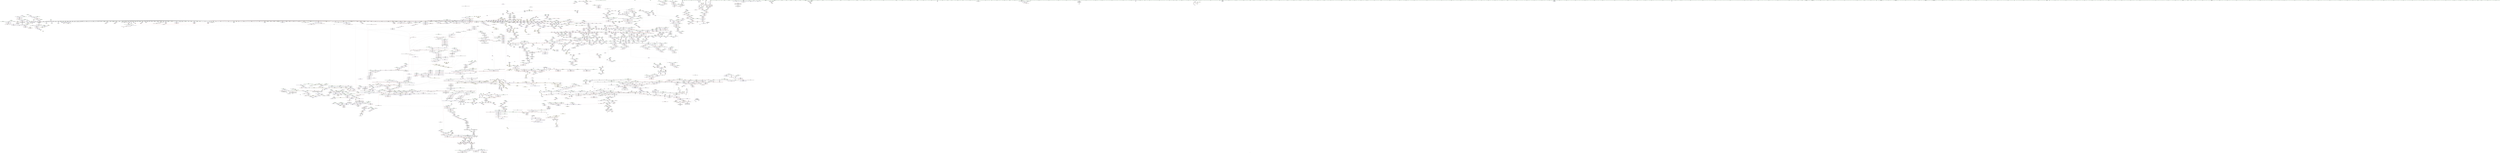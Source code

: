 digraph "SVFG" {
	label="SVFG";

	Node0x5639db625160 [shape=record,color=grey,label="{NodeID: 0\nNullPtr}"];
	Node0x5639db625160 -> Node0x5639dc00d4a0[style=solid];
	Node0x5639db625160 -> Node0x5639dc00d5a0[style=solid];
	Node0x5639db625160 -> Node0x5639dc00d670[style=solid];
	Node0x5639db625160 -> Node0x5639dc00d740[style=solid];
	Node0x5639db625160 -> Node0x5639dc00d810[style=solid];
	Node0x5639db625160 -> Node0x5639dc00d8e0[style=solid];
	Node0x5639db625160 -> Node0x5639dc00d9b0[style=solid];
	Node0x5639db625160 -> Node0x5639dc00da80[style=solid];
	Node0x5639db625160 -> Node0x5639dc00db50[style=solid];
	Node0x5639db625160 -> Node0x5639dc00dc20[style=solid];
	Node0x5639db625160 -> Node0x5639dc00dcf0[style=solid];
	Node0x5639db625160 -> Node0x5639dc00ddc0[style=solid];
	Node0x5639db625160 -> Node0x5639dc00de90[style=solid];
	Node0x5639db625160 -> Node0x5639dc00df60[style=solid];
	Node0x5639db625160 -> Node0x5639dc00e030[style=solid];
	Node0x5639db625160 -> Node0x5639dc00e100[style=solid];
	Node0x5639db625160 -> Node0x5639dc00e1d0[style=solid];
	Node0x5639db625160 -> Node0x5639dc00e2a0[style=solid];
	Node0x5639db625160 -> Node0x5639dc00e370[style=solid];
	Node0x5639db625160 -> Node0x5639dc00e440[style=solid];
	Node0x5639db625160 -> Node0x5639dc00e510[style=solid];
	Node0x5639db625160 -> Node0x5639dc00e5e0[style=solid];
	Node0x5639db625160 -> Node0x5639dc00e6b0[style=solid];
	Node0x5639db625160 -> Node0x5639dc00e780[style=solid];
	Node0x5639db625160 -> Node0x5639dc00e850[style=solid];
	Node0x5639db625160 -> Node0x5639dc00e920[style=solid];
	Node0x5639db625160 -> Node0x5639dc00e9f0[style=solid];
	Node0x5639db625160 -> Node0x5639dc00eac0[style=solid];
	Node0x5639db625160 -> Node0x5639dc00eb90[style=solid];
	Node0x5639db625160 -> Node0x5639dc00ec60[style=solid];
	Node0x5639db625160 -> Node0x5639dc00ed30[style=solid];
	Node0x5639db625160 -> Node0x5639dc00ee00[style=solid];
	Node0x5639db625160 -> Node0x5639dc00eed0[style=solid];
	Node0x5639db625160 -> Node0x5639dc00efa0[style=solid];
	Node0x5639db625160 -> Node0x5639dc00f070[style=solid];
	Node0x5639db625160 -> Node0x5639dc00f140[style=solid];
	Node0x5639db625160 -> Node0x5639dc00f210[style=solid];
	Node0x5639db625160 -> Node0x5639dc00f2e0[style=solid];
	Node0x5639db625160 -> Node0x5639dc00f3b0[style=solid];
	Node0x5639db625160 -> Node0x5639dc00f480[style=solid];
	Node0x5639db625160 -> Node0x5639dc00f550[style=solid];
	Node0x5639db625160 -> Node0x5639dc00f620[style=solid];
	Node0x5639db625160 -> Node0x5639dc00f6f0[style=solid];
	Node0x5639db625160 -> Node0x5639dc00f7c0[style=solid];
	Node0x5639db625160 -> Node0x5639dc00f890[style=solid];
	Node0x5639db625160 -> Node0x5639dc00f960[style=solid];
	Node0x5639db625160 -> Node0x5639dc00fa30[style=solid];
	Node0x5639db625160 -> Node0x5639dc00fb00[style=solid];
	Node0x5639db625160 -> Node0x5639dc00fbd0[style=solid];
	Node0x5639db625160 -> Node0x5639dc00fca0[style=solid];
	Node0x5639db625160 -> Node0x5639dc00fd70[style=solid];
	Node0x5639db625160 -> Node0x5639dc00fe40[style=solid];
	Node0x5639db625160 -> Node0x5639dc00ff10[style=solid];
	Node0x5639db625160 -> Node0x5639dc00ffe0[style=solid];
	Node0x5639db625160 -> Node0x5639dc0100b0[style=solid];
	Node0x5639db625160 -> Node0x5639dc010180[style=solid];
	Node0x5639db625160 -> Node0x5639dc010250[style=solid];
	Node0x5639db625160 -> Node0x5639dc010320[style=solid];
	Node0x5639db625160 -> Node0x5639dc0103f0[style=solid];
	Node0x5639db625160 -> Node0x5639dc0104c0[style=solid];
	Node0x5639db625160 -> Node0x5639dc010590[style=solid];
	Node0x5639db625160 -> Node0x5639dc010660[style=solid];
	Node0x5639db625160 -> Node0x5639dc010730[style=solid];
	Node0x5639db625160 -> Node0x5639dc010800[style=solid];
	Node0x5639db625160 -> Node0x5639dc0108d0[style=solid];
	Node0x5639db625160 -> Node0x5639dc0109a0[style=solid];
	Node0x5639db625160 -> Node0x5639dc010a70[style=solid];
	Node0x5639db625160 -> Node0x5639dc010b40[style=solid];
	Node0x5639db625160 -> Node0x5639dc010c10[style=solid];
	Node0x5639db625160 -> Node0x5639dc010ce0[style=solid];
	Node0x5639db625160 -> Node0x5639dc010db0[style=solid];
	Node0x5639db625160 -> Node0x5639dc010e80[style=solid];
	Node0x5639db625160 -> Node0x5639dc010f50[style=solid];
	Node0x5639db625160 -> Node0x5639dc011020[style=solid];
	Node0x5639db625160 -> Node0x5639dc0110f0[style=solid];
	Node0x5639db625160 -> Node0x5639dc0111c0[style=solid];
	Node0x5639db625160 -> Node0x5639dc011290[style=solid];
	Node0x5639db625160 -> Node0x5639dc011360[style=solid];
	Node0x5639db625160 -> Node0x5639dc011430[style=solid];
	Node0x5639db625160 -> Node0x5639dc011500[style=solid];
	Node0x5639db625160 -> Node0x5639dc0115d0[style=solid];
	Node0x5639db625160 -> Node0x5639dc0116a0[style=solid];
	Node0x5639db625160 -> Node0x5639dc011770[style=solid];
	Node0x5639db625160 -> Node0x5639dc011840[style=solid];
	Node0x5639db625160 -> Node0x5639dc011910[style=solid];
	Node0x5639db625160 -> Node0x5639dc0119e0[style=solid];
	Node0x5639db625160 -> Node0x5639dc011ab0[style=solid];
	Node0x5639db625160 -> Node0x5639dc0221b0[style=solid];
	Node0x5639db625160 -> Node0x5639dc065bc0[style=solid];
	Node0x5639db625160 -> Node0x5639dc068fc0[style=solid];
	Node0x5639db625160 -> Node0x5639dc06e6b0[style=solid];
	Node0x5639db625160 -> Node0x5639dc06e780[style=solid];
	Node0x5639db625160 -> Node0x5639dc06e850[style=solid];
	Node0x5639db625160 -> Node0x5639dc072200[style=solid];
	Node0x5639db625160 -> Node0x5639dc0722d0[style=solid];
	Node0x5639db625160 -> Node0x5639dc0723a0[style=solid];
	Node0x5639db625160 -> Node0x5639db203050[style=solid];
	Node0x5639db625160 -> Node0x5639dc0c7cd0[style=solid];
	Node0x5639db625160 -> Node0x5639dc0cb210[style=solid];
	Node0x5639db625160 -> Node0x5639dc0cbc90[style=solid];
	Node0x5639db625160 -> Node0x5639dc0cc410[style=solid];
	Node0x5639db625160 -> Node0x5639dc0cc590[style=solid];
	Node0x5639db625160 -> Node0x5639dc0cc890[style=solid];
	Node0x5639db625160 -> Node0x5639dc0cca10[style=solid];
	Node0x5639db625160 -> Node0x5639dc0cd010[style=solid];
	Node0x5639db625160:s64 -> Node0x5639dc2adfa0[style=solid,color=red];
	Node0x5639db625160:s64 -> Node0x5639dc2a57c0[style=solid,color=red];
	Node0x5639db625160:s64 -> Node0x5639dc2c6ae0[style=solid,color=red];
	Node0x5639dc014fb0 [shape=record,color=red,label="{NodeID: 1550\n2043\<--2030\nthis1\<--this.addr\n_ZNSt8_Rb_treeISt4pairIiiES1_St9_IdentityIS1_ESt4lessIS1_ESaIS1_EE17_M_construct_nodeIJS1_EEEvPSt13_Rb_tree_nodeIS1_EDpOT_\n|{<s0>180|<s1>185}}"];
	Node0x5639dc014fb0:s0 -> Node0x5639dc2ad7b0[style=solid,color=red];
	Node0x5639dc014fb0:s1 -> Node0x5639dc2aba40[style=solid,color=red];
	Node0x5639dbff2d30 [shape=record,color=green,label="{NodeID: 443\n2705\<--2706\n.addr\<--.addr_field_insensitive\n_ZNSt12_Destroy_auxILb1EE9__destroyIPSt4pairIiiEEEvT_S5_\n}"];
	Node0x5639dbff2d30 -> Node0x5639dc070a70[style=solid];
	Node0x5639dc2bcdf0 [shape=record,color=black,label="{NodeID: 5314\n3366 = PHI(3394, )\n}"];
	Node0x5639dc2bcdf0 -> Node0x5639dc075530[style=solid];
	Node0x5639dc06a8f0 [shape=record,color=blue,label="{NodeID: 1993\n1737\<--1735\nthis.addr\<--this\n_ZNKSt17_Rb_tree_iteratorISt4pairIiiEEeqERKS2_\n}"];
	Node0x5639dc06a8f0 -> Node0x5639dc041870[style=dashed];
	Node0x5639dc002080 [shape=record,color=black,label="{NodeID: 886\n2313\<--2312\n\<--this1\n_ZNSt6vectorISt4pairIiiESaIS1_EE21_M_default_initializeEm\n}"];
	Node0x5639dc002080 -> Node0x5639dc030290[style=solid];
	Node0x5639dc002080 -> Node0x5639dc030360[style=solid];
	Node0x5639dc038cb0 [shape=record,color=red,label="{NodeID: 1329\n234\<--82\n\<--i50\n_Z5solvev\n}"];
	Node0x5639dc038cb0 -> Node0x5639dc0cd610[style=solid];
	Node0x5639dbfeaed0 [shape=record,color=green,label="{NodeID: 222\n1254\<--1255\n_ZN9__gnu_cxx13new_allocatorISt13_Rb_tree_nodeISt4pairIiiEEE10deallocateEPS4_m\<--_ZN9__gnu_cxx13new_allocatorISt13_Rb_tree_nodeISt4pairIiiEEE10deallocateEPS4_m_field_insensitive\n}"];
	Node0x5639dc2a4630 [shape=record,color=black,label="{NodeID: 5093\n3281 = PHI(734, )\n0th arg _ZSt8_DestroyIPiiEvT_S1_RSaIT0_E }"];
	Node0x5639dc2a4630 -> Node0x5639dc074c40[style=solid];
	Node0x5639dc020410 [shape=record,color=red,label="{NodeID: 1772\n3866\<--3858\n\<--__a.addr\n_ZSt4swapIiENSt9enable_ifIXsr6__and_ISt6__not_ISt15__is_tuple_likeIT_EESt21is_move_constructibleIS3_ESt18is_move_assignableIS3_EEE5valueEvE4typeERS3_SC_\n|{<s0>317}}"];
	Node0x5639dc020410:s0 -> Node0x5639dc2a04a0[style=solid,color=red];
	Node0x5639dc00f070 [shape=record,color=black,label="{NodeID: 665\n749\<--3\n\<--dummyVal\n_ZNSt6vectorIiSaIiEED2Ev\n}"];
	Node0x5639dc075d50 [shape=record,color=blue,label="{NodeID: 2215\n3422\<--3450\n__x.addr\<--call3\n_ZNKSt8_Rb_treeISt4pairIiiES1_St9_IdentityIS1_ESt4lessIS1_ESaIS1_EE14_M_lower_boundEPKSt13_Rb_tree_nodeIS1_EPKSt18_Rb_tree_node_baseRKS1_\n}"];
	Node0x5639dc075d50 -> Node0x5639dc158360[style=dashed];
	Node0x5639dc02d920 [shape=record,color=purple,label="{NodeID: 1108\n1503\<--1502\n_M_key_compare14\<--\n_ZNSt8_Rb_treeISt4pairIiiES1_St9_IdentityIS1_ESt4lessIS1_ESaIS1_EE24_M_get_insert_unique_posERKS1_\n|{<s0>145}}"];
	Node0x5639dc02d920:s0 -> Node0x5639dc2a1a00[style=solid,color=red];
	Node0x5639db624f90 [shape=record,color=green,label="{NodeID: 1\n7\<--1\n__dso_handle\<--dummyObj\nGlob }"];
	Node0x5639dc148260 [shape=record,color=yellow,style=double,label="{NodeID: 3765\n327V_1 = ENCHI(MR_327V_0)\npts\{13110000 \}\nFun[_ZNSt8_Rb_treeISt4pairIiiES1_St9_IdentityIS1_ESt4lessIS1_ESaIS1_EE16_M_insert_uniqueIS1_EES0_ISt17_Rb_tree_iteratorIS1_EbEOT_]|{|<s1>124}}"];
	Node0x5639dc148260 -> Node0x5639dc174060[style=dashed];
	Node0x5639dc148260:s1 -> Node0x5639dc0693d0[style=dashed,color=red];
	Node0x5639dc015080 [shape=record,color=red,label="{NodeID: 1551\n2044\<--2032\n\<--__node.addr\n_ZNSt8_Rb_treeISt4pairIiiES1_St9_IdentityIS1_ESt4lessIS1_ESaIS1_EE17_M_construct_nodeIJS1_EEEvPSt13_Rb_tree_nodeIS1_EDpOT_\n}"];
	Node0x5639dc015080 -> Node0x5639dc001380[style=solid];
	Node0x5639dbff2e00 [shape=record,color=green,label="{NodeID: 444\n2707\<--2708\n.addr1\<--.addr1_field_insensitive\n_ZNSt12_Destroy_auxILb1EE9__destroyIPSt4pairIiiEEEvT_S5_\n}"];
	Node0x5639dbff2e00 -> Node0x5639dc070b40[style=solid];
	Node0x5639dc2bcf00 [shape=record,color=black,label="{NodeID: 5315\n1657 = PHI(2203, )\n}"];
	Node0x5639dc2bcf00 -> Node0x5639dbfff980[style=solid];
	Node0x5639dc06a9c0 [shape=record,color=blue,label="{NodeID: 1994\n1739\<--1736\n__x.addr\<--__x\n_ZNKSt17_Rb_tree_iteratorISt4pairIiiEEeqERKS2_\n}"];
	Node0x5639dc06a9c0 -> Node0x5639dc041940[style=dashed];
	Node0x5639dc002150 [shape=record,color=black,label="{NodeID: 887\n2318\<--2312\n\<--this1\n_ZNSt6vectorISt4pairIiiESaIS1_EE21_M_default_initializeEm\n|{<s0>200}}"];
	Node0x5639dc002150:s0 -> Node0x5639dc2c7290[style=solid,color=red];
	Node0x5639dc038d80 [shape=record,color=red,label="{NodeID: 1330\n238\<--82\n\<--i50\n_Z5solvev\n}"];
	Node0x5639dc038d80 -> Node0x5639dc0233c0[style=solid];
	Node0x5639dbfeafd0 [shape=record,color=green,label="{NodeID: 223\n1261\<--1262\nthis.addr\<--this.addr_field_insensitive\n_ZN9__gnu_cxx13new_allocatorISt13_Rb_tree_nodeISt4pairIiiEEE10deallocateEPS4_m\n}"];
	Node0x5639dbfeafd0 -> Node0x5639dc03e880[style=solid];
	Node0x5639dbfeafd0 -> Node0x5639dc067aa0[style=solid];
	Node0x5639dc2a4740 [shape=record,color=black,label="{NodeID: 5094\n3282 = PHI(738, )\n1st arg _ZSt8_DestroyIPiiEvT_S1_RSaIT0_E }"];
	Node0x5639dc2a4740 -> Node0x5639dc074d10[style=solid];
	Node0x5639dc0204e0 [shape=record,color=red,label="{NodeID: 1773\n3875\<--3858\n\<--__a.addr\n_ZSt4swapIiENSt9enable_ifIXsr6__and_ISt6__not_ISt15__is_tuple_likeIT_EESt21is_move_constructibleIS3_ESt18is_move_assignableIS3_EEE5valueEvE4typeERS3_SC_\n}"];
	Node0x5639dc0204e0 -> Node0x5639dc078860[style=solid];
	Node0x5639dc00f140 [shape=record,color=black,label="{NodeID: 666\n750\<--3\n\<--dummyVal\n_ZNSt6vectorIiSaIiEED2Ev\n}"];
	Node0x5639dc00f140 -> Node0x5639dc064df0[style=solid];
	Node0x5639dc075e20 [shape=record,color=blue,label="{NodeID: 2216\n3422\<--3457\n__x.addr\<--call4\n_ZNKSt8_Rb_treeISt4pairIiiES1_St9_IdentityIS1_ESt4lessIS1_ESaIS1_EE14_M_lower_boundEPKSt13_Rb_tree_nodeIS1_EPKSt18_Rb_tree_node_baseRKS1_\n}"];
	Node0x5639dc075e20 -> Node0x5639dc158360[style=dashed];
	Node0x5639dc02d9f0 [shape=record,color=purple,label="{NodeID: 1109\n1545\<--1544\n_M_t\<--this1\n_ZNSt8_Rb_treeISt4pairIiiES1_St9_IdentityIS1_ESt4lessIS1_ESaIS1_EE11_Alloc_nodeC2ERS7_\n}"];
	Node0x5639dc02d9f0 -> Node0x5639dc0693d0[style=solid];
	Node0x5639dbfe32d0 [shape=record,color=green,label="{NodeID: 2\n8\<--1\n_ZSt3cin\<--dummyObj\nGlob }"];
	Node0x5639dc015150 [shape=record,color=red,label="{NodeID: 1552\n2048\<--2032\n\<--__node.addr\n_ZNSt8_Rb_treeISt4pairIiiES1_St9_IdentityIS1_ESt4lessIS1_ESaIS1_EE17_M_construct_nodeIJS1_EEEvPSt13_Rb_tree_nodeIS1_EDpOT_\n|{<s0>181}}"];
	Node0x5639dc015150:s0 -> Node0x5639dc2aa340[style=solid,color=red];
	Node0x5639dbff2ed0 [shape=record,color=green,label="{NodeID: 445\n2716\<--2717\nthis.addr\<--this.addr_field_insensitive\n_ZNSt12_Vector_baseISt4pairIiiESaIS1_EE13_M_deallocateEPS1_m\n}"];
	Node0x5639dbff2ed0 -> Node0x5639dc0193f0[style=solid];
	Node0x5639dbff2ed0 -> Node0x5639dc070c10[style=solid];
	Node0x5639dc2bd010 [shape=record,color=black,label="{NodeID: 5316\n1665 = PHI(2210, )\n}"];
	Node0x5639dc2bd010 -> Node0x5639dc0411f0[style=solid];
	Node0x5639dc06aa90 [shape=record,color=blue,label="{NodeID: 1995\n1755\<--1752\nthis.addr\<--this\n_ZNSt8_Rb_treeISt4pairIiiES1_St9_IdentityIS1_ESt4lessIS1_ESaIS1_EE5beginEv\n}"];
	Node0x5639dc06aa90 -> Node0x5639dc041bb0[style=dashed];
	Node0x5639dc002220 [shape=record,color=black,label="{NodeID: 888\n2323\<--2312\n\<--this1\n_ZNSt6vectorISt4pairIiiESaIS1_EE21_M_default_initializeEm\n}"];
	Node0x5639dc002220 -> Node0x5639dc030430[style=solid];
	Node0x5639dc002220 -> Node0x5639dc030500[style=solid];
	Node0x5639dc038e50 [shape=record,color=red,label="{NodeID: 1331\n239\<--82\n\<--i50\n_Z5solvev\n}"];
	Node0x5639dc038e50 -> Node0x5639dc012640[style=solid];
	Node0x5639dbfeb0a0 [shape=record,color=green,label="{NodeID: 224\n1263\<--1264\n__p.addr\<--__p.addr_field_insensitive\n_ZN9__gnu_cxx13new_allocatorISt13_Rb_tree_nodeISt4pairIiiEEE10deallocateEPS4_m\n}"];
	Node0x5639dbfeb0a0 -> Node0x5639dc03e950[style=solid];
	Node0x5639dbfeb0a0 -> Node0x5639dc067b70[style=solid];
	Node0x5639dc2a4850 [shape=record,color=black,label="{NodeID: 5095\n3283 = PHI(740, )\n2nd arg _ZSt8_DestroyIPiiEvT_S1_RSaIT0_E }"];
	Node0x5639dc2a4850 -> Node0x5639dc074de0[style=solid];
	Node0x5639dc0205b0 [shape=record,color=red,label="{NodeID: 1774\n3872\<--3860\n\<--__b.addr\n_ZSt4swapIiENSt9enable_ifIXsr6__and_ISt6__not_ISt15__is_tuple_likeIT_EESt21is_move_constructibleIS3_ESt18is_move_assignableIS3_EEE5valueEvE4typeERS3_SC_\n|{<s0>318}}"];
	Node0x5639dc0205b0:s0 -> Node0x5639dc2a04a0[style=solid,color=red];
	Node0x5639dc00f210 [shape=record,color=black,label="{NodeID: 667\n752\<--3\n\<--dummyVal\n_ZNSt6vectorIiSaIiEED2Ev\n}"];
	Node0x5639dc00f210 -> Node0x5639dc064ec0[style=solid];
	Node0x5639dc075ef0 [shape=record,color=blue,label="{NodeID: 2217\n3470\<--3469\nthis.addr\<--this\n_ZNKSt8_Rb_treeISt4pairIiiES1_St9_IdentityIS1_ESt4lessIS1_ESaIS1_EE8_M_beginEv\n}"];
	Node0x5639dc075ef0 -> Node0x5639dc01e460[style=dashed];
	Node0x5639dc02dac0 [shape=record,color=purple,label="{NodeID: 1110\n1630\<--1555\ncoerce.dive\<--retval\n_ZNSt8_Rb_treeISt4pairIiiES1_St9_IdentityIS1_ESt4lessIS1_ESaIS1_EE10_M_insert_IS1_NS7_11_Alloc_nodeEEESt17_Rb_tree_iteratorIS1_EPSt18_Rb_tree_node_baseSD_OT_RT0_\n}"];
	Node0x5639dc02dac0 -> Node0x5639dc040de0[style=solid];
	Node0x5639dbfe29b0 [shape=record,color=green,label="{NodeID: 3\n9\<--1\n_ZSt4cout\<--dummyObj\nGlob }"];
	Node0x5639dc148420 [shape=record,color=yellow,style=double,label="{NodeID: 3767\n490V_1 = ENCHI(MR_490V_0)\npts\{13170000 \}\nFun[_ZNSt8_Rb_treeISt4pairIiiES1_St9_IdentityIS1_ESt4lessIS1_ESaIS1_EE16_M_insert_uniqueIS1_EES0_ISt17_Rb_tree_iteratorIS1_EbEOT_]|{|<s1>128}}"];
	Node0x5639dc148420 -> Node0x5639dc174a60[style=dashed];
	Node0x5639dc148420:s1 -> Node0x5639dc06a410[style=dashed,color=red];
	Node0x5639dc015220 [shape=record,color=red,label="{NodeID: 1553\n2064\<--2032\n\<--__node.addr\n_ZNSt8_Rb_treeISt4pairIiiES1_St9_IdentityIS1_ESt4lessIS1_ESaIS1_EE17_M_construct_nodeIJS1_EEEvPSt13_Rb_tree_nodeIS1_EDpOT_\n}"];
	Node0x5639dbff2fa0 [shape=record,color=green,label="{NodeID: 446\n2718\<--2719\n__p.addr\<--__p.addr_field_insensitive\n_ZNSt12_Vector_baseISt4pairIiiESaIS1_EE13_M_deallocateEPS1_m\n}"];
	Node0x5639dbff2fa0 -> Node0x5639dc0194c0[style=solid];
	Node0x5639dbff2fa0 -> Node0x5639dc019590[style=solid];
	Node0x5639dbff2fa0 -> Node0x5639dc070ce0[style=solid];
	Node0x5639dc2bd150 [shape=record,color=black,label="{NodeID: 5317\n2576 = PHI(2580, )\n}"];
	Node0x5639dc2bd150 -> Node0x5639dc002ff0[style=solid];
	Node0x5639dc06ab60 [shape=record,color=blue,label="{NodeID: 1996\n1774\<--1771\nthis.addr\<--this\n_ZNSt4pairIPSt18_Rb_tree_node_baseS1_EC2IRPSt13_Rb_tree_nodeIS_IiiEERS1_Lb1EEEOT_OT0_\n}"];
	Node0x5639dc06ab60 -> Node0x5639dc041e20[style=dashed];
	Node0x5639dc0022f0 [shape=record,color=black,label="{NodeID: 889\n2347\<--2343\nsub.ptr.lhs.cast\<--\n_ZNSt12_Vector_baseISt4pairIiiESaIS1_EED2Ev\n}"];
	Node0x5639dc0022f0 -> Node0x5639dc0ca010[style=solid];
	Node0x5639dc038f20 [shape=record,color=red,label="{NodeID: 1332\n246\<--82\n\<--i50\n_Z5solvev\n}"];
	Node0x5639dc038f20 -> Node0x5639dc0caa90[style=solid];
	Node0x5639dbfeb170 [shape=record,color=green,label="{NodeID: 225\n1265\<--1266\n.addr\<--.addr_field_insensitive\n_ZN9__gnu_cxx13new_allocatorISt13_Rb_tree_nodeISt4pairIiiEEE10deallocateEPS4_m\n}"];
	Node0x5639dbfeb170 -> Node0x5639dc067c40[style=solid];
	Node0x5639dc2a4960 [shape=record,color=black,label="{NodeID: 5096\n1935 = PHI(1928, )\n0th arg _ZNK9__gnu_cxx16__aligned_membufISt4pairIiiEE7_M_addrEv }"];
	Node0x5639dc2a4960 -> Node0x5639dc06bba0[style=solid];
	Node0x5639dc195830 [shape=record,color=yellow,style=double,label="{NodeID: 3989\n38V_1 = ENCHI(MR_38V_0)\npts\{510001 \}\nFun[_ZNSt3setISt4pairIiiESt4lessIS1_ESaIS1_EED2Ev]|{<s0>80}}"];
	Node0x5639dc195830:s0 -> Node0x5639dc195420[style=dashed,color=red];
	Node0x5639dc020680 [shape=record,color=red,label="{NodeID: 1775\n3879\<--3860\n\<--__b.addr\n_ZSt4swapIiENSt9enable_ifIXsr6__and_ISt6__not_ISt15__is_tuple_likeIT_EESt21is_move_constructibleIS3_ESt18is_move_assignableIS3_EEE5valueEvE4typeERS3_SC_\n}"];
	Node0x5639dc020680 -> Node0x5639dc078930[style=solid];
	Node0x5639dc00f2e0 [shape=record,color=black,label="{NodeID: 668\n790\<--3\n\<--dummyVal\n_ZNSt6vectorISt4pairIiiESaIS1_EED2Ev\n}"];
	Node0x5639dc075fc0 [shape=record,color=blue,label="{NodeID: 2218\n3485\<--3484\nthis.addr\<--this\n_ZNKSt8_Rb_treeISt4pairIiiES1_St9_IdentityIS1_ESt4lessIS1_ESaIS1_EE6_M_endEv\n}"];
	Node0x5639dc075fc0 -> Node0x5639dc01e600[style=dashed];
	Node0x5639dc02db90 [shape=record,color=purple,label="{NodeID: 1111\n1586\<--1578\n_M_impl\<--this1\n_ZNSt8_Rb_treeISt4pairIiiES1_St9_IdentityIS1_ESt4lessIS1_ESaIS1_EE10_M_insert_IS1_NS7_11_Alloc_nodeEEESt17_Rb_tree_iteratorIS1_EPSt18_Rb_tree_node_baseSD_OT_RT0_\n}"];
	Node0x5639dc02db90 -> Node0x5639dbffeef0[style=solid];
	Node0x5639dbfe2a40 [shape=record,color=green,label="{NodeID: 4\n10\<--1\n.str\<--dummyObj\nGlob }"];
	Node0x5639dc148500 [shape=record,color=yellow,style=double,label="{NodeID: 3768\n492V_1 = ENCHI(MR_492V_0)\npts\{13010000 13010001 \}\nFun[_ZNSt8_Rb_treeISt4pairIiiES1_St9_IdentityIS1_ESt4lessIS1_ESaIS1_EE16_M_insert_uniqueIS1_EES0_ISt17_Rb_tree_iteratorIS1_EbEOT_]|{<s0>127|<s1>127|<s2>129|<s3>129}}"];
	Node0x5639dc148500:s0 -> Node0x5639dc06a0d0[style=dashed,color=red];
	Node0x5639dc148500:s1 -> Node0x5639dc06a1a0[style=dashed,color=red];
	Node0x5639dc148500:s2 -> Node0x5639dc06a0d0[style=dashed,color=red];
	Node0x5639dc148500:s3 -> Node0x5639dc06a1a0[style=dashed,color=red];
	Node0x5639dc0152f0 [shape=record,color=red,label="{NodeID: 1554\n2065\<--2032\n\<--__node.addr\n_ZNSt8_Rb_treeISt4pairIiiES1_St9_IdentityIS1_ESt4lessIS1_ESaIS1_EE17_M_construct_nodeIJS1_EEEvPSt13_Rb_tree_nodeIS1_EDpOT_\n|{<s0>185}}"];
	Node0x5639dc0152f0:s0 -> Node0x5639dc2abbc0[style=solid,color=red];
	Node0x5639dbff3070 [shape=record,color=green,label="{NodeID: 447\n2720\<--2721\n__n.addr\<--__n.addr_field_insensitive\n_ZNSt12_Vector_baseISt4pairIiiESaIS1_EE13_M_deallocateEPS1_m\n}"];
	Node0x5639dbff3070 -> Node0x5639dc019660[style=solid];
	Node0x5639dbff3070 -> Node0x5639dc070db0[style=solid];
	Node0x5639dc2bd290 [shape=record,color=black,label="{NodeID: 5318\n2602 = PHI(2667, )\n|{<s0>218}}"];
	Node0x5639dc2bd290:s0 -> Node0x5639dc2c1fc0[style=solid,color=red];
	Node0x5639dc06ac30 [shape=record,color=blue,label="{NodeID: 1997\n1776\<--1772\n__x.addr\<--__x\n_ZNSt4pairIPSt18_Rb_tree_node_baseS1_EC2IRPSt13_Rb_tree_nodeIS_IiiEERS1_Lb1EEEOT_OT0_\n}"];
	Node0x5639dc06ac30 -> Node0x5639dc041ef0[style=dashed];
	Node0x5639dc0023c0 [shape=record,color=black,label="{NodeID: 890\n2348\<--2346\nsub.ptr.rhs.cast\<--\n_ZNSt12_Vector_baseISt4pairIiiESaIS1_EED2Ev\n}"];
	Node0x5639dc0023c0 -> Node0x5639dc0ca010[style=solid];
	Node0x5639dc038ff0 [shape=record,color=red,label="{NodeID: 1333\n332\<--84\n\<--ans\n_Z5solvev\n}"];
	Node0x5639dc038ff0 -> Node0x5639dc012b20[style=solid];
	Node0x5639dc038ff0 -> Node0x5639dc012bf0[style=solid];
	Node0x5639dbfeb240 [shape=record,color=green,label="{NodeID: 226\n1274\<--1275\n_ZdlPv\<--_ZdlPv_field_insensitive\n}"];
	Node0x5639dc2a4a70 [shape=record,color=black,label="{NodeID: 5097\n880 = PHI(864, )\n0th arg _ZNSaISt13_Rb_tree_nodeISt4pairIiiEEEC2Ev }"];
	Node0x5639dc2a4a70 -> Node0x5639dc0656e0[style=solid];
	Node0x5639dc020750 [shape=record,color=red,label="{NodeID: 1776\n3870\<--3867\n\<--call\n_ZSt4swapIiENSt9enable_ifIXsr6__and_ISt6__not_ISt15__is_tuple_likeIT_EESt21is_move_constructibleIS3_ESt18is_move_assignableIS3_EEE5valueEvE4typeERS3_SC_\n}"];
	Node0x5639dc020750 -> Node0x5639dc078790[style=solid];
	Node0x5639dc00f3b0 [shape=record,color=black,label="{NodeID: 669\n791\<--3\n\<--dummyVal\n_ZNSt6vectorISt4pairIiiESaIS1_EED2Ev\n}"];
	Node0x5639dc00f3b0 -> Node0x5639dc065060[style=solid];
	Node0x5639dc076090 [shape=record,color=blue,label="{NodeID: 2219\n3497\<--3496\n__x.addr\<--__x\n_ZNSt8_Rb_treeISt4pairIiiES1_St9_IdentityIS1_ESt4lessIS1_ESaIS1_EE7_S_leftEPKSt18_Rb_tree_node_base\n}"];
	Node0x5639dc076090 -> Node0x5639dc01e6d0[style=dashed];
	Node0x5639dc02dc60 [shape=record,color=purple,label="{NodeID: 1112\n1611\<--1578\n_M_impl8\<--this1\n_ZNSt8_Rb_treeISt4pairIiiES1_St9_IdentityIS1_ESt4lessIS1_ESaIS1_EE10_M_insert_IS1_NS7_11_Alloc_nodeEEESt17_Rb_tree_iteratorIS1_EPSt18_Rb_tree_node_baseSD_OT_RT0_\n}"];
	Node0x5639dc02dc60 -> Node0x5639dbfff230[style=solid];
	Node0x5639dbfe2cf0 [shape=record,color=green,label="{NodeID: 5\n12\<--1\n.str.1\<--dummyObj\nGlob }"];
	Node0x5639dc1485e0 [shape=record,color=yellow,style=double,label="{NodeID: 3769\n494V_1 = ENCHI(MR_494V_0)\npts\{510001 510002 510004 21350004 21350005 \}\nFun[_ZNSt8_Rb_treeISt4pairIiiES1_St9_IdentityIS1_ESt4lessIS1_ESaIS1_EE16_M_insert_uniqueIS1_EES0_ISt17_Rb_tree_iteratorIS1_EbEOT_]|{|<s1>123|<s2>123|<s3>123|<s4>126|<s5>126|<s6>126|<s7>126}}"];
	Node0x5639dc1485e0 -> Node0x5639dc175460[style=dashed];
	Node0x5639dc1485e0:s1 -> Node0x5639dc179590[style=dashed,color=red];
	Node0x5639dc1485e0:s2 -> Node0x5639dc179670[style=dashed,color=red];
	Node0x5639dc1485e0:s3 -> Node0x5639dc1799f0[style=dashed,color=red];
	Node0x5639dc1485e0:s4 -> Node0x5639dc069a50[style=dashed,color=red];
	Node0x5639dc1485e0:s5 -> Node0x5639dc069b20[style=dashed,color=red];
	Node0x5639dc1485e0:s6 -> Node0x5639dc199aa0[style=dashed,color=red];
	Node0x5639dc1485e0:s7 -> Node0x5639dc199e20[style=dashed,color=red];
	Node0x5639dc0153c0 [shape=record,color=red,label="{NodeID: 1555\n2050\<--2034\n\<--__args.addr\n_ZNSt8_Rb_treeISt4pairIiiES1_St9_IdentityIS1_ESt4lessIS1_ESaIS1_EE17_M_construct_nodeIJS1_EEEvPSt13_Rb_tree_nodeIS1_EDpOT_\n|{<s0>182}}"];
	Node0x5639dc0153c0:s0 -> Node0x5639dc2a9120[style=solid,color=red];
	Node0x5639dbff3140 [shape=record,color=green,label="{NodeID: 448\n2734\<--2735\n_ZNSt16allocator_traitsISaISt4pairIiiEEE10deallocateERS2_PS1_m\<--_ZNSt16allocator_traitsISaISt4pairIiiEEE10deallocateERS2_PS1_m_field_insensitive\n}"];
	Node0x5639dc2bd3d0 [shape=record,color=black,label="{NodeID: 5319\n2624 = PHI()\n}"];
	Node0x5639dc06ad00 [shape=record,color=blue,label="{NodeID: 1998\n1778\<--1773\n__y.addr\<--__y\n_ZNSt4pairIPSt18_Rb_tree_node_baseS1_EC2IRPSt13_Rb_tree_nodeIS_IiiEERS1_Lb1EEEOT_OT0_\n}"];
	Node0x5639dc06ad00 -> Node0x5639dc041fc0[style=dashed];
	Node0x5639dc002490 [shape=record,color=black,label="{NodeID: 891\n2378\<--2377\n\<--this1\n_ZNSt12_Vector_baseISt4pairIiiESaIS1_EE12_Vector_implC2ERKS2_\n|{<s0>206}}"];
	Node0x5639dc002490:s0 -> Node0x5639dc2a3030[style=solid,color=red];
	Node0x5639dc0390c0 [shape=record,color=red,label="{NodeID: 1334\n308\<--86\n\<--ok\n_Z5solvev\n}"];
	Node0x5639dc0390c0 -> Node0x5639dc012a50[style=solid];
	Node0x5639dbfeb340 [shape=record,color=green,label="{NodeID: 227\n1281\<--1282\nthis.addr\<--this.addr_field_insensitive\n_ZNSaISt13_Rb_tree_nodeISt4pairIiiEEED2Ev\n}"];
	Node0x5639dbfeb340 -> Node0x5639dc03ea20[style=solid];
	Node0x5639dbfeb340 -> Node0x5639dc067d10[style=solid];
	Node0x5639dc2a4bb0 [shape=record,color=black,label="{NodeID: 5098\n2141 = PHI(2120, )\n0th arg _ZNK9__gnu_cxx13new_allocatorISt13_Rb_tree_nodeISt4pairIiiEEE8max_sizeEv }"];
	Node0x5639dc2a4bb0 -> Node0x5639dc06cd80[style=solid];
	Node0x5639dc195a20 [shape=record,color=yellow,style=double,label="{NodeID: 3991\n438V_1 = ENCHI(MR_438V_0)\npts\{2333 \}\nFun[_ZNSt12_Vector_baseISt4pairIiiESaIS1_EED2Ev]}"];
	Node0x5639dc195a20 -> Node0x5639dc06e370[style=dashed];
	Node0x5639dc020820 [shape=record,color=red,label="{NodeID: 1777\n3874\<--3873\n\<--call1\n_ZSt4swapIiENSt9enable_ifIXsr6__and_ISt6__not_ISt15__is_tuple_likeIT_EESt21is_move_constructibleIS3_ESt18is_move_assignableIS3_EEE5valueEvE4typeERS3_SC_\n}"];
	Node0x5639dc020820 -> Node0x5639dc078860[style=solid];
	Node0x5639dc00f480 [shape=record,color=black,label="{NodeID: 670\n793\<--3\n\<--dummyVal\n_ZNSt6vectorISt4pairIiiESaIS1_EED2Ev\n}"];
	Node0x5639dc00f480 -> Node0x5639dc065130[style=solid];
	Node0x5639dc076160 [shape=record,color=blue,label="{NodeID: 2220\n3507\<--3506\n__x.addr\<--__x\n_ZNSt8_Rb_treeISt4pairIiiES1_St9_IdentityIS1_ESt4lessIS1_ESaIS1_EE8_S_rightEPKSt18_Rb_tree_node_base\n}"];
	Node0x5639dc076160 -> Node0x5639dc01e870[style=dashed];
	Node0x5639dc02dd30 [shape=record,color=purple,label="{NodeID: 1113\n1619\<--1578\n_M_impl9\<--this1\n_ZNSt8_Rb_treeISt4pairIiiES1_St9_IdentityIS1_ESt4lessIS1_ESaIS1_EE10_M_insert_IS1_NS7_11_Alloc_nodeEEESt17_Rb_tree_iteratorIS1_EPSt18_Rb_tree_node_baseSD_OT_RT0_\n}"];
	Node0x5639dc02dd30 -> Node0x5639dbfff3d0[style=solid];
	Node0x5639dbfe2d80 [shape=record,color=green,label="{NodeID: 6\n14\<--1\n.str.2\<--dummyObj\nGlob }"];
	Node0x5639dc1486f0 [shape=record,color=yellow,style=double,label="{NodeID: 3770\n92V_1 = ENCHI(MR_92V_0)\npts\{510005 630000 630001 670000 670001 \}\nFun[_ZNSt8_Rb_treeISt4pairIiiES1_St9_IdentityIS1_ESt4lessIS1_ESaIS1_EE16_M_insert_uniqueIS1_EES0_ISt17_Rb_tree_iteratorIS1_EbEOT_]|{<s0>123|<s1>126|<s2>126}}"];
	Node0x5639dc1486f0:s0 -> Node0x5639dc1799f0[style=dashed,color=red];
	Node0x5639dc1486f0:s1 -> Node0x5639dc199b80[style=dashed,color=red];
	Node0x5639dc1486f0:s2 -> Node0x5639dc199f00[style=dashed,color=red];
	Node0x5639dc015490 [shape=record,color=red,label="{NodeID: 1556\n2062\<--2036\nexn\<--exn.slot\n_ZNSt8_Rb_treeISt4pairIiiES1_St9_IdentityIS1_ESt4lessIS1_ESaIS1_EE17_M_construct_nodeIJS1_EEEvPSt13_Rb_tree_nodeIS1_EDpOT_\n}"];
	Node0x5639dbff3240 [shape=record,color=green,label="{NodeID: 449\n2742\<--2743\n__a.addr\<--__a.addr_field_insensitive\n_ZNSt16allocator_traitsISaISt4pairIiiEEE10deallocateERS2_PS1_m\n}"];
	Node0x5639dbff3240 -> Node0x5639dc019730[style=solid];
	Node0x5639dbff3240 -> Node0x5639dc070e80[style=solid];
	Node0x5639dc2bd4a0 [shape=record,color=black,label="{NodeID: 5320\n1787 = PHI(1943, )\n}"];
	Node0x5639dc2bd4a0 -> Node0x5639dc042090[style=solid];
	Node0x5639dc06add0 [shape=record,color=blue,label="{NodeID: 1999\n1785\<--1791\nfirst\<--\n_ZNSt4pairIPSt18_Rb_tree_node_baseS1_EC2IRPSt13_Rb_tree_nodeIS_IiiEERS1_Lb1EEEOT_OT0_\n|{<s0>142|<s1>146}}"];
	Node0x5639dc06add0:s0 -> Node0x5639dc151000[style=dashed,color=blue];
	Node0x5639dc06add0:s1 -> Node0x5639dc151000[style=dashed,color=blue];
	Node0x5639dc002560 [shape=record,color=black,label="{NodeID: 892\n2428\<--2427\n\<--this1\n_ZNSt12_Vector_baseISt4pairIiiESaIS1_EE12_Vector_implD2Ev\n|{<s0>208}}"];
	Node0x5639dc002560:s0 -> Node0x5639dc2c82b0[style=solid,color=red];
	Node0x5639dc039190 [shape=record,color=red,label="{NodeID: 1335\n264\<--88\n\<--i59\n_Z5solvev\n}"];
	Node0x5639dc039190 -> Node0x5639dc0cc290[style=solid];
	Node0x5639dbfeb410 [shape=record,color=green,label="{NodeID: 228\n1287\<--1288\n_ZN9__gnu_cxx13new_allocatorISt13_Rb_tree_nodeISt4pairIiiEEED2Ev\<--_ZN9__gnu_cxx13new_allocatorISt13_Rb_tree_nodeISt4pairIiiEEED2Ev_field_insensitive\n}"];
	Node0x5639dc2a4cf0 [shape=record,color=black,label="{NodeID: 5099\n2778 = PHI(775, )\n0th arg _ZSt8_DestroyIPSt4pairIiiES1_EvT_S3_RSaIT0_E }"];
	Node0x5639dc2a4cf0 -> Node0x5639dc071360[style=solid];
	Node0x5639dc195b00 [shape=record,color=yellow,style=double,label="{NodeID: 3992\n440V_1 = ENCHI(MR_440V_0)\npts\{2335 \}\nFun[_ZNSt12_Vector_baseISt4pairIiiESaIS1_EED2Ev]}"];
	Node0x5639dc195b00 -> Node0x5639dc06e440[style=dashed];
	Node0x5639dc0208f0 [shape=record,color=red,label="{NodeID: 1778\n3878\<--3877\n\<--call2\n_ZSt4swapIiENSt9enable_ifIXsr6__and_ISt6__not_ISt15__is_tuple_likeIT_EESt21is_move_constructibleIS3_ESt18is_move_assignableIS3_EEE5valueEvE4typeERS3_SC_\n}"];
	Node0x5639dc0208f0 -> Node0x5639dc078930[style=solid];
	Node0x5639dc00f550 [shape=record,color=black,label="{NodeID: 671\n912\<--3\n\<--dummyVal\n_ZNSt15_Rb_tree_headerC2Ev\n}"];
	Node0x5639dc076230 [shape=record,color=blue,label="{NodeID: 2221\n3518\<--3516\nthis.addr\<--this\n_ZNSt23_Rb_tree_const_iteratorISt4pairIiiEEC2EPKSt18_Rb_tree_node_base\n}"];
	Node0x5639dc076230 -> Node0x5639dc01ea10[style=dashed];
	Node0x5639dc02de00 [shape=record,color=purple,label="{NodeID: 1114\n1588\<--1587\n_M_key_compare\<--\n_ZNSt8_Rb_treeISt4pairIiiES1_St9_IdentityIS1_ESt4lessIS1_ESaIS1_EE10_M_insert_IS1_NS7_11_Alloc_nodeEEESt17_Rb_tree_iteratorIS1_EPSt18_Rb_tree_node_baseSD_OT_RT0_\n|{<s0>151}}"];
	Node0x5639dc02de00:s0 -> Node0x5639dc2a1a00[style=solid,color=red];
	Node0x5639dbfe2e10 [shape=record,color=green,label="{NodeID: 7\n16\<--1\n.str.3\<--dummyObj\nGlob }"];
	Node0x5639dc015560 [shape=record,color=red,label="{NodeID: 1557\n2080\<--2036\nexn7\<--exn.slot\n_ZNSt8_Rb_treeISt4pairIiiES1_St9_IdentityIS1_ESt4lessIS1_ESaIS1_EE17_M_construct_nodeIJS1_EEEvPSt13_Rb_tree_nodeIS1_EDpOT_\n}"];
	Node0x5639dbff3310 [shape=record,color=green,label="{NodeID: 450\n2744\<--2745\n__p.addr\<--__p.addr_field_insensitive\n_ZNSt16allocator_traitsISaISt4pairIiiEEE10deallocateERS2_PS1_m\n}"];
	Node0x5639dbff3310 -> Node0x5639dc019800[style=solid];
	Node0x5639dbff3310 -> Node0x5639dc070f50[style=solid];
	Node0x5639dc2bd610 [shape=record,color=black,label="{NodeID: 5321\n1795 = PHI(1950, )\n}"];
	Node0x5639dc2bd610 -> Node0x5639dc042160[style=solid];
	Node0x5639dc06aea0 [shape=record,color=blue,label="{NodeID: 2000\n1793\<--1798\nsecond\<--\n_ZNSt4pairIPSt18_Rb_tree_node_baseS1_EC2IRPSt13_Rb_tree_nodeIS_IiiEERS1_Lb1EEEOT_OT0_\n|{<s0>142|<s1>146}}"];
	Node0x5639dc06aea0:s0 -> Node0x5639dc151000[style=dashed,color=blue];
	Node0x5639dc06aea0:s1 -> Node0x5639dc151000[style=dashed,color=blue];
	Node0x5639dc002630 [shape=record,color=black,label="{NodeID: 893\n2441\<--2440\n\<--this1\n_ZNSaISt4pairIiiEEC2ERKS1_\n|{<s0>209}}"];
	Node0x5639dc002630:s0 -> Node0x5639dc2a4410[style=solid,color=red];
	Node0x5639dc039260 [shape=record,color=red,label="{NodeID: 1336\n269\<--88\n\<--i59\n_Z5solvev\n}"];
	Node0x5639dc039260 -> Node0x5639dc012710[style=solid];
	Node0x5639dbff3a40 [shape=record,color=green,label="{NodeID: 229\n1292\<--1293\nthis.addr\<--this.addr_field_insensitive\n_ZN9__gnu_cxx13new_allocatorISt13_Rb_tree_nodeISt4pairIiiEEED2Ev\n}"];
	Node0x5639dbff3a40 -> Node0x5639dc03eaf0[style=solid];
	Node0x5639dbff3a40 -> Node0x5639dc067de0[style=solid];
	Node0x5639dc2a4e30 [shape=record,color=black,label="{NodeID: 5100\n2779 = PHI(779, )\n1st arg _ZSt8_DestroyIPSt4pairIiiES1_EvT_S3_RSaIT0_E }"];
	Node0x5639dc2a4e30 -> Node0x5639dc071430[style=solid];
	Node0x5639dc195be0 [shape=record,color=yellow,style=double,label="{NodeID: 3993\n52V_1 = ENCHI(MR_52V_0)\npts\{730000 \}\nFun[_ZNSt12_Vector_baseISt4pairIiiESaIS1_EED2Ev]}"];
	Node0x5639dc195be0 -> Node0x5639dc017030[style=dashed];
	Node0x5639dc195be0 -> Node0x5639dc0171d0[style=dashed];
	Node0x5639dc0209c0 [shape=record,color=red,label="{NodeID: 1779\n3887\<--3884\n\<--__t.addr\n_ZSt4moveIRiEONSt16remove_referenceIT_E4typeEOS2_\n}"];
	Node0x5639dc0209c0 -> Node0x5639dc028410[style=solid];
	Node0x5639dc00f620 [shape=record,color=black,label="{NodeID: 672\n913\<--3\n\<--dummyVal\n_ZNSt15_Rb_tree_headerC2Ev\n|{<s0>92}}"];
	Node0x5639dc00f620:s0 -> Node0x5639dc2a2620[style=solid,color=red];
	Node0x5639dc076300 [shape=record,color=blue,label="{NodeID: 2222\n3520\<--3517\n__x.addr\<--__x\n_ZNSt23_Rb_tree_const_iteratorISt4pairIiiEEC2EPKSt18_Rb_tree_node_base\n}"];
	Node0x5639dc076300 -> Node0x5639dc01eae0[style=dashed];
	Node0x5639dc02ded0 [shape=record,color=purple,label="{NodeID: 1115\n1613\<--1612\nadd.ptr\<--\n_ZNSt8_Rb_treeISt4pairIiiES1_St9_IdentityIS1_ESt4lessIS1_ESaIS1_EE10_M_insert_IS1_NS7_11_Alloc_nodeEEESt17_Rb_tree_iteratorIS1_EPSt18_Rb_tree_node_baseSD_OT_RT0_\n}"];
	Node0x5639dc02ded0 -> Node0x5639dbfff300[style=solid];
	Node0x5639dbfab3f0 [shape=record,color=green,label="{NodeID: 8\n19\<--1\n\<--dummyObj\nCan only get source location for instruction, argument, global var or function.}"];
	Node0x5639dc015630 [shape=record,color=red,label="{NodeID: 1558\n2081\<--2038\nsel\<--ehselector.slot\n_ZNSt8_Rb_treeISt4pairIiiES1_St9_IdentityIS1_ESt4lessIS1_ESaIS1_EE17_M_construct_nodeIJS1_EEEvPSt13_Rb_tree_nodeIS1_EDpOT_\n}"];
	Node0x5639dbff33e0 [shape=record,color=green,label="{NodeID: 451\n2746\<--2747\n__n.addr\<--__n.addr_field_insensitive\n_ZNSt16allocator_traitsISaISt4pairIiiEEE10deallocateERS2_PS1_m\n}"];
	Node0x5639dbff33e0 -> Node0x5639dc0198d0[style=solid];
	Node0x5639dbff33e0 -> Node0x5639dc071020[style=solid];
	Node0x5639dc2bd750 [shape=record,color=black,label="{NodeID: 5322\n1809 = PHI()\n}"];
	Node0x5639dc2bd750 -> Node0x5639dc06b040[style=solid];
	Node0x5639dc06af70 [shape=record,color=blue,label="{NodeID: 2001\n1803\<--1802\nthis.addr\<--this\n_ZNSt17_Rb_tree_iteratorISt4pairIiiEEmmEv\n}"];
	Node0x5639dc06af70 -> Node0x5639dc042230[style=dashed];
	Node0x5639dc002700 [shape=record,color=black,label="{NodeID: 894\n2443\<--2442\n\<--\n_ZNSaISt4pairIiiEEC2ERKS1_\n|{<s0>209}}"];
	Node0x5639dc002700:s0 -> Node0x5639dc2a4520[style=solid,color=red];
	Node0x5639dc16d260 [shape=record,color=black,label="{NodeID: 3551\nMR_34V_2 = PHI(MR_34V_5, MR_34V_1, MR_34V_4, MR_34V_1, )\npts\{3071 \}\n|{<s0>67}}"];
	Node0x5639dc16d260:s0 -> Node0x5639dc1d5480[style=dashed,color=blue];
	Node0x5639dc039330 [shape=record,color=red,label="{NodeID: 1337\n276\<--88\n\<--i59\n_Z5solvev\n}"];
	Node0x5639dc039330 -> Node0x5639dc0128b0[style=solid];
	Node0x5639dbff3b10 [shape=record,color=green,label="{NodeID: 230\n1300\<--1301\nretval\<--retval_field_insensitive\n_ZNSt8_Rb_treeISt4pairIiiES1_St9_IdentityIS1_ESt4lessIS1_ESaIS1_EE16_M_insert_uniqueIS1_EES0_ISt17_Rb_tree_iteratorIS1_EbEOT_\n|{|<s1>127|<s2>129}}"];
	Node0x5639dbff3b10 -> Node0x5639dbffe050[style=solid];
	Node0x5639dbff3b10:s1 -> Node0x5639dc29fa80[style=solid,color=red];
	Node0x5639dbff3b10:s2 -> Node0x5639dc29fa80[style=solid,color=red];
	Node0x5639dc2a4f70 [shape=record,color=black,label="{NodeID: 5101\n2780 = PHI(781, )\n2nd arg _ZSt8_DestroyIPSt4pairIiiES1_EvT_S3_RSaIT0_E }"];
	Node0x5639dc2a4f70 -> Node0x5639dc071500[style=solid];
	Node0x5639dc195cc0 [shape=record,color=yellow,style=double,label="{NodeID: 3994\n122V_1 = ENCHI(MR_122V_0)\npts\{730002 \}\nFun[_ZNSt12_Vector_baseISt4pairIiiESaIS1_EED2Ev]}"];
	Node0x5639dc195cc0 -> Node0x5639dc017100[style=dashed];
	Node0x5639dc020a90 [shape=record,color=red,label="{NodeID: 1780\n3898\<--3892\n\<--__lhs.addr\n_ZN9__gnu_cxxltIPiSt6vectorIiSaIiEEEEbRKNS_17__normal_iteratorIT_T0_EESA_\n|{<s0>320}}"];
	Node0x5639dc020a90:s0 -> Node0x5639dc2c4750[style=solid,color=red];
	Node0x5639dc00f6f0 [shape=record,color=black,label="{NodeID: 673\n1009\<--3\n\<--dummyVal\n_ZNSt8_Rb_treeISt4pairIiiES1_St9_IdentityIS1_ESt4lessIS1_ESaIS1_EED2Ev\n}"];
	Node0x5639dc0763d0 [shape=record,color=blue,label="{NodeID: 2223\n3525\<--3526\n_M_node\<--\n_ZNSt23_Rb_tree_const_iteratorISt4pairIiiEEC2EPKSt18_Rb_tree_node_base\n|{<s0>268|<s1>273}}"];
	Node0x5639dc0763d0:s0 -> Node0x5639dc1d7060[style=dashed,color=blue];
	Node0x5639dc0763d0:s1 -> Node0x5639dc1d8d40[style=dashed,color=blue];
	Node0x5639dc02dfa0 [shape=record,color=purple,label="{NodeID: 1116\n1615\<--1614\n_M_header\<--\n_ZNSt8_Rb_treeISt4pairIiiES1_St9_IdentityIS1_ESt4lessIS1_ESaIS1_EE10_M_insert_IS1_NS7_11_Alloc_nodeEEESt17_Rb_tree_iteratorIS1_EPSt18_Rb_tree_node_baseSD_OT_RT0_\n}"];
	Node0x5639dbfab4b0 [shape=record,color=green,label="{NodeID: 9\n103\<--1\n\<--dummyObj\nCan only get source location for instruction, argument, global var or function.}"];
	Node0x5639dc015700 [shape=record,color=red,label="{NodeID: 1559\n2100\<--2094\n\<--__a.addr\n_ZNSt16allocator_traitsISaISt13_Rb_tree_nodeISt4pairIiiEEEE8allocateERS4_m\n}"];
	Node0x5639dc015700 -> Node0x5639dc001520[style=solid];
	Node0x5639dbff34b0 [shape=record,color=green,label="{NodeID: 452\n2756\<--2757\n_ZN9__gnu_cxx13new_allocatorISt4pairIiiEE10deallocateEPS2_m\<--_ZN9__gnu_cxx13new_allocatorISt4pairIiiEE10deallocateEPS2_m_field_insensitive\n}"];
	Node0x5639dc2bd820 [shape=record,color=black,label="{NodeID: 5323\n2049 = PHI(1193, )\n|{<s0>183}}"];
	Node0x5639dc2bd820:s0 -> Node0x5639dc2a5e20[style=solid,color=red];
	Node0x5639dc06b040 [shape=record,color=blue,label="{NodeID: 2002\n1812\<--1809\n_M_node2\<--call\n_ZNSt17_Rb_tree_iteratorISt4pairIiiEEmmEv\n|{<s0>143}}"];
	Node0x5639dc06b040:s0 -> Node0x5639dc175990[style=dashed,color=blue];
	Node0x5639dc0027d0 [shape=record,color=black,label="{NodeID: 895\n2473\<--2472\n\<--_M_impl\n_ZNSt12_Vector_baseISt4pairIiiESaIS1_EE11_M_allocateEm\n|{<s0>210}}"];
	Node0x5639dc0027d0:s0 -> Node0x5639dc2a3250[style=solid,color=red];
	Node0x5639dc16d760 [shape=record,color=black,label="{NodeID: 3552\nMR_968V_3 = PHI(MR_968V_6, MR_968V_4, MR_968V_5, MR_968V_2, )\npts\{3548 \}\n}"];
	Node0x5639dc16d760 -> Node0x5639dc01ee20[style=dashed];
	Node0x5639dc039400 [shape=record,color=red,label="{NodeID: 1338\n304\<--88\n\<--i59\n_Z5solvev\n}"];
	Node0x5639dc039400 -> Node0x5639dc0ca910[style=solid];
	Node0x5639dbff3be0 [shape=record,color=green,label="{NodeID: 231\n1302\<--1303\nthis.addr\<--this.addr_field_insensitive\n_ZNSt8_Rb_treeISt4pairIiiES1_St9_IdentityIS1_ESt4lessIS1_ESaIS1_EE16_M_insert_uniqueIS1_EES0_ISt17_Rb_tree_iteratorIS1_EbEOT_\n}"];
	Node0x5639dbff3be0 -> Node0x5639dc03ebc0[style=solid];
	Node0x5639dbff3be0 -> Node0x5639dc067eb0[style=solid];
	Node0x5639dc2a50b0 [shape=record,color=black,label="{NodeID: 5102\n2241 = PHI(1404, )\n0th arg _ZSt7forwardIRbEOT_RNSt16remove_referenceIS1_E4typeE }"];
	Node0x5639dc2a50b0 -> Node0x5639dc06d9b0[style=solid];
	Node0x5639dc195da0 [shape=record,color=yellow,style=double,label="{NodeID: 3995\n32V_1 = ENCHI(MR_32V_0)\npts\{2523 \}\nFun[_ZNSt6vectorISt4pairIiiESaIS1_EEC2EmRKS2_]|{<s0>53}}"];
	Node0x5639dc195da0:s0 -> Node0x5639dc1980d0[style=dashed,color=red];
	Node0x5639dc020b60 [shape=record,color=red,label="{NodeID: 1781\n3901\<--3894\n\<--__rhs.addr\n_ZN9__gnu_cxxltIPiSt6vectorIiSaIiEEEEbRKNS_17__normal_iteratorIT_T0_EESA_\n|{<s0>321}}"];
	Node0x5639dc020b60:s0 -> Node0x5639dc2c4750[style=solid,color=red];
	Node0x5639dc00f7c0 [shape=record,color=black,label="{NodeID: 674\n1010\<--3\n\<--dummyVal\n_ZNSt8_Rb_treeISt4pairIiiES1_St9_IdentityIS1_ESt4lessIS1_ESaIS1_EED2Ev\n}"];
	Node0x5639dc00f7c0 -> Node0x5639dc0664b0[style=solid];
	Node0x5639dc0764a0 [shape=record,color=blue,label="{NodeID: 2224\n3532\<--3530\nthis.addr\<--this\n_ZN9__gnu_cxx17__normal_iteratorIPiSt6vectorIiSaIiEEEC2ERKS1_\n}"];
	Node0x5639dc0764a0 -> Node0x5639dc01ebb0[style=dashed];
	Node0x5639dc02e070 [shape=record,color=purple,label="{NodeID: 1117\n3919\<--1614\n_M_header_1\<--\n}"];
	Node0x5639dc02e070 -> Node0x5639dc069a50[style=solid];
	Node0x5639dbfab570 [shape=record,color=green,label="{NodeID: 10\n108\<--1\n\<--dummyObj\nCan only get source location for instruction, argument, global var or function.}"];
	Node0x5639dc0157d0 [shape=record,color=red,label="{NodeID: 1560\n2102\<--2096\n\<--__n.addr\n_ZNSt16allocator_traitsISaISt13_Rb_tree_nodeISt4pairIiiEEEE8allocateERS4_m\n|{<s0>189}}"];
	Node0x5639dc0157d0:s0 -> Node0x5639dc2ade90[style=solid,color=red];
	Node0x5639dbff35b0 [shape=record,color=green,label="{NodeID: 453\n2763\<--2764\nthis.addr\<--this.addr_field_insensitive\n_ZN9__gnu_cxx13new_allocatorISt4pairIiiEE10deallocateEPS2_m\n}"];
	Node0x5639dbff35b0 -> Node0x5639dc0199a0[style=solid];
	Node0x5639dbff35b0 -> Node0x5639dc0710f0[style=solid];
	Node0x5639dc2bda20 [shape=record,color=black,label="{NodeID: 5324\n2051 = PHI(1633, )\n|{<s0>183}}"];
	Node0x5639dc2bda20:s0 -> Node0x5639dc2a5f30[style=solid,color=red];
	Node0x5639dc06b110 [shape=record,color=blue,label="{NodeID: 2003\n1817\<--1816\n__x.addr\<--__x\n_ZNSt8_Rb_treeISt4pairIiiES1_St9_IdentityIS1_ESt4lessIS1_ESaIS1_EE6_S_keyEPKSt18_Rb_tree_node_base\n}"];
	Node0x5639dc06b110 -> Node0x5639dc0423d0[style=dashed];
	Node0x5639dc0028a0 [shape=record,color=black,label="{NodeID: 896\n2459\<--2480\n_ZNSt12_Vector_baseISt4pairIiiESaIS1_EE11_M_allocateEm_ret\<--cond\n_ZNSt12_Vector_baseISt4pairIiiESaIS1_EE11_M_allocateEm\n|{<s0>207}}"];
	Node0x5639dc0028a0:s0 -> Node0x5639dc2be3b0[style=solid,color=blue];
	Node0x5639dc16dc60 [shape=record,color=black,label="{NodeID: 3553\nMR_974V_2 = PHI(MR_974V_8, MR_974V_4, MR_974V_8, MR_974V_1, )\npts\{35560000 \}\n}"];
	Node0x5639dc0394d0 [shape=record,color=red,label="{NodeID: 1339\n193\<--192\n\<--first37\n_Z5solvev\n}"];
	Node0x5639dc0394d0 -> Node0x5639dc0c9d10[style=solid];
	Node0x5639dbff3cb0 [shape=record,color=green,label="{NodeID: 232\n1304\<--1305\n__v.addr\<--__v.addr_field_insensitive\n_ZNSt8_Rb_treeISt4pairIiiES1_St9_IdentityIS1_ESt4lessIS1_ESaIS1_EE16_M_insert_uniqueIS1_EES0_ISt17_Rb_tree_iteratorIS1_EbEOT_\n}"];
	Node0x5639dbff3cb0 -> Node0x5639dc03ec90[style=solid];
	Node0x5639dbff3cb0 -> Node0x5639dc03ed60[style=solid];
	Node0x5639dbff3cb0 -> Node0x5639dc067f80[style=solid];
	Node0x5639dc2a51f0 [shape=record,color=black,label="{NodeID: 5103\n956 = PHI(429, 433, 978, 983, )\n0th arg _ZSt7forwardIRiEOT_RNSt16remove_referenceIS1_E4typeE }"];
	Node0x5639dc2a51f0 -> Node0x5639dc065f00[style=solid];
	Node0x5639dc195eb0 [shape=record,color=yellow,style=double,label="{NodeID: 3996\n52V_1 = ENCHI(MR_52V_0)\npts\{730000 \}\nFun[_ZNSt6vectorISt4pairIiiESaIS1_EEC2EmRKS2_]|{<s0>52}}"];
	Node0x5639dc195eb0:s0 -> Node0x5639dc193870[style=dashed,color=red];
	Node0x5639dc020c30 [shape=record,color=red,label="{NodeID: 1782\n3900\<--3899\n\<--call\n_ZN9__gnu_cxxltIPiSt6vectorIiSaIiEEEEbRKNS_17__normal_iteratorIT_T0_EESA_\n}"];
	Node0x5639dc020c30 -> Node0x5639dc0cce90[style=solid];
	Node0x5639dc00f890 [shape=record,color=black,label="{NodeID: 675\n1012\<--3\n\<--dummyVal\n_ZNSt8_Rb_treeISt4pairIiiES1_St9_IdentityIS1_ESt4lessIS1_ESaIS1_EED2Ev\n}"];
	Node0x5639dc00f890 -> Node0x5639dc066580[style=solid];
	Node0x5639dc076570 [shape=record,color=blue,label="{NodeID: 2225\n3534\<--3531\n__i.addr\<--__i\n_ZN9__gnu_cxx17__normal_iteratorIPiSt6vectorIiSaIiEEEC2ERKS1_\n}"];
	Node0x5639dc076570 -> Node0x5639dc01ec80[style=dashed];
	Node0x5639dc02e140 [shape=record,color=purple,label="{NodeID: 1118\n3920\<--1614\n_M_header_2\<--\n}"];
	Node0x5639dc02e140 -> Node0x5639dc069b20[style=solid];
	Node0x5639dbfab670 [shape=record,color=green,label="{NodeID: 11\n115\<--1\n\<--dummyObj\nCan only get source location for instruction, argument, global var or function.}"];
	Node0x5639dc148c10 [shape=record,color=yellow,style=double,label="{NodeID: 3775\n527V_1 = ENCHI(MR_527V_0)\npts\{14290000 \}\nFun[_ZNKSt17_Rb_tree_iteratorISt4pairIiiEEeqERKS2_]}"];
	Node0x5639dc148c10 -> Node0x5639dc041a10[style=dashed];
	Node0x5639dc0158a0 [shape=record,color=red,label="{NodeID: 1561\n2120\<--2111\nthis1\<--this.addr\n_ZN9__gnu_cxx13new_allocatorISt13_Rb_tree_nodeISt4pairIiiEEE8allocateEmPKv\n|{<s0>190}}"];
	Node0x5639dc0158a0:s0 -> Node0x5639dc2a4bb0[style=solid,color=red];
	Node0x5639dbff3680 [shape=record,color=green,label="{NodeID: 454\n2765\<--2766\n__p.addr\<--__p.addr_field_insensitive\n_ZN9__gnu_cxx13new_allocatorISt4pairIiiEE10deallocateEPS2_m\n}"];
	Node0x5639dbff3680 -> Node0x5639dc019a70[style=solid];
	Node0x5639dbff3680 -> Node0x5639dc0711c0[style=solid];
	Node0x5639dc2bdb60 [shape=record,color=black,label="{NodeID: 5325\n2063 = PHI()\n}"];
	Node0x5639dc06b1e0 [shape=record,color=blue,label="{NodeID: 2004\n1832\<--1829\nthis.addr\<--this\n_ZNSt4pairIPSt18_Rb_tree_node_baseS1_EC2IRS1_Lb1EEEOT_RKS1_\n}"];
	Node0x5639dc06b1e0 -> Node0x5639dc0424a0[style=dashed];
	Node0x5639dc002970 [shape=record,color=black,label="{NodeID: 897\n2492\<--2491\n\<--\n_ZNSt16allocator_traitsISaISt4pairIiiEEE8allocateERS2_m\n|{<s0>211}}"];
	Node0x5639dc002970:s0 -> Node0x5639dc2a55a0[style=solid,color=red];
	Node0x5639dc16e160 [shape=record,color=black,label="{NodeID: 3554\nMR_976V_2 = PHI(MR_976V_4, MR_976V_1, MR_976V_4, MR_976V_1, )\npts\{35580000 \}\n}"];
	Node0x5639dc0395a0 [shape=record,color=red,label="{NodeID: 1340\n200\<--199\n\<--second41\n_Z5solvev\n}"];
	Node0x5639dc0395a0 -> Node0x5639dc0c9b90[style=solid];
	Node0x5639dbff3d80 [shape=record,color=green,label="{NodeID: 233\n1306\<--1307\n__res\<--__res_field_insensitive\n_ZNSt8_Rb_treeISt4pairIiiES1_St9_IdentityIS1_ESt4lessIS1_ESaIS1_EE16_M_insert_uniqueIS1_EES0_ISt17_Rb_tree_iteratorIS1_EbEOT_\n}"];
	Node0x5639dbff3d80 -> Node0x5639dbffe120[style=solid];
	Node0x5639dbff3d80 -> Node0x5639dc02ccf0[style=solid];
	Node0x5639dbff3d80 -> Node0x5639dc02cdc0[style=solid];
	Node0x5639dbff3d80 -> Node0x5639dc02ce90[style=solid];
	Node0x5639dbff3d80 -> Node0x5639dc02cf60[style=solid];
	Node0x5639dc2a55a0 [shape=record,color=black,label="{NodeID: 5104\n2499 = PHI(2492, )\n0th arg _ZN9__gnu_cxx13new_allocatorISt4pairIiiEE8allocateEmPKv }"];
	Node0x5639dc2a55a0 -> Node0x5639dc06f480[style=solid];
	Node0x5639dc195f90 [shape=record,color=yellow,style=double,label="{NodeID: 3997\n120V_1 = ENCHI(MR_120V_0)\npts\{730001 \}\nFun[_ZNSt6vectorISt4pairIiiESaIS1_EEC2EmRKS2_]|{<s0>52}}"];
	Node0x5639dc195f90:s0 -> Node0x5639dc193870[style=dashed,color=red];
	Node0x5639dc020d00 [shape=record,color=red,label="{NodeID: 1783\n3903\<--3902\n\<--call1\n_ZN9__gnu_cxxltIPiSt6vectorIiSaIiEEEEbRKNS_17__normal_iteratorIT_T0_EESA_\n}"];
	Node0x5639dc020d00 -> Node0x5639dc0cce90[style=solid];
	Node0x5639dc00f960 [shape=record,color=black,label="{NodeID: 676\n1143\<--3\n\<--dummyVal\n_ZNSt8_Rb_treeISt4pairIiiES1_St9_IdentityIS1_ESt4lessIS1_ESaIS1_EE15_M_destroy_nodeEPSt13_Rb_tree_nodeIS1_E\n}"];
	Node0x5639dc076640 [shape=record,color=blue,label="{NodeID: 2226\n3539\<--3541\n_M_current\<--\n_ZN9__gnu_cxx17__normal_iteratorIPiSt6vectorIiSaIiEEEC2ERKS1_\n|{<s0>68|<s1>69}}"];
	Node0x5639dc076640:s0 -> Node0x5639dc1d55e0[style=dashed,color=blue];
	Node0x5639dc076640:s1 -> Node0x5639dc1d5740[style=dashed,color=blue];
	Node0x5639dc02e210 [shape=record,color=purple,label="{NodeID: 1119\n3921\<--1614\n_M_header_3\<--\n}"];
	Node0x5639dc02e210 -> Node0x5639dc069bf0[style=solid];
	Node0x5639dbfe37f0 [shape=record,color=green,label="{NodeID: 12\n258\<--1\n\<--dummyObj\nCan only get source location for instruction, argument, global var or function.}"];
	Node0x5639dc148cf0 [shape=record,color=yellow,style=double,label="{NodeID: 3776\n529V_1 = ENCHI(MR_529V_0)\npts\{14310000 \}\nFun[_ZNKSt17_Rb_tree_iteratorISt4pairIiiEEeqERKS2_]}"];
	Node0x5639dc148cf0 -> Node0x5639dc041ae0[style=dashed];
	Node0x5639dc015970 [shape=record,color=red,label="{NodeID: 1562\n2121\<--2113\n\<--__n.addr\n_ZN9__gnu_cxx13new_allocatorISt13_Rb_tree_nodeISt4pairIiiEEE8allocateEmPKv\n}"];
	Node0x5639dc015970 -> Node0x5639dc0cd310[style=solid];
	Node0x5639dbff3750 [shape=record,color=green,label="{NodeID: 455\n2767\<--2768\n.addr\<--.addr_field_insensitive\n_ZN9__gnu_cxx13new_allocatorISt4pairIiiEE10deallocateEPS2_m\n}"];
	Node0x5639dbff3750 -> Node0x5639dc071290[style=solid];
	Node0x5639dc2bdc30 [shape=record,color=black,label="{NodeID: 5326\n2103 = PHI(2107, )\n}"];
	Node0x5639dc2bdc30 -> Node0x5639dc0015f0[style=solid];
	Node0x5639dc06b2b0 [shape=record,color=blue,label="{NodeID: 2005\n1834\<--1830\n__x.addr\<--__x\n_ZNSt4pairIPSt18_Rb_tree_node_baseS1_EC2IRS1_Lb1EEEOT_RKS1_\n}"];
	Node0x5639dc06b2b0 -> Node0x5639dc042570[style=dashed];
	Node0x5639dc002a40 [shape=record,color=black,label="{NodeID: 898\n2482\<--2494\n_ZNSt16allocator_traitsISaISt4pairIiiEEE8allocateERS2_m_ret\<--call\n_ZNSt16allocator_traitsISaISt4pairIiiEEE8allocateERS2_m\n|{<s0>210}}"];
	Node0x5639dc002a40:s0 -> Node0x5639dc2be4c0[style=solid,color=blue];
	Node0x5639dc16e660 [shape=record,color=black,label="{NodeID: 3555\nMR_978V_2 = PHI(MR_978V_4, MR_978V_1, MR_978V_4, MR_978V_1, )\npts\{35600000 \}\n}"];
	Node0x5639dc039670 [shape=record,color=red,label="{NodeID: 1341\n273\<--272\n\<--first67\n_Z5solvev\n}"];
	Node0x5639dc039670 -> Node0x5639dc0127e0[style=solid];
	Node0x5639dbff3e50 [shape=record,color=green,label="{NodeID: 234\n1308\<--1309\nref.tmp\<--ref.tmp_field_insensitive\n_ZNSt8_Rb_treeISt4pairIiiES1_St9_IdentityIS1_ESt4lessIS1_ESaIS1_EE16_M_insert_uniqueIS1_EES0_ISt17_Rb_tree_iteratorIS1_EbEOT_\n|{<s0>122}}"];
	Node0x5639dbff3e50:s0 -> Node0x5639dc2c25d0[style=solid,color=red];
	Node0x5639dc2a56b0 [shape=record,color=black,label="{NodeID: 5105\n2500 = PHI(2493, )\n1st arg _ZN9__gnu_cxx13new_allocatorISt4pairIiiEE8allocateEmPKv }"];
	Node0x5639dc2a56b0 -> Node0x5639dc06f550[style=solid];
	Node0x5639dc196070 [shape=record,color=yellow,style=double,label="{NodeID: 3998\n122V_1 = ENCHI(MR_122V_0)\npts\{730002 \}\nFun[_ZNSt6vectorISt4pairIiiESaIS1_EEC2EmRKS2_]|{<s0>52}}"];
	Node0x5639dc196070:s0 -> Node0x5639dc193870[style=dashed,color=red];
	Node0x5639dc020dd0 [shape=record,color=red,label="{NodeID: 1784\n3915\<--3914\ndummyVal\<--offset_0\n_ZSt16next_permutationIN9__gnu_cxx17__normal_iteratorIPiSt6vectorIiSaIiEEEEEbT_S7_\n}"];
	Node0x5639dc020dd0 -> Node0x5639dc0649e0[style=solid];
	Node0x5639dc00fa30 [shape=record,color=black,label="{NodeID: 677\n1144\<--3\n\<--dummyVal\n_ZNSt8_Rb_treeISt4pairIiiES1_St9_IdentityIS1_ESt4lessIS1_ESaIS1_EE15_M_destroy_nodeEPSt13_Rb_tree_nodeIS1_E\n|{<s0>112}}"];
	Node0x5639dc00fa30:s0 -> Node0x5639dc2a2620[style=solid,color=red];
	Node0x5639dc076710 [shape=record,color=blue,label="{NodeID: 2227\n3589\<--3545\ncoerce.dive\<--__first.coerce\n_ZSt18__next_permutationIN9__gnu_cxx17__normal_iteratorIPiSt6vectorIiSaIiEEEENS0_5__ops15_Iter_less_iterEEbT_S9_T0_\n|{|<s2>274|<s3>297}}"];
	Node0x5639dc076710 -> Node0x5639dc0212b0[style=dashed];
	Node0x5639dc076710 -> Node0x5639dc021c70[style=dashed];
	Node0x5639dc076710:s2 -> Node0x5639dc193e40[style=dashed,color=red];
	Node0x5639dc076710:s3 -> Node0x5639dc193e40[style=dashed,color=red];
	Node0x5639dc02e2e0 [shape=record,color=purple,label="{NodeID: 1120\n1621\<--1620\nadd.ptr10\<--\n_ZNSt8_Rb_treeISt4pairIiiES1_St9_IdentityIS1_ESt4lessIS1_ESaIS1_EE10_M_insert_IS1_NS7_11_Alloc_nodeEEESt17_Rb_tree_iteratorIS1_EPSt18_Rb_tree_node_baseSD_OT_RT0_\n}"];
	Node0x5639dc02e2e0 -> Node0x5639dbfff4a0[style=solid];
	Node0x5639dbfe3880 [shape=record,color=green,label="{NodeID: 13\n261\<--1\n\<--dummyObj\nCan only get source location for instruction, argument, global var or function.}"];
	Node0x5639dc015a40 [shape=record,color=red,label="{NodeID: 1563\n2131\<--2113\n\<--__n.addr\n_ZN9__gnu_cxx13new_allocatorISt13_Rb_tree_nodeISt4pairIiiEEE8allocateEmPKv\n}"];
	Node0x5639dc015a40 -> Node0x5639dc0ca790[style=solid];
	Node0x5639dbff3820 [shape=record,color=green,label="{NodeID: 456\n2781\<--2782\n__first.addr\<--__first.addr_field_insensitive\n_ZSt8_DestroyIPSt4pairIiiES1_EvT_S3_RSaIT0_E\n}"];
	Node0x5639dbff3820 -> Node0x5639dc019b40[style=solid];
	Node0x5639dbff3820 -> Node0x5639dc071360[style=solid];
	Node0x5639dc2bdd40 [shape=record,color=black,label="{NodeID: 5327\n2122 = PHI(2140, )\n}"];
	Node0x5639dc2bdd40 -> Node0x5639dc0cd310[style=solid];
	Node0x5639dc06b380 [shape=record,color=blue,label="{NodeID: 2006\n1836\<--1831\n__y.addr\<--__y\n_ZNSt4pairIPSt18_Rb_tree_node_baseS1_EC2IRS1_Lb1EEEOT_RKS1_\n}"];
	Node0x5639dc06b380 -> Node0x5639dc042640[style=dashed];
	Node0x5639dc002b10 [shape=record,color=black,label="{NodeID: 899\n2524\<--2522\n\<--call2\n_ZN9__gnu_cxx13new_allocatorISt4pairIiiEE8allocateEmPKv\n}"];
	Node0x5639dc002b10 -> Node0x5639dc002be0[style=solid];
	Node0x5639dc16eb60 [shape=record,color=black,label="{NodeID: 3556\nMR_980V_2 = PHI(MR_980V_4, MR_980V_1, MR_980V_4, MR_980V_1, )\npts\{35620000 \}\n}"];
	Node0x5639dc039740 [shape=record,color=red,label="{NodeID: 1342\n280\<--279\n\<--second72\n_Z5solvev\n}"];
	Node0x5639dc039740 -> Node0x5639dc012980[style=solid];
	Node0x5639dbff3f20 [shape=record,color=green,label="{NodeID: 235\n1310\<--1311\n__an\<--__an_field_insensitive\n_ZNSt8_Rb_treeISt4pairIiiES1_St9_IdentityIS1_ESt4lessIS1_ESaIS1_EE16_M_insert_uniqueIS1_EES0_ISt17_Rb_tree_iteratorIS1_EbEOT_\n|{<s0>124|<s1>126}}"];
	Node0x5639dbff3f20:s0 -> Node0x5639dc2adb60[style=solid,color=red];
	Node0x5639dbff3f20:s1 -> Node0x5639dc2aa8d0[style=solid,color=red];
	Node0x5639dc2a57c0 [shape=record,color=black,label="{NodeID: 5106\n2501 = PHI(3, )\n2nd arg _ZN9__gnu_cxx13new_allocatorISt4pairIiiEE8allocateEmPKv }"];
	Node0x5639dc2a57c0 -> Node0x5639dc06f620[style=solid];
	Node0x5639dc020ea0 [shape=record,color=red,label="{NodeID: 1785\n3918\<--3917\ndummyVal\<--offset_0\n_ZSt16next_permutationIN9__gnu_cxx17__normal_iteratorIPiSt6vectorIiSaIiEEEEEbT_S7_\n}"];
	Node0x5639dc020ea0 -> Node0x5639dc064ab0[style=solid];
	Node0x5639dc00fb00 [shape=record,color=black,label="{NodeID: 678\n1164\<--3\n\<--dummyVal\n_ZNSt8_Rb_treeISt4pairIiiES1_St9_IdentityIS1_ESt4lessIS1_ESaIS1_EE11_M_put_nodeEPSt13_Rb_tree_nodeIS1_E\n}"];
	Node0x5639dc0767e0 [shape=record,color=blue,label="{NodeID: 2228\n3591\<--3546\ncoerce.dive1\<--__last.coerce\n_ZSt18__next_permutationIN9__gnu_cxx17__normal_iteratorIPiSt6vectorIiSaIiEEEENS0_5__ops15_Iter_less_iterEEbT_S9_T0_\n|{|<s4>274|<s5>277}}"];
	Node0x5639dc0767e0 -> Node0x5639dc021380[style=dashed];
	Node0x5639dc0767e0 -> Node0x5639dc0216c0[style=dashed];
	Node0x5639dc0767e0 -> Node0x5639dc021ba0[style=dashed];
	Node0x5639dc0767e0 -> Node0x5639dc021d40[style=dashed];
	Node0x5639dc0767e0:s4 -> Node0x5639dc193e40[style=dashed,color=red];
	Node0x5639dc0767e0:s5 -> Node0x5639dc193e40[style=dashed,color=red];
	Node0x5639dc02e3b0 [shape=record,color=purple,label="{NodeID: 1121\n1623\<--1622\n_M_node_count\<--\n_ZNSt8_Rb_treeISt4pairIiiES1_St9_IdentityIS1_ESt4lessIS1_ESaIS1_EE10_M_insert_IS1_NS7_11_Alloc_nodeEEESt17_Rb_tree_iteratorIS1_EPSt18_Rb_tree_node_baseSD_OT_RT0_\n}"];
	Node0x5639dc02e3b0 -> Node0x5639dc040d10[style=solid];
	Node0x5639dc02e3b0 -> Node0x5639dc069cc0[style=solid];
	Node0x5639dbfe3910 [shape=record,color=green,label="{NodeID: 14\n290\<--1\n\<--dummyObj\nCan only get source location for instruction, argument, global var or function.}"];
	Node0x5639dc015b10 [shape=record,color=red,label="{NodeID: 1564\n2145\<--2142\nthis1\<--this.addr\n_ZNK9__gnu_cxx13new_allocatorISt13_Rb_tree_nodeISt4pairIiiEEE8max_sizeEv\n}"];
	Node0x5639dbff38f0 [shape=record,color=green,label="{NodeID: 457\n2783\<--2784\n__last.addr\<--__last.addr_field_insensitive\n_ZSt8_DestroyIPSt4pairIiiES1_EvT_S3_RSaIT0_E\n}"];
	Node0x5639dbff38f0 -> Node0x5639dc019c10[style=solid];
	Node0x5639dbff38f0 -> Node0x5639dc071430[style=solid];
	Node0x5639dc2bde50 [shape=record,color=black,label="{NodeID: 5328\n2168 = PHI(1633, )\n|{<s0>194}}"];
	Node0x5639dc2bde50:s0 -> Node0x5639dc2a2f20[style=solid,color=red];
	Node0x5639dc06b450 [shape=record,color=blue,label="{NodeID: 2007\n1843\<--1846\nfirst\<--\n_ZNSt4pairIPSt18_Rb_tree_node_baseS1_EC2IRS1_Lb1EEEOT_RKS1_\n|{<s0>147}}"];
	Node0x5639dc06b450:s0 -> Node0x5639dc151000[style=dashed,color=blue];
	Node0x5639dc002be0 [shape=record,color=black,label="{NodeID: 900\n2498\<--2524\n_ZN9__gnu_cxx13new_allocatorISt4pairIiiEE8allocateEmPKv_ret\<--\n_ZN9__gnu_cxx13new_allocatorISt4pairIiiEE8allocateEmPKv\n|{<s0>211}}"];
	Node0x5639dc002be0:s0 -> Node0x5639dc2be5d0[style=solid,color=blue];
	Node0x5639dc16f060 [shape=record,color=black,label="{NodeID: 3557\nMR_982V_2 = PHI(MR_982V_1, MR_982V_1, MR_982V_5, MR_982V_1, )\npts\{35640000 \}\n}"];
	Node0x5639dc039810 [shape=record,color=red,label="{NodeID: 1343\n325\<--324\n\<--coerce.dive90\n_Z5solvev\n|{<s0>36}}"];
	Node0x5639dc039810:s0 -> Node0x5639dc2ac950[style=solid,color=red];
	Node0x5639dbff3ff0 [shape=record,color=green,label="{NodeID: 236\n1312\<--1313\nref.tmp3\<--ref.tmp3_field_insensitive\n_ZNSt8_Rb_treeISt4pairIiiES1_St9_IdentityIS1_ESt4lessIS1_ESaIS1_EE16_M_insert_uniqueIS1_EES0_ISt17_Rb_tree_iteratorIS1_EbEOT_\n|{|<s1>127}}"];
	Node0x5639dbff3ff0 -> Node0x5639dc02d030[style=solid];
	Node0x5639dbff3ff0:s1 -> Node0x5639dc2a73f0[style=solid,color=red];
	Node0x5639dc2a58d0 [shape=record,color=black,label="{NodeID: 5107\n891 = PHI(868, )\n0th arg _ZNSt20_Rb_tree_key_compareISt4lessISt4pairIiiEEEC2Ev }"];
	Node0x5639dc2a58d0 -> Node0x5639dc0657b0[style=solid];
	Node0x5639dc020f70 [shape=record,color=red,label="{NodeID: 1786\n3924\<--3923\ndummyVal\<--offset_0\n_ZNSt4pairISt17_Rb_tree_iteratorIS_IiiEEbEC2IS2_bLb1EEEOT_OT0_\n}"];
	Node0x5639dc020f70 -> Node0x5639dc06a0d0[style=solid];
	Node0x5639dc00fbd0 [shape=record,color=black,label="{NodeID: 679\n1165\<--3\n\<--dummyVal\n_ZNSt8_Rb_treeISt4pairIiiES1_St9_IdentityIS1_ESt4lessIS1_ESaIS1_EE11_M_put_nodeEPSt13_Rb_tree_nodeIS1_E\n|{<s0>115}}"];
	Node0x5639dc00fbd0:s0 -> Node0x5639dc2a2620[style=solid,color=red];
	Node0x5639dc0768b0 [shape=record,color=blue,label="{NodeID: 2229\n3547\<--664\nretval\<--\n_ZSt18__next_permutationIN9__gnu_cxx17__normal_iteratorIPiSt6vectorIiSaIiEEEENS0_5__ops15_Iter_less_iterEEbT_S9_T0_\n}"];
	Node0x5639dc0768b0 -> Node0x5639dc16d760[style=dashed];
	Node0x5639dc02e480 [shape=record,color=purple,label="{NodeID: 1122\n1655\<--1653\nfirst\<--this1\n_ZNSt4pairISt17_Rb_tree_iteratorIS_IiiEEbEC2IS2_bLb1EEEOT_OT0_\n}"];
	Node0x5639dc02e480 -> Node0x5639dbfff8b0[style=solid];
	Node0x5639dbfe39d0 [shape=record,color=green,label="{NodeID: 15\n663\<--1\n\<--dummyObj\nCan only get source location for instruction, argument, global var or function.}"];
	Node0x5639dc148ff0 [shape=record,color=yellow,style=double,label="{NodeID: 3779\n932V_1 = ENCHI(MR_932V_0)\npts\{33970000 \}\nFun[_ZNKSt8_Rb_treeISt4pairIiiES1_St9_IdentityIS1_ESt4lessIS1_ESaIS1_EE3endEv]|{<s0>268}}"];
	Node0x5639dc148ff0:s0 -> Node0x5639dc0763d0[style=dashed,color=red];
	Node0x5639dc015be0 [shape=record,color=red,label="{NodeID: 1565\n2164\<--2155\n\<--__a.addr\n_ZNSt16allocator_traitsISaISt13_Rb_tree_nodeISt4pairIiiEEEE9constructIS2_JS2_EEEvRS4_PT_DpOT0_\n}"];
	Node0x5639dc015be0 -> Node0x5639dc001930[style=solid];
	Node0x5639dc0040c0 [shape=record,color=green,label="{NodeID: 458\n2785\<--2786\n.addr\<--.addr_field_insensitive\n_ZSt8_DestroyIPSt4pairIiiES1_EvT_S3_RSaIT0_E\n}"];
	Node0x5639dc0040c0 -> Node0x5639dc071500[style=solid];
	Node0x5639dc2be020 [shape=record,color=black,label="{NodeID: 5329\n2193 = PHI(1633, )\n}"];
	Node0x5639dc2be020 -> Node0x5639dc001c70[style=solid];
	Node0x5639dc06b520 [shape=record,color=blue,label="{NodeID: 2008\n1848\<--1850\nsecond\<--\n_ZNSt4pairIPSt18_Rb_tree_node_baseS1_EC2IRS1_Lb1EEEOT_RKS1_\n|{<s0>147}}"];
	Node0x5639dc06b520:s0 -> Node0x5639dc151000[style=dashed,color=blue];
	Node0x5639dc002cb0 [shape=record,color=black,label="{NodeID: 901\n2526\<--2533\n_ZNK9__gnu_cxx13new_allocatorISt4pairIiiEE8max_sizeEv_ret\<--\n_ZNK9__gnu_cxx13new_allocatorISt4pairIiiEE8max_sizeEv\n|{<s0>212}}"];
	Node0x5639dc002cb0:s0 -> Node0x5639dc2be710[style=solid,color=blue];
	Node0x5639dc16f560 [shape=record,color=black,label="{NodeID: 3558\nMR_984V_2 = PHI(MR_984V_1, MR_984V_1, MR_984V_4, MR_984V_1, )\npts\{35660000 \}\n}"];
	Node0x5639dc0398e0 [shape=record,color=red,label="{NodeID: 1344\n327\<--326\n\<--coerce.dive91\n_Z5solvev\n|{<s0>36}}"];
	Node0x5639dc0398e0:s0 -> Node0x5639dc2aca60[style=solid,color=red];
	Node0x5639dbff40c0 [shape=record,color=green,label="{NodeID: 237\n1314\<--1315\nref.tmp7\<--ref.tmp7_field_insensitive\n_ZNSt8_Rb_treeISt4pairIiiES1_St9_IdentityIS1_ESt4lessIS1_ESaIS1_EE16_M_insert_uniqueIS1_EES0_ISt17_Rb_tree_iteratorIS1_EbEOT_\n|{|<s1>127}}"];
	Node0x5639dbff40c0 -> Node0x5639dc0682c0[style=solid];
	Node0x5639dbff40c0:s1 -> Node0x5639dc2a7600[style=solid,color=red];
	Node0x5639dc2a59e0 [shape=record,color=black,label="{NodeID: 5108\n1924 = PHI(1918, )\n0th arg _ZNK9__gnu_cxx16__aligned_membufISt4pairIiiEE6_M_ptrEv }"];
	Node0x5639dc2a59e0 -> Node0x5639dc06bad0[style=solid];
	Node0x5639dc021040 [shape=record,color=red,label="{NodeID: 1787\n3927\<--3926\ndummyVal\<--offset_0\n_ZN9__gnu_cxx13new_allocatorISt13_Rb_tree_nodeISt4pairIiiEEE9constructIS3_JS3_EEEvPT_DpOT0_\n}"];
	Node0x5639dc021040 -> Node0x5639dc06d330[style=solid];
	Node0x5639dc00fca0 [shape=record,color=black,label="{NodeID: 680\n1332\<--3\n\<--dummyVal\n_ZNSt8_Rb_treeISt4pairIiiES1_St9_IdentityIS1_ESt4lessIS1_ESaIS1_EE16_M_insert_uniqueIS1_EES0_ISt17_Rb_tree_iteratorIS1_EbEOT_\n}"];
	Node0x5639dc00fca0 -> Node0x5639dc068050[style=solid];
	Node0x5639dc076980 [shape=record,color=blue, style = dotted,label="{NodeID: 2230\n3934\<--3936\noffset_0\<--dummyVal\n_ZSt18__next_permutationIN9__gnu_cxx17__normal_iteratorIPiSt6vectorIiSaIiEEEENS0_5__ops15_Iter_less_iterEEbT_S9_T0_\n|{<s0>276|<s1>276}}"];
	Node0x5639dc076980:s0 -> Node0x5639dc01fb20[style=dashed,color=red];
	Node0x5639dc076980:s1 -> Node0x5639dc0779c0[style=dashed,color=red];
	Node0x5639dc02e550 [shape=record,color=purple,label="{NodeID: 1123\n1663\<--1653\nsecond\<--this1\n_ZNSt4pairISt17_Rb_tree_iteratorIS_IiiEEbEC2IS2_bLb1EEEOT_OT0_\n}"];
	Node0x5639dc02e550 -> Node0x5639dc06a1a0[style=solid];
	Node0x5639dbfe3ad0 [shape=record,color=green,label="{NodeID: 16\n664\<--1\n\<--dummyObj\nCan only get source location for instruction, argument, global var or function.}"];
	Node0x5639dc015cb0 [shape=record,color=red,label="{NodeID: 1566\n2166\<--2157\n\<--__p.addr\n_ZNSt16allocator_traitsISaISt13_Rb_tree_nodeISt4pairIiiEEEE9constructIS2_JS2_EEEvRS4_PT_DpOT0_\n|{<s0>194}}"];
	Node0x5639dc015cb0:s0 -> Node0x5639dc2a2e10[style=solid,color=red];
	Node0x5639dc004190 [shape=record,color=green,label="{NodeID: 459\n2796\<--2797\nthis.addr\<--this.addr_field_insensitive\n_ZN9__gnu_cxx13new_allocatorIiEC2Ev\n}"];
	Node0x5639dc004190 -> Node0x5639dc019ce0[style=solid];
	Node0x5639dc004190 -> Node0x5639dc0715d0[style=solid];
	Node0x5639dc2be130 [shape=record,color=black,label="{NodeID: 5330\n2319 = PHI(2553, )\n|{<s0>201}}"];
	Node0x5639dc2be130:s0 -> Node0x5639dc2a0bd0[style=solid,color=red];
	Node0x5639dc06b5f0 [shape=record,color=blue,label="{NodeID: 2009\n1856\<--1854\n__x.addr\<--__x\n_ZStltIiiEbRKSt4pairIT_T0_ES5_\n}"];
	Node0x5639dc06b5f0 -> Node0x5639dc0428b0[style=dashed];
	Node0x5639dc06b5f0 -> Node0x5639dc042980[style=dashed];
	Node0x5639dc06b5f0 -> Node0x5639dc042a50[style=dashed];
	Node0x5639dc002d80 [shape=record,color=black,label="{NodeID: 902\n2534\<--2549\n_ZSt27__uninitialized_default_n_aIPSt4pairIiiEmS1_ET_S3_T0_RSaIT1_E_ret\<--call\n_ZSt27__uninitialized_default_n_aIPSt4pairIiiEmS1_ET_S3_T0_RSaIT1_E\n|{<s0>201}}"];
	Node0x5639dc002d80:s0 -> Node0x5639dc2be2a0[style=solid,color=blue];
	Node0x5639dc16fa60 [shape=record,color=black,label="{NodeID: 3559\nMR_986V_2 = PHI(MR_986V_1, MR_986V_1, MR_986V_4, MR_986V_1, )\npts\{35680000 \}\n}"];
	Node0x5639dc0399b0 [shape=record,color=red,label="{NodeID: 1345\n371\<--368\nthis1\<--this.addr\n_ZNSt3setISt4pairIiiESt4lessIS1_ESaIS1_EEC2Ev\n}"];
	Node0x5639dc0399b0 -> Node0x5639dc029820[style=solid];
	Node0x5639dbff4190 [shape=record,color=green,label="{NodeID: 238\n1316\<--1317\nref.tmp8\<--ref.tmp8_field_insensitive\n_ZNSt8_Rb_treeISt4pairIiiES1_St9_IdentityIS1_ESt4lessIS1_ESaIS1_EE16_M_insert_uniqueIS1_EES0_ISt17_Rb_tree_iteratorIS1_EbEOT_\n|{<s0>128|<s1>129}}"];
	Node0x5639dbff4190:s0 -> Node0x5639dc2a6070[style=solid,color=red];
	Node0x5639dbff4190:s1 -> Node0x5639dc2a73f0[style=solid,color=red];
	Node0x5639dc2a5af0 [shape=record,color=black,label="{NodeID: 5109\n1205 = PHI(1178, )\n0th arg _ZN9__gnu_cxx13new_allocatorISt13_Rb_tree_nodeISt4pairIiiEEE7destroyIS3_EEvPT_ }"];
	Node0x5639dc2a5af0 -> Node0x5639dc0674f0[style=solid];
	Node0x5639dc1963f0 [shape=record,color=yellow,style=double,label="{NodeID: 4002\n114V_1 = ENCHI(MR_114V_0)\npts\{463 \}\nFun[_ZNSt6vectorISt4pairIiiESaIS1_EEC2EmRKS2_]}"];
	Node0x5639dc1963f0 -> Node0x5639dc0639a0[style=dashed];
	Node0x5639dc021110 [shape=record,color=red,label="{NodeID: 1788\n3930\<--3929\ndummyVal\<--offset_1\n_ZN9__gnu_cxx13new_allocatorISt13_Rb_tree_nodeISt4pairIiiEEE9constructIS3_JS3_EEEvPT_DpOT0_\n}"];
	Node0x5639dc021110 -> Node0x5639dc06d400[style=solid];
	Node0x5639dc00fd70 [shape=record,color=black,label="{NodeID: 681\n1335\<--3\n\<--dummyVal\n_ZNSt8_Rb_treeISt4pairIiiES1_St9_IdentityIS1_ESt4lessIS1_ESaIS1_EE16_M_insert_uniqueIS1_EES0_ISt17_Rb_tree_iteratorIS1_EbEOT_\n}"];
	Node0x5639dc00fd70 -> Node0x5639dc068120[style=solid];
	Node0x5639dc076a50 [shape=record,color=blue,label="{NodeID: 2231\n3547\<--664\nretval\<--\n_ZSt18__next_permutationIN9__gnu_cxx17__normal_iteratorIPiSt6vectorIiSaIiEEEENS0_5__ops15_Iter_less_iterEEbT_S9_T0_\n}"];
	Node0x5639dc076a50 -> Node0x5639dc16d760[style=dashed];
	Node0x5639dc02e620 [shape=record,color=purple,label="{NodeID: 1124\n3922\<--1660\noffset_0\<--\n}"];
	Node0x5639dc02e620 -> Node0x5639dc06a0d0[style=solid];
	Node0x5639dbfe3bd0 [shape=record,color=green,label="{NodeID: 17\n1160\<--1\n\<--dummyObj\nCan only get source location for instruction, argument, global var or function.|{<s0>114|<s1>179}}"];
	Node0x5639dbfe3bd0:s0 -> Node0x5639dc2c81a0[style=solid,color=red];
	Node0x5639dbfe3bd0:s1 -> Node0x5639dc2a9820[style=solid,color=red];
	Node0x5639dc015d80 [shape=record,color=red,label="{NodeID: 1567\n2167\<--2159\n\<--__args.addr\n_ZNSt16allocator_traitsISaISt13_Rb_tree_nodeISt4pairIiiEEEE9constructIS2_JS2_EEEvRS4_PT_DpOT0_\n|{<s0>193}}"];
	Node0x5639dc015d80:s0 -> Node0x5639dc2a9120[style=solid,color=red];
	Node0x5639dc004260 [shape=record,color=green,label="{NodeID: 460\n2803\<--2804\nthis.addr\<--this.addr_field_insensitive\n_ZN9__gnu_cxx13new_allocatorIiED2Ev\n}"];
	Node0x5639dc004260 -> Node0x5639dc019db0[style=solid];
	Node0x5639dc004260 -> Node0x5639dc0716a0[style=solid];
	Node0x5639dc2be2a0 [shape=record,color=black,label="{NodeID: 5331\n2320 = PHI(2534, )\n}"];
	Node0x5639dc2be2a0 -> Node0x5639dc06e1d0[style=solid];
	Node0x5639dc06b6c0 [shape=record,color=blue,label="{NodeID: 2010\n1858\<--1855\n__y.addr\<--__y\n_ZStltIiiEbRKSt4pairIT_T0_ES5_\n}"];
	Node0x5639dc06b6c0 -> Node0x5639dc042b20[style=dashed];
	Node0x5639dc06b6c0 -> Node0x5639dc042bf0[style=dashed];
	Node0x5639dc06b6c0 -> Node0x5639dc042cc0[style=dashed];
	Node0x5639dc002e50 [shape=record,color=black,label="{NodeID: 903\n2560\<--2559\n\<--_M_impl\n_ZNSt12_Vector_baseISt4pairIiiESaIS1_EE19_M_get_Tp_allocatorEv\n}"];
	Node0x5639dc002e50 -> Node0x5639dc002f20[style=solid];
	Node0x5639dc16ff60 [shape=record,color=black,label="{NodeID: 3560\nMR_988V_2 = PHI(MR_988V_1, MR_988V_1, MR_988V_3, MR_988V_1, )\npts\{35700000 \}\n}"];
	Node0x5639dc039a80 [shape=record,color=red,label="{NodeID: 1346\n394\<--386\nthis1\<--this.addr\n_ZNSt3setISt4pairIiiESt4lessIS1_ESaIS1_EE6insertEOS1_\n}"];
	Node0x5639dc039a80 -> Node0x5639dc029a90[style=solid];
	Node0x5639dbff4260 [shape=record,color=green,label="{NodeID: 239\n1318\<--1319\nref.tmp10\<--ref.tmp10_field_insensitive\n_ZNSt8_Rb_treeISt4pairIiiES1_St9_IdentityIS1_ESt4lessIS1_ESaIS1_EE16_M_insert_uniqueIS1_EES0_ISt17_Rb_tree_iteratorIS1_EbEOT_\n|{|<s1>129}}"];
	Node0x5639dbff4260 -> Node0x5639dc068390[style=solid];
	Node0x5639dbff4260:s1 -> Node0x5639dc2a7600[style=solid,color=red];
	Node0x5639dc2a5c00 [shape=record,color=black,label="{NodeID: 5110\n1206 = PHI(1179, )\n1st arg _ZN9__gnu_cxx13new_allocatorISt13_Rb_tree_nodeISt4pairIiiEEE7destroyIS3_EEvPT_ }"];
	Node0x5639dc2a5c00 -> Node0x5639dc0675c0[style=solid];
	Node0x5639dc1964d0 [shape=record,color=yellow,style=double,label="{NodeID: 4003\n116V_1 = ENCHI(MR_116V_0)\npts\{465 \}\nFun[_ZNSt6vectorISt4pairIiiESaIS1_EEC2EmRKS2_]}"];
	Node0x5639dc1964d0 -> Node0x5639dc063a70[style=dashed];
	Node0x5639dc0211e0 [shape=record,color=red,label="{NodeID: 1789\n3933\<--3932\ndummyVal\<--offset_0\n_ZNKSt8_Rb_treeISt4pairIiiES1_St9_IdentityIS1_ESt4lessIS1_ESaIS1_EE4findERKS1_\n}"];
	Node0x5639dc0211e0 -> Node0x5639dc075600[style=solid];
	Node0x5639dc00fe40 [shape=record,color=black,label="{NodeID: 682\n2056\<--3\n\<--dummyVal\n_ZNSt8_Rb_treeISt4pairIiiES1_St9_IdentityIS1_ESt4lessIS1_ESaIS1_EE17_M_construct_nodeIJS1_EEEvPSt13_Rb_tree_nodeIS1_EDpOT_\n}"];
	Node0x5639dc076b20 [shape=record,color=blue, style = dotted,label="{NodeID: 2232\n3937\<--3939\noffset_0\<--dummyVal\n_ZSt18__next_permutationIN9__gnu_cxx17__normal_iteratorIPiSt6vectorIiSaIiEEEENS0_5__ops15_Iter_less_iterEEbT_S9_T0_\n|{<s0>279|<s1>279}}"];
	Node0x5639dc076b20:s0 -> Node0x5639dc01fcc0[style=dashed,color=red];
	Node0x5639dc076b20:s1 -> Node0x5639dc077b60[style=dashed,color=red];
	Node0x5639dc02e6f0 [shape=record,color=purple,label="{NodeID: 1125\n3923\<--1661\noffset_0\<--\n}"];
	Node0x5639dc02e6f0 -> Node0x5639dc020f70[style=solid];
	Node0x5639dbfe3cd0 [shape=record,color=green,label="{NodeID: 18\n1596\<--1\n\<--dummyObj\nCan only get source location for instruction, argument, global var or function.}"];
	Node0x5639dc015e50 [shape=record,color=red,label="{NodeID: 1568\n2188\<--2179\nthis1\<--this.addr\n_ZN9__gnu_cxx13new_allocatorISt13_Rb_tree_nodeISt4pairIiiEEE9constructIS3_JS3_EEEvPT_DpOT0_\n}"];
	Node0x5639dc004330 [shape=record,color=green,label="{NodeID: 461\n2812\<--2813\nthis.addr\<--this.addr_field_insensitive\n_ZNSt12_Vector_baseIiSaIiEEC2EmRKS0_\n}"];
	Node0x5639dc004330 -> Node0x5639dc019e80[style=solid];
	Node0x5639dc004330 -> Node0x5639dc071770[style=solid];
	Node0x5639dc2be3b0 [shape=record,color=black,label="{NodeID: 5332\n2401 = PHI(2459, )\n}"];
	Node0x5639dc2be3b0 -> Node0x5639dc06eac0[style=solid];
	Node0x5639dc06b790 [shape=record,color=blue,label="{NodeID: 2011\n1893\<--1891\nthis.addr\<--this\n_ZNKSt9_IdentityISt4pairIiiEEclERKS1_\n}"];
	Node0x5639dc06b790 -> Node0x5639dc043270[style=dashed];
	Node0x5639dc002f20 [shape=record,color=black,label="{NodeID: 904\n2553\<--2560\n_ZNSt12_Vector_baseISt4pairIiiESaIS1_EE19_M_get_Tp_allocatorEv_ret\<--\n_ZNSt12_Vector_baseISt4pairIiiESaIS1_EE19_M_get_Tp_allocatorEv\n|{<s0>75|<s1>200}}"];
	Node0x5639dc002f20:s0 -> Node0x5639dc2b5a60[style=solid,color=blue];
	Node0x5639dc002f20:s1 -> Node0x5639dc2be130[style=solid,color=blue];
	Node0x5639dc170460 [shape=record,color=black,label="{NodeID: 3561\nMR_990V_2 = PHI(MR_990V_1, MR_990V_1, MR_990V_3, MR_990V_1, )\npts\{35720000 \}\n}"];
	Node0x5639dc039b50 [shape=record,color=red,label="{NodeID: 1347\n396\<--388\n\<--__x.addr\n_ZNSt3setISt4pairIiiESt4lessIS1_ESaIS1_EE6insertEOS1_\n|{<s0>45}}"];
	Node0x5639dc039b50:s0 -> Node0x5639dc2c61e0[style=solid,color=red];
	Node0x5639dbff4330 [shape=record,color=green,label="{NodeID: 240\n1325\<--1326\n_ZNKSt9_IdentityISt4pairIiiEEclERS1_\<--_ZNKSt9_IdentityISt4pairIiiEEclERS1__field_insensitive\n}"];
	Node0x5639dc2a5d10 [shape=record,color=black,label="{NodeID: 5111\n2152 = PHI(2047, )\n0th arg _ZNSt16allocator_traitsISaISt13_Rb_tree_nodeISt4pairIiiEEEE9constructIS2_JS2_EEEvRS4_PT_DpOT0_ }"];
	Node0x5639dc2a5d10 -> Node0x5639dc06ce50[style=solid];
	Node0x5639dc0212b0 [shape=record,color=red,label="{NodeID: 1790\n3936\<--3935\ndummyVal\<--offset_0\n_ZSt18__next_permutationIN9__gnu_cxx17__normal_iteratorIPiSt6vectorIiSaIiEEEENS0_5__ops15_Iter_less_iterEEbT_S9_T0_\n}"];
	Node0x5639dc0212b0 -> Node0x5639dc076980[style=solid];
	Node0x5639dc00ff10 [shape=record,color=black,label="{NodeID: 683\n2057\<--3\n\<--dummyVal\n_ZNSt8_Rb_treeISt4pairIiiES1_St9_IdentityIS1_ESt4lessIS1_ESaIS1_EE17_M_construct_nodeIJS1_EEEvPSt13_Rb_tree_nodeIS1_EDpOT_\n}"];
	Node0x5639dc00ff10 -> Node0x5639dc06c630[style=solid];
	Node0x5639dc076bf0 [shape=record,color=blue, style = dotted,label="{NodeID: 2233\n3940\<--3942\noffset_0\<--dummyVal\n_ZSt18__next_permutationIN9__gnu_cxx17__normal_iteratorIPiSt6vectorIiSaIiEEEENS0_5__ops15_Iter_less_iterEEbT_S9_T0_\n}"];
	Node0x5639dc076bf0 -> Node0x5639dc0215f0[style=dashed];
	Node0x5639dc076bf0 -> Node0x5639dc021ad0[style=dashed];
	Node0x5639dc076bf0 -> Node0x5639dc076bf0[style=dashed];
	Node0x5639dc076bf0 -> Node0x5639dc16e160[style=dashed];
	Node0x5639dc02e7c0 [shape=record,color=purple,label="{NodeID: 1126\n1683\<--1682\n_M_node\<--this1\n_ZNSt17_Rb_tree_iteratorISt4pairIiiEEC2EPSt18_Rb_tree_node_base\n}"];
	Node0x5639dc02e7c0 -> Node0x5639dc06a410[style=solid];
	Node0x5639dbfe3dd0 [shape=record,color=green,label="{NodeID: 19\n2133\<--1\n\<--dummyObj\nCan only get source location for instruction, argument, global var or function.}"];
	Node0x5639dc015f20 [shape=record,color=red,label="{NodeID: 1569\n2189\<--2181\n\<--__p.addr\n_ZN9__gnu_cxx13new_allocatorISt13_Rb_tree_nodeISt4pairIiiEEE9constructIS3_JS3_EEEvPT_DpOT0_\n}"];
	Node0x5639dc015f20 -> Node0x5639dc001a00[style=solid];
	Node0x5639dc004400 [shape=record,color=green,label="{NodeID: 462\n2814\<--2815\n__n.addr\<--__n.addr_field_insensitive\n_ZNSt12_Vector_baseIiSaIiEEC2EmRKS0_\n}"];
	Node0x5639dc004400 -> Node0x5639dc019f50[style=solid];
	Node0x5639dc004400 -> Node0x5639dc071840[style=solid];
	Node0x5639dc2be4c0 [shape=record,color=black,label="{NodeID: 5333\n2475 = PHI(2482, )\n}"];
	Node0x5639dc2be4c0 -> Node0x5639dc0c7cd0[style=solid];
	Node0x5639dc06b860 [shape=record,color=blue,label="{NodeID: 2012\n1895\<--1892\n__x.addr\<--__x\n_ZNKSt9_IdentityISt4pairIiiEEclERKS1_\n}"];
	Node0x5639dc06b860 -> Node0x5639dc043340[style=dashed];
	Node0x5639dc002ff0 [shape=record,color=black,label="{NodeID: 905\n2562\<--2576\n_ZSt25__uninitialized_default_nIPSt4pairIiiEmET_S3_T0__ret\<--call\n_ZSt25__uninitialized_default_nIPSt4pairIiiEmET_S3_T0_\n|{<s0>215}}"];
	Node0x5639dc002ff0:s0 -> Node0x5639dc2be850[style=solid,color=blue];
	Node0x5639dc170960 [shape=record,color=black,label="{NodeID: 3562\nMR_992V_2 = PHI(MR_992V_1, MR_992V_1, MR_992V_3, MR_992V_1, )\npts\{35740000 \}\n}"];
	Node0x5639dc039c20 [shape=record,color=red,label="{NodeID: 1348\n416\<--415\n\<--\n_ZNSt3setISt4pairIiiESt4lessIS1_ESaIS1_EE6insertEOS1_\n}"];
	Node0x5639dc039c20 -> Node0x5639dc012e60[style=solid];
	Node0x5639dbff4430 [shape=record,color=green,label="{NodeID: 241\n1328\<--1329\n_ZNSt8_Rb_treeISt4pairIiiES1_St9_IdentityIS1_ESt4lessIS1_ESaIS1_EE24_M_get_insert_unique_posERKS1_\<--_ZNSt8_Rb_treeISt4pairIiiES1_St9_IdentityIS1_ESt4lessIS1_ESaIS1_EE24_M_get_insert_unique_posERKS1__field_insensitive\n}"];
	Node0x5639dc2a5e20 [shape=record,color=black,label="{NodeID: 5112\n2153 = PHI(2049, )\n1st arg _ZNSt16allocator_traitsISaISt13_Rb_tree_nodeISt4pairIiiEEEE9constructIS2_JS2_EEEvRS4_PT_DpOT0_ }"];
	Node0x5639dc2a5e20 -> Node0x5639dc06cf20[style=solid];
	Node0x5639dc021380 [shape=record,color=red,label="{NodeID: 1791\n3939\<--3938\ndummyVal\<--offset_0\n_ZSt18__next_permutationIN9__gnu_cxx17__normal_iteratorIPiSt6vectorIiSaIiEEEENS0_5__ops15_Iter_less_iterEEbT_S9_T0_\n}"];
	Node0x5639dc021380 -> Node0x5639dc076b20[style=solid];
	Node0x5639dc00ffe0 [shape=record,color=black,label="{NodeID: 684\n2059\<--3\n\<--dummyVal\n_ZNSt8_Rb_treeISt4pairIiiES1_St9_IdentityIS1_ESt4lessIS1_ESaIS1_EE17_M_construct_nodeIJS1_EEEvPSt13_Rb_tree_nodeIS1_EDpOT_\n}"];
	Node0x5639dc00ffe0 -> Node0x5639dc06c700[style=solid];
	Node0x5639dc076cc0 [shape=record,color=blue, style = dotted,label="{NodeID: 2234\n3943\<--3945\noffset_0\<--dummyVal\n_ZSt18__next_permutationIN9__gnu_cxx17__normal_iteratorIPiSt6vectorIiSaIiEEEENS0_5__ops15_Iter_less_iterEEbT_S9_T0_\n}"];
	Node0x5639dc076cc0 -> Node0x5639dc01eef0[style=dashed];
	Node0x5639dc076cc0 -> Node0x5639dc076cc0[style=dashed];
	Node0x5639dc076cc0 -> Node0x5639dc16e660[style=dashed];
	Node0x5639dc02e890 [shape=record,color=purple,label="{NodeID: 1127\n1693\<--1692\n_M_impl\<--this1\n_ZNSt8_Rb_treeISt4pairIiiES1_St9_IdentityIS1_ESt4lessIS1_ESaIS1_EE6_M_endEv\n}"];
	Node0x5639dc02e890 -> Node0x5639dbfffbf0[style=solid];
	Node0x5639dbfe3ed0 [shape=record,color=green,label="{NodeID: 20\n2147\<--1\n\<--dummyObj\nCan only get source location for instruction, argument, global var or function.}"];
	Node0x5639dc015ff0 [shape=record,color=red,label="{NodeID: 1570\n2192\<--2183\n\<--__args.addr\n_ZN9__gnu_cxx13new_allocatorISt13_Rb_tree_nodeISt4pairIiiEEE9constructIS3_JS3_EEEvPT_DpOT0_\n|{<s0>195}}"];
	Node0x5639dc015ff0:s0 -> Node0x5639dc2a9120[style=solid,color=red];
	Node0x5639dc0044d0 [shape=record,color=green,label="{NodeID: 463\n2816\<--2817\n__a.addr\<--__a.addr_field_insensitive\n_ZNSt12_Vector_baseIiSaIiEEC2EmRKS0_\n}"];
	Node0x5639dc0044d0 -> Node0x5639dc01a020[style=solid];
	Node0x5639dc0044d0 -> Node0x5639dc071910[style=solid];
	Node0x5639dc2be5d0 [shape=record,color=black,label="{NodeID: 5334\n2494 = PHI(2498, )\n}"];
	Node0x5639dc2be5d0 -> Node0x5639dc002a40[style=solid];
	Node0x5639dc06b930 [shape=record,color=blue,label="{NodeID: 2013\n1904\<--1903\n__x.addr\<--__x\n_ZNSt8_Rb_treeISt4pairIiiES1_St9_IdentityIS1_ESt4lessIS1_ESaIS1_EE8_S_valueEPKSt13_Rb_tree_nodeIS1_E\n}"];
	Node0x5639dc06b930 -> Node0x5639dc043410[style=dashed];
	Node0x5639dc0030c0 [shape=record,color=black,label="{NodeID: 906\n2580\<--2631\n_ZNSt27__uninitialized_default_n_1ILb0EE18__uninit_default_nIPSt4pairIiiEmEET_S5_T0__ret\<--\n_ZNSt27__uninitialized_default_n_1ILb0EE18__uninit_default_nIPSt4pairIiiEmEET_S5_T0_\n|{<s0>216}}"];
	Node0x5639dc0030c0:s0 -> Node0x5639dc2bd150[style=solid,color=blue];
	Node0x5639dc170e60 [shape=record,color=black,label="{NodeID: 3563\nMR_994V_2 = PHI(MR_994V_1, MR_994V_1, MR_994V_3, MR_994V_1, )\npts\{35760000 \}\n}"];
	Node0x5639dc039cf0 [shape=record,color=red,label="{NodeID: 1349\n429\<--423\n\<--__x.addr\n_ZSt9make_pairIRiS0_ESt4pairINSt17__decay_and_stripIT_E6__typeENS2_IT0_E6__typeEEOS3_OS6_\n|{<s0>48}}"];
	Node0x5639dc039cf0:s0 -> Node0x5639dc2a51f0[style=solid,color=red];
	Node0x5639dbff4530 [shape=record,color=green,label="{NodeID: 242\n1342\<--1343\n_ZNSt8_Rb_treeISt4pairIiiES1_St9_IdentityIS1_ESt4lessIS1_ESaIS1_EE11_Alloc_nodeC2ERS7_\<--_ZNSt8_Rb_treeISt4pairIiiES1_St9_IdentityIS1_ESt4lessIS1_ESaIS1_EE11_Alloc_nodeC2ERS7__field_insensitive\n}"];
	Node0x5639dc2a5f30 [shape=record,color=black,label="{NodeID: 5113\n2154 = PHI(2051, )\n2nd arg _ZNSt16allocator_traitsISaISt13_Rb_tree_nodeISt4pairIiiEEEE9constructIS2_JS2_EEEvRS4_PT_DpOT0_ }"];
	Node0x5639dc2a5f30 -> Node0x5639dc06cff0[style=solid];
	Node0x5639dc021450 [shape=record,color=red,label="{NodeID: 1792\n3942\<--3941\ndummyVal\<--offset_0\n_ZSt18__next_permutationIN9__gnu_cxx17__normal_iteratorIPiSt6vectorIiSaIiEEEENS0_5__ops15_Iter_less_iterEEbT_S9_T0_\n}"];
	Node0x5639dc021450 -> Node0x5639dc076bf0[style=solid];
	Node0x5639dc0100b0 [shape=record,color=black,label="{NodeID: 685\n2070\<--3\n\<--dummyVal\n_ZNSt8_Rb_treeISt4pairIiiES1_St9_IdentityIS1_ESt4lessIS1_ESaIS1_EE17_M_construct_nodeIJS1_EEEvPSt13_Rb_tree_nodeIS1_EDpOT_\n}"];
	Node0x5639dc076d90 [shape=record,color=blue, style = dotted,label="{NodeID: 2235\n3946\<--3948\noffset_0\<--dummyVal\n_ZSt18__next_permutationIN9__gnu_cxx17__normal_iteratorIPiSt6vectorIiSaIiEEEENS0_5__ops15_Iter_less_iterEEbT_S9_T0_\n}"];
	Node0x5639dc076d90 -> Node0x5639dc01efc0[style=dashed];
	Node0x5639dc076d90 -> Node0x5639dc076d90[style=dashed];
	Node0x5639dc076d90 -> Node0x5639dc16eb60[style=dashed];
	Node0x5639dc02e960 [shape=record,color=purple,label="{NodeID: 1128\n1695\<--1694\nadd.ptr\<--\n_ZNSt8_Rb_treeISt4pairIiiES1_St9_IdentityIS1_ESt4lessIS1_ESaIS1_EE6_M_endEv\n}"];
	Node0x5639dc02e960 -> Node0x5639dbfffcc0[style=solid];
	Node0x5639dbfe3fd0 [shape=record,color=green,label="{NodeID: 21\n2533\<--1\n\<--dummyObj\nCan only get source location for instruction, argument, global var or function.}"];
	Node0x5639dc0160c0 [shape=record,color=red,label="{NodeID: 1571\n2208\<--2205\n\<--__t.addr\n_ZSt7forwardISt17_Rb_tree_iteratorISt4pairIiiEEEOT_RNSt16remove_referenceIS4_E4typeE\n}"];
	Node0x5639dc0160c0 -> Node0x5639dc001d40[style=solid];
	Node0x5639dc0045a0 [shape=record,color=green,label="{NodeID: 464\n2818\<--2819\nexn.slot\<--exn.slot_field_insensitive\n_ZNSt12_Vector_baseIiSaIiEEC2EmRKS0_\n}"];
	Node0x5639dc0045a0 -> Node0x5639dc01a0f0[style=solid];
	Node0x5639dc0045a0 -> Node0x5639dc0719e0[style=solid];
	Node0x5639dc2be710 [shape=record,color=black,label="{NodeID: 5335\n2513 = PHI(2526, )\n}"];
	Node0x5639dc2be710 -> Node0x5639dc0cbb10[style=solid];
	Node0x5639dc06ba00 [shape=record,color=blue,label="{NodeID: 2014\n1914\<--1913\nthis.addr\<--this\n_ZNKSt13_Rb_tree_nodeISt4pairIiiEE9_M_valptrEv\n}"];
	Node0x5639dc06ba00 -> Node0x5639dc014450[style=dashed];
	Node0x5639dc003190 [shape=record,color=black,label="{NodeID: 907\n2661\<--2660\n\<--\n_ZSt10_ConstructISt4pairIiiEJEEvPT_DpOT0_\n}"];
	Node0x5639dc003190 -> Node0x5639dc003260[style=solid];
	Node0x5639dc171360 [shape=record,color=black,label="{NodeID: 3564\nMR_996V_2 = PHI(MR_996V_3, MR_996V_1, MR_996V_1, MR_996V_1, )\npts\{35820000 \}\n}"];
	Node0x5639dc039dc0 [shape=record,color=red,label="{NodeID: 1350\n433\<--425\n\<--__y.addr\n_ZSt9make_pairIRiS0_ESt4pairINSt17__decay_and_stripIT_E6__typeENS2_IT0_E6__typeEEOS3_OS6_\n|{<s0>49}}"];
	Node0x5639dc039dc0:s0 -> Node0x5639dc2a51f0[style=solid,color=red];
	Node0x5639dbff4630 [shape=record,color=green,label="{NodeID: 243\n1350\<--1351\n_ZSt7forwardISt4pairIiiEEOT_RNSt16remove_referenceIS2_E4typeE\<--_ZSt7forwardISt4pairIiiEEOT_RNSt16remove_referenceIS2_E4typeE_field_insensitive\n}"];
	Node0x5639dc2a6070 [shape=record,color=black,label="{NodeID: 5114\n1674 = PHI(1316, 1428, 1555, 1753, )\n0th arg _ZNSt17_Rb_tree_iteratorISt4pairIiiEEC2EPSt18_Rb_tree_node_base }"];
	Node0x5639dc2a6070 -> Node0x5639dc06a270[style=solid];
	Node0x5639dc021520 [shape=record,color=red,label="{NodeID: 1793\n3945\<--3944\ndummyVal\<--offset_0\n_ZSt18__next_permutationIN9__gnu_cxx17__normal_iteratorIPiSt6vectorIiSaIiEEEENS0_5__ops15_Iter_less_iterEEbT_S9_T0_\n}"];
	Node0x5639dc021520 -> Node0x5639dc076cc0[style=solid];
	Node0x5639dc010180 [shape=record,color=black,label="{NodeID: 686\n2071\<--3\n\<--dummyVal\n_ZNSt8_Rb_treeISt4pairIiiES1_St9_IdentityIS1_ESt4lessIS1_ESaIS1_EE17_M_construct_nodeIJS1_EEEvPSt13_Rb_tree_nodeIS1_EDpOT_\n}"];
	Node0x5639dc010180 -> Node0x5639dc06c7d0[style=solid];
	Node0x5639dc076e60 [shape=record,color=blue, style = dotted,label="{NodeID: 2236\n3949\<--3951\noffset_0\<--dummyVal\n_ZSt18__next_permutationIN9__gnu_cxx17__normal_iteratorIPiSt6vectorIiSaIiEEEENS0_5__ops15_Iter_less_iterEEbT_S9_T0_\n}"];
	Node0x5639dc076e60 -> Node0x5639dc156f60[style=dashed];
	Node0x5639dc02ea30 [shape=record,color=purple,label="{NodeID: 1129\n1697\<--1696\n_M_header\<--\n_ZNSt8_Rb_treeISt4pairIiiES1_St9_IdentityIS1_ESt4lessIS1_ESaIS1_EE6_M_endEv\n}"];
	Node0x5639dc02ea30 -> Node0x5639dbfffd90[style=solid];
	Node0x5639dbfe40d0 [shape=record,color=green,label="{NodeID: 22\n2611\<--1\n\<--dummyObj\nCan only get source location for instruction, argument, global var or function.}"];
	Node0x5639dc149670 [shape=record,color=yellow,style=double,label="{NodeID: 3786\n86V_1 = ENCHI(MR_86V_0)\npts\{3910000 \}\nFun[_ZNSt23_Rb_tree_const_iteratorISt4pairIiiEEC2ERKSt17_Rb_tree_iteratorIS1_E]}"];
	Node0x5639dc149670 -> Node0x5639dc0164d0[style=dashed];
	Node0x5639dc016190 [shape=record,color=red,label="{NodeID: 1572\n2215\<--2212\n\<--__t.addr\n_ZSt7forwardIbEOT_RNSt16remove_referenceIS0_E4typeE\n}"];
	Node0x5639dc016190 -> Node0x5639dc001e10[style=solid];
	Node0x5639dc004670 [shape=record,color=green,label="{NodeID: 465\n2820\<--2821\nehselector.slot\<--ehselector.slot_field_insensitive\n_ZNSt12_Vector_baseIiSaIiEEC2EmRKS0_\n}"];
	Node0x5639dc004670 -> Node0x5639dc01a1c0[style=solid];
	Node0x5639dc004670 -> Node0x5639dc071ab0[style=solid];
	Node0x5639dc2be850 [shape=record,color=black,label="{NodeID: 5336\n2549 = PHI(2562, )\n}"];
	Node0x5639dc2be850 -> Node0x5639dc002d80[style=solid];
	Node0x5639dc06bad0 [shape=record,color=blue,label="{NodeID: 2015\n1925\<--1924\nthis.addr\<--this\n_ZNK9__gnu_cxx16__aligned_membufISt4pairIiiEE6_M_ptrEv\n}"];
	Node0x5639dc06bad0 -> Node0x5639dc014520[style=dashed];
	Node0x5639dc003260 [shape=record,color=black,label="{NodeID: 908\n2662\<--2661\n\<--\n_ZSt10_ConstructISt4pairIiiEJEEvPT_DpOT0_\n|{<s0>225}}"];
	Node0x5639dc003260:s0 -> Node0x5639dc2a0ce0[style=solid,color=red];
	Node0x5639dc171860 [shape=record,color=black,label="{NodeID: 3565\nMR_998V_2 = PHI(MR_998V_3, MR_998V_1, MR_998V_1, MR_998V_1, )\npts\{35840000 \}\n}"];
	Node0x5639dc039e90 [shape=record,color=red,label="{NodeID: 1351\n439\<--438\n\<--\n_ZSt9make_pairIRiS0_ESt4pairINSt17__decay_and_stripIT_E6__typeENS2_IT0_E6__typeEEOS3_OS6_\n}"];
	Node0x5639dc039e90 -> Node0x5639dc013000[style=solid];
	Node0x5639dbff4730 [shape=record,color=green,label="{NodeID: 244\n1353\<--1354\n_ZNSt8_Rb_treeISt4pairIiiES1_St9_IdentityIS1_ESt4lessIS1_ESaIS1_EE10_M_insert_IS1_NS7_11_Alloc_nodeEEESt17_Rb_tree_iteratorIS1_EPSt18_Rb_tree_node_baseSD_OT_RT0_\<--_ZNSt8_Rb_treeISt4pairIiiES1_St9_IdentityIS1_ESt4lessIS1_ESaIS1_EE10_M_insert_IS1_NS7_11_Alloc_nodeEEESt17_Rb_tree_iteratorIS1_EPSt18_Rb_tree_node_baseSD_OT_RT0__field_insensitive\n}"];
	Node0x5639dc2a6420 [shape=record,color=black,label="{NodeID: 5115\n1675 = PHI(1363, 1478, 1628, 1765, )\n1st arg _ZNSt17_Rb_tree_iteratorISt4pairIiiEEC2EPSt18_Rb_tree_node_base }"];
	Node0x5639dc2a6420 -> Node0x5639dc06a340[style=solid];
	Node0x5639dc0215f0 [shape=record,color=red,label="{NodeID: 1794\n3948\<--3947\ndummyVal\<--offset_0\n_ZSt18__next_permutationIN9__gnu_cxx17__normal_iteratorIPiSt6vectorIiSaIiEEEENS0_5__ops15_Iter_less_iterEEbT_S9_T0_\n}"];
	Node0x5639dc0215f0 -> Node0x5639dc076d90[style=solid];
	Node0x5639dc010250 [shape=record,color=black,label="{NodeID: 687\n2073\<--3\n\<--dummyVal\n_ZNSt8_Rb_treeISt4pairIiiES1_St9_IdentityIS1_ESt4lessIS1_ESaIS1_EE17_M_construct_nodeIJS1_EEEvPSt13_Rb_tree_nodeIS1_EDpOT_\n}"];
	Node0x5639dc010250 -> Node0x5639dc06c8a0[style=solid];
	Node0x5639dc076f30 [shape=record,color=blue, style = dotted,label="{NodeID: 2237\n3952\<--3954\noffset_0\<--dummyVal\n_ZSt18__next_permutationIN9__gnu_cxx17__normal_iteratorIPiSt6vectorIiSaIiEEEENS0_5__ops15_Iter_less_iterEEbT_S9_T0_\n}"];
	Node0x5639dc076f30 -> Node0x5639dc01f090[style=dashed];
	Node0x5639dc076f30 -> Node0x5639dc076f30[style=dashed];
	Node0x5639dc076f30 -> Node0x5639dc16f560[style=dashed];
	Node0x5639dc02eb00 [shape=record,color=purple,label="{NodeID: 1130\n1744\<--1743\n_M_node\<--this1\n_ZNKSt17_Rb_tree_iteratorISt4pairIiiEEeqERKS2_\n}"];
	Node0x5639dc02eb00 -> Node0x5639dc041a10[style=solid];
	Node0x5639dbfe41d0 [shape=record,color=green,label="{NodeID: 23\n2898\<--1\n\<--dummyObj\nCan only get source location for instruction, argument, global var or function.}"];
	Node0x5639dc149750 [shape=record,color=yellow,style=double,label="{NodeID: 3787\n38V_1 = ENCHI(MR_38V_0)\npts\{510001 \}\nFun[_ZNSt8_Rb_treeISt4pairIiiES1_St9_IdentityIS1_ESt4lessIS1_ESaIS1_EE8_M_beginEv]}"];
	Node0x5639dc149750 -> Node0x5639dc03d430[style=dashed];
	Node0x5639dc016260 [shape=record,color=red,label="{NodeID: 1573\n2222\<--2219\n\<--__t.addr\n_ZSt7forwardIRSt17_Rb_tree_iteratorISt4pairIiiEEEOT_RNSt16remove_referenceIS5_E4typeE\n}"];
	Node0x5639dc016260 -> Node0x5639dc001ee0[style=solid];
	Node0x5639dc004740 [shape=record,color=green,label="{NodeID: 466\n2829\<--2830\n_ZNSt12_Vector_baseIiSaIiEE12_Vector_implC2ERKS0_\<--_ZNSt12_Vector_baseIiSaIiEE12_Vector_implC2ERKS0__field_insensitive\n}"];
	Node0x5639dc2be990 [shape=record,color=black,label="{NodeID: 5337\n3593 = PHI(3707, )\n}"];
	Node0x5639dc06bba0 [shape=record,color=blue,label="{NodeID: 2016\n1936\<--1935\nthis.addr\<--this\n_ZNK9__gnu_cxx16__aligned_membufISt4pairIiiEE7_M_addrEv\n}"];
	Node0x5639dc06bba0 -> Node0x5639dc0145f0[style=dashed];
	Node0x5639dc003330 [shape=record,color=black,label="{NodeID: 909\n2667\<--2672\n_ZSt11__addressofISt4pairIiiEEPT_RS2__ret\<--\n_ZSt11__addressofISt4pairIiiEEPT_RS2_\n|{<s0>217}}"];
	Node0x5639dc003330:s0 -> Node0x5639dc2bd290[style=solid,color=blue];
	Node0x5639dc171d60 [shape=record,color=black,label="{NodeID: 3566\nMR_24V_7 = PHI(MR_24V_6, MR_24V_5, )\npts\{85 \}\n}"];
	Node0x5639dc171d60 -> Node0x5639dc038ff0[style=dashed];
	Node0x5639dc171d60 -> Node0x5639dc023d80[style=dashed];
	Node0x5639dc171d60 -> Node0x5639dc171d60[style=dashed];
	Node0x5639dc039f60 [shape=record,color=red,label="{NodeID: 1352\n446\<--443\nthis1\<--this.addr\n_ZNSaISt4pairIiiEEC2Ev\n}"];
	Node0x5639dc039f60 -> Node0x5639dc0130d0[style=solid];
	Node0x5639dbff4830 [shape=record,color=green,label="{NodeID: 245\n1359\<--1360\n_ZNSt4pairISt17_Rb_tree_iteratorIS_IiiEEbEC2IS2_bLb1EEEOT_OT0_\<--_ZNSt4pairISt17_Rb_tree_iteratorIS_IiiEEbEC2IS2_bLb1EEEOT_OT0__field_insensitive\n}"];
	Node0x5639dc2a6620 [shape=record,color=black,label="{NodeID: 5116\n2760 = PHI(2752, )\n0th arg _ZN9__gnu_cxx13new_allocatorISt4pairIiiEE10deallocateEPS2_m }"];
	Node0x5639dc2a6620 -> Node0x5639dc0710f0[style=solid];
	Node0x5639dc0216c0 [shape=record,color=red,label="{NodeID: 1795\n3951\<--3950\ndummyVal\<--offset_0\n_ZSt18__next_permutationIN9__gnu_cxx17__normal_iteratorIPiSt6vectorIiSaIiEEEENS0_5__ops15_Iter_less_iterEEbT_S9_T0_\n}"];
	Node0x5639dc0216c0 -> Node0x5639dc076e60[style=solid];
	Node0x5639dc010320 [shape=record,color=black,label="{NodeID: 688\n2082\<--3\nlpad.val\<--dummyVal\n_ZNSt8_Rb_treeISt4pairIiiES1_St9_IdentityIS1_ESt4lessIS1_ESaIS1_EE17_M_construct_nodeIJS1_EEEvPSt13_Rb_tree_nodeIS1_EDpOT_\n}"];
	Node0x5639dc077000 [shape=record,color=blue, style = dotted,label="{NodeID: 2238\n3955\<--3957\noffset_0\<--dummyVal\n_ZSt18__next_permutationIN9__gnu_cxx17__normal_iteratorIPiSt6vectorIiSaIiEEEENS0_5__ops15_Iter_less_iterEEbT_S9_T0_\n}"];
	Node0x5639dc077000 -> Node0x5639dc01f160[style=dashed];
	Node0x5639dc077000 -> Node0x5639dc077000[style=dashed];
	Node0x5639dc077000 -> Node0x5639dc16fa60[style=dashed];
	Node0x5639dc02ebd0 [shape=record,color=purple,label="{NodeID: 1131\n1747\<--1746\n_M_node2\<--\n_ZNKSt17_Rb_tree_iteratorISt4pairIiiEEeqERKS2_\n}"];
	Node0x5639dc02ebd0 -> Node0x5639dc041ae0[style=solid];
	Node0x5639dbfe42d0 [shape=record,color=green,label="{NodeID: 24\n3081\<--1\n\<--dummyObj\nCan only get source location for instruction, argument, global var or function.}"];
	Node0x5639dc016330 [shape=record,color=red,label="{NodeID: 1574\n2233\<--2227\nthis1\<--this.addr\n_ZNSt23_Rb_tree_const_iteratorISt4pairIiiEEC2ERKSt17_Rb_tree_iteratorIS1_E\n}"];
	Node0x5639dc016330 -> Node0x5639dc030020[style=solid];
	Node0x5639dc004840 [shape=record,color=green,label="{NodeID: 467\n2833\<--2834\n_ZNSt12_Vector_baseIiSaIiEE17_M_create_storageEm\<--_ZNSt12_Vector_baseIiSaIiEE17_M_create_storageEm_field_insensitive\n}"];
	Node0x5639dc2beaa0 [shape=record,color=black,label="{NodeID: 5338\n3602 = PHI(3726, )\n}"];
	Node0x5639dc06bc70 [shape=record,color=blue,label="{NodeID: 2017\n1945\<--1944\n__t.addr\<--__t\n_ZSt7forwardIRPSt13_Rb_tree_nodeISt4pairIiiEEEOT_RNSt16remove_referenceIS6_E4typeE\n}"];
	Node0x5639dc06bc70 -> Node0x5639dc0146c0[style=dashed];
	Node0x5639dc003400 [shape=record,color=black,label="{NodeID: 910\n2696\<--2695\n\<--this1\n_ZNSt4pairIiiEC2IiiLb1EEEv\n}"];
	Node0x5639dc172260 [shape=record,color=black,label="{NodeID: 3567\nMR_32V_2 = PHI(MR_32V_3, MR_32V_1, )\npts\{2523 \}\n|{<s0>216|<s1>218}}"];
	Node0x5639dc172260:s0 -> Node0x5639dc1d71c0[style=dashed,color=blue];
	Node0x5639dc172260:s1 -> Node0x5639dc178450[style=dashed,color=red];
	Node0x5639dc03a030 [shape=record,color=red,label="{NodeID: 1353\n469\<--456\nthis1\<--this.addr\n_ZNSt6vectorISt4pairIiiESaIS1_EEC2EmRKS2_\n|{|<s2>53}}"];
	Node0x5639dc03a030 -> Node0x5639dc0131a0[style=solid];
	Node0x5639dc03a030 -> Node0x5639dc013270[style=solid];
	Node0x5639dc03a030:s2 -> Node0x5639dc2a9d70[style=solid,color=red];
	Node0x5639dbff4930 [shape=record,color=green,label="{NodeID: 246\n1365\<--1366\n_ZNSt17_Rb_tree_iteratorISt4pairIiiEEC2EPSt18_Rb_tree_node_base\<--_ZNSt17_Rb_tree_iteratorISt4pairIiiEEC2EPSt18_Rb_tree_node_base_field_insensitive\n}"];
	Node0x5639dc2a6730 [shape=record,color=black,label="{NodeID: 5117\n2761 = PHI(2753, )\n1st arg _ZN9__gnu_cxx13new_allocatorISt4pairIiiEE10deallocateEPS2_m }"];
	Node0x5639dc2a6730 -> Node0x5639dc0711c0[style=solid];
	Node0x5639dc196bb0 [shape=record,color=yellow,style=double,label="{NodeID: 4010\n54V_1 = ENCHI(MR_54V_0)\npts\{790000 \}\nFun[_ZNSt6vectorIiSaIiEEixEm]}"];
	Node0x5639dc196bb0 -> Node0x5639dc03b070[style=dashed];
	Node0x5639dc021790 [shape=record,color=red,label="{NodeID: 1796\n3954\<--3953\ndummyVal\<--offset_0\n_ZSt18__next_permutationIN9__gnu_cxx17__normal_iteratorIPiSt6vectorIiSaIiEEEENS0_5__ops15_Iter_less_iterEEbT_S9_T0_\n}"];
	Node0x5639dc021790 -> Node0x5639dc076f30[style=solid];
	Node0x5639dc0103f0 [shape=record,color=black,label="{NodeID: 689\n2083\<--3\nlpad.val8\<--dummyVal\n_ZNSt8_Rb_treeISt4pairIiiES1_St9_IdentityIS1_ESt4lessIS1_ESaIS1_EE17_M_construct_nodeIJS1_EEEvPSt13_Rb_tree_nodeIS1_EDpOT_\n}"];
	Node0x5639dc0770d0 [shape=record,color=blue, style = dotted,label="{NodeID: 2239\n3958\<--3960\noffset_0\<--dummyVal\n_ZSt18__next_permutationIN9__gnu_cxx17__normal_iteratorIPiSt6vectorIiSaIiEEEENS0_5__ops15_Iter_less_iterEEbT_S9_T0_\n}"];
	Node0x5639dc0770d0 -> Node0x5639dc01f230[style=dashed];
	Node0x5639dc0770d0 -> Node0x5639dc16ff60[style=dashed];
	Node0x5639dc02eca0 [shape=record,color=purple,label="{NodeID: 1132\n1767\<--1753\ncoerce.dive\<--retval\n_ZNSt8_Rb_treeISt4pairIiiES1_St9_IdentityIS1_ESt4lessIS1_ESaIS1_EE5beginEv\n}"];
	Node0x5639dc02eca0 -> Node0x5639dc041d50[style=solid];
	Node0x5639dbfe43d0 [shape=record,color=green,label="{NodeID: 25\n4\<--6\n_ZStL8__ioinit\<--_ZStL8__ioinit_field_insensitive\nGlob }"];
	Node0x5639dbfe43d0 -> Node0x5639dc0285b0[style=solid];
	Node0x5639dc149940 [shape=record,color=yellow,style=double,label="{NodeID: 3789\n34V_1 = ENCHI(MR_34V_0)\npts\{3071 \}\nFun[_ZNSt27__uninitialized_default_n_1ILb1EE18__uninit_default_nIPimEET_S3_T0_]|{<s0>251}}"];
	Node0x5639dc149940:s0 -> Node0x5639dc146720[style=dashed,color=red];
	Node0x5639dc016400 [shape=record,color=red,label="{NodeID: 1575\n2235\<--2229\n\<--__it.addr\n_ZNSt23_Rb_tree_const_iteratorISt4pairIiiEEC2ERKSt17_Rb_tree_iteratorIS1_E\n}"];
	Node0x5639dc016400 -> Node0x5639dc0300f0[style=solid];
	Node0x5639dc004940 [shape=record,color=green,label="{NodeID: 468\n2842\<--2843\n_ZNSt12_Vector_baseIiSaIiEE12_Vector_implD2Ev\<--_ZNSt12_Vector_baseIiSaIiEE12_Vector_implD2Ev_field_insensitive\n}"];
	Node0x5639dc2bebb0 [shape=record,color=black,label="{NodeID: 5339\n3605 = PHI(3707, )\n}"];
	Node0x5639dc06bd40 [shape=record,color=blue,label="{NodeID: 2018\n1952\<--1951\n__t.addr\<--__t\n_ZSt7forwardIRPSt18_Rb_tree_node_baseEOT_RNSt16remove_referenceIS3_E4typeE\n}"];
	Node0x5639dc06bd40 -> Node0x5639dc014790[style=dashed];
	Node0x5639dc0034d0 [shape=record,color=black,label="{NodeID: 911\n2730\<--2729\n\<--_M_impl\n_ZNSt12_Vector_baseISt4pairIiiESaIS1_EE13_M_deallocateEPS1_m\n|{<s0>227}}"];
	Node0x5639dc0034d0:s0 -> Node0x5639dc29f5a0[style=solid,color=red];
	Node0x5639dc172760 [shape=record,color=black,label="{NodeID: 3568\nMR_419V_3 = PHI(MR_419V_4, MR_419V_2, )\npts\{2586 \}\n}"];
	Node0x5639dc172760 -> Node0x5639dc018890[style=dashed];
	Node0x5639dc172760 -> Node0x5639dc018960[style=dashed];
	Node0x5639dc172760 -> Node0x5639dc06ffe0[style=dashed];
	Node0x5639dc03a100 [shape=record,color=red,label="{NodeID: 1354\n471\<--458\n\<--__n.addr\n_ZNSt6vectorISt4pairIiiESaIS1_EEC2EmRKS2_\n|{<s0>52}}"];
	Node0x5639dc03a100:s0 -> Node0x5639dc2a7170[style=solid,color=red];
	Node0x5639dbff4a30 [shape=record,color=green,label="{NodeID: 247\n1375\<--1376\n__t.addr\<--__t.addr_field_insensitive\n_ZSt4moveIRSt4pairIiiEEONSt16remove_referenceIT_E4typeEOS4_\n}"];
	Node0x5639dbff4a30 -> Node0x5639dc03f240[style=solid];
	Node0x5639dbff4a30 -> Node0x5639dc068460[style=solid];
	Node0x5639dc2a6840 [shape=record,color=black,label="{NodeID: 5118\n2762 = PHI(2754, )\n2nd arg _ZN9__gnu_cxx13new_allocatorISt4pairIiiEE10deallocateEPS2_m }"];
	Node0x5639dc2a6840 -> Node0x5639dc071290[style=solid];
	Node0x5639dc021860 [shape=record,color=red,label="{NodeID: 1797\n3957\<--3956\ndummyVal\<--offset_0\n_ZSt18__next_permutationIN9__gnu_cxx17__normal_iteratorIPiSt6vectorIiSaIiEEEENS0_5__ops15_Iter_less_iterEEbT_S9_T0_\n}"];
	Node0x5639dc021860 -> Node0x5639dc077000[style=solid];
	Node0x5639dc0104c0 [shape=record,color=black,label="{NodeID: 690\n2085\<--3\n\<--dummyVal\n_ZNSt8_Rb_treeISt4pairIiiES1_St9_IdentityIS1_ESt4lessIS1_ESaIS1_EE17_M_construct_nodeIJS1_EEEvPSt13_Rb_tree_nodeIS1_EDpOT_\n}"];
	Node0x5639dc0771a0 [shape=record,color=blue, style = dotted,label="{NodeID: 2240\n3961\<--3963\noffset_0\<--dummyVal\n_ZSt18__next_permutationIN9__gnu_cxx17__normal_iteratorIPiSt6vectorIiSaIiEEEENS0_5__ops15_Iter_less_iterEEbT_S9_T0_\n}"];
	Node0x5639dc0771a0 -> Node0x5639dc01f300[style=dashed];
	Node0x5639dc0771a0 -> Node0x5639dc170460[style=dashed];
	Node0x5639dc02ed70 [shape=record,color=purple,label="{NodeID: 1133\n1759\<--1758\n_M_impl\<--this1\n_ZNSt8_Rb_treeISt4pairIiiES1_St9_IdentityIS1_ESt4lessIS1_ESaIS1_EE5beginEv\n}"];
	Node0x5639dc02ed70 -> Node0x5639dc0000d0[style=solid];
	Node0x5639dbfe44d0 [shape=record,color=green,label="{NodeID: 26\n18\<--22\nllvm.global_ctors\<--llvm.global_ctors_field_insensitive\nGlob }"];
	Node0x5639dbfe44d0 -> Node0x5639dc0289c0[style=solid];
	Node0x5639dbfe44d0 -> Node0x5639dc028ac0[style=solid];
	Node0x5639dbfe44d0 -> Node0x5639dc028bc0[style=solid];
	Node0x5639dc0164d0 [shape=record,color=red,label="{NodeID: 1576\n2237\<--2236\n\<--_M_node2\n_ZNSt23_Rb_tree_const_iteratorISt4pairIiiEEC2ERKSt17_Rb_tree_iteratorIS1_E\n}"];
	Node0x5639dc0164d0 -> Node0x5639dc06d8e0[style=solid];
	Node0x5639dc004a40 [shape=record,color=green,label="{NodeID: 469\n2853\<--2854\nthis.addr\<--this.addr_field_insensitive\n_ZNSt6vectorIiSaIiEE21_M_default_initializeEm\n}"];
	Node0x5639dc004a40 -> Node0x5639dc01a290[style=solid];
	Node0x5639dc004a40 -> Node0x5639dc071b80[style=solid];
	Node0x5639dc2becc0 [shape=record,color=black,label="{NodeID: 5340\n3612 = PHI(3737, )\n}"];
	Node0x5639dc06be10 [shape=record,color=blue,label="{NodeID: 2019\n1961\<--1960\n__x.addr\<--__x\n_ZNSt8_Rb_treeISt4pairIiiES1_St9_IdentityIS1_ESt4lessIS1_ESaIS1_EE8_S_valueEPKSt18_Rb_tree_node_base\n}"];
	Node0x5639dc06be10 -> Node0x5639dc014860[style=dashed];
	Node0x5639dc0035a0 [shape=record,color=black,label="{NodeID: 912\n2752\<--2751\n\<--\n_ZNSt16allocator_traitsISaISt4pairIiiEEE10deallocateERS2_PS1_m\n|{<s0>228}}"];
	Node0x5639dc0035a0:s0 -> Node0x5639dc2a6620[style=solid,color=red];
	Node0x5639dc172c60 [shape=record,color=black,label="{NodeID: 3569\nMR_421V_3 = PHI(MR_421V_4, MR_421V_2, )\npts\{2588 \}\n}"];
	Node0x5639dc172c60 -> Node0x5639dc018a30[style=dashed];
	Node0x5639dc172c60 -> Node0x5639dc018b00[style=dashed];
	Node0x5639dc172c60 -> Node0x5639dc018bd0[style=dashed];
	Node0x5639dc172c60 -> Node0x5639dc018ca0[style=dashed];
	Node0x5639dc172c60 -> Node0x5639dc0700b0[style=dashed];
	Node0x5639dc03a1d0 [shape=record,color=red,label="{NodeID: 1355\n476\<--458\n\<--__n.addr\n_ZNSt6vectorISt4pairIiiESaIS1_EEC2EmRKS2_\n|{<s0>53}}"];
	Node0x5639dc03a1d0:s0 -> Node0x5639dc2a9e80[style=solid,color=red];
	Node0x5639dbff4b00 [shape=record,color=green,label="{NodeID: 248\n1384\<--1385\nthis.addr\<--this.addr_field_insensitive\n_ZNSt4pairISt23_Rb_tree_const_iteratorIS_IiiEEbEC2IRSt17_Rb_tree_iteratorIS1_ERbLb1EEEOT_OT0_\n}"];
	Node0x5639dbff4b00 -> Node0x5639dc03f310[style=solid];
	Node0x5639dbff4b00 -> Node0x5639dc068530[style=solid];
	Node0x5639dc2a6950 [shape=record,color=black,label="{NodeID: 5119\n2391 = PHI(2278, )\n0th arg _ZNSt12_Vector_baseISt4pairIiiESaIS1_EE17_M_create_storageEm }"];
	Node0x5639dc2a6950 -> Node0x5639dc06e920[style=solid];
	Node0x5639dc021930 [shape=record,color=red,label="{NodeID: 1798\n3960\<--3959\ndummyVal\<--offset_0\n_ZSt18__next_permutationIN9__gnu_cxx17__normal_iteratorIPiSt6vectorIiSaIiEEEENS0_5__ops15_Iter_less_iterEEbT_S9_T0_\n}"];
	Node0x5639dc021930 -> Node0x5639dc0770d0[style=solid];
	Node0x5639dc010590 [shape=record,color=black,label="{NodeID: 691\n2086\<--3\n\<--dummyVal\n_ZNSt8_Rb_treeISt4pairIiiES1_St9_IdentityIS1_ESt4lessIS1_ESaIS1_EE17_M_construct_nodeIJS1_EEEvPSt13_Rb_tree_nodeIS1_EDpOT_\n|{<s0>188}}"];
	Node0x5639dc010590:s0 -> Node0x5639dc2a2620[style=solid,color=red];
	Node0x5639dc077270 [shape=record,color=blue, style = dotted,label="{NodeID: 2241\n3964\<--3966\noffset_0\<--dummyVal\n_ZSt18__next_permutationIN9__gnu_cxx17__normal_iteratorIPiSt6vectorIiSaIiEEEENS0_5__ops15_Iter_less_iterEEbT_S9_T0_\n}"];
	Node0x5639dc077270 -> Node0x5639dc01f3d0[style=dashed];
	Node0x5639dc077270 -> Node0x5639dc170960[style=dashed];
	Node0x5639dc02ee40 [shape=record,color=purple,label="{NodeID: 1134\n1761\<--1760\nadd.ptr\<--\n_ZNSt8_Rb_treeISt4pairIiiES1_St9_IdentityIS1_ESt4lessIS1_ESaIS1_EE5beginEv\n}"];
	Node0x5639dc02ee40 -> Node0x5639dc0001a0[style=solid];
	Node0x5639dbfe45d0 [shape=record,color=green,label="{NodeID: 27\n23\<--24\n__cxx_global_var_init\<--__cxx_global_var_init_field_insensitive\n}"];
	Node0x5639dc0165a0 [shape=record,color=red,label="{NodeID: 1577\n2245\<--2242\n\<--__t.addr\n_ZSt7forwardIRbEOT_RNSt16remove_referenceIS1_E4typeE\n}"];
	Node0x5639dc0165a0 -> Node0x5639dc001fb0[style=solid];
	Node0x5639dc004b10 [shape=record,color=green,label="{NodeID: 470\n2855\<--2856\n__n.addr\<--__n.addr_field_insensitive\n_ZNSt6vectorIiSaIiEE21_M_default_initializeEm\n}"];
	Node0x5639dc004b10 -> Node0x5639dc01a360[style=solid];
	Node0x5639dc004b10 -> Node0x5639dc071c50[style=solid];
	Node0x5639dc2bee00 [shape=record,color=black,label="{NodeID: 5341\n3619 = PHI(3737, )\n}"];
	Node0x5639dc06bee0 [shape=record,color=blue,label="{NodeID: 2020\n1971\<--1969\nthis.addr\<--this\n_ZNKSt8_Rb_treeISt4pairIiiES1_St9_IdentityIS1_ESt4lessIS1_ESaIS1_EE11_Alloc_nodeclIS1_EEPSt13_Rb_tree_nodeIS1_EOT_\n}"];
	Node0x5639dc06bee0 -> Node0x5639dc014930[style=dashed];
	Node0x5639dc003670 [shape=record,color=black,label="{NodeID: 913\n2774\<--2773\n\<--\n_ZN9__gnu_cxx13new_allocatorISt4pairIiiEE10deallocateEPS2_m\n}"];
	Node0x5639dc173160 [shape=record,color=black,label="{NodeID: 3570\nMR_478V_3 = PHI(MR_478V_1, MR_478V_2, )\npts\{1315 \}\n}"];
	Node0x5639dc03a2a0 [shape=record,color=red,label="{NodeID: 1356\n472\<--460\n\<--__a.addr\n_ZNSt6vectorISt4pairIiiESaIS1_EEC2EmRKS2_\n|{<s0>52}}"];
	Node0x5639dc03a2a0:s0 -> Node0x5639dc2a72b0[style=solid,color=red];
	Node0x5639dbff4bd0 [shape=record,color=green,label="{NodeID: 249\n1386\<--1387\n__x.addr\<--__x.addr_field_insensitive\n_ZNSt4pairISt23_Rb_tree_const_iteratorIS_IiiEEbEC2IRSt17_Rb_tree_iteratorIS1_ERbLb1EEEOT_OT0_\n}"];
	Node0x5639dbff4bd0 -> Node0x5639dc03f3e0[style=solid];
	Node0x5639dbff4bd0 -> Node0x5639dc068600[style=solid];
	Node0x5639dc2a6a60 [shape=record,color=black,label="{NodeID: 5120\n2392 = PHI(2284, )\n1st arg _ZNSt12_Vector_baseISt4pairIiiESaIS1_EE17_M_create_storageEm }"];
	Node0x5639dc2a6a60 -> Node0x5639dc06e9f0[style=solid];
	Node0x5639dc196e80 [shape=record,color=yellow,style=double,label="{NodeID: 4013\n327V_1 = ENCHI(MR_327V_0)\npts\{13110000 \}\nFun[_ZNKSt8_Rb_treeISt4pairIiiES1_St9_IdentityIS1_ESt4lessIS1_ESaIS1_EE11_Alloc_nodeclIS1_EEPSt13_Rb_tree_nodeIS1_EOT_]}"];
	Node0x5639dc196e80 -> Node0x5639dc014ad0[style=dashed];
	Node0x5639dc021a00 [shape=record,color=red,label="{NodeID: 1799\n3963\<--3962\ndummyVal\<--offset_0\n_ZSt18__next_permutationIN9__gnu_cxx17__normal_iteratorIPiSt6vectorIiSaIiEEEENS0_5__ops15_Iter_less_iterEEbT_S9_T0_\n}"];
	Node0x5639dc021a00 -> Node0x5639dc0771a0[style=solid];
	Node0x5639dc010660 [shape=record,color=black,label="{NodeID: 692\n2289\<--3\n\<--dummyVal\n_ZNSt12_Vector_baseISt4pairIiiESaIS1_EEC2EmRKS2_\n}"];
	Node0x5639dc077340 [shape=record,color=blue, style = dotted,label="{NodeID: 2242\n3967\<--3969\noffset_0\<--dummyVal\n_ZSt18__next_permutationIN9__gnu_cxx17__normal_iteratorIPiSt6vectorIiSaIiEEEENS0_5__ops15_Iter_less_iterEEbT_S9_T0_\n}"];
	Node0x5639dc077340 -> Node0x5639dc01f4a0[style=dashed];
	Node0x5639dc077340 -> Node0x5639dc170e60[style=dashed];
	Node0x5639dc02ef10 [shape=record,color=purple,label="{NodeID: 1135\n1763\<--1762\n_M_header\<--\n_ZNSt8_Rb_treeISt4pairIiiES1_St9_IdentityIS1_ESt4lessIS1_ESaIS1_EE5beginEv\n}"];
	Node0x5639dbfe46d0 [shape=record,color=green,label="{NodeID: 28\n27\<--28\n_ZNSt8ios_base4InitC1Ev\<--_ZNSt8ios_base4InitC1Ev_field_insensitive\n}"];
	Node0x5639dc016670 [shape=record,color=red,label="{NodeID: 1578\n2252\<--2249\nthis1\<--this.addr\n_ZN9__gnu_cxx13new_allocatorISt4pairIiiEEC2Ev\n}"];
	Node0x5639dc004be0 [shape=record,color=green,label="{NodeID: 471\n2868\<--2869\n_ZSt27__uninitialized_default_n_aIPimiET_S1_T0_RSaIT1_E\<--_ZSt27__uninitialized_default_n_aIPimiET_S1_T0_RSaIT1_E_field_insensitive\n}"];
	Node0x5639dc2bef40 [shape=record,color=black,label="{NodeID: 5342\n3630 = PHI(3748, )\n}"];
	Node0x5639dc06bfb0 [shape=record,color=blue,label="{NodeID: 2021\n1973\<--1970\n__arg.addr\<--__arg\n_ZNKSt8_Rb_treeISt4pairIiiES1_St9_IdentityIS1_ESt4lessIS1_ESaIS1_EE11_Alloc_nodeclIS1_EEPSt13_Rb_tree_nodeIS1_EOT_\n}"];
	Node0x5639dc06bfb0 -> Node0x5639dc014a00[style=dashed];
	Node0x5639dc003740 [shape=record,color=black,label="{NodeID: 914\n2860\<--2859\n\<--this1\n_ZNSt6vectorIiSaIiEE21_M_default_initializeEm\n}"];
	Node0x5639dc003740 -> Node0x5639dc031c90[style=solid];
	Node0x5639dc003740 -> Node0x5639dc031d60[style=solid];
	Node0x5639dc173660 [shape=record,color=black,label="{NodeID: 3571\nMR_480V_2 = PHI(MR_480V_3, MR_480V_1, )\npts\{1319 \}\n}"];
	Node0x5639dc03a370 [shape=record,color=red,label="{NodeID: 1357\n491\<--462\nexn\<--exn.slot\n_ZNSt6vectorISt4pairIiiESaIS1_EEC2EmRKS2_\n}"];
	Node0x5639dbff4ca0 [shape=record,color=green,label="{NodeID: 250\n1388\<--1389\n__y.addr\<--__y.addr_field_insensitive\n_ZNSt4pairISt23_Rb_tree_const_iteratorIS_IiiEEbEC2IRSt17_Rb_tree_iteratorIS1_ERbLb1EEEOT_OT0_\n}"];
	Node0x5639dbff4ca0 -> Node0x5639dc03f4b0[style=solid];
	Node0x5639dbff4ca0 -> Node0x5639dc0686d0[style=solid];
	Node0x5639dc2a6b70 [shape=record,color=black,label="{NodeID: 5121\n1021 = PHI(997, 1031, )\n0th arg _ZNSt8_Rb_treeISt4pairIiiES1_St9_IdentityIS1_ESt4lessIS1_ESaIS1_EE8_M_eraseEPSt13_Rb_tree_nodeIS1_E }"];
	Node0x5639dc2a6b70 -> Node0x5639dc066650[style=solid];
	Node0x5639dc196f60 [shape=record,color=yellow,style=double,label="{NodeID: 4014\n74V_1 = ENCHI(MR_74V_0)\npts\{21350004 21350005 \}\nFun[_ZNKSt8_Rb_treeISt4pairIiiES1_St9_IdentityIS1_ESt4lessIS1_ESaIS1_EE11_Alloc_nodeclIS1_EEPSt13_Rb_tree_nodeIS1_EOT_]|{<s0>174}}"];
	Node0x5639dc196f60:s0 -> Node0x5639dc17cab0[style=dashed,color=red];
	Node0x5639dc021ad0 [shape=record,color=red,label="{NodeID: 1800\n3966\<--3965\ndummyVal\<--offset_0\n_ZSt18__next_permutationIN9__gnu_cxx17__normal_iteratorIPiSt6vectorIiSaIiEEEENS0_5__ops15_Iter_less_iterEEbT_S9_T0_\n}"];
	Node0x5639dc021ad0 -> Node0x5639dc077270[style=solid];
	Node0x5639dc010730 [shape=record,color=black,label="{NodeID: 693\n2290\<--3\n\<--dummyVal\n_ZNSt12_Vector_baseISt4pairIiiESaIS1_EEC2EmRKS2_\n}"];
	Node0x5639dc010730 -> Node0x5639dc06de90[style=solid];
	Node0x5639dc077410 [shape=record,color=blue,label="{NodeID: 2243\n3547\<--1596\nretval\<--\n_ZSt18__next_permutationIN9__gnu_cxx17__normal_iteratorIPiSt6vectorIiSaIiEEEENS0_5__ops15_Iter_less_iterEEbT_S9_T0_\n}"];
	Node0x5639dc077410 -> Node0x5639dc16d760[style=dashed];
	Node0x5639dc02efe0 [shape=record,color=purple,label="{NodeID: 1136\n1764\<--1762\n_M_left\<--\n_ZNSt8_Rb_treeISt4pairIiiES1_St9_IdentityIS1_ESt4lessIS1_ESaIS1_EE5beginEv\n}"];
	Node0x5639dc02efe0 -> Node0x5639dc041c80[style=solid];
	Node0x5639dbfe47d0 [shape=record,color=green,label="{NodeID: 29\n33\<--34\n__cxa_atexit\<--__cxa_atexit_field_insensitive\n}"];
	Node0x5639dc016740 [shape=record,color=red,label="{NodeID: 1579\n2259\<--2256\nthis1\<--this.addr\n_ZN9__gnu_cxx13new_allocatorISt4pairIiiEED2Ev\n}"];
	Node0x5639dc004ce0 [shape=record,color=green,label="{NodeID: 472\n2877\<--2878\nthis.addr\<--this.addr_field_insensitive\n_ZNSt12_Vector_baseIiSaIiEED2Ev\n}"];
	Node0x5639dc004ce0 -> Node0x5639dc01a500[style=solid];
	Node0x5639dc004ce0 -> Node0x5639dc071df0[style=solid];
	Node0x5639dc2bf080 [shape=record,color=black,label="{NodeID: 5343\n3641 = PHI(3737, )\n}"];
	Node0x5639dc2bf080 -> Node0x5639dc027a50[style=solid];
	Node0x5639dc06c080 [shape=record,color=blue,label="{NodeID: 2022\n1994\<--1992\nthis.addr\<--this\n_ZNSt8_Rb_treeISt4pairIiiES1_St9_IdentityIS1_ESt4lessIS1_ESaIS1_EE14_M_create_nodeIJS1_EEEPSt13_Rb_tree_nodeIS1_EDpOT_\n}"];
	Node0x5639dc06c080 -> Node0x5639dc014ba0[style=dashed];
	Node0x5639dc003810 [shape=record,color=black,label="{NodeID: 915\n2865\<--2859\n\<--this1\n_ZNSt6vectorIiSaIiEE21_M_default_initializeEm\n|{<s0>234}}"];
	Node0x5639dc003810:s0 -> Node0x5639dc2c2960[style=solid,color=red];
	Node0x5639dc173b60 [shape=record,color=black,label="{NodeID: 3572\nMR_257V_3 = PHI(MR_257V_1, MR_257V_2, )\npts\{510003 \}\n|{<s0>46}}"];
	Node0x5639dc173b60:s0 -> Node0x5639dc1d45a0[style=dashed,color=blue];
	Node0x5639dc03a440 [shape=record,color=red,label="{NodeID: 1358\n492\<--464\nsel\<--ehselector.slot\n_ZNSt6vectorISt4pairIiiESaIS1_EEC2EmRKS2_\n}"];
	Node0x5639dbff4d70 [shape=record,color=green,label="{NodeID: 251\n1398\<--1399\n_ZSt7forwardIRSt17_Rb_tree_iteratorISt4pairIiiEEEOT_RNSt16remove_referenceIS5_E4typeE\<--_ZSt7forwardIRSt17_Rb_tree_iteratorISt4pairIiiEEEOT_RNSt16remove_referenceIS5_E4typeE_field_insensitive\n}"];
	Node0x5639dc2a6cc0 [shape=record,color=black,label="{NodeID: 5122\n1022 = PHI(998, 1038, )\n1st arg _ZNSt8_Rb_treeISt4pairIiiES1_St9_IdentityIS1_ESt4lessIS1_ESaIS1_EE8_M_eraseEPSt13_Rb_tree_nodeIS1_E }"];
	Node0x5639dc2a6cc0 -> Node0x5639dc066720[style=solid];
	Node0x5639dc197040 [shape=record,color=yellow,style=double,label="{NodeID: 4015\n269V_1 = ENCHI(MR_269V_0)\npts\{630000 630001 670000 670001 \}\nFun[_ZNKSt8_Rb_treeISt4pairIiiES1_St9_IdentityIS1_ESt4lessIS1_ESaIS1_EE11_Alloc_nodeclIS1_EEPSt13_Rb_tree_nodeIS1_EOT_]|{<s0>174}}"];
	Node0x5639dc197040:s0 -> Node0x5639dc17cb90[style=dashed,color=red];
	Node0x5639dc021ba0 [shape=record,color=red,label="{NodeID: 1801\n3969\<--3968\ndummyVal\<--offset_0\n_ZSt18__next_permutationIN9__gnu_cxx17__normal_iteratorIPiSt6vectorIiSaIiEEEENS0_5__ops15_Iter_less_iterEEbT_S9_T0_\n}"];
	Node0x5639dc021ba0 -> Node0x5639dc077340[style=solid];
	Node0x5639dc010800 [shape=record,color=black,label="{NodeID: 694\n2292\<--3\n\<--dummyVal\n_ZNSt12_Vector_baseISt4pairIiiESaIS1_EEC2EmRKS2_\n}"];
	Node0x5639dc010800 -> Node0x5639dc06df60[style=solid];
	Node0x5639dc0774e0 [shape=record,color=blue, style = dotted,label="{NodeID: 2244\n3970\<--3972\noffset_0\<--dummyVal\n_ZSt18__next_permutationIN9__gnu_cxx17__normal_iteratorIPiSt6vectorIiSaIiEEEENS0_5__ops15_Iter_less_iterEEbT_S9_T0_\n}"];
	Node0x5639dc0774e0 -> Node0x5639dc01f570[style=dashed];
	Node0x5639dc0774e0 -> Node0x5639dc171360[style=dashed];
	Node0x5639dc02f0b0 [shape=record,color=purple,label="{NodeID: 1137\n1785\<--1783\nfirst\<--this1\n_ZNSt4pairIPSt18_Rb_tree_node_baseS1_EC2IRPSt13_Rb_tree_nodeIS_IiiEERS1_Lb1EEEOT_OT0_\n}"];
	Node0x5639dc02f0b0 -> Node0x5639dc06add0[style=solid];
	Node0x5639dbfe48d0 [shape=record,color=green,label="{NodeID: 30\n32\<--38\n_ZNSt8ios_base4InitD1Ev\<--_ZNSt8ios_base4InitD1Ev_field_insensitive\n}"];
	Node0x5639dbfe48d0 -> Node0x5639dc011b80[style=solid];
	Node0x5639dc016810 [shape=record,color=red,label="{NodeID: 1580\n2278\<--2265\nthis1\<--this.addr\n_ZNSt12_Vector_baseISt4pairIiiESaIS1_EEC2EmRKS2_\n|{|<s1>198}}"];
	Node0x5639dc016810 -> Node0x5639dc0301c0[style=solid];
	Node0x5639dc016810:s1 -> Node0x5639dc2a6950[style=solid,color=red];
	Node0x5639dc004db0 [shape=record,color=green,label="{NodeID: 473\n2879\<--2880\nexn.slot\<--exn.slot_field_insensitive\n_ZNSt12_Vector_baseIiSaIiEED2Ev\n}"];
	Node0x5639dc004db0 -> Node0x5639dc01a5d0[style=solid];
	Node0x5639dc004db0 -> Node0x5639dc071ec0[style=solid];
	Node0x5639dc2bf250 [shape=record,color=black,label="{NodeID: 5344\n2866 = PHI(3101, )\n|{<s0>235}}"];
	Node0x5639dc2bf250:s0 -> Node0x5639dc2c34d0[style=solid,color=red];
	Node0x5639dc06c150 [shape=record,color=blue,label="{NodeID: 2023\n1996\<--1993\n__args.addr\<--__args\n_ZNSt8_Rb_treeISt4pairIiiES1_St9_IdentityIS1_ESt4lessIS1_ESaIS1_EE14_M_create_nodeIJS1_EEEPSt13_Rb_tree_nodeIS1_EDpOT_\n}"];
	Node0x5639dc06c150 -> Node0x5639dc014c70[style=dashed];
	Node0x5639dc0038e0 [shape=record,color=black,label="{NodeID: 916\n2870\<--2859\n\<--this1\n_ZNSt6vectorIiSaIiEE21_M_default_initializeEm\n}"];
	Node0x5639dc0038e0 -> Node0x5639dc031e30[style=solid];
	Node0x5639dc0038e0 -> Node0x5639dc031f00[style=solid];
	Node0x5639dc174060 [shape=record,color=black,label="{NodeID: 3573\nMR_327V_3 = PHI(MR_327V_1, MR_327V_2, )\npts\{13110000 \}\n}"];
	Node0x5639dc03a510 [shape=record,color=red,label="{NodeID: 1359\n501\<--498\nthis1\<--this.addr\n_ZNSaISt4pairIiiEED2Ev\n}"];
	Node0x5639dc03a510 -> Node0x5639dc013340[style=solid];
	Node0x5639dbff4e70 [shape=record,color=green,label="{NodeID: 252\n1401\<--1402\n_ZNSt23_Rb_tree_const_iteratorISt4pairIiiEEC2ERKSt17_Rb_tree_iteratorIS1_E\<--_ZNSt23_Rb_tree_const_iteratorISt4pairIiiEEC2ERKSt17_Rb_tree_iteratorIS1_E_field_insensitive\n}"];
	Node0x5639dc2a6e40 [shape=record,color=black,label="{NodeID: 5123\n3300 = PHI(3293, )\n0th arg _ZSt8_DestroyIPiEvT_S1_ }"];
	Node0x5639dc2a6e40 -> Node0x5639dc074eb0[style=solid];
	Node0x5639dc021c70 [shape=record,color=red,label="{NodeID: 1802\n3972\<--3971\ndummyVal\<--offset_0\n_ZSt18__next_permutationIN9__gnu_cxx17__normal_iteratorIPiSt6vectorIiSaIiEEEENS0_5__ops15_Iter_less_iterEEbT_S9_T0_\n}"];
	Node0x5639dc021c70 -> Node0x5639dc0774e0[style=solid];
	Node0x5639dc0108d0 [shape=record,color=black,label="{NodeID: 695\n2300\<--3\nlpad.val\<--dummyVal\n_ZNSt12_Vector_baseISt4pairIiiESaIS1_EEC2EmRKS2_\n}"];
	Node0x5639dc0775b0 [shape=record,color=blue, style = dotted,label="{NodeID: 2245\n3973\<--3975\noffset_0\<--dummyVal\n_ZSt18__next_permutationIN9__gnu_cxx17__normal_iteratorIPiSt6vectorIiSaIiEEEENS0_5__ops15_Iter_less_iterEEbT_S9_T0_\n}"];
	Node0x5639dc0775b0 -> Node0x5639dc01f640[style=dashed];
	Node0x5639dc0775b0 -> Node0x5639dc171860[style=dashed];
	Node0x5639dc02f180 [shape=record,color=purple,label="{NodeID: 1138\n1793\<--1783\nsecond\<--this1\n_ZNSt4pairIPSt18_Rb_tree_node_baseS1_EC2IRPSt13_Rb_tree_nodeIS_IiiEERS1_Lb1EEEOT_OT0_\n}"];
	Node0x5639dc02f180 -> Node0x5639dc06aea0[style=solid];
	Node0x5639dbfe49d0 [shape=record,color=green,label="{NodeID: 31\n45\<--46\n_Z5solvev\<--_Z5solvev_field_insensitive\n}"];
	Node0x5639dc149f10 [shape=record,color=yellow,style=double,label="{NodeID: 3795\n2V_1 = ENCHI(MR_2V_0)\npts\{49 \}\nFun[_Z5solvev]}"];
	Node0x5639dc149f10 -> Node0x5639dc037e10[style=dashed];
	Node0x5639dc149f10 -> Node0x5639dc037ee0[style=dashed];
	Node0x5639dc149f10 -> Node0x5639dc037fb0[style=dashed];
	Node0x5639dc0168e0 [shape=record,color=red,label="{NodeID: 1581\n2284\<--2267\n\<--__n.addr\n_ZNSt12_Vector_baseISt4pairIiiESaIS1_EEC2EmRKS2_\n|{<s0>198}}"];
	Node0x5639dc0168e0:s0 -> Node0x5639dc2a6a60[style=solid,color=red];
	Node0x5639dc004e80 [shape=record,color=green,label="{NodeID: 474\n2881\<--2882\nehselector.slot\<--ehselector.slot_field_insensitive\n_ZNSt12_Vector_baseIiSaIiEED2Ev\n}"];
	Node0x5639dc004e80 -> Node0x5639dc071f90[style=solid];
	Node0x5639dc2bf390 [shape=record,color=black,label="{NodeID: 5345\n2867 = PHI(3082, )\n}"];
	Node0x5639dc2bf390 -> Node0x5639dc071d20[style=solid];
	Node0x5639dc06c220 [shape=record,color=blue,label="{NodeID: 2024\n1998\<--2003\n__tmp\<--call\n_ZNSt8_Rb_treeISt4pairIiiES1_St9_IdentityIS1_ESt4lessIS1_ESaIS1_EE14_M_create_nodeIJS1_EEEPSt13_Rb_tree_nodeIS1_EDpOT_\n}"];
	Node0x5639dc06c220 -> Node0x5639dc014d40[style=dashed];
	Node0x5639dc06c220 -> Node0x5639dc014e10[style=dashed];
	Node0x5639dc0039b0 [shape=record,color=black,label="{NodeID: 917\n2894\<--2890\nsub.ptr.lhs.cast\<--\n_ZNSt12_Vector_baseIiSaIiEED2Ev\n}"];
	Node0x5639dc0039b0 -> Node0x5639dc0c8e10[style=solid];
	Node0x5639dc174560 [shape=record,color=black,label="{NodeID: 3574\nMR_488V_3 = PHI(MR_488V_1, MR_488V_2, )\npts\{13130000 \}\n}"];
	Node0x5639dc03a5e0 [shape=record,color=red,label="{NodeID: 1360\n516\<--510\nthis1\<--this.addr\n_ZNSt6vectorISt4pairIiiESaIS1_EEixEm\n}"];
	Node0x5639dc03a5e0 -> Node0x5639dc013410[style=solid];
	Node0x5639dbff4f70 [shape=record,color=green,label="{NodeID: 253\n1406\<--1407\n_ZSt7forwardIRbEOT_RNSt16remove_referenceIS1_E4typeE\<--_ZSt7forwardIRbEOT_RNSt16remove_referenceIS1_E4typeE_field_insensitive\n}"];
	Node0x5639dc2a6f50 [shape=record,color=black,label="{NodeID: 5124\n3301 = PHI(3294, )\n1st arg _ZSt8_DestroyIPiEvT_S1_ }"];
	Node0x5639dc2a6f50 -> Node0x5639dc074f80[style=solid];
	Node0x5639dc021d40 [shape=record,color=red,label="{NodeID: 1803\n3975\<--3974\ndummyVal\<--offset_0\n_ZSt18__next_permutationIN9__gnu_cxx17__normal_iteratorIPiSt6vectorIiSaIiEEEENS0_5__ops15_Iter_less_iterEEbT_S9_T0_\n}"];
	Node0x5639dc021d40 -> Node0x5639dc0775b0[style=solid];
	Node0x5639dc0109a0 [shape=record,color=black,label="{NodeID: 696\n2301\<--3\nlpad.val2\<--dummyVal\n_ZNSt12_Vector_baseISt4pairIiiESaIS1_EEC2EmRKS2_\n}"];
	Node0x5639dc077680 [shape=record,color=blue,label="{NodeID: 2246\n3547\<--664\nretval\<--\n_ZSt18__next_permutationIN9__gnu_cxx17__normal_iteratorIPiSt6vectorIiSaIiEEEENS0_5__ops15_Iter_less_iterEEbT_S9_T0_\n}"];
	Node0x5639dc077680 -> Node0x5639dc16d760[style=dashed];
	Node0x5639dc02f250 [shape=record,color=purple,label="{NodeID: 1139\n1807\<--1806\n_M_node\<--this1\n_ZNSt17_Rb_tree_iteratorISt4pairIiiEEmmEv\n}"];
	Node0x5639dc02f250 -> Node0x5639dc042300[style=solid];
	Node0x5639dbfe4ad0 [shape=record,color=green,label="{NodeID: 32\n48\<--49\nn\<--n_field_insensitive\n_Z5solvev\n}"];
	Node0x5639dbfe4ad0 -> Node0x5639dc037e10[style=solid];
	Node0x5639dbfe4ad0 -> Node0x5639dc037ee0[style=solid];
	Node0x5639dbfe4ad0 -> Node0x5639dc037fb0[style=solid];
	Node0x5639dc0169b0 [shape=record,color=red,label="{NodeID: 1582\n2280\<--2269\n\<--__a.addr\n_ZNSt12_Vector_baseISt4pairIiiESaIS1_EEC2EmRKS2_\n|{<s0>197}}"];
	Node0x5639dc0169b0:s0 -> Node0x5639dc2aa0a0[style=solid,color=red];
	Node0x5639dc004f50 [shape=record,color=green,label="{NodeID: 475\n2900\<--2901\n_ZNSt12_Vector_baseIiSaIiEE13_M_deallocateEPim\<--_ZNSt12_Vector_baseIiSaIiEE13_M_deallocateEPim_field_insensitive\n}"];
	Node0x5639dc2bf4d0 [shape=record,color=black,label="{NodeID: 5346\n2949 = PHI(3007, )\n}"];
	Node0x5639dc2bf4d0 -> Node0x5639dc072610[style=solid];
	Node0x5639dc06c2f0 [shape=record,color=blue,label="{NodeID: 2025\n2017\<--2016\nthis.addr\<--this\n_ZNSt8_Rb_treeISt4pairIiiES1_St9_IdentityIS1_ESt4lessIS1_ESaIS1_EE11_M_get_nodeEv\n}"];
	Node0x5639dc06c2f0 -> Node0x5639dc014ee0[style=dashed];
	Node0x5639dc003a80 [shape=record,color=black,label="{NodeID: 918\n2895\<--2893\nsub.ptr.rhs.cast\<--\n_ZNSt12_Vector_baseIiSaIiEED2Ev\n}"];
	Node0x5639dc003a80 -> Node0x5639dc0c8e10[style=solid];
	Node0x5639dc174a60 [shape=record,color=black,label="{NodeID: 3575\nMR_490V_2 = PHI(MR_490V_3, MR_490V_1, )\npts\{13170000 \}\n}"];
	Node0x5639dc03a6b0 [shape=record,color=red,label="{NodeID: 1361\n521\<--512\n\<--__n.addr\n_ZNSt6vectorISt4pairIiiESaIS1_EEixEm\n}"];
	Node0x5639dbff5070 [shape=record,color=green,label="{NodeID: 254\n1416\<--1417\nretval\<--retval_field_insensitive\n_ZNSt8_Rb_treeISt4pairIiiES1_St9_IdentityIS1_ESt4lessIS1_ESaIS1_EE24_M_get_insert_unique_posERKS1_\n|{|<s1>142|<s2>146|<s3>147}}"];
	Node0x5639dbff5070 -> Node0x5639dbffe600[style=solid];
	Node0x5639dbff5070:s1 -> Node0x5639dc2c4d60[style=solid,color=red];
	Node0x5639dbff5070:s2 -> Node0x5639dc2c4d60[style=solid,color=red];
	Node0x5639dbff5070:s3 -> Node0x5639dc2ae490[style=solid,color=red];
	Node0x5639dc2a7060 [shape=record,color=black,label="{NodeID: 5125\n2262 = PHI(470, )\n0th arg _ZNSt12_Vector_baseISt4pairIiiESaIS1_EEC2EmRKS2_ }"];
	Node0x5639dc2a7060 -> Node0x5639dc06dc20[style=solid];
	Node0x5639dc021e10 [shape=record,color=red,label="{NodeID: 1804\n3978\<--3977\ndummyVal\<--offset_0\n_ZSt9__reverseIN9__gnu_cxx17__normal_iteratorIPiSt6vectorIiSaIiEEEEEvT_S7_St26random_access_iterator_tag\n}"];
	Node0x5639dc021e10 -> Node0x5639dc0781e0[style=solid];
	Node0x5639dc010a70 [shape=record,color=black,label="{NodeID: 697\n2357\<--3\n\<--dummyVal\n_ZNSt12_Vector_baseISt4pairIiiESaIS1_EED2Ev\n}"];
	Node0x5639dc077750 [shape=record,color=blue,label="{NodeID: 2247\n3710\<--3708\n__lhs.addr\<--__lhs\n_ZN9__gnu_cxxeqIPiSt6vectorIiSaIiEEEEbRKNS_17__normal_iteratorIT_T0_EESA_\n}"];
	Node0x5639dc077750 -> Node0x5639dc01f710[style=dashed];
	Node0x5639dc02f320 [shape=record,color=purple,label="{NodeID: 1140\n1812\<--1806\n_M_node2\<--this1\n_ZNSt17_Rb_tree_iteratorISt4pairIiiEEmmEv\n}"];
	Node0x5639dc02f320 -> Node0x5639dc06b040[style=solid];
	Node0x5639dbfe4ba0 [shape=record,color=green,label="{NodeID: 33\n50\<--51\nas\<--as_field_insensitive\n_Z5solvev\n|{<s0>4|<s1>8|<s2>10|<s3>32|<s4>41|<s5>43}}"];
	Node0x5639dbfe4ba0:s0 -> Node0x5639dc2c8470[style=solid,color=red];
	Node0x5639dbfe4ba0:s1 -> Node0x5639dc2ae0b0[style=solid,color=red];
	Node0x5639dbfe4ba0:s2 -> Node0x5639dc2ae0b0[style=solid,color=red];
	Node0x5639dbfe4ba0:s3 -> Node0x5639dc2aad40[style=solid,color=red];
	Node0x5639dbfe4ba0:s4 -> Node0x5639dc2a7ab0[style=solid,color=red];
	Node0x5639dbfe4ba0:s5 -> Node0x5639dc2a7ab0[style=solid,color=red];
	Node0x5639dc016a80 [shape=record,color=red,label="{NodeID: 1583\n2298\<--2271\nexn\<--exn.slot\n_ZNSt12_Vector_baseISt4pairIiiESaIS1_EEC2EmRKS2_\n}"];
	Node0x5639dc005050 [shape=record,color=green,label="{NodeID: 476\n2919\<--2920\nthis.addr\<--this.addr_field_insensitive\n_ZNSt12_Vector_baseIiSaIiEE12_Vector_implC2ERKS0_\n}"];
	Node0x5639dc005050 -> Node0x5639dc01a910[style=solid];
	Node0x5639dc005050 -> Node0x5639dc072060[style=solid];
	Node0x5639dc2bf610 [shape=record,color=black,label="{NodeID: 5347\n3023 = PHI(3030, )\n}"];
	Node0x5639dc2bf610 -> Node0x5639db203050[style=solid];
	Node0x5639dc06c3c0 [shape=record,color=blue,label="{NodeID: 2026\n2030\<--2027\nthis.addr\<--this\n_ZNSt8_Rb_treeISt4pairIiiES1_St9_IdentityIS1_ESt4lessIS1_ESaIS1_EE17_M_construct_nodeIJS1_EEEvPSt13_Rb_tree_nodeIS1_EDpOT_\n}"];
	Node0x5639dc06c3c0 -> Node0x5639dc014fb0[style=dashed];
	Node0x5639dc003b50 [shape=record,color=black,label="{NodeID: 919\n2926\<--2925\n\<--this1\n_ZNSt12_Vector_baseIiSaIiEE12_Vector_implC2ERKS0_\n|{<s0>240}}"];
	Node0x5639dc003b50:s0 -> Node0x5639dc2c20d0[style=solid,color=red];
	Node0x5639dc174f60 [shape=record,color=black,label="{NodeID: 3576\nMR_492V_3 = PHI(MR_492V_4, MR_492V_2, )\npts\{13010000 13010001 \}\n}"];
	Node0x5639dc03a780 [shape=record,color=red,label="{NodeID: 1362\n520\<--519\n\<--_M_start\n_ZNSt6vectorISt4pairIiiESaIS1_EEixEm\n}"];
	Node0x5639dc03a780 -> Node0x5639dc037ad0[style=solid];
	Node0x5639dbff5140 [shape=record,color=green,label="{NodeID: 255\n1418\<--1419\nthis.addr\<--this.addr_field_insensitive\n_ZNSt8_Rb_treeISt4pairIiiES1_St9_IdentityIS1_ESt4lessIS1_ESaIS1_EE24_M_get_insert_unique_posERKS1_\n}"];
	Node0x5639dbff5140 -> Node0x5639dc03f650[style=solid];
	Node0x5639dbff5140 -> Node0x5639dc068870[style=solid];
	Node0x5639dc2a7170 [shape=record,color=black,label="{NodeID: 5126\n2263 = PHI(471, )\n1st arg _ZNSt12_Vector_baseISt4pairIiiESaIS1_EEC2EmRKS2_ }"];
	Node0x5639dc2a7170 -> Node0x5639dc06dcf0[style=solid];
	Node0x5639dc021ee0 [shape=record,color=red,label="{NodeID: 1805\n3981\<--3980\ndummyVal\<--offset_0\n_ZSt9__reverseIN9__gnu_cxx17__normal_iteratorIPiSt6vectorIiSaIiEEEEEvT_S7_St26random_access_iterator_tag\n}"];
	Node0x5639dc021ee0 -> Node0x5639dc0782b0[style=solid];
	Node0x5639dc010b40 [shape=record,color=black,label="{NodeID: 698\n2358\<--3\n\<--dummyVal\n_ZNSt12_Vector_baseISt4pairIiiESaIS1_EED2Ev\n}"];
	Node0x5639dc010b40 -> Node0x5639dc06e370[style=solid];
	Node0x5639dc077820 [shape=record,color=blue,label="{NodeID: 2248\n3712\<--3709\n__rhs.addr\<--__rhs\n_ZN9__gnu_cxxeqIPiSt6vectorIiSaIiEEEEbRKNS_17__normal_iteratorIT_T0_EESA_\n}"];
	Node0x5639dc077820 -> Node0x5639dc01f7e0[style=dashed];
	Node0x5639dc02f3f0 [shape=record,color=purple,label="{NodeID: 1141\n1843\<--1841\nfirst\<--this1\n_ZNSt4pairIPSt18_Rb_tree_node_baseS1_EC2IRS1_Lb1EEEOT_RKS1_\n}"];
	Node0x5639dc02f3f0 -> Node0x5639dc06b450[style=solid];
	Node0x5639dbfe4c70 [shape=record,color=green,label="{NodeID: 34\n52\<--53\ni\<--i_field_insensitive\n_Z5solvev\n}"];
	Node0x5639dbfe4c70 -> Node0x5639dc038080[style=solid];
	Node0x5639dbfe4c70 -> Node0x5639dc038150[style=solid];
	Node0x5639dbfe4c70 -> Node0x5639dc0222b0[style=solid];
	Node0x5639dbfe4c70 -> Node0x5639dc022a00[style=solid];
	Node0x5639dc016b50 [shape=record,color=red,label="{NodeID: 1584\n2299\<--2273\nsel\<--ehselector.slot\n_ZNSt12_Vector_baseISt4pairIiiESaIS1_EEC2EmRKS2_\n}"];
	Node0x5639dc005120 [shape=record,color=green,label="{NodeID: 477\n2921\<--2922\n__a.addr\<--__a.addr_field_insensitive\n_ZNSt12_Vector_baseIiSaIiEE12_Vector_implC2ERKS0_\n}"];
	Node0x5639dc005120 -> Node0x5639dc01a9e0[style=solid];
	Node0x5639dc005120 -> Node0x5639dc072130[style=solid];
	Node0x5639dc2bf750 [shape=record,color=black,label="{NodeID: 5348\n3042 = PHI(3046, )\n}"];
	Node0x5639dc2bf750 -> Node0x5639dc0244b0[style=solid];
	Node0x5639dc06c490 [shape=record,color=blue,label="{NodeID: 2027\n2032\<--2028\n__node.addr\<--__node\n_ZNSt8_Rb_treeISt4pairIiiES1_St9_IdentityIS1_ESt4lessIS1_ESaIS1_EE17_M_construct_nodeIJS1_EEEvPSt13_Rb_tree_nodeIS1_EDpOT_\n}"];
	Node0x5639dc06c490 -> Node0x5639dc015080[style=dashed];
	Node0x5639dc06c490 -> Node0x5639dc015150[style=dashed];
	Node0x5639dc06c490 -> Node0x5639dc015220[style=dashed];
	Node0x5639dc06c490 -> Node0x5639dc0152f0[style=dashed];
	Node0x5639dc003c20 [shape=record,color=black,label="{NodeID: 920\n2976\<--2975\n\<--this1\n_ZNSt12_Vector_baseIiSaIiEE12_Vector_implD2Ev\n|{<s0>242}}"];
	Node0x5639dc003c20:s0 -> Node0x5639dc2a8240[style=solid,color=red];
	Node0x5639dc175460 [shape=record,color=black,label="{NodeID: 3577\nMR_494V_3 = PHI(MR_494V_1, MR_494V_2, )\npts\{510001 510002 510004 21350004 21350005 \}\n|{<s0>46}}"];
	Node0x5639dc175460:s0 -> Node0x5639dc1d45a0[style=dashed,color=blue];
	Node0x5639dc03a850 [shape=record,color=red,label="{NodeID: 1363\n529\<--526\nthis1\<--this.addr\n_ZNSaIiEC2Ev\n}"];
	Node0x5639dc03a850 -> Node0x5639dc0135b0[style=solid];
	Node0x5639dbff5210 [shape=record,color=green,label="{NodeID: 256\n1420\<--1421\n__k.addr\<--__k.addr_field_insensitive\n_ZNSt8_Rb_treeISt4pairIiiES1_St9_IdentityIS1_ESt4lessIS1_ESaIS1_EE24_M_get_insert_unique_posERKS1_\n}"];
	Node0x5639dbff5210 -> Node0x5639dc03f720[style=solid];
	Node0x5639dbff5210 -> Node0x5639dc03f7f0[style=solid];
	Node0x5639dbff5210 -> Node0x5639dc068940[style=solid];
	Node0x5639dc2a72b0 [shape=record,color=black,label="{NodeID: 5127\n2264 = PHI(472, )\n2nd arg _ZNSt12_Vector_baseISt4pairIiiESaIS1_EEC2EmRKS2_ }"];
	Node0x5639dc2a72b0 -> Node0x5639dc06ddc0[style=solid];
	Node0x5639dc021fb0 [shape=record,color=blue,label="{NodeID: 1806\n3910\<--19\nllvm.global_ctors_0\<--\nGlob }"];
	Node0x5639dc010c10 [shape=record,color=black,label="{NodeID: 699\n2360\<--3\n\<--dummyVal\n_ZNSt12_Vector_baseISt4pairIiiESaIS1_EED2Ev\n}"];
	Node0x5639dc010c10 -> Node0x5639dc06e440[style=solid];
	Node0x5639dc0778f0 [shape=record,color=blue,label="{NodeID: 2249\n3728\<--3727\nthis.addr\<--this\n_ZN9__gnu_cxx17__normal_iteratorIPiSt6vectorIiSaIiEEEppEv\n}"];
	Node0x5639dc0778f0 -> Node0x5639dc01fa50[style=dashed];
	Node0x5639dc02f4c0 [shape=record,color=purple,label="{NodeID: 1142\n1848\<--1841\nsecond\<--this1\n_ZNSt4pairIPSt18_Rb_tree_node_baseS1_EC2IRS1_Lb1EEEOT_RKS1_\n}"];
	Node0x5639dc02f4c0 -> Node0x5639dc06b520[style=solid];
	Node0x5639dbfe4d40 [shape=record,color=green,label="{NodeID: 35\n54\<--55\na\<--a_field_insensitive\n_Z5solvev\n|{|<s2>7|<s3>9}}"];
	Node0x5639dbfe4d40 -> Node0x5639dc038220[style=solid];
	Node0x5639dbfe4d40 -> Node0x5639dc022380[style=solid];
	Node0x5639dbfe4d40:s2 -> Node0x5639dc2ac4e0[style=solid,color=red];
	Node0x5639dbfe4d40:s3 -> Node0x5639dc2ac790[style=solid,color=red];
	Node0x5639dc14a2c0 [shape=record,color=yellow,style=double,label="{NodeID: 3799\n10V_1 = ENCHI(MR_10V_0)\npts\{59 \}\nFun[_Z5solvev]}"];
	Node0x5639dc14a2c0 -> Node0x5639dc022ad0[style=dashed];
	Node0x5639dc14a2c0 -> Node0x5639dc022fb0[style=dashed];
	Node0x5639dc14a2c0 -> Node0x5639dc023150[style=dashed];
	Node0x5639dc14a2c0 -> Node0x5639dc023560[style=dashed];
	Node0x5639dc14a2c0 -> Node0x5639dc023b10[style=dashed];
	Node0x5639dc016c20 [shape=record,color=red,label="{NodeID: 1585\n2312\<--2306\nthis1\<--this.addr\n_ZNSt6vectorISt4pairIiiESaIS1_EE21_M_default_initializeEm\n}"];
	Node0x5639dc016c20 -> Node0x5639dc002080[style=solid];
	Node0x5639dc016c20 -> Node0x5639dc002150[style=solid];
	Node0x5639dc016c20 -> Node0x5639dc002220[style=solid];
	Node0x5639dc0051f0 [shape=record,color=green,label="{NodeID: 478\n2929\<--2930\n_ZNSaIiEC2ERKS_\<--_ZNSaIiEC2ERKS__field_insensitive\n}"];
	Node0x5639dc2bf890 [shape=record,color=black,label="{NodeID: 5349\n3061 = PHI(3074, )\n}"];
	Node0x5639dc2bf890 -> Node0x5639dc0cd190[style=solid];
	Node0x5639dc06c560 [shape=record,color=blue,label="{NodeID: 2028\n2034\<--2029\n__args.addr\<--__args\n_ZNSt8_Rb_treeISt4pairIiiES1_St9_IdentityIS1_ESt4lessIS1_ESaIS1_EE17_M_construct_nodeIJS1_EEEvPSt13_Rb_tree_nodeIS1_EDpOT_\n}"];
	Node0x5639dc06c560 -> Node0x5639dc0153c0[style=dashed];
	Node0x5639dc003cf0 [shape=record,color=black,label="{NodeID: 921\n2989\<--2988\n\<--this1\n_ZNSaIiEC2ERKS_\n|{<s0>243}}"];
	Node0x5639dc003cf0:s0 -> Node0x5639dc2a12f0[style=solid,color=red];
	Node0x5639dc175990 [shape=record,color=black,label="{NodeID: 3578\nMR_527V_5 = PHI(MR_527V_3, MR_527V_2, )\npts\{14290000 \}\n|{|<s2>147}}"];
	Node0x5639dc175990 -> Node0x5639dc03ff40[style=dashed];
	Node0x5639dc175990 -> Node0x5639dc150600[style=dashed];
	Node0x5639dc175990:s2 -> Node0x5639dc19ecb0[style=dashed,color=red];
	Node0x5639dc03a920 [shape=record,color=red,label="{NodeID: 1364\n552\<--539\nthis1\<--this.addr\n_ZNSt6vectorIiSaIiEEC2EmRKS0_\n|{|<s2>58}}"];
	Node0x5639dc03a920 -> Node0x5639dc013680[style=solid];
	Node0x5639dc03a920 -> Node0x5639dc013750[style=solid];
	Node0x5639dc03a920:s2 -> Node0x5639dc2aaf60[style=solid,color=red];
	Node0x5639dbff52e0 [shape=record,color=green,label="{NodeID: 257\n1422\<--1423\n__x\<--__x_field_insensitive\n_ZNSt8_Rb_treeISt4pairIiiES1_St9_IdentityIS1_ESt4lessIS1_ESaIS1_EE24_M_get_insert_unique_posERKS1_\n|{|<s7>142|<s8>146}}"];
	Node0x5639dbff52e0 -> Node0x5639dc03f8c0[style=solid];
	Node0x5639dbff52e0 -> Node0x5639dc03f990[style=solid];
	Node0x5639dbff52e0 -> Node0x5639dc03fa60[style=solid];
	Node0x5639dbff52e0 -> Node0x5639dc03fb30[style=solid];
	Node0x5639dbff52e0 -> Node0x5639dc03fc00[style=solid];
	Node0x5639dbff52e0 -> Node0x5639dc068a10[style=solid];
	Node0x5639dbff52e0 -> Node0x5639dc068e20[style=solid];
	Node0x5639dbff52e0:s7 -> Node0x5639dc2c4eb0[style=solid,color=red];
	Node0x5639dbff52e0:s8 -> Node0x5639dc2c4eb0[style=solid,color=red];
	Node0x5639dc2a73f0 [shape=record,color=black,label="{NodeID: 5128\n1642 = PHI(1312, 1316, )\n1st arg _ZNSt4pairISt17_Rb_tree_iteratorIS_IiiEEbEC2IS2_bLb1EEEOT_OT0_ }"];
	Node0x5639dc2a73f0 -> Node0x5639dc069f30[style=solid];
	Node0x5639dc0220b0 [shape=record,color=blue,label="{NodeID: 1807\n3911\<--20\nllvm.global_ctors_1\<--_GLOBAL__sub_I_tanakh_3_0.cpp\nGlob }"];
	Node0x5639dc010ce0 [shape=record,color=black,label="{NodeID: 700\n2617\<--3\n\<--dummyVal\n_ZNSt27__uninitialized_default_n_1ILb0EE18__uninit_default_nIPSt4pairIiiEmEET_S5_T0_\n}"];
	Node0x5639dc0779c0 [shape=record,color=blue,label="{NodeID: 2250\n3732\<--3734\n_M_current\<--incdec.ptr\n_ZN9__gnu_cxx17__normal_iteratorIPiSt6vectorIiSaIiEEEppEv\n|{<s0>276|<s1>315}}"];
	Node0x5639dc0779c0:s0 -> Node0x5639dc1d7e20[style=dashed,color=blue];
	Node0x5639dc0779c0:s1 -> Node0x5639dc162d60[style=dashed,color=blue];
	Node0x5639dc02f590 [shape=record,color=purple,label="{NodeID: 1143\n1863\<--1862\nfirst\<--\n_ZStltIiiEbRKSt4pairIT_T0_ES5_\n}"];
	Node0x5639dc02f590 -> Node0x5639dc042d90[style=solid];
	Node0x5639dbfe4e10 [shape=record,color=green,label="{NodeID: 36\n56\<--57\nb\<--b_field_insensitive\n_Z5solvev\n|{|<s2>7|<s3>9}}"];
	Node0x5639dbfe4e10 -> Node0x5639dc0382f0[style=solid];
	Node0x5639dbfe4e10 -> Node0x5639dc022450[style=solid];
	Node0x5639dbfe4e10:s2 -> Node0x5639dc2ac790[style=solid,color=red];
	Node0x5639dbfe4e10:s3 -> Node0x5639dc2ac4e0[style=solid,color=red];
	Node0x5639dc14a3a0 [shape=record,color=yellow,style=double,label="{NodeID: 3800\n12V_1 = ENCHI(MR_12V_0)\npts\{61 \}\nFun[_Z5solvev]}"];
	Node0x5639dc14a3a0 -> Node0x5639dc022ba0[style=dashed];
	Node0x5639dc14a3a0 -> Node0x5639dc023080[style=dashed];
	Node0x5639dc14a3a0 -> Node0x5639dc023220[style=dashed];
	Node0x5639dc14a3a0 -> Node0x5639dc023630[style=dashed];
	Node0x5639dc14a3a0 -> Node0x5639dc023be0[style=dashed];
	Node0x5639dc016cf0 [shape=record,color=red,label="{NodeID: 1586\n2317\<--2308\n\<--__n.addr\n_ZNSt6vectorISt4pairIiiESaIS1_EE21_M_default_initializeEm\n|{<s0>201}}"];
	Node0x5639dc016cf0:s0 -> Node0x5639dc2a0ac0[style=solid,color=red];
	Node0x5639dc0052f0 [shape=record,color=green,label="{NodeID: 479\n2941\<--2942\nthis.addr\<--this.addr_field_insensitive\n_ZNSt12_Vector_baseIiSaIiEE17_M_create_storageEm\n}"];
	Node0x5639dc0052f0 -> Node0x5639dc01aab0[style=solid];
	Node0x5639dc0052f0 -> Node0x5639dc072470[style=solid];
	Node0x5639dc2bf9d0 [shape=record,color=black,label="{NodeID: 5350\n3097 = PHI(3110, )\n}"];
	Node0x5639dc2bf9d0 -> Node0x5639dc0247f0[style=solid];
	Node0x5639dc06c630 [shape=record,color=blue,label="{NodeID: 2029\n2036\<--2057\nexn.slot\<--\n_ZNSt8_Rb_treeISt4pairIiiES1_St9_IdentityIS1_ESt4lessIS1_ESaIS1_EE17_M_construct_nodeIJS1_EEEvPSt13_Rb_tree_nodeIS1_EDpOT_\n}"];
	Node0x5639dc06c630 -> Node0x5639dc015490[style=dashed];
	Node0x5639dc06c630 -> Node0x5639dc06c7d0[style=dashed];
	Node0x5639dc003dc0 [shape=record,color=black,label="{NodeID: 922\n2991\<--2990\n\<--\n_ZNSaIiEC2ERKS_\n|{<s0>243}}"];
	Node0x5639dc003dc0:s0 -> Node0x5639dc2a1430[style=solid,color=red];
	Node0x5639dc03a9f0 [shape=record,color=red,label="{NodeID: 1365\n554\<--541\n\<--__n.addr\n_ZNSt6vectorIiSaIiEEC2EmRKS0_\n|{<s0>57}}"];
	Node0x5639dc03a9f0:s0 -> Node0x5639dc2acc80[style=solid,color=red];
	Node0x5639dbff53b0 [shape=record,color=green,label="{NodeID: 258\n1424\<--1425\n__y\<--__y_field_insensitive\n_ZNSt8_Rb_treeISt4pairIiiES1_St9_IdentityIS1_ESt4lessIS1_ESaIS1_EE24_M_get_insert_unique_posERKS1_\n|{|<s3>142|<s4>146}}"];
	Node0x5639dbff53b0 -> Node0x5639dc03fcd0[style=solid];
	Node0x5639dbff53b0 -> Node0x5639dc068ae0[style=solid];
	Node0x5639dbff53b0 -> Node0x5639dc068c80[style=solid];
	Node0x5639dbff53b0:s3 -> Node0x5639dc2c5000[style=solid,color=red];
	Node0x5639dbff53b0:s4 -> Node0x5639dc2c5000[style=solid,color=red];
	Node0x5639dc2a7600 [shape=record,color=black,label="{NodeID: 5129\n1643 = PHI(1314, 1318, )\n2nd arg _ZNSt4pairISt17_Rb_tree_iteratorIS_IiiEEbEC2IS2_bLb1EEEOT_OT0_ }"];
	Node0x5639dc2a7600 -> Node0x5639dc06a000[style=solid];
	Node0x5639dc0221b0 [shape=record,color=blue, style = dotted,label="{NodeID: 1808\n3912\<--3\nllvm.global_ctors_2\<--dummyVal\nGlob }"];
	Node0x5639dc010db0 [shape=record,color=black,label="{NodeID: 701\n2618\<--3\n\<--dummyVal\n_ZNSt27__uninitialized_default_n_1ILb0EE18__uninit_default_nIPSt4pairIiiEmEET_S5_T0_\n}"];
	Node0x5639dc010db0 -> Node0x5639dc070180[style=solid];
	Node0x5639dc077a90 [shape=record,color=blue,label="{NodeID: 2251\n3739\<--3738\nthis.addr\<--this\n_ZN9__gnu_cxx17__normal_iteratorIPiSt6vectorIiSaIiEEEmmEv\n}"];
	Node0x5639dc077a90 -> Node0x5639dc01fbf0[style=dashed];
	Node0x5639dc02f660 [shape=record,color=purple,label="{NodeID: 1144\n1866\<--1865\nfirst1\<--\n_ZStltIiiEbRKSt4pairIT_T0_ES5_\n}"];
	Node0x5639dc02f660 -> Node0x5639dc042e60[style=solid];
	Node0x5639dbfe4ee0 [shape=record,color=green,label="{NodeID: 37\n58\<--59\nexn.slot\<--exn.slot_field_insensitive\n_Z5solvev\n}"];
	Node0x5639dbfe4ee0 -> Node0x5639dc0383c0[style=solid];
	Node0x5639dbfe4ee0 -> Node0x5639dc022ad0[style=solid];
	Node0x5639dbfe4ee0 -> Node0x5639dc022fb0[style=solid];
	Node0x5639dbfe4ee0 -> Node0x5639dc023150[style=solid];
	Node0x5639dbfe4ee0 -> Node0x5639dc023560[style=solid];
	Node0x5639dbfe4ee0 -> Node0x5639dc023b10[style=solid];
	Node0x5639dc016dc0 [shape=record,color=red,label="{NodeID: 1587\n2316\<--2315\n\<--_M_start\n_ZNSt6vectorISt4pairIiiESaIS1_EE21_M_default_initializeEm\n|{<s0>201}}"];
	Node0x5639dc016dc0:s0 -> Node0x5639dc2a09b0[style=solid,color=red];
	Node0x5639dc0053c0 [shape=record,color=green,label="{NodeID: 480\n2943\<--2944\n__n.addr\<--__n.addr_field_insensitive\n_ZNSt12_Vector_baseIiSaIiEE17_M_create_storageEm\n}"];
	Node0x5639dc0053c0 -> Node0x5639dc01ab80[style=solid];
	Node0x5639dc0053c0 -> Node0x5639dc01ac50[style=solid];
	Node0x5639dc0053c0 -> Node0x5639dc072540[style=solid];
	Node0x5639dc2bfb10 [shape=record,color=black,label="{NodeID: 5351\n3124 = PHI(3128, )\n}"];
	Node0x5639dc2bfb10 -> Node0x5639dc024a60[style=solid];
	Node0x5639dc06c700 [shape=record,color=blue,label="{NodeID: 2030\n2038\<--2059\nehselector.slot\<--\n_ZNSt8_Rb_treeISt4pairIiiES1_St9_IdentityIS1_ESt4lessIS1_ESaIS1_EE17_M_construct_nodeIJS1_EEEvPSt13_Rb_tree_nodeIS1_EDpOT_\n}"];
	Node0x5639dc06c700 -> Node0x5639dc06c8a0[style=dashed];
	Node0x5639dc003e90 [shape=record,color=black,label="{NodeID: 923\n3021\<--3020\n\<--_M_impl\n_ZNSt12_Vector_baseIiSaIiEE11_M_allocateEm\n|{<s0>244}}"];
	Node0x5639dc003e90:s0 -> Node0x5639dc2a8df0[style=solid,color=red];
	Node0x5639dc176390 [shape=record,color=black,label="{NodeID: 3580\nMR_26V_7 = PHI(MR_26V_6, MR_26V_5, )\npts\{87 \}\n}"];
	Node0x5639dc176390 -> Node0x5639dc0390c0[style=dashed];
	Node0x5639dc176390 -> Node0x5639dc0237d0[style=dashed];
	Node0x5639dc03aac0 [shape=record,color=red,label="{NodeID: 1366\n559\<--541\n\<--__n.addr\n_ZNSt6vectorIiSaIiEEC2EmRKS0_\n|{<s0>58}}"];
	Node0x5639dc03aac0:s0 -> Node0x5639dc2ab070[style=solid,color=red];
	Node0x5639dbff5480 [shape=record,color=green,label="{NodeID: 259\n1426\<--1427\n__comp\<--__comp_field_insensitive\n_ZNSt8_Rb_treeISt4pairIiiES1_St9_IdentityIS1_ESt4lessIS1_ESaIS1_EE24_M_get_insert_unique_posERKS1_\n}"];
	Node0x5639dbff5480 -> Node0x5639dc03fda0[style=solid];
	Node0x5639dbff5480 -> Node0x5639dc03fe70[style=solid];
	Node0x5639dbff5480 -> Node0x5639dc068bb0[style=solid];
	Node0x5639dbff5480 -> Node0x5639dc068d50[style=solid];
	Node0x5639dc2a7780 [shape=record,color=black,label="{NodeID: 5130\n989 = PHI(807, )\n0th arg _ZNSt8_Rb_treeISt4pairIiiES1_St9_IdentityIS1_ESt4lessIS1_ESaIS1_EED2Ev }"];
	Node0x5639dc2a7780 -> Node0x5639dc0663e0[style=solid];
	Node0x5639dc0222b0 [shape=record,color=blue,label="{NodeID: 1809\n52\<--103\ni\<--\n_Z5solvev\n}"];
	Node0x5639dc0222b0 -> Node0x5639dc14a730[style=dashed];
	Node0x5639dc010e80 [shape=record,color=black,label="{NodeID: 702\n2620\<--3\n\<--dummyVal\n_ZNSt27__uninitialized_default_n_1ILb0EE18__uninit_default_nIPSt4pairIiiEmEET_S5_T0_\n}"];
	Node0x5639dc010e80 -> Node0x5639dc070250[style=solid];
	Node0x5639dc077b60 [shape=record,color=blue,label="{NodeID: 2252\n3743\<--3745\n_M_current\<--incdec.ptr\n_ZN9__gnu_cxx17__normal_iteratorIPiSt6vectorIiSaIiEEEmmEv\n|{<s0>279|<s1>281|<s2>287|<s3>287|<s4>287|<s5>287|<s6>310|<s7>316}}"];
	Node0x5639dc077b60:s0 -> Node0x5639dc15c460[style=dashed,color=blue];
	Node0x5639dc077b60:s1 -> Node0x5639dc1d80e0[style=dashed,color=blue];
	Node0x5639dc077b60:s2 -> Node0x5639dc021860[style=dashed,color=blue];
	Node0x5639dc077b60:s3 -> Node0x5639dc021a00[style=dashed,color=blue];
	Node0x5639dc077b60:s4 -> Node0x5639dc156f60[style=dashed,color=blue];
	Node0x5639dc077b60:s5 -> Node0x5639dc16f060[style=dashed,color=blue];
	Node0x5639dc077b60:s6 -> Node0x5639dc163260[style=dashed,color=blue];
	Node0x5639dc077b60:s7 -> Node0x5639dc163260[style=dashed,color=blue];
	Node0x5639dc02f730 [shape=record,color=purple,label="{NodeID: 1145\n1871\<--1870\nfirst2\<--\n_ZStltIiiEbRKSt4pairIT_T0_ES5_\n}"];
	Node0x5639dc02f730 -> Node0x5639dc042f30[style=solid];
	Node0x5639dbfe4fb0 [shape=record,color=green,label="{NodeID: 38\n60\<--61\nehselector.slot\<--ehselector.slot_field_insensitive\n_Z5solvev\n}"];
	Node0x5639dbfe4fb0 -> Node0x5639dc038490[style=solid];
	Node0x5639dbfe4fb0 -> Node0x5639dc022ba0[style=solid];
	Node0x5639dbfe4fb0 -> Node0x5639dc023080[style=solid];
	Node0x5639dbfe4fb0 -> Node0x5639dc023220[style=solid];
	Node0x5639dbfe4fb0 -> Node0x5639dc023630[style=solid];
	Node0x5639dbfe4fb0 -> Node0x5639dc023be0[style=solid];
	Node0x5639dc016e90 [shape=record,color=red,label="{NodeID: 1588\n2337\<--2330\nthis1\<--this.addr\n_ZNSt12_Vector_baseISt4pairIiiESaIS1_EED2Ev\n|{|<s8>202}}"];
	Node0x5639dc016e90 -> Node0x5639dc0305d0[style=solid];
	Node0x5639dc016e90 -> Node0x5639dc0306a0[style=solid];
	Node0x5639dc016e90 -> Node0x5639dc030770[style=solid];
	Node0x5639dc016e90 -> Node0x5639dc030840[style=solid];
	Node0x5639dc016e90 -> Node0x5639dc030910[style=solid];
	Node0x5639dc016e90 -> Node0x5639dc0309e0[style=solid];
	Node0x5639dc016e90 -> Node0x5639dc030ab0[style=solid];
	Node0x5639dc016e90 -> Node0x5639dc030b80[style=solid];
	Node0x5639dc016e90:s8 -> Node0x5639dc2c5eb0[style=solid,color=red];
	Node0x5639dc005490 [shape=record,color=green,label="{NodeID: 481\n2950\<--2951\n_ZNSt12_Vector_baseIiSaIiEE11_M_allocateEm\<--_ZNSt12_Vector_baseIiSaIiEE11_M_allocateEm_field_insensitive\n}"];
	Node0x5639dc2bfc50 [shape=record,color=black,label="{NodeID: 5352\n3142 = PHI(3146, )\n}"];
	Node0x5639dc2bfc50 -> Node0x5639dc024b30[style=solid];
	Node0x5639dc06c7d0 [shape=record,color=blue,label="{NodeID: 2031\n2036\<--2071\nexn.slot\<--\n_ZNSt8_Rb_treeISt4pairIiiES1_St9_IdentityIS1_ESt4lessIS1_ESaIS1_EE17_M_construct_nodeIJS1_EEEvPSt13_Rb_tree_nodeIS1_EDpOT_\n}"];
	Node0x5639dc06c7d0 -> Node0x5639dc015560[style=dashed];
	Node0x5639dc003f60 [shape=record,color=black,label="{NodeID: 924\n3007\<--3028\n_ZNSt12_Vector_baseIiSaIiEE11_M_allocateEm_ret\<--cond\n_ZNSt12_Vector_baseIiSaIiEE11_M_allocateEm\n|{<s0>241}}"];
	Node0x5639dc003f60:s0 -> Node0x5639dc2bf4d0[style=solid,color=blue];
	Node0x5639dc176890 [shape=record,color=black,label="{NodeID: 3581\nMR_30V_7 = PHI(MR_30V_6, MR_30V_5, )\npts\{91 \}\n}"];
	Node0x5639dc176890 -> Node0x5639dc023970[style=dashed];
	Node0x5639dc176890 -> Node0x5639dc176890[style=dashed];
	Node0x5639dc03ab90 [shape=record,color=red,label="{NodeID: 1367\n555\<--543\n\<--__a.addr\n_ZNSt6vectorIiSaIiEEC2EmRKS0_\n|{<s0>57}}"];
	Node0x5639dc03ab90:s0 -> Node0x5639dc2acd90[style=solid,color=red];
	Node0x5639dbff5550 [shape=record,color=green,label="{NodeID: 260\n1428\<--1429\n__j\<--__j_field_insensitive\n_ZNSt8_Rb_treeISt4pairIiiES1_St9_IdentityIS1_ESt4lessIS1_ESaIS1_EE24_M_get_insert_unique_posERKS1_\n|{|<s2>139|<s3>141|<s4>143}}"];
	Node0x5639dbff5550 -> Node0x5639dc02d440[style=solid];
	Node0x5639dbff5550 -> Node0x5639dc02d510[style=solid];
	Node0x5639dbff5550:s2 -> Node0x5639dc2a6070[style=solid,color=red];
	Node0x5639dbff5550:s3 -> Node0x5639dc2c5810[style=solid,color=red];
	Node0x5639dbff5550:s4 -> Node0x5639dc2c3b60[style=solid,color=red];
	Node0x5639dc2a7890 [shape=record,color=black,label="{NodeID: 5131\n2255 = PHI(502, )\n0th arg _ZN9__gnu_cxx13new_allocatorISt4pairIiiEED2Ev }"];
	Node0x5639dc2a7890 -> Node0x5639dc06db50[style=solid];
	Node0x5639dc022380 [shape=record,color=blue,label="{NodeID: 1810\n54\<--114\na\<--dec\n_Z5solvev\n|{|<s1>7|<s2>9}}"];
	Node0x5639dc022380 -> Node0x5639dc14b100[style=dashed];
	Node0x5639dc022380:s1 -> Node0x5639dc19c330[style=dashed,color=red];
	Node0x5639dc022380:s2 -> Node0x5639dc19c330[style=dashed,color=red];
	Node0x5639dc010f50 [shape=record,color=black,label="{NodeID: 703\n2633\<--3\n\<--dummyVal\n_ZNSt27__uninitialized_default_n_1ILb0EE18__uninit_default_nIPSt4pairIiiEmEET_S5_T0_\n}"];
	Node0x5639dc077c30 [shape=record,color=blue,label="{NodeID: 2253\n3758\<--3750\ncoerce.dive\<--__it1.coerce\n_ZNK9__gnu_cxx5__ops15_Iter_less_iterclINS_17__normal_iteratorIPiSt6vectorIiSaIiEEEES8_EEbT_T0_\n|{<s0>304}}"];
	Node0x5639dc077c30:s0 -> Node0x5639dc17d650[style=dashed,color=red];
	Node0x5639dc02f800 [shape=record,color=purple,label="{NodeID: 1146\n1874\<--1873\nfirst3\<--\n_ZStltIiiEbRKSt4pairIT_T0_ES5_\n}"];
	Node0x5639dc02f800 -> Node0x5639dc043000[style=solid];
	Node0x5639dbfe5080 [shape=record,color=green,label="{NodeID: 39\n62\<--63\nref.tmp\<--ref.tmp_field_insensitive\n_Z5solvev\n|{|<s1>8}}"];
	Node0x5639dbfe5080 -> Node0x5639dc011c80[style=solid];
	Node0x5639dbfe5080:s1 -> Node0x5639dc2ae200[style=solid,color=red];
	Node0x5639dc14a640 [shape=record,color=yellow,style=double,label="{NodeID: 3803\n18V_1 = ENCHI(MR_18V_0)\npts\{71 \}\nFun[_Z5solvev]}"];
	Node0x5639dc14a640 -> Node0x5639dc038560[style=dashed];
	Node0x5639dc14a640 -> Node0x5639dc038630[style=dashed];
	Node0x5639dc14a640 -> Node0x5639dc038700[style=dashed];
	Node0x5639dc016f60 [shape=record,color=red,label="{NodeID: 1589\n2365\<--2332\nexn\<--exn.slot\n_ZNSt12_Vector_baseISt4pairIiiESaIS1_EED2Ev\n|{<s0>205}}"];
	Node0x5639dc016f60:s0 -> Node0x5639dc2a2620[style=solid,color=red];
	Node0x5639dc005590 [shape=record,color=green,label="{NodeID: 482\n2972\<--2973\nthis.addr\<--this.addr_field_insensitive\n_ZNSt12_Vector_baseIiSaIiEE12_Vector_implD2Ev\n}"];
	Node0x5639dc005590 -> Node0x5639dc01aec0[style=solid];
	Node0x5639dc005590 -> Node0x5639dc072880[style=solid];
	Node0x5639dc2bfd90 [shape=record,color=black,label="{NodeID: 5353\n3441 = PHI(1719, )\n|{<s0>270}}"];
	Node0x5639dc2bfd90:s0 -> Node0x5639dc2a1df0[style=solid,color=red];
	Node0x5639dc06c8a0 [shape=record,color=blue,label="{NodeID: 2032\n2038\<--2073\nehselector.slot\<--\n_ZNSt8_Rb_treeISt4pairIiiES1_St9_IdentityIS1_ESt4lessIS1_ESaIS1_EE17_M_construct_nodeIJS1_EEEvPSt13_Rb_tree_nodeIS1_EDpOT_\n}"];
	Node0x5639dc06c8a0 -> Node0x5639dc015630[style=dashed];
	Node0x5639dc004030 [shape=record,color=black,label="{NodeID: 925\n3040\<--3039\n\<--\n_ZNSt16allocator_traitsISaIiEE8allocateERS0_m\n|{<s0>245}}"];
	Node0x5639dc004030:s0 -> Node0x5639dc2c68c0[style=solid,color=red];
	Node0x5639dc03ac60 [shape=record,color=red,label="{NodeID: 1368\n574\<--545\nexn\<--exn.slot\n_ZNSt6vectorIiSaIiEEC2EmRKS0_\n}"];
	Node0x5639dbff5620 [shape=record,color=green,label="{NodeID: 261\n1430\<--1431\nref.tmp\<--ref.tmp_field_insensitive\n_ZNSt8_Rb_treeISt4pairIiiES1_St9_IdentityIS1_ESt4lessIS1_ESaIS1_EE24_M_get_insert_unique_posERKS1_\n|{|<s1>141}}"];
	Node0x5639dbff5620 -> Node0x5639dc02d5e0[style=solid];
	Node0x5639dbff5620:s1 -> Node0x5639dc2c5950[style=solid,color=red];
	Node0x5639dc2a79a0 [shape=record,color=black,label="{NodeID: 5132\n3506 = PHI(3456, )\n0th arg _ZNSt8_Rb_treeISt4pairIiiES1_St9_IdentityIS1_ESt4lessIS1_ESaIS1_EE8_S_rightEPKSt18_Rb_tree_node_base }"];
	Node0x5639dc2a79a0 -> Node0x5639dc076160[style=solid];
	Node0x5639dc197a20 [shape=record,color=yellow,style=double,label="{NodeID: 4025\n279V_1 = ENCHI(MR_279V_0)\npts\{2037 \}\nFun[_ZNSt8_Rb_treeISt4pairIiiES1_St9_IdentityIS1_ESt4lessIS1_ESaIS1_EE17_M_construct_nodeIJS1_EEEvPSt13_Rb_tree_nodeIS1_EDpOT_]}"];
	Node0x5639dc197a20 -> Node0x5639dc06c630[style=dashed];
	Node0x5639dc022450 [shape=record,color=blue,label="{NodeID: 1811\n56\<--118\nb\<--dec4\n_Z5solvev\n|{|<s1>7|<s2>9}}"];
	Node0x5639dc022450 -> Node0x5639dc14ac00[style=dashed];
	Node0x5639dc022450:s1 -> Node0x5639dc19c330[style=dashed,color=red];
	Node0x5639dc022450:s2 -> Node0x5639dc19c330[style=dashed,color=red];
	Node0x5639dc011020 [shape=record,color=black,label="{NodeID: 704\n2634\<--3\n\<--dummyVal\n_ZNSt27__uninitialized_default_n_1ILb0EE18__uninit_default_nIPSt4pairIiiEmEET_S5_T0_\n}"];
	Node0x5639dc011020 -> Node0x5639dc070320[style=solid];
	Node0x5639dc077d00 [shape=record,color=blue,label="{NodeID: 2254\n3760\<--3751\ncoerce.dive1\<--__it2.coerce\n_ZNK9__gnu_cxx5__ops15_Iter_less_iterclINS_17__normal_iteratorIPiSt6vectorIiSaIiEEEES8_EEbT_T0_\n|{<s0>305}}"];
	Node0x5639dc077d00:s0 -> Node0x5639dc17d650[style=dashed,color=red];
	Node0x5639dc02f8d0 [shape=record,color=purple,label="{NodeID: 1147\n1879\<--1878\nsecond\<--\n_ZStltIiiEbRKSt4pairIT_T0_ES5_\n}"];
	Node0x5639dc02f8d0 -> Node0x5639dc0430d0[style=solid];
	Node0x5639dbfe5150 [shape=record,color=green,label="{NodeID: 40\n64\<--65\ncoerce\<--coerce_field_insensitive\n_Z5solvev\n}"];
	Node0x5639dbfe5150 -> Node0x5639dc011d50[style=solid];
	Node0x5639dc017030 [shape=record,color=red,label="{NodeID: 1590\n2340\<--2339\n\<--_M_start\n_ZNSt12_Vector_baseISt4pairIiiESaIS1_EED2Ev\n|{<s0>202}}"];
	Node0x5639dc017030:s0 -> Node0x5639dc29fc00[style=solid,color=red];
	Node0x5639dc005660 [shape=record,color=green,label="{NodeID: 483\n2982\<--2983\nthis.addr\<--this.addr_field_insensitive\n_ZNSaIiEC2ERKS_\n}"];
	Node0x5639dc005660 -> Node0x5639dc01af90[style=solid];
	Node0x5639dc005660 -> Node0x5639dc072950[style=solid];
	Node0x5639dc2bff60 [shape=record,color=black,label="{NodeID: 5354\n3443 = PHI(1699, )\n}"];
	Node0x5639dc06c970 [shape=record,color=blue,label="{NodeID: 2033\n2094\<--2092\n__a.addr\<--__a\n_ZNSt16allocator_traitsISaISt13_Rb_tree_nodeISt4pairIiiEEEE8allocateERS4_m\n}"];
	Node0x5639dc06c970 -> Node0x5639dc015700[style=dashed];
	Node0x5639dc0244b0 [shape=record,color=black,label="{NodeID: 926\n3030\<--3042\n_ZNSt16allocator_traitsISaIiEE8allocateERS0_m_ret\<--call\n_ZNSt16allocator_traitsISaIiEE8allocateERS0_m\n|{<s0>244}}"];
	Node0x5639dc0244b0:s0 -> Node0x5639dc2bf610[style=solid,color=blue];
	Node0x5639dc03ad30 [shape=record,color=red,label="{NodeID: 1369\n575\<--547\nsel\<--ehselector.slot\n_ZNSt6vectorIiSaIiEEC2EmRKS0_\n}"];
	Node0x5639dbff56f0 [shape=record,color=green,label="{NodeID: 262\n1432\<--1433\nref.tmp20\<--ref.tmp20_field_insensitive\n_ZNSt8_Rb_treeISt4pairIiiES1_St9_IdentityIS1_ESt4lessIS1_ESaIS1_EE24_M_get_insert_unique_posERKS1_\n|{|<s1>147}}"];
	Node0x5639dbff56f0 -> Node0x5639dc068fc0[style=solid];
	Node0x5639dbff56f0:s1 -> Node0x5639dc2ae6b0[style=solid,color=red];
	Node0x5639dc2a7ab0 [shape=record,color=black,label="{NodeID: 5133\n802 = PHI(50, 50, )\n0th arg _ZNSt3setISt4pairIiiESt4lessIS1_ESaIS1_EED2Ev }"];
	Node0x5639dc2a7ab0 -> Node0x5639dc065200[style=solid];
	Node0x5639dc197b00 [shape=record,color=yellow,style=double,label="{NodeID: 4026\n281V_1 = ENCHI(MR_281V_0)\npts\{2039 \}\nFun[_ZNSt8_Rb_treeISt4pairIiiES1_St9_IdentityIS1_ESt4lessIS1_ESaIS1_EE17_M_construct_nodeIJS1_EEEvPSt13_Rb_tree_nodeIS1_EDpOT_]}"];
	Node0x5639dc197b00 -> Node0x5639dc06c700[style=dashed];
	Node0x5639dc022520 [shape=record,color=blue,label="{NodeID: 1812\n123\<--120\n\<--call6\n_Z5solvev\n}"];
	Node0x5639dc022520 -> Node0x5639dc14b600[style=dashed];
	Node0x5639dc0110f0 [shape=record,color=black,label="{NodeID: 705\n2636\<--3\n\<--dummyVal\n_ZNSt27__uninitialized_default_n_1ILb0EE18__uninit_default_nIPSt4pairIiiEmEET_S5_T0_\n}"];
	Node0x5639dc0110f0 -> Node0x5639dc0703f0[style=solid];
	Node0x5639dc077dd0 [shape=record,color=blue,label="{NodeID: 2255\n3756\<--3749\nthis.addr\<--this\n_ZNK9__gnu_cxx5__ops15_Iter_less_iterclINS_17__normal_iteratorIPiSt6vectorIiSaIiEEEES8_EEbT_T0_\n}"];
	Node0x5639dc077dd0 -> Node0x5639dc01fd90[style=dashed];
	Node0x5639dc02f9a0 [shape=record,color=purple,label="{NodeID: 1148\n1882\<--1881\nsecond5\<--\n_ZStltIiiEbRKSt4pairIT_T0_ES5_\n}"];
	Node0x5639dc02f9a0 -> Node0x5639dc0431a0[style=solid];
	Node0x5639dbfe5220 [shape=record,color=green,label="{NodeID: 41\n66\<--67\nref.tmp9\<--ref.tmp9_field_insensitive\n_Z5solvev\n|{|<s1>10}}"];
	Node0x5639dbfe5220 -> Node0x5639dc011e20[style=solid];
	Node0x5639dbfe5220:s1 -> Node0x5639dc2ae200[style=solid,color=red];
	Node0x5639dc017100 [shape=record,color=red,label="{NodeID: 1591\n2343\<--2342\n\<--_M_end_of_storage\n_ZNSt12_Vector_baseISt4pairIiiESaIS1_EED2Ev\n}"];
	Node0x5639dc017100 -> Node0x5639dc0022f0[style=solid];
	Node0x5639dc005730 [shape=record,color=green,label="{NodeID: 484\n2984\<--2985\n__a.addr\<--__a.addr_field_insensitive\n_ZNSaIiEC2ERKS_\n}"];
	Node0x5639dc005730 -> Node0x5639dc01b060[style=solid];
	Node0x5639dc005730 -> Node0x5639dc072a20[style=solid];
	Node0x5639dc2c0070 [shape=record,color=black,label="{NodeID: 5355\n3450 = PHI(3495, )\n}"];
	Node0x5639dc2c0070 -> Node0x5639dc075d50[style=solid];
	Node0x5639dc06ca40 [shape=record,color=blue,label="{NodeID: 2034\n2096\<--2093\n__n.addr\<--__n\n_ZNSt16allocator_traitsISaISt13_Rb_tree_nodeISt4pairIiiEEEE8allocateERS4_m\n}"];
	Node0x5639dc06ca40 -> Node0x5639dc0157d0[style=dashed];
	Node0x5639dc024580 [shape=record,color=black,label="{NodeID: 927\n3072\<--3070\n\<--call2\n_ZN9__gnu_cxx13new_allocatorIiE8allocateEmPKv\n}"];
	Node0x5639dc024580 -> Node0x5639dc024650[style=solid];
	Node0x5639dc03ae00 [shape=record,color=red,label="{NodeID: 1370\n584\<--581\nthis1\<--this.addr\n_ZNSaIiED2Ev\n}"];
	Node0x5639dc03ae00 -> Node0x5639dc013820[style=solid];
	Node0x5639dbff57c0 [shape=record,color=green,label="{NodeID: 263\n1440\<--1441\n_ZNSt8_Rb_treeISt4pairIiiES1_St9_IdentityIS1_ESt4lessIS1_ESaIS1_EE6_M_endEv\<--_ZNSt8_Rb_treeISt4pairIiiES1_St9_IdentityIS1_ESt4lessIS1_ESaIS1_EE6_M_endEv_field_insensitive\n}"];
	Node0x5639dc2a7cc0 [shape=record,color=black,label="{NodeID: 5134\n2329 = PHI(486, 787, 795, )\n0th arg _ZNSt12_Vector_baseISt4pairIiiESaIS1_EED2Ev }"];
	Node0x5639dc2a7cc0 -> Node0x5639dc06e2a0[style=solid];
	Node0x5639dc197be0 [shape=record,color=yellow,style=double,label="{NodeID: 4027\n74V_1 = ENCHI(MR_74V_0)\npts\{21350004 21350005 \}\nFun[_ZNSt8_Rb_treeISt4pairIiiES1_St9_IdentityIS1_ESt4lessIS1_ESaIS1_EE17_M_construct_nodeIJS1_EEEvPSt13_Rb_tree_nodeIS1_EDpOT_]|{<s0>183}}"];
	Node0x5639dc197be0:s0 -> Node0x5639dc180e50[style=dashed,color=red];
	Node0x5639dc0225f0 [shape=record,color=blue,label="{NodeID: 1813\n129\<--130\n\<--\n_Z5solvev\n}"];
	Node0x5639dc0225f0 -> Node0x5639dc14ca00[style=dashed];
	Node0x5639dc0111c0 [shape=record,color=black,label="{NodeID: 706\n2646\<--3\nlpad.val\<--dummyVal\n_ZNSt27__uninitialized_default_n_1ILb0EE18__uninit_default_nIPSt4pairIiiEmEET_S5_T0_\n}"];
	Node0x5639dc077ea0 [shape=record,color=blue,label="{NodeID: 2256\n3779\<--3773\ncoerce.dive\<--__a.coerce\n_ZSt9iter_swapIN9__gnu_cxx17__normal_iteratorIPiSt6vectorIiSaIiEEEES6_EvT_T0_\n|{<s0>306}}"];
	Node0x5639dc077ea0:s0 -> Node0x5639dc17d650[style=dashed,color=red];
	Node0x5639dc02fa70 [shape=record,color=purple,label="{NodeID: 1149\n1918\<--1917\n_M_storage\<--this1\n_ZNKSt13_Rb_tree_nodeISt4pairIiiEE9_M_valptrEv\n|{<s0>170}}"];
	Node0x5639dc02fa70:s0 -> Node0x5639dc2a59e0[style=solid,color=red];
	Node0x5639dbfe52f0 [shape=record,color=green,label="{NodeID: 42\n68\<--69\ncoerce14\<--coerce14_field_insensitive\n_Z5solvev\n}"];
	Node0x5639dbfe52f0 -> Node0x5639dc011ef0[style=solid];
	Node0x5639dc0171d0 [shape=record,color=red,label="{NodeID: 1592\n2346\<--2345\n\<--_M_start4\n_ZNSt12_Vector_baseISt4pairIiiESaIS1_EED2Ev\n}"];
	Node0x5639dc0171d0 -> Node0x5639dc0023c0[style=solid];
	Node0x5639dc005800 [shape=record,color=green,label="{NodeID: 485\n2993\<--2994\n_ZN9__gnu_cxx13new_allocatorIiEC2ERKS1_\<--_ZN9__gnu_cxx13new_allocatorIiEC2ERKS1__field_insensitive\n}"];
	Node0x5639dc2c0180 [shape=record,color=black,label="{NodeID: 5356\n3457 = PHI(3505, )\n}"];
	Node0x5639dc2c0180 -> Node0x5639dc075e20[style=solid];
	Node0x5639dc06cb10 [shape=record,color=blue,label="{NodeID: 2035\n2111\<--2108\nthis.addr\<--this\n_ZN9__gnu_cxx13new_allocatorISt13_Rb_tree_nodeISt4pairIiiEEE8allocateEmPKv\n}"];
	Node0x5639dc06cb10 -> Node0x5639dc0158a0[style=dashed];
	Node0x5639dc024650 [shape=record,color=black,label="{NodeID: 928\n3046\<--3072\n_ZN9__gnu_cxx13new_allocatorIiE8allocateEmPKv_ret\<--\n_ZN9__gnu_cxx13new_allocatorIiE8allocateEmPKv\n|{<s0>245}}"];
	Node0x5639dc024650:s0 -> Node0x5639dc2bf750[style=solid,color=blue];
	Node0x5639dc03aed0 [shape=record,color=red,label="{NodeID: 1371\n599\<--593\nthis1\<--this.addr\n_ZNSt6vectorIiSaIiEEixEm\n}"];
	Node0x5639dc03aed0 -> Node0x5639dc0138f0[style=solid];
	Node0x5639dbff58c0 [shape=record,color=green,label="{NodeID: 264\n1457\<--1458\n_ZNSt8_Rb_treeISt4pairIiiES1_St9_IdentityIS1_ESt4lessIS1_ESaIS1_EE6_S_keyEPKSt13_Rb_tree_nodeIS1_E\<--_ZNSt8_Rb_treeISt4pairIiiES1_St9_IdentityIS1_ESt4lessIS1_ESaIS1_EE6_S_keyEPKSt13_Rb_tree_nodeIS1_E_field_insensitive\n}"];
	Node0x5639dc2a7f10 [shape=record,color=black,label="{NodeID: 5135\n453 = PHI(72, )\n0th arg _ZNSt6vectorISt4pairIiiESaIS1_EEC2EmRKS2_ }"];
	Node0x5639dc2a7f10 -> Node0x5639dc063730[style=solid];
	Node0x5639dc197cc0 [shape=record,color=yellow,style=double,label="{NodeID: 4028\n269V_1 = ENCHI(MR_269V_0)\npts\{630000 630001 670000 670001 \}\nFun[_ZNSt8_Rb_treeISt4pairIiiES1_St9_IdentityIS1_ESt4lessIS1_ESaIS1_EE17_M_construct_nodeIJS1_EEEvPSt13_Rb_tree_nodeIS1_EDpOT_]|{<s0>183}}"];
	Node0x5639dc197cc0:s0 -> Node0x5639dc180f30[style=dashed,color=red];
	Node0x5639dc0226c0 [shape=record,color=blue,label="{NodeID: 1814\n132\<--133\n\<--\n_Z5solvev\n}"];
	Node0x5639dc0226c0 -> Node0x5639dc14cf00[style=dashed];
	Node0x5639dc011290 [shape=record,color=black,label="{NodeID: 707\n2647\<--3\nlpad.val5\<--dummyVal\n_ZNSt27__uninitialized_default_n_1ILb0EE18__uninit_default_nIPSt4pairIiiEmEET_S5_T0_\n}"];
	Node0x5639dc077f70 [shape=record,color=blue,label="{NodeID: 2257\n3781\<--3774\ncoerce.dive1\<--__b.coerce\n_ZSt9iter_swapIN9__gnu_cxx17__normal_iteratorIPiSt6vectorIiSaIiEEEES6_EvT_T0_\n|{<s0>307}}"];
	Node0x5639dc077f70:s0 -> Node0x5639dc17d650[style=dashed,color=red];
	Node0x5639dc02fb40 [shape=record,color=purple,label="{NodeID: 1150\n1940\<--1939\n_M_storage\<--this1\n_ZNK9__gnu_cxx16__aligned_membufISt4pairIiiEE7_M_addrEv\n}"];
	Node0x5639dc02fb40 -> Node0x5639dc000c30[style=solid];
	Node0x5639dbfe53c0 [shape=record,color=green,label="{NodeID: 43\n70\<--71\nm\<--m_field_insensitive\n_Z5solvev\n}"];
	Node0x5639dbfe53c0 -> Node0x5639dc038560[style=solid];
	Node0x5639dbfe53c0 -> Node0x5639dc038630[style=solid];
	Node0x5639dbfe53c0 -> Node0x5639dc038700[style=solid];
	Node0x5639dc0172a0 [shape=record,color=red,label="{NodeID: 1593\n2377\<--2371\nthis1\<--this.addr\n_ZNSt12_Vector_baseISt4pairIiiESaIS1_EE12_Vector_implC2ERKS2_\n}"];
	Node0x5639dc0172a0 -> Node0x5639dc002490[style=solid];
	Node0x5639dc0172a0 -> Node0x5639dc030c50[style=solid];
	Node0x5639dc0172a0 -> Node0x5639dc030d20[style=solid];
	Node0x5639dc0172a0 -> Node0x5639dc030df0[style=solid];
	Node0x5639dc005900 [shape=record,color=green,label="{NodeID: 486\n2999\<--3000\nthis.addr\<--this.addr_field_insensitive\n_ZN9__gnu_cxx13new_allocatorIiEC2ERKS1_\n}"];
	Node0x5639dc005900 -> Node0x5639dc01b130[style=solid];
	Node0x5639dc005900 -> Node0x5639dc072af0[style=solid];
	Node0x5639dc2c0290 [shape=record,color=black,label="{NodeID: 5357\n3649 = PHI(3748, )\n}"];
	Node0x5639dc2c0290 -> Node0x5639dc0c8990[style=solid];
	Node0x5639dc06cbe0 [shape=record,color=blue,label="{NodeID: 2036\n2113\<--2109\n__n.addr\<--__n\n_ZN9__gnu_cxx13new_allocatorISt13_Rb_tree_nodeISt4pairIiiEEE8allocateEmPKv\n}"];
	Node0x5639dc06cbe0 -> Node0x5639dc015970[style=dashed];
	Node0x5639dc06cbe0 -> Node0x5639dc015a40[style=dashed];
	Node0x5639dc024720 [shape=record,color=black,label="{NodeID: 929\n3074\<--3081\n_ZNK9__gnu_cxx13new_allocatorIiE8max_sizeEv_ret\<--\n_ZNK9__gnu_cxx13new_allocatorIiE8max_sizeEv\n|{<s0>246}}"];
	Node0x5639dc024720:s0 -> Node0x5639dc2bf890[style=solid,color=blue];
	Node0x5639dc03afa0 [shape=record,color=red,label="{NodeID: 1372\n604\<--595\n\<--__n.addr\n_ZNSt6vectorIiSaIiEEixEm\n}"];
	Node0x5639dbff59c0 [shape=record,color=green,label="{NodeID: 265\n1460\<--1461\n_ZNKSt4lessISt4pairIiiEEclERKS1_S4_\<--_ZNKSt4lessISt4pairIiiEEclERKS1_S4__field_insensitive\n}"];
	Node0x5639dc2a8020 [shape=record,color=black,label="{NodeID: 5136\n454 = PHI(160, )\n1st arg _ZNSt6vectorISt4pairIiiESaIS1_EEC2EmRKS2_ }"];
	Node0x5639dc2a8020 -> Node0x5639dc063800[style=solid];
	Node0x5639dc022790 [shape=record,color=blue,label="{NodeID: 1815\n136\<--135\n\<--call11\n_Z5solvev\n}"];
	Node0x5639dc022790 -> Node0x5639dc14bb00[style=dashed];
	Node0x5639dc011360 [shape=record,color=black,label="{NodeID: 708\n2649\<--3\n\<--dummyVal\n_ZNSt27__uninitialized_default_n_1ILb0EE18__uninit_default_nIPSt4pairIiiEmEET_S5_T0_\n}"];
	Node0x5639dc078040 [shape=record,color=blue,label="{NodeID: 2258\n3802\<--3790\ncoerce.dive\<--__first.coerce\n_ZSt9__reverseIN9__gnu_cxx17__normal_iteratorIPiSt6vectorIiSaIiEEEEEvT_S7_St26random_access_iterator_tag\n|{|<s2>309}}"];
	Node0x5639dc078040 -> Node0x5639dc159c60[style=dashed];
	Node0x5639dc078040 -> Node0x5639dc162d60[style=dashed];
	Node0x5639dc078040:s2 -> Node0x5639dc193e40[style=dashed,color=red];
	Node0x5639dc02fc10 [shape=record,color=purple,label="{NodeID: 1151\n1978\<--1977\n_M_t\<--this1\n_ZNKSt8_Rb_treeISt4pairIiiES1_St9_IdentityIS1_ESt4lessIS1_ESaIS1_EE11_Alloc_nodeclIS1_EEPSt13_Rb_tree_nodeIS1_EOT_\n}"];
	Node0x5639dc02fc10 -> Node0x5639dc014ad0[style=solid];
	Node0x5639dbfe5490 [shape=record,color=green,label="{NodeID: 44\n72\<--73\nbs\<--bs_field_insensitive\n_Z5solvev\n|{<s0>13|<s1>15|<s2>17|<s3>19|<s4>20|<s5>27|<s6>29|<s7>40|<s8>42}}"];
	Node0x5639dbfe5490:s0 -> Node0x5639dc2a7f10[style=solid,color=red];
	Node0x5639dbfe5490:s1 -> Node0x5639dc29dc50[style=solid,color=red];
	Node0x5639dbfe5490:s2 -> Node0x5639dc29dc50[style=solid,color=red];
	Node0x5639dbfe5490:s3 -> Node0x5639dc29dc50[style=solid,color=red];
	Node0x5639dbfe5490:s4 -> Node0x5639dc29dc50[style=solid,color=red];
	Node0x5639dbfe5490:s5 -> Node0x5639dc29dc50[style=solid,color=red];
	Node0x5639dbfe5490:s6 -> Node0x5639dc29dc50[style=solid,color=red];
	Node0x5639dbfe5490:s7 -> Node0x5639dc2c6bf0[style=solid,color=red];
	Node0x5639dbfe5490:s8 -> Node0x5639dc2c6bf0[style=solid,color=red];
	Node0x5639dc017370 [shape=record,color=red,label="{NodeID: 1594\n2379\<--2373\n\<--__a.addr\n_ZNSt12_Vector_baseISt4pairIiiESaIS1_EE12_Vector_implC2ERKS2_\n|{<s0>206}}"];
	Node0x5639dc017370:s0 -> Node0x5639dc2a3140[style=solid,color=red];
	Node0x5639dc0059d0 [shape=record,color=green,label="{NodeID: 487\n3001\<--3002\n.addr\<--.addr_field_insensitive\n_ZN9__gnu_cxx13new_allocatorIiEC2ERKS1_\n}"];
	Node0x5639dc0059d0 -> Node0x5639dc072bc0[style=solid];
	Node0x5639dc2c03d0 [shape=record,color=black,label="{NodeID: 5358\n3684 = PHI(3707, )\n}"];
	Node0x5639dc06ccb0 [shape=record,color=blue,label="{NodeID: 2037\n2115\<--2110\n.addr\<--\n_ZN9__gnu_cxx13new_allocatorISt13_Rb_tree_nodeISt4pairIiiEEE8allocateEmPKv\n}"];
	Node0x5639dc0247f0 [shape=record,color=black,label="{NodeID: 930\n3082\<--3097\n_ZSt27__uninitialized_default_n_aIPimiET_S1_T0_RSaIT1_E_ret\<--call\n_ZSt27__uninitialized_default_n_aIPimiET_S1_T0_RSaIT1_E\n|{<s0>235}}"];
	Node0x5639dc0247f0:s0 -> Node0x5639dc2bf390[style=solid,color=blue];
	Node0x5639dc03b070 [shape=record,color=red,label="{NodeID: 1373\n603\<--602\n\<--_M_start\n_ZNSt6vectorIiSaIiEEixEm\n}"];
	Node0x5639dc03b070 -> Node0x5639dc037ba0[style=solid];
	Node0x5639dbff5ac0 [shape=record,color=green,label="{NodeID: 266\n1484\<--1485\n_ZNSt8_Rb_treeISt4pairIiiES1_St9_IdentityIS1_ESt4lessIS1_ESaIS1_EE5beginEv\<--_ZNSt8_Rb_treeISt4pairIiiES1_St9_IdentityIS1_ESt4lessIS1_ESaIS1_EE5beginEv_field_insensitive\n}"];
	Node0x5639dc2a8130 [shape=record,color=black,label="{NodeID: 5137\n455 = PHI(74, )\n2nd arg _ZNSt6vectorISt4pairIiiESaIS1_EEC2EmRKS2_ }"];
	Node0x5639dc2a8130 -> Node0x5639dc0638d0[style=solid];
	Node0x5639dc022860 [shape=record,color=blue,label="{NodeID: 1816\n140\<--141\n\<--\n_Z5solvev\n}"];
	Node0x5639dc022860 -> Node0x5639dc14d400[style=dashed];
	Node0x5639dc011430 [shape=record,color=black,label="{NodeID: 709\n2650\<--3\n\<--dummyVal\n_ZNSt27__uninitialized_default_n_1ILb0EE18__uninit_default_nIPSt4pairIiiEmEET_S5_T0_\n|{<s0>224}}"];
	Node0x5639dc011430:s0 -> Node0x5639dc2a2620[style=solid,color=red];
	Node0x5639dc078110 [shape=record,color=blue,label="{NodeID: 2259\n3804\<--3791\ncoerce.dive1\<--__last.coerce\n_ZSt9__reverseIN9__gnu_cxx17__normal_iteratorIPiSt6vectorIiSaIiEEEEEvT_S7_St26random_access_iterator_tag\n|{|<s1>309|<s2>310|<s3>310}}"];
	Node0x5639dc078110 -> Node0x5639dc15a160[style=dashed];
	Node0x5639dc078110:s1 -> Node0x5639dc193e40[style=dashed,color=red];
	Node0x5639dc078110:s2 -> Node0x5639dc01fcc0[style=dashed,color=red];
	Node0x5639dc078110:s3 -> Node0x5639dc077b60[style=dashed,color=red];
	Node0x5639dc02fce0 [shape=record,color=purple,label="{NodeID: 1152\n3925\<--2194\noffset_0\<--\n}"];
	Node0x5639dc02fce0 -> Node0x5639dc06d330[style=solid];
	Node0x5639dbfe5560 [shape=record,color=green,label="{NodeID: 45\n74\<--75\nref.tmp18\<--ref.tmp18_field_insensitive\n_Z5solvev\n|{<s0>12|<s1>13|<s2>14|<s3>21}}"];
	Node0x5639dbfe5560:s0 -> Node0x5639dc2a9c60[style=solid,color=red];
	Node0x5639dbfe5560:s1 -> Node0x5639dc2a8130[style=solid,color=red];
	Node0x5639dbfe5560:s2 -> Node0x5639dc2c82b0[style=solid,color=red];
	Node0x5639dbfe5560:s3 -> Node0x5639dc2c82b0[style=solid,color=red];
	Node0x5639dc017440 [shape=record,color=red,label="{NodeID: 1595\n2399\<--2393\nthis1\<--this.addr\n_ZNSt12_Vector_baseISt4pairIiiESaIS1_EE17_M_create_storageEm\n|{|<s10>207}}"];
	Node0x5639dc017440 -> Node0x5639dc030ec0[style=solid];
	Node0x5639dc017440 -> Node0x5639dc030f90[style=solid];
	Node0x5639dc017440 -> Node0x5639dc031060[style=solid];
	Node0x5639dc017440 -> Node0x5639dc031130[style=solid];
	Node0x5639dc017440 -> Node0x5639dc031200[style=solid];
	Node0x5639dc017440 -> Node0x5639dc0312d0[style=solid];
	Node0x5639dc017440 -> Node0x5639dc0313a0[style=solid];
	Node0x5639dc017440 -> Node0x5639dc031470[style=solid];
	Node0x5639dc017440 -> Node0x5639dc031540[style=solid];
	Node0x5639dc017440 -> Node0x5639dc031610[style=solid];
	Node0x5639dc017440:s10 -> Node0x5639dc2c5590[style=solid,color=red];
	Node0x5639dc005aa0 [shape=record,color=green,label="{NodeID: 488\n3010\<--3011\nthis.addr\<--this.addr_field_insensitive\n_ZNSt12_Vector_baseIiSaIiEE11_M_allocateEm\n}"];
	Node0x5639dc005aa0 -> Node0x5639dc01b200[style=solid];
	Node0x5639dc005aa0 -> Node0x5639dc072c90[style=solid];
	Node0x5639dc2c04e0 [shape=record,color=black,label="{NodeID: 5359\n3717 = PHI(3838, )\n}"];
	Node0x5639dc2c04e0 -> Node0x5639dc01f8b0[style=solid];
	Node0x5639dc06cd80 [shape=record,color=blue,label="{NodeID: 2038\n2142\<--2141\nthis.addr\<--this\n_ZNK9__gnu_cxx13new_allocatorISt13_Rb_tree_nodeISt4pairIiiEEE8max_sizeEv\n}"];
	Node0x5639dc06cd80 -> Node0x5639dc015b10[style=dashed];
	Node0x5639dc0248c0 [shape=record,color=black,label="{NodeID: 931\n3108\<--3107\n\<--_M_impl\n_ZNSt12_Vector_baseIiSaIiEE19_M_get_Tp_allocatorEv\n}"];
	Node0x5639dc0248c0 -> Node0x5639dc024990[style=solid];
	Node0x5639dc177c10 [shape=record,color=yellow,style=double,label="{NodeID: 3588\n139V_1 = ENCHI(MR_139V_0)\npts\{546 \}\nFun[_ZNSt6vectorIiSaIiEEC2EmRKS0_]}"];
	Node0x5639dc177c10 -> Node0x5639dc0640f0[style=dashed];
	Node0x5639dc03b140 [shape=record,color=red,label="{NodeID: 1374\n620\<--610\nthis1\<--this.addr\n_ZNKSt3setISt4pairIiiESt4lessIS1_ESaIS1_EE5countERKS1_\n}"];
	Node0x5639dc03b140 -> Node0x5639dc02a1e0[style=solid];
	Node0x5639dc03b140 -> Node0x5639dc02a2b0[style=solid];
	Node0x5639dbff5bc0 [shape=record,color=green,label="{NodeID: 267\n1489\<--1490\n_ZNKSt17_Rb_tree_iteratorISt4pairIiiEEeqERKS2_\<--_ZNKSt17_Rb_tree_iteratorISt4pairIiiEEeqERKS2__field_insensitive\n}"];
	Node0x5639dc2a8240 [shape=record,color=black,label="{NodeID: 5138\n580 = PHI(80, 80, 2976, )\n0th arg _ZNSaIiED2Ev }"];
	Node0x5639dc2a8240 -> Node0x5639dc064290[style=solid];
	Node0x5639dc022930 [shape=record,color=blue,label="{NodeID: 1817\n143\<--144\n\<--\n_Z5solvev\n}"];
	Node0x5639dc022930 -> Node0x5639dc14d900[style=dashed];
	Node0x5639dc011500 [shape=record,color=black,label="{NodeID: 710\n2836\<--3\n\<--dummyVal\n_ZNSt12_Vector_baseIiSaIiEEC2EmRKS0_\n}"];
	Node0x5639db1ff1a0 [shape=record,color=black,label="{NodeID: 3367\n638 = PHI(103, 108, )\n}"];
	Node0x5639db1ff1a0 -> Node0x5639dc013b60[style=solid];
	Node0x5639dc0781e0 [shape=record,color=blue, style = dotted,label="{NodeID: 2260\n3976\<--3978\noffset_0\<--dummyVal\n_ZSt9__reverseIN9__gnu_cxx17__normal_iteratorIPiSt6vectorIiSaIiEEEEEvT_S7_St26random_access_iterator_tag\n}"];
	Node0x5639dc0781e0 -> Node0x5639dc020000[style=dashed];
	Node0x5639dc0781e0 -> Node0x5639dc0781e0[style=dashed];
	Node0x5639dc0781e0 -> Node0x5639dc15a660[style=dashed];
	Node0x5639dc02fdb0 [shape=record,color=purple,label="{NodeID: 1153\n3928\<--2194\noffset_1\<--\n}"];
	Node0x5639dc02fdb0 -> Node0x5639dc06d400[style=solid];
	Node0x5639dbfe5630 [shape=record,color=green,label="{NodeID: 46\n76\<--77\ni21\<--i21_field_insensitive\n_Z5solvev\n}"];
	Node0x5639dbfe5630 -> Node0x5639dc0387d0[style=solid];
	Node0x5639dbfe5630 -> Node0x5639dc0388a0[style=solid];
	Node0x5639dbfe5630 -> Node0x5639dc038970[style=solid];
	Node0x5639dbfe5630 -> Node0x5639dc038a40[style=solid];
	Node0x5639dbfe5630 -> Node0x5639dc038b10[style=solid];
	Node0x5639dbfe5630 -> Node0x5639dc038be0[style=solid];
	Node0x5639dbfe5630 -> Node0x5639dc022c70[style=solid];
	Node0x5639dbfe5630 -> Node0x5639dc022ee0[style=solid];
	Node0x5639dc189890 [shape=record,color=yellow,style=double,label="{NodeID: 3810\n32V_1 = ENCHI(MR_32V_0)\npts\{2523 \}\nFun[_Z5solvev]|{<s0>13}}"];
	Node0x5639dc189890:s0 -> Node0x5639dc195da0[style=dashed,color=red];
	Node0x5639dc017510 [shape=record,color=red,label="{NodeID: 1596\n2400\<--2395\n\<--__n.addr\n_ZNSt12_Vector_baseISt4pairIiiESaIS1_EE17_M_create_storageEm\n|{<s0>207}}"];
	Node0x5639dc017510:s0 -> Node0x5639dc2c56d0[style=solid,color=red];
	Node0x5639dc005b70 [shape=record,color=green,label="{NodeID: 489\n3012\<--3013\n__n.addr\<--__n.addr_field_insensitive\n_ZNSt12_Vector_baseIiSaIiEE11_M_allocateEm\n}"];
	Node0x5639dc005b70 -> Node0x5639dc01b2d0[style=solid];
	Node0x5639dc005b70 -> Node0x5639dc01b3a0[style=solid];
	Node0x5639dc005b70 -> Node0x5639dc072d60[style=solid];
	Node0x5639dc2c0650 [shape=record,color=black,label="{NodeID: 5360\n3722 = PHI(3838, )\n}"];
	Node0x5639dc2c0650 -> Node0x5639dc01f980[style=solid];
	Node0x5639dc06ce50 [shape=record,color=blue,label="{NodeID: 2039\n2155\<--2152\n__a.addr\<--__a\n_ZNSt16allocator_traitsISaISt13_Rb_tree_nodeISt4pairIiiEEEE9constructIS2_JS2_EEEvRS4_PT_DpOT0_\n}"];
	Node0x5639dc06ce50 -> Node0x5639dc015be0[style=dashed];
	Node0x5639dc024990 [shape=record,color=black,label="{NodeID: 932\n3101\<--3108\n_ZNSt12_Vector_baseIiSaIiEE19_M_get_Tp_allocatorEv_ret\<--\n_ZNSt12_Vector_baseIiSaIiEE19_M_get_Tp_allocatorEv\n|{<s0>70|<s1>234}}"];
	Node0x5639dc024990:s0 -> Node0x5639dc2b5830[style=solid,color=blue];
	Node0x5639dc024990:s1 -> Node0x5639dc2bf250[style=solid,color=blue];
	Node0x5639dc177cf0 [shape=record,color=yellow,style=double,label="{NodeID: 3589\n141V_1 = ENCHI(MR_141V_0)\npts\{548 \}\nFun[_ZNSt6vectorIiSaIiEEC2EmRKS0_]}"];
	Node0x5639dc177cf0 -> Node0x5639dc0641c0[style=dashed];
	Node0x5639dc03b210 [shape=record,color=red,label="{NodeID: 1375\n622\<--612\n\<--__x.addr\n_ZNKSt3setISt4pairIiiESt4lessIS1_ESaIS1_EE5countERKS1_\n|{<s0>61}}"];
	Node0x5639dc03b210:s0 -> Node0x5639dc2c7180[style=solid,color=red];
	Node0x5639dbff5cc0 [shape=record,color=green,label="{NodeID: 268\n1493\<--1494\n_ZNSt4pairIPSt18_Rb_tree_node_baseS1_EC2IRPSt13_Rb_tree_nodeIS_IiiEERS1_Lb1EEEOT_OT0_\<--_ZNSt4pairIPSt18_Rb_tree_node_baseS1_EC2IRPSt13_Rb_tree_nodeIS_IiiEERS1_Lb1EEEOT_OT0__field_insensitive\n}"];
	Node0x5639dc2a8490 [shape=record,color=black,label="{NodeID: 5139\n1903 = PHI(1726, )\n0th arg _ZNSt8_Rb_treeISt4pairIiiES1_St9_IdentityIS1_ESt4lessIS1_ESaIS1_EE8_S_valueEPKSt13_Rb_tree_nodeIS1_E }"];
	Node0x5639dc2a8490 -> Node0x5639dc06b930[style=solid];
	Node0x5639dc1980d0 [shape=record,color=yellow,style=double,label="{NodeID: 4032\n32V_1 = ENCHI(MR_32V_0)\npts\{2523 \}\nFun[_ZNSt6vectorISt4pairIiiESaIS1_EE21_M_default_initializeEm]|{<s0>201}}"];
	Node0x5639dc1980d0:s0 -> Node0x5639dc18ace0[style=dashed,color=red];
	Node0x5639dc022a00 [shape=record,color=blue,label="{NodeID: 1818\n52\<--148\ni\<--inc\n_Z5solvev\n}"];
	Node0x5639dc022a00 -> Node0x5639dc14a730[style=dashed];
	Node0x5639dc0115d0 [shape=record,color=black,label="{NodeID: 711\n2837\<--3\n\<--dummyVal\n_ZNSt12_Vector_baseIiSaIiEEC2EmRKS0_\n}"];
	Node0x5639dc0115d0 -> Node0x5639dc0719e0[style=solid];
	Node0x5639db203050 [shape=record,color=black,label="{NodeID: 3368\n3028 = PHI(3023, 3, )\n}"];
	Node0x5639db203050 -> Node0x5639dc003f60[style=solid];
	Node0x5639dc0782b0 [shape=record,color=blue, style = dotted,label="{NodeID: 2261\n3979\<--3981\noffset_0\<--dummyVal\n_ZSt9__reverseIN9__gnu_cxx17__normal_iteratorIPiSt6vectorIiSaIiEEEEEvT_S7_St26random_access_iterator_tag\n}"];
	Node0x5639dc0782b0 -> Node0x5639dc0200d0[style=dashed];
	Node0x5639dc0782b0 -> Node0x5639dc0782b0[style=dashed];
	Node0x5639dc0782b0 -> Node0x5639dc15ab60[style=dashed];
	Node0x5639dc02fe80 [shape=record,color=purple,label="{NodeID: 1154\n3926\<--2195\noffset_0\<--\n}"];
	Node0x5639dc02fe80 -> Node0x5639dc021040[style=solid];
	Node0x5639dbfe5700 [shape=record,color=green,label="{NodeID: 47\n78\<--79\np\<--p_field_insensitive\n_Z5solvev\n|{<s0>23|<s1>25|<s2>28|<s3>30|<s4>33|<s5>34|<s6>35|<s7>39}}"];
	Node0x5639dbfe5700:s0 -> Node0x5639dc27f9e0[style=solid,color=red];
	Node0x5639dbfe5700:s1 -> Node0x5639dc2a87c0[style=solid,color=red];
	Node0x5639dbfe5700:s2 -> Node0x5639dc2a87c0[style=solid,color=red];
	Node0x5639dbfe5700:s3 -> Node0x5639dc2a87c0[style=solid,color=red];
	Node0x5639dbfe5700:s4 -> Node0x5639dc2c4b00[style=solid,color=red];
	Node0x5639dbfe5700:s5 -> Node0x5639dc2ae380[style=solid,color=red];
	Node0x5639dbfe5700:s6 -> Node0x5639dc2a3ec0[style=solid,color=red];
	Node0x5639dbfe5700:s7 -> Node0x5639dc2c4b00[style=solid,color=red];
	Node0x5639dc189970 [shape=record,color=yellow,style=double,label="{NodeID: 3811\n34V_1 = ENCHI(MR_34V_0)\npts\{3071 \}\nFun[_Z5solvev]|{<s0>7|<s1>9|<s2>23}}"];
	Node0x5639dc189970:s0 -> Node0x5639dc19c330[style=dashed,color=red];
	Node0x5639dc189970:s1 -> Node0x5639dc19c330[style=dashed,color=red];
	Node0x5639dc189970:s2 -> Node0x5639dc177dd0[style=dashed,color=red];
	Node0x5639dc0175e0 [shape=record,color=red,label="{NodeID: 1597\n2416\<--2395\n\<--__n.addr\n_ZNSt12_Vector_baseISt4pairIiiESaIS1_EE17_M_create_storageEm\n}"];
	Node0x5639dc005c40 [shape=record,color=green,label="{NodeID: 490\n3024\<--3025\n_ZNSt16allocator_traitsISaIiEE8allocateERS0_m\<--_ZNSt16allocator_traitsISaIiEE8allocateERS0_m_field_insensitive\n}"];
	Node0x5639dc2c0790 [shape=record,color=black,label="{NodeID: 5361\n3764 = PHI(3846, )\n}"];
	Node0x5639dc2c0790 -> Node0x5639dc01fe60[style=solid];
	Node0x5639dc06cf20 [shape=record,color=blue,label="{NodeID: 2040\n2157\<--2153\n__p.addr\<--__p\n_ZNSt16allocator_traitsISaISt13_Rb_tree_nodeISt4pairIiiEEEE9constructIS2_JS2_EEEvRS4_PT_DpOT0_\n}"];
	Node0x5639dc06cf20 -> Node0x5639dc015cb0[style=dashed];
	Node0x5639dc024a60 [shape=record,color=black,label="{NodeID: 933\n3110\<--3124\n_ZSt25__uninitialized_default_nIPimET_S1_T0__ret\<--call\n_ZSt25__uninitialized_default_nIPimET_S1_T0_\n|{<s0>249}}"];
	Node0x5639dc024a60:s0 -> Node0x5639dc2bf9d0[style=solid,color=blue];
	Node0x5639dc177dd0 [shape=record,color=yellow,style=double,label="{NodeID: 3590\n34V_1 = ENCHI(MR_34V_0)\npts\{3071 \}\nFun[_ZNSt6vectorIiSaIiEEC2EmRKS0_]|{<s0>58}}"];
	Node0x5639dc177dd0:s0 -> Node0x5639dc19a8e0[style=dashed,color=red];
	Node0x5639dc03b2e0 [shape=record,color=red,label="{NodeID: 1376\n674\<--673\n\<--coerce.dive4\n_ZSt16next_permutationIN9__gnu_cxx17__normal_iteratorIPiSt6vectorIiSaIiEEEEEbT_S7_\n|{<s0>67}}"];
	Node0x5639dc03b2e0:s0 -> Node0x5639dc2a3ca0[style=solid,color=red];
	Node0x5639dbff5dc0 [shape=record,color=green,label="{NodeID: 269\n1497\<--1498\n_ZNSt17_Rb_tree_iteratorISt4pairIiiEEmmEv\<--_ZNSt17_Rb_tree_iteratorISt4pairIiiEEmmEv_field_insensitive\n}"];
	Node0x5639dc2a85a0 [shape=record,color=black,label="{NodeID: 5140\n1169 = PHI(1131, )\n0th arg _ZNSt16allocator_traitsISaISt13_Rb_tree_nodeISt4pairIiiEEEE7destroyIS2_EEvRS4_PT_ }"];
	Node0x5639dc2a85a0 -> Node0x5639dc0671b0[style=solid];
	Node0x5639dc1981b0 [shape=record,color=yellow,style=double,label="{NodeID: 4033\n52V_1 = ENCHI(MR_52V_0)\npts\{730000 \}\nFun[_ZNSt6vectorISt4pairIiiESaIS1_EE21_M_default_initializeEm]}"];
	Node0x5639dc1981b0 -> Node0x5639dc016dc0[style=dashed];
	Node0x5639dc022ad0 [shape=record,color=blue,label="{NodeID: 1819\n58\<--152\nexn.slot\<--\n_Z5solvev\n}"];
	Node0x5639dc022ad0 -> Node0x5639dc0383c0[style=dashed];
	Node0x5639dc0116a0 [shape=record,color=black,label="{NodeID: 712\n2839\<--3\n\<--dummyVal\n_ZNSt12_Vector_baseIiSaIiEEC2EmRKS0_\n}"];
	Node0x5639dc0116a0 -> Node0x5639dc071ab0[style=solid];
	Node0x5639db203120 [shape=record,color=black,label="{NodeID: 3369\n1595 = PHI(1596, 1596, 1593, )\n}"];
	Node0x5639db203120 -> Node0x5639dbffefc0[style=solid];
	Node0x5639dc078380 [shape=record,color=blue,label="{NodeID: 2262\n3834\<--3831\n.addr\<--\n_ZSt19__iterator_categoryIN9__gnu_cxx17__normal_iteratorIPiSt6vectorIiSaIiEEEEENSt15iterator_traitsIT_E17iterator_categoryERKS8_\n}"];
	Node0x5639dc02ff50 [shape=record,color=purple,label="{NodeID: 1155\n3929\<--2195\noffset_1\<--\n}"];
	Node0x5639dc02ff50 -> Node0x5639dc021110[style=solid];
	Node0x5639dbfe67f0 [shape=record,color=green,label="{NodeID: 48\n80\<--81\nref.tmp47\<--ref.tmp47_field_insensitive\n_Z5solvev\n|{<s0>22|<s1>23|<s2>24|<s3>26}}"];
	Node0x5639dbfe67f0:s0 -> Node0x5639dc2a08a0[style=solid,color=red];
	Node0x5639dbfe67f0:s1 -> Node0x5639dc2c1a50[style=solid,color=red];
	Node0x5639dbfe67f0:s2 -> Node0x5639dc2a8240[style=solid,color=red];
	Node0x5639dbfe67f0:s3 -> Node0x5639dc2a8240[style=solid,color=red];
	Node0x5639dc189a50 [shape=record,color=yellow,style=double,label="{NodeID: 3812\n36V_1 = ENCHI(MR_36V_0)\npts\{510000 \}\nFun[_Z5solvev]|{<s0>4}}"];
	Node0x5639dc189a50:s0 -> Node0x5639dc176dc0[style=dashed,color=red];
	Node0x5639dc0176b0 [shape=record,color=red,label="{NodeID: 1598\n2409\<--2408\n\<--_M_start3\n_ZNSt12_Vector_baseISt4pairIiiESaIS1_EE17_M_create_storageEm\n}"];
	Node0x5639dc0176b0 -> Node0x5639dc06eb90[style=solid];
	Node0x5639dc005d40 [shape=record,color=green,label="{NodeID: 491\n3033\<--3034\n__a.addr\<--__a.addr_field_insensitive\n_ZNSt16allocator_traitsISaIiEE8allocateERS0_m\n}"];
	Node0x5639dc005d40 -> Node0x5639dc01b470[style=solid];
	Node0x5639dc005d40 -> Node0x5639dc072e30[style=solid];
	Node0x5639dc2c08d0 [shape=record,color=black,label="{NodeID: 5362\n3768 = PHI(3846, )\n}"];
	Node0x5639dc2c08d0 -> Node0x5639dc01ff30[style=solid];
	Node0x5639dc06cff0 [shape=record,color=blue,label="{NodeID: 2041\n2159\<--2154\n__args.addr\<--__args\n_ZNSt16allocator_traitsISaISt13_Rb_tree_nodeISt4pairIiiEEEE9constructIS2_JS2_EEEvRS4_PT_DpOT0_\n}"];
	Node0x5639dc06cff0 -> Node0x5639dc015d80[style=dashed];
	Node0x5639dc024b30 [shape=record,color=black,label="{NodeID: 934\n3128\<--3142\n_ZNSt27__uninitialized_default_n_1ILb1EE18__uninit_default_nIPimEET_S3_T0__ret\<--call\n_ZNSt27__uninitialized_default_n_1ILb1EE18__uninit_default_nIPimEET_S3_T0_\n|{<s0>250}}"];
	Node0x5639dc024b30:s0 -> Node0x5639dc2bfb10[style=solid,color=blue];
	Node0x5639dc177eb0 [shape=record,color=yellow,style=double,label="{NodeID: 3591\n54V_1 = ENCHI(MR_54V_0)\npts\{790000 \}\nFun[_ZNSt6vectorIiSaIiEEC2EmRKS0_]|{<s0>57}}"];
	Node0x5639dc177eb0:s0 -> Node0x5639dc19cd60[style=dashed,color=red];
	Node0x5639dc03b3b0 [shape=record,color=red,label="{NodeID: 1377\n676\<--675\n\<--coerce.dive5\n_ZSt16next_permutationIN9__gnu_cxx17__normal_iteratorIPiSt6vectorIiSaIiEEEEEbT_S7_\n|{<s0>67}}"];
	Node0x5639dc03b3b0:s0 -> Node0x5639dc2a3db0[style=solid,color=red];
	Node0x5639dbff5ec0 [shape=record,color=green,label="{NodeID: 270\n1507\<--1508\n_ZNSt8_Rb_treeISt4pairIiiES1_St9_IdentityIS1_ESt4lessIS1_ESaIS1_EE6_S_keyEPKSt18_Rb_tree_node_base\<--_ZNSt8_Rb_treeISt4pairIiiES1_St9_IdentityIS1_ESt4lessIS1_ESaIS1_EE6_S_keyEPKSt18_Rb_tree_node_base_field_insensitive\n}"];
	Node0x5639dc2a86b0 [shape=record,color=black,label="{NodeID: 5141\n1170 = PHI(1135, )\n1st arg _ZNSt16allocator_traitsISaISt13_Rb_tree_nodeISt4pairIiiEEEE7destroyIS2_EEvRS4_PT_ }"];
	Node0x5639dc2a86b0 -> Node0x5639dc067280[style=solid];
	Node0x5639dc022ba0 [shape=record,color=blue,label="{NodeID: 1820\n60\<--154\nehselector.slot\<--\n_Z5solvev\n}"];
	Node0x5639dc022ba0 -> Node0x5639dc038490[style=dashed];
	Node0x5639dc011770 [shape=record,color=black,label="{NodeID: 713\n2847\<--3\nlpad.val\<--dummyVal\n_ZNSt12_Vector_baseIiSaIiEEC2EmRKS0_\n}"];
	Node0x5639db202d60 [shape=record,color=black,label="{NodeID: 3370\n1886 = PHI(664, 1884, )\n}"];
	Node0x5639db202d60 -> Node0x5639dc0c7190[style=solid];
	Node0x5639dc078450 [shape=record,color=blue,label="{NodeID: 2263\n3840\<--3839\nthis.addr\<--this\n_ZNK9__gnu_cxx17__normal_iteratorIPiSt6vectorIiSaIiEEE4baseEv\n}"];
	Node0x5639dc078450 -> Node0x5639dc0201a0[style=dashed];
	Node0x5639dc030020 [shape=record,color=purple,label="{NodeID: 1156\n2234\<--2233\n_M_node\<--this1\n_ZNSt23_Rb_tree_const_iteratorISt4pairIiiEEC2ERKSt17_Rb_tree_iteratorIS1_E\n}"];
	Node0x5639dc030020 -> Node0x5639dc06d8e0[style=solid];
	Node0x5639dbfe68c0 [shape=record,color=green,label="{NodeID: 49\n82\<--83\ni50\<--i50_field_insensitive\n_Z5solvev\n}"];
	Node0x5639dbfe68c0 -> Node0x5639dc038cb0[style=solid];
	Node0x5639dbfe68c0 -> Node0x5639dc038d80[style=solid];
	Node0x5639dbfe68c0 -> Node0x5639dc038e50[style=solid];
	Node0x5639dbfe68c0 -> Node0x5639dc038f20[style=solid];
	Node0x5639dbfe68c0 -> Node0x5639dc0232f0[style=solid];
	Node0x5639dbfe68c0 -> Node0x5639dc023490[style=solid];
	Node0x5639dc189b30 [shape=record,color=yellow,style=double,label="{NodeID: 3813\n38V_1 = ENCHI(MR_38V_0)\npts\{510001 \}\nFun[_Z5solvev]|{<s0>4}}"];
	Node0x5639dc189b30:s0 -> Node0x5639dc176dc0[style=dashed,color=red];
	Node0x5639dc017780 [shape=record,color=red,label="{NodeID: 1599\n2415\<--2414\n\<--_M_start6\n_ZNSt12_Vector_baseISt4pairIiiESaIS1_EE17_M_create_storageEm\n}"];
	Node0x5639dc017780 -> Node0x5639dc037c70[style=solid];
	Node0x5639dc005e10 [shape=record,color=green,label="{NodeID: 492\n3035\<--3036\n__n.addr\<--__n.addr_field_insensitive\n_ZNSt16allocator_traitsISaIiEE8allocateERS0_m\n}"];
	Node0x5639dc005e10 -> Node0x5639dc01b540[style=solid];
	Node0x5639dc005e10 -> Node0x5639dc072f00[style=solid];
	Node0x5639dc2c0a10 [shape=record,color=black,label="{NodeID: 5363\n3783 = PHI(3846, )\n|{<s0>308}}"];
	Node0x5639dc2c0a10:s0 -> Node0x5639dc2c6e50[style=solid,color=red];
	Node0x5639dc06d0c0 [shape=record,color=blue,label="{NodeID: 2042\n2179\<--2176\nthis.addr\<--this\n_ZN9__gnu_cxx13new_allocatorISt13_Rb_tree_nodeISt4pairIiiEEE9constructIS3_JS3_EEEvPT_DpOT0_\n}"];
	Node0x5639dc06d0c0 -> Node0x5639dc015e50[style=dashed];
	Node0x5639dc024c00 [shape=record,color=black,label="{NodeID: 935\n3146\<--3165\n_ZSt6fill_nIPimiET_S1_T0_RKT1__ret\<--call1\n_ZSt6fill_nIPimiET_S1_T0_RKT1_\n|{<s0>251}}"];
	Node0x5639dc024c00:s0 -> Node0x5639dc2bfc50[style=solid,color=blue];
	Node0x5639dc177f90 [shape=record,color=yellow,style=double,label="{NodeID: 3592\n56V_1 = ENCHI(MR_56V_0)\npts\{790001 \}\nFun[_ZNSt6vectorIiSaIiEEC2EmRKS0_]|{<s0>57}}"];
	Node0x5639dc177f90:s0 -> Node0x5639dc19cd60[style=dashed,color=red];
	Node0x5639dc03b480 [shape=record,color=red,label="{NodeID: 1378\n688\<--685\nthis1\<--this.addr\n_ZNSt6vectorIiSaIiEE5beginEv\n}"];
	Node0x5639dc03b480 -> Node0x5639dc014110[style=solid];
	Node0x5639dbff5fc0 [shape=record,color=green,label="{NodeID: 271\n1517\<--1518\n_ZNSt4pairIPSt18_Rb_tree_node_baseS1_EC2IRS1_Lb1EEEOT_RKS1_\<--_ZNSt4pairIPSt18_Rb_tree_node_baseS1_EC2IRS1_Lb1EEEOT_RKS1__field_insensitive\n}"];
	Node0x5639dc2a87c0 [shape=record,color=black,label="{NodeID: 5142\n591 = PHI(78, 78, 78, )\n0th arg _ZNSt6vectorIiSaIiEEixEm }"];
	Node0x5639dc2a87c0 -> Node0x5639dc064360[style=solid];
	Node0x5639dc022c70 [shape=record,color=blue,label="{NodeID: 1821\n76\<--103\ni21\<--\n_Z5solvev\n}"];
	Node0x5639dc022c70 -> Node0x5639dc14f700[style=dashed];
	Node0x5639dc011840 [shape=record,color=black,label="{NodeID: 714\n2848\<--3\nlpad.val2\<--dummyVal\n_ZNSt12_Vector_baseIiSaIiEEC2EmRKS0_\n}"];
	Node0x5639dc0c7190 [shape=record,color=black,label="{NodeID: 3371\n1888 = PHI(1596, 1886, )\n}"];
	Node0x5639dc0c7190 -> Node0x5639dc000750[style=solid];
	Node0x5639dc078520 [shape=record,color=blue,label="{NodeID: 2264\n3848\<--3847\nthis.addr\<--this\n_ZNK9__gnu_cxx17__normal_iteratorIPiSt6vectorIiSaIiEEEdeEv\n}"];
	Node0x5639dc078520 -> Node0x5639dc020270[style=dashed];
	Node0x5639dc0300f0 [shape=record,color=purple,label="{NodeID: 1157\n2236\<--2235\n_M_node2\<--\n_ZNSt23_Rb_tree_const_iteratorISt4pairIiiEEC2ERKSt17_Rb_tree_iteratorIS1_E\n}"];
	Node0x5639dc0300f0 -> Node0x5639dc0164d0[style=solid];
	Node0x5639dbfe6990 [shape=record,color=green,label="{NodeID: 50\n84\<--85\nans\<--ans_field_insensitive\n_Z5solvev\n}"];
	Node0x5639dbfe6990 -> Node0x5639dc038ff0[style=solid];
	Node0x5639dbfe6990 -> Node0x5639dc023700[style=solid];
	Node0x5639dbfe6990 -> Node0x5639dc023d80[style=solid];
	Node0x5639dc1d2bc0 [shape=record,color=yellow,style=double,label="{NodeID: 4921\n54V_4 = CSCHI(MR_54V_1)\npts\{790000 \}\nCS[]|{<s0>25|<s1>28|<s2>30|<s3>33|<s4>34|<s5>35|<s6>39}}"];
	Node0x5639dc1d2bc0:s0 -> Node0x5639dc196bb0[style=dashed,color=red];
	Node0x5639dc1d2bc0:s1 -> Node0x5639dc196bb0[style=dashed,color=red];
	Node0x5639dc1d2bc0:s2 -> Node0x5639dc196bb0[style=dashed,color=red];
	Node0x5639dc1d2bc0:s3 -> Node0x5639dc17bdb0[style=dashed,color=red];
	Node0x5639dc1d2bc0:s4 -> Node0x5639dc19e660[style=dashed,color=red];
	Node0x5639dc1d2bc0:s5 -> Node0x5639dc18f020[style=dashed,color=red];
	Node0x5639dc1d2bc0:s6 -> Node0x5639dc17bdb0[style=dashed,color=red];
	Node0x5639dc189c10 [shape=record,color=yellow,style=double,label="{NodeID: 3814\n40V_1 = ENCHI(MR_40V_0)\npts\{510004 \}\nFun[_Z5solvev]|{<s0>4}}"];
	Node0x5639dc189c10:s0 -> Node0x5639dc176dc0[style=dashed,color=red];
	Node0x5639dc017850 [shape=record,color=red,label="{NodeID: 1600\n2427\<--2424\nthis1\<--this.addr\n_ZNSt12_Vector_baseISt4pairIiiESaIS1_EE12_Vector_implD2Ev\n}"];
	Node0x5639dc017850 -> Node0x5639dc002560[style=solid];
	Node0x5639dc005ee0 [shape=record,color=green,label="{NodeID: 493\n3043\<--3044\n_ZN9__gnu_cxx13new_allocatorIiE8allocateEmPKv\<--_ZN9__gnu_cxx13new_allocatorIiE8allocateEmPKv_field_insensitive\n}"];
	Node0x5639dc2c0b50 [shape=record,color=black,label="{NodeID: 5364\n3784 = PHI(3846, )\n|{<s0>308}}"];
	Node0x5639dc2c0b50:s0 -> Node0x5639dc2c6f60[style=solid,color=red];
	Node0x5639dc06d190 [shape=record,color=blue,label="{NodeID: 2043\n2181\<--2177\n__p.addr\<--__p\n_ZN9__gnu_cxx13new_allocatorISt13_Rb_tree_nodeISt4pairIiiEEE9constructIS3_JS3_EEEvPT_DpOT0_\n}"];
	Node0x5639dc06d190 -> Node0x5639dc015f20[style=dashed];
	Node0x5639dc024cd0 [shape=record,color=black,label="{NodeID: 936\n3169\<--3206\n_ZSt10__fill_n_aIPimiEN9__gnu_cxx11__enable_ifIXsr11__is_scalarIT1_EE7__valueET_E6__typeES4_T0_RKS3__ret\<--\n_ZSt10__fill_n_aIPimiEN9__gnu_cxx11__enable_ifIXsr11__is_scalarIT1_EE7__valueET_E6__typeES4_T0_RKS3_\n|{<s0>253}}"];
	Node0x5639dc024cd0:s0 -> Node0x5639dc2bc3c0[style=solid,color=blue];
	Node0x5639dc178070 [shape=record,color=yellow,style=double,label="{NodeID: 3593\n58V_1 = ENCHI(MR_58V_0)\npts\{790002 \}\nFun[_ZNSt6vectorIiSaIiEEC2EmRKS0_]|{<s0>57}}"];
	Node0x5639dc178070:s0 -> Node0x5639dc19cd60[style=dashed,color=red];
	Node0x5639dc03b550 [shape=record,color=red,label="{NodeID: 1379\n696\<--695\n\<--coerce.dive\n_ZNSt6vectorIiSaIiEE5beginEv\n}"];
	Node0x5639dc03b550 -> Node0x5639dc0141e0[style=solid];
	Node0x5639dbff60c0 [shape=record,color=green,label="{NodeID: 272\n1526\<--1527\nthis.addr\<--this.addr_field_insensitive\n_ZNKSt9_IdentityISt4pairIiiEEclERS1_\n}"];
	Node0x5639dbff60c0 -> Node0x5639dc0400e0[style=solid];
	Node0x5639dbff60c0 -> Node0x5639dc069090[style=solid];
	Node0x5639dc2a8a10 [shape=record,color=black,label="{NodeID: 5143\n592 = PHI(240, 274, 281, )\n1st arg _ZNSt6vectorIiSaIiEEixEm }"];
	Node0x5639dc2a8a10 -> Node0x5639dc064430[style=solid];
	Node0x5639dc022d40 [shape=record,color=blue,label="{NodeID: 1822\n192\<--194\nfirst37\<--dec38\n_Z5solvev\n}"];
	Node0x5639dc022d40 -> Node0x5639dc0395a0[style=dashed];
	Node0x5639dc022d40 -> Node0x5639dc022e10[style=dashed];
	Node0x5639dc011910 [shape=record,color=black,label="{NodeID: 715\n2905\<--3\n\<--dummyVal\n_ZNSt12_Vector_baseIiSaIiEED2Ev\n}"];
	Node0x5639dc0c7730 [shape=record,color=black,label="{NodeID: 3372\n1475 = PHI(1469, 1473, )\n}"];
	Node0x5639dc0c7730 -> Node0x5639dc068e20[style=solid];
	Node0x5639dc0785f0 [shape=record,color=blue,label="{NodeID: 2265\n3858\<--3856\n__a.addr\<--__a\n_ZSt4swapIiENSt9enable_ifIXsr6__and_ISt6__not_ISt15__is_tuple_likeIT_EESt21is_move_constructibleIS3_ESt18is_move_assignableIS3_EEE5valueEvE4typeERS3_SC_\n}"];
	Node0x5639dc0785f0 -> Node0x5639dc020410[style=dashed];
	Node0x5639dc0785f0 -> Node0x5639dc0204e0[style=dashed];
	Node0x5639dc0301c0 [shape=record,color=purple,label="{NodeID: 1158\n2279\<--2278\n_M_impl\<--this1\n_ZNSt12_Vector_baseISt4pairIiiESaIS1_EEC2EmRKS2_\n|{<s0>197|<s1>199}}"];
	Node0x5639dc0301c0:s0 -> Node0x5639dc2a9f90[style=solid,color=red];
	Node0x5639dc0301c0:s1 -> Node0x5639dc29f1b0[style=solid,color=red];
	Node0x5639dbfe6a60 [shape=record,color=green,label="{NodeID: 51\n86\<--87\nok\<--ok_field_insensitive\n_Z5solvev\n}"];
	Node0x5639dbfe6a60 -> Node0x5639dc0390c0[style=solid];
	Node0x5639dbfe6a60 -> Node0x5639dc0237d0[style=solid];
	Node0x5639dbfe6a60 -> Node0x5639dc023a40[style=solid];
	Node0x5639dc1d2ca0 [shape=record,color=yellow,style=double,label="{NodeID: 4922\n56V_4 = CSCHI(MR_56V_1)\npts\{790001 \}\nCS[]|{<s0>33|<s1>34|<s2>35|<s3>39}}"];
	Node0x5639dc1d2ca0:s0 -> Node0x5639dc17be90[style=dashed,color=red];
	Node0x5639dc1d2ca0:s1 -> Node0x5639dc19e660[style=dashed,color=red];
	Node0x5639dc1d2ca0:s2 -> Node0x5639dc18f020[style=dashed,color=red];
	Node0x5639dc1d2ca0:s3 -> Node0x5639dc17be90[style=dashed,color=red];
	Node0x5639dc189cf0 [shape=record,color=yellow,style=double,label="{NodeID: 3815\n42V_1 = ENCHI(MR_42V_0)\npts\{510005 \}\nFun[_Z5solvev]|{<s0>8|<s1>10|<s2>32}}"];
	Node0x5639dc189cf0:s0 -> Node0x5639dc19df80[style=dashed,color=red];
	Node0x5639dc189cf0:s1 -> Node0x5639dc19df80[style=dashed,color=red];
	Node0x5639dc189cf0:s2 -> Node0x5639dc19a5b0[style=dashed,color=red];
	Node0x5639dc017920 [shape=record,color=red,label="{NodeID: 1601\n2440\<--2434\nthis1\<--this.addr\n_ZNSaISt4pairIiiEEC2ERKS1_\n}"];
	Node0x5639dc017920 -> Node0x5639dc002630[style=solid];
	Node0x5639dc005fe0 [shape=record,color=green,label="{NodeID: 494\n3050\<--3051\nthis.addr\<--this.addr_field_insensitive\n_ZN9__gnu_cxx13new_allocatorIiE8allocateEmPKv\n}"];
	Node0x5639dc005fe0 -> Node0x5639dc01b610[style=solid];
	Node0x5639dc005fe0 -> Node0x5639dc072fd0[style=solid];
	Node0x5639dc2c0c90 [shape=record,color=black,label="{NodeID: 5365\n3806 = PHI(3707, )\n}"];
	Node0x5639dc06d260 [shape=record,color=blue,label="{NodeID: 2044\n2183\<--2178\n__args.addr\<--__args\n_ZN9__gnu_cxx13new_allocatorISt13_Rb_tree_nodeISt4pairIiiEEE9constructIS3_JS3_EEEvPT_DpOT0_\n}"];
	Node0x5639dc06d260 -> Node0x5639dc015ff0[style=dashed];
	Node0x5639dc024da0 [shape=record,color=black,label="{NodeID: 937\n3208\<--3213\n_ZSt12__niter_baseIPiET_S1__ret\<--\n_ZSt12__niter_baseIPiET_S1_\n|{<s0>252}}"];
	Node0x5639dc024da0:s0 -> Node0x5639dc2bc2b0[style=solid,color=blue];
	Node0x5639dc03b620 [shape=record,color=red,label="{NodeID: 1380\n705\<--702\nthis1\<--this.addr\n_ZNSt6vectorIiSaIiEE3endEv\n}"];
	Node0x5639dc03b620 -> Node0x5639dc0142b0[style=solid];
	Node0x5639dbff6190 [shape=record,color=green,label="{NodeID: 273\n1528\<--1529\n__x.addr\<--__x.addr_field_insensitive\n_ZNKSt9_IdentityISt4pairIiiEEclERS1_\n}"];
	Node0x5639dbff6190 -> Node0x5639dc0401b0[style=solid];
	Node0x5639dbff6190 -> Node0x5639dc069160[style=solid];
	Node0x5639dc2a8bd0 [shape=record,color=black,label="{NodeID: 5144\n1969 = PHI(1599, )\n0th arg _ZNKSt8_Rb_treeISt4pairIiiES1_St9_IdentityIS1_ESt4lessIS1_ESaIS1_EE11_Alloc_nodeclIS1_EEPSt13_Rb_tree_nodeIS1_EOT_ }"];
	Node0x5639dc2a8bd0 -> Node0x5639dc06bee0[style=solid];
	Node0x5639dc022e10 [shape=record,color=blue,label="{NodeID: 1823\n199\<--201\nsecond41\<--dec42\n_Z5solvev\n}"];
	Node0x5639dc022e10 -> Node0x5639dc14fc00[style=dashed];
	Node0x5639dc0119e0 [shape=record,color=black,label="{NodeID: 716\n2906\<--3\n\<--dummyVal\n_ZNSt12_Vector_baseIiSaIiEED2Ev\n}"];
	Node0x5639dc0119e0 -> Node0x5639dc071ec0[style=solid];
	Node0x5639dc0c7cd0 [shape=record,color=black,label="{NodeID: 3373\n2480 = PHI(2475, 3, )\n}"];
	Node0x5639dc0c7cd0 -> Node0x5639dc0028a0[style=solid];
	Node0x5639dc0786c0 [shape=record,color=blue,label="{NodeID: 2266\n3860\<--3857\n__b.addr\<--__b\n_ZSt4swapIiENSt9enable_ifIXsr6__and_ISt6__not_ISt15__is_tuple_likeIT_EESt21is_move_constructibleIS3_ESt18is_move_assignableIS3_EEE5valueEvE4typeERS3_SC_\n}"];
	Node0x5639dc0786c0 -> Node0x5639dc0205b0[style=dashed];
	Node0x5639dc0786c0 -> Node0x5639dc020680[style=dashed];
	Node0x5639dc030290 [shape=record,color=purple,label="{NodeID: 1159\n2314\<--2313\n_M_impl\<--\n_ZNSt6vectorISt4pairIiiESaIS1_EE21_M_default_initializeEm\n}"];
	Node0x5639dbfe6b30 [shape=record,color=green,label="{NodeID: 52\n88\<--89\ni59\<--i59_field_insensitive\n_Z5solvev\n}"];
	Node0x5639dbfe6b30 -> Node0x5639dc039190[style=solid];
	Node0x5639dbfe6b30 -> Node0x5639dc039260[style=solid];
	Node0x5639dbfe6b30 -> Node0x5639dc039330[style=solid];
	Node0x5639dbfe6b30 -> Node0x5639dc039400[style=solid];
	Node0x5639dbfe6b30 -> Node0x5639dc0238a0[style=solid];
	Node0x5639dbfe6b30 -> Node0x5639dc023cb0[style=solid];
	Node0x5639dc1d2d80 [shape=record,color=yellow,style=double,label="{NodeID: 4923\n58V_4 = CSCHI(MR_58V_1)\npts\{790002 \}\nCS[]|{<s0>33|<s1>39}}"];
	Node0x5639dc1d2d80:s0 -> Node0x5639dc17bf70[style=dashed,color=red];
	Node0x5639dc1d2d80:s1 -> Node0x5639dc17bf70[style=dashed,color=red];
	Node0x5639dc0179f0 [shape=record,color=red,label="{NodeID: 1602\n2442\<--2436\n\<--__a.addr\n_ZNSaISt4pairIiiEEC2ERKS1_\n}"];
	Node0x5639dc0179f0 -> Node0x5639dc002700[style=solid];
	Node0x5639dc0060b0 [shape=record,color=green,label="{NodeID: 495\n3052\<--3053\n__n.addr\<--__n.addr_field_insensitive\n_ZN9__gnu_cxx13new_allocatorIiE8allocateEmPKv\n}"];
	Node0x5639dc0060b0 -> Node0x5639dc01b6e0[style=solid];
	Node0x5639dc0060b0 -> Node0x5639dc01b7b0[style=solid];
	Node0x5639dc0060b0 -> Node0x5639dc0730a0[style=solid];
	Node0x5639dc2c0da0 [shape=record,color=black,label="{NodeID: 5366\n3809 = PHI(3737, )\n}"];
	Node0x5639dc06d330 [shape=record,color=blue, style = dotted,label="{NodeID: 2045\n3925\<--3927\noffset_0\<--dummyVal\n_ZN9__gnu_cxx13new_allocatorISt13_Rb_tree_nodeISt4pairIiiEEE9constructIS3_JS3_EEEvPT_DpOT0_\n|{<s0>194}}"];
	Node0x5639dc06d330:s0 -> Node0x5639dc1d7740[style=dashed,color=blue];
	Node0x5639dc024e70 [shape=record,color=black,label="{NodeID: 938\n3233\<--3232\n\<--_M_impl\n_ZNSt12_Vector_baseIiSaIiEE13_M_deallocateEPim\n|{<s0>254}}"];
	Node0x5639dc024e70:s0 -> Node0x5639dc2ad200[style=solid,color=red];
	Node0x5639dc03b6f0 [shape=record,color=red,label="{NodeID: 1381\n711\<--710\n\<--coerce.dive\n_ZNSt6vectorIiSaIiEE3endEv\n}"];
	Node0x5639dc03b6f0 -> Node0x5639dc014380[style=solid];
	Node0x5639dbff6260 [shape=record,color=green,label="{NodeID: 274\n1538\<--1539\nthis.addr\<--this.addr_field_insensitive\n_ZNSt8_Rb_treeISt4pairIiiES1_St9_IdentityIS1_ESt4lessIS1_ESaIS1_EE11_Alloc_nodeC2ERS7_\n}"];
	Node0x5639dbff6260 -> Node0x5639dc040280[style=solid];
	Node0x5639dbff6260 -> Node0x5639dc069230[style=solid];
	Node0x5639dc2a8ce0 [shape=record,color=black,label="{NodeID: 5145\n1970 = PHI(1601, )\n1st arg _ZNKSt8_Rb_treeISt4pairIiiES1_St9_IdentityIS1_ESt4lessIS1_ESaIS1_EE11_Alloc_nodeclIS1_EEPSt13_Rb_tree_nodeIS1_EOT_ }"];
	Node0x5639dc2a8ce0 -> Node0x5639dc06bfb0[style=solid];
	Node0x5639dc022ee0 [shape=record,color=blue,label="{NodeID: 1824\n76\<--205\ni21\<--inc44\n_Z5solvev\n}"];
	Node0x5639dc022ee0 -> Node0x5639dc14f700[style=dashed];
	Node0x5639dc011ab0 [shape=record,color=black,label="{NodeID: 717\n2908\<--3\n\<--dummyVal\n_ZNSt12_Vector_baseIiSaIiEED2Ev\n}"];
	Node0x5639dc011ab0 -> Node0x5639dc071f90[style=solid];
	Node0x5639dc0c8270 [shape=record,color=black,label="{NodeID: 3374\n337 = PHI(335, 336, )\n}"];
	Node0x5639dc078790 [shape=record,color=blue,label="{NodeID: 2267\n3862\<--3870\n__tmp\<--\n_ZSt4swapIiENSt9enable_ifIXsr6__and_ISt6__not_ISt15__is_tuple_likeIT_EESt21is_move_constructibleIS3_ESt18is_move_assignableIS3_EEE5valueEvE4typeERS3_SC_\n}"];
	Node0x5639dc078790 -> Node0x5639dc020820[style=dashed];
	Node0x5639dc078790 -> Node0x5639dc0208f0[style=dashed];
	Node0x5639dc030360 [shape=record,color=purple,label="{NodeID: 1160\n2315\<--2313\n_M_start\<--\n_ZNSt6vectorISt4pairIiiESaIS1_EE21_M_default_initializeEm\n}"];
	Node0x5639dc030360 -> Node0x5639dc016dc0[style=solid];
	Node0x5639dbfe6c00 [shape=record,color=green,label="{NodeID: 53\n90\<--91\nref.tmp64\<--ref.tmp64_field_insensitive\n_Z5solvev\n|{|<s1>32}}"];
	Node0x5639dbfe6c00 -> Node0x5639dc011fc0[style=solid];
	Node0x5639dbfe6c00:s1 -> Node0x5639dc2aae50[style=solid,color=red];
	Node0x5639dc017ac0 [shape=record,color=red,label="{NodeID: 1603\n2457\<--2451\nthis1\<--this.addr\n_ZN9__gnu_cxx13new_allocatorISt4pairIiiEEC2ERKS3_\n}"];
	Node0x5639dc006180 [shape=record,color=green,label="{NodeID: 496\n3054\<--3055\n.addr\<--.addr_field_insensitive\n_ZN9__gnu_cxx13new_allocatorIiE8allocateEmPKv\n}"];
	Node0x5639dc006180 -> Node0x5639dc073170[style=solid];
	Node0x5639dc2c0eb0 [shape=record,color=black,label="{NodeID: 5367\n3811 = PHI(3889, )\n}"];
	Node0x5639dc06d400 [shape=record,color=blue, style = dotted,label="{NodeID: 2046\n3928\<--3930\noffset_1\<--dummyVal\n_ZN9__gnu_cxx13new_allocatorISt13_Rb_tree_nodeISt4pairIiiEEE9constructIS3_JS3_EEEvPT_DpOT0_\n|{<s0>194}}"];
	Node0x5639dc06d400:s0 -> Node0x5639dc1d7740[style=dashed,color=blue];
	Node0x5639dc024f40 [shape=record,color=black,label="{NodeID: 939\n3255\<--3254\n\<--\n_ZNSt16allocator_traitsISaIiEE10deallocateERS0_Pim\n|{<s0>255}}"];
	Node0x5639dc024f40:s0 -> Node0x5639dc29d030[style=solid,color=red];
	Node0x5639dc03b7c0 [shape=record,color=red,label="{NodeID: 1382\n730\<--723\nthis1\<--this.addr\n_ZNSt6vectorIiSaIiEED2Ev\n}"];
	Node0x5639dc03b7c0 -> Node0x5639dbffc0a0[style=solid];
	Node0x5639dc03b7c0 -> Node0x5639dbffc170[style=solid];
	Node0x5639dc03b7c0 -> Node0x5639dbffc240[style=solid];
	Node0x5639dc03b7c0 -> Node0x5639dbffc310[style=solid];
	Node0x5639dc03b7c0 -> Node0x5639dbffc3e0[style=solid];
	Node0x5639dbff6330 [shape=record,color=green,label="{NodeID: 275\n1540\<--1541\n__t.addr\<--__t.addr_field_insensitive\n_ZNSt8_Rb_treeISt4pairIiiES1_St9_IdentityIS1_ESt4lessIS1_ESaIS1_EE11_Alloc_nodeC2ERS7_\n}"];
	Node0x5639dbff6330 -> Node0x5639dc040350[style=solid];
	Node0x5639dbff6330 -> Node0x5639dc069300[style=solid];
	Node0x5639dc2a8df0 [shape=record,color=black,label="{NodeID: 5146\n3031 = PHI(3021, )\n0th arg _ZNSt16allocator_traitsISaIiEE8allocateERS0_m }"];
	Node0x5639dc2a8df0 -> Node0x5639dc072e30[style=solid];
	Node0x5639dc022fb0 [shape=record,color=blue,label="{NodeID: 1825\n58\<--209\nexn.slot\<--\n_Z5solvev\n}"];
	Node0x5639dc022fb0 -> Node0x5639dc0383c0[style=dashed];
	Node0x5639dc011b80 [shape=record,color=black,label="{NodeID: 718\n31\<--32\n\<--_ZNSt8ios_base4InitD1Ev\nCan only get source location for instruction, argument, global var or function.}"];
	Node0x5639dc0c8810 [shape=record,color=grey,label="{NodeID: 3375\n148 = Binary(147, 108, )\n}"];
	Node0x5639dc0c8810 -> Node0x5639dc022a00[style=solid];
	Node0x5639dc078860 [shape=record,color=blue,label="{NodeID: 2268\n3875\<--3874\n\<--\n_ZSt4swapIiENSt9enable_ifIXsr6__and_ISt6__not_ISt15__is_tuple_likeIT_EESt21is_move_constructibleIS3_ESt18is_move_assignableIS3_EEE5valueEvE4typeERS3_SC_\n}"];
	Node0x5639dc078860 -> Node0x5639dc0208f0[style=dashed];
	Node0x5639dc078860 -> Node0x5639dc078930[style=dashed];
	Node0x5639dc030430 [shape=record,color=purple,label="{NodeID: 1161\n2324\<--2323\n_M_impl3\<--\n_ZNSt6vectorISt4pairIiiESaIS1_EE21_M_default_initializeEm\n}"];
	Node0x5639dbfe6cd0 [shape=record,color=green,label="{NodeID: 54\n92\<--93\nagg.tmp\<--agg.tmp_field_insensitive\n_Z5solvev\n}"];
	Node0x5639dbfe6cd0 -> Node0x5639dc028cc0[style=solid];
	Node0x5639dbfe6cd0 -> Node0x5639dc028d90[style=solid];
	Node0x5639dc1d2fc0 [shape=record,color=yellow,style=double,label="{NodeID: 4925\n52V_3 = CSCHI(MR_52V_1)\npts\{730000 \}\nCS[]|{<s0>15|<s1>17|<s2>19|<s3>20|<s4>27|<s5>29|<s6>40|<s7>42}}"];
	Node0x5639dc1d2fc0:s0 -> Node0x5639dc147670[style=dashed,color=red];
	Node0x5639dc1d2fc0:s1 -> Node0x5639dc147670[style=dashed,color=red];
	Node0x5639dc1d2fc0:s2 -> Node0x5639dc147670[style=dashed,color=red];
	Node0x5639dc1d2fc0:s3 -> Node0x5639dc147670[style=dashed,color=red];
	Node0x5639dc1d2fc0:s4 -> Node0x5639dc147670[style=dashed,color=red];
	Node0x5639dc1d2fc0:s5 -> Node0x5639dc147670[style=dashed,color=red];
	Node0x5639dc1d2fc0:s6 -> Node0x5639dc17dd60[style=dashed,color=red];
	Node0x5639dc1d2fc0:s7 -> Node0x5639dc17dd60[style=dashed,color=red];
	Node0x5639dc017b90 [shape=record,color=red,label="{NodeID: 1604\n2468\<--2462\nthis1\<--this.addr\n_ZNSt12_Vector_baseISt4pairIiiESaIS1_EE11_M_allocateEm\n}"];
	Node0x5639dc017b90 -> Node0x5639dc0316e0[style=solid];
	Node0x5639dc006250 [shape=record,color=green,label="{NodeID: 497\n3062\<--3063\n_ZNK9__gnu_cxx13new_allocatorIiE8max_sizeEv\<--_ZNK9__gnu_cxx13new_allocatorIiE8max_sizeEv_field_insensitive\n}"];
	Node0x5639dc2c0fc0 [shape=record,color=black,label="{NodeID: 5368\n3826 = PHI(3726, )\n}"];
	Node0x5639dc06d4d0 [shape=record,color=blue,label="{NodeID: 2047\n2205\<--2204\n__t.addr\<--__t\n_ZSt7forwardISt17_Rb_tree_iteratorISt4pairIiiEEEOT_RNSt16remove_referenceIS4_E4typeE\n}"];
	Node0x5639dc06d4d0 -> Node0x5639dc0160c0[style=dashed];
	Node0x5639dc025010 [shape=record,color=black,label="{NodeID: 940\n3277\<--3276\n\<--\n_ZN9__gnu_cxx13new_allocatorIiE10deallocateEPim\n}"];
	Node0x5639dc178450 [shape=record,color=yellow,style=double,label="{NodeID: 3597\n32V_1 = ENCHI(MR_32V_0)\npts\{2523 \}\nFun[_ZSt10_ConstructISt4pairIiiEJEEvPT_DpOT0_]|{<s0>225}}"];
	Node0x5639dc178450:s0 -> Node0x5639dc0708d0[style=dashed,color=red];
	Node0x5639dc03b890 [shape=record,color=red,label="{NodeID: 1383\n757\<--725\nexn\<--exn.slot\n_ZNSt6vectorIiSaIiEED2Ev\n|{<s0>74}}"];
	Node0x5639dc03b890:s0 -> Node0x5639dc2a2620[style=solid,color=red];
	Node0x5639dbff6400 [shape=record,color=green,label="{NodeID: 276\n1555\<--1556\nretval\<--retval_field_insensitive\n_ZNSt8_Rb_treeISt4pairIiiES1_St9_IdentityIS1_ESt4lessIS1_ESaIS1_EE10_M_insert_IS1_NS7_11_Alloc_nodeEEESt17_Rb_tree_iteratorIS1_EPSt18_Rb_tree_node_baseSD_OT_RT0_\n|{|<s1>155}}"];
	Node0x5639dbff6400 -> Node0x5639dc02dac0[style=solid];
	Node0x5639dbff6400:s1 -> Node0x5639dc2a6070[style=solid,color=red];
	Node0x5639dc2a8f00 [shape=record,color=black,label="{NodeID: 5147\n3032 = PHI(3022, )\n1st arg _ZNSt16allocator_traitsISaIiEE8allocateERS0_m }"];
	Node0x5639dc2a8f00 -> Node0x5639dc072f00[style=solid];
	Node0x5639dc023080 [shape=record,color=blue,label="{NodeID: 1826\n60\<--211\nehselector.slot\<--\n_Z5solvev\n}"];
	Node0x5639dc023080 -> Node0x5639dc038490[style=dashed];
	Node0x5639dc011c80 [shape=record,color=black,label="{NodeID: 719\n123\<--62\n\<--ref.tmp\n_Z5solvev\n}"];
	Node0x5639dc011c80 -> Node0x5639dc022520[style=solid];
	Node0x5639dc0c8990 [shape=record,color=grey,label="{NodeID: 3376\n3650 = Binary(3649, 1596, )\n}"];
	Node0x5639dc078930 [shape=record,color=blue,label="{NodeID: 2269\n3879\<--3878\n\<--\n_ZSt4swapIiENSt9enable_ifIXsr6__and_ISt6__not_ISt15__is_tuple_likeIT_EESt21is_move_constructibleIS3_ESt18is_move_assignableIS3_EEE5valueEvE4typeERS3_SC_\n|{<s0>308}}"];
	Node0x5639dc078930:s0 -> Node0x5639dc1d92c0[style=dashed,color=blue];
	Node0x5639dc030500 [shape=record,color=purple,label="{NodeID: 1162\n2325\<--2323\n_M_finish\<--\n_ZNSt6vectorISt4pairIiiESaIS1_EE21_M_default_initializeEm\n}"];
	Node0x5639dc030500 -> Node0x5639dc06e1d0[style=solid];
	Node0x5639dbfe6da0 [shape=record,color=green,label="{NodeID: 55\n94\<--95\nagg.tmp87\<--agg.tmp87_field_insensitive\n_Z5solvev\n}"];
	Node0x5639dbfe6da0 -> Node0x5639dc028e60[style=solid];
	Node0x5639dbfe6da0 -> Node0x5639dc028f30[style=solid];
	Node0x5639dc1d30a0 [shape=record,color=yellow,style=double,label="{NodeID: 4926\n70V_3 = CSCHI(MR_70V_1)\npts\{730001 730002 \}\nCS[]|{<s0>40|<s1>40|<s2>42|<s3>42}}"];
	Node0x5639dc1d30a0:s0 -> Node0x5639dc17de40[style=dashed,color=red];
	Node0x5639dc1d30a0:s1 -> Node0x5639dc17df20[style=dashed,color=red];
	Node0x5639dc1d30a0:s2 -> Node0x5639dc17de40[style=dashed,color=red];
	Node0x5639dc1d30a0:s3 -> Node0x5639dc17df20[style=dashed,color=red];
	Node0x5639dc017c60 [shape=record,color=red,label="{NodeID: 1605\n2469\<--2464\n\<--__n.addr\n_ZNSt12_Vector_baseISt4pairIiiESaIS1_EE11_M_allocateEm\n}"];
	Node0x5639dc017c60 -> Node0x5639dc0ccd10[style=solid];
	Node0x5639dc006350 [shape=record,color=green,label="{NodeID: 498\n3070\<--3071\ncall2\<--call2_field_insensitive\n_ZN9__gnu_cxx13new_allocatorIiE8allocateEmPKv\n}"];
	Node0x5639dc006350 -> Node0x5639dc024580[style=solid];
	Node0x5639dc2c1100 [shape=record,color=black,label="{NodeID: 5369\n3827 = PHI(3737, )\n}"];
	Node0x5639dc06d5a0 [shape=record,color=blue,label="{NodeID: 2048\n2212\<--2211\n__t.addr\<--__t\n_ZSt7forwardIbEOT_RNSt16remove_referenceIS0_E4typeE\n}"];
	Node0x5639dc06d5a0 -> Node0x5639dc016190[style=dashed];
	Node0x5639dc0250e0 [shape=record,color=black,label="{NodeID: 941\n3370\<--3327\n\<--retval\n_ZNKSt8_Rb_treeISt4pairIiiES1_St9_IdentityIS1_ESt4lessIS1_ESaIS1_EE4findERKS1_\n}"];
	Node0x5639dc0250e0 -> Node0x5639dc0339d0[style=solid];
	Node0x5639dc03b960 [shape=record,color=red,label="{NodeID: 1384\n734\<--733\n\<--_M_start\n_ZNSt6vectorIiSaIiEED2Ev\n|{<s0>71}}"];
	Node0x5639dc03b960:s0 -> Node0x5639dc2a4630[style=solid,color=red];
	Node0x5639dbff64d0 [shape=record,color=green,label="{NodeID: 277\n1557\<--1558\nthis.addr\<--this.addr_field_insensitive\n_ZNSt8_Rb_treeISt4pairIiiES1_St9_IdentityIS1_ESt4lessIS1_ESaIS1_EE10_M_insert_IS1_NS7_11_Alloc_nodeEEESt17_Rb_tree_iteratorIS1_EPSt18_Rb_tree_node_baseSD_OT_RT0_\n}"];
	Node0x5639dbff64d0 -> Node0x5639dc040420[style=solid];
	Node0x5639dbff64d0 -> Node0x5639dc0694a0[style=solid];
	Node0x5639dc2a9010 [shape=record,color=black,label="{NodeID: 5148\n3209 = PHI(3159, )\n0th arg _ZSt12__niter_baseIPiET_S1_ }"];
	Node0x5639dc2a9010 -> Node0x5639dc074420[style=solid];
	Node0x5639dc198910 [shape=record,color=yellow,style=double,label="{NodeID: 4041\n786V_1 = ENCHI(MR_786V_0)\npts\{2880 \}\nFun[_ZNSt12_Vector_baseIiSaIiEED2Ev]}"];
	Node0x5639dc198910 -> Node0x5639dc071ec0[style=dashed];
	Node0x5639dc023150 [shape=record,color=blue,label="{NodeID: 1827\n58\<--216\nexn.slot\<--\n_Z5solvev\n}"];
	Node0x5639dc023150 -> Node0x5639dc0383c0[style=dashed];
	Node0x5639dc011d50 [shape=record,color=black,label="{NodeID: 720\n128\<--64\n\<--coerce\n_Z5solvev\n}"];
	Node0x5639dc011d50 -> Node0x5639dc029000[style=solid];
	Node0x5639dc011d50 -> Node0x5639dc0290d0[style=solid];
	Node0x5639dc0c8b10 [shape=record,color=grey,label="{NodeID: 3377\n2610 = Binary(2609, 2611, )\n}"];
	Node0x5639dc0c8b10 -> Node0x5639dc06ffe0[style=solid];
	Node0x5639dc078a00 [shape=record,color=blue,label="{NodeID: 2270\n3884\<--3883\n__t.addr\<--__t\n_ZSt4moveIRiEONSt16remove_referenceIT_E4typeEOS2_\n}"];
	Node0x5639dc078a00 -> Node0x5639dc0209c0[style=dashed];
	Node0x5639dc0305d0 [shape=record,color=purple,label="{NodeID: 1163\n2338\<--2337\n_M_impl\<--this1\n_ZNSt12_Vector_baseISt4pairIiiESaIS1_EED2Ev\n}"];
	Node0x5639dbfe6e70 [shape=record,color=green,label="{NodeID: 56\n97\<--98\n_ZNSirsERi\<--_ZNSirsERi_field_insensitive\n}"];
	Node0x5639dc1d3180 [shape=record,color=yellow,style=double,label="{NodeID: 4927\n38V_4 = CSCHI(MR_38V_3)\npts\{510001 \}\nCS[]|{|<s1>10}}"];
	Node0x5639dc1d3180 -> Node0x5639dc168760[style=dashed];
	Node0x5639dc1d3180:s1 -> Node0x5639dc19e0c0[style=dashed,color=red];
	Node0x5639dc18a150 [shape=record,color=yellow,style=double,label="{NodeID: 3820\n52V_1 = ENCHI(MR_52V_0)\npts\{730000 \}\nFun[_Z5solvev]|{<s0>13}}"];
	Node0x5639dc18a150:s0 -> Node0x5639dc195eb0[style=dashed,color=red];
	Node0x5639dc017d30 [shape=record,color=red,label="{NodeID: 1606\n2474\<--2464\n\<--__n.addr\n_ZNSt12_Vector_baseISt4pairIiiESaIS1_EE11_M_allocateEm\n|{<s0>210}}"];
	Node0x5639dc017d30:s0 -> Node0x5639dc2a3360[style=solid,color=red];
	Node0x5639dc006420 [shape=record,color=green,label="{NodeID: 499\n3076\<--3077\nthis.addr\<--this.addr_field_insensitive\n_ZNK9__gnu_cxx13new_allocatorIiE8max_sizeEv\n}"];
	Node0x5639dc006420 -> Node0x5639dc01b880[style=solid];
	Node0x5639dc006420 -> Node0x5639dc073240[style=solid];
	Node0x5639dc2c1240 [shape=record,color=black,label="{NodeID: 5370\n3867 = PHI(3882, )\n}"];
	Node0x5639dc2c1240 -> Node0x5639dc020750[style=solid];
	Node0x5639dc06d670 [shape=record,color=blue,label="{NodeID: 2049\n2219\<--2218\n__t.addr\<--__t\n_ZSt7forwardIRSt17_Rb_tree_iteratorISt4pairIiiEEEOT_RNSt16remove_referenceIS5_E4typeE\n}"];
	Node0x5639dc06d670 -> Node0x5639dc016260[style=dashed];
	Node0x5639dc0251b0 [shape=record,color=black,label="{NodeID: 942\n3371\<--3333\n\<--__j\n_ZNKSt8_Rb_treeISt4pairIiiES1_St9_IdentityIS1_ESt4lessIS1_ESaIS1_EE4findERKS1_\n}"];
	Node0x5639dc0251b0 -> Node0x5639dc033aa0[style=solid];
	Node0x5639dc03ba30 [shape=record,color=red,label="{NodeID: 1385\n738\<--737\n\<--_M_finish\n_ZNSt6vectorIiSaIiEED2Ev\n|{<s0>71}}"];
	Node0x5639dc03ba30:s0 -> Node0x5639dc2a4740[style=solid,color=red];
	Node0x5639dbff65a0 [shape=record,color=green,label="{NodeID: 278\n1559\<--1560\n__x.addr\<--__x.addr_field_insensitive\n_ZNSt8_Rb_treeISt4pairIiiES1_St9_IdentityIS1_ESt4lessIS1_ESaIS1_EE10_M_insert_IS1_NS7_11_Alloc_nodeEEESt17_Rb_tree_iteratorIS1_EPSt18_Rb_tree_node_baseSD_OT_RT0_\n}"];
	Node0x5639dbff65a0 -> Node0x5639dc0404f0[style=solid];
	Node0x5639dbff65a0 -> Node0x5639dc069570[style=solid];
	Node0x5639dc2a9120 [shape=record,color=black,label="{NodeID: 5149\n1634 = PHI(1348, 1600, 1980, 2008, 2050, 2167, 2192, )\n0th arg _ZSt7forwardISt4pairIiiEEOT_RNSt16remove_referenceIS2_E4typeE }"];
	Node0x5639dc2a9120 -> Node0x5639dc069d90[style=solid];
	Node0x5639dc1989f0 [shape=record,color=yellow,style=double,label="{NodeID: 4042\n788V_1 = ENCHI(MR_788V_0)\npts\{2882 \}\nFun[_ZNSt12_Vector_baseIiSaIiEED2Ev]}"];
	Node0x5639dc1989f0 -> Node0x5639dc071f90[style=dashed];
	Node0x5639dc023220 [shape=record,color=blue,label="{NodeID: 1828\n60\<--218\nehselector.slot\<--\n_Z5solvev\n}"];
	Node0x5639dc023220 -> Node0x5639dc038490[style=dashed];
	Node0x5639dc011e20 [shape=record,color=black,label="{NodeID: 721\n136\<--66\n\<--ref.tmp9\n_Z5solvev\n}"];
	Node0x5639dc011e20 -> Node0x5639dc022790[style=solid];
	Node0x5639dc0c8c90 [shape=record,color=grey,label="{NodeID: 3378\n2897 = Binary(2896, 2898, )\n|{<s0>236}}"];
	Node0x5639dc0c8c90:s0 -> Node0x5639dc2ab430[style=solid,color=red];
	Node0x5639dc078ad0 [shape=record,color=blue,label="{NodeID: 2271\n3892\<--3890\n__lhs.addr\<--__lhs\n_ZN9__gnu_cxxltIPiSt6vectorIiSaIiEEEEbRKNS_17__normal_iteratorIT_T0_EESA_\n}"];
	Node0x5639dc078ad0 -> Node0x5639dc020a90[style=dashed];
	Node0x5639dc0306a0 [shape=record,color=purple,label="{NodeID: 1164\n2339\<--2337\n_M_start\<--this1\n_ZNSt12_Vector_baseISt4pairIiiESaIS1_EED2Ev\n}"];
	Node0x5639dc0306a0 -> Node0x5639dc017030[style=solid];
	Node0x5639dbfe6f70 [shape=record,color=green,label="{NodeID: 57\n100\<--101\n_ZNSt3setISt4pairIiiESt4lessIS1_ESaIS1_EEC2Ev\<--_ZNSt3setISt4pairIiiESt4lessIS1_ESaIS1_EEC2Ev_field_insensitive\n}"];
	Node0x5639dc1d32e0 [shape=record,color=yellow,style=double,label="{NodeID: 4928\n40V_4 = CSCHI(MR_40V_3)\npts\{510004 \}\nCS[]|{<s0>10}}"];
	Node0x5639dc1d32e0:s0 -> Node0x5639dc19e0c0[style=dashed,color=red];
	Node0x5639dc18a230 [shape=record,color=yellow,style=double,label="{NodeID: 3821\n54V_1 = ENCHI(MR_54V_0)\npts\{790000 \}\nFun[_Z5solvev]|{<s0>23}}"];
	Node0x5639dc18a230:s0 -> Node0x5639dc177eb0[style=dashed,color=red];
	Node0x5639dc017e00 [shape=record,color=red,label="{NodeID: 1607\n2491\<--2485\n\<--__a.addr\n_ZNSt16allocator_traitsISaISt4pairIiiEEE8allocateERS2_m\n}"];
	Node0x5639dc017e00 -> Node0x5639dc002970[style=solid];
	Node0x5639dc0064f0 [shape=record,color=green,label="{NodeID: 500\n3086\<--3087\n__first.addr\<--__first.addr_field_insensitive\n_ZSt27__uninitialized_default_n_aIPimiET_S1_T0_RSaIT1_E\n}"];
	Node0x5639dc0064f0 -> Node0x5639dc01b950[style=solid];
	Node0x5639dc0064f0 -> Node0x5639dc073310[style=solid];
	Node0x5639dc2c1410 [shape=record,color=black,label="{NodeID: 5371\n3873 = PHI(3882, )\n}"];
	Node0x5639dc2c1410 -> Node0x5639dc020820[style=solid];
	Node0x5639dc06d740 [shape=record,color=blue,label="{NodeID: 2050\n2227\<--2225\nthis.addr\<--this\n_ZNSt23_Rb_tree_const_iteratorISt4pairIiiEEC2ERKSt17_Rb_tree_iteratorIS1_E\n}"];
	Node0x5639dc06d740 -> Node0x5639dc016330[style=dashed];
	Node0x5639dc025280 [shape=record,color=black,label="{NodeID: 943\n3358\<--3357\n\<--_M_impl\n_ZNKSt8_Rb_treeISt4pairIiiES1_St9_IdentityIS1_ESt4lessIS1_ESaIS1_EE4findERKS1_\n}"];
	Node0x5639dc025280 -> Node0x5639dc033900[style=solid];
	Node0x5639dc03bb00 [shape=record,color=red,label="{NodeID: 1386\n771\<--764\nthis1\<--this.addr\n_ZNSt6vectorISt4pairIiiESaIS1_EED2Ev\n}"];
	Node0x5639dc03bb00 -> Node0x5639dbffc4b0[style=solid];
	Node0x5639dc03bb00 -> Node0x5639dbffc580[style=solid];
	Node0x5639dc03bb00 -> Node0x5639dbffc650[style=solid];
	Node0x5639dc03bb00 -> Node0x5639dbffc720[style=solid];
	Node0x5639dc03bb00 -> Node0x5639dbffc7f0[style=solid];
	Node0x5639dbff6670 [shape=record,color=green,label="{NodeID: 279\n1561\<--1562\n__p.addr\<--__p.addr_field_insensitive\n_ZNSt8_Rb_treeISt4pairIiiES1_St9_IdentityIS1_ESt4lessIS1_ESaIS1_EE10_M_insert_IS1_NS7_11_Alloc_nodeEEESt17_Rb_tree_iteratorIS1_EPSt18_Rb_tree_node_baseSD_OT_RT0_\n}"];
	Node0x5639dbff6670 -> Node0x5639dc0405c0[style=solid];
	Node0x5639dbff6670 -> Node0x5639dc040690[style=solid];
	Node0x5639dbff6670 -> Node0x5639dc040760[style=solid];
	Node0x5639dbff6670 -> Node0x5639dc069640[style=solid];
	Node0x5639dc2a9710 [shape=record,color=black,label="{NodeID: 5150\n2092 = PHI(2021, )\n0th arg _ZNSt16allocator_traitsISaISt13_Rb_tree_nodeISt4pairIiiEEEE8allocateERS4_m }"];
	Node0x5639dc2a9710 -> Node0x5639dc06c970[style=solid];
	Node0x5639dc198ad0 [shape=record,color=yellow,style=double,label="{NodeID: 4043\n54V_1 = ENCHI(MR_54V_0)\npts\{790000 \}\nFun[_ZNSt12_Vector_baseIiSaIiEED2Ev]}"];
	Node0x5639dc198ad0 -> Node0x5639dc01a6a0[style=dashed];
	Node0x5639dc198ad0 -> Node0x5639dc01a840[style=dashed];
	Node0x5639dc0232f0 [shape=record,color=blue,label="{NodeID: 1829\n82\<--103\ni50\<--\n_Z5solvev\n}"];
	Node0x5639dc0232f0 -> Node0x5639dc15ba60[style=dashed];
	Node0x5639dc011ef0 [shape=record,color=black,label="{NodeID: 722\n139\<--68\n\<--coerce14\n_Z5solvev\n}"];
	Node0x5639dc011ef0 -> Node0x5639dc0291a0[style=solid];
	Node0x5639dc011ef0 -> Node0x5639dc029270[style=solid];
	Node0x5639dc0c8e10 [shape=record,color=grey,label="{NodeID: 3379\n2896 = Binary(2894, 2895, )\n}"];
	Node0x5639dc0c8e10 -> Node0x5639dc0c8c90[style=solid];
	Node0x5639dc078ba0 [shape=record,color=blue,label="{NodeID: 2272\n3894\<--3891\n__rhs.addr\<--__rhs\n_ZN9__gnu_cxxltIPiSt6vectorIiSaIiEEEEbRKNS_17__normal_iteratorIT_T0_EESA_\n}"];
	Node0x5639dc078ba0 -> Node0x5639dc020b60[style=dashed];
	Node0x5639dc030770 [shape=record,color=purple,label="{NodeID: 1165\n2341\<--2337\n_M_impl2\<--this1\n_ZNSt12_Vector_baseISt4pairIiiESaIS1_EED2Ev\n}"];
	Node0x5639dbfe7070 [shape=record,color=green,label="{NodeID: 58\n121\<--122\n_ZSt9make_pairIRiS0_ESt4pairINSt17__decay_and_stripIT_E6__typeENS2_IT0_E6__typeEEOS3_OS6_\<--_ZSt9make_pairIRiS0_ESt4pairINSt17__decay_and_stripIT_E6__typeENS2_IT0_E6__typeEEOS3_OS6__field_insensitive\n}"];
	Node0x5639dc1d33c0 [shape=record,color=yellow,style=double,label="{NodeID: 4929\n64V_4 = CSCHI(MR_64V_3)\npts\{510002 510003 \}\nCS[]|{<s0>10}}"];
	Node0x5639dc1d33c0:s0 -> Node0x5639dc19e0c0[style=dashed,color=red];
	Node0x5639dc18a310 [shape=record,color=yellow,style=double,label="{NodeID: 3822\n56V_1 = ENCHI(MR_56V_0)\npts\{790001 \}\nFun[_Z5solvev]|{<s0>23}}"];
	Node0x5639dc18a310:s0 -> Node0x5639dc177f90[style=dashed,color=red];
	Node0x5639dc017ed0 [shape=record,color=red,label="{NodeID: 1608\n2493\<--2487\n\<--__n.addr\n_ZNSt16allocator_traitsISaISt4pairIiiEEE8allocateERS2_m\n|{<s0>211}}"];
	Node0x5639dc017ed0:s0 -> Node0x5639dc2a56b0[style=solid,color=red];
	Node0x5639dc0065c0 [shape=record,color=green,label="{NodeID: 501\n3088\<--3089\n__n.addr\<--__n.addr_field_insensitive\n_ZSt27__uninitialized_default_n_aIPimiET_S1_T0_RSaIT1_E\n}"];
	Node0x5639dc0065c0 -> Node0x5639dc01ba20[style=solid];
	Node0x5639dc0065c0 -> Node0x5639dc0733e0[style=solid];
	Node0x5639dc2c1550 [shape=record,color=black,label="{NodeID: 5372\n3877 = PHI(3882, )\n}"];
	Node0x5639dc2c1550 -> Node0x5639dc0208f0[style=solid];
	Node0x5639dc06d810 [shape=record,color=blue,label="{NodeID: 2051\n2229\<--2226\n__it.addr\<--__it\n_ZNSt23_Rb_tree_const_iteratorISt4pairIiiEEC2ERKSt17_Rb_tree_iteratorIS1_E\n}"];
	Node0x5639dc06d810 -> Node0x5639dc016400[style=dashed];
	Node0x5639dc025350 [shape=record,color=black,label="{NodeID: 944\n3324\<--3375\n_ZNKSt8_Rb_treeISt4pairIiiES1_St9_IdentityIS1_ESt4lessIS1_ESaIS1_EE4findERKS1__ret\<--\n_ZNKSt8_Rb_treeISt4pairIiiES1_St9_IdentityIS1_ESt4lessIS1_ESaIS1_EE4findERKS1_\n|{<s0>61}}"];
	Node0x5639dc025350:s0 -> Node0x5639dc2b81b0[style=solid,color=blue];
	Node0x5639dc03bbd0 [shape=record,color=red,label="{NodeID: 1387\n798\<--766\nexn\<--exn.slot\n_ZNSt6vectorISt4pairIiiESaIS1_EED2Ev\n|{<s0>79}}"];
	Node0x5639dc03bbd0:s0 -> Node0x5639dc2a2620[style=solid,color=red];
	Node0x5639dbff6740 [shape=record,color=green,label="{NodeID: 280\n1563\<--1564\n__v.addr\<--__v.addr_field_insensitive\n_ZNSt8_Rb_treeISt4pairIiiES1_St9_IdentityIS1_ESt4lessIS1_ESaIS1_EE10_M_insert_IS1_NS7_11_Alloc_nodeEEESt17_Rb_tree_iteratorIS1_EPSt18_Rb_tree_node_baseSD_OT_RT0_\n}"];
	Node0x5639dbff6740 -> Node0x5639dc040830[style=solid];
	Node0x5639dbff6740 -> Node0x5639dc040900[style=solid];
	Node0x5639dbff6740 -> Node0x5639dc069710[style=solid];
	Node0x5639dc2a9820 [shape=record,color=black,label="{NodeID: 5151\n2093 = PHI(1160, )\n1st arg _ZNSt16allocator_traitsISaISt13_Rb_tree_nodeISt4pairIiiEEEE8allocateERS4_m }"];
	Node0x5639dc2a9820 -> Node0x5639dc06ca40[style=solid];
	Node0x5639dc198bb0 [shape=record,color=yellow,style=double,label="{NodeID: 4044\n58V_1 = ENCHI(MR_58V_0)\npts\{790002 \}\nFun[_ZNSt12_Vector_baseIiSaIiEED2Ev]}"];
	Node0x5639dc198bb0 -> Node0x5639dc01a770[style=dashed];
	Node0x5639dc0233c0 [shape=record,color=blue,label="{NodeID: 1830\n241\<--238\ncall55\<--\n_Z5solvev\n}"];
	Node0x5639dc0233c0 -> Node0x5639dc0233c0[style=dashed];
	Node0x5639dc0233c0 -> Node0x5639dc1448e0[style=dashed];
	Node0x5639dc011fc0 [shape=record,color=black,label="{NodeID: 723\n284\<--90\n\<--ref.tmp64\n_Z5solvev\n}"];
	Node0x5639dc011fc0 -> Node0x5639dc023970[style=solid];
	Node0x5639dc0c8f90 [shape=record,color=grey,label="{NodeID: 3380\n159 = Binary(158, 108, )\n}"];
	Node0x5639dc0c8f90 -> Node0x5639dc012160[style=solid];
	Node0x5639dc030840 [shape=record,color=purple,label="{NodeID: 1166\n2342\<--2337\n_M_end_of_storage\<--this1\n_ZNSt12_Vector_baseISt4pairIiiESaIS1_EED2Ev\n}"];
	Node0x5639dc030840 -> Node0x5639dc017100[style=solid];
	Node0x5639dbfe7170 [shape=record,color=green,label="{NodeID: 59\n126\<--127\n_ZNSt3setISt4pairIiiESt4lessIS1_ESaIS1_EE6insertEOS1_\<--_ZNSt3setISt4pairIiiESt4lessIS1_ESaIS1_EE6insertEOS1__field_insensitive\n}"];
	Node0x5639dc1d34a0 [shape=record,color=yellow,style=double,label="{NodeID: 4930\n74V_3 = CSCHI(MR_74V_2)\npts\{21350004 21350005 \}\nCS[]|{<s0>10}}"];
	Node0x5639dc1d34a0:s0 -> Node0x5639dc19e0c0[style=dashed,color=red];
	Node0x5639dc18a3f0 [shape=record,color=yellow,style=double,label="{NodeID: 3823\n58V_1 = ENCHI(MR_58V_0)\npts\{790002 \}\nFun[_Z5solvev]|{<s0>23}}"];
	Node0x5639dc18a3f0:s0 -> Node0x5639dc178070[style=dashed,color=red];
	Node0x5639dc017fa0 [shape=record,color=red,label="{NodeID: 1609\n2511\<--2502\nthis1\<--this.addr\n_ZN9__gnu_cxx13new_allocatorISt4pairIiiEE8allocateEmPKv\n|{<s0>212}}"];
	Node0x5639dc017fa0:s0 -> Node0x5639dc2c5a90[style=solid,color=red];
	Node0x5639dc006690 [shape=record,color=green,label="{NodeID: 502\n3090\<--3091\n.addr\<--.addr_field_insensitive\n_ZSt27__uninitialized_default_n_aIPimiET_S1_T0_RSaIT1_E\n}"];
	Node0x5639dc006690 -> Node0x5639dc0734b0[style=solid];
	Node0x5639dc2c1690 [shape=record,color=black,label="{NodeID: 5373\n3899 = PHI(3838, )\n}"];
	Node0x5639dc2c1690 -> Node0x5639dc020c30[style=solid];
	Node0x5639dc06d8e0 [shape=record,color=blue,label="{NodeID: 2052\n2234\<--2237\n_M_node\<--\n_ZNSt23_Rb_tree_const_iteratorISt4pairIiiEEC2ERKSt17_Rb_tree_iteratorIS1_E\n|{<s0>131}}"];
	Node0x5639dc06d8e0:s0 -> Node0x5639dc1d6560[style=dashed,color=blue];
	Node0x5639dc025420 [shape=record,color=black,label="{NodeID: 945\n3377\<--3392\n_ZNKSt23_Rb_tree_const_iteratorISt4pairIiiEEeqERKS2__ret\<--cmp\n_ZNKSt23_Rb_tree_const_iteratorISt4pairIiiEEeqERKS2_\n|{<s0>63|<s1>263}}"];
	Node0x5639dc025420:s0 -> Node0x5639dc2b83d0[style=solid,color=blue];
	Node0x5639dc025420:s1 -> Node0x5639dc2bca00[style=solid,color=blue];
	Node0x5639dc178940 [shape=record,color=yellow,style=double,label="{NodeID: 3602\n38V_1 = ENCHI(MR_38V_0)\npts\{510001 \}\nFun[_ZNKSt8_Rb_treeISt4pairIiiES1_St9_IdentityIS1_ESt4lessIS1_ESaIS1_EE8_M_beginEv]}"];
	Node0x5639dc178940 -> Node0x5639dc01e530[style=dashed];
	Node0x5639dc03bca0 [shape=record,color=red,label="{NodeID: 1388\n775\<--774\n\<--_M_start\n_ZNSt6vectorISt4pairIiiESaIS1_EED2Ev\n|{<s0>76}}"];
	Node0x5639dc03bca0:s0 -> Node0x5639dc2a4cf0[style=solid,color=red];
	Node0x5639dbff6810 [shape=record,color=green,label="{NodeID: 281\n1565\<--1566\n__node_gen.addr\<--__node_gen.addr_field_insensitive\n_ZNSt8_Rb_treeISt4pairIiiES1_St9_IdentityIS1_ESt4lessIS1_ESaIS1_EE10_M_insert_IS1_NS7_11_Alloc_nodeEEESt17_Rb_tree_iteratorIS1_EPSt18_Rb_tree_node_baseSD_OT_RT0_\n}"];
	Node0x5639dbff6810 -> Node0x5639dc0409d0[style=solid];
	Node0x5639dbff6810 -> Node0x5639dc0697e0[style=solid];
	Node0x5639dc2a9930 [shape=record,color=black,label="{NodeID: 5152\n2027 = PHI(2002, )\n0th arg _ZNSt8_Rb_treeISt4pairIiiES1_St9_IdentityIS1_ESt4lessIS1_ESaIS1_EE17_M_construct_nodeIJS1_EEEvPSt13_Rb_tree_nodeIS1_EDpOT_ }"];
	Node0x5639dc2a9930 -> Node0x5639dc06c3c0[style=solid];
	Node0x5639dc023490 [shape=record,color=blue,label="{NodeID: 1831\n82\<--247\ni50\<--inc57\n_Z5solvev\n}"];
	Node0x5639dc023490 -> Node0x5639dc15ba60[style=dashed];
	Node0x5639dc012090 [shape=record,color=black,label="{NodeID: 724\n814\<--103\nmain_ret\<--\nmain\n}"];
	Node0x5639dc0c9110 [shape=record,color=grey,label="{NodeID: 3381\n1625 = Binary(1624, 1160, )\n}"];
	Node0x5639dc0c9110 -> Node0x5639dc069cc0[style=solid];
	Node0x5639dc030910 [shape=record,color=purple,label="{NodeID: 1167\n2344\<--2337\n_M_impl3\<--this1\n_ZNSt12_Vector_baseISt4pairIiiESaIS1_EED2Ev\n}"];
	Node0x5639dbfe7270 [shape=record,color=green,label="{NodeID: 60\n162\<--163\n_ZNSaISt4pairIiiEEC2Ev\<--_ZNSaISt4pairIiiEEC2Ev_field_insensitive\n}"];
	Node0x5639dc018070 [shape=record,color=red,label="{NodeID: 1610\n2512\<--2504\n\<--__n.addr\n_ZN9__gnu_cxx13new_allocatorISt4pairIiiEE8allocateEmPKv\n}"];
	Node0x5639dc018070 -> Node0x5639dc0cbb10[style=solid];
	Node0x5639dc006760 [shape=record,color=green,label="{NodeID: 503\n3098\<--3099\n_ZSt25__uninitialized_default_nIPimET_S1_T0_\<--_ZSt25__uninitialized_default_nIPimET_S1_T0__field_insensitive\n}"];
	Node0x5639dc2c17d0 [shape=record,color=black,label="{NodeID: 5374\n3902 = PHI(3838, )\n}"];
	Node0x5639dc2c17d0 -> Node0x5639dc020d00[style=solid];
	Node0x5639dc06d9b0 [shape=record,color=blue,label="{NodeID: 2053\n2242\<--2241\n__t.addr\<--__t\n_ZSt7forwardIRbEOT_RNSt16remove_referenceIS1_E4typeE\n}"];
	Node0x5639dc06d9b0 -> Node0x5639dc0165a0[style=dashed];
	Node0x5639dc0254f0 [shape=record,color=black,label="{NodeID: 946\n3403\<--3402\n\<--_M_impl\n_ZNKSt8_Rb_treeISt4pairIiiES1_St9_IdentityIS1_ESt4lessIS1_ESaIS1_EE3endEv\n}"];
	Node0x5639dc0254f0 -> Node0x5639dc033eb0[style=solid];
	Node0x5639dc03bd70 [shape=record,color=red,label="{NodeID: 1389\n779\<--778\n\<--_M_finish\n_ZNSt6vectorISt4pairIiiESaIS1_EED2Ev\n|{<s0>76}}"];
	Node0x5639dc03bd70:s0 -> Node0x5639dc2a4e30[style=solid,color=red];
	Node0x5639dbff68e0 [shape=record,color=green,label="{NodeID: 282\n1567\<--1568\n__insert_left\<--__insert_left_field_insensitive\n_ZNSt8_Rb_treeISt4pairIiiES1_St9_IdentityIS1_ESt4lessIS1_ESaIS1_EE10_M_insert_IS1_NS7_11_Alloc_nodeEEESt17_Rb_tree_iteratorIS1_EPSt18_Rb_tree_node_baseSD_OT_RT0_\n}"];
	Node0x5639dbff68e0 -> Node0x5639dc040aa0[style=solid];
	Node0x5639dbff68e0 -> Node0x5639dc0698b0[style=solid];
	Node0x5639dc2a9a40 [shape=record,color=black,label="{NodeID: 5153\n2028 = PHI(2007, )\n1st arg _ZNSt8_Rb_treeISt4pairIiiES1_St9_IdentityIS1_ESt4lessIS1_ESaIS1_EE17_M_construct_nodeIJS1_EEEvPSt13_Rb_tree_nodeIS1_EDpOT_ }"];
	Node0x5639dc2a9a40 -> Node0x5639dc06c490[style=solid];
	Node0x5639dc023560 [shape=record,color=blue,label="{NodeID: 1832\n58\<--251\nexn.slot\<--\n_Z5solvev\n}"];
	Node0x5639dc023560 -> Node0x5639dc0383c0[style=dashed];
	Node0x5639dc012160 [shape=record,color=black,label="{NodeID: 725\n160\<--159\nconv\<--sub17\n_Z5solvev\n|{<s0>13}}"];
	Node0x5639dc012160:s0 -> Node0x5639dc2a8020[style=solid,color=red];
	Node0x5639dc0c9290 [shape=record,color=grey,label="{NodeID: 3382\n3200 = Binary(3199, 2611, )\n}"];
	Node0x5639dc0c9290 -> Node0x5639dc074280[style=solid];
	Node0x5639dc0309e0 [shape=record,color=purple,label="{NodeID: 1168\n2345\<--2337\n_M_start4\<--this1\n_ZNSt12_Vector_baseISt4pairIiiESaIS1_EED2Ev\n}"];
	Node0x5639dc0309e0 -> Node0x5639dc0171d0[style=solid];
	Node0x5639dbfe7370 [shape=record,color=green,label="{NodeID: 61\n165\<--166\n_ZNSt6vectorISt4pairIiiESaIS1_EEC2EmRKS2_\<--_ZNSt6vectorISt4pairIiiESaIS1_EEC2EmRKS2__field_insensitive\n}"];
	Node0x5639dc018140 [shape=record,color=red,label="{NodeID: 1611\n2520\<--2504\n\<--__n.addr\n_ZN9__gnu_cxx13new_allocatorISt4pairIiiEE8allocateEmPKv\n}"];
	Node0x5639dc018140 -> Node0x5639dc0c9410[style=solid];
	Node0x5639dc006860 [shape=record,color=green,label="{NodeID: 504\n3103\<--3104\nthis.addr\<--this.addr_field_insensitive\n_ZNSt12_Vector_baseIiSaIiEE19_M_get_Tp_allocatorEv\n}"];
	Node0x5639dc006860 -> Node0x5639dc01baf0[style=solid];
	Node0x5639dc006860 -> Node0x5639dc073580[style=solid];
	Node0x5639dc2c1910 [shape=record,color=black,label="{NodeID: 5375\n537 = PHI(222, )\n1st arg _ZNSt6vectorIiSaIiEEC2EmRKS0_ }"];
	Node0x5639dc2c1910 -> Node0x5639dc063f50[style=solid];
	Node0x5639dc06da80 [shape=record,color=blue,label="{NodeID: 2054\n2249\<--2248\nthis.addr\<--this\n_ZN9__gnu_cxx13new_allocatorISt4pairIiiEEC2Ev\n}"];
	Node0x5639dc06da80 -> Node0x5639dc016670[style=dashed];
	Node0x5639dc0255c0 [shape=record,color=black,label="{NodeID: 947\n3405\<--3404\n\<--add.ptr\n_ZNKSt8_Rb_treeISt4pairIiiES1_St9_IdentityIS1_ESt4lessIS1_ESaIS1_EE3endEv\n}"];
	Node0x5639dc0255c0 -> Node0x5639dc033f80[style=solid];
	Node0x5639dc03be40 [shape=record,color=red,label="{NodeID: 1390\n806\<--803\nthis1\<--this.addr\n_ZNSt3setISt4pairIiiESt4lessIS1_ESaIS1_EED2Ev\n}"];
	Node0x5639dc03be40 -> Node0x5639dc02b560[style=solid];
	Node0x5639dbff69b0 [shape=record,color=green,label="{NodeID: 283\n1569\<--1570\nref.tmp\<--ref.tmp_field_insensitive\n_ZNSt8_Rb_treeISt4pairIiiES1_St9_IdentityIS1_ESt4lessIS1_ESaIS1_EE10_M_insert_IS1_NS7_11_Alloc_nodeEEESt17_Rb_tree_iteratorIS1_EPSt18_Rb_tree_node_baseSD_OT_RT0_\n|{<s0>149}}"];
	Node0x5639dbff69b0:s0 -> Node0x5639dc2c25d0[style=solid,color=red];
	Node0x5639dc2a9b50 [shape=record,color=black,label="{NodeID: 5154\n2029 = PHI(2009, )\n2nd arg _ZNSt8_Rb_treeISt4pairIiiES1_St9_IdentityIS1_ESt4lessIS1_ESaIS1_EE17_M_construct_nodeIJS1_EEEvPSt13_Rb_tree_nodeIS1_EDpOT_ }"];
	Node0x5639dc2a9b50 -> Node0x5639dc06c560[style=solid];
	Node0x5639dc023630 [shape=record,color=blue,label="{NodeID: 1833\n60\<--253\nehselector.slot\<--\n_Z5solvev\n}"];
	Node0x5639dc023630 -> Node0x5639dc038490[style=dashed];
	Node0x5639dc012230 [shape=record,color=black,label="{NodeID: 726\n178\<--177\nconv26\<--\n_Z5solvev\n|{<s0>15}}"];
	Node0x5639dc012230:s0 -> Node0x5639dc29e140[style=solid,color=red];
	Node0x5639dc0c9410 [shape=record,color=grey,label="{NodeID: 3383\n2521 = Binary(2520, 663, )\n}"];
	Node0x5639dc030ab0 [shape=record,color=purple,label="{NodeID: 1169\n2354\<--2337\n_M_impl5\<--this1\n_ZNSt12_Vector_baseISt4pairIiiESaIS1_EED2Ev\n|{<s0>203}}"];
	Node0x5639dc030ab0:s0 -> Node0x5639dc29f1b0[style=solid,color=red];
	Node0x5639dbfe7470 [shape=record,color=green,label="{NodeID: 62\n168\<--169\n_ZNSaISt4pairIiiEED2Ev\<--_ZNSaISt4pairIiiEED2Ev_field_insensitive\n}"];
	Node0x5639dc18a690 [shape=record,color=yellow,style=double,label="{NodeID: 3826\n64V_1 = ENCHI(MR_64V_0)\npts\{510002 510003 \}\nFun[_Z5solvev]|{<s0>4}}"];
	Node0x5639dc18a690:s0 -> Node0x5639dc176dc0[style=dashed,color=red];
	Node0x5639dc018210 [shape=record,color=red,label="{NodeID: 1612\n2531\<--2528\nthis1\<--this.addr\n_ZNK9__gnu_cxx13new_allocatorISt4pairIiiEE8max_sizeEv\n}"];
	Node0x5639dc006930 [shape=record,color=green,label="{NodeID: 505\n3113\<--3114\n__first.addr\<--__first.addr_field_insensitive\n_ZSt25__uninitialized_default_nIPimET_S1_T0_\n}"];
	Node0x5639dc006930 -> Node0x5639dc01bbc0[style=solid];
	Node0x5639dc006930 -> Node0x5639dc073650[style=solid];
	Node0x5639dc2c1a50 [shape=record,color=black,label="{NodeID: 5376\n538 = PHI(80, )\n2nd arg _ZNSt6vectorIiSaIiEEC2EmRKS0_ }"];
	Node0x5639dc2c1a50 -> Node0x5639dc064020[style=solid];
	Node0x5639dc06db50 [shape=record,color=blue,label="{NodeID: 2055\n2256\<--2255\nthis.addr\<--this\n_ZN9__gnu_cxx13new_allocatorISt4pairIiiEED2Ev\n}"];
	Node0x5639dc06db50 -> Node0x5639dc016740[style=dashed];
	Node0x5639dc025690 [shape=record,color=black,label="{NodeID: 948\n3394\<--3411\n_ZNKSt8_Rb_treeISt4pairIiiES1_St9_IdentityIS1_ESt4lessIS1_ESaIS1_EE3endEv_ret\<--\n_ZNKSt8_Rb_treeISt4pairIiiES1_St9_IdentityIS1_ESt4lessIS1_ESaIS1_EE3endEv\n|{<s0>62|<s1>262|<s2>266}}"];
	Node0x5639dc025690:s0 -> Node0x5639dc2b82c0[style=solid,color=blue];
	Node0x5639dc025690:s1 -> Node0x5639dc2bc8f0[style=solid,color=blue];
	Node0x5639dc025690:s2 -> Node0x5639dc2bcdf0[style=solid,color=blue];
	Node0x5639dc03bf10 [shape=record,color=red,label="{NodeID: 1391\n826\<--817\n\<--cases\nmain\n}"];
	Node0x5639dc03bf10 -> Node0x5639dc0cbe10[style=solid];
	Node0x5639dbff6a80 [shape=record,color=green,label="{NodeID: 284\n1571\<--1572\n__z\<--__z_field_insensitive\n_ZNSt8_Rb_treeISt4pairIiiES1_St9_IdentityIS1_ESt4lessIS1_ESaIS1_EE10_M_insert_IS1_NS7_11_Alloc_nodeEEESt17_Rb_tree_iteratorIS1_EPSt18_Rb_tree_node_baseSD_OT_RT0_\n}"];
	Node0x5639dbff6a80 -> Node0x5639dc040b70[style=solid];
	Node0x5639dbff6a80 -> Node0x5639dc040c40[style=solid];
	Node0x5639dbff6a80 -> Node0x5639dc069980[style=solid];
	Node0x5639dc2a9c60 [shape=record,color=black,label="{NodeID: 5155\n442 = PHI(74, )\n0th arg _ZNSaISt4pairIiiEEC2Ev }"];
	Node0x5639dc2a9c60 -> Node0x5639dc063660[style=solid];
	Node0x5639dc198fc0 [shape=record,color=yellow,style=double,label="{NodeID: 4048\n229V_1 = ENCHI(MR_229V_0)\npts\{818 \}\nFun[main]}"];
	Node0x5639dc198fc0 -> Node0x5639dc03bf10[style=dashed];
	Node0x5639dc023700 [shape=record,color=blue,label="{NodeID: 1834\n84\<--258\nans\<--\n_Z5solvev\n}"];
	Node0x5639dc023700 -> Node0x5639dc023d80[style=dashed];
	Node0x5639dc023700 -> Node0x5639dc171d60[style=dashed];
	Node0x5639dc012300 [shape=record,color=black,label="{NodeID: 727\n185\<--184\nconv31\<--\n_Z5solvev\n|{<s0>17}}"];
	Node0x5639dc012300:s0 -> Node0x5639dc29e140[style=solid,color=red];
	Node0x5639dc0c9590 [shape=record,color=grey,label="{NodeID: 3384\n840 = Binary(839, 108, )\n}"];
	Node0x5639dc0c9590 -> Node0x5639dc065470[style=solid];
	Node0x5639dc030b80 [shape=record,color=purple,label="{NodeID: 1170\n2362\<--2337\n_M_impl6\<--this1\n_ZNSt12_Vector_baseISt4pairIiiESaIS1_EED2Ev\n|{<s0>204}}"];
	Node0x5639dc030b80:s0 -> Node0x5639dc29f1b0[style=solid,color=red];
	Node0x5639dbfe7570 [shape=record,color=green,label="{NodeID: 63\n180\<--181\n_ZNSt6vectorISt4pairIiiESaIS1_EEixEm\<--_ZNSt6vectorISt4pairIiiESaIS1_EEixEm_field_insensitive\n}"];
	Node0x5639dc18a770 [shape=record,color=yellow,style=double,label="{NodeID: 3827\n66V_1 = ENCHI(MR_66V_0)\npts\{630000 630001 \}\nFun[_Z5solvev]|{<s0>8}}"];
	Node0x5639dc18a770:s0 -> Node0x5639dc19df80[style=dashed,color=red];
	Node0x5639dc0182e0 [shape=record,color=red,label="{NodeID: 1613\n2547\<--2538\n\<--__first.addr\n_ZSt27__uninitialized_default_n_aIPSt4pairIiiEmS1_ET_S3_T0_RSaIT1_E\n|{<s0>215}}"];
	Node0x5639dc0182e0:s0 -> Node0x5639dc29d530[style=solid,color=red];
	Node0x5639dc006a00 [shape=record,color=green,label="{NodeID: 506\n3115\<--3116\n__n.addr\<--__n.addr_field_insensitive\n_ZSt25__uninitialized_default_nIPimET_S1_T0_\n}"];
	Node0x5639dc006a00 -> Node0x5639dc01bc90[style=solid];
	Node0x5639dc006a00 -> Node0x5639dc073720[style=solid];
	Node0x5639dc2c1b90 [shape=record,color=black,label="{NodeID: 5377\n1951 = PHI(1794, 1844, )\n0th arg _ZSt7forwardIRPSt18_Rb_tree_node_baseEOT_RNSt16remove_referenceIS3_E4typeE }"];
	Node0x5639dc2c1b90 -> Node0x5639dc06bd40[style=solid];
	Node0x5639dc06dc20 [shape=record,color=blue,label="{NodeID: 2056\n2265\<--2262\nthis.addr\<--this\n_ZNSt12_Vector_baseISt4pairIiiESaIS1_EEC2EmRKS2_\n}"];
	Node0x5639dc06dc20 -> Node0x5639dc016810[style=dashed];
	Node0x5639dc025760 [shape=record,color=black,label="{NodeID: 949\n3438\<--3437\n\<--_M_impl\n_ZNKSt8_Rb_treeISt4pairIiiES1_St9_IdentityIS1_ESt4lessIS1_ESaIS1_EE14_M_lower_boundEPKSt13_Rb_tree_nodeIS1_EPKSt18_Rb_tree_node_baseRKS1_\n}"];
	Node0x5639dc025760 -> Node0x5639dc0341f0[style=solid];
	Node0x5639dc03bfe0 [shape=record,color=red,label="{NodeID: 1392\n825\<--819\n\<--c\nmain\n}"];
	Node0x5639dc03bfe0 -> Node0x5639dc0cbe10[style=solid];
	Node0x5639dbff6b50 [shape=record,color=green,label="{NodeID: 285\n1603\<--1604\n_ZNKSt8_Rb_treeISt4pairIiiES1_St9_IdentityIS1_ESt4lessIS1_ESaIS1_EE11_Alloc_nodeclIS1_EEPSt13_Rb_tree_nodeIS1_EOT_\<--_ZNKSt8_Rb_treeISt4pairIiiES1_St9_IdentityIS1_ESt4lessIS1_ESaIS1_EE11_Alloc_nodeclIS1_EEPSt13_Rb_tree_nodeIS1_EOT__field_insensitive\n}"];
	Node0x5639dc2a9d70 [shape=record,color=black,label="{NodeID: 5156\n2304 = PHI(469, )\n0th arg _ZNSt6vectorISt4pairIiiESaIS1_EE21_M_default_initializeEm }"];
	Node0x5639dc2a9d70 -> Node0x5639dc06e030[style=solid];
	Node0x5639dc0237d0 [shape=record,color=blue,label="{NodeID: 1835\n86\<--261\nok\<--\n_Z5solvev\n}"];
	Node0x5639dc0237d0 -> Node0x5639dc023a40[style=dashed];
	Node0x5639dc0237d0 -> Node0x5639dc176390[style=dashed];
	Node0x5639dc0123d0 [shape=record,color=black,label="{NodeID: 728\n190\<--189\nconv35\<--\n_Z5solvev\n|{<s0>19}}"];
	Node0x5639dc0123d0:s0 -> Node0x5639dc29e140[style=solid,color=red];
	Node0x5639dc0c9710 [shape=record,color=grey,label="{NodeID: 3385\n266 = Binary(265, 108, )\n}"];
	Node0x5639dc0c9710 -> Node0x5639dc0cc290[style=solid];
	Node0x5639dc030c50 [shape=record,color=purple,label="{NodeID: 1171\n2383\<--2377\n_M_start\<--this1\n_ZNSt12_Vector_baseISt4pairIiiESaIS1_EE12_Vector_implC2ERKS2_\n}"];
	Node0x5639dc030c50 -> Node0x5639dc06e6b0[style=solid];
	Node0x5639dbfe7670 [shape=record,color=green,label="{NodeID: 64\n224\<--225\n_ZNSaIiEC2Ev\<--_ZNSaIiEC2Ev_field_insensitive\n}"];
	Node0x5639dc1d3980 [shape=record,color=yellow,style=double,label="{NodeID: 4935\n54V_2 = CSCHI(MR_54V_1)\npts\{790000 \}\nCS[]|{<s0>23|<s1>58|<s2>59}}"];
	Node0x5639dc1d3980:s0 -> Node0x5639dc1d2bc0[style=dashed,color=blue];
	Node0x5639dc1d3980:s1 -> Node0x5639dc19a9c0[style=dashed,color=red];
	Node0x5639dc1d3980:s2 -> Node0x5639dc198ad0[style=dashed,color=red];
	Node0x5639dc18a850 [shape=record,color=yellow,style=double,label="{NodeID: 3828\n68V_1 = ENCHI(MR_68V_0)\npts\{670000 670001 \}\nFun[_Z5solvev]|{<s0>10}}"];
	Node0x5639dc18a850:s0 -> Node0x5639dc19df80[style=dashed,color=red];
	Node0x5639dc0183b0 [shape=record,color=red,label="{NodeID: 1614\n2548\<--2540\n\<--__n.addr\n_ZSt27__uninitialized_default_n_aIPSt4pairIiiEmS1_ET_S3_T0_RSaIT1_E\n|{<s0>215}}"];
	Node0x5639dc0183b0:s0 -> Node0x5639dc29d670[style=solid,color=red];
	Node0x5639dc006ad0 [shape=record,color=green,label="{NodeID: 507\n3117\<--3118\n__assignable\<--__assignable_field_insensitive\n_ZSt25__uninitialized_default_nIPimET_S1_T0_\n}"];
	Node0x5639dc006ad0 -> Node0x5639dc0737f0[style=solid];
	Node0x5639dc2c1da0 [shape=record,color=black,label="{NodeID: 5378\n1122 = PHI(1111, )\n0th arg _ZNSt8_Rb_treeISt4pairIiiES1_St9_IdentityIS1_ESt4lessIS1_ESaIS1_EE15_M_destroy_nodeEPSt13_Rb_tree_nodeIS1_E }"];
	Node0x5639dc2c1da0 -> Node0x5639dc066e70[style=solid];
	Node0x5639dc06dcf0 [shape=record,color=blue,label="{NodeID: 2057\n2267\<--2263\n__n.addr\<--__n\n_ZNSt12_Vector_baseISt4pairIiiESaIS1_EEC2EmRKS2_\n}"];
	Node0x5639dc06dcf0 -> Node0x5639dc0168e0[style=dashed];
	Node0x5639dc025830 [shape=record,color=black,label="{NodeID: 950\n3446\<--3445\n\<--\n_ZNKSt8_Rb_treeISt4pairIiiES1_St9_IdentityIS1_ESt4lessIS1_ESaIS1_EE14_M_lower_boundEPKSt13_Rb_tree_nodeIS1_EPKSt18_Rb_tree_node_baseRKS1_\n}"];
	Node0x5639dc025830 -> Node0x5639dc075c80[style=solid];
	Node0x5639dc03c0b0 [shape=record,color=red,label="{NodeID: 1393\n831\<--819\n\<--c\nmain\n}"];
	Node0x5639dbff6c50 [shape=record,color=green,label="{NodeID: 286\n1617\<--1618\n_ZSt29_Rb_tree_insert_and_rebalancebPSt18_Rb_tree_node_baseS0_RS_\<--_ZSt29_Rb_tree_insert_and_rebalancebPSt18_Rb_tree_node_baseS0_RS__field_insensitive\n}"];
	Node0x5639dc2a9e80 [shape=record,color=black,label="{NodeID: 5157\n2305 = PHI(476, )\n1st arg _ZNSt6vectorISt4pairIiiESaIS1_EE21_M_default_initializeEm }"];
	Node0x5639dc2a9e80 -> Node0x5639dc06e100[style=solid];
	Node0x5639dc0238a0 [shape=record,color=blue,label="{NodeID: 1836\n88\<--103\ni59\<--\n_Z5solvev\n}"];
	Node0x5639dc0238a0 -> Node0x5639dc14e800[style=dashed];
	Node0x5639dc0124a0 [shape=record,color=black,label="{NodeID: 729\n197\<--196\nconv39\<--\n_Z5solvev\n|{<s0>20}}"];
	Node0x5639dc0124a0:s0 -> Node0x5639dc29e140[style=solid,color=red];
	Node0x5639dc0c9890 [shape=record,color=grey,label="{NodeID: 3386\n205 = Binary(204, 108, )\n}"];
	Node0x5639dc0c9890 -> Node0x5639dc022ee0[style=solid];
	Node0x5639dc030d20 [shape=record,color=purple,label="{NodeID: 1172\n2385\<--2377\n_M_finish\<--this1\n_ZNSt12_Vector_baseISt4pairIiiESaIS1_EE12_Vector_implC2ERKS2_\n}"];
	Node0x5639dc030d20 -> Node0x5639dc06e780[style=solid];
	Node0x5639dbfe7770 [shape=record,color=green,label="{NodeID: 65\n227\<--228\n_ZNSt6vectorIiSaIiEEC2EmRKS0_\<--_ZNSt6vectorIiSaIiEEC2EmRKS0__field_insensitive\n}"];
	Node0x5639dc1d3ae0 [shape=record,color=yellow,style=double,label="{NodeID: 4936\n56V_2 = CSCHI(MR_56V_1)\npts\{790001 \}\nCS[]|{<s0>58}}"];
	Node0x5639dc1d3ae0:s0 -> Node0x5639dc071d20[style=dashed,color=red];
	Node0x5639dc18a930 [shape=record,color=yellow,style=double,label="{NodeID: 3829\n70V_1 = ENCHI(MR_70V_0)\npts\{730001 730002 \}\nFun[_Z5solvev]|{<s0>13|<s1>13}}"];
	Node0x5639dc18a930:s0 -> Node0x5639dc195f90[style=dashed,color=red];
	Node0x5639dc18a930:s1 -> Node0x5639dc196070[style=dashed,color=red];
	Node0x5639dc018480 [shape=record,color=red,label="{NodeID: 1615\n2558\<--2555\nthis1\<--this.addr\n_ZNSt12_Vector_baseISt4pairIiiESaIS1_EE19_M_get_Tp_allocatorEv\n}"];
	Node0x5639dc018480 -> Node0x5639dc0317b0[style=solid];
	Node0x5639dc006ba0 [shape=record,color=green,label="{NodeID: 508\n3125\<--3126\n_ZNSt27__uninitialized_default_n_1ILb1EE18__uninit_default_nIPimEET_S3_T0_\<--_ZNSt27__uninitialized_default_n_1ILb1EE18__uninit_default_nIPimEET_S3_T0__field_insensitive\n}"];
	Node0x5639dc2c1eb0 [shape=record,color=black,label="{NodeID: 5379\n1123 = PHI(1112, )\n1st arg _ZNSt8_Rb_treeISt4pairIiiES1_St9_IdentityIS1_ESt4lessIS1_ESaIS1_EE15_M_destroy_nodeEPSt13_Rb_tree_nodeIS1_E }"];
	Node0x5639dc2c1eb0 -> Node0x5639dc066f40[style=solid];
	Node0x5639dc06ddc0 [shape=record,color=blue,label="{NodeID: 2058\n2269\<--2264\n__a.addr\<--__a\n_ZNSt12_Vector_baseISt4pairIiiESaIS1_EEC2EmRKS2_\n}"];
	Node0x5639dc06ddc0 -> Node0x5639dc0169b0[style=dashed];
	Node0x5639dc025900 [shape=record,color=black,label="{NodeID: 951\n3449\<--3448\n\<--\n_ZNKSt8_Rb_treeISt4pairIiiES1_St9_IdentityIS1_ESt4lessIS1_ESaIS1_EE14_M_lower_boundEPKSt13_Rb_tree_nodeIS1_EPKSt18_Rb_tree_node_baseRKS1_\n|{<s0>271}}"];
	Node0x5639dc025900:s0 -> Node0x5639dc2c60d0[style=solid,color=red];
	Node0x5639dc178f40 [shape=record,color=yellow,style=double,label="{NodeID: 3608\n511V_1 = ENCHI(MR_511V_0)\npts\{1417 \}\nFun[_ZNSt8_Rb_treeISt4pairIiiES1_St9_IdentityIS1_ESt4lessIS1_ESaIS1_EE24_M_get_insert_unique_posERKS1_]}"];
	Node0x5639dc178f40 -> Node0x5639dc040010[style=dashed];
	Node0x5639dc03c180 [shape=record,color=red,label="{NodeID: 1394\n839\<--819\n\<--c\nmain\n}"];
	Node0x5639dc03c180 -> Node0x5639dc0c9590[style=solid];
	Node0x5639dbff6d50 [shape=record,color=green,label="{NodeID: 287\n1635\<--1636\n__t.addr\<--__t.addr_field_insensitive\n_ZSt7forwardISt4pairIiiEEOT_RNSt16remove_referenceIS2_E4typeE\n}"];
	Node0x5639dbff6d50 -> Node0x5639dc040eb0[style=solid];
	Node0x5639dbff6d50 -> Node0x5639dc069d90[style=solid];
	Node0x5639dc2a9f90 [shape=record,color=black,label="{NodeID: 5158\n2369 = PHI(2279, )\n0th arg _ZNSt12_Vector_baseISt4pairIiiESaIS1_EE12_Vector_implC2ERKS2_ }"];
	Node0x5639dc2a9f90 -> Node0x5639dc06e510[style=solid];
	Node0x5639dc023970 [shape=record,color=blue,label="{NodeID: 1837\n284\<--283\n\<--call77\n_Z5solvev\n}"];
	Node0x5639dc023970 -> Node0x5639dc023970[style=dashed];
	Node0x5639dc023970 -> Node0x5639dc176890[style=dashed];
	Node0x5639dc012570 [shape=record,color=black,label="{NodeID: 730\n222\<--221\nconv46\<--\n_Z5solvev\n|{<s0>23}}"];
	Node0x5639dc012570:s0 -> Node0x5639dc2c1910[style=solid,color=red];
	Node0x5639dc0c9a10 [shape=record,color=grey,label="{NodeID: 3387\n174 = Binary(173, 108, )\n}"];
	Node0x5639dc0c9a10 -> Node0x5639dc0cc710[style=solid];
	Node0x5639dc030df0 [shape=record,color=purple,label="{NodeID: 1173\n2387\<--2377\n_M_end_of_storage\<--this1\n_ZNSt12_Vector_baseISt4pairIiiESaIS1_EE12_Vector_implC2ERKS2_\n}"];
	Node0x5639dc030df0 -> Node0x5639dc06e850[style=solid];
	Node0x5639dbfe7870 [shape=record,color=green,label="{NodeID: 66\n230\<--231\n_ZNSaIiED2Ev\<--_ZNSaIiED2Ev_field_insensitive\n}"];
	Node0x5639dc1d3bc0 [shape=record,color=yellow,style=double,label="{NodeID: 4937\n58V_2 = CSCHI(MR_58V_1)\npts\{790002 \}\nCS[]|{<s0>23|<s1>59}}"];
	Node0x5639dc1d3bc0:s0 -> Node0x5639dc1d2d80[style=dashed,color=blue];
	Node0x5639dc1d3bc0:s1 -> Node0x5639dc198bb0[style=dashed,color=red];
	Node0x5639dc18aa10 [shape=record,color=yellow,style=double,label="{NodeID: 3830\n72V_1 = ENCHI(MR_72V_0)\npts\{910000 910001 \}\nFun[_Z5solvev]|{<s0>32}}"];
	Node0x5639dc18aa10:s0 -> Node0x5639dc19a5b0[style=dashed,color=red];
	Node0x5639dc018550 [shape=record,color=red,label="{NodeID: 1616\n2574\<--2565\n\<--__first.addr\n_ZSt25__uninitialized_default_nIPSt4pairIiiEmET_S3_T0_\n|{<s0>216}}"];
	Node0x5639dc018550:s0 -> Node0x5639dc2c3fd0[style=solid,color=red];
	Node0x5639dc006ca0 [shape=record,color=green,label="{NodeID: 509\n3131\<--3132\n__first.addr\<--__first.addr_field_insensitive\n_ZNSt27__uninitialized_default_n_1ILb1EE18__uninit_default_nIPimEET_S3_T0_\n}"];
	Node0x5639dc006ca0 -> Node0x5639dc01bd60[style=solid];
	Node0x5639dc006ca0 -> Node0x5639dc0738c0[style=solid];
	Node0x5639dc2c1fc0 [shape=record,color=black,label="{NodeID: 5380\n2656 = PHI(2602, )\n0th arg _ZSt10_ConstructISt4pairIiiEJEEvPT_DpOT0_ }"];
	Node0x5639dc2c1fc0 -> Node0x5639dc0704c0[style=solid];
	Node0x5639dc06de90 [shape=record,color=blue,label="{NodeID: 2059\n2271\<--2290\nexn.slot\<--\n_ZNSt12_Vector_baseISt4pairIiiESaIS1_EEC2EmRKS2_\n}"];
	Node0x5639dc06de90 -> Node0x5639dc016a80[style=dashed];
	Node0x5639dc0259d0 [shape=record,color=black,label="{NodeID: 952\n3456\<--3455\n\<--\n_ZNKSt8_Rb_treeISt4pairIiiES1_St9_IdentityIS1_ESt4lessIS1_ESaIS1_EE14_M_lower_boundEPKSt13_Rb_tree_nodeIS1_EPKSt18_Rb_tree_node_baseRKS1_\n|{<s0>272}}"];
	Node0x5639dc0259d0:s0 -> Node0x5639dc2a79a0[style=solid,color=red];
	Node0x5639dc03c250 [shape=record,color=red,label="{NodeID: 1395\n852\<--849\nthis1\<--this.addr\n_ZNSt8_Rb_treeISt4pairIiiES1_St9_IdentityIS1_ESt4lessIS1_ESaIS1_EEC2Ev\n}"];
	Node0x5639dc03c250 -> Node0x5639dc02b630[style=solid];
	Node0x5639dbff6e20 [shape=record,color=green,label="{NodeID: 288\n1644\<--1645\nthis.addr\<--this.addr_field_insensitive\n_ZNSt4pairISt17_Rb_tree_iteratorIS_IiiEEbEC2IS2_bLb1EEEOT_OT0_\n}"];
	Node0x5639dbff6e20 -> Node0x5639dc040f80[style=solid];
	Node0x5639dbff6e20 -> Node0x5639dc069e60[style=solid];
	Node0x5639dc2aa0a0 [shape=record,color=black,label="{NodeID: 5159\n2370 = PHI(2280, )\n1st arg _ZNSt12_Vector_baseISt4pairIiiESaIS1_EE12_Vector_implC2ERKS2_ }"];
	Node0x5639dc2aa0a0 -> Node0x5639dc06e5e0[style=solid];
	Node0x5639dc023a40 [shape=record,color=blue,label="{NodeID: 1838\n86\<--258\nok\<--\n_Z5solvev\n}"];
	Node0x5639dc023a40 -> Node0x5639dc176390[style=dashed];
	Node0x5639dc012640 [shape=record,color=black,label="{NodeID: 731\n240\<--239\nconv54\<--\n_Z5solvev\n|{<s0>25}}"];
	Node0x5639dc012640:s0 -> Node0x5639dc2a8a10[style=solid,color=red];
	Node0x5639dc0c9b90 [shape=record,color=grey,label="{NodeID: 3388\n201 = Binary(200, 115, )\n}"];
	Node0x5639dc0c9b90 -> Node0x5639dc022e10[style=solid];
	Node0x5639dc030ec0 [shape=record,color=purple,label="{NodeID: 1174\n2404\<--2399\n_M_impl\<--this1\n_ZNSt12_Vector_baseISt4pairIiiESaIS1_EE17_M_create_storageEm\n}"];
	Node0x5639dbfe7970 [shape=record,color=green,label="{NodeID: 67\n242\<--243\n_ZNSt6vectorIiSaIiEEixEm\<--_ZNSt6vectorIiSaIiEEixEm_field_insensitive\n}"];
	Node0x5639dc1d3ca0 [shape=record,color=yellow,style=double,label="{NodeID: 4938\n34V_2 = CSCHI(MR_34V_1)\npts\{3071 \}\nCS[]|{<s0>23|<s1>23}}"];
	Node0x5639dc1d3ca0:s0 -> Node0x5639dc0233c0[style=dashed,color=blue];
	Node0x5639dc1d3ca0:s1 -> Node0x5639dc1448e0[style=dashed,color=blue];
	Node0x5639dc018620 [shape=record,color=red,label="{NodeID: 1617\n2575\<--2567\n\<--__n.addr\n_ZSt25__uninitialized_default_nIPSt4pairIiiEmET_S3_T0_\n|{<s0>216}}"];
	Node0x5639dc018620:s0 -> Node0x5639dc2c4110[style=solid,color=red];
	Node0x5639dc006d70 [shape=record,color=green,label="{NodeID: 510\n3133\<--3134\n__n.addr\<--__n.addr_field_insensitive\n_ZNSt27__uninitialized_default_n_1ILb1EE18__uninit_default_nIPimEET_S3_T0_\n}"];
	Node0x5639dc006d70 -> Node0x5639dc01be30[style=solid];
	Node0x5639dc006d70 -> Node0x5639dc073990[style=solid];
	Node0x5639dc2c20d0 [shape=record,color=black,label="{NodeID: 5381\n2980 = PHI(2926, )\n0th arg _ZNSaIiEC2ERKS_ }"];
	Node0x5639dc2c20d0 -> Node0x5639dc072950[style=solid];
	Node0x5639dc06df60 [shape=record,color=blue,label="{NodeID: 2060\n2273\<--2292\nehselector.slot\<--\n_ZNSt12_Vector_baseISt4pairIiiESaIS1_EEC2EmRKS2_\n}"];
	Node0x5639dc06df60 -> Node0x5639dc016b50[style=dashed];
	Node0x5639dc025aa0 [shape=record,color=black,label="{NodeID: 953\n3413\<--3466\n_ZNKSt8_Rb_treeISt4pairIiiES1_St9_IdentityIS1_ESt4lessIS1_ESaIS1_EE14_M_lower_boundEPKSt13_Rb_tree_nodeIS1_EPKSt18_Rb_tree_node_baseRKS1__ret\<--\n_ZNKSt8_Rb_treeISt4pairIiiES1_St9_IdentityIS1_ESt4lessIS1_ESaIS1_EE14_M_lower_boundEPKSt13_Rb_tree_nodeIS1_EPKSt18_Rb_tree_node_baseRKS1_\n|{<s0>261}}"];
	Node0x5639dc025aa0:s0 -> Node0x5639dc2bc7e0[style=solid,color=blue];
	Node0x5639dc03c320 [shape=record,color=red,label="{NodeID: 1396\n863\<--860\nthis1\<--this.addr\n_ZNSt8_Rb_treeISt4pairIiiES1_St9_IdentityIS1_ESt4lessIS1_ESaIS1_EE13_Rb_tree_implIS5_Lb1EEC2Ev\n}"];
	Node0x5639dc03c320 -> Node0x5639dbffc8c0[style=solid];
	Node0x5639dc03c320 -> Node0x5639dbffc990[style=solid];
	Node0x5639dc03c320 -> Node0x5639dbffca60[style=solid];
	Node0x5639dbff6ef0 [shape=record,color=green,label="{NodeID: 289\n1646\<--1647\n__x.addr\<--__x.addr_field_insensitive\n_ZNSt4pairISt17_Rb_tree_iteratorIS_IiiEEbEC2IS2_bLb1EEEOT_OT0_\n}"];
	Node0x5639dbff6ef0 -> Node0x5639dc041050[style=solid];
	Node0x5639dbff6ef0 -> Node0x5639dc069f30[style=solid];
	Node0x5639dc2aa1b0 [shape=record,color=black,label="{NodeID: 5160\n2876 = PHI(569, 746, 754, )\n0th arg _ZNSt12_Vector_baseIiSaIiEED2Ev }"];
	Node0x5639dc2aa1b0 -> Node0x5639dc071df0[style=solid];
	Node0x5639dc023b10 [shape=record,color=blue,label="{NodeID: 1839\n58\<--295\nexn.slot\<--\n_Z5solvev\n}"];
	Node0x5639dc023b10 -> Node0x5639dc0383c0[style=dashed];
	Node0x5639dc012710 [shape=record,color=black,label="{NodeID: 732\n270\<--269\nconv65\<--\n_Z5solvev\n|{<s0>27}}"];
	Node0x5639dc012710:s0 -> Node0x5639dc29e140[style=solid,color=red];
	Node0x5639dc0c9d10 [shape=record,color=grey,label="{NodeID: 3389\n194 = Binary(193, 115, )\n}"];
	Node0x5639dc0c9d10 -> Node0x5639dc022d40[style=solid];
	Node0x5639dc030f90 [shape=record,color=purple,label="{NodeID: 1175\n2405\<--2399\n_M_start\<--this1\n_ZNSt12_Vector_baseISt4pairIiiESaIS1_EE17_M_create_storageEm\n}"];
	Node0x5639dc030f90 -> Node0x5639dc06eac0[style=solid];
	Node0x5639dbfe7a70 [shape=record,color=green,label="{NodeID: 68\n287\<--288\n_ZNKSt3setISt4pairIiiESt4lessIS1_ESaIS1_EE5countERKS1_\<--_ZNKSt3setISt4pairIiiESt4lessIS1_ESaIS1_EE5countERKS1__field_insensitive\n}"];
	Node0x5639dc1d3e00 [shape=record,color=yellow,style=double,label="{NodeID: 4939\n56V_3 = CSCHI(MR_56V_2)\npts\{790001 \}\nCS[]|{<s0>23}}"];
	Node0x5639dc1d3e00:s0 -> Node0x5639dc1d2ca0[style=dashed,color=blue];
	Node0x5639dc0186f0 [shape=record,color=red,label="{NodeID: 1618\n2595\<--2583\n\<--__first.addr\n_ZNSt27__uninitialized_default_n_1ILb0EE18__uninit_default_nIPSt4pairIiiEmEET_S5_T0_\n}"];
	Node0x5639dc0186f0 -> Node0x5639dc06ff10[style=solid];
	Node0x5639dc006e40 [shape=record,color=green,label="{NodeID: 511\n3135\<--3136\nref.tmp\<--ref.tmp_field_insensitive\n_ZNSt27__uninitialized_default_n_1ILb1EE18__uninit_default_nIPimEET_S3_T0_\n|{|<s1>251}}"];
	Node0x5639dc006e40 -> Node0x5639dc073a60[style=solid];
	Node0x5639dc006e40:s1 -> Node0x5639dc29d3f0[style=solid,color=red];
	Node0x5639dc2c2210 [shape=record,color=black,label="{NodeID: 5382\n2981 = PHI(2927, )\n1st arg _ZNSaIiEC2ERKS_ }"];
	Node0x5639dc2c2210 -> Node0x5639dc072a20[style=solid];
	Node0x5639dc06e030 [shape=record,color=blue,label="{NodeID: 2061\n2306\<--2304\nthis.addr\<--this\n_ZNSt6vectorISt4pairIiiESaIS1_EE21_M_default_initializeEm\n}"];
	Node0x5639dc06e030 -> Node0x5639dc016c20[style=dashed];
	Node0x5639dc025b70 [shape=record,color=black,label="{NodeID: 954\n3475\<--3474\n\<--_M_impl\n_ZNKSt8_Rb_treeISt4pairIiiES1_St9_IdentityIS1_ESt4lessIS1_ESaIS1_EE8_M_beginEv\n}"];
	Node0x5639dc025b70 -> Node0x5639dc034390[style=solid];
	Node0x5639dc03c3f0 [shape=record,color=red,label="{NodeID: 1397\n884\<--881\nthis1\<--this.addr\n_ZNSaISt13_Rb_tree_nodeISt4pairIiiEEEC2Ev\n}"];
	Node0x5639dc03c3f0 -> Node0x5639dbffcc00[style=solid];
	Node0x5639dbff6fc0 [shape=record,color=green,label="{NodeID: 290\n1648\<--1649\n__y.addr\<--__y.addr_field_insensitive\n_ZNSt4pairISt17_Rb_tree_iteratorIS_IiiEEbEC2IS2_bLb1EEEOT_OT0_\n}"];
	Node0x5639dbff6fc0 -> Node0x5639dc041120[style=solid];
	Node0x5639dbff6fc0 -> Node0x5639dc06a000[style=solid];
	Node0x5639dc2aa340 [shape=record,color=black,label="{NodeID: 5161\n1194 = PHI(1134, 2048, )\n0th arg _ZNSt13_Rb_tree_nodeISt4pairIiiEE9_M_valptrEv }"];
	Node0x5639dc2aa340 -> Node0x5639dc067420[style=solid];
	Node0x5639dc023be0 [shape=record,color=blue,label="{NodeID: 1840\n60\<--297\nehselector.slot\<--\n_Z5solvev\n}"];
	Node0x5639dc023be0 -> Node0x5639dc038490[style=dashed];
	Node0x5639dc0127e0 [shape=record,color=black,label="{NodeID: 733\n274\<--273\nconv68\<--\n_Z5solvev\n|{<s0>28}}"];
	Node0x5639dc0127e0:s0 -> Node0x5639dc2a8a10[style=solid,color=red];
	Node0x5639dc0c9e90 [shape=record,color=grey,label="{NodeID: 3390\n2350 = Binary(2349, 663, )\n|{<s0>202}}"];
	Node0x5639dc0c9e90:s0 -> Node0x5639dc29fd10[style=solid,color=red];
	Node0x5639dc031060 [shape=record,color=purple,label="{NodeID: 1176\n2407\<--2399\n_M_impl2\<--this1\n_ZNSt12_Vector_baseISt4pairIiiESaIS1_EE17_M_create_storageEm\n}"];
	Node0x5639dbfe7b70 [shape=record,color=green,label="{NodeID: 69\n300\<--301\n_ZNSt6vectorIiSaIiEED2Ev\<--_ZNSt6vectorIiSaIiEED2Ev_field_insensitive\n}"];
	Node0x5639dc18ace0 [shape=record,color=yellow,style=double,label="{NodeID: 3833\n32V_1 = ENCHI(MR_32V_0)\npts\{2523 \}\nFun[_ZSt27__uninitialized_default_n_aIPSt4pairIiiEmS1_ET_S3_T0_RSaIT1_E]|{<s0>215}}"];
	Node0x5639dc18ace0:s0 -> Node0x5639dc146bb0[style=dashed,color=red];
	Node0x5639dc0187c0 [shape=record,color=red,label="{NodeID: 1619\n2625\<--2583\n\<--__first.addr\n_ZNSt27__uninitialized_default_n_1ILb0EE18__uninit_default_nIPSt4pairIiiEmEET_S5_T0_\n|{<s0>220}}"];
	Node0x5639dc0187c0:s0 -> Node0x5639dc2acea0[style=solid,color=red];
	Node0x5639dc006f10 [shape=record,color=green,label="{NodeID: 512\n3143\<--3144\n_ZSt6fill_nIPimiET_S1_T0_RKT1_\<--_ZSt6fill_nIPimiET_S1_T0_RKT1__field_insensitive\n}"];
	Node0x5639dc2c2350 [shape=record,color=black,label="{NodeID: 5383\n3469 = PHI(3339, )\n0th arg _ZNKSt8_Rb_treeISt4pairIiiES1_St9_IdentityIS1_ESt4lessIS1_ESaIS1_EE8_M_beginEv }"];
	Node0x5639dc2c2350 -> Node0x5639dc075ef0[style=solid];
	Node0x5639dc06e100 [shape=record,color=blue,label="{NodeID: 2062\n2308\<--2305\n__n.addr\<--__n\n_ZNSt6vectorISt4pairIiiESaIS1_EE21_M_default_initializeEm\n}"];
	Node0x5639dc06e100 -> Node0x5639dc016cf0[style=dashed];
	Node0x5639dc025c40 [shape=record,color=black,label="{NodeID: 955\n3477\<--3476\n\<--add.ptr\n_ZNKSt8_Rb_treeISt4pairIiiES1_St9_IdentityIS1_ESt4lessIS1_ESaIS1_EE8_M_beginEv\n}"];
	Node0x5639dc025c40 -> Node0x5639dc034460[style=solid];
	Node0x5639dc025c40 -> Node0x5639dc034530[style=solid];
	Node0x5639dc03c4c0 [shape=record,color=red,label="{NodeID: 1398\n895\<--892\nthis1\<--this.addr\n_ZNSt20_Rb_tree_key_compareISt4lessISt4pairIiiEEEC2Ev\n}"];
	Node0x5639dc03c4c0 -> Node0x5639dc02b7d0[style=solid];
	Node0x5639dbff7090 [shape=record,color=green,label="{NodeID: 291\n1658\<--1659\n_ZSt7forwardISt17_Rb_tree_iteratorISt4pairIiiEEEOT_RNSt16remove_referenceIS4_E4typeE\<--_ZSt7forwardISt17_Rb_tree_iteratorISt4pairIiiEEEOT_RNSt16remove_referenceIS4_E4typeE_field_insensitive\n}"];
	Node0x5639dc2aa490 [shape=record,color=black,label="{NodeID: 5162\n1550 = PHI(1322, )\n0th arg _ZNSt8_Rb_treeISt4pairIiiES1_St9_IdentityIS1_ESt4lessIS1_ESaIS1_EE10_M_insert_IS1_NS7_11_Alloc_nodeEEESt17_Rb_tree_iteratorIS1_EPSt18_Rb_tree_node_baseSD_OT_RT0_ }"];
	Node0x5639dc2aa490 -> Node0x5639dc0694a0[style=solid];
	Node0x5639dc023cb0 [shape=record,color=blue,label="{NodeID: 1841\n88\<--305\ni59\<--inc82\n_Z5solvev\n}"];
	Node0x5639dc023cb0 -> Node0x5639dc14e800[style=dashed];
	Node0x5639dc0128b0 [shape=record,color=black,label="{NodeID: 734\n277\<--276\nconv70\<--\n_Z5solvev\n|{<s0>29}}"];
	Node0x5639dc0128b0:s0 -> Node0x5639dc29e140[style=solid,color=red];
	Node0x5639dc0ca010 [shape=record,color=grey,label="{NodeID: 3391\n2349 = Binary(2347, 2348, )\n}"];
	Node0x5639dc0ca010 -> Node0x5639dc0c9e90[style=solid];
	Node0x5639dc031130 [shape=record,color=purple,label="{NodeID: 1177\n2408\<--2399\n_M_start3\<--this1\n_ZNSt12_Vector_baseISt4pairIiiESaIS1_EE17_M_create_storageEm\n}"];
	Node0x5639dc031130 -> Node0x5639dc0176b0[style=solid];
	Node0x5639dbfe7c70 [shape=record,color=green,label="{NodeID: 70\n315\<--316\n_ZNSt6vectorIiSaIiEE5beginEv\<--_ZNSt6vectorIiSaIiEE5beginEv_field_insensitive\n}"];
	Node0x5639dc018890 [shape=record,color=red,label="{NodeID: 1620\n2598\<--2585\n\<--__n.addr\n_ZNSt27__uninitialized_default_n_1ILb0EE18__uninit_default_nIPSt4pairIiiEmEET_S5_T0_\n}"];
	Node0x5639dc018890 -> Node0x5639dc0cad90[style=solid];
	Node0x5639dc007010 [shape=record,color=green,label="{NodeID: 513\n3150\<--3151\n__first.addr\<--__first.addr_field_insensitive\n_ZSt6fill_nIPimiET_S1_T0_RKT1_\n}"];
	Node0x5639dc007010 -> Node0x5639dc01bf00[style=solid];
	Node0x5639dc007010 -> Node0x5639dc073b30[style=solid];
	Node0x5639dc2c2490 [shape=record,color=black,label="{NodeID: 5384\n1291 = PHI(1285, )\n0th arg _ZN9__gnu_cxx13new_allocatorISt13_Rb_tree_nodeISt4pairIiiEEED2Ev }"];
	Node0x5639dc2c2490 -> Node0x5639dc067de0[style=solid];
	Node0x5639dc06e1d0 [shape=record,color=blue,label="{NodeID: 2063\n2325\<--2320\n_M_finish\<--call2\n_ZNSt6vectorISt4pairIiiESaIS1_EE21_M_default_initializeEm\n|{<s0>53}}"];
	Node0x5639dc06e1d0:s0 -> Node0x5639dc1d4e70[style=dashed,color=blue];
	Node0x5639dc025d10 [shape=record,color=black,label="{NodeID: 956\n3481\<--3480\n\<--\n_ZNKSt8_Rb_treeISt4pairIiiES1_St9_IdentityIS1_ESt4lessIS1_ESaIS1_EE8_M_beginEv\n}"];
	Node0x5639dc025d10 -> Node0x5639dc025de0[style=solid];
	Node0x5639dc03c590 [shape=record,color=red,label="{NodeID: 1399\n903\<--900\nthis1\<--this.addr\n_ZNSt15_Rb_tree_headerC2Ev\n|{|<s3>91}}"];
	Node0x5639dc03c590 -> Node0x5639dc02b8a0[style=solid];
	Node0x5639dc03c590 -> Node0x5639dc02b970[style=solid];
	Node0x5639dc03c590 -> Node0x5639dc02ba40[style=solid];
	Node0x5639dc03c590:s3 -> Node0x5639dc2c8580[style=solid,color=red];
	Node0x5639dbff7190 [shape=record,color=green,label="{NodeID: 292\n1666\<--1667\n_ZSt7forwardIbEOT_RNSt16remove_referenceIS0_E4typeE\<--_ZSt7forwardIbEOT_RNSt16remove_referenceIS0_E4typeE_field_insensitive\n}"];
	Node0x5639dc2aa5a0 [shape=record,color=black,label="{NodeID: 5163\n1551 = PHI(1345, )\n1st arg _ZNSt8_Rb_treeISt4pairIiiES1_St9_IdentityIS1_ESt4lessIS1_ESaIS1_EE10_M_insert_IS1_NS7_11_Alloc_nodeEEESt17_Rb_tree_iteratorIS1_EPSt18_Rb_tree_node_baseSD_OT_RT0_ }"];
	Node0x5639dc2aa5a0 -> Node0x5639dc069570[style=solid];
	Node0x5639dc023d80 [shape=record,color=blue,label="{NodeID: 1842\n84\<--261\nans\<--\n_Z5solvev\n}"];
	Node0x5639dc023d80 -> Node0x5639dc171d60[style=dashed];
	Node0x5639dc012980 [shape=record,color=black,label="{NodeID: 735\n281\<--280\nconv73\<--\n_Z5solvev\n|{<s0>30}}"];
	Node0x5639dc012980:s0 -> Node0x5639dc2a8a10[style=solid,color=red];
	Node0x5639dc0ca190 [shape=record,color=grey,label="{NodeID: 3392\n118 = Binary(117, 115, )\n}"];
	Node0x5639dc0ca190 -> Node0x5639dc022450[style=solid];
	Node0x5639dc031200 [shape=record,color=purple,label="{NodeID: 1178\n2410\<--2399\n_M_impl4\<--this1\n_ZNSt12_Vector_baseISt4pairIiiESaIS1_EE17_M_create_storageEm\n}"];
	Node0x5639dbfe7d70 [shape=record,color=green,label="{NodeID: 71\n320\<--321\n_ZNSt6vectorIiSaIiEE3endEv\<--_ZNSt6vectorIiSaIiEE3endEv_field_insensitive\n}"];
	Node0x5639dc018960 [shape=record,color=red,label="{NodeID: 1621\n2609\<--2585\n\<--__n.addr\n_ZNSt27__uninitialized_default_n_1ILb0EE18__uninit_default_nIPSt4pairIiiEmEET_S5_T0_\n}"];
	Node0x5639dc018960 -> Node0x5639dc0c8b10[style=solid];
	Node0x5639dc0070e0 [shape=record,color=green,label="{NodeID: 514\n3152\<--3153\n__n.addr\<--__n.addr_field_insensitive\n_ZSt6fill_nIPimiET_S1_T0_RKT1_\n}"];
	Node0x5639dc0070e0 -> Node0x5639dc01bfd0[style=solid];
	Node0x5639dc0070e0 -> Node0x5639dc073c00[style=solid];
	Node0x5639dc2c25d0 [shape=record,color=black,label="{NodeID: 5385\n1524 = PHI(1308, 1569, )\n0th arg _ZNKSt9_IdentityISt4pairIiiEEclERS1_ }"];
	Node0x5639dc2c25d0 -> Node0x5639dc069090[style=solid];
	Node0x5639dc06e2a0 [shape=record,color=blue,label="{NodeID: 2064\n2330\<--2329\nthis.addr\<--this\n_ZNSt12_Vector_baseISt4pairIiiESaIS1_EED2Ev\n}"];
	Node0x5639dc06e2a0 -> Node0x5639dc016e90[style=dashed];
	Node0x5639dc025de0 [shape=record,color=black,label="{NodeID: 957\n3468\<--3481\n_ZNKSt8_Rb_treeISt4pairIiiES1_St9_IdentityIS1_ESt4lessIS1_ESaIS1_EE8_M_beginEv_ret\<--\n_ZNKSt8_Rb_treeISt4pairIiiES1_St9_IdentityIS1_ESt4lessIS1_ESaIS1_EE8_M_beginEv\n|{<s0>259}}"];
	Node0x5639dc025de0:s0 -> Node0x5639dc2bc4d0[style=solid,color=blue];
	Node0x5639dc03c660 [shape=record,color=red,label="{NodeID: 1400\n921\<--918\nthis1\<--this.addr\n_ZN9__gnu_cxx13new_allocatorISt13_Rb_tree_nodeISt4pairIiiEEEC2Ev\n}"];
	Node0x5639dbff7290 [shape=record,color=green,label="{NodeID: 293\n1676\<--1677\nthis.addr\<--this.addr_field_insensitive\n_ZNSt17_Rb_tree_iteratorISt4pairIiiEEC2EPSt18_Rb_tree_node_base\n}"];
	Node0x5639dbff7290 -> Node0x5639dc0412c0[style=solid];
	Node0x5639dbff7290 -> Node0x5639dc06a270[style=solid];
	Node0x5639dc2aa6b0 [shape=record,color=black,label="{NodeID: 5164\n1552 = PHI(1347, )\n2nd arg _ZNSt8_Rb_treeISt4pairIiiES1_St9_IdentityIS1_ESt4lessIS1_ESaIS1_EE10_M_insert_IS1_NS7_11_Alloc_nodeEEESt17_Rb_tree_iteratorIS1_EPSt18_Rb_tree_node_baseSD_OT_RT0_ }"];
	Node0x5639dc2aa6b0 -> Node0x5639dc069640[style=solid];
	Node0x5639dc023e50 [shape=record,color=blue,label="{NodeID: 1843\n317\<--314\ncoerce.dive\<--call86\n_Z5solvev\n}"];
	Node0x5639dc023e50 -> Node0x5639dc039810[style=dashed];
	Node0x5639dc023e50 -> Node0x5639dc023e50[style=dashed];
	Node0x5639dc012a50 [shape=record,color=black,label="{NodeID: 736\n309\<--308\ntobool\<--\n_Z5solvev\n}"];
	Node0x5639dc0ca310 [shape=record,color=grey,label="{NodeID: 3393\n107 = Binary(106, 108, )\n}"];
	Node0x5639dc0ca310 -> Node0x5639dc0ccb90[style=solid];
	Node0x5639dc0312d0 [shape=record,color=purple,label="{NodeID: 1179\n2411\<--2399\n_M_finish\<--this1\n_ZNSt12_Vector_baseISt4pairIiiESaIS1_EE17_M_create_storageEm\n}"];
	Node0x5639dc0312d0 -> Node0x5639dc06eb90[style=solid];
	Node0x5639dbfe7e70 [shape=record,color=green,label="{NodeID: 72\n329\<--330\n_ZSt16next_permutationIN9__gnu_cxx17__normal_iteratorIPiSt6vectorIiSaIiEEEEEbT_S7_\<--_ZSt16next_permutationIN9__gnu_cxx17__normal_iteratorIPiSt6vectorIiSaIiEEEEEbT_S7__field_insensitive\n}"];
	Node0x5639dc1d4200 [shape=record,color=yellow,style=double,label="{NodeID: 4943\n36V_2 = CSCHI(MR_36V_1)\npts\{510000 \}\nCS[]}"];
	Node0x5639dc018a30 [shape=record,color=red,label="{NodeID: 1622\n2601\<--2587\n\<--__cur\n_ZNSt27__uninitialized_default_n_1ILb0EE18__uninit_default_nIPSt4pairIiiEmEET_S5_T0_\n|{<s0>217}}"];
	Node0x5639dc018a30:s0 -> Node0x5639dc2c2f50[style=solid,color=red];
	Node0x5639dc0071b0 [shape=record,color=green,label="{NodeID: 515\n3154\<--3155\n__value.addr\<--__value.addr_field_insensitive\n_ZSt6fill_nIPimiET_S1_T0_RKT1_\n}"];
	Node0x5639dc0071b0 -> Node0x5639dc01c0a0[style=solid];
	Node0x5639dc0071b0 -> Node0x5639dc073cd0[style=solid];
	Node0x5639dc2c27e0 [shape=record,color=black,label="{NodeID: 5386\n1525 = PHI(1323, 1589, )\n1st arg _ZNKSt9_IdentityISt4pairIiiEEclERS1_ }"];
	Node0x5639dc2c27e0 -> Node0x5639dc069160[style=solid];
	Node0x5639dc06e370 [shape=record,color=blue,label="{NodeID: 2065\n2332\<--2358\nexn.slot\<--\n_ZNSt12_Vector_baseISt4pairIiiESaIS1_EED2Ev\n}"];
	Node0x5639dc06e370 -> Node0x5639dc016f60[style=dashed];
	Node0x5639dc025eb0 [shape=record,color=black,label="{NodeID: 958\n3490\<--3489\n\<--_M_impl\n_ZNKSt8_Rb_treeISt4pairIiiES1_St9_IdentityIS1_ESt4lessIS1_ESaIS1_EE6_M_endEv\n}"];
	Node0x5639dc025eb0 -> Node0x5639dc0346d0[style=solid];
	Node0x5639dc179590 [shape=record,color=yellow,style=double,label="{NodeID: 3615\n38V_1 = ENCHI(MR_38V_0)\npts\{510001 \}\nFun[_ZNSt8_Rb_treeISt4pairIiiES1_St9_IdentityIS1_ESt4lessIS1_ESaIS1_EE24_M_get_insert_unique_posERKS1_]|{<s0>133}}"];
	Node0x5639dc179590:s0 -> Node0x5639dc149750[style=dashed,color=red];
	Node0x5639dc03c730 [shape=record,color=red,label="{NodeID: 1401\n928\<--925\nthis1\<--this.addr\n_ZNSt15_Rb_tree_header8_M_resetEv\n}"];
	Node0x5639dc03c730 -> Node0x5639dc02bb10[style=solid];
	Node0x5639dc03c730 -> Node0x5639dc02bbe0[style=solid];
	Node0x5639dc03c730 -> Node0x5639dc02bcb0[style=solid];
	Node0x5639dc03c730 -> Node0x5639dc02bd80[style=solid];
	Node0x5639dc03c730 -> Node0x5639dc02be50[style=solid];
	Node0x5639dc03c730 -> Node0x5639dc02bf20[style=solid];
	Node0x5639dc03c730 -> Node0x5639dc02bff0[style=solid];
	Node0x5639dc03c730 -> Node0x5639dc02c0c0[style=solid];
	Node0x5639dc03c730 -> Node0x5639dc02c190[style=solid];
	Node0x5639dbff7360 [shape=record,color=green,label="{NodeID: 294\n1678\<--1679\n__x.addr\<--__x.addr_field_insensitive\n_ZNSt17_Rb_tree_iteratorISt4pairIiiEEC2EPSt18_Rb_tree_node_base\n}"];
	Node0x5639dbff7360 -> Node0x5639dc041390[style=solid];
	Node0x5639dbff7360 -> Node0x5639dc06a340[style=solid];
	Node0x5639dc2aa7c0 [shape=record,color=black,label="{NodeID: 5165\n1553 = PHI(1349, )\n3rd arg _ZNSt8_Rb_treeISt4pairIiiES1_St9_IdentityIS1_ESt4lessIS1_ESaIS1_EE10_M_insert_IS1_NS7_11_Alloc_nodeEEESt17_Rb_tree_iteratorIS1_EPSt18_Rb_tree_node_baseSD_OT_RT0_ }"];
	Node0x5639dc2aa7c0 -> Node0x5639dc069710[style=solid];
	Node0x5639dc023f20 [shape=record,color=blue,label="{NodeID: 1844\n322\<--319\ncoerce.dive89\<--call88\n_Z5solvev\n}"];
	Node0x5639dc023f20 -> Node0x5639dc0398e0[style=dashed];
	Node0x5639dc023f20 -> Node0x5639dc023f20[style=dashed];
	Node0x5639dc012b20 [shape=record,color=black,label="{NodeID: 737\n333\<--332\ntobool94\<--\n_Z5solvev\n}"];
	Node0x5639dc0ca490 [shape=record,color=grey,label="{NodeID: 3394\n114 = Binary(113, 115, )\n}"];
	Node0x5639dc0ca490 -> Node0x5639dc022380[style=solid];
	Node0x5639dc0313a0 [shape=record,color=purple,label="{NodeID: 1180\n2413\<--2399\n_M_impl5\<--this1\n_ZNSt12_Vector_baseISt4pairIiiESaIS1_EE17_M_create_storageEm\n}"];
	Node0x5639dbfe7f70 [shape=record,color=green,label="{NodeID: 73\n339\<--340\n_ZStlsISt11char_traitsIcEERSt13basic_ostreamIcT_ES5_PKc\<--_ZStlsISt11char_traitsIcEERSt13basic_ostreamIcT_ES5_PKc_field_insensitive\n}"];
	Node0x5639dc1d42e0 [shape=record,color=yellow,style=double,label="{NodeID: 4944\n34V_8 = CSCHI(MR_34V_7)\npts\{3071 \}\nCS[]|{|<s1>85}}"];
	Node0x5639dc1d42e0 -> Node0x5639dc1448e0[style=dashed];
	Node0x5639dc1d42e0:s1 -> Node0x5639dc151500[style=dashed,color=blue];
	Node0x5639dc018b00 [shape=record,color=red,label="{NodeID: 1623\n2613\<--2587\n\<--__cur\n_ZNSt27__uninitialized_default_n_1ILb0EE18__uninit_default_nIPSt4pairIiiEmEET_S5_T0_\n}"];
	Node0x5639dc018b00 -> Node0x5639dc031880[style=solid];
	Node0x5639dc007280 [shape=record,color=green,label="{NodeID: 516\n3161\<--3162\n_ZSt12__niter_baseIPiET_S1_\<--_ZSt12__niter_baseIPiET_S1__field_insensitive\n}"];
	Node0x5639dc2c2960 [shape=record,color=black,label="{NodeID: 5387\n3102 = PHI(739, 2865, )\n0th arg _ZNSt12_Vector_baseIiSaIiEE19_M_get_Tp_allocatorEv }"];
	Node0x5639dc2c2960 -> Node0x5639dc073580[style=solid];
	Node0x5639dc06e440 [shape=record,color=blue,label="{NodeID: 2066\n2334\<--2360\nehselector.slot\<--\n_ZNSt12_Vector_baseISt4pairIiiESaIS1_EED2Ev\n}"];
	Node0x5639dc025f80 [shape=record,color=black,label="{NodeID: 959\n3492\<--3491\n\<--add.ptr\n_ZNKSt8_Rb_treeISt4pairIiiES1_St9_IdentityIS1_ESt4lessIS1_ESaIS1_EE6_M_endEv\n}"];
	Node0x5639dc025f80 -> Node0x5639dc0347a0[style=solid];
	Node0x5639dc179670 [shape=record,color=yellow,style=double,label="{NodeID: 3616\n255V_1 = ENCHI(MR_255V_0)\npts\{510002 \}\nFun[_ZNSt8_Rb_treeISt4pairIiiES1_St9_IdentityIS1_ESt4lessIS1_ESaIS1_EE24_M_get_insert_unique_posERKS1_]|{<s0>140}}"];
	Node0x5639dc179670:s0 -> Node0x5639dc17e110[style=dashed,color=red];
	Node0x5639dc03c800 [shape=record,color=red,label="{NodeID: 1402\n960\<--957\n\<--__t.addr\n_ZSt7forwardIRiEOT_RNSt16remove_referenceIS1_E4typeE\n}"];
	Node0x5639dc03c800 -> Node0x5639dbffccd0[style=solid];
	Node0x5639dbff7430 [shape=record,color=green,label="{NodeID: 295\n1689\<--1690\nthis.addr\<--this.addr_field_insensitive\n_ZNSt8_Rb_treeISt4pairIiiES1_St9_IdentityIS1_ESt4lessIS1_ESaIS1_EE6_M_endEv\n}"];
	Node0x5639dbff7430 -> Node0x5639dc041460[style=solid];
	Node0x5639dbff7430 -> Node0x5639dc06a4e0[style=solid];
	Node0x5639dc2aa8d0 [shape=record,color=black,label="{NodeID: 5166\n1554 = PHI(1310, )\n4th arg _ZNSt8_Rb_treeISt4pairIiiES1_St9_IdentityIS1_ESt4lessIS1_ESaIS1_EE10_M_insert_IS1_NS7_11_Alloc_nodeEEESt17_Rb_tree_iteratorIS1_EPSt18_Rb_tree_node_baseSD_OT_RT0_ }"];
	Node0x5639dc2aa8d0 -> Node0x5639dc0697e0[style=solid];
	Node0x5639dc023ff0 [shape=record,color=blue,label="{NodeID: 1845\n368\<--367\nthis.addr\<--this\n_ZNSt3setISt4pairIiiESt4lessIS1_ESaIS1_EEC2Ev\n}"];
	Node0x5639dc023ff0 -> Node0x5639dc0399b0[style=dashed];
	Node0x5639dc012bf0 [shape=record,color=black,label="{NodeID: 738\n334\<--332\n\<--\n_Z5solvev\n}"];
	Node0x5639dc0ca610 [shape=record,color=grey,label="{NodeID: 3395\n3069 = Binary(3068, 2898, )\n}"];
	Node0x5639dc031470 [shape=record,color=purple,label="{NodeID: 1181\n2414\<--2399\n_M_start6\<--this1\n_ZNSt12_Vector_baseISt4pairIiiESaIS1_EE17_M_create_storageEm\n}"];
	Node0x5639dc031470 -> Node0x5639dc017780[style=solid];
	Node0x5639dbfe8070 [shape=record,color=green,label="{NodeID: 74\n342\<--343\n_ZSt4endlIcSt11char_traitsIcEERSt13basic_ostreamIT_T0_ES6_\<--_ZSt4endlIcSt11char_traitsIcEERSt13basic_ostreamIT_T0_ES6__field_insensitive\n}"];
	Node0x5639dc1d4440 [shape=record,color=yellow,style=double,label="{NodeID: 4945\n78V_2 = CSCHI(MR_78V_1)\npts\{510000 510001 510002 510003 510004 \}\nCS[]|{<s0>4|<s1>4|<s2>4|<s3>4}}"];
	Node0x5639dc1d4440:s0 -> Node0x5639dc14c000[style=dashed,color=blue];
	Node0x5639dc1d4440:s1 -> Node0x5639dc14c500[style=dashed,color=blue];
	Node0x5639dc1d4440:s2 -> Node0x5639dc14de00[style=dashed,color=blue];
	Node0x5639dc1d4440:s3 -> Node0x5639dc1d4200[style=dashed,color=blue];
	Node0x5639dc018bd0 [shape=record,color=red,label="{NodeID: 1624\n2626\<--2587\n\<--__cur\n_ZNSt27__uninitialized_default_n_1ILb0EE18__uninit_default_nIPSt4pairIiiEmEET_S5_T0_\n|{<s0>220}}"];
	Node0x5639dc018bd0:s0 -> Node0x5639dc2ad080[style=solid,color=red];
	Node0x5639dc007380 [shape=record,color=green,label="{NodeID: 517\n3166\<--3167\n_ZSt10__fill_n_aIPimiEN9__gnu_cxx11__enable_ifIXsr11__is_scalarIT1_EE7__valueET_E6__typeES4_T0_RKS3_\<--_ZSt10__fill_n_aIPimiEN9__gnu_cxx11__enable_ifIXsr11__is_scalarIT1_EE7__valueET_E6__typeES4_T0_RKS3__field_insensitive\n}"];
	Node0x5639dc2c2ae0 [shape=record,color=black,label="{NodeID: 5388\n1816 = PHI(1505, 1591, 3362, )\n0th arg _ZNSt8_Rb_treeISt4pairIiiES1_St9_IdentityIS1_ESt4lessIS1_ESaIS1_EE6_S_keyEPKSt18_Rb_tree_node_base }"];
	Node0x5639dc2c2ae0 -> Node0x5639dc06b110[style=solid];
	Node0x5639dc06e510 [shape=record,color=blue,label="{NodeID: 2067\n2371\<--2369\nthis.addr\<--this\n_ZNSt12_Vector_baseISt4pairIiiESaIS1_EE12_Vector_implC2ERKS2_\n}"];
	Node0x5639dc06e510 -> Node0x5639dc0172a0[style=dashed];
	Node0x5639dc026050 [shape=record,color=black,label="{NodeID: 960\n3483\<--3493\n_ZNKSt8_Rb_treeISt4pairIiiES1_St9_IdentityIS1_ESt4lessIS1_ESaIS1_EE6_M_endEv_ret\<--_M_header\n_ZNKSt8_Rb_treeISt4pairIiiES1_St9_IdentityIS1_ESt4lessIS1_ESaIS1_EE6_M_endEv\n|{<s0>260}}"];
	Node0x5639dc026050:s0 -> Node0x5639dc2bc6a0[style=solid,color=blue];
	Node0x5639dc179750 [shape=record,color=yellow,style=double,label="{NodeID: 3617\n527V_1 = ENCHI(MR_527V_0)\npts\{14290000 \}\nFun[_ZNSt8_Rb_treeISt4pairIiiES1_St9_IdentityIS1_ESt4lessIS1_ESaIS1_EE24_M_get_insert_unique_posERKS1_]|{<s0>139}}"];
	Node0x5639dc179750:s0 -> Node0x5639dc06a410[style=dashed,color=red];
	Node0x5639dc03c8d0 [shape=record,color=red,label="{NodeID: 1403\n975\<--966\nthis1\<--this.addr\n_ZNSt4pairIiiEC2IRiS2_Lb1EEEOT_OT0_\n}"];
	Node0x5639dc03c8d0 -> Node0x5639dbffcda0[style=solid];
	Node0x5639dc03c8d0 -> Node0x5639dc02c260[style=solid];
	Node0x5639dc03c8d0 -> Node0x5639dc02c330[style=solid];
	Node0x5639dbff7500 [shape=record,color=green,label="{NodeID: 296\n1703\<--1704\nthis.addr\<--this.addr_field_insensitive\n_ZNKSt4lessISt4pairIiiEEclERKS1_S4_\n}"];
	Node0x5639dbff7500 -> Node0x5639dc041530[style=solid];
	Node0x5639dbff7500 -> Node0x5639dc06a5b0[style=solid];
	Node0x5639dc2aa9e0 [shape=record,color=black,label="{NodeID: 5167\n1891 = PHI(1723, 1819, )\n0th arg _ZNKSt9_IdentityISt4pairIiiEEclERKS1_ }"];
	Node0x5639dc2aa9e0 -> Node0x5639dc06b790[style=solid];
	Node0x5639dc199aa0 [shape=record,color=yellow,style=double,label="{NodeID: 4060\n40V_1 = ENCHI(MR_40V_0)\npts\{510004 \}\nFun[_ZNSt8_Rb_treeISt4pairIiiES1_St9_IdentityIS1_ESt4lessIS1_ESaIS1_EE10_M_insert_IS1_NS7_11_Alloc_nodeEEESt17_Rb_tree_iteratorIS1_EPSt18_Rb_tree_node_baseSD_OT_RT0_]|{|<s2>151}}"];
	Node0x5639dc199aa0 -> Node0x5639dc040d10[style=dashed];
	Node0x5639dc199aa0 -> Node0x5639dc069cc0[style=dashed];
	Node0x5639dc199aa0:s2 -> Node0x5639dc18c1e0[style=dashed,color=red];
	Node0x5639dc0240c0 [shape=record,color=blue,label="{NodeID: 1846\n386\<--382\nthis.addr\<--this\n_ZNSt3setISt4pairIiiESt4lessIS1_ESaIS1_EE6insertEOS1_\n}"];
	Node0x5639dc0240c0 -> Node0x5639dc039a80[style=dashed];
	Node0x5639dc012cc0 [shape=record,color=black,label="{NodeID: 739\n415\<--384\n\<--retval\n_ZNSt3setISt4pairIiiESt4lessIS1_ESaIS1_EE6insertEOS1_\n}"];
	Node0x5639dc012cc0 -> Node0x5639dc039c20[style=solid];
	Node0x5639dc0ca790 [shape=record,color=grey,label="{NodeID: 3396\n2132 = Binary(2131, 2133, )\n}"];
	Node0x5639dc031540 [shape=record,color=purple,label="{NodeID: 1182\n2418\<--2399\n_M_impl7\<--this1\n_ZNSt12_Vector_baseISt4pairIiiESaIS1_EE17_M_create_storageEm\n}"];
	Node0x5639dbfe8170 [shape=record,color=green,label="{NodeID: 75\n344\<--345\n_ZNSolsEPFRSoS_E\<--_ZNSolsEPFRSoS_E_field_insensitive\n}"];
	Node0x5639dc1d45a0 [shape=record,color=yellow,style=double,label="{NodeID: 4946\n94V_2 = CSCHI(MR_94V_1)\npts\{510001 510002 510003 510004 21350004 21350005 \}\nCS[]|{<s0>8|<s1>8|<s2>8|<s3>8|<s4>10|<s5>10|<s6>10|<s7>10|<s8>10}}"];
	Node0x5639dc1d45a0:s0 -> Node0x5639dc1d3180[style=dashed,color=blue];
	Node0x5639dc1d45a0:s1 -> Node0x5639dc1d32e0[style=dashed,color=blue];
	Node0x5639dc1d45a0:s2 -> Node0x5639dc1d33c0[style=dashed,color=blue];
	Node0x5639dc1d45a0:s3 -> Node0x5639dc1d34a0[style=dashed,color=blue];
	Node0x5639dc1d45a0:s4 -> Node0x5639dc14c000[style=dashed,color=blue];
	Node0x5639dc1d45a0:s5 -> Node0x5639dc14c500[style=dashed,color=blue];
	Node0x5639dc1d45a0:s6 -> Node0x5639dc14de00[style=dashed,color=blue];
	Node0x5639dc1d45a0:s7 -> Node0x5639dc14e300[style=dashed,color=blue];
	Node0x5639dc1d45a0:s8 -> Node0x5639dc168760[style=dashed,color=blue];
	Node0x5639dc018ca0 [shape=record,color=red,label="{NodeID: 1625\n2631\<--2587\n\<--__cur\n_ZNSt27__uninitialized_default_n_1ILb0EE18__uninit_default_nIPSt4pairIiiEmEET_S5_T0_\n}"];
	Node0x5639dc018ca0 -> Node0x5639dc0030c0[style=solid];
	Node0x5639dc007480 [shape=record,color=green,label="{NodeID: 518\n3173\<--3174\n__first.addr\<--__first.addr_field_insensitive\n_ZSt10__fill_n_aIPimiEN9__gnu_cxx11__enable_ifIXsr11__is_scalarIT1_EE7__valueET_E6__typeES4_T0_RKS3_\n}"];
	Node0x5639dc007480 -> Node0x5639dc01c170[style=solid];
	Node0x5639dc007480 -> Node0x5639dc01c240[style=solid];
	Node0x5639dc007480 -> Node0x5639dc01c310[style=solid];
	Node0x5639dc007480 -> Node0x5639dc073da0[style=solid];
	Node0x5639dc007480 -> Node0x5639dc074350[style=solid];
	Node0x5639dc2c2d30 [shape=record,color=black,label="{NodeID: 5389\n1414 = PHI(1322, )\n0th arg _ZNSt8_Rb_treeISt4pairIiiES1_St9_IdentityIS1_ESt4lessIS1_ESaIS1_EE24_M_get_insert_unique_posERKS1_ }"];
	Node0x5639dc2c2d30 -> Node0x5639dc068870[style=solid];
	Node0x5639dc06e5e0 [shape=record,color=blue,label="{NodeID: 2068\n2373\<--2370\n__a.addr\<--__a\n_ZNSt12_Vector_baseISt4pairIiiESaIS1_EE12_Vector_implC2ERKS2_\n}"];
	Node0x5639dc06e5e0 -> Node0x5639dc017370[style=dashed];
	Node0x5639dc026120 [shape=record,color=black,label="{NodeID: 961\n3503\<--3502\n\<--\n_ZNSt8_Rb_treeISt4pairIiiES1_St9_IdentityIS1_ESt4lessIS1_ESaIS1_EE7_S_leftEPKSt18_Rb_tree_node_base\n}"];
	Node0x5639dc026120 -> Node0x5639dc0261f0[style=solid];
	Node0x5639dc03c9a0 [shape=record,color=red,label="{NodeID: 1404\n978\<--968\n\<--__x.addr\n_ZNSt4pairIiiEC2IRiS2_Lb1EEEOT_OT0_\n|{<s0>95}}"];
	Node0x5639dc03c9a0:s0 -> Node0x5639dc2a51f0[style=solid,color=red];
	Node0x5639dbff75d0 [shape=record,color=green,label="{NodeID: 297\n1705\<--1706\n__x.addr\<--__x.addr_field_insensitive\n_ZNKSt4lessISt4pairIiiEEclERKS1_S4_\n}"];
	Node0x5639dbff75d0 -> Node0x5639dc041600[style=solid];
	Node0x5639dbff75d0 -> Node0x5639dc06a680[style=solid];
	Node0x5639dc2aabc0 [shape=record,color=black,label="{NodeID: 5168\n1892 = PHI(1727, 1823, )\n1st arg _ZNKSt9_IdentityISt4pairIiiEEclERKS1_ }"];
	Node0x5639dc2aabc0 -> Node0x5639dc06b860[style=solid];
	Node0x5639dc199b80 [shape=record,color=yellow,style=double,label="{NodeID: 4061\n42V_1 = ENCHI(MR_42V_0)\npts\{510005 \}\nFun[_ZNSt8_Rb_treeISt4pairIiiES1_St9_IdentityIS1_ESt4lessIS1_ESaIS1_EE10_M_insert_IS1_NS7_11_Alloc_nodeEEESt17_Rb_tree_iteratorIS1_EPSt18_Rb_tree_node_baseSD_OT_RT0_]|{<s0>151}}"];
	Node0x5639dc199b80:s0 -> Node0x5639dc18c1e0[style=dashed,color=red];
	Node0x5639dc024190 [shape=record,color=blue,label="{NodeID: 1847\n388\<--383\n__x.addr\<--__x\n_ZNSt3setISt4pairIiiESt4lessIS1_ESaIS1_EE6insertEOS1_\n}"];
	Node0x5639dc024190 -> Node0x5639dc039b50[style=dashed];
	Node0x5639dc012d90 [shape=record,color=black,label="{NodeID: 740\n403\<--390\n\<--__p\n_ZNSt3setISt4pairIiiESt4lessIS1_ESaIS1_EE6insertEOS1_\n}"];
	Node0x5639dc012d90 -> Node0x5639dc029b60[style=solid];
	Node0x5639dc012d90 -> Node0x5639dc029c30[style=solid];
	Node0x5639dc0ca910 [shape=record,color=grey,label="{NodeID: 3397\n305 = Binary(304, 108, )\n}"];
	Node0x5639dc0ca910 -> Node0x5639dc023cb0[style=solid];
	Node0x5639dc031610 [shape=record,color=purple,label="{NodeID: 1183\n2419\<--2399\n_M_end_of_storage\<--this1\n_ZNSt12_Vector_baseISt4pairIiiESaIS1_EE17_M_create_storageEm\n}"];
	Node0x5639dc031610 -> Node0x5639dc06ec60[style=solid];
	Node0x5639dbfe8270 [shape=record,color=green,label="{NodeID: 76\n348\<--349\n_ZNSt6vectorISt4pairIiiESaIS1_EED2Ev\<--_ZNSt6vectorISt4pairIiiESaIS1_EED2Ev_field_insensitive\n}"];
	Node0x5639dc1d4730 [shape=record,color=yellow,style=double,label="{NodeID: 4947\n90V_2 = CSCHI(MR_90V_1)\npts\{3850000 3850001 \}\nCS[]}"];
	Node0x5639dc018d70 [shape=record,color=red,label="{NodeID: 1626\n2623\<--2589\nexn\<--exn.slot\n_ZNSt27__uninitialized_default_n_1ILb0EE18__uninit_default_nIPSt4pairIiiEmEET_S5_T0_\n}"];
	Node0x5639dc007550 [shape=record,color=green,label="{NodeID: 519\n3175\<--3176\n__n.addr\<--__n.addr_field_insensitive\n_ZSt10__fill_n_aIPimiEN9__gnu_cxx11__enable_ifIXsr11__is_scalarIT1_EE7__valueET_E6__typeES4_T0_RKS3_\n}"];
	Node0x5639dc007550 -> Node0x5639dc01c3e0[style=solid];
	Node0x5639dc007550 -> Node0x5639dc073e70[style=solid];
	Node0x5639dc2c2e40 [shape=record,color=black,label="{NodeID: 5390\n1415 = PHI(1324, )\n1st arg _ZNSt8_Rb_treeISt4pairIiiES1_St9_IdentityIS1_ESt4lessIS1_ESaIS1_EE24_M_get_insert_unique_posERKS1_ }"];
	Node0x5639dc2c2e40 -> Node0x5639dc068940[style=solid];
	Node0x5639dc06e6b0 [shape=record,color=blue, style = dotted,label="{NodeID: 2069\n2383\<--3\n_M_start\<--dummyVal\n_ZNSt12_Vector_baseISt4pairIiiESaIS1_EE12_Vector_implC2ERKS2_\n|{<s0>197}}"];
	Node0x5639dc06e6b0:s0 -> Node0x5639dc1d78a0[style=dashed,color=blue];
	Node0x5639dc0261f0 [shape=record,color=black,label="{NodeID: 962\n3495\<--3503\n_ZNSt8_Rb_treeISt4pairIiiES1_St9_IdentityIS1_ESt4lessIS1_ESaIS1_EE7_S_leftEPKSt18_Rb_tree_node_base_ret\<--\n_ZNSt8_Rb_treeISt4pairIiiES1_St9_IdentityIS1_ESt4lessIS1_ESaIS1_EE7_S_leftEPKSt18_Rb_tree_node_base\n|{<s0>271}}"];
	Node0x5639dc0261f0:s0 -> Node0x5639dc2c0070[style=solid,color=blue];
	Node0x5639dc179910 [shape=record,color=yellow,style=double,label="{NodeID: 3619\n531V_1 = ENCHI(MR_531V_0)\npts\{14170000 14170001 \}\nFun[_ZNSt8_Rb_treeISt4pairIiiES1_St9_IdentityIS1_ESt4lessIS1_ESaIS1_EE24_M_get_insert_unique_posERKS1_]|{<s0>142|<s1>142|<s2>146|<s3>146|<s4>147|<s5>147}}"];
	Node0x5639dc179910:s0 -> Node0x5639dc06add0[style=dashed,color=red];
	Node0x5639dc179910:s1 -> Node0x5639dc06aea0[style=dashed,color=red];
	Node0x5639dc179910:s2 -> Node0x5639dc06add0[style=dashed,color=red];
	Node0x5639dc179910:s3 -> Node0x5639dc06aea0[style=dashed,color=red];
	Node0x5639dc179910:s4 -> Node0x5639dc06b450[style=dashed,color=red];
	Node0x5639dc179910:s5 -> Node0x5639dc06b520[style=dashed,color=red];
	Node0x5639dc03ca70 [shape=record,color=red,label="{NodeID: 1405\n983\<--970\n\<--__y.addr\n_ZNSt4pairIiiEC2IRiS2_Lb1EEEOT_OT0_\n|{<s0>96}}"];
	Node0x5639dc03ca70:s0 -> Node0x5639dc2a51f0[style=solid,color=red];
	Node0x5639dbff76a0 [shape=record,color=green,label="{NodeID: 298\n1707\<--1708\n__y.addr\<--__y.addr_field_insensitive\n_ZNKSt4lessISt4pairIiiEEclERKS1_S4_\n}"];
	Node0x5639dbff76a0 -> Node0x5639dc0416d0[style=solid];
	Node0x5639dbff76a0 -> Node0x5639dc06a750[style=solid];
	Node0x5639dc2aad40 [shape=record,color=black,label="{NodeID: 5169\n608 = PHI(50, )\n0th arg _ZNKSt3setISt4pairIiiESt4lessIS1_ESaIS1_EE5countERKS1_ }"];
	Node0x5639dc2aad40 -> Node0x5639dc064500[style=solid];
	Node0x5639dc199c60 [shape=record,color=yellow,style=double,label="{NodeID: 4062\n327V_1 = ENCHI(MR_327V_0)\npts\{13110000 \}\nFun[_ZNSt8_Rb_treeISt4pairIiiES1_St9_IdentityIS1_ESt4lessIS1_ESaIS1_EE10_M_insert_IS1_NS7_11_Alloc_nodeEEESt17_Rb_tree_iteratorIS1_EPSt18_Rb_tree_node_baseSD_OT_RT0_]|{<s0>153}}"];
	Node0x5639dc199c60:s0 -> Node0x5639dc196e80[style=dashed,color=red];
	Node0x5639dc024260 [shape=record,color=blue,label="{NodeID: 1848\n404\<--405\n\<--\n_ZNSt3setISt4pairIiiESt4lessIS1_ESaIS1_EE6insertEOS1_\n|{<s0>47}}"];
	Node0x5639dc024260:s0 -> Node0x5639dc17abf0[style=dashed,color=red];
	Node0x5639dc012e60 [shape=record,color=black,label="{NodeID: 741\n381\<--416\n_ZNSt3setISt4pairIiiESt4lessIS1_ESaIS1_EE6insertEOS1__ret\<--\n_ZNSt3setISt4pairIiiESt4lessIS1_ESaIS1_EE6insertEOS1_\n|{<s0>8|<s1>10}}"];
	Node0x5639dc012e60:s0 -> Node0x5639dc2b5340[style=solid,color=blue];
	Node0x5639dc012e60:s1 -> Node0x5639dc2b5650[style=solid,color=blue];
	Node0x5639dc0caa90 [shape=record,color=grey,label="{NodeID: 3398\n247 = Binary(246, 108, )\n}"];
	Node0x5639dc0caa90 -> Node0x5639dc023490[style=solid];
	Node0x5639dc0316e0 [shape=record,color=purple,label="{NodeID: 1184\n2472\<--2468\n_M_impl\<--this1\n_ZNSt12_Vector_baseISt4pairIiiESaIS1_EE11_M_allocateEm\n}"];
	Node0x5639dc0316e0 -> Node0x5639dc0027d0[style=solid];
	Node0x5639dbfe8370 [shape=record,color=green,label="{NodeID: 77\n351\<--352\n_ZNSt3setISt4pairIiiESt4lessIS1_ESaIS1_EED2Ev\<--_ZNSt3setISt4pairIiiESt4lessIS1_ESaIS1_EED2Ev_field_insensitive\n}"];
	Node0x5639dc1d4890 [shape=record,color=yellow,style=double,label="{NodeID: 4948\n102V_2 = CSCHI(MR_102V_1)\npts\{4220000 4220001 \}\nCS[]}"];
	Node0x5639dc018e40 [shape=record,color=red,label="{NodeID: 1627\n2644\<--2589\nexn4\<--exn.slot\n_ZNSt27__uninitialized_default_n_1ILb0EE18__uninit_default_nIPSt4pairIiiEmEET_S5_T0_\n}"];
	Node0x5639dc007620 [shape=record,color=green,label="{NodeID: 520\n3177\<--3178\n__value.addr\<--__value.addr_field_insensitive\n_ZSt10__fill_n_aIPimiEN9__gnu_cxx11__enable_ifIXsr11__is_scalarIT1_EE7__valueET_E6__typeES4_T0_RKS3_\n}"];
	Node0x5639dc007620 -> Node0x5639dc01c4b0[style=solid];
	Node0x5639dc007620 -> Node0x5639dc073f40[style=solid];
	Node0x5639dc2c2f50 [shape=record,color=black,label="{NodeID: 5391\n2668 = PHI(2601, )\n0th arg _ZSt11__addressofISt4pairIiiEEPT_RS2_ }"];
	Node0x5639dc2c2f50 -> Node0x5639dc070590[style=solid];
	Node0x5639dc06e780 [shape=record,color=blue, style = dotted,label="{NodeID: 2070\n2385\<--3\n_M_finish\<--dummyVal\n_ZNSt12_Vector_baseISt4pairIiiESaIS1_EE12_Vector_implC2ERKS2_\n|{<s0>197}}"];
	Node0x5639dc06e780:s0 -> Node0x5639dc1d78a0[style=dashed,color=blue];
	Node0x5639dc0262c0 [shape=record,color=black,label="{NodeID: 963\n3513\<--3512\n\<--\n_ZNSt8_Rb_treeISt4pairIiiES1_St9_IdentityIS1_ESt4lessIS1_ESaIS1_EE8_S_rightEPKSt18_Rb_tree_node_base\n}"];
	Node0x5639dc0262c0 -> Node0x5639dc026390[style=solid];
	Node0x5639dc1799f0 [shape=record,color=yellow,style=double,label="{NodeID: 3620\n533V_1 = ENCHI(MR_533V_0)\npts\{510004 510005 630000 630001 670000 670001 21350004 21350005 \}\nFun[_ZNSt8_Rb_treeISt4pairIiiES1_St9_IdentityIS1_ESt4lessIS1_ESaIS1_EE24_M_get_insert_unique_posERKS1_]|{<s0>136|<s1>145}}"];
	Node0x5639dc1799f0:s0 -> Node0x5639dc18c1e0[style=dashed,color=red];
	Node0x5639dc1799f0:s1 -> Node0x5639dc18c1e0[style=dashed,color=red];
	Node0x5639dc03cb40 [shape=record,color=red,label="{NodeID: 1406\n980\<--979\n\<--call\n_ZNSt4pairIiiEC2IRiS2_Lb1EEEOT_OT0_\n}"];
	Node0x5639dc03cb40 -> Node0x5639dc066240[style=solid];
	Node0x5639dbff7770 [shape=record,color=green,label="{NodeID: 299\n1716\<--1717\n_ZStltIiiEbRKSt4pairIT_T0_ES5_\<--_ZStltIiiEbRKSt4pairIT_T0_ES5__field_insensitive\n}"];
	Node0x5639dc2aae50 [shape=record,color=black,label="{NodeID: 5170\n609 = PHI(90, )\n1st arg _ZNKSt3setISt4pairIiiESt4lessIS1_ESaIS1_EE5countERKS1_ }"];
	Node0x5639dc2aae50 -> Node0x5639dc0645d0[style=solid];
	Node0x5639dc199d40 [shape=record,color=yellow,style=double,label="{NodeID: 4063\n564V_1 = ENCHI(MR_564V_0)\npts\{15560000 \}\nFun[_ZNSt8_Rb_treeISt4pairIiiES1_St9_IdentityIS1_ESt4lessIS1_ESaIS1_EE10_M_insert_IS1_NS7_11_Alloc_nodeEEESt17_Rb_tree_iteratorIS1_EPSt18_Rb_tree_node_baseSD_OT_RT0_]|{<s0>155}}"];
	Node0x5639dc199d40:s0 -> Node0x5639dc06a410[style=dashed,color=red];
	Node0x5639dc024330 [shape=record,color=blue,label="{NodeID: 1849\n407\<--408\n\<--\n_ZNSt3setISt4pairIiiESt4lessIS1_ESaIS1_EE6insertEOS1_\n|{<s0>47}}"];
	Node0x5639dc024330:s0 -> Node0x5639dc17acd0[style=dashed,color=red];
	Node0x5639dc012f30 [shape=record,color=black,label="{NodeID: 742\n438\<--421\n\<--retval\n_ZSt9make_pairIRiS0_ESt4pairINSt17__decay_and_stripIT_E6__typeENS2_IT0_E6__typeEEOS3_OS6_\n}"];
	Node0x5639dc012f30 -> Node0x5639dc039e90[style=solid];
	Node0x5639dc0cac10 [shape=record,color=grey,label="{NodeID: 3399\n3724 = cmp(3720, 3723, )\n}"];
	Node0x5639dc0cac10 -> Node0x5639dc027bf0[style=solid];
	Node0x5639dc0317b0 [shape=record,color=purple,label="{NodeID: 1185\n2559\<--2558\n_M_impl\<--this1\n_ZNSt12_Vector_baseISt4pairIiiESaIS1_EE19_M_get_Tp_allocatorEv\n}"];
	Node0x5639dc0317b0 -> Node0x5639dc002e50[style=solid];
	Node0x5639dbfe8470 [shape=record,color=green,label="{NodeID: 78\n368\<--369\nthis.addr\<--this.addr_field_insensitive\n_ZNSt3setISt4pairIiiESt4lessIS1_ESaIS1_EEC2Ev\n}"];
	Node0x5639dbfe8470 -> Node0x5639dc0399b0[style=solid];
	Node0x5639dbfe8470 -> Node0x5639dc023ff0[style=solid];
	Node0x5639dc1d49f0 [shape=record,color=yellow,style=double,label="{NodeID: 4949\n52V_2 = CSCHI(MR_52V_1)\npts\{730000 \}\nCS[]|{<s0>13|<s1>53|<s2>54}}"];
	Node0x5639dc1d49f0:s0 -> Node0x5639dc1d2fc0[style=dashed,color=blue];
	Node0x5639dc1d49f0:s1 -> Node0x5639dc1981b0[style=dashed,color=red];
	Node0x5639dc1d49f0:s2 -> Node0x5639dc195be0[style=dashed,color=red];
	Node0x5639dc018f10 [shape=record,color=red,label="{NodeID: 1628\n2645\<--2591\nsel\<--ehselector.slot\n_ZNSt27__uninitialized_default_n_1ILb0EE18__uninit_default_nIPSt4pairIiiEmEET_S5_T0_\n}"];
	Node0x5639dc0076f0 [shape=record,color=green,label="{NodeID: 521\n3179\<--3180\n__tmp\<--__tmp_field_insensitive\n_ZSt10__fill_n_aIPimiEN9__gnu_cxx11__enable_ifIXsr11__is_scalarIT1_EE7__valueET_E6__typeES4_T0_RKS3_\n}"];
	Node0x5639dc0076f0 -> Node0x5639dc01c580[style=solid];
	Node0x5639dc0076f0 -> Node0x5639dc074010[style=solid];
	Node0x5639dc2c3060 [shape=record,color=black,label="{NodeID: 5392\n2971 = PHI(2826, 2902, 2910, )\n0th arg _ZNSt12_Vector_baseIiSaIiEE12_Vector_implD2Ev }"];
	Node0x5639dc2c3060 -> Node0x5639dc072880[style=solid];
	Node0x5639dc06e850 [shape=record,color=blue, style = dotted,label="{NodeID: 2071\n2387\<--3\n_M_end_of_storage\<--dummyVal\n_ZNSt12_Vector_baseISt4pairIiiESaIS1_EE12_Vector_implC2ERKS2_\n|{<s0>197}}"];
	Node0x5639dc06e850:s0 -> Node0x5639dc1d78a0[style=dashed,color=blue];
	Node0x5639dc026390 [shape=record,color=black,label="{NodeID: 964\n3505\<--3513\n_ZNSt8_Rb_treeISt4pairIiiES1_St9_IdentityIS1_ESt4lessIS1_ESaIS1_EE8_S_rightEPKSt18_Rb_tree_node_base_ret\<--\n_ZNSt8_Rb_treeISt4pairIiiES1_St9_IdentityIS1_ESt4lessIS1_ESaIS1_EE8_S_rightEPKSt18_Rb_tree_node_base\n|{<s0>272}}"];
	Node0x5639dc026390:s0 -> Node0x5639dc2c0180[style=solid,color=blue];
	Node0x5639dc03cc10 [shape=record,color=red,label="{NodeID: 1407\n985\<--984\n\<--call2\n_ZNSt4pairIiiEC2IRiS2_Lb1EEEOT_OT0_\n}"];
	Node0x5639dc03cc10 -> Node0x5639dc066310[style=solid];
	Node0x5639dbff7870 [shape=record,color=green,label="{NodeID: 300\n1721\<--1722\n__x.addr\<--__x.addr_field_insensitive\n_ZNSt8_Rb_treeISt4pairIiiES1_St9_IdentityIS1_ESt4lessIS1_ESaIS1_EE6_S_keyEPKSt13_Rb_tree_nodeIS1_E\n}"];
	Node0x5639dbff7870 -> Node0x5639dc0417a0[style=solid];
	Node0x5639dbff7870 -> Node0x5639dc06a820[style=solid];
	Node0x5639dc2aaf60 [shape=record,color=black,label="{NodeID: 5171\n2851 = PHI(552, )\n0th arg _ZNSt6vectorIiSaIiEE21_M_default_initializeEm }"];
	Node0x5639dc2aaf60 -> Node0x5639dc071b80[style=solid];
	Node0x5639dc199e20 [shape=record,color=yellow,style=double,label="{NodeID: 4064\n74V_1 = ENCHI(MR_74V_0)\npts\{21350004 21350005 \}\nFun[_ZNSt8_Rb_treeISt4pairIiiES1_St9_IdentityIS1_ESt4lessIS1_ESaIS1_EE10_M_insert_IS1_NS7_11_Alloc_nodeEEESt17_Rb_tree_iteratorIS1_EPSt18_Rb_tree_node_baseSD_OT_RT0_]|{<s0>151|<s1>153}}"];
	Node0x5639dc199e20:s0 -> Node0x5639dc18c1e0[style=dashed,color=red];
	Node0x5639dc199e20:s1 -> Node0x5639dc196f60[style=dashed,color=red];
	Node0x5639dc063500 [shape=record,color=blue,label="{NodeID: 1850\n423\<--419\n__x.addr\<--__x\n_ZSt9make_pairIRiS0_ESt4pairINSt17__decay_and_stripIT_E6__typeENS2_IT0_E6__typeEEOS3_OS6_\n}"];
	Node0x5639dc063500 -> Node0x5639dc039cf0[style=dashed];
	Node0x5639dc013000 [shape=record,color=black,label="{NodeID: 743\n418\<--439\n_ZSt9make_pairIRiS0_ESt4pairINSt17__decay_and_stripIT_E6__typeENS2_IT0_E6__typeEEOS3_OS6__ret\<--\n_ZSt9make_pairIRiS0_ESt4pairINSt17__decay_and_stripIT_E6__typeENS2_IT0_E6__typeEEOS3_OS6_\n|{<s0>7|<s1>9|<s2>31}}"];
	Node0x5639dc013000:s0 -> Node0x5639dc2b5e10[style=solid,color=blue];
	Node0x5639dc013000:s1 -> Node0x5639dc2b5480[style=solid,color=blue];
	Node0x5639dc013000:s2 -> Node0x5639dc2b6d20[style=solid,color=blue];
	Node0x5639dc0cad90 [shape=record,color=grey,label="{NodeID: 3400\n2599 = cmp(2598, 290, )\n}"];
	Node0x5639dc031880 [shape=record,color=purple,label="{NodeID: 1186\n2614\<--2613\nincdec.ptr\<--\n_ZNSt27__uninitialized_default_n_1ILb0EE18__uninit_default_nIPSt4pairIiiEmEET_S5_T0_\n}"];
	Node0x5639dc031880 -> Node0x5639dc0700b0[style=solid];
	Node0x5639dbfe8540 [shape=record,color=green,label="{NodeID: 79\n374\<--375\n_ZNSt8_Rb_treeISt4pairIiiES1_St9_IdentityIS1_ESt4lessIS1_ESaIS1_EEC2Ev\<--_ZNSt8_Rb_treeISt4pairIiiES1_St9_IdentityIS1_ESt4lessIS1_ESaIS1_EEC2Ev_field_insensitive\n}"];
	Node0x5639dc1d4b50 [shape=record,color=yellow,style=double,label="{NodeID: 4950\n120V_2 = CSCHI(MR_120V_1)\npts\{730001 \}\nCS[]|{<s0>53}}"];
	Node0x5639dc1d4b50:s0 -> Node0x5639dc06e1d0[style=dashed,color=red];
	Node0x5639dc18b660 [shape=record,color=yellow,style=double,label="{NodeID: 3843\n942V_1 = ENCHI(MR_942V_0)\npts\{34190000 \}\nFun[_ZNKSt8_Rb_treeISt4pairIiiES1_St9_IdentityIS1_ESt4lessIS1_ESaIS1_EE14_M_lower_boundEPKSt13_Rb_tree_nodeIS1_EPKSt18_Rb_tree_node_baseRKS1_]|{<s0>273}}"];
	Node0x5639dc18b660:s0 -> Node0x5639dc0763d0[style=dashed,color=red];
	Node0x5639dc018fe0 [shape=record,color=red,label="{NodeID: 1629\n2660\<--2657\n\<--__p.addr\n_ZSt10_ConstructISt4pairIiiEJEEvPT_DpOT0_\n}"];
	Node0x5639dc018fe0 -> Node0x5639dc003190[style=solid];
	Node0x5639dc0077c0 [shape=record,color=green,label="{NodeID: 522\n3181\<--3182\n__niter\<--__niter_field_insensitive\n_ZSt10__fill_n_aIPimiEN9__gnu_cxx11__enable_ifIXsr11__is_scalarIT1_EE7__valueET_E6__typeES4_T0_RKS3_\n}"];
	Node0x5639dc0077c0 -> Node0x5639dc01c650[style=solid];
	Node0x5639dc0077c0 -> Node0x5639dc01c720[style=solid];
	Node0x5639dc0077c0 -> Node0x5639dc0740e0[style=solid];
	Node0x5639dc0077c0 -> Node0x5639dc074280[style=solid];
	Node0x5639dc2c32b0 [shape=record,color=black,label="{NodeID: 5393\n3083 = PHI(2863, )\n0th arg _ZSt27__uninitialized_default_n_aIPimiET_S1_T0_RSaIT1_E }"];
	Node0x5639dc2c32b0 -> Node0x5639dc073310[style=solid];
	Node0x5639dc06e920 [shape=record,color=blue,label="{NodeID: 2072\n2393\<--2391\nthis.addr\<--this\n_ZNSt12_Vector_baseISt4pairIiiESaIS1_EE17_M_create_storageEm\n}"];
	Node0x5639dc06e920 -> Node0x5639dc017440[style=dashed];
	Node0x5639dc026460 [shape=record,color=black,label="{NodeID: 965\n3600\<--3549\n\<--__first\n_ZSt18__next_permutationIN9__gnu_cxx17__normal_iteratorIPiSt6vectorIiSaIiEEEENS0_5__ops15_Iter_less_iterEEbT_S9_T0_\n}"];
	Node0x5639dc026460 -> Node0x5639dc035640[style=solid];
	Node0x5639dc03cce0 [shape=record,color=red,label="{NodeID: 1408\n997\<--990\nthis1\<--this.addr\n_ZNSt8_Rb_treeISt4pairIiiES1_St9_IdentityIS1_ESt4lessIS1_ESaIS1_EED2Ev\n|{|<s2>97|<s3>98}}"];
	Node0x5639dc03cce0 -> Node0x5639dc02c400[style=solid];
	Node0x5639dc03cce0 -> Node0x5639dc02c4d0[style=solid];
	Node0x5639dc03cce0:s2 -> Node0x5639dc2a0070[style=solid,color=red];
	Node0x5639dc03cce0:s3 -> Node0x5639dc2a6b70[style=solid,color=red];
	Node0x5639dbff7940 [shape=record,color=green,label="{NodeID: 301\n1723\<--1724\nref.tmp\<--ref.tmp_field_insensitive\n_ZNSt8_Rb_treeISt4pairIiiES1_St9_IdentityIS1_ESt4lessIS1_ESaIS1_EE6_S_keyEPKSt13_Rb_tree_nodeIS1_E\n|{<s0>161}}"];
	Node0x5639dbff7940:s0 -> Node0x5639dc2aa9e0[style=solid,color=red];
	Node0x5639dc2ab070 [shape=record,color=black,label="{NodeID: 5172\n2852 = PHI(559, )\n1st arg _ZNSt6vectorIiSaIiEE21_M_default_initializeEm }"];
	Node0x5639dc2ab070 -> Node0x5639dc071c50[style=solid];
	Node0x5639dc199f00 [shape=record,color=yellow,style=double,label="{NodeID: 4065\n269V_1 = ENCHI(MR_269V_0)\npts\{630000 630001 670000 670001 \}\nFun[_ZNSt8_Rb_treeISt4pairIiiES1_St9_IdentityIS1_ESt4lessIS1_ESaIS1_EE10_M_insert_IS1_NS7_11_Alloc_nodeEEESt17_Rb_tree_iteratorIS1_EPSt18_Rb_tree_node_baseSD_OT_RT0_]|{<s0>151|<s1>153}}"];
	Node0x5639dc199f00:s0 -> Node0x5639dc18c1e0[style=dashed,color=red];
	Node0x5639dc199f00:s1 -> Node0x5639dc197040[style=dashed,color=red];
	Node0x5639dc063590 [shape=record,color=blue,label="{NodeID: 1851\n425\<--420\n__y.addr\<--__y\n_ZSt9make_pairIRiS0_ESt4pairINSt17__decay_and_stripIT_E6__typeENS2_IT0_E6__typeEEOS3_OS6_\n}"];
	Node0x5639dc063590 -> Node0x5639dc039dc0[style=dashed];
	Node0x5639dc0130d0 [shape=record,color=black,label="{NodeID: 744\n447\<--446\n\<--this1\n_ZNSaISt4pairIiiEEC2Ev\n|{<s0>51}}"];
	Node0x5639dc0130d0:s0 -> Node0x5639dc2a3fd0[style=solid,color=red];
	Node0x5639dc0caf10 [shape=record,color=grey,label="{NodeID: 3401\n1876 = cmp(1872, 1875, )\n}"];
	Node0x5639dc031950 [shape=record,color=purple,label="{NodeID: 1187\n2697\<--2695\nfirst\<--this1\n_ZNSt4pairIiiEC2IiiLb1EEEv\n}"];
	Node0x5639dc031950 -> Node0x5639dc0708d0[style=solid];
	Node0x5639dbfe8640 [shape=record,color=green,label="{NodeID: 80\n377\<--378\n__gxx_personality_v0\<--__gxx_personality_v0_field_insensitive\n}"];
	Node0x5639dc1d4c30 [shape=record,color=yellow,style=double,label="{NodeID: 4951\n122V_2 = CSCHI(MR_122V_1)\npts\{730002 \}\nCS[]|{<s0>13|<s1>54}}"];
	Node0x5639dc1d4c30:s0 -> Node0x5639dc1d30a0[style=dashed,color=blue];
	Node0x5639dc1d4c30:s1 -> Node0x5639dc195cc0[style=dashed,color=red];
	Node0x5639dc18b740 [shape=record,color=yellow,style=double,label="{NodeID: 3844\n920V_1 = ENCHI(MR_920V_0)\npts\{510004 510005 910000 910001 21350004 21350005 \}\nFun[_ZNKSt8_Rb_treeISt4pairIiiES1_St9_IdentityIS1_ESt4lessIS1_ESaIS1_EE14_M_lower_boundEPKSt13_Rb_tree_nodeIS1_EPKSt18_Rb_tree_node_baseRKS1_]|{<s0>270}}"];
	Node0x5639dc18b740:s0 -> Node0x5639dc18c1e0[style=dashed,color=red];
	Node0x5639dc0190b0 [shape=record,color=red,label="{NodeID: 1630\n2672\<--2669\n\<--__r.addr\n_ZSt11__addressofISt4pairIiiEEPT_RS2_\n}"];
	Node0x5639dc0190b0 -> Node0x5639dc003330[style=solid];
	Node0x5639dc007890 [shape=record,color=green,label="{NodeID: 523\n3210\<--3211\n__it.addr\<--__it.addr_field_insensitive\n_ZSt12__niter_baseIPiET_S1_\n}"];
	Node0x5639dc007890 -> Node0x5639dc01c8c0[style=solid];
	Node0x5639dc007890 -> Node0x5639dc074420[style=solid];
	Node0x5639dc2c33c0 [shape=record,color=black,label="{NodeID: 5394\n3084 = PHI(2864, )\n1st arg _ZSt27__uninitialized_default_n_aIPimiET_S1_T0_RSaIT1_E }"];
	Node0x5639dc2c33c0 -> Node0x5639dc0733e0[style=solid];
	Node0x5639dc06e9f0 [shape=record,color=blue,label="{NodeID: 2073\n2395\<--2392\n__n.addr\<--__n\n_ZNSt12_Vector_baseISt4pairIiiESaIS1_EE17_M_create_storageEm\n}"];
	Node0x5639dc06e9f0 -> Node0x5639dc017510[style=dashed];
	Node0x5639dc06e9f0 -> Node0x5639dc0175e0[style=dashed];
	Node0x5639dc026530 [shape=record,color=black,label="{NodeID: 966\n3687\<--3549\n\<--__first\n_ZSt18__next_permutationIN9__gnu_cxx17__normal_iteratorIPiSt6vectorIiSaIiEEEENS0_5__ops15_Iter_less_iterEEbT_S9_T0_\n}"];
	Node0x5639dc026530 -> Node0x5639dc0369c0[style=solid];
	Node0x5639dc179d80 [shape=record,color=yellow,style=double,label="{NodeID: 3623\n34V_1 = ENCHI(MR_34V_0)\npts\{3071 \}\nFun[_ZSt27__uninitialized_default_n_aIPimiET_S1_T0_RSaIT1_E]|{<s0>249}}"];
	Node0x5639dc179d80:s0 -> Node0x5639dc18c760[style=dashed,color=red];
	Node0x5639dc03cdb0 [shape=record,color=red,label="{NodeID: 1409\n1017\<--992\nexn\<--exn.slot\n_ZNSt8_Rb_treeISt4pairIiiES1_St9_IdentityIS1_ESt4lessIS1_ESaIS1_EED2Ev\n|{<s0>101}}"];
	Node0x5639dc03cdb0:s0 -> Node0x5639dc2a2620[style=solid,color=red];
	Node0x5639dbff7a10 [shape=record,color=green,label="{NodeID: 302\n1728\<--1729\n_ZNSt8_Rb_treeISt4pairIiiES1_St9_IdentityIS1_ESt4lessIS1_ESaIS1_EE8_S_valueEPKSt13_Rb_tree_nodeIS1_E\<--_ZNSt8_Rb_treeISt4pairIiiES1_St9_IdentityIS1_ESt4lessIS1_ESaIS1_EE8_S_valueEPKSt13_Rb_tree_nodeIS1_E_field_insensitive\n}"];
	Node0x5639dc2ab1b0 [shape=record,color=black,label="{NodeID: 5173\n3216 = PHI(2884, )\n0th arg _ZNSt12_Vector_baseIiSaIiEE13_M_deallocateEPim }"];
	Node0x5639dc2ab1b0 -> Node0x5639dc0744f0[style=solid];
	Node0x5639dc063660 [shape=record,color=blue,label="{NodeID: 1852\n443\<--442\nthis.addr\<--this\n_ZNSaISt4pairIiiEEC2Ev\n}"];
	Node0x5639dc063660 -> Node0x5639dc039f60[style=dashed];
	Node0x5639dc0131a0 [shape=record,color=black,label="{NodeID: 745\n470\<--469\n\<--this1\n_ZNSt6vectorISt4pairIiiESaIS1_EEC2EmRKS2_\n|{<s0>52}}"];
	Node0x5639dc0131a0:s0 -> Node0x5639dc2a7060[style=solid,color=red];
	Node0x5639dc0cb090 [shape=record,color=grey,label="{NodeID: 3402\n3018 = cmp(3017, 290, )\n}"];
	Node0x5639dc031a20 [shape=record,color=purple,label="{NodeID: 1188\n2699\<--2695\nsecond\<--this1\n_ZNSt4pairIiiEC2IiiLb1EEEv\n}"];
	Node0x5639dc031a20 -> Node0x5639dc0709a0[style=solid];
	Node0x5639dbfe8740 [shape=record,color=green,label="{NodeID: 81\n384\<--385\nretval\<--retval_field_insensitive\n_ZNSt3setISt4pairIiiESt4lessIS1_ESaIS1_EE6insertEOS1_\n|{|<s1>47}}"];
	Node0x5639dbfe8740 -> Node0x5639dc012cc0[style=solid];
	Node0x5639dbfe8740:s1 -> Node0x5639dc2c3c70[style=solid,color=red];
	Node0x5639dc1d4d10 [shape=record,color=yellow,style=double,label="{NodeID: 4952\n32V_2 = CSCHI(MR_32V_1)\npts\{2523 \}\nCS[]|{<s0>13}}"];
	Node0x5639dc1d4d10:s0 -> Node0x5639dc14fc00[style=dashed,color=blue];
	Node0x5639dc019180 [shape=record,color=red,label="{NodeID: 1631\n2683\<--2677\n\<--__first.addr\n_ZSt8_DestroyIPSt4pairIiiEEvT_S3_\n|{<s0>226}}"];
	Node0x5639dc019180:s0 -> Node0x5639dc2c7d60[style=solid,color=red];
	Node0x5639dc007960 [shape=record,color=green,label="{NodeID: 524\n3219\<--3220\nthis.addr\<--this.addr_field_insensitive\n_ZNSt12_Vector_baseIiSaIiEE13_M_deallocateEPim\n}"];
	Node0x5639dc007960 -> Node0x5639dc01c990[style=solid];
	Node0x5639dc007960 -> Node0x5639dc0744f0[style=solid];
	Node0x5639dc2c34d0 [shape=record,color=black,label="{NodeID: 5395\n3085 = PHI(2866, )\n2nd arg _ZSt27__uninitialized_default_n_aIPimiET_S1_T0_RSaIT1_E }"];
	Node0x5639dc2c34d0 -> Node0x5639dc0734b0[style=solid];
	Node0x5639dc06eac0 [shape=record,color=blue,label="{NodeID: 2074\n2405\<--2401\n_M_start\<--call\n_ZNSt12_Vector_baseISt4pairIiiESaIS1_EE17_M_create_storageEm\n|{|<s2>198}}"];
	Node0x5639dc06eac0 -> Node0x5639dc0176b0[style=dashed];
	Node0x5639dc06eac0 -> Node0x5639dc017780[style=dashed];
	Node0x5639dc06eac0:s2 -> Node0x5639dc1d7a00[style=dashed,color=blue];
	Node0x5639dc026600 [shape=record,color=black,label="{NodeID: 967\n3610\<--3551\n\<--__last\n_ZSt18__next_permutationIN9__gnu_cxx17__normal_iteratorIPiSt6vectorIiSaIiEEEENS0_5__ops15_Iter_less_iterEEbT_S9_T0_\n}"];
	Node0x5639dc026600 -> Node0x5639dc0357e0[style=solid];
	Node0x5639dc03ce80 [shape=record,color=red,label="{NodeID: 1410\n1031\<--1023\nthis1\<--this.addr\n_ZNSt8_Rb_treeISt4pairIiiES1_St9_IdentityIS1_ESt4lessIS1_ESaIS1_EE8_M_eraseEPSt13_Rb_tree_nodeIS1_E\n|{<s0>103|<s1>105}}"];
	Node0x5639dc03ce80:s0 -> Node0x5639dc2a6b70[style=solid,color=red];
	Node0x5639dc03ce80:s1 -> Node0x5639dc2c5370[style=solid,color=red];
	Node0x5639dbff7b10 [shape=record,color=green,label="{NodeID: 303\n1731\<--1732\n_ZNKSt9_IdentityISt4pairIiiEEclERKS1_\<--_ZNKSt9_IdentityISt4pairIiiEEclERKS1__field_insensitive\n}"];
	Node0x5639dc2ab2f0 [shape=record,color=black,label="{NodeID: 5174\n3217 = PHI(2887, )\n1st arg _ZNSt12_Vector_baseIiSaIiEE13_M_deallocateEPim }"];
	Node0x5639dc2ab2f0 -> Node0x5639dc0745c0[style=solid];
	Node0x5639dc063730 [shape=record,color=blue,label="{NodeID: 1853\n456\<--453\nthis.addr\<--this\n_ZNSt6vectorISt4pairIiiESaIS1_EEC2EmRKS2_\n}"];
	Node0x5639dc063730 -> Node0x5639dc03a030[style=dashed];
	Node0x5639dc013270 [shape=record,color=black,label="{NodeID: 746\n486\<--469\n\<--this1\n_ZNSt6vectorISt4pairIiiESaIS1_EEC2EmRKS2_\n|{<s0>54}}"];
	Node0x5639dc013270:s0 -> Node0x5639dc2a7cc0[style=solid,color=red];
	Node0x5639dc0cb210 [shape=record,color=grey,label="{NodeID: 3403\n1580 = cmp(1579, 3, )\n}"];
	Node0x5639dc031af0 [shape=record,color=purple,label="{NodeID: 1189\n2729\<--2725\n_M_impl\<--this1\n_ZNSt12_Vector_baseISt4pairIiiESaIS1_EE13_M_deallocateEPS1_m\n}"];
	Node0x5639dc031af0 -> Node0x5639dc0034d0[style=solid];
	Node0x5639dbfe8810 [shape=record,color=green,label="{NodeID: 82\n386\<--387\nthis.addr\<--this.addr_field_insensitive\n_ZNSt3setISt4pairIiiESt4lessIS1_ESaIS1_EE6insertEOS1_\n}"];
	Node0x5639dbfe8810 -> Node0x5639dc039a80[style=solid];
	Node0x5639dbfe8810 -> Node0x5639dc0240c0[style=solid];
	Node0x5639dc1d4e70 [shape=record,color=yellow,style=double,label="{NodeID: 4953\n120V_3 = CSCHI(MR_120V_2)\npts\{730001 \}\nCS[]|{<s0>13}}"];
	Node0x5639dc1d4e70:s0 -> Node0x5639dc1d30a0[style=dashed,color=blue];
	Node0x5639dc019250 [shape=record,color=red,label="{NodeID: 1632\n2684\<--2679\n\<--__last.addr\n_ZSt8_DestroyIPSt4pairIiiEEvT_S3_\n|{<s0>226}}"];
	Node0x5639dc019250:s0 -> Node0x5639dc2c7e70[style=solid,color=red];
	Node0x5639dc007a30 [shape=record,color=green,label="{NodeID: 525\n3221\<--3222\n__p.addr\<--__p.addr_field_insensitive\n_ZNSt12_Vector_baseIiSaIiEE13_M_deallocateEPim\n}"];
	Node0x5639dc007a30 -> Node0x5639dc01ca60[style=solid];
	Node0x5639dc007a30 -> Node0x5639dc01cb30[style=solid];
	Node0x5639dc007a30 -> Node0x5639dc0745c0[style=solid];
	Node0x5639dc2c35e0 [shape=record,color=black,label="{NodeID: 5396\n1944 = PHI(1786, )\n0th arg _ZSt7forwardIRPSt13_Rb_tree_nodeISt4pairIiiEEEOT_RNSt16remove_referenceIS6_E4typeE }"];
	Node0x5639dc2c35e0 -> Node0x5639dc06bc70[style=solid];
	Node0x5639dc06eb90 [shape=record,color=blue,label="{NodeID: 2075\n2411\<--2409\n_M_finish\<--\n_ZNSt12_Vector_baseISt4pairIiiESaIS1_EE17_M_create_storageEm\n|{<s0>198}}"];
	Node0x5639dc06eb90:s0 -> Node0x5639dc1d7a00[style=dashed,color=blue];
	Node0x5639dc0266d0 [shape=record,color=black,label="{NodeID: 968\n3635\<--3551\n\<--__last\n_ZSt18__next_permutationIN9__gnu_cxx17__normal_iteratorIPiSt6vectorIiSaIiEEEENS0_5__ops15_Iter_less_iterEEbT_S9_T0_\n}"];
	Node0x5639dc0266d0 -> Node0x5639dc035e60[style=solid];
	Node0x5639dc03cf50 [shape=record,color=red,label="{NodeID: 1411\n1033\<--1025\n\<--__x.addr\n_ZNSt8_Rb_treeISt4pairIiiES1_St9_IdentityIS1_ESt4lessIS1_ESaIS1_EE8_M_eraseEPSt13_Rb_tree_nodeIS1_E\n}"];
	Node0x5639dc03cf50 -> Node0x5639dc0cd010[style=solid];
	Node0x5639dbff7c10 [shape=record,color=green,label="{NodeID: 304\n1737\<--1738\nthis.addr\<--this.addr_field_insensitive\n_ZNKSt17_Rb_tree_iteratorISt4pairIiiEEeqERKS2_\n}"];
	Node0x5639dbff7c10 -> Node0x5639dc041870[style=solid];
	Node0x5639dbff7c10 -> Node0x5639dc06a8f0[style=solid];
	Node0x5639dc2ab430 [shape=record,color=black,label="{NodeID: 5175\n3218 = PHI(2897, )\n2nd arg _ZNSt12_Vector_baseIiSaIiEE13_M_deallocateEPim }"];
	Node0x5639dc2ab430 -> Node0x5639dc074690[style=solid];
	Node0x5639dc063800 [shape=record,color=blue,label="{NodeID: 1854\n458\<--454\n__n.addr\<--__n\n_ZNSt6vectorISt4pairIiiESaIS1_EEC2EmRKS2_\n}"];
	Node0x5639dc063800 -> Node0x5639dc03a100[style=dashed];
	Node0x5639dc063800 -> Node0x5639dc03a1d0[style=dashed];
	Node0x5639dc013340 [shape=record,color=black,label="{NodeID: 747\n502\<--501\n\<--this1\n_ZNSaISt4pairIiiEED2Ev\n|{<s0>55}}"];
	Node0x5639dc013340:s0 -> Node0x5639dc2a7890[style=solid,color=red];
	Node0x5639dc0cb390 [shape=record,color=grey,label="{NodeID: 3404\n1584 = cmp(1582, 1583, )\n}"];
	Node0x5639dc031bc0 [shape=record,color=purple,label="{NodeID: 1190\n2826\<--2825\n_M_impl\<--this1\n_ZNSt12_Vector_baseIiSaIiEEC2EmRKS0_\n|{<s0>231|<s1>233}}"];
	Node0x5639dc031bc0:s0 -> Node0x5639dc2c62f0[style=solid,color=red];
	Node0x5639dc031bc0:s1 -> Node0x5639dc2c3060[style=solid,color=red];
	Node0x5639dbfe88e0 [shape=record,color=green,label="{NodeID: 83\n388\<--389\n__x.addr\<--__x.addr_field_insensitive\n_ZNSt3setISt4pairIiiESt4lessIS1_ESaIS1_EE6insertEOS1_\n}"];
	Node0x5639dbfe88e0 -> Node0x5639dc039b50[style=solid];
	Node0x5639dbfe88e0 -> Node0x5639dc024190[style=solid];
	Node0x5639dc1d4f50 [shape=record,color=yellow,style=double,label="{NodeID: 4954\n74V_2 = CSCHI(MR_74V_1)\npts\{21350004 21350005 \}\nCS[]|{<s0>126}}"];
	Node0x5639dc1d4f50:s0 -> Node0x5639dc175460[style=dashed,color=blue];
	Node0x5639dc019320 [shape=record,color=red,label="{NodeID: 1633\n2695\<--2692\nthis1\<--this.addr\n_ZNSt4pairIiiEC2IiiLb1EEEv\n}"];
	Node0x5639dc019320 -> Node0x5639dc003400[style=solid];
	Node0x5639dc019320 -> Node0x5639dc031950[style=solid];
	Node0x5639dc019320 -> Node0x5639dc031a20[style=solid];
	Node0x5639dc007b00 [shape=record,color=green,label="{NodeID: 526\n3223\<--3224\n__n.addr\<--__n.addr_field_insensitive\n_ZNSt12_Vector_baseIiSaIiEE13_M_deallocateEPim\n}"];
	Node0x5639dc007b00 -> Node0x5639dc01cc00[style=solid];
	Node0x5639dc007b00 -> Node0x5639dc074690[style=solid];
	Node0x5639dc2c36f0 [shape=record,color=black,label="{NodeID: 5397\n1093 = PHI(1043, 1468, )\n0th arg _ZNSt8_Rb_treeISt4pairIiiES1_St9_IdentityIS1_ESt4lessIS1_ESaIS1_EE7_S_leftEPSt18_Rb_tree_node_base }"];
	Node0x5639dc2c36f0 -> Node0x5639dc066c00[style=solid];
	Node0x5639dc06ec60 [shape=record,color=blue,label="{NodeID: 2076\n2419\<--2417\n_M_end_of_storage\<--add.ptr\n_ZNSt12_Vector_baseISt4pairIiiESaIS1_EE17_M_create_storageEm\n|{<s0>198}}"];
	Node0x5639dc06ec60:s0 -> Node0x5639dc1d7a00[style=dashed,color=blue];
	Node0x5639dc0267a0 [shape=record,color=black,label="{NodeID: 969\n3670\<--3551\n\<--__last\n_ZSt18__next_permutationIN9__gnu_cxx17__normal_iteratorIPiSt6vectorIiSaIiEEEENS0_5__ops15_Iter_less_iterEEbT_S9_T0_\n}"];
	Node0x5639dc0267a0 -> Node0x5639dc036820[style=solid];
	Node0x5639dc03d020 [shape=record,color=red,label="{NodeID: 1412\n1036\<--1025\n\<--__x.addr\n_ZNSt8_Rb_treeISt4pairIiiES1_St9_IdentityIS1_ESt4lessIS1_ESaIS1_EE8_M_eraseEPSt13_Rb_tree_nodeIS1_E\n}"];
	Node0x5639dc03d020 -> Node0x5639dbffce70[style=solid];
	Node0x5639dbff7ce0 [shape=record,color=green,label="{NodeID: 305\n1739\<--1740\n__x.addr\<--__x.addr_field_insensitive\n_ZNKSt17_Rb_tree_iteratorISt4pairIiiEEeqERKS2_\n}"];
	Node0x5639dbff7ce0 -> Node0x5639dc041940[style=solid];
	Node0x5639dbff7ce0 -> Node0x5639dc06a9c0[style=solid];
	Node0x5639dc2ab570 [shape=record,color=black,label="{NodeID: 5176\n1960 = PHI(1822, )\n0th arg _ZNSt8_Rb_treeISt4pairIiiES1_St9_IdentityIS1_ESt4lessIS1_ESaIS1_EE8_S_valueEPKSt18_Rb_tree_node_base }"];
	Node0x5639dc2ab570 -> Node0x5639dc06be10[style=solid];
	Node0x5639dc0638d0 [shape=record,color=blue,label="{NodeID: 1855\n460\<--455\n__a.addr\<--__a\n_ZNSt6vectorISt4pairIiiESaIS1_EEC2EmRKS2_\n}"];
	Node0x5639dc0638d0 -> Node0x5639dc03a2a0[style=dashed];
	Node0x5639dc013410 [shape=record,color=black,label="{NodeID: 748\n517\<--516\n\<--this1\n_ZNSt6vectorISt4pairIiiESaIS1_EEixEm\n}"];
	Node0x5639dc013410 -> Node0x5639dc029d00[style=solid];
	Node0x5639dc013410 -> Node0x5639dc029dd0[style=solid];
	Node0x5639dc0cb510 [shape=record,color=grey,label="{NodeID: 3405\n1868 = cmp(1864, 1867, )\n}"];
	Node0x5639dc031c90 [shape=record,color=purple,label="{NodeID: 1191\n2861\<--2860\n_M_impl\<--\n_ZNSt6vectorIiSaIiEE21_M_default_initializeEm\n}"];
	Node0x5639dbfe89b0 [shape=record,color=green,label="{NodeID: 84\n390\<--391\n__p\<--__p_field_insensitive\n_ZNSt3setISt4pairIiiESt4lessIS1_ESaIS1_EE6insertEOS1_\n}"];
	Node0x5639dbfe89b0 -> Node0x5639dc012d90[style=solid];
	Node0x5639dbfe89b0 -> Node0x5639dc0298f0[style=solid];
	Node0x5639dbfe89b0 -> Node0x5639dc0299c0[style=solid];
	Node0x5639dc1d50b0 [shape=record,color=yellow,style=double,label="{NodeID: 4955\n564V_2 = CSCHI(MR_564V_1)\npts\{15560000 \}\nCS[]}"];
	Node0x5639dc1d50b0 -> Node0x5639dc040de0[style=dashed];
	Node0x5639dc0193f0 [shape=record,color=red,label="{NodeID: 1634\n2725\<--2716\nthis1\<--this.addr\n_ZNSt12_Vector_baseISt4pairIiiESaIS1_EE13_M_deallocateEPS1_m\n}"];
	Node0x5639dc0193f0 -> Node0x5639dc031af0[style=solid];
	Node0x5639dc007bd0 [shape=record,color=green,label="{NodeID: 527\n3237\<--3238\n_ZNSt16allocator_traitsISaIiEE10deallocateERS0_Pim\<--_ZNSt16allocator_traitsISaIiEE10deallocateERS0_Pim_field_insensitive\n}"];
	Node0x5639dc2c38a0 [shape=record,color=black,label="{NodeID: 5398\n2016 = PHI(2002, )\n0th arg _ZNSt8_Rb_treeISt4pairIiiES1_St9_IdentityIS1_ESt4lessIS1_ESaIS1_EE11_M_get_nodeEv }"];
	Node0x5639dc2c38a0 -> Node0x5639dc06c2f0[style=solid];
	Node0x5639dc06ed30 [shape=record,color=blue,label="{NodeID: 2077\n2424\<--2423\nthis.addr\<--this\n_ZNSt12_Vector_baseISt4pairIiiESaIS1_EE12_Vector_implD2Ev\n}"];
	Node0x5639dc06ed30 -> Node0x5639dc017850[style=dashed];
	Node0x5639dc026870 [shape=record,color=black,label="{NodeID: 970\n3690\<--3551\n\<--__last\n_ZSt18__next_permutationIN9__gnu_cxx17__normal_iteratorIPiSt6vectorIiSaIiEEEENS0_5__ops15_Iter_less_iterEEbT_S9_T0_\n}"];
	Node0x5639dc026870 -> Node0x5639dc036b60[style=solid];
	Node0x5639dc03d0f0 [shape=record,color=red,label="{NodeID: 1413\n1042\<--1025\n\<--__x.addr\n_ZNSt8_Rb_treeISt4pairIiiES1_St9_IdentityIS1_ESt4lessIS1_ESaIS1_EE8_M_eraseEPSt13_Rb_tree_nodeIS1_E\n}"];
	Node0x5639dc03d0f0 -> Node0x5639dbffcf40[style=solid];
	Node0x5639dbff7db0 [shape=record,color=green,label="{NodeID: 306\n1753\<--1754\nretval\<--retval_field_insensitive\n_ZNSt8_Rb_treeISt4pairIiiES1_St9_IdentityIS1_ESt4lessIS1_ESaIS1_EE5beginEv\n|{|<s1>162}}"];
	Node0x5639dbff7db0 -> Node0x5639dc02eca0[style=solid];
	Node0x5639dbff7db0:s1 -> Node0x5639dc2a6070[style=solid,color=red];
	Node0x5639dc2ab6b0 [shape=record,color=black,label="{NodeID: 5177\n3516 = PHI(3396, 3418, )\n0th arg _ZNSt23_Rb_tree_const_iteratorISt4pairIiiEEC2EPKSt18_Rb_tree_node_base }"];
	Node0x5639dc2ab6b0 -> Node0x5639dc076230[style=solid];
	Node0x5639dc0639a0 [shape=record,color=blue,label="{NodeID: 1856\n462\<--482\nexn.slot\<--\n_ZNSt6vectorISt4pairIiiESaIS1_EEC2EmRKS2_\n}"];
	Node0x5639dc0639a0 -> Node0x5639dc03a370[style=dashed];
	Node0x5639dc0134e0 [shape=record,color=black,label="{NodeID: 749\n507\<--522\n_ZNSt6vectorISt4pairIiiESaIS1_EEixEm_ret\<--add.ptr\n_ZNSt6vectorISt4pairIiiESaIS1_EEixEm\n|{<s0>15|<s1>17|<s2>19|<s3>20|<s4>27|<s5>29}}"];
	Node0x5639dc0134e0:s0 -> Node0x5639dc2b5f50[style=solid,color=blue];
	Node0x5639dc0134e0:s1 -> Node0x5639dc2b6160[style=solid,color=blue];
	Node0x5639dc0134e0:s2 -> Node0x5639dc2b63a0[style=solid,color=blue];
	Node0x5639dc0134e0:s3 -> Node0x5639dc2b6510[style=solid,color=blue];
	Node0x5639dc0134e0:s4 -> Node0x5639dc2b6790[style=solid,color=blue];
	Node0x5639dc0134e0:s5 -> Node0x5639dc2b6aa0[style=solid,color=blue];
	Node0x5639dc0cb690 [shape=record,color=grey,label="{NodeID: 3406\n3770 = cmp(3767, 3769, )\n}"];
	Node0x5639dc0cb690 -> Node0x5639dc027e60[style=solid];
	Node0x5639dc031d60 [shape=record,color=purple,label="{NodeID: 1192\n2862\<--2860\n_M_start\<--\n_ZNSt6vectorIiSaIiEE21_M_default_initializeEm\n}"];
	Node0x5639dc031d60 -> Node0x5639dc01a430[style=solid];
	Node0x5639dbfe8a80 [shape=record,color=green,label="{NodeID: 85\n398\<--399\n_ZSt4moveIRSt4pairIiiEEONSt16remove_referenceIT_E4typeEOS4_\<--_ZSt4moveIRSt4pairIiiEEONSt16remove_referenceIT_E4typeEOS4__field_insensitive\n}"];
	Node0x5639dc18bc60 [shape=record,color=yellow,style=double,label="{NodeID: 3849\n691V_1 = ENCHI(MR_691V_0)\npts\{35500000 35520000 35560000 37930000 37950000 \}\nFun[_ZN9__gnu_cxxltIPiSt6vectorIiSaIiEEEEbRKNS_17__normal_iteratorIT_T0_EESA_]}"];
	Node0x5639dc18bc60 -> Node0x5639dc020c30[style=dashed];
	Node0x5639dc18bc60 -> Node0x5639dc020d00[style=dashed];
	Node0x5639dc0194c0 [shape=record,color=red,label="{NodeID: 1635\n2726\<--2718\n\<--__p.addr\n_ZNSt12_Vector_baseISt4pairIiiESaIS1_EE13_M_deallocateEPS1_m\n}"];
	Node0x5639dc0194c0 -> Node0x5639dc0cc590[style=solid];
	Node0x5639dc007cd0 [shape=record,color=green,label="{NodeID: 528\n3245\<--3246\n__a.addr\<--__a.addr_field_insensitive\n_ZNSt16allocator_traitsISaIiEE10deallocateERS0_Pim\n}"];
	Node0x5639dc007cd0 -> Node0x5639dc01ccd0[style=solid];
	Node0x5639dc007cd0 -> Node0x5639dc074760[style=solid];
	Node0x5639dc2c39b0 [shape=record,color=black,label="{NodeID: 5399\n3831 = PHI(3549, 3549, )\n0th arg _ZSt19__iterator_categoryIN9__gnu_cxx17__normal_iteratorIPiSt6vectorIiSaIiEEEEENSt15iterator_traitsIT_E17iterator_categoryERKS8_ }"];
	Node0x5639dc2c39b0 -> Node0x5639dc078380[style=solid];
	Node0x5639dc06ee00 [shape=record,color=blue,label="{NodeID: 2078\n2434\<--2432\nthis.addr\<--this\n_ZNSaISt4pairIiiEEC2ERKS1_\n}"];
	Node0x5639dc06ee00 -> Node0x5639dc017920[style=dashed];
	Node0x5639dc026940 [shape=record,color=black,label="{NodeID: 971\n3599\<--3555\n\<--__i\n_ZSt18__next_permutationIN9__gnu_cxx17__normal_iteratorIPiSt6vectorIiSaIiEEEENS0_5__ops15_Iter_less_iterEEbT_S9_T0_\n}"];
	Node0x5639dc026940 -> Node0x5639dc035570[style=solid];
	Node0x5639dc03d1c0 [shape=record,color=red,label="{NodeID: 1414\n1048\<--1025\n\<--__x.addr\n_ZNSt8_Rb_treeISt4pairIiiES1_St9_IdentityIS1_ESt4lessIS1_ESaIS1_EE8_M_eraseEPSt13_Rb_tree_nodeIS1_E\n|{<s0>105}}"];
	Node0x5639dc03d1c0:s0 -> Node0x5639dc2c5fc0[style=solid,color=red];
	Node0x5639dbff7e80 [shape=record,color=green,label="{NodeID: 307\n1755\<--1756\nthis.addr\<--this.addr_field_insensitive\n_ZNSt8_Rb_treeISt4pairIiiES1_St9_IdentityIS1_ESt4lessIS1_ESaIS1_EE5beginEv\n}"];
	Node0x5639dbff7e80 -> Node0x5639dc041bb0[style=solid];
	Node0x5639dbff7e80 -> Node0x5639dc06aa90[style=solid];
	Node0x5639dc2ab8c0 [shape=record,color=black,label="{NodeID: 5178\n3517 = PHI(3406, 3463, )\n1st arg _ZNSt23_Rb_tree_const_iteratorISt4pairIiiEEC2EPKSt18_Rb_tree_node_base }"];
	Node0x5639dc2ab8c0 -> Node0x5639dc076300[style=solid];
	Node0x5639dc063a70 [shape=record,color=blue,label="{NodeID: 1857\n464\<--484\nehselector.slot\<--\n_ZNSt6vectorISt4pairIiiESaIS1_EEC2EmRKS2_\n}"];
	Node0x5639dc063a70 -> Node0x5639dc03a440[style=dashed];
	Node0x5639dc0135b0 [shape=record,color=black,label="{NodeID: 750\n530\<--529\n\<--this1\n_ZNSaIiEC2Ev\n|{<s0>56}}"];
	Node0x5639dc0135b0:s0 -> Node0x5639dc2a3b90[style=solid,color=red];
	Node0x5639dc0cb810 [shape=record,color=grey,label="{NodeID: 3407\n1884 = cmp(1880, 1883, )\n}"];
	Node0x5639dc0cb810 -> Node0x5639db202d60[style=solid];
	Node0x5639dc031e30 [shape=record,color=purple,label="{NodeID: 1193\n2871\<--2870\n_M_impl3\<--\n_ZNSt6vectorIiSaIiEE21_M_default_initializeEm\n}"];
	Node0x5639dbfe8b80 [shape=record,color=green,label="{NodeID: 86\n401\<--402\n_ZNSt8_Rb_treeISt4pairIiiES1_St9_IdentityIS1_ESt4lessIS1_ESaIS1_EE16_M_insert_uniqueIS1_EES0_ISt17_Rb_tree_iteratorIS1_EbEOT_\<--_ZNSt8_Rb_treeISt4pairIiiES1_St9_IdentityIS1_ESt4lessIS1_ESaIS1_EE16_M_insert_uniqueIS1_EES0_ISt17_Rb_tree_iteratorIS1_EbEOT__field_insensitive\n}"];
	Node0x5639dc019590 [shape=record,color=red,label="{NodeID: 1636\n2731\<--2718\n\<--__p.addr\n_ZNSt12_Vector_baseISt4pairIiiESaIS1_EE13_M_deallocateEPS1_m\n|{<s0>227}}"];
	Node0x5639dc019590:s0 -> Node0x5639dc29f6b0[style=solid,color=red];
	Node0x5639dc007da0 [shape=record,color=green,label="{NodeID: 529\n3247\<--3248\n__p.addr\<--__p.addr_field_insensitive\n_ZNSt16allocator_traitsISaIiEE10deallocateERS0_Pim\n}"];
	Node0x5639dc007da0 -> Node0x5639dc01cda0[style=solid];
	Node0x5639dc007da0 -> Node0x5639dc074830[style=solid];
	Node0x5639dc2c3b60 [shape=record,color=black,label="{NodeID: 5400\n1802 = PHI(1428, )\n0th arg _ZNSt17_Rb_tree_iteratorISt4pairIiiEEmmEv }"];
	Node0x5639dc2c3b60 -> Node0x5639dc06af70[style=solid];
	Node0x5639dc06eed0 [shape=record,color=blue,label="{NodeID: 2079\n2436\<--2433\n__a.addr\<--__a\n_ZNSaISt4pairIiiEEC2ERKS1_\n}"];
	Node0x5639dc06eed0 -> Node0x5639dc0179f0[style=dashed];
	Node0x5639dc026a10 [shape=record,color=black,label="{NodeID: 972\n3609\<--3555\n\<--__i\n_ZSt18__next_permutationIN9__gnu_cxx17__normal_iteratorIPiSt6vectorIiSaIiEEEENS0_5__ops15_Iter_less_iterEEbT_S9_T0_\n}"];
	Node0x5639dc026a10 -> Node0x5639dc035710[style=solid];
	Node0x5639dc03d290 [shape=record,color=red,label="{NodeID: 1415\n1052\<--1027\n\<--__y\n_ZNSt8_Rb_treeISt4pairIiiES1_St9_IdentityIS1_ESt4lessIS1_ESaIS1_EE8_M_eraseEPSt13_Rb_tree_nodeIS1_E\n}"];
	Node0x5639dc03d290 -> Node0x5639dc0668c0[style=solid];
	Node0x5639dbff7f50 [shape=record,color=green,label="{NodeID: 308\n1774\<--1775\nthis.addr\<--this.addr_field_insensitive\n_ZNSt4pairIPSt18_Rb_tree_node_baseS1_EC2IRPSt13_Rb_tree_nodeIS_IiiEERS1_Lb1EEEOT_OT0_\n}"];
	Node0x5639dbff7f50 -> Node0x5639dc041e20[style=solid];
	Node0x5639dbff7f50 -> Node0x5639dc06ab60[style=solid];
	Node0x5639dc2aba40 [shape=record,color=black,label="{NodeID: 5179\n1148 = PHI(1111, 2043, )\n0th arg _ZNSt8_Rb_treeISt4pairIiiES1_St9_IdentityIS1_ESt4lessIS1_ESaIS1_EE11_M_put_nodeEPSt13_Rb_tree_nodeIS1_E }"];
	Node0x5639dc2aba40 -> Node0x5639dc067010[style=solid];
	Node0x5639dc19a5b0 [shape=record,color=yellow,style=double,label="{NodeID: 4072\n162V_1 = ENCHI(MR_162V_0)\npts\{510001 510004 510005 910000 910001 21350004 21350005 \}\nFun[_ZNKSt3setISt4pairIiiESt4lessIS1_ESaIS1_EE5countERKS1_]|{<s0>61|<s1>61}}"];
	Node0x5639dc19a5b0:s0 -> Node0x5639dc17e870[style=dashed,color=red];
	Node0x5639dc19a5b0:s1 -> Node0x5639dc17ebf0[style=dashed,color=red];
	Node0x5639dc063b40 [shape=record,color=blue,label="{NodeID: 1858\n498\<--497\nthis.addr\<--this\n_ZNSaISt4pairIiiEED2Ev\n}"];
	Node0x5639dc063b40 -> Node0x5639dc03a510[style=dashed];
	Node0x5639dc013680 [shape=record,color=black,label="{NodeID: 751\n553\<--552\n\<--this1\n_ZNSt6vectorIiSaIiEEC2EmRKS0_\n|{<s0>57}}"];
	Node0x5639dc013680:s0 -> Node0x5639dc2acb70[style=solid,color=red];
	Node0x5639dc0cb990 [shape=record,color=grey,label="{NodeID: 3408\n3193 = cmp(3192, 290, )\n}"];
	Node0x5639dc031f00 [shape=record,color=purple,label="{NodeID: 1194\n2872\<--2870\n_M_finish\<--\n_ZNSt6vectorIiSaIiEE21_M_default_initializeEm\n}"];
	Node0x5639dc031f00 -> Node0x5639dc071d20[style=solid];
	Node0x5639dbfe8c80 [shape=record,color=green,label="{NodeID: 87\n413\<--414\n_ZNSt4pairISt23_Rb_tree_const_iteratorIS_IiiEEbEC2IRSt17_Rb_tree_iteratorIS1_ERbLb1EEEOT_OT0_\<--_ZNSt4pairISt23_Rb_tree_const_iteratorIS_IiiEEbEC2IRSt17_Rb_tree_iteratorIS1_ERbLb1EEEOT_OT0__field_insensitive\n}"];
	Node0x5639dc1d5480 [shape=record,color=yellow,style=double,label="{NodeID: 4958\n34V_2 = CSCHI(MR_34V_1)\npts\{3071 \}\nCS[]|{<s0>36}}"];
	Node0x5639dc1d5480:s0 -> Node0x5639dc1d42e0[style=dashed,color=blue];
	Node0x5639dc019660 [shape=record,color=red,label="{NodeID: 1637\n2732\<--2720\n\<--__n.addr\n_ZNSt12_Vector_baseISt4pairIiiESaIS1_EE13_M_deallocateEPS1_m\n|{<s0>227}}"];
	Node0x5639dc019660:s0 -> Node0x5639dc29f7c0[style=solid,color=red];
	Node0x5639dc007e70 [shape=record,color=green,label="{NodeID: 530\n3249\<--3250\n__n.addr\<--__n.addr_field_insensitive\n_ZNSt16allocator_traitsISaIiEE10deallocateERS0_Pim\n}"];
	Node0x5639dc007e70 -> Node0x5639dc01ce70[style=solid];
	Node0x5639dc007e70 -> Node0x5639dc074900[style=solid];
	Node0x5639dc2c3c70 [shape=record,color=black,label="{NodeID: 5401\n1381 = PHI(384, )\n0th arg _ZNSt4pairISt23_Rb_tree_const_iteratorIS_IiiEEbEC2IRSt17_Rb_tree_iteratorIS1_ERbLb1EEEOT_OT0_ }"];
	Node0x5639dc2c3c70 -> Node0x5639dc068530[style=solid];
	Node0x5639dc06efa0 [shape=record,color=blue,label="{NodeID: 2080\n2451\<--2449\nthis.addr\<--this\n_ZN9__gnu_cxx13new_allocatorISt4pairIiiEEC2ERKS3_\n}"];
	Node0x5639dc06efa0 -> Node0x5639dc017ac0[style=dashed];
	Node0x5639dc026ae0 [shape=record,color=black,label="{NodeID: 973\n3617\<--3555\n\<--__i\n_ZSt18__next_permutationIN9__gnu_cxx17__normal_iteratorIPiSt6vectorIiSaIiEEEENS0_5__ops15_Iter_less_iterEEbT_S9_T0_\n}"];
	Node0x5639dc026ae0 -> Node0x5639dc035980[style=solid];
	Node0x5639dc03d360 [shape=record,color=red,label="{NodeID: 1416\n1061\<--1058\nthis1\<--this.addr\n_ZNSt8_Rb_treeISt4pairIiiES1_St9_IdentityIS1_ESt4lessIS1_ESaIS1_EE8_M_beginEv\n}"];
	Node0x5639dc03d360 -> Node0x5639dc02c5a0[style=solid];
	Node0x5639dbff8020 [shape=record,color=green,label="{NodeID: 309\n1776\<--1777\n__x.addr\<--__x.addr_field_insensitive\n_ZNSt4pairIPSt18_Rb_tree_node_baseS1_EC2IRPSt13_Rb_tree_nodeIS_IiiEERS1_Lb1EEEOT_OT0_\n}"];
	Node0x5639dbff8020 -> Node0x5639dc041ef0[style=solid];
	Node0x5639dbff8020 -> Node0x5639dc06ac30[style=solid];
	Node0x5639dc2abbc0 [shape=record,color=black,label="{NodeID: 5180\n1149 = PHI(1116, 2065, )\n1st arg _ZNSt8_Rb_treeISt4pairIiiES1_St9_IdentityIS1_ESt4lessIS1_ESaIS1_EE11_M_put_nodeEPSt13_Rb_tree_nodeIS1_E }"];
	Node0x5639dc2abbc0 -> Node0x5639dc0670e0[style=solid];
	Node0x5639dc063c10 [shape=record,color=blue,label="{NodeID: 1859\n510\<--508\nthis.addr\<--this\n_ZNSt6vectorISt4pairIiiESaIS1_EEixEm\n}"];
	Node0x5639dc063c10 -> Node0x5639dc03a5e0[style=dashed];
	Node0x5639dc013750 [shape=record,color=black,label="{NodeID: 752\n569\<--552\n\<--this1\n_ZNSt6vectorIiSaIiEEC2EmRKS0_\n|{<s0>59}}"];
	Node0x5639dc013750:s0 -> Node0x5639dc2aa1b0[style=solid,color=red];
	Node0x5639dc0cbb10 [shape=record,color=grey,label="{NodeID: 3409\n2516 = cmp(2512, 2513, )\n}"];
	Node0x5639dc031fd0 [shape=record,color=purple,label="{NodeID: 1195\n2885\<--2884\n_M_impl\<--this1\n_ZNSt12_Vector_baseIiSaIiEED2Ev\n}"];
	Node0x5639dbfe8d80 [shape=record,color=green,label="{NodeID: 88\n421\<--422\nretval\<--retval_field_insensitive\n_ZSt9make_pairIRiS0_ESt4pairINSt17__decay_and_stripIT_E6__typeENS2_IT0_E6__typeEEOS3_OS6_\n|{|<s1>50}}"];
	Node0x5639dbfe8d80 -> Node0x5639dc012f30[style=solid];
	Node0x5639dbfe8d80:s1 -> Node0x5639dc2a40e0[style=solid,color=red];
	Node0x5639dc1d55e0 [shape=record,color=yellow,style=double,label="{NodeID: 4959\n175V_2 = CSCHI(MR_175V_1)\npts\{6840000 \}\nCS[]}"];
	Node0x5639dc1d55e0 -> Node0x5639dc03b550[style=dashed];
	Node0x5639dc019730 [shape=record,color=red,label="{NodeID: 1638\n2751\<--2742\n\<--__a.addr\n_ZNSt16allocator_traitsISaISt4pairIiiEEE10deallocateERS2_PS1_m\n}"];
	Node0x5639dc019730 -> Node0x5639dc0035a0[style=solid];
	Node0x5639dc007f40 [shape=record,color=green,label="{NodeID: 531\n3259\<--3260\n_ZN9__gnu_cxx13new_allocatorIiE10deallocateEPim\<--_ZN9__gnu_cxx13new_allocatorIiE10deallocateEPim_field_insensitive\n}"];
	Node0x5639dc2c3d80 [shape=record,color=black,label="{NodeID: 5402\n1382 = PHI(410, )\n1st arg _ZNSt4pairISt23_Rb_tree_const_iteratorIS_IiiEEbEC2IRSt17_Rb_tree_iteratorIS1_ERbLb1EEEOT_OT0_ }"];
	Node0x5639dc2c3d80 -> Node0x5639dc068600[style=solid];
	Node0x5639dc06f070 [shape=record,color=blue,label="{NodeID: 2081\n2453\<--2450\n.addr\<--\n_ZN9__gnu_cxx13new_allocatorISt4pairIiiEEC2ERKS3_\n}"];
	Node0x5639dc026bb0 [shape=record,color=black,label="{NodeID: 974\n3621\<--3555\n\<--__i\n_ZSt18__next_permutationIN9__gnu_cxx17__normal_iteratorIPiSt6vectorIiSaIiEEEENS0_5__ops15_Iter_less_iterEEbT_S9_T0_\n}"];
	Node0x5639dc026bb0 -> Node0x5639dc035b20[style=solid];
	Node0x5639dc03d430 [shape=record,color=red,label="{NodeID: 1417\n1068\<--1067\n\<--_M_parent\n_ZNSt8_Rb_treeISt4pairIiiES1_St9_IdentityIS1_ESt4lessIS1_ESaIS1_EE8_M_beginEv\n}"];
	Node0x5639dc03d430 -> Node0x5639dbffd1b0[style=solid];
	Node0x5639dbff80f0 [shape=record,color=green,label="{NodeID: 310\n1778\<--1779\n__y.addr\<--__y.addr_field_insensitive\n_ZNSt4pairIPSt18_Rb_tree_node_baseS1_EC2IRPSt13_Rb_tree_nodeIS_IiiEERS1_Lb1EEEOT_OT0_\n}"];
	Node0x5639dbff80f0 -> Node0x5639dc041fc0[style=solid];
	Node0x5639dbff80f0 -> Node0x5639dc06ad00[style=solid];
	Node0x5639dc2abd40 [shape=record,color=black,label="{NodeID: 5181\n3008 = PHI(2947, )\n0th arg _ZNSt12_Vector_baseIiSaIiEE11_M_allocateEm }"];
	Node0x5639dc2abd40 -> Node0x5639dc072c90[style=solid];
	Node0x5639dc063ce0 [shape=record,color=blue,label="{NodeID: 1860\n512\<--509\n__n.addr\<--__n\n_ZNSt6vectorISt4pairIiiESaIS1_EEixEm\n}"];
	Node0x5639dc063ce0 -> Node0x5639dc03a6b0[style=dashed];
	Node0x5639dc013820 [shape=record,color=black,label="{NodeID: 753\n585\<--584\n\<--this1\n_ZNSaIiED2Ev\n|{<s0>60}}"];
	Node0x5639dc013820:s0 -> Node0x5639dc2ad670[style=solid,color=red];
	Node0x5639dc0cbc90 [shape=record,color=grey,label="{NodeID: 3410\n3230 = cmp(3229, 3, )\n}"];
	Node0x5639dc0320a0 [shape=record,color=purple,label="{NodeID: 1196\n2886\<--2884\n_M_start\<--this1\n_ZNSt12_Vector_baseIiSaIiEED2Ev\n}"];
	Node0x5639dc0320a0 -> Node0x5639dc01a6a0[style=solid];
	Node0x5639dbfe8e50 [shape=record,color=green,label="{NodeID: 89\n423\<--424\n__x.addr\<--__x.addr_field_insensitive\n_ZSt9make_pairIRiS0_ESt4pairINSt17__decay_and_stripIT_E6__typeENS2_IT0_E6__typeEEOS3_OS6_\n}"];
	Node0x5639dbfe8e50 -> Node0x5639dc039cf0[style=solid];
	Node0x5639dbfe8e50 -> Node0x5639dc063500[style=solid];
	Node0x5639dc1d5740 [shape=record,color=yellow,style=double,label="{NodeID: 4960\n181V_2 = CSCHI(MR_181V_1)\npts\{7010000 \}\nCS[]}"];
	Node0x5639dc1d5740 -> Node0x5639dc03b6f0[style=dashed];
	Node0x5639dc019800 [shape=record,color=red,label="{NodeID: 1639\n2753\<--2744\n\<--__p.addr\n_ZNSt16allocator_traitsISaISt4pairIiiEEE10deallocateERS2_PS1_m\n|{<s0>228}}"];
	Node0x5639dc019800:s0 -> Node0x5639dc2a6730[style=solid,color=red];
	Node0x5639dc008040 [shape=record,color=green,label="{NodeID: 532\n3266\<--3267\nthis.addr\<--this.addr_field_insensitive\n_ZN9__gnu_cxx13new_allocatorIiE10deallocateEPim\n}"];
	Node0x5639dc008040 -> Node0x5639dc01cf40[style=solid];
	Node0x5639dc008040 -> Node0x5639dc0749d0[style=solid];
	Node0x5639dc2c3e90 [shape=record,color=black,label="{NodeID: 5403\n1383 = PHI(411, )\n2nd arg _ZNSt4pairISt23_Rb_tree_const_iteratorIS_IiiEEbEC2IRSt17_Rb_tree_iteratorIS1_ERbLb1EEEOT_OT0_ }"];
	Node0x5639dc2c3e90 -> Node0x5639dc0686d0[style=solid];
	Node0x5639dc06f140 [shape=record,color=blue,label="{NodeID: 2082\n2462\<--2460\nthis.addr\<--this\n_ZNSt12_Vector_baseISt4pairIiiESaIS1_EE11_M_allocateEm\n}"];
	Node0x5639dc06f140 -> Node0x5639dc017b90[style=dashed];
	Node0x5639dc026c80 [shape=record,color=black,label="{NodeID: 975\n3639\<--3555\n\<--__i\n_ZSt18__next_permutationIN9__gnu_cxx17__normal_iteratorIPiSt6vectorIiSaIiEEEENS0_5__ops15_Iter_less_iterEEbT_S9_T0_\n}"];
	Node0x5639dc026c80 -> Node0x5639dc036000[style=solid];
	Node0x5639dc03d500 [shape=record,color=red,label="{NodeID: 1418\n1076\<--1073\nthis1\<--this.addr\n_ZNSt8_Rb_treeISt4pairIiiES1_St9_IdentityIS1_ESt4lessIS1_ESaIS1_EE13_Rb_tree_implIS5_Lb1EED2Ev\n}"];
	Node0x5639dc03d500 -> Node0x5639dbffd350[style=solid];
	Node0x5639dbff81c0 [shape=record,color=green,label="{NodeID: 311\n1788\<--1789\n_ZSt7forwardIRPSt13_Rb_tree_nodeISt4pairIiiEEEOT_RNSt16remove_referenceIS6_E4typeE\<--_ZSt7forwardIRPSt13_Rb_tree_nodeISt4pairIiiEEEOT_RNSt16remove_referenceIS6_E4typeE_field_insensitive\n}"];
	Node0x5639dc2abe50 [shape=record,color=black,label="{NodeID: 5182\n3009 = PHI(2948, )\n1st arg _ZNSt12_Vector_baseIiSaIiEE11_M_allocateEm }"];
	Node0x5639dc2abe50 -> Node0x5639dc072d60[style=solid];
	Node0x5639dc19a8e0 [shape=record,color=yellow,style=double,label="{NodeID: 4075\n34V_1 = ENCHI(MR_34V_0)\npts\{3071 \}\nFun[_ZNSt6vectorIiSaIiEE21_M_default_initializeEm]|{<s0>235}}"];
	Node0x5639dc19a8e0:s0 -> Node0x5639dc179d80[style=dashed,color=red];
	Node0x5639dc063db0 [shape=record,color=blue,label="{NodeID: 1861\n526\<--525\nthis.addr\<--this\n_ZNSaIiEC2Ev\n}"];
	Node0x5639dc063db0 -> Node0x5639dc03a850[style=dashed];
	Node0x5639dc0138f0 [shape=record,color=black,label="{NodeID: 754\n600\<--599\n\<--this1\n_ZNSt6vectorIiSaIiEEixEm\n}"];
	Node0x5639dc0138f0 -> Node0x5639dc029ea0[style=solid];
	Node0x5639dc0138f0 -> Node0x5639dc029f70[style=solid];
	Node0x5639dc0cbe10 [shape=record,color=grey,label="{NodeID: 3411\n827 = cmp(825, 826, )\n}"];
	Node0x5639dc032170 [shape=record,color=purple,label="{NodeID: 1197\n2888\<--2884\n_M_impl2\<--this1\n_ZNSt12_Vector_baseIiSaIiEED2Ev\n}"];
	Node0x5639dbfe8f20 [shape=record,color=green,label="{NodeID: 90\n425\<--426\n__y.addr\<--__y.addr_field_insensitive\n_ZSt9make_pairIRiS0_ESt4pairINSt17__decay_and_stripIT_E6__typeENS2_IT0_E6__typeEEOS3_OS6_\n}"];
	Node0x5639dbfe8f20 -> Node0x5639dc039dc0[style=solid];
	Node0x5639dbfe8f20 -> Node0x5639dc063590[style=solid];
	Node0x5639dc1d58a0 [shape=record,color=yellow,style=double,label="{NodeID: 4961\n611V_2 = CSCHI(MR_611V_1)\npts\{17540000 \}\nCS[]}"];
	Node0x5639dc1d58a0 -> Node0x5639dc041d50[style=dashed];
	Node0x5639dc18c1e0 [shape=record,color=yellow,style=double,label="{NodeID: 3854\n598V_1 = ENCHI(MR_598V_0)\npts\{510004 510005 630000 630001 670000 670001 910000 910001 21350004 21350005 \}\nFun[_ZNKSt4lessISt4pairIiiEEclERKS1_S4_]|{<s0>159|<s1>159}}"];
	Node0x5639dc18c1e0:s0 -> Node0x5639dc19bc10[style=dashed,color=red];
	Node0x5639dc18c1e0:s1 -> Node0x5639dc19bdb0[style=dashed,color=red];
	Node0x5639dc0198d0 [shape=record,color=red,label="{NodeID: 1640\n2754\<--2746\n\<--__n.addr\n_ZNSt16allocator_traitsISaISt4pairIiiEEE10deallocateERS2_PS1_m\n|{<s0>228}}"];
	Node0x5639dc0198d0:s0 -> Node0x5639dc2a6840[style=solid,color=red];
	Node0x5639dc008110 [shape=record,color=green,label="{NodeID: 533\n3268\<--3269\n__p.addr\<--__p.addr_field_insensitive\n_ZN9__gnu_cxx13new_allocatorIiE10deallocateEPim\n}"];
	Node0x5639dc008110 -> Node0x5639dc01d010[style=solid];
	Node0x5639dc008110 -> Node0x5639dc074aa0[style=solid];
	Node0x5639dc2c3fd0 [shape=record,color=black,label="{NodeID: 5404\n2581 = PHI(2574, )\n0th arg _ZNSt27__uninitialized_default_n_1ILb0EE18__uninit_default_nIPSt4pairIiiEmEET_S5_T0_ }"];
	Node0x5639dc2c3fd0 -> Node0x5639dc06fd70[style=solid];
	Node0x5639dc06f210 [shape=record,color=blue,label="{NodeID: 2083\n2464\<--2461\n__n.addr\<--__n\n_ZNSt12_Vector_baseISt4pairIiiESaIS1_EE11_M_allocateEm\n}"];
	Node0x5639dc06f210 -> Node0x5639dc017c60[style=dashed];
	Node0x5639dc06f210 -> Node0x5639dc017d30[style=dashed];
	Node0x5639dc026d50 [shape=record,color=black,label="{NodeID: 976\n3654\<--3555\n\<--__i\n_ZSt18__next_permutationIN9__gnu_cxx17__normal_iteratorIPiSt6vectorIiSaIiEEEENS0_5__ops15_Iter_less_iterEEbT_S9_T0_\n}"];
	Node0x5639dc026d50 -> Node0x5639dc036340[style=solid];
	Node0x5639dc03d5d0 [shape=record,color=red,label="{NodeID: 1419\n1087\<--1084\n\<--__x.addr\n_ZNSt8_Rb_treeISt4pairIiiES1_St9_IdentityIS1_ESt4lessIS1_ESaIS1_EE8_S_rightEPSt18_Rb_tree_node_base\n}"];
	Node0x5639dc03d5d0 -> Node0x5639dc02c8e0[style=solid];
	Node0x5639dbff82c0 [shape=record,color=green,label="{NodeID: 312\n1796\<--1797\n_ZSt7forwardIRPSt18_Rb_tree_node_baseEOT_RNSt16remove_referenceIS3_E4typeE\<--_ZSt7forwardIRPSt18_Rb_tree_node_baseEOT_RNSt16remove_referenceIS3_E4typeE_field_insensitive\n}"];
	Node0x5639dc2abf60 [shape=record,color=black,label="{NodeID: 5183\n3530 = PHI(683, 700, )\n0th arg _ZN9__gnu_cxx17__normal_iteratorIPiSt6vectorIiSaIiEEEC2ERKS1_ }"];
	Node0x5639dc2abf60 -> Node0x5639dc0764a0[style=solid];
	Node0x5639dc19a9c0 [shape=record,color=yellow,style=double,label="{NodeID: 4076\n54V_1 = ENCHI(MR_54V_0)\npts\{790000 \}\nFun[_ZNSt6vectorIiSaIiEE21_M_default_initializeEm]}"];
	Node0x5639dc19a9c0 -> Node0x5639dc01a430[style=dashed];
	Node0x5639dc063e80 [shape=record,color=blue,label="{NodeID: 1862\n539\<--536\nthis.addr\<--this\n_ZNSt6vectorIiSaIiEEC2EmRKS0_\n}"];
	Node0x5639dc063e80 -> Node0x5639dc03a920[style=dashed];
	Node0x5639dc0139c0 [shape=record,color=black,label="{NodeID: 755\n590\<--605\n_ZNSt6vectorIiSaIiEEixEm_ret\<--add.ptr\n_ZNSt6vectorIiSaIiEEixEm\n|{<s0>25|<s1>28|<s2>30}}"];
	Node0x5639dc0139c0:s0 -> Node0x5639dc2b6650[style=solid,color=blue];
	Node0x5639dc0139c0:s1 -> Node0x5639dc2b68d0[style=solid,color=blue];
	Node0x5639dc0139c0:s2 -> Node0x5639dc2b6bb0[style=solid,color=blue];
	Node0x5639dc0cbf90 [shape=record,color=grey,label="{NodeID: 3412\n1749 = cmp(1745, 1748, )\n}"];
	Node0x5639dc0cbf90 -> Node0x5639dc000000[style=solid];
	Node0x5639dc032240 [shape=record,color=purple,label="{NodeID: 1198\n2889\<--2884\n_M_end_of_storage\<--this1\n_ZNSt12_Vector_baseIiSaIiEED2Ev\n}"];
	Node0x5639dc032240 -> Node0x5639dc01a770[style=solid];
	Node0x5639dbfe8ff0 [shape=record,color=green,label="{NodeID: 91\n431\<--432\n_ZSt7forwardIRiEOT_RNSt16remove_referenceIS1_E4typeE\<--_ZSt7forwardIRiEOT_RNSt16remove_referenceIS1_E4typeE_field_insensitive\n}"];
	Node0x5639dc0199a0 [shape=record,color=red,label="{NodeID: 1641\n2772\<--2763\nthis1\<--this.addr\n_ZN9__gnu_cxx13new_allocatorISt4pairIiiEE10deallocateEPS2_m\n}"];
	Node0x5639dc0081e0 [shape=record,color=green,label="{NodeID: 534\n3270\<--3271\n.addr\<--.addr_field_insensitive\n_ZN9__gnu_cxx13new_allocatorIiE10deallocateEPim\n}"];
	Node0x5639dc0081e0 -> Node0x5639dc074b70[style=solid];
	Node0x5639dc2c4110 [shape=record,color=black,label="{NodeID: 5405\n2582 = PHI(2575, )\n1st arg _ZNSt27__uninitialized_default_n_1ILb0EE18__uninit_default_nIPSt4pairIiiEmEET_S5_T0_ }"];
	Node0x5639dc2c4110 -> Node0x5639dc06fe40[style=solid];
	Node0x5639dc06f2e0 [shape=record,color=blue,label="{NodeID: 2084\n2485\<--2483\n__a.addr\<--__a\n_ZNSt16allocator_traitsISaISt4pairIiiEEE8allocateERS2_m\n}"];
	Node0x5639dc06f2e0 -> Node0x5639dc017e00[style=dashed];
	Node0x5639dc026e20 [shape=record,color=black,label="{NodeID: 977\n3616\<--3557\n\<--__ii\n_ZSt18__next_permutationIN9__gnu_cxx17__normal_iteratorIPiSt6vectorIiSaIiEEEENS0_5__ops15_Iter_less_iterEEbT_S9_T0_\n}"];
	Node0x5639dc026e20 -> Node0x5639dc0358b0[style=solid];
	Node0x5639dc03d6a0 [shape=record,color=red,label="{NodeID: 1420\n1089\<--1088\n\<--_M_right\n_ZNSt8_Rb_treeISt4pairIiiES1_St9_IdentityIS1_ESt4lessIS1_ESaIS1_EE8_S_rightEPSt18_Rb_tree_node_base\n}"];
	Node0x5639dc03d6a0 -> Node0x5639dbffd420[style=solid];
	Node0x5639dbff83c0 [shape=record,color=green,label="{NodeID: 313\n1803\<--1804\nthis.addr\<--this.addr_field_insensitive\n_ZNSt17_Rb_tree_iteratorISt4pairIiiEEmmEv\n}"];
	Node0x5639dbff83c0 -> Node0x5639dc042230[style=solid];
	Node0x5639dbff83c0 -> Node0x5639dc06af70[style=solid];
	Node0x5639dc2ac140 [shape=record,color=black,label="{NodeID: 5184\n3531 = PHI(691, 708, )\n1st arg _ZN9__gnu_cxx17__normal_iteratorIPiSt6vectorIiSaIiEEEC2ERKS1_ }"];
	Node0x5639dc2ac140 -> Node0x5639dc076570[style=solid];
	Node0x5639dc063f50 [shape=record,color=blue,label="{NodeID: 1863\n541\<--537\n__n.addr\<--__n\n_ZNSt6vectorIiSaIiEEC2EmRKS0_\n}"];
	Node0x5639dc063f50 -> Node0x5639dc03a9f0[style=dashed];
	Node0x5639dc063f50 -> Node0x5639dc03aac0[style=dashed];
	Node0x5639dc013a90 [shape=record,color=black,label="{NodeID: 756\n637\<--634\n\<--call6\n_ZNKSt3setISt4pairIiiESt4lessIS1_ESaIS1_EE5countERKS1_\n}"];
	Node0x5639dc0cc110 [shape=record,color=grey,label="{NodeID: 3413\n3392 = cmp(3388, 3391, )\n}"];
	Node0x5639dc0cc110 -> Node0x5639dc025420[style=solid];
	Node0x5639dc032310 [shape=record,color=purple,label="{NodeID: 1199\n2891\<--2884\n_M_impl3\<--this1\n_ZNSt12_Vector_baseIiSaIiEED2Ev\n}"];
	Node0x5639dbfe90f0 [shape=record,color=green,label="{NodeID: 92\n436\<--437\n_ZNSt4pairIiiEC2IRiS2_Lb1EEEOT_OT0_\<--_ZNSt4pairIiiEC2IRiS2_Lb1EEEOT_OT0__field_insensitive\n}"];
	Node0x5639dc1d5bc0 [shape=record,color=yellow,style=double,label="{NodeID: 4963\n78V_2 = CSCHI(MR_78V_1)\npts\{510000 510001 510002 510003 510004 \}\nCS[]|{<s0>44}}"];
	Node0x5639dc1d5bc0:s0 -> Node0x5639dc1d4440[style=dashed,color=blue];
	Node0x5639dc18c490 [shape=record,color=yellow,style=double,label="{NodeID: 3856\n34V_1 = ENCHI(MR_34V_0)\npts\{3071 \}\nFun[_ZSt9iter_swapIN9__gnu_cxx17__normal_iteratorIPiSt6vectorIiSaIiEEEES6_EvT_T0_]|{<s0>308|<s1>308|<s2>308}}"];
	Node0x5639dc18c490:s0 -> Node0x5639dc020750[style=dashed,color=red];
	Node0x5639dc18c490:s1 -> Node0x5639dc020820[style=dashed,color=red];
	Node0x5639dc18c490:s2 -> Node0x5639dc078860[style=dashed,color=red];
	Node0x5639dc019a70 [shape=record,color=red,label="{NodeID: 1642\n2773\<--2765\n\<--__p.addr\n_ZN9__gnu_cxx13new_allocatorISt4pairIiiEE10deallocateEPS2_m\n}"];
	Node0x5639dc019a70 -> Node0x5639dc003670[style=solid];
	Node0x5639dc0082b0 [shape=record,color=green,label="{NodeID: 535\n3284\<--3285\n__first.addr\<--__first.addr_field_insensitive\n_ZSt8_DestroyIPiiEvT_S1_RSaIT0_E\n}"];
	Node0x5639dc0082b0 -> Node0x5639dc01d0e0[style=solid];
	Node0x5639dc0082b0 -> Node0x5639dc074c40[style=solid];
	Node0x5639dc2c4250 [shape=record,color=black,label="{NodeID: 5406\n3484 = PHI(3339, )\n0th arg _ZNKSt8_Rb_treeISt4pairIiiES1_St9_IdentityIS1_ESt4lessIS1_ESaIS1_EE6_M_endEv }"];
	Node0x5639dc2c4250 -> Node0x5639dc075fc0[style=solid];
	Node0x5639dc06f3b0 [shape=record,color=blue,label="{NodeID: 2085\n2487\<--2484\n__n.addr\<--__n\n_ZNSt16allocator_traitsISaISt4pairIiiEEE8allocateERS2_m\n}"];
	Node0x5639dc06f3b0 -> Node0x5639dc017ed0[style=dashed];
	Node0x5639dc026ef0 [shape=record,color=black,label="{NodeID: 978\n3624\<--3557\n\<--__ii\n_ZSt18__next_permutationIN9__gnu_cxx17__normal_iteratorIPiSt6vectorIiSaIiEEEENS0_5__ops15_Iter_less_iterEEbT_S9_T0_\n}"];
	Node0x5639dc026ef0 -> Node0x5639dc035cc0[style=solid];
	Node0x5639dc03d770 [shape=record,color=red,label="{NodeID: 1421\n1097\<--1094\n\<--__x.addr\n_ZNSt8_Rb_treeISt4pairIiiES1_St9_IdentityIS1_ESt4lessIS1_ESaIS1_EE7_S_leftEPSt18_Rb_tree_node_base\n}"];
	Node0x5639dc03d770 -> Node0x5639dc02c9b0[style=solid];
	Node0x5639dbff8490 [shape=record,color=green,label="{NodeID: 314\n1810\<--1811\n_ZSt18_Rb_tree_decrementPSt18_Rb_tree_node_base\<--_ZSt18_Rb_tree_decrementPSt18_Rb_tree_node_base_field_insensitive\n}"];
	Node0x5639dc2ac2c0 [shape=record,color=black,label="{NodeID: 5185\n1854 = PHI(1713, )\n0th arg _ZStltIiiEbRKSt4pairIT_T0_ES5_ }"];
	Node0x5639dc2ac2c0 -> Node0x5639dc06b5f0[style=solid];
	Node0x5639dc064020 [shape=record,color=blue,label="{NodeID: 1864\n543\<--538\n__a.addr\<--__a\n_ZNSt6vectorIiSaIiEEC2EmRKS0_\n}"];
	Node0x5639dc064020 -> Node0x5639dc03ab90[style=dashed];
	Node0x5639dc013b60 [shape=record,color=black,label="{NodeID: 757\n639\<--638\nconv\<--cond\n_ZNKSt3setISt4pairIiiESt4lessIS1_ESaIS1_EE5countERKS1_\n}"];
	Node0x5639dc013b60 -> Node0x5639dc013c30[style=solid];
	Node0x5639dc0cc290 [shape=record,color=grey,label="{NodeID: 3414\n267 = cmp(264, 266, )\n}"];
	Node0x5639dc0323e0 [shape=record,color=purple,label="{NodeID: 1200\n2892\<--2884\n_M_start4\<--this1\n_ZNSt12_Vector_baseIiSaIiEED2Ev\n}"];
	Node0x5639dc0323e0 -> Node0x5639dc01a840[style=solid];
	Node0x5639dbfe91f0 [shape=record,color=green,label="{NodeID: 93\n443\<--444\nthis.addr\<--this.addr_field_insensitive\n_ZNSaISt4pairIiiEEC2Ev\n}"];
	Node0x5639dbfe91f0 -> Node0x5639dc039f60[style=solid];
	Node0x5639dbfe91f0 -> Node0x5639dc063660[style=solid];
	Node0x5639dc1d5d20 [shape=record,color=yellow,style=double,label="{NodeID: 4964\n78V_2 = CSCHI(MR_78V_1)\npts\{510000 510001 510002 510003 510004 \}\nCS[]|{<s0>86}}"];
	Node0x5639dc1d5d20:s0 -> Node0x5639dc1d5bc0[style=dashed,color=blue];
	Node0x5639dc019b40 [shape=record,color=red,label="{NodeID: 1643\n2790\<--2781\n\<--__first.addr\n_ZSt8_DestroyIPSt4pairIiiES1_EvT_S3_RSaIT0_E\n|{<s0>230}}"];
	Node0x5639dc019b40:s0 -> Node0x5639dc2acea0[style=solid,color=red];
	Node0x5639dc008380 [shape=record,color=green,label="{NodeID: 536\n3286\<--3287\n__last.addr\<--__last.addr_field_insensitive\n_ZSt8_DestroyIPiiEvT_S1_RSaIT0_E\n}"];
	Node0x5639dc008380 -> Node0x5639dc01d1b0[style=solid];
	Node0x5639dc008380 -> Node0x5639dc074d10[style=solid];
	Node0x5639dc2c4390 [shape=record,color=black,label="{NodeID: 5407\n2204 = PHI(1656, )\n0th arg _ZSt7forwardISt17_Rb_tree_iteratorISt4pairIiiEEEOT_RNSt16remove_referenceIS4_E4typeE }"];
	Node0x5639dc2c4390 -> Node0x5639dc06d4d0[style=solid];
	Node0x5639dc06f480 [shape=record,color=blue,label="{NodeID: 2086\n2502\<--2499\nthis.addr\<--this\n_ZN9__gnu_cxx13new_allocatorISt4pairIiiEE8allocateEmPKv\n}"];
	Node0x5639dc06f480 -> Node0x5639dc017fa0[style=dashed];
	Node0x5639dc026fc0 [shape=record,color=black,label="{NodeID: 979\n3667\<--3557\n\<--__ii\n_ZSt18__next_permutationIN9__gnu_cxx17__normal_iteratorIPiSt6vectorIiSaIiEEEENS0_5__ops15_Iter_less_iterEEbT_S9_T0_\n}"];
	Node0x5639dc026fc0 -> Node0x5639dc036680[style=solid];
	Node0x5639dc17aa30 [shape=record,color=yellow,style=double,label="{NodeID: 3636\n505V_1 = ENCHI(MR_505V_0)\npts\{3850000 \}\nFun[_ZNSt4pairISt23_Rb_tree_const_iteratorIS_IiiEEbEC2IRSt17_Rb_tree_iteratorIS1_ERbLb1EEEOT_OT0_]|{<s0>131}}"];
	Node0x5639dc17aa30:s0 -> Node0x5639dc06d8e0[style=dashed,color=red];
	Node0x5639dc03d840 [shape=record,color=red,label="{NodeID: 1422\n1099\<--1098\n\<--_M_left\n_ZNSt8_Rb_treeISt4pairIiiES1_St9_IdentityIS1_ESt4lessIS1_ESaIS1_EE7_S_leftEPSt18_Rb_tree_node_base\n}"];
	Node0x5639dc03d840 -> Node0x5639dbffd5c0[style=solid];
	Node0x5639dbff8590 [shape=record,color=green,label="{NodeID: 315\n1817\<--1818\n__x.addr\<--__x.addr_field_insensitive\n_ZNSt8_Rb_treeISt4pairIiiES1_St9_IdentityIS1_ESt4lessIS1_ESaIS1_EE6_S_keyEPKSt18_Rb_tree_node_base\n}"];
	Node0x5639dbff8590 -> Node0x5639dc0423d0[style=solid];
	Node0x5639dbff8590 -> Node0x5639dc06b110[style=solid];
	Node0x5639dc2ac3d0 [shape=record,color=black,label="{NodeID: 5186\n1855 = PHI(1714, )\n1st arg _ZStltIiiEbRKSt4pairIT_T0_ES5_ }"];
	Node0x5639dc2ac3d0 -> Node0x5639dc06b6c0[style=solid];
	Node0x5639dc0640f0 [shape=record,color=blue,label="{NodeID: 1865\n545\<--565\nexn.slot\<--\n_ZNSt6vectorIiSaIiEEC2EmRKS0_\n}"];
	Node0x5639dc0640f0 -> Node0x5639dc03ac60[style=dashed];
	Node0x5639dc013c30 [shape=record,color=black,label="{NodeID: 758\n607\<--639\n_ZNKSt3setISt4pairIiiESt4lessIS1_ESaIS1_EE5countERKS1__ret\<--conv\n_ZNKSt3setISt4pairIiiESt4lessIS1_ESaIS1_EE5countERKS1_\n|{<s0>32}}"];
	Node0x5639dc013c30:s0 -> Node0x5639dc2b6e30[style=solid,color=blue];
	Node0x5639dc0cc410 [shape=record,color=grey,label="{NodeID: 3415\n3435 = cmp(3434, 3, )\n}"];
	Node0x5639dc0324b0 [shape=record,color=purple,label="{NodeID: 1201\n2902\<--2884\n_M_impl5\<--this1\n_ZNSt12_Vector_baseIiSaIiEED2Ev\n|{<s0>237}}"];
	Node0x5639dc0324b0:s0 -> Node0x5639dc2c3060[style=solid,color=red];
	Node0x5639dbfe92c0 [shape=record,color=green,label="{NodeID: 94\n449\<--450\n_ZN9__gnu_cxx13new_allocatorISt4pairIiiEEC2Ev\<--_ZN9__gnu_cxx13new_allocatorISt4pairIiiEEC2Ev_field_insensitive\n}"];
	Node0x5639dc1d5e80 [shape=record,color=yellow,style=double,label="{NodeID: 4965\n248V_2 = CSCHI(MR_248V_1)\npts\{510001 510002 510003 510004 \}\nCS[]|{<s0>89}}"];
	Node0x5639dc1d5e80:s0 -> Node0x5639dc1d5d20[style=dashed,color=blue];
	Node0x5639dc019c10 [shape=record,color=red,label="{NodeID: 1644\n2791\<--2783\n\<--__last.addr\n_ZSt8_DestroyIPSt4pairIiiES1_EvT_S3_RSaIT0_E\n|{<s0>230}}"];
	Node0x5639dc019c10:s0 -> Node0x5639dc2ad080[style=solid,color=red];
	Node0x5639dc008450 [shape=record,color=green,label="{NodeID: 537\n3288\<--3289\n.addr\<--.addr_field_insensitive\n_ZSt8_DestroyIPiiEvT_S1_RSaIT0_E\n}"];
	Node0x5639dc008450 -> Node0x5639dc074de0[style=solid];
	Node0x5639dc2c44d0 [shape=record,color=black,label="{NodeID: 5408\n2939 = PHI(2825, )\n0th arg _ZNSt12_Vector_baseIiSaIiEE17_M_create_storageEm }"];
	Node0x5639dc2c44d0 -> Node0x5639dc072470[style=solid];
	Node0x5639dc06f550 [shape=record,color=blue,label="{NodeID: 2087\n2504\<--2500\n__n.addr\<--__n\n_ZN9__gnu_cxx13new_allocatorISt4pairIiiEE8allocateEmPKv\n}"];
	Node0x5639dc06f550 -> Node0x5639dc018070[style=dashed];
	Node0x5639dc06f550 -> Node0x5639dc018140[style=dashed];
	Node0x5639dc027090 [shape=record,color=black,label="{NodeID: 980\n3620\<--3559\n\<--agg.tmp\n_ZSt18__next_permutationIN9__gnu_cxx17__normal_iteratorIPiSt6vectorIiSaIiEEEENS0_5__ops15_Iter_less_iterEEbT_S9_T0_\n}"];
	Node0x5639dc027090 -> Node0x5639dc035a50[style=solid];
	Node0x5639dc03d910 [shape=record,color=red,label="{NodeID: 1423\n1111\<--1105\nthis1\<--this.addr\n_ZNSt8_Rb_treeISt4pairIiiES1_St9_IdentityIS1_ESt4lessIS1_ESaIS1_EE12_M_drop_nodeEPSt13_Rb_tree_nodeIS1_E\n|{<s0>107|<s1>108}}"];
	Node0x5639dc03d910:s0 -> Node0x5639dc2c1da0[style=solid,color=red];
	Node0x5639dc03d910:s1 -> Node0x5639dc2aba40[style=solid,color=red];
	Node0x5639dbff8660 [shape=record,color=green,label="{NodeID: 316\n1819\<--1820\nref.tmp\<--ref.tmp_field_insensitive\n_ZNSt8_Rb_treeISt4pairIiiES1_St9_IdentityIS1_ESt4lessIS1_ESaIS1_EE6_S_keyEPKSt18_Rb_tree_node_base\n|{<s0>167}}"];
	Node0x5639dbff8660:s0 -> Node0x5639dc2aa9e0[style=solid,color=red];
	Node0x5639dc2ac4e0 [shape=record,color=black,label="{NodeID: 5187\n419 = PHI(54, 56, 275, )\n0th arg _ZSt9make_pairIRiS0_ESt4pairINSt17__decay_and_stripIT_E6__typeENS2_IT0_E6__typeEEOS3_OS6_ }"];
	Node0x5639dc2ac4e0 -> Node0x5639dc063500[style=solid];
	Node0x5639dc0641c0 [shape=record,color=blue,label="{NodeID: 1866\n547\<--567\nehselector.slot\<--\n_ZNSt6vectorIiSaIiEEC2EmRKS0_\n}"];
	Node0x5639dc0641c0 -> Node0x5639dc03ad30[style=dashed];
	Node0x5639dc013d00 [shape=record,color=black,label="{NodeID: 759\n661\<--644\n\<--__first\n_ZSt16next_permutationIN9__gnu_cxx17__normal_iteratorIPiSt6vectorIiSaIiEEEEEbT_S7_\n}"];
	Node0x5639dc013d00 -> Node0x5639dc02a790[style=solid];
	Node0x5639dc0cc590 [shape=record,color=grey,label="{NodeID: 3416\n2727 = cmp(2726, 3, )\n}"];
	Node0x5639dc032580 [shape=record,color=purple,label="{NodeID: 1202\n2910\<--2884\n_M_impl6\<--this1\n_ZNSt12_Vector_baseIiSaIiEED2Ev\n|{<s0>238}}"];
	Node0x5639dc032580:s0 -> Node0x5639dc2c3060[style=solid,color=red];
	Node0x5639dbfe93c0 [shape=record,color=green,label="{NodeID: 95\n456\<--457\nthis.addr\<--this.addr_field_insensitive\n_ZNSt6vectorISt4pairIiiESaIS1_EEC2EmRKS2_\n}"];
	Node0x5639dbfe93c0 -> Node0x5639dc03a030[style=solid];
	Node0x5639dbfe93c0 -> Node0x5639dc063730[style=solid];
	Node0x5639dc1d5fe0 [shape=record,color=yellow,style=double,label="{NodeID: 4966\n327V_2 = CSCHI(MR_327V_1)\npts\{13110000 \}\nCS[]|{|<s1>126}}"];
	Node0x5639dc1d5fe0 -> Node0x5639dc174060[style=dashed];
	Node0x5639dc1d5fe0:s1 -> Node0x5639dc199c60[style=dashed,color=red];
	Node0x5639dc18c760 [shape=record,color=yellow,style=double,label="{NodeID: 3859\n34V_1 = ENCHI(MR_34V_0)\npts\{3071 \}\nFun[_ZSt25__uninitialized_default_nIPimET_S1_T0_]|{<s0>250}}"];
	Node0x5639dc18c760:s0 -> Node0x5639dc149940[style=dashed,color=red];
	Node0x5639dc019ce0 [shape=record,color=red,label="{NodeID: 1645\n2799\<--2796\nthis1\<--this.addr\n_ZN9__gnu_cxx13new_allocatorIiEC2Ev\n}"];
	Node0x5639dc008520 [shape=record,color=green,label="{NodeID: 538\n3296\<--3297\n_ZSt8_DestroyIPiEvT_S1_\<--_ZSt8_DestroyIPiEvT_S1__field_insensitive\n}"];
	Node0x5639dc2c4610 [shape=record,color=black,label="{NodeID: 5409\n2940 = PHI(2831, )\n1st arg _ZNSt12_Vector_baseIiSaIiEE17_M_create_storageEm }"];
	Node0x5639dc2c4610 -> Node0x5639dc072540[style=solid];
	Node0x5639dc06f620 [shape=record,color=blue,label="{NodeID: 2088\n2506\<--2501\n.addr\<--\n_ZN9__gnu_cxx13new_allocatorISt4pairIiiEE8allocateEmPKv\n}"];
	Node0x5639dc027160 [shape=record,color=black,label="{NodeID: 981\n3623\<--3561\n\<--agg.tmp8\n_ZSt18__next_permutationIN9__gnu_cxx17__normal_iteratorIPiSt6vectorIiSaIiEEEENS0_5__ops15_Iter_less_iterEEbT_S9_T0_\n}"];
	Node0x5639dc027160 -> Node0x5639dc035bf0[style=solid];
	Node0x5639dc17abf0 [shape=record,color=yellow,style=double,label="{NodeID: 3638\n86V_1 = ENCHI(MR_86V_0)\npts\{3910000 \}\nFun[_ZNSt4pairISt23_Rb_tree_const_iteratorIS_IiiEEbEC2IRSt17_Rb_tree_iteratorIS1_ERbLb1EEEOT_OT0_]|{<s0>131}}"];
	Node0x5639dc17abf0:s0 -> Node0x5639dc149670[style=dashed,color=red];
	Node0x5639dc03d9e0 [shape=record,color=red,label="{NodeID: 1424\n1112\<--1107\n\<--__p.addr\n_ZNSt8_Rb_treeISt4pairIiiES1_St9_IdentityIS1_ESt4lessIS1_ESaIS1_EE12_M_drop_nodeEPSt13_Rb_tree_nodeIS1_E\n|{<s0>107}}"];
	Node0x5639dc03d9e0:s0 -> Node0x5639dc2c1eb0[style=solid,color=red];
	Node0x5639dbff8730 [shape=record,color=green,label="{NodeID: 317\n1824\<--1825\n_ZNSt8_Rb_treeISt4pairIiiES1_St9_IdentityIS1_ESt4lessIS1_ESaIS1_EE8_S_valueEPKSt18_Rb_tree_node_base\<--_ZNSt8_Rb_treeISt4pairIiiES1_St9_IdentityIS1_ESt4lessIS1_ESaIS1_EE8_S_valueEPKSt18_Rb_tree_node_base_field_insensitive\n}"];
	Node0x5639dc2ac790 [shape=record,color=black,label="{NodeID: 5188\n420 = PHI(56, 54, 282, )\n1st arg _ZSt9make_pairIRiS0_ESt4pairINSt17__decay_and_stripIT_E6__typeENS2_IT0_E6__typeEEOS3_OS6_ }"];
	Node0x5639dc2ac790 -> Node0x5639dc063590[style=solid];
	Node0x5639dc064290 [shape=record,color=blue,label="{NodeID: 1867\n581\<--580\nthis.addr\<--this\n_ZNSaIiED2Ev\n}"];
	Node0x5639dc064290 -> Node0x5639dc03ae00[style=dashed];
	Node0x5639dc013dd0 [shape=record,color=black,label="{NodeID: 760\n668\<--646\n\<--__last\n_ZSt16next_permutationIN9__gnu_cxx17__normal_iteratorIPiSt6vectorIiSaIiEEEEEbT_S7_\n}"];
	Node0x5639dc013dd0 -> Node0x5639dc02a930[style=solid];
	Node0x5639dc0cc710 [shape=record,color=grey,label="{NodeID: 3417\n175 = cmp(172, 174, )\n}"];
	Node0x5639dc032650 [shape=record,color=purple,label="{NodeID: 1203\n2931\<--2925\n_M_start\<--this1\n_ZNSt12_Vector_baseIiSaIiEE12_Vector_implC2ERKS0_\n}"];
	Node0x5639dc032650 -> Node0x5639dc072200[style=solid];
	Node0x5639dbfe57d0 [shape=record,color=green,label="{NodeID: 96\n458\<--459\n__n.addr\<--__n.addr_field_insensitive\n_ZNSt6vectorISt4pairIiiESaIS1_EEC2EmRKS2_\n}"];
	Node0x5639dbfe57d0 -> Node0x5639dc03a100[style=solid];
	Node0x5639dbfe57d0 -> Node0x5639dc03a1d0[style=solid];
	Node0x5639dbfe57d0 -> Node0x5639dc063800[style=solid];
	Node0x5639dc019db0 [shape=record,color=red,label="{NodeID: 1646\n2806\<--2803\nthis1\<--this.addr\n_ZN9__gnu_cxx13new_allocatorIiED2Ev\n}"];
	Node0x5639dc008620 [shape=record,color=green,label="{NodeID: 539\n3302\<--3303\n__first.addr\<--__first.addr_field_insensitive\n_ZSt8_DestroyIPiEvT_S1_\n}"];
	Node0x5639dc008620 -> Node0x5639dc01d280[style=solid];
	Node0x5639dc008620 -> Node0x5639dc074eb0[style=solid];
	Node0x5639dc2c4750 [shape=record,color=black,label="{NodeID: 5410\n3839 = PHI(3716, 3721, 3898, 3901, )\n0th arg _ZNK9__gnu_cxx17__normal_iteratorIPiSt6vectorIiSaIiEEE4baseEv }"];
	Node0x5639dc2c4750 -> Node0x5639dc078450[style=solid];
	Node0x5639dc06f6f0 [shape=record,color=blue,label="{NodeID: 2089\n2528\<--2527\nthis.addr\<--this\n_ZNK9__gnu_cxx13new_allocatorISt4pairIiiEE8max_sizeEv\n}"];
	Node0x5639dc06f6f0 -> Node0x5639dc018210[style=dashed];
	Node0x5639dc027230 [shape=record,color=black,label="{NodeID: 982\n3634\<--3563\n\<--__j\n_ZSt18__next_permutationIN9__gnu_cxx17__normal_iteratorIPiSt6vectorIiSaIiEEEENS0_5__ops15_Iter_less_iterEEbT_S9_T0_\n}"];
	Node0x5639dc027230 -> Node0x5639dc035d90[style=solid];
	Node0x5639dc17acd0 [shape=record,color=yellow,style=double,label="{NodeID: 3639\n88V_1 = ENCHI(MR_88V_0)\npts\{3910001 \}\nFun[_ZNSt4pairISt23_Rb_tree_const_iteratorIS_IiiEEbEC2IRSt17_Rb_tree_iteratorIS1_ERbLb1EEEOT_OT0_]}"];
	Node0x5639dc17acd0 -> Node0x5639dc03f580[style=dashed];
	Node0x5639dc03dab0 [shape=record,color=red,label="{NodeID: 1425\n1116\<--1107\n\<--__p.addr\n_ZNSt8_Rb_treeISt4pairIiiES1_St9_IdentityIS1_ESt4lessIS1_ESaIS1_EE12_M_drop_nodeEPSt13_Rb_tree_nodeIS1_E\n|{<s0>108}}"];
	Node0x5639dc03dab0:s0 -> Node0x5639dc2abbc0[style=solid,color=red];
	Node0x5639dbff8830 [shape=record,color=green,label="{NodeID: 318\n1832\<--1833\nthis.addr\<--this.addr_field_insensitive\n_ZNSt4pairIPSt18_Rb_tree_node_baseS1_EC2IRS1_Lb1EEEOT_RKS1_\n}"];
	Node0x5639dbff8830 -> Node0x5639dc0424a0[style=solid];
	Node0x5639dbff8830 -> Node0x5639dc06b1e0[style=solid];
	Node0x5639dc2ac950 [shape=record,color=black,label="{NodeID: 5189\n642 = PHI(325, )\n0th arg _ZSt16next_permutationIN9__gnu_cxx17__normal_iteratorIPiSt6vectorIiSaIiEEEEEbT_S7_ }"];
	Node0x5639dc2ac950 -> Node0x5639dc064840[style=solid];
	Node0x5639dc064360 [shape=record,color=blue,label="{NodeID: 1868\n593\<--591\nthis.addr\<--this\n_ZNSt6vectorIiSaIiEEixEm\n}"];
	Node0x5639dc064360 -> Node0x5639dc03aed0[style=dashed];
	Node0x5639dc013ea0 [shape=record,color=black,label="{NodeID: 761\n660\<--648\n\<--agg.tmp\n_ZSt16next_permutationIN9__gnu_cxx17__normal_iteratorIPiSt6vectorIiSaIiEEEEEbT_S7_\n}"];
	Node0x5639dc013ea0 -> Node0x5639dc02a6c0[style=solid];
	Node0x5639dc0cc890 [shape=record,color=grey,label="{NodeID: 3418\n1339 = cmp(1338, 3, )\n}"];
	Node0x5639dc032720 [shape=record,color=purple,label="{NodeID: 1204\n2933\<--2925\n_M_finish\<--this1\n_ZNSt12_Vector_baseIiSaIiEE12_Vector_implC2ERKS0_\n}"];
	Node0x5639dc032720 -> Node0x5639dc0722d0[style=solid];
	Node0x5639dbfe58a0 [shape=record,color=green,label="{NodeID: 97\n460\<--461\n__a.addr\<--__a.addr_field_insensitive\n_ZNSt6vectorISt4pairIiiESaIS1_EEC2EmRKS2_\n}"];
	Node0x5639dbfe58a0 -> Node0x5639dc03a2a0[style=solid];
	Node0x5639dbfe58a0 -> Node0x5639dc0638d0[style=solid];
	Node0x5639dc1d62a0 [shape=record,color=yellow,style=double,label="{NodeID: 4968\n490V_3 = CSCHI(MR_490V_1)\npts\{13170000 \}\nCS[]|{|<s1>129}}"];
	Node0x5639dc1d62a0 -> Node0x5639dc174a60[style=dashed];
	Node0x5639dc1d62a0:s1 -> Node0x5639dc194da0[style=dashed,color=red];
	Node0x5639dc019e80 [shape=record,color=red,label="{NodeID: 1647\n2825\<--2812\nthis1\<--this.addr\n_ZNSt12_Vector_baseIiSaIiEEC2EmRKS0_\n|{|<s1>232}}"];
	Node0x5639dc019e80 -> Node0x5639dc031bc0[style=solid];
	Node0x5639dc019e80:s1 -> Node0x5639dc2c44d0[style=solid,color=red];
	Node0x5639dc0086f0 [shape=record,color=green,label="{NodeID: 540\n3304\<--3305\n__last.addr\<--__last.addr_field_insensitive\n_ZSt8_DestroyIPiEvT_S1_\n}"];
	Node0x5639dc0086f0 -> Node0x5639dc01d350[style=solid];
	Node0x5639dc0086f0 -> Node0x5639dc074f80[style=solid];
	Node0x5639dc2c4b00 [shape=record,color=black,label="{NodeID: 5411\n722 = PHI(78, 78, )\n0th arg _ZNSt6vectorIiSaIiEED2Ev }"];
	Node0x5639dc2c4b00 -> Node0x5639dc064d20[style=solid];
	Node0x5639dc06f7c0 [shape=record,color=blue,label="{NodeID: 2090\n2538\<--2535\n__first.addr\<--__first\n_ZSt27__uninitialized_default_n_aIPSt4pairIiiEmS1_ET_S3_T0_RSaIT1_E\n}"];
	Node0x5639dc06f7c0 -> Node0x5639dc0182e0[style=dashed];
	Node0x5639dc027300 [shape=record,color=black,label="{NodeID: 983\n3657\<--3563\n\<--__j\n_ZSt18__next_permutationIN9__gnu_cxx17__normal_iteratorIPiSt6vectorIiSaIiEEEENS0_5__ops15_Iter_less_iterEEbT_S9_T0_\n}"];
	Node0x5639dc027300 -> Node0x5639dc0364e0[style=solid];
	Node0x5639dc03db80 [shape=record,color=red,label="{NodeID: 1426\n1130\<--1124\nthis1\<--this.addr\n_ZNSt8_Rb_treeISt4pairIiiES1_St9_IdentityIS1_ESt4lessIS1_ESaIS1_EE15_M_destroy_nodeEPSt13_Rb_tree_nodeIS1_E\n|{<s0>109}}"];
	Node0x5639dc03db80:s0 -> Node0x5639dc2ad7b0[style=solid,color=red];
	Node0x5639dbff8900 [shape=record,color=green,label="{NodeID: 319\n1834\<--1835\n__x.addr\<--__x.addr_field_insensitive\n_ZNSt4pairIPSt18_Rb_tree_node_baseS1_EC2IRS1_Lb1EEEOT_RKS1_\n}"];
	Node0x5639dbff8900 -> Node0x5639dc042570[style=solid];
	Node0x5639dbff8900 -> Node0x5639dc06b2b0[style=solid];
	Node0x5639dc2aca60 [shape=record,color=black,label="{NodeID: 5190\n643 = PHI(327, )\n1st arg _ZSt16next_permutationIN9__gnu_cxx17__normal_iteratorIPiSt6vectorIiSaIiEEEEEbT_S7_ }"];
	Node0x5639dc2aca60 -> Node0x5639dc064910[style=solid];
	Node0x5639dc064430 [shape=record,color=blue,label="{NodeID: 1869\n595\<--592\n__n.addr\<--__n\n_ZNSt6vectorIiSaIiEEixEm\n}"];
	Node0x5639dc064430 -> Node0x5639dc03afa0[style=dashed];
	Node0x5639dc013f70 [shape=record,color=black,label="{NodeID: 762\n667\<--650\n\<--agg.tmp2\n_ZSt16next_permutationIN9__gnu_cxx17__normal_iteratorIPiSt6vectorIiSaIiEEEEEbT_S7_\n}"];
	Node0x5639dc013f70 -> Node0x5639dc02a860[style=solid];
	Node0x5639dc0cca10 [shape=record,color=grey,label="{NodeID: 3419\n1446 = cmp(1445, 3, )\n}"];
	Node0x5639dc0327f0 [shape=record,color=purple,label="{NodeID: 1205\n2935\<--2925\n_M_end_of_storage\<--this1\n_ZNSt12_Vector_baseIiSaIiEE12_Vector_implC2ERKS0_\n}"];
	Node0x5639dc0327f0 -> Node0x5639dc0723a0[style=solid];
	Node0x5639dbfe5970 [shape=record,color=green,label="{NodeID: 98\n462\<--463\nexn.slot\<--exn.slot_field_insensitive\n_ZNSt6vectorISt4pairIiiESaIS1_EEC2EmRKS2_\n}"];
	Node0x5639dbfe5970 -> Node0x5639dc03a370[style=solid];
	Node0x5639dbfe5970 -> Node0x5639dc0639a0[style=solid];
	Node0x5639dc019f50 [shape=record,color=red,label="{NodeID: 1648\n2831\<--2814\n\<--__n.addr\n_ZNSt12_Vector_baseIiSaIiEEC2EmRKS0_\n|{<s0>232}}"];
	Node0x5639dc019f50:s0 -> Node0x5639dc2c4610[style=solid,color=red];
	Node0x5639dc0087c0 [shape=record,color=green,label="{NodeID: 541\n3311\<--3312\n_ZNSt12_Destroy_auxILb1EE9__destroyIPiEEvT_S3_\<--_ZNSt12_Destroy_auxILb1EE9__destroyIPiEEvT_S3__field_insensitive\n}"];
	Node0x5639dc2c4c50 [shape=record,color=black,label="{NodeID: 5412\n3075 = PHI(3059, )\n0th arg _ZNK9__gnu_cxx13new_allocatorIiE8max_sizeEv }"];
	Node0x5639dc2c4c50 -> Node0x5639dc073240[style=solid];
	Node0x5639dc06f890 [shape=record,color=blue,label="{NodeID: 2091\n2540\<--2536\n__n.addr\<--__n\n_ZSt27__uninitialized_default_n_aIPSt4pairIiiEmS1_ET_S3_T0_RSaIT1_E\n}"];
	Node0x5639dc06f890 -> Node0x5639dc0183b0[style=dashed];
	Node0x5639dc0273d0 [shape=record,color=black,label="{NodeID: 984\n3638\<--3565\n\<--agg.tmp13\n_ZSt18__next_permutationIN9__gnu_cxx17__normal_iteratorIPiSt6vectorIiSaIiEEEENS0_5__ops15_Iter_less_iterEEbT_S9_T0_\n}"];
	Node0x5639dc0273d0 -> Node0x5639dc035f30[style=solid];
	Node0x5639dc03dc50 [shape=record,color=red,label="{NodeID: 1427\n1134\<--1126\n\<--__p.addr\n_ZNSt8_Rb_treeISt4pairIiiES1_St9_IdentityIS1_ESt4lessIS1_ESaIS1_EE15_M_destroy_nodeEPSt13_Rb_tree_nodeIS1_E\n|{<s0>110}}"];
	Node0x5639dc03dc50:s0 -> Node0x5639dc2aa340[style=solid,color=red];
	Node0x5639dbff89d0 [shape=record,color=green,label="{NodeID: 320\n1836\<--1837\n__y.addr\<--__y.addr_field_insensitive\n_ZNSt4pairIPSt18_Rb_tree_node_baseS1_EC2IRS1_Lb1EEEOT_RKS1_\n}"];
	Node0x5639dbff89d0 -> Node0x5639dc042640[style=solid];
	Node0x5639dbff89d0 -> Node0x5639dc06b380[style=solid];
	Node0x5639dc2acb70 [shape=record,color=black,label="{NodeID: 5191\n2809 = PHI(553, )\n0th arg _ZNSt12_Vector_baseIiSaIiEEC2EmRKS0_ }"];
	Node0x5639dc2acb70 -> Node0x5639dc071770[style=solid];
	Node0x5639dc064500 [shape=record,color=blue,label="{NodeID: 1870\n610\<--608\nthis.addr\<--this\n_ZNKSt3setISt4pairIiiESt4lessIS1_ESaIS1_EE5countERKS1_\n}"];
	Node0x5639dc064500 -> Node0x5639dc03b140[style=dashed];
	Node0x5639dc014040 [shape=record,color=black,label="{NodeID: 763\n641\<--677\n_ZSt16next_permutationIN9__gnu_cxx17__normal_iteratorIPiSt6vectorIiSaIiEEEEEbT_S7__ret\<--call\n_ZSt16next_permutationIN9__gnu_cxx17__normal_iteratorIPiSt6vectorIiSaIiEEEEEbT_S7_\n|{<s0>36}}"];
	Node0x5639dc014040:s0 -> Node0x5639dc2b7190[style=solid,color=blue];
	Node0x5639dc0ccb90 [shape=record,color=grey,label="{NodeID: 3420\n109 = cmp(105, 107, )\n}"];
	Node0x5639dc0328c0 [shape=record,color=purple,label="{NodeID: 1206\n2952\<--2947\n_M_impl\<--this1\n_ZNSt12_Vector_baseIiSaIiEE17_M_create_storageEm\n}"];
	Node0x5639dbfe5a40 [shape=record,color=green,label="{NodeID: 99\n464\<--465\nehselector.slot\<--ehselector.slot_field_insensitive\n_ZNSt6vectorISt4pairIiiESaIS1_EEC2EmRKS2_\n}"];
	Node0x5639dbfe5a40 -> Node0x5639dc03a440[style=solid];
	Node0x5639dbfe5a40 -> Node0x5639dc063a70[style=solid];
	Node0x5639dc1d6560 [shape=record,color=yellow,style=double,label="{NodeID: 4970\n505V_2 = CSCHI(MR_505V_1)\npts\{3850000 \}\nCS[]|{<s0>47}}"];
	Node0x5639dc1d6560:s0 -> Node0x5639dc1d4730[style=dashed,color=blue];
	Node0x5639dc01a020 [shape=record,color=red,label="{NodeID: 1649\n2827\<--2816\n\<--__a.addr\n_ZNSt12_Vector_baseIiSaIiEEC2EmRKS0_\n|{<s0>231}}"];
	Node0x5639dc01a020:s0 -> Node0x5639dc2c6400[style=solid,color=red];
	Node0x5639dc0088c0 [shape=record,color=green,label="{NodeID: 542\n3317\<--3318\n.addr\<--.addr_field_insensitive\n_ZNSt12_Destroy_auxILb1EE9__destroyIPiEEvT_S3_\n}"];
	Node0x5639dc0088c0 -> Node0x5639dc075050[style=solid];
	Node0x5639dc2c4d60 [shape=record,color=black,label="{NodeID: 5413\n1771 = PHI(1416, 1416, )\n0th arg _ZNSt4pairIPSt18_Rb_tree_node_baseS1_EC2IRPSt13_Rb_tree_nodeIS_IiiEERS1_Lb1EEEOT_OT0_ }"];
	Node0x5639dc2c4d60 -> Node0x5639dc06ab60[style=solid];
	Node0x5639dc06f960 [shape=record,color=blue,label="{NodeID: 2092\n2542\<--2537\n.addr\<--\n_ZSt27__uninitialized_default_n_aIPSt4pairIiiEmS1_ET_S3_T0_RSaIT1_E\n}"];
	Node0x5639dc0274a0 [shape=record,color=black,label="{NodeID: 985\n3642\<--3567\n\<--agg.tmp14\n_ZSt18__next_permutationIN9__gnu_cxx17__normal_iteratorIPiSt6vectorIiSaIiEEEENS0_5__ops15_Iter_less_iterEEbT_S9_T0_\n}"];
	Node0x5639dc0274a0 -> Node0x5639dc0360d0[style=solid];
	Node0x5639dc03dd20 [shape=record,color=red,label="{NodeID: 1428\n1141\<--1126\n\<--__p.addr\n_ZNSt8_Rb_treeISt4pairIiiES1_St9_IdentityIS1_ESt4lessIS1_ESaIS1_EE15_M_destroy_nodeEPSt13_Rb_tree_nodeIS1_E\n}"];
	Node0x5639dbff8aa0 [shape=record,color=green,label="{NodeID: 321\n1856\<--1857\n__x.addr\<--__x.addr_field_insensitive\n_ZStltIiiEbRKSt4pairIT_T0_ES5_\n}"];
	Node0x5639dbff8aa0 -> Node0x5639dc0428b0[style=solid];
	Node0x5639dbff8aa0 -> Node0x5639dc042980[style=solid];
	Node0x5639dbff8aa0 -> Node0x5639dc042a50[style=solid];
	Node0x5639dbff8aa0 -> Node0x5639dc06b5f0[style=solid];
	Node0x5639dc2acc80 [shape=record,color=black,label="{NodeID: 5192\n2810 = PHI(554, )\n1st arg _ZNSt12_Vector_baseIiSaIiEEC2EmRKS0_ }"];
	Node0x5639dc2acc80 -> Node0x5639dc071840[style=solid];
	Node0x5639dc0645d0 [shape=record,color=blue,label="{NodeID: 1871\n612\<--609\n__x.addr\<--__x\n_ZNKSt3setISt4pairIiiESt4lessIS1_ESaIS1_EE5countERKS1_\n}"];
	Node0x5639dc0645d0 -> Node0x5639dc03b210[style=dashed];
	Node0x5639dc014110 [shape=record,color=black,label="{NodeID: 764\n689\<--688\n\<--this1\n_ZNSt6vectorIiSaIiEE5beginEv\n}"];
	Node0x5639dc014110 -> Node0x5639dc02aad0[style=solid];
	Node0x5639dc014110 -> Node0x5639dc02aba0[style=solid];
	Node0x5639dc0ccd10 [shape=record,color=grey,label="{NodeID: 3421\n2470 = cmp(2469, 290, )\n}"];
	Node0x5639dc032990 [shape=record,color=purple,label="{NodeID: 1207\n2953\<--2947\n_M_start\<--this1\n_ZNSt12_Vector_baseIiSaIiEE17_M_create_storageEm\n}"];
	Node0x5639dc032990 -> Node0x5639dc072610[style=solid];
	Node0x5639dbfe5b10 [shape=record,color=green,label="{NodeID: 100\n474\<--475\n_ZNSt12_Vector_baseISt4pairIiiESaIS1_EEC2EmRKS2_\<--_ZNSt12_Vector_baseISt4pairIiiESaIS1_EEC2EmRKS2__field_insensitive\n}"];
	Node0x5639dc1d66c0 [shape=record,color=yellow,style=double,label="{NodeID: 4971\n74V_2 = CSCHI(MR_74V_1)\npts\{21350004 21350005 \}\nCS[]|{<s0>177}}"];
	Node0x5639dc1d66c0:s0 -> Node0x5639dc1d75e0[style=dashed,color=blue];
	Node0x5639dc01a0f0 [shape=record,color=red,label="{NodeID: 1650\n2845\<--2818\nexn\<--exn.slot\n_ZNSt12_Vector_baseIiSaIiEEC2EmRKS0_\n}"];
	Node0x5639dc008990 [shape=record,color=green,label="{NodeID: 543\n3319\<--3320\n.addr1\<--.addr1_field_insensitive\n_ZNSt12_Destroy_auxILb1EE9__destroyIPiEEvT_S3_\n}"];
	Node0x5639dc008990 -> Node0x5639dc075120[style=solid];
	Node0x5639dc2c4eb0 [shape=record,color=black,label="{NodeID: 5414\n1772 = PHI(1422, 1422, )\n1st arg _ZNSt4pairIPSt18_Rb_tree_node_baseS1_EC2IRPSt13_Rb_tree_nodeIS_IiiEERS1_Lb1EEEOT_OT0_ }"];
	Node0x5639dc2c4eb0 -> Node0x5639dc06ac30[style=solid];
	Node0x5639dc06fa30 [shape=record,color=blue,label="{NodeID: 2093\n2555\<--2554\nthis.addr\<--this\n_ZNSt12_Vector_baseISt4pairIiiESaIS1_EE19_M_get_Tp_allocatorEv\n}"];
	Node0x5639dc06fa30 -> Node0x5639dc018480[style=dashed];
	Node0x5639dc027570 [shape=record,color=black,label="{NodeID: 986\n3653\<--3569\n\<--agg.tmp19\n_ZSt18__next_permutationIN9__gnu_cxx17__normal_iteratorIPiSt6vectorIiSaIiEEEENS0_5__ops15_Iter_less_iterEEbT_S9_T0_\n}"];
	Node0x5639dc027570 -> Node0x5639dc036270[style=solid];
	Node0x5639dc03ddf0 [shape=record,color=red,label="{NodeID: 1429\n1156\<--1150\nthis1\<--this.addr\n_ZNSt8_Rb_treeISt4pairIiiES1_St9_IdentityIS1_ESt4lessIS1_ESaIS1_EE11_M_put_nodeEPSt13_Rb_tree_nodeIS1_E\n|{<s0>113}}"];
	Node0x5639dc03ddf0:s0 -> Node0x5639dc2ad7b0[style=solid,color=red];
	Node0x5639dbff8b70 [shape=record,color=green,label="{NodeID: 322\n1858\<--1859\n__y.addr\<--__y.addr_field_insensitive\n_ZStltIiiEbRKSt4pairIT_T0_ES5_\n}"];
	Node0x5639dbff8b70 -> Node0x5639dc042b20[style=solid];
	Node0x5639dbff8b70 -> Node0x5639dc042bf0[style=solid];
	Node0x5639dbff8b70 -> Node0x5639dc042cc0[style=solid];
	Node0x5639dbff8b70 -> Node0x5639dc06b6c0[style=solid];
	Node0x5639dc2acd90 [shape=record,color=black,label="{NodeID: 5193\n2811 = PHI(555, )\n2nd arg _ZNSt12_Vector_baseIiSaIiEEC2EmRKS0_ }"];
	Node0x5639dc2acd90 -> Node0x5639dc071910[style=solid];
	Node0x5639dc0646a0 [shape=record,color=blue,label="{NodeID: 1872\n626\<--623\ncoerce.dive\<--call\n_ZNKSt3setISt4pairIiiESt4lessIS1_ESaIS1_EE5countERKS1_\n|{<s0>63}}"];
	Node0x5639dc0646a0:s0 -> Node0x5639dc147150[style=dashed,color=red];
	Node0x5639dc0141e0 [shape=record,color=black,label="{NodeID: 765\n681\<--696\n_ZNSt6vectorIiSaIiEE5beginEv_ret\<--\n_ZNSt6vectorIiSaIiEE5beginEv\n|{<s0>34}}"];
	Node0x5639dc0141e0:s0 -> Node0x5639dc2b6f40[style=solid,color=blue];
	Node0x5639dc0cce90 [shape=record,color=grey,label="{NodeID: 3422\n3904 = cmp(3900, 3903, )\n}"];
	Node0x5639dc0cce90 -> Node0x5639dc0284e0[style=solid];
	Node0x5639dc032a60 [shape=record,color=purple,label="{NodeID: 1208\n2955\<--2947\n_M_impl2\<--this1\n_ZNSt12_Vector_baseIiSaIiEE17_M_create_storageEm\n}"];
	Node0x5639dbfe5c10 [shape=record,color=green,label="{NodeID: 101\n478\<--479\n_ZNSt6vectorISt4pairIiiESaIS1_EE21_M_default_initializeEm\<--_ZNSt6vectorISt4pairIiiESaIS1_EE21_M_default_initializeEm_field_insensitive\n}"];
	Node0x5639dc1d6820 [shape=record,color=yellow,style=double,label="{NodeID: 4972\n527V_2 = CSCHI(MR_527V_1)\npts\{14290000 \}\nCS[]|{|<s2>141|<s3>143|<s4>143}}"];
	Node0x5639dc1d6820 -> Node0x5639dc150600[style=dashed];
	Node0x5639dc1d6820 -> Node0x5639dc175990[style=dashed];
	Node0x5639dc1d6820:s2 -> Node0x5639dc148c10[style=dashed,color=red];
	Node0x5639dc1d6820:s3 -> Node0x5639dc042300[style=dashed,color=red];
	Node0x5639dc1d6820:s4 -> Node0x5639dc06b040[style=dashed,color=red];
	Node0x5639dc01a1c0 [shape=record,color=red,label="{NodeID: 1651\n2846\<--2820\nsel\<--ehselector.slot\n_ZNSt12_Vector_baseIiSaIiEEC2EmRKS0_\n}"];
	Node0x5639dc008a60 [shape=record,color=green,label="{NodeID: 544\n3327\<--3328\nretval\<--retval_field_insensitive\n_ZNKSt8_Rb_treeISt4pairIiiES1_St9_IdentityIS1_ESt4lessIS1_ESaIS1_EE4findERKS1_\n}"];
	Node0x5639dc008a60 -> Node0x5639dc0250e0[style=solid];
	Node0x5639dc008a60 -> Node0x5639dc033420[style=solid];
	Node0x5639dc008a60 -> Node0x5639dc0334f0[style=solid];
	Node0x5639dc2c5000 [shape=record,color=black,label="{NodeID: 5415\n1773 = PHI(1424, 1424, )\n2nd arg _ZNSt4pairIPSt18_Rb_tree_node_baseS1_EC2IRPSt13_Rb_tree_nodeIS_IiiEERS1_Lb1EEEOT_OT0_ }"];
	Node0x5639dc2c5000 -> Node0x5639dc06ad00[style=solid];
	Node0x5639dc06fb00 [shape=record,color=blue,label="{NodeID: 2094\n2565\<--2563\n__first.addr\<--__first\n_ZSt25__uninitialized_default_nIPSt4pairIiiEmET_S3_T0_\n}"];
	Node0x5639dc06fb00 -> Node0x5639dc018550[style=dashed];
	Node0x5639dc027640 [shape=record,color=black,label="{NodeID: 987\n3656\<--3571\n\<--agg.tmp20\n_ZSt18__next_permutationIN9__gnu_cxx17__normal_iteratorIPiSt6vectorIiSaIiEEEENS0_5__ops15_Iter_less_iterEEbT_S9_T0_\n}"];
	Node0x5639dc027640 -> Node0x5639dc036410[style=solid];
	Node0x5639dc17b160 [shape=record,color=yellow,style=double,label="{NodeID: 3644\n423V_1 = ENCHI(MR_423V_0)\npts\{2590 \}\nFun[_ZNSt27__uninitialized_default_n_1ILb0EE18__uninit_default_nIPSt4pairIiiEmEET_S5_T0_]}"];
	Node0x5639dc17b160 -> Node0x5639dc070180[style=dashed];
	Node0x5639dc03dec0 [shape=record,color=red,label="{NodeID: 1430\n1158\<--1152\n\<--__p.addr\n_ZNSt8_Rb_treeISt4pairIiiES1_St9_IdentityIS1_ESt4lessIS1_ESaIS1_EE11_M_put_nodeEPSt13_Rb_tree_nodeIS1_E\n|{<s0>114}}"];
	Node0x5639dc03dec0:s0 -> Node0x5639dc2c8090[style=solid,color=red];
	Node0x5639dbff8c40 [shape=record,color=green,label="{NodeID: 323\n1893\<--1894\nthis.addr\<--this.addr_field_insensitive\n_ZNKSt9_IdentityISt4pairIiiEEclERKS1_\n}"];
	Node0x5639dbff8c40 -> Node0x5639dc043270[style=solid];
	Node0x5639dbff8c40 -> Node0x5639dc06b790[style=solid];
	Node0x5639dc2acea0 [shape=record,color=black,label="{NodeID: 5194\n2675 = PHI(2625, 2790, )\n0th arg _ZSt8_DestroyIPSt4pairIiiEEvT_S3_ }"];
	Node0x5639dc2acea0 -> Node0x5639dc070660[style=solid];
	Node0x5639dc064770 [shape=record,color=blue,label="{NodeID: 1873\n632\<--629\ncoerce.dive5\<--call4\n_ZNKSt3setISt4pairIiiESt4lessIS1_ESaIS1_EE5countERKS1_\n|{<s0>63}}"];
	Node0x5639dc064770:s0 -> Node0x5639dc147260[style=dashed,color=red];
	Node0x5639dc0142b0 [shape=record,color=black,label="{NodeID: 766\n706\<--705\n\<--this1\n_ZNSt6vectorIiSaIiEE3endEv\n}"];
	Node0x5639dc0142b0 -> Node0x5639dc02ad40[style=solid];
	Node0x5639dc0142b0 -> Node0x5639dc02ae10[style=solid];
	Node0x5639dc0cd010 [shape=record,color=grey,label="{NodeID: 3423\n1034 = cmp(1033, 3, )\n}"];
	Node0x5639dc032b30 [shape=record,color=purple,label="{NodeID: 1209\n2956\<--2947\n_M_start3\<--this1\n_ZNSt12_Vector_baseIiSaIiEE17_M_create_storageEm\n}"];
	Node0x5639dc032b30 -> Node0x5639dc01ad20[style=solid];
	Node0x5639dbfe5d10 [shape=record,color=green,label="{NodeID: 102\n488\<--489\n_ZNSt12_Vector_baseISt4pairIiiESaIS1_EED2Ev\<--_ZNSt12_Vector_baseISt4pairIiiESaIS1_EED2Ev_field_insensitive\n}"];
	Node0x5639dc01a290 [shape=record,color=red,label="{NodeID: 1652\n2859\<--2853\nthis1\<--this.addr\n_ZNSt6vectorIiSaIiEE21_M_default_initializeEm\n}"];
	Node0x5639dc01a290 -> Node0x5639dc003740[style=solid];
	Node0x5639dc01a290 -> Node0x5639dc003810[style=solid];
	Node0x5639dc01a290 -> Node0x5639dc0038e0[style=solid];
	Node0x5639dc008b30 [shape=record,color=green,label="{NodeID: 545\n3329\<--3330\nthis.addr\<--this.addr_field_insensitive\n_ZNKSt8_Rb_treeISt4pairIiiES1_St9_IdentityIS1_ESt4lessIS1_ESaIS1_EE4findERKS1_\n}"];
	Node0x5639dc008b30 -> Node0x5639dc01d420[style=solid];
	Node0x5639dc008b30 -> Node0x5639dc0751f0[style=solid];
	Node0x5639dc2c5150 [shape=record,color=black,label="{NodeID: 5416\n1992 = PHI(1979, )\n0th arg _ZNSt8_Rb_treeISt4pairIiiES1_St9_IdentityIS1_ESt4lessIS1_ESaIS1_EE14_M_create_nodeIJS1_EEEPSt13_Rb_tree_nodeIS1_EDpOT_ }"];
	Node0x5639dc2c5150 -> Node0x5639dc06c080[style=solid];
	Node0x5639dc06fbd0 [shape=record,color=blue,label="{NodeID: 2095\n2567\<--2564\n__n.addr\<--__n\n_ZSt25__uninitialized_default_nIPSt4pairIiiEmET_S3_T0_\n}"];
	Node0x5639dc06fbd0 -> Node0x5639dc018620[style=dashed];
	Node0x5639dc027710 [shape=record,color=black,label="{NodeID: 988\n3666\<--3573\n\<--agg.tmp23\n_ZSt18__next_permutationIN9__gnu_cxx17__normal_iteratorIPiSt6vectorIiSaIiEEEENS0_5__ops15_Iter_less_iterEEbT_S9_T0_\n}"];
	Node0x5639dc027710 -> Node0x5639dc0365b0[style=solid];
	Node0x5639dc17b240 [shape=record,color=yellow,style=double,label="{NodeID: 3645\n425V_1 = ENCHI(MR_425V_0)\npts\{2592 \}\nFun[_ZNSt27__uninitialized_default_n_1ILb0EE18__uninit_default_nIPSt4pairIiiEmEET_S5_T0_]}"];
	Node0x5639dc17b240 -> Node0x5639dc070250[style=dashed];
	Node0x5639dc03df90 [shape=record,color=red,label="{NodeID: 1431\n1177\<--1171\n\<--__a.addr\n_ZNSt16allocator_traitsISaISt13_Rb_tree_nodeISt4pairIiiEEEE7destroyIS2_EEvRS4_PT_\n}"];
	Node0x5639dc03df90 -> Node0x5639dbffd760[style=solid];
	Node0x5639dbff8d10 [shape=record,color=green,label="{NodeID: 324\n1895\<--1896\n__x.addr\<--__x.addr_field_insensitive\n_ZNKSt9_IdentityISt4pairIiiEEclERKS1_\n}"];
	Node0x5639dbff8d10 -> Node0x5639dc043340[style=solid];
	Node0x5639dbff8d10 -> Node0x5639dc06b860[style=solid];
	Node0x5639dc2ad080 [shape=record,color=black,label="{NodeID: 5195\n2676 = PHI(2626, 2791, )\n1st arg _ZSt8_DestroyIPSt4pairIiiEEvT_S3_ }"];
	Node0x5639dc2ad080 -> Node0x5639dc070730[style=solid];
	Node0x5639dc064840 [shape=record,color=blue,label="{NodeID: 1874\n656\<--642\ncoerce.dive\<--__first.coerce\n_ZSt16next_permutationIN9__gnu_cxx17__normal_iteratorIPiSt6vectorIiSaIiEEEEEbT_S7_\n}"];
	Node0x5639dc064840 -> Node0x5639dc020dd0[style=dashed];
	Node0x5639dc014380 [shape=record,color=black,label="{NodeID: 767\n698\<--711\n_ZNSt6vectorIiSaIiEE3endEv_ret\<--\n_ZNSt6vectorIiSaIiEE3endEv\n|{<s0>35}}"];
	Node0x5639dc014380:s0 -> Node0x5639dc2b7050[style=solid,color=blue];
	Node0x5639dc0cd190 [shape=record,color=grey,label="{NodeID: 3424\n3064 = cmp(3060, 3061, )\n}"];
	Node0x5639dc032c00 [shape=record,color=purple,label="{NodeID: 1210\n2958\<--2947\n_M_impl4\<--this1\n_ZNSt12_Vector_baseIiSaIiEE17_M_create_storageEm\n}"];
	Node0x5639dbfe5e10 [shape=record,color=green,label="{NodeID: 103\n498\<--499\nthis.addr\<--this.addr_field_insensitive\n_ZNSaISt4pairIiiEED2Ev\n}"];
	Node0x5639dbfe5e10 -> Node0x5639dc03a510[style=solid];
	Node0x5639dbfe5e10 -> Node0x5639dc063b40[style=solid];
	Node0x5639dc01a360 [shape=record,color=red,label="{NodeID: 1653\n2864\<--2855\n\<--__n.addr\n_ZNSt6vectorIiSaIiEE21_M_default_initializeEm\n|{<s0>235}}"];
	Node0x5639dc01a360:s0 -> Node0x5639dc2c33c0[style=solid,color=red];
	Node0x5639dc008c00 [shape=record,color=green,label="{NodeID: 546\n3331\<--3332\n__k.addr\<--__k.addr_field_insensitive\n_ZNKSt8_Rb_treeISt4pairIiiES1_St9_IdentityIS1_ESt4lessIS1_ESaIS1_EE4findERKS1_\n}"];
	Node0x5639dc008c00 -> Node0x5639dc01d4f0[style=solid];
	Node0x5639dc008c00 -> Node0x5639dc01d5c0[style=solid];
	Node0x5639dc008c00 -> Node0x5639dc0752c0[style=solid];
	Node0x5639dc2c5260 [shape=record,color=black,label="{NodeID: 5417\n1993 = PHI(1981, )\n1st arg _ZNSt8_Rb_treeISt4pairIiiES1_St9_IdentityIS1_ESt4lessIS1_ESaIS1_EE14_M_create_nodeIJS1_EEEPSt13_Rb_tree_nodeIS1_EDpOT_ }"];
	Node0x5639dc2c5260 -> Node0x5639dc06c150[style=solid];
	Node0x5639dc06fca0 [shape=record,color=blue,label="{NodeID: 2096\n2569\<--261\n__assignable\<--\n_ZSt25__uninitialized_default_nIPSt4pairIiiEmET_S3_T0_\n}"];
	Node0x5639dc0277e0 [shape=record,color=black,label="{NodeID: 989\n3669\<--3575\n\<--agg.tmp24\n_ZSt18__next_permutationIN9__gnu_cxx17__normal_iteratorIPiSt6vectorIiSaIiEEEENS0_5__ops15_Iter_less_iterEEbT_S9_T0_\n}"];
	Node0x5639dc0277e0 -> Node0x5639dc036750[style=solid];
	Node0x5639dc03e060 [shape=record,color=red,label="{NodeID: 1432\n1179\<--1173\n\<--__p.addr\n_ZNSt16allocator_traitsISaISt13_Rb_tree_nodeISt4pairIiiEEEE7destroyIS2_EEvRS4_PT_\n|{<s0>116}}"];
	Node0x5639dc03e060:s0 -> Node0x5639dc2a5c00[style=solid,color=red];
	Node0x5639dbff8de0 [shape=record,color=green,label="{NodeID: 325\n1904\<--1905\n__x.addr\<--__x.addr_field_insensitive\n_ZNSt8_Rb_treeISt4pairIiiES1_St9_IdentityIS1_ESt4lessIS1_ESaIS1_EE8_S_valueEPKSt13_Rb_tree_nodeIS1_E\n}"];
	Node0x5639dbff8de0 -> Node0x5639dc043410[style=solid];
	Node0x5639dbff8de0 -> Node0x5639dc06b930[style=solid];
	Node0x5639dc2ad200 [shape=record,color=black,label="{NodeID: 5196\n3242 = PHI(3233, )\n0th arg _ZNSt16allocator_traitsISaIiEE10deallocateERS0_Pim }"];
	Node0x5639dc2ad200 -> Node0x5639dc074760[style=solid];
	Node0x5639dc064910 [shape=record,color=blue,label="{NodeID: 1875\n658\<--643\ncoerce.dive1\<--__last.coerce\n_ZSt16next_permutationIN9__gnu_cxx17__normal_iteratorIPiSt6vectorIiSaIiEEEEEbT_S7_\n}"];
	Node0x5639dc064910 -> Node0x5639dc020ea0[style=dashed];
	Node0x5639dbffc0a0 [shape=record,color=black,label="{NodeID: 768\n731\<--730\n\<--this1\n_ZNSt6vectorIiSaIiEED2Ev\n}"];
	Node0x5639dbffc0a0 -> Node0x5639dc02aee0[style=solid];
	Node0x5639dbffc0a0 -> Node0x5639dc02afb0[style=solid];
	Node0x5639dc0cd310 [shape=record,color=grey,label="{NodeID: 3425\n2125 = cmp(2121, 2122, )\n}"];
	Node0x5639dc032cd0 [shape=record,color=purple,label="{NodeID: 1211\n2959\<--2947\n_M_finish\<--this1\n_ZNSt12_Vector_baseIiSaIiEE17_M_create_storageEm\n}"];
	Node0x5639dc032cd0 -> Node0x5639dc0726e0[style=solid];
	Node0x5639dbfe5ee0 [shape=record,color=green,label="{NodeID: 104\n504\<--505\n_ZN9__gnu_cxx13new_allocatorISt4pairIiiEED2Ev\<--_ZN9__gnu_cxx13new_allocatorISt4pairIiiEED2Ev_field_insensitive\n}"];
	Node0x5639dc18cfa0 [shape=record,color=yellow,style=double,label="{NodeID: 3868\n315V_1 = ENCHI(MR_315V_0)\npts\{630000 670000 \}\nFun[_ZN9__gnu_cxx13new_allocatorISt13_Rb_tree_nodeISt4pairIiiEEE9constructIS3_JS3_EEEvPT_DpOT0_]}"];
	Node0x5639dc18cfa0 -> Node0x5639dc021040[style=dashed];
	Node0x5639dc01a430 [shape=record,color=red,label="{NodeID: 1654\n2863\<--2862\n\<--_M_start\n_ZNSt6vectorIiSaIiEE21_M_default_initializeEm\n|{<s0>235}}"];
	Node0x5639dc01a430:s0 -> Node0x5639dc2c32b0[style=solid,color=red];
	Node0x5639dc008cd0 [shape=record,color=green,label="{NodeID: 547\n3333\<--3334\n__j\<--__j_field_insensitive\n_ZNKSt8_Rb_treeISt4pairIiiES1_St9_IdentityIS1_ESt4lessIS1_ESaIS1_EE4findERKS1_\n|{|<s3>263}}"];
	Node0x5639dc008cd0 -> Node0x5639dc0251b0[style=solid];
	Node0x5639dc008cd0 -> Node0x5639dc0335c0[style=solid];
	Node0x5639dc008cd0 -> Node0x5639dc033690[style=solid];
	Node0x5639dc008cd0:s3 -> Node0x5639dc29d7b0[style=solid,color=red];
	Node0x5639dc2c5370 [shape=record,color=black,label="{NodeID: 5418\n1103 = PHI(1031, )\n0th arg _ZNSt8_Rb_treeISt4pairIiiES1_St9_IdentityIS1_ESt4lessIS1_ESaIS1_EE12_M_drop_nodeEPSt13_Rb_tree_nodeIS1_E }"];
	Node0x5639dc2c5370 -> Node0x5639dc066cd0[style=solid];
	Node0x5639dc06fd70 [shape=record,color=blue,label="{NodeID: 2097\n2583\<--2581\n__first.addr\<--__first\n_ZNSt27__uninitialized_default_n_1ILb0EE18__uninit_default_nIPSt4pairIiiEmEET_S5_T0_\n}"];
	Node0x5639dc06fd70 -> Node0x5639dc0186f0[style=dashed];
	Node0x5639dc06fd70 -> Node0x5639dc0187c0[style=dashed];
	Node0x5639dc0278b0 [shape=record,color=black,label="{NodeID: 990\n3686\<--3581\n\<--agg.tmp31\n_ZSt18__next_permutationIN9__gnu_cxx17__normal_iteratorIPiSt6vectorIiSaIiEEEENS0_5__ops15_Iter_less_iterEEbT_S9_T0_\n}"];
	Node0x5639dc0278b0 -> Node0x5639dc0368f0[style=solid];
	Node0x5639dc03e130 [shape=record,color=red,label="{NodeID: 1433\n1189\<--1186\nthis1\<--this.addr\n_ZNSt8_Rb_treeISt4pairIiiES1_St9_IdentityIS1_ESt4lessIS1_ESaIS1_EE21_M_get_Node_allocatorEv\n}"];
	Node0x5639dc03e130 -> Node0x5639dc02ca80[style=solid];
	Node0x5639dbff8eb0 [shape=record,color=green,label="{NodeID: 326\n1909\<--1910\n_ZNKSt13_Rb_tree_nodeISt4pairIiiEE9_M_valptrEv\<--_ZNKSt13_Rb_tree_nodeISt4pairIiiEE9_M_valptrEv_field_insensitive\n}"];
	Node0x5639dc2ad310 [shape=record,color=black,label="{NodeID: 5197\n3243 = PHI(3234, )\n1st arg _ZNSt16allocator_traitsISaIiEE10deallocateERS0_Pim }"];
	Node0x5639dc2ad310 -> Node0x5639dc074830[style=solid];
	Node0x5639dc0649e0 [shape=record,color=blue, style = dotted,label="{NodeID: 1876\n3913\<--3915\noffset_0\<--dummyVal\n_ZSt16next_permutationIN9__gnu_cxx17__normal_iteratorIPiSt6vectorIiSaIiEEEEEbT_S7_\n}"];
	Node0x5639dc0649e0 -> Node0x5639dc03b2e0[style=dashed];
	Node0x5639dbffc170 [shape=record,color=black,label="{NodeID: 769\n735\<--730\n\<--this1\n_ZNSt6vectorIiSaIiEED2Ev\n}"];
	Node0x5639dbffc170 -> Node0x5639dc02b080[style=solid];
	Node0x5639dbffc170 -> Node0x5639dc02b150[style=solid];
	Node0x5639dc0cd490 [shape=record,color=grey,label="{NodeID: 3426\n289 = cmp(286, 290, )\n}"];
	Node0x5639dc032da0 [shape=record,color=purple,label="{NodeID: 1212\n2961\<--2947\n_M_impl5\<--this1\n_ZNSt12_Vector_baseIiSaIiEE17_M_create_storageEm\n}"];
	Node0x5639dbfe5fe0 [shape=record,color=green,label="{NodeID: 105\n510\<--511\nthis.addr\<--this.addr_field_insensitive\n_ZNSt6vectorISt4pairIiiESaIS1_EEixEm\n}"];
	Node0x5639dbfe5fe0 -> Node0x5639dc03a5e0[style=solid];
	Node0x5639dbfe5fe0 -> Node0x5639dc063c10[style=solid];
	Node0x5639dc18d0b0 [shape=record,color=yellow,style=double,label="{NodeID: 3869\n317V_1 = ENCHI(MR_317V_0)\npts\{630001 670001 \}\nFun[_ZN9__gnu_cxx13new_allocatorISt13_Rb_tree_nodeISt4pairIiiEEE9constructIS3_JS3_EEEvPT_DpOT0_]}"];
	Node0x5639dc18d0b0 -> Node0x5639dc021110[style=dashed];
	Node0x5639dc01a500 [shape=record,color=red,label="{NodeID: 1655\n2884\<--2877\nthis1\<--this.addr\n_ZNSt12_Vector_baseIiSaIiEED2Ev\n|{|<s8>236}}"];
	Node0x5639dc01a500 -> Node0x5639dc031fd0[style=solid];
	Node0x5639dc01a500 -> Node0x5639dc0320a0[style=solid];
	Node0x5639dc01a500 -> Node0x5639dc032170[style=solid];
	Node0x5639dc01a500 -> Node0x5639dc032240[style=solid];
	Node0x5639dc01a500 -> Node0x5639dc032310[style=solid];
	Node0x5639dc01a500 -> Node0x5639dc0323e0[style=solid];
	Node0x5639dc01a500 -> Node0x5639dc0324b0[style=solid];
	Node0x5639dc01a500 -> Node0x5639dc032580[style=solid];
	Node0x5639dc01a500:s8 -> Node0x5639dc2ab1b0[style=solid,color=red];
	Node0x5639dc008da0 [shape=record,color=green,label="{NodeID: 548\n3335\<--3336\nref.tmp\<--ref.tmp_field_insensitive\n_ZNKSt8_Rb_treeISt4pairIiiES1_St9_IdentityIS1_ESt4lessIS1_ESaIS1_EE4findERKS1_\n|{|<s1>263}}"];
	Node0x5639dc008da0 -> Node0x5639dc033760[style=solid];
	Node0x5639dc008da0:s1 -> Node0x5639dc29d9c0[style=solid,color=red];
	Node0x5639dc2c5480 [shape=record,color=black,label="{NodeID: 5419\n1299 = PHI(397, )\n1st arg _ZNSt8_Rb_treeISt4pairIiiES1_St9_IdentityIS1_ESt4lessIS1_ESaIS1_EE16_M_insert_uniqueIS1_EES0_ISt17_Rb_tree_iteratorIS1_EbEOT_ }"];
	Node0x5639dc2c5480 -> Node0x5639dc067f80[style=solid];
	Node0x5639dc06fe40 [shape=record,color=blue,label="{NodeID: 2098\n2585\<--2582\n__n.addr\<--__n\n_ZNSt27__uninitialized_default_n_1ILb0EE18__uninit_default_nIPSt4pairIiiEmEET_S5_T0_\n}"];
	Node0x5639dc06fe40 -> Node0x5639dc172760[style=dashed];
	Node0x5639dc027980 [shape=record,color=black,label="{NodeID: 991\n3689\<--3583\n\<--agg.tmp32\n_ZSt18__next_permutationIN9__gnu_cxx17__normal_iteratorIPiSt6vectorIiSaIiEEEENS0_5__ops15_Iter_less_iterEEbT_S9_T0_\n}"];
	Node0x5639dc027980 -> Node0x5639dc036a90[style=solid];
	Node0x5639dc03e200 [shape=record,color=red,label="{NodeID: 1434\n1198\<--1195\nthis1\<--this.addr\n_ZNSt13_Rb_tree_nodeISt4pairIiiEE9_M_valptrEv\n}"];
	Node0x5639dc03e200 -> Node0x5639dc02cb50[style=solid];
	Node0x5639dbff8fb0 [shape=record,color=green,label="{NodeID: 327\n1914\<--1915\nthis.addr\<--this.addr_field_insensitive\n_ZNKSt13_Rb_tree_nodeISt4pairIiiEE9_M_valptrEv\n}"];
	Node0x5639dbff8fb0 -> Node0x5639dc014450[style=solid];
	Node0x5639dbff8fb0 -> Node0x5639dc06ba00[style=solid];
	Node0x5639dc2ad420 [shape=record,color=black,label="{NodeID: 5198\n3244 = PHI(3235, )\n2nd arg _ZNSt16allocator_traitsISaIiEE10deallocateERS0_Pim }"];
	Node0x5639dc2ad420 -> Node0x5639dc074900[style=solid];
	Node0x5639dc19b830 [shape=record,color=yellow,style=double,label="{NodeID: 4091\n177V_1 = ENCHI(MR_177V_0)\npts\{790000 790001 \}\nFun[_ZN9__gnu_cxx17__normal_iteratorIPiSt6vectorIiSaIiEEEC2ERKS1_]}"];
	Node0x5639dc19b830 -> Node0x5639dc01ed50[style=dashed];
	Node0x5639dc064ab0 [shape=record,color=blue, style = dotted,label="{NodeID: 1877\n3916\<--3918\noffset_0\<--dummyVal\n_ZSt16next_permutationIN9__gnu_cxx17__normal_iteratorIPiSt6vectorIiSaIiEEEEEbT_S7_\n}"];
	Node0x5639dc064ab0 -> Node0x5639dc03b3b0[style=dashed];
	Node0x5639dbffc240 [shape=record,color=black,label="{NodeID: 770\n739\<--730\n\<--this1\n_ZNSt6vectorIiSaIiEED2Ev\n|{<s0>70}}"];
	Node0x5639dbffc240:s0 -> Node0x5639dc2c2960[style=solid,color=red];
	Node0x5639dc0cd610 [shape=record,color=grey,label="{NodeID: 3427\n236 = cmp(234, 235, )\n}"];
	Node0x5639dc032e70 [shape=record,color=purple,label="{NodeID: 1213\n2962\<--2947\n_M_start6\<--this1\n_ZNSt12_Vector_baseIiSaIiEE17_M_create_storageEm\n}"];
	Node0x5639dc032e70 -> Node0x5639dc01adf0[style=solid];
	Node0x5639dbfe60b0 [shape=record,color=green,label="{NodeID: 106\n512\<--513\n__n.addr\<--__n.addr_field_insensitive\n_ZNSt6vectorISt4pairIiiESaIS1_EEixEm\n}"];
	Node0x5639dbfe60b0 -> Node0x5639dc03a6b0[style=solid];
	Node0x5639dbfe60b0 -> Node0x5639dc063ce0[style=solid];
	Node0x5639dc1d6f00 [shape=record,color=yellow,style=double,label="{NodeID: 4977\n34V_2 = CSCHI(MR_34V_1)\npts\{3071 \}\nCS[]|{<s0>251}}"];
	Node0x5639dc1d6f00:s0 -> Node0x5639dc1d8be0[style=dashed,color=blue];
	Node0x5639dc01a5d0 [shape=record,color=red,label="{NodeID: 1656\n2913\<--2879\nexn\<--exn.slot\n_ZNSt12_Vector_baseIiSaIiEED2Ev\n|{<s0>239}}"];
	Node0x5639dc01a5d0:s0 -> Node0x5639dc2a2620[style=solid,color=red];
	Node0x5639dc008e70 [shape=record,color=green,label="{NodeID: 549\n3341\<--3342\n_ZNKSt8_Rb_treeISt4pairIiiES1_St9_IdentityIS1_ESt4lessIS1_ESaIS1_EE8_M_beginEv\<--_ZNKSt8_Rb_treeISt4pairIiiES1_St9_IdentityIS1_ESt4lessIS1_ESaIS1_EE8_M_beginEv_field_insensitive\n}"];
	Node0x5639dc2c5590 [shape=record,color=black,label="{NodeID: 5420\n2460 = PHI(2399, )\n0th arg _ZNSt12_Vector_baseISt4pairIiiESaIS1_EE11_M_allocateEm }"];
	Node0x5639dc2c5590 -> Node0x5639dc06f140[style=solid];
	Node0x5639dc06ff10 [shape=record,color=blue,label="{NodeID: 2099\n2587\<--2595\n__cur\<--\n_ZNSt27__uninitialized_default_n_1ILb0EE18__uninit_default_nIPSt4pairIiiEmEET_S5_T0_\n}"];
	Node0x5639dc06ff10 -> Node0x5639dc172c60[style=dashed];
	Node0x5639dc027a50 [shape=record,color=black,label="{NodeID: 992\n3643\<--3641\n\<--call15\n_ZSt18__next_permutationIN9__gnu_cxx17__normal_iteratorIPiSt6vectorIiSaIiEEEENS0_5__ops15_Iter_less_iterEEbT_S9_T0_\n}"];
	Node0x5639dc027a50 -> Node0x5639dc0361a0[style=solid];
	Node0x5639dc03e2d0 [shape=record,color=red,label="{NodeID: 1435\n1213\<--1207\nthis1\<--this.addr\n_ZN9__gnu_cxx13new_allocatorISt13_Rb_tree_nodeISt4pairIiiEEE7destroyIS3_EEvPT_\n}"];
	Node0x5639dbff9080 [shape=record,color=green,label="{NodeID: 328\n1920\<--1921\n_ZNK9__gnu_cxx16__aligned_membufISt4pairIiiEE6_M_ptrEv\<--_ZNK9__gnu_cxx16__aligned_membufISt4pairIiiEE6_M_ptrEv_field_insensitive\n}"];
	Node0x5639dc2ad530 [shape=record,color=black,label="{NodeID: 5199\n848 = PHI(372, )\n0th arg _ZNSt8_Rb_treeISt4pairIiiES1_St9_IdentityIS1_ESt4lessIS1_ESaIS1_EEC2Ev }"];
	Node0x5639dc2ad530 -> Node0x5639dc065540[style=solid];
	Node0x5639dc064b80 [shape=record,color=blue,label="{NodeID: 1878\n685\<--682\nthis.addr\<--this\n_ZNSt6vectorIiSaIiEE5beginEv\n}"];
	Node0x5639dc064b80 -> Node0x5639dc03b480[style=dashed];
	Node0x5639dbffc310 [shape=record,color=black,label="{NodeID: 771\n746\<--730\n\<--this1\n_ZNSt6vectorIiSaIiEED2Ev\n|{<s0>72}}"];
	Node0x5639dbffc310:s0 -> Node0x5639dc2aa1b0[style=solid,color=red];
	Node0x5639dc032f40 [shape=record,color=purple,label="{NodeID: 1214\n2966\<--2947\n_M_impl7\<--this1\n_ZNSt12_Vector_baseIiSaIiEE17_M_create_storageEm\n}"];
	Node0x5639dbfe6180 [shape=record,color=green,label="{NodeID: 107\n526\<--527\nthis.addr\<--this.addr_field_insensitive\n_ZNSaIiEC2Ev\n}"];
	Node0x5639dbfe6180 -> Node0x5639dc03a850[style=solid];
	Node0x5639dbfe6180 -> Node0x5639dc063db0[style=solid];
	Node0x5639dc1d7060 [shape=record,color=yellow,style=double,label="{NodeID: 4978\n932V_2 = CSCHI(MR_932V_1)\npts\{33970000 \}\nCS[]}"];
	Node0x5639dc1d7060 -> Node0x5639dc01dc40[style=dashed];
	Node0x5639dc01a6a0 [shape=record,color=red,label="{NodeID: 1657\n2887\<--2886\n\<--_M_start\n_ZNSt12_Vector_baseIiSaIiEED2Ev\n|{<s0>236}}"];
	Node0x5639dc01a6a0:s0 -> Node0x5639dc2ab2f0[style=solid,color=red];
	Node0x5639dc008f70 [shape=record,color=green,label="{NodeID: 550\n3344\<--3345\n_ZNKSt8_Rb_treeISt4pairIiiES1_St9_IdentityIS1_ESt4lessIS1_ESaIS1_EE6_M_endEv\<--_ZNKSt8_Rb_treeISt4pairIiiES1_St9_IdentityIS1_ESt4lessIS1_ESaIS1_EE6_M_endEv_field_insensitive\n}"];
	Node0x5639dc2c56d0 [shape=record,color=black,label="{NodeID: 5421\n2461 = PHI(2400, )\n1st arg _ZNSt12_Vector_baseISt4pairIiiESaIS1_EE11_M_allocateEm }"];
	Node0x5639dc2c56d0 -> Node0x5639dc06f210[style=solid];
	Node0x5639dc06ffe0 [shape=record,color=blue,label="{NodeID: 2100\n2585\<--2610\n__n.addr\<--dec\n_ZNSt27__uninitialized_default_n_1ILb0EE18__uninit_default_nIPSt4pairIiiEmEET_S5_T0_\n}"];
	Node0x5639dc06ffe0 -> Node0x5639dc172760[style=dashed];
	Node0x5639dc027b20 [shape=record,color=black,label="{NodeID: 993\n3544\<--3701\n_ZSt18__next_permutationIN9__gnu_cxx17__normal_iteratorIPiSt6vectorIiSaIiEEEENS0_5__ops15_Iter_less_iterEEbT_S9_T0__ret\<--\n_ZSt18__next_permutationIN9__gnu_cxx17__normal_iteratorIPiSt6vectorIiSaIiEEEENS0_5__ops15_Iter_less_iterEEbT_S9_T0_\n|{<s0>67}}"];
	Node0x5639dc027b20:s0 -> Node0x5639dc2b8650[style=solid,color=blue];
	Node0x5639dc03e3a0 [shape=record,color=red,label="{NodeID: 1436\n1214\<--1209\n\<--__p.addr\n_ZN9__gnu_cxx13new_allocatorISt13_Rb_tree_nodeISt4pairIiiEEE7destroyIS3_EEvPT_\n}"];
	Node0x5639dbff9180 [shape=record,color=green,label="{NodeID: 329\n1925\<--1926\nthis.addr\<--this.addr_field_insensitive\n_ZNK9__gnu_cxx16__aligned_membufISt4pairIiiEE6_M_ptrEv\n}"];
	Node0x5639dbff9180 -> Node0x5639dc014520[style=solid];
	Node0x5639dbff9180 -> Node0x5639dc06bad0[style=solid];
	Node0x5639dc2ad670 [shape=record,color=black,label="{NodeID: 5200\n2802 = PHI(585, )\n0th arg _ZN9__gnu_cxx13new_allocatorIiED2Ev }"];
	Node0x5639dc2ad670 -> Node0x5639dc0716a0[style=solid];
	Node0x5639dc064c50 [shape=record,color=blue,label="{NodeID: 1879\n702\<--699\nthis.addr\<--this\n_ZNSt6vectorIiSaIiEE3endEv\n}"];
	Node0x5639dc064c50 -> Node0x5639dc03b620[style=dashed];
	Node0x5639dbffc3e0 [shape=record,color=black,label="{NodeID: 772\n754\<--730\n\<--this1\n_ZNSt6vectorIiSaIiEED2Ev\n|{<s0>73}}"];
	Node0x5639dbffc3e0:s0 -> Node0x5639dc2aa1b0[style=solid,color=red];
	Node0x5639dc033010 [shape=record,color=purple,label="{NodeID: 1215\n2967\<--2947\n_M_end_of_storage\<--this1\n_ZNSt12_Vector_baseIiSaIiEE17_M_create_storageEm\n}"];
	Node0x5639dc033010 -> Node0x5639dc0727b0[style=solid];
	Node0x5639dbfe6250 [shape=record,color=green,label="{NodeID: 108\n532\<--533\n_ZN9__gnu_cxx13new_allocatorIiEC2Ev\<--_ZN9__gnu_cxx13new_allocatorIiEC2Ev_field_insensitive\n}"];
	Node0x5639dc1d71c0 [shape=record,color=yellow,style=double,label="{NodeID: 4979\n32V_2 = CSCHI(MR_32V_1)\npts\{2523 \}\nCS[]|{<s0>215}}"];
	Node0x5639dc1d71c0:s0 -> Node0x5639dc1d7cc0[style=dashed,color=blue];
	Node0x5639dc01a770 [shape=record,color=red,label="{NodeID: 1658\n2890\<--2889\n\<--_M_end_of_storage\n_ZNSt12_Vector_baseIiSaIiEED2Ev\n}"];
	Node0x5639dc01a770 -> Node0x5639dc0039b0[style=solid];
	Node0x5639dc009070 [shape=record,color=green,label="{NodeID: 551\n3348\<--3349\n_ZNKSt8_Rb_treeISt4pairIiiES1_St9_IdentityIS1_ESt4lessIS1_ESaIS1_EE14_M_lower_boundEPKSt13_Rb_tree_nodeIS1_EPKSt18_Rb_tree_node_baseRKS1_\<--_ZNKSt8_Rb_treeISt4pairIiiES1_St9_IdentityIS1_ESt4lessIS1_ESaIS1_EE14_M_lower_boundEPKSt13_Rb_tree_nodeIS1_EPKSt18_Rb_tree_node_baseRKS1__field_insensitive\n}"];
	Node0x5639dc2c5810 [shape=record,color=black,label="{NodeID: 5422\n1735 = PHI(1428, )\n0th arg _ZNKSt17_Rb_tree_iteratorISt4pairIiiEEeqERKS2_ }"];
	Node0x5639dc2c5810 -> Node0x5639dc06a8f0[style=solid];
	Node0x5639dc0700b0 [shape=record,color=blue,label="{NodeID: 2101\n2587\<--2614\n__cur\<--incdec.ptr\n_ZNSt27__uninitialized_default_n_1ILb0EE18__uninit_default_nIPSt4pairIiiEmEET_S5_T0_\n}"];
	Node0x5639dc0700b0 -> Node0x5639dc172c60[style=dashed];
	Node0x5639dc027bf0 [shape=record,color=black,label="{NodeID: 994\n3707\<--3724\n_ZN9__gnu_cxxeqIPiSt6vectorIiSaIiEEEEbRKNS_17__normal_iteratorIT_T0_EESA__ret\<--cmp\n_ZN9__gnu_cxxeqIPiSt6vectorIiSaIiEEEEbRKNS_17__normal_iteratorIT_T0_EESA_\n|{<s0>274|<s1>277|<s2>297|<s3>309}}"];
	Node0x5639dc027bf0:s0 -> Node0x5639dc2be990[style=solid,color=blue];
	Node0x5639dc027bf0:s1 -> Node0x5639dc2bebb0[style=solid,color=blue];
	Node0x5639dc027bf0:s2 -> Node0x5639dc2c03d0[style=solid,color=blue];
	Node0x5639dc027bf0:s3 -> Node0x5639dc2c0c90[style=solid,color=blue];
	Node0x5639dc03e470 [shape=record,color=red,label="{NodeID: 1437\n1221\<--1218\nthis1\<--this.addr\n_ZN9__gnu_cxx16__aligned_membufISt4pairIiiEE6_M_ptrEv\n|{<s0>118}}"];
	Node0x5639dc03e470:s0 -> Node0x5639dc29f490[style=solid,color=red];
	Node0x5639dbff9250 [shape=record,color=green,label="{NodeID: 330\n1930\<--1931\n_ZNK9__gnu_cxx16__aligned_membufISt4pairIiiEE7_M_addrEv\<--_ZNK9__gnu_cxx16__aligned_membufISt4pairIiiEE7_M_addrEv_field_insensitive\n}"];
	Node0x5639dc2ad7b0 [shape=record,color=black,label="{NodeID: 5201\n1185 = PHI(1130, 1156, 2020, 2043, )\n0th arg _ZNSt8_Rb_treeISt4pairIiiES1_St9_IdentityIS1_ESt4lessIS1_ESaIS1_EE21_M_get_Node_allocatorEv }"];
	Node0x5639dc2ad7b0 -> Node0x5639dc067350[style=solid];
	Node0x5639dc064d20 [shape=record,color=blue,label="{NodeID: 1880\n723\<--722\nthis.addr\<--this\n_ZNSt6vectorIiSaIiEED2Ev\n}"];
	Node0x5639dc064d20 -> Node0x5639dc03b7c0[style=dashed];
	Node0x5639dbffc4b0 [shape=record,color=black,label="{NodeID: 773\n772\<--771\n\<--this1\n_ZNSt6vectorISt4pairIiiESaIS1_EED2Ev\n}"];
	Node0x5639dbffc4b0 -> Node0x5639dc02b220[style=solid];
	Node0x5639dbffc4b0 -> Node0x5639dc02b2f0[style=solid];
	Node0x5639dc0330e0 [shape=record,color=purple,label="{NodeID: 1216\n3020\<--3016\n_M_impl\<--this1\n_ZNSt12_Vector_baseIiSaIiEE11_M_allocateEm\n}"];
	Node0x5639dc0330e0 -> Node0x5639dc003e90[style=solid];
	Node0x5639dbfe6350 [shape=record,color=green,label="{NodeID: 109\n539\<--540\nthis.addr\<--this.addr_field_insensitive\n_ZNSt6vectorIiSaIiEEC2EmRKS0_\n}"];
	Node0x5639dbfe6350 -> Node0x5639dc03a920[style=solid];
	Node0x5639dbfe6350 -> Node0x5639dc063e80[style=solid];
	Node0x5639dc01a840 [shape=record,color=red,label="{NodeID: 1659\n2893\<--2892\n\<--_M_start4\n_ZNSt12_Vector_baseIiSaIiEED2Ev\n}"];
	Node0x5639dc01a840 -> Node0x5639dc003a80[style=solid];
	Node0x5639dc009170 [shape=record,color=green,label="{NodeID: 552\n3380\<--3381\nthis.addr\<--this.addr_field_insensitive\n_ZNKSt23_Rb_tree_const_iteratorISt4pairIiiEEeqERKS2_\n}"];
	Node0x5639dc009170 -> Node0x5639dc01d830[style=solid];
	Node0x5639dc009170 -> Node0x5639dc0756d0[style=solid];
	Node0x5639dc2c5950 [shape=record,color=black,label="{NodeID: 5423\n1736 = PHI(1430, )\n1st arg _ZNKSt17_Rb_tree_iteratorISt4pairIiiEEeqERKS2_ }"];
	Node0x5639dc2c5950 -> Node0x5639dc06a9c0[style=solid];
	Node0x5639dc070180 [shape=record,color=blue,label="{NodeID: 2102\n2589\<--2618\nexn.slot\<--\n_ZNSt27__uninitialized_default_n_1ILb0EE18__uninit_default_nIPSt4pairIiiEmEET_S5_T0_\n}"];
	Node0x5639dc070180 -> Node0x5639dc018d70[style=dashed];
	Node0x5639dc070180 -> Node0x5639dc070320[style=dashed];
	Node0x5639dc027cc0 [shape=record,color=black,label="{NodeID: 995\n3726\<--3731\n_ZN9__gnu_cxx17__normal_iteratorIPiSt6vectorIiSaIiEEEppEv_ret\<--this1\n_ZN9__gnu_cxx17__normal_iteratorIPiSt6vectorIiSaIiEEEppEv\n|{<s0>276|<s1>315}}"];
	Node0x5639dc027cc0:s0 -> Node0x5639dc2beaa0[style=solid,color=blue];
	Node0x5639dc027cc0:s1 -> Node0x5639dc2c0fc0[style=solid,color=blue];
	Node0x5639dc03e540 [shape=record,color=red,label="{NodeID: 1438\n1232\<--1229\nthis1\<--this.addr\n_ZN9__gnu_cxx16__aligned_membufISt4pairIiiEE7_M_addrEv\n}"];
	Node0x5639dc03e540 -> Node0x5639dc02cc20[style=solid];
	Node0x5639dbff9350 [shape=record,color=green,label="{NodeID: 331\n1936\<--1937\nthis.addr\<--this.addr_field_insensitive\n_ZNK9__gnu_cxx16__aligned_membufISt4pairIiiEE7_M_addrEv\n}"];
	Node0x5639dbff9350 -> Node0x5639dc0145f0[style=solid];
	Node0x5639dbff9350 -> Node0x5639dc06bba0[style=solid];
	Node0x5639dc2adb60 [shape=record,color=black,label="{NodeID: 5202\n1536 = PHI(1310, )\n0th arg _ZNSt8_Rb_treeISt4pairIiiES1_St9_IdentityIS1_ESt4lessIS1_ESaIS1_EE11_Alloc_nodeC2ERS7_ }"];
	Node0x5639dc2adb60 -> Node0x5639dc069230[style=solid];
	Node0x5639dc19bc10 [shape=record,color=yellow,style=double,label="{NodeID: 4095\n645V_1 = ENCHI(MR_645V_0)\npts\{510004 630000 670000 910000 21350004 \}\nFun[_ZStltIiiEbRKSt4pairIT_T0_ES5_]}"];
	Node0x5639dc19bc10 -> Node0x5639dc042d90[style=dashed];
	Node0x5639dc19bc10 -> Node0x5639dc042e60[style=dashed];
	Node0x5639dc19bc10 -> Node0x5639dc042f30[style=dashed];
	Node0x5639dc19bc10 -> Node0x5639dc043000[style=dashed];
	Node0x5639dc064df0 [shape=record,color=blue,label="{NodeID: 1881\n725\<--750\nexn.slot\<--\n_ZNSt6vectorIiSaIiEED2Ev\n}"];
	Node0x5639dc064df0 -> Node0x5639dc03b890[style=dashed];
	Node0x5639dbffc580 [shape=record,color=black,label="{NodeID: 774\n776\<--771\n\<--this1\n_ZNSt6vectorISt4pairIiiESaIS1_EED2Ev\n}"];
	Node0x5639dbffc580 -> Node0x5639dc02b3c0[style=solid];
	Node0x5639dbffc580 -> Node0x5639dc02b490[style=solid];
	Node0x5639dc0331b0 [shape=record,color=purple,label="{NodeID: 1217\n3107\<--3106\n_M_impl\<--this1\n_ZNSt12_Vector_baseIiSaIiEE19_M_get_Tp_allocatorEv\n}"];
	Node0x5639dc0331b0 -> Node0x5639dc0248c0[style=solid];
	Node0x5639dbfe6420 [shape=record,color=green,label="{NodeID: 110\n541\<--542\n__n.addr\<--__n.addr_field_insensitive\n_ZNSt6vectorIiSaIiEEC2EmRKS0_\n}"];
	Node0x5639dbfe6420 -> Node0x5639dc03a9f0[style=solid];
	Node0x5639dbfe6420 -> Node0x5639dc03aac0[style=solid];
	Node0x5639dbfe6420 -> Node0x5639dc063f50[style=solid];
	Node0x5639dc1d7480 [shape=record,color=yellow,style=double,label="{NodeID: 4981\n74V_2 = CSCHI(MR_74V_1)\npts\{21350004 21350005 \}\nCS[]|{<s0>153}}"];
	Node0x5639dc1d7480:s0 -> Node0x5639dc1d4f50[style=dashed,color=blue];
	Node0x5639dc01a910 [shape=record,color=red,label="{NodeID: 1660\n2925\<--2919\nthis1\<--this.addr\n_ZNSt12_Vector_baseIiSaIiEE12_Vector_implC2ERKS0_\n}"];
	Node0x5639dc01a910 -> Node0x5639dc003b50[style=solid];
	Node0x5639dc01a910 -> Node0x5639dc032650[style=solid];
	Node0x5639dc01a910 -> Node0x5639dc032720[style=solid];
	Node0x5639dc01a910 -> Node0x5639dc0327f0[style=solid];
	Node0x5639dc009240 [shape=record,color=green,label="{NodeID: 553\n3382\<--3383\n__x.addr\<--__x.addr_field_insensitive\n_ZNKSt23_Rb_tree_const_iteratorISt4pairIiiEEeqERKS2_\n}"];
	Node0x5639dc009240 -> Node0x5639dc01d900[style=solid];
	Node0x5639dc009240 -> Node0x5639dc0757a0[style=solid];
	Node0x5639dc2c5a90 [shape=record,color=black,label="{NodeID: 5424\n2527 = PHI(2511, )\n0th arg _ZNK9__gnu_cxx13new_allocatorISt4pairIiiEE8max_sizeEv }"];
	Node0x5639dc2c5a90 -> Node0x5639dc06f6f0[style=solid];
	Node0x5639dc070250 [shape=record,color=blue,label="{NodeID: 2103\n2591\<--2620\nehselector.slot\<--\n_ZNSt27__uninitialized_default_n_1ILb0EE18__uninit_default_nIPSt4pairIiiEmEET_S5_T0_\n}"];
	Node0x5639dc070250 -> Node0x5639dc0703f0[style=dashed];
	Node0x5639dc027d90 [shape=record,color=black,label="{NodeID: 996\n3737\<--3742\n_ZN9__gnu_cxx17__normal_iteratorIPiSt6vectorIiSaIiEEEmmEv_ret\<--this1\n_ZN9__gnu_cxx17__normal_iteratorIPiSt6vectorIiSaIiEEEmmEv\n|{<s0>279|<s1>281|<s2>287|<s3>310|<s4>316}}"];
	Node0x5639dc027d90:s0 -> Node0x5639dc2becc0[style=solid,color=blue];
	Node0x5639dc027d90:s1 -> Node0x5639dc2bee00[style=solid,color=blue];
	Node0x5639dc027d90:s2 -> Node0x5639dc2bf080[style=solid,color=blue];
	Node0x5639dc027d90:s3 -> Node0x5639dc2c0da0[style=solid,color=blue];
	Node0x5639dc027d90:s4 -> Node0x5639dc2c1100[style=solid,color=blue];
	Node0x5639dc03e610 [shape=record,color=red,label="{NodeID: 1439\n1249\<--1240\n\<--__a.addr\n_ZNSt16allocator_traitsISaISt13_Rb_tree_nodeISt4pairIiiEEEE10deallocateERS4_PS3_m\n}"];
	Node0x5639dc03e610 -> Node0x5639dbffdde0[style=solid];
	Node0x5639dbff9420 [shape=record,color=green,label="{NodeID: 332\n1945\<--1946\n__t.addr\<--__t.addr_field_insensitive\n_ZSt7forwardIRPSt13_Rb_tree_nodeISt4pairIiiEEEOT_RNSt16remove_referenceIS6_E4typeE\n}"];
	Node0x5639dbff9420 -> Node0x5639dc0146c0[style=solid];
	Node0x5639dbff9420 -> Node0x5639dc06bc70[style=solid];
	Node0x5639dc2adc70 [shape=record,color=black,label="{NodeID: 5203\n1537 = PHI(1322, )\n1st arg _ZNSt8_Rb_treeISt4pairIiiES1_St9_IdentityIS1_ESt4lessIS1_ESaIS1_EE11_Alloc_nodeC2ERS7_ }"];
	Node0x5639dc2adc70 -> Node0x5639dc069300[style=solid];
	Node0x5639dc19bdb0 [shape=record,color=yellow,style=double,label="{NodeID: 4096\n647V_1 = ENCHI(MR_647V_0)\npts\{510005 630001 670001 910001 21350005 \}\nFun[_ZStltIiiEbRKSt4pairIT_T0_ES5_]}"];
	Node0x5639dc19bdb0 -> Node0x5639dc0430d0[style=dashed];
	Node0x5639dc19bdb0 -> Node0x5639dc0431a0[style=dashed];
	Node0x5639dc064ec0 [shape=record,color=blue,label="{NodeID: 1882\n727\<--752\nehselector.slot\<--\n_ZNSt6vectorIiSaIiEED2Ev\n}"];
	Node0x5639dbffc650 [shape=record,color=black,label="{NodeID: 775\n780\<--771\n\<--this1\n_ZNSt6vectorISt4pairIiiESaIS1_EED2Ev\n|{<s0>75}}"];
	Node0x5639dbffc650:s0 -> Node0x5639dc2c7290[style=solid,color=red];
	Node0x5639dc033280 [shape=record,color=purple,label="{NodeID: 1218\n3203\<--3202\nincdec.ptr\<--\n_ZSt10__fill_n_aIPimiEN9__gnu_cxx11__enable_ifIXsr11__is_scalarIT1_EE7__valueET_E6__typeES4_T0_RKS3_\n}"];
	Node0x5639dc033280 -> Node0x5639dc074350[style=solid];
	Node0x5639dbfe64f0 [shape=record,color=green,label="{NodeID: 111\n543\<--544\n__a.addr\<--__a.addr_field_insensitive\n_ZNSt6vectorIiSaIiEEC2EmRKS0_\n}"];
	Node0x5639dbfe64f0 -> Node0x5639dc03ab90[style=solid];
	Node0x5639dbfe64f0 -> Node0x5639dc064020[style=solid];
	Node0x5639dc1d75e0 [shape=record,color=yellow,style=double,label="{NodeID: 4982\n74V_2 = CSCHI(MR_74V_1)\npts\{21350004 21350005 \}\nCS[]|{<s0>174}}"];
	Node0x5639dc1d75e0:s0 -> Node0x5639dc1d7480[style=dashed,color=blue];
	Node0x5639dc01a9e0 [shape=record,color=red,label="{NodeID: 1661\n2927\<--2921\n\<--__a.addr\n_ZNSt12_Vector_baseIiSaIiEE12_Vector_implC2ERKS0_\n|{<s0>240}}"];
	Node0x5639dc01a9e0:s0 -> Node0x5639dc2c2210[style=solid,color=red];
	Node0x5639dc009310 [shape=record,color=green,label="{NodeID: 554\n3396\<--3397\nretval\<--retval_field_insensitive\n_ZNKSt8_Rb_treeISt4pairIiiES1_St9_IdentityIS1_ESt4lessIS1_ESaIS1_EE3endEv\n|{|<s1>268}}"];
	Node0x5639dc009310 -> Node0x5639dc033d10[style=solid];
	Node0x5639dc009310:s1 -> Node0x5639dc2ab6b0[style=solid,color=red];
	Node0x5639dc2c5bd0 [shape=record,color=black,label="{NodeID: 5425\n3395 = PHI(628, 3339, 3339, )\n0th arg _ZNKSt8_Rb_treeISt4pairIiiES1_St9_IdentityIS1_ESt4lessIS1_ESaIS1_EE3endEv }"];
	Node0x5639dc2c5bd0 -> Node0x5639dc075870[style=solid];
	Node0x5639dc070320 [shape=record,color=blue,label="{NodeID: 2104\n2589\<--2634\nexn.slot\<--\n_ZNSt27__uninitialized_default_n_1ILb0EE18__uninit_default_nIPSt4pairIiiEmEET_S5_T0_\n}"];
	Node0x5639dc070320 -> Node0x5639dc018e40[style=dashed];
	Node0x5639dc027e60 [shape=record,color=black,label="{NodeID: 997\n3748\<--3770\n_ZNK9__gnu_cxx5__ops15_Iter_less_iterclINS_17__normal_iteratorIPiSt6vectorIiSaIiEEEES8_EEbT_T0__ret\<--cmp\n_ZNK9__gnu_cxx5__ops15_Iter_less_iterclINS_17__normal_iteratorIPiSt6vectorIiSaIiEEEES8_EEbT_T0_\n|{<s0>284|<s1>289}}"];
	Node0x5639dc027e60:s0 -> Node0x5639dc2bef40[style=solid,color=blue];
	Node0x5639dc027e60:s1 -> Node0x5639dc2c0290[style=solid,color=blue];
	Node0x5639dc03e6e0 [shape=record,color=red,label="{NodeID: 1440\n1251\<--1242\n\<--__p.addr\n_ZNSt16allocator_traitsISaISt13_Rb_tree_nodeISt4pairIiiEEEE10deallocateERS4_PS3_m\n|{<s0>119}}"];
	Node0x5639dc03e6e0:s0 -> Node0x5639dc29e5e0[style=solid,color=red];
	Node0x5639dbff94f0 [shape=record,color=green,label="{NodeID: 333\n1952\<--1953\n__t.addr\<--__t.addr_field_insensitive\n_ZSt7forwardIRPSt18_Rb_tree_node_baseEOT_RNSt16remove_referenceIS3_E4typeE\n}"];
	Node0x5639dbff94f0 -> Node0x5639dc014790[style=solid];
	Node0x5639dbff94f0 -> Node0x5639dc06bd40[style=solid];
	Node0x5639dc2add80 [shape=record,color=black,label="{NodeID: 5204\n2108 = PHI(2101, )\n0th arg _ZN9__gnu_cxx13new_allocatorISt13_Rb_tree_nodeISt4pairIiiEEE8allocateEmPKv }"];
	Node0x5639dc2add80 -> Node0x5639dc06cb10[style=solid];
	Node0x5639dc19bf80 [shape=record,color=yellow,style=double,label="{NodeID: 4097\n96V_1 = ENCHI(MR_96V_0)\npts\{422 \}\nFun[_ZSt9make_pairIRiS0_ESt4pairINSt17__decay_and_stripIT_E6__typeENS2_IT0_E6__typeEEOS3_OS6_]}"];
	Node0x5639dc19bf80 -> Node0x5639dc039e90[style=dashed];
	Node0x5639dc064f90 [shape=record,color=blue,label="{NodeID: 1883\n764\<--763\nthis.addr\<--this\n_ZNSt6vectorISt4pairIiiESaIS1_EED2Ev\n}"];
	Node0x5639dc064f90 -> Node0x5639dc03bb00[style=dashed];
	Node0x5639dbffc720 [shape=record,color=black,label="{NodeID: 776\n787\<--771\n\<--this1\n_ZNSt6vectorISt4pairIiiESaIS1_EED2Ev\n|{<s0>77}}"];
	Node0x5639dbffc720:s0 -> Node0x5639dc2a7cc0[style=solid,color=red];
	Node0x5639dc033350 [shape=record,color=purple,label="{NodeID: 1219\n3232\<--3228\n_M_impl\<--this1\n_ZNSt12_Vector_baseIiSaIiEE13_M_deallocateEPim\n}"];
	Node0x5639dc033350 -> Node0x5639dc024e70[style=solid];
	Node0x5639dbfe65c0 [shape=record,color=green,label="{NodeID: 112\n545\<--546\nexn.slot\<--exn.slot_field_insensitive\n_ZNSt6vectorIiSaIiEEC2EmRKS0_\n}"];
	Node0x5639dbfe65c0 -> Node0x5639dc03ac60[style=solid];
	Node0x5639dbfe65c0 -> Node0x5639dc0640f0[style=solid];
	Node0x5639dc1d7740 [shape=record,color=yellow,style=double,label="{NodeID: 4983\n74V_2 = CSCHI(MR_74V_1)\npts\{21350004 21350005 \}\nCS[]|{<s0>183}}"];
	Node0x5639dc1d7740:s0 -> Node0x5639dc1d66c0[style=dashed,color=blue];
	Node0x5639dc01aab0 [shape=record,color=red,label="{NodeID: 1662\n2947\<--2941\nthis1\<--this.addr\n_ZNSt12_Vector_baseIiSaIiEE17_M_create_storageEm\n|{|<s10>241}}"];
	Node0x5639dc01aab0 -> Node0x5639dc0328c0[style=solid];
	Node0x5639dc01aab0 -> Node0x5639dc032990[style=solid];
	Node0x5639dc01aab0 -> Node0x5639dc032a60[style=solid];
	Node0x5639dc01aab0 -> Node0x5639dc032b30[style=solid];
	Node0x5639dc01aab0 -> Node0x5639dc032c00[style=solid];
	Node0x5639dc01aab0 -> Node0x5639dc032cd0[style=solid];
	Node0x5639dc01aab0 -> Node0x5639dc032da0[style=solid];
	Node0x5639dc01aab0 -> Node0x5639dc032e70[style=solid];
	Node0x5639dc01aab0 -> Node0x5639dc032f40[style=solid];
	Node0x5639dc01aab0 -> Node0x5639dc033010[style=solid];
	Node0x5639dc01aab0:s10 -> Node0x5639dc2abd40[style=solid,color=red];
	Node0x5639dc0093e0 [shape=record,color=green,label="{NodeID: 555\n3398\<--3399\nthis.addr\<--this.addr_field_insensitive\n_ZNKSt8_Rb_treeISt4pairIiiES1_St9_IdentityIS1_ESt4lessIS1_ESaIS1_EE3endEv\n}"];
	Node0x5639dc0093e0 -> Node0x5639dc01db70[style=solid];
	Node0x5639dc0093e0 -> Node0x5639dc075870[style=solid];
	Node0x5639dc2c5eb0 [shape=record,color=black,label="{NodeID: 5426\n2713 = PHI(2337, )\n0th arg _ZNSt12_Vector_baseISt4pairIiiESaIS1_EE13_M_deallocateEPS1_m }"];
	Node0x5639dc2c5eb0 -> Node0x5639dc070c10[style=solid];
	Node0x5639dc0703f0 [shape=record,color=blue,label="{NodeID: 2105\n2591\<--2636\nehselector.slot\<--\n_ZNSt27__uninitialized_default_n_1ILb0EE18__uninit_default_nIPSt4pairIiiEmEET_S5_T0_\n}"];
	Node0x5639dc0703f0 -> Node0x5639dc018f10[style=dashed];
	Node0x5639dc027f30 [shape=record,color=black,label="{NodeID: 998\n3816\<--3792\n\<--__first\n_ZSt9__reverseIN9__gnu_cxx17__normal_iteratorIPiSt6vectorIiSaIiEEEEEvT_S7_St26random_access_iterator_tag\n}"];
	Node0x5639dc027f30 -> Node0x5639dc0376c0[style=solid];
	Node0x5639dc17bbf0 [shape=record,color=yellow,style=double,label="{NodeID: 3655\n204V_1 = ENCHI(MR_204V_0)\npts\{726 \}\nFun[_ZNSt6vectorIiSaIiEED2Ev]}"];
	Node0x5639dc17bbf0 -> Node0x5639dc064df0[style=dashed];
	Node0x5639dc03e7b0 [shape=record,color=red,label="{NodeID: 1441\n1252\<--1244\n\<--__n.addr\n_ZNSt16allocator_traitsISaISt13_Rb_tree_nodeISt4pairIiiEEEE10deallocateERS4_PS3_m\n|{<s0>119}}"];
	Node0x5639dc03e7b0:s0 -> Node0x5639dc29e6f0[style=solid,color=red];
	Node0x5639dbff95c0 [shape=record,color=green,label="{NodeID: 334\n1961\<--1962\n__x.addr\<--__x.addr_field_insensitive\n_ZNSt8_Rb_treeISt4pairIiiES1_St9_IdentityIS1_ESt4lessIS1_ESaIS1_EE8_S_valueEPKSt18_Rb_tree_node_base\n}"];
	Node0x5639dbff95c0 -> Node0x5639dc014860[style=solid];
	Node0x5639dbff95c0 -> Node0x5639dc06be10[style=solid];
	Node0x5639dc2ade90 [shape=record,color=black,label="{NodeID: 5205\n2109 = PHI(2102, )\n1st arg _ZN9__gnu_cxx13new_allocatorISt13_Rb_tree_nodeISt4pairIiiEEE8allocateEmPKv }"];
	Node0x5639dc2ade90 -> Node0x5639dc06cbe0[style=solid];
	Node0x5639dc065060 [shape=record,color=blue,label="{NodeID: 1884\n766\<--791\nexn.slot\<--\n_ZNSt6vectorISt4pairIiiESaIS1_EED2Ev\n}"];
	Node0x5639dc065060 -> Node0x5639dc03bbd0[style=dashed];
	Node0x5639dbffc7f0 [shape=record,color=black,label="{NodeID: 777\n795\<--771\n\<--this1\n_ZNSt6vectorISt4pairIiiESaIS1_EED2Ev\n|{<s0>78}}"];
	Node0x5639dbffc7f0:s0 -> Node0x5639dc2a7cc0[style=solid,color=red];
	Node0x5639dc1448e0 [shape=record,color=black,label="{NodeID: 3434\nMR_34V_7 = PHI(MR_34V_8, MR_34V_5, )\npts\{3071 \}\n|{<s0>31|<s1>36}}"];
	Node0x5639dc1448e0:s0 -> Node0x5639dc19c330[style=dashed,color=red];
	Node0x5639dc1448e0:s1 -> Node0x5639dc19c440[style=dashed,color=red];
	Node0x5639dc033420 [shape=record,color=purple,label="{NodeID: 1220\n3367\<--3327\ncoerce.dive10\<--retval\n_ZNKSt8_Rb_treeISt4pairIiiES1_St9_IdentityIS1_ESt4lessIS1_ESaIS1_EE4findERKS1_\n}"];
	Node0x5639dc033420 -> Node0x5639dc075530[style=solid];
	Node0x5639dbfe6690 [shape=record,color=green,label="{NodeID: 113\n547\<--548\nehselector.slot\<--ehselector.slot_field_insensitive\n_ZNSt6vectorIiSaIiEEC2EmRKS0_\n}"];
	Node0x5639dbfe6690 -> Node0x5639dc03ad30[style=solid];
	Node0x5639dbfe6690 -> Node0x5639dc0641c0[style=solid];
	Node0x5639dc1d78a0 [shape=record,color=yellow,style=double,label="{NodeID: 4984\n721V_2 = CSCHI(MR_721V_1)\npts\{730000 730001 730002 \}\nCS[]|{<s0>198|<s1>198|<s2>198}}"];
	Node0x5639dc1d78a0:s0 -> Node0x5639dc06eac0[style=dashed,color=red];
	Node0x5639dc1d78a0:s1 -> Node0x5639dc06eb90[style=dashed,color=red];
	Node0x5639dc1d78a0:s2 -> Node0x5639dc06ec60[style=dashed,color=red];
	Node0x5639dc01ab80 [shape=record,color=red,label="{NodeID: 1663\n2948\<--2943\n\<--__n.addr\n_ZNSt12_Vector_baseIiSaIiEE17_M_create_storageEm\n|{<s0>241}}"];
	Node0x5639dc01ab80:s0 -> Node0x5639dc2abe50[style=solid,color=red];
	Node0x5639dc0094b0 [shape=record,color=green,label="{NodeID: 556\n3408\<--3409\n_ZNSt23_Rb_tree_const_iteratorISt4pairIiiEEC2EPKSt18_Rb_tree_node_base\<--_ZNSt23_Rb_tree_const_iteratorISt4pairIiiEEC2EPKSt18_Rb_tree_node_base_field_insensitive\n}"];
	Node0x5639dc2c5fc0 [shape=record,color=black,label="{NodeID: 5427\n1104 = PHI(1048, )\n1st arg _ZNSt8_Rb_treeISt4pairIiiES1_St9_IdentityIS1_ESt4lessIS1_ESaIS1_EE12_M_drop_nodeEPSt13_Rb_tree_nodeIS1_E }"];
	Node0x5639dc2c5fc0 -> Node0x5639dc066da0[style=solid];
	Node0x5639dc0704c0 [shape=record,color=blue,label="{NodeID: 2106\n2657\<--2656\n__p.addr\<--__p\n_ZSt10_ConstructISt4pairIiiEJEEvPT_DpOT0_\n}"];
	Node0x5639dc0704c0 -> Node0x5639dc018fe0[style=dashed];
	Node0x5639dc028000 [shape=record,color=black,label="{NodeID: 999\n3819\<--3794\n\<--__last\n_ZSt9__reverseIN9__gnu_cxx17__normal_iteratorIPiSt6vectorIiSaIiEEEEEvT_S7_St26random_access_iterator_tag\n}"];
	Node0x5639dc028000 -> Node0x5639dc037860[style=solid];
	Node0x5639dc17bcd0 [shape=record,color=yellow,style=double,label="{NodeID: 3656\n206V_1 = ENCHI(MR_206V_0)\npts\{728 \}\nFun[_ZNSt6vectorIiSaIiEED2Ev]}"];
	Node0x5639dc17bcd0 -> Node0x5639dc064ec0[style=dashed];
	Node0x5639dc03e880 [shape=record,color=red,label="{NodeID: 1442\n1270\<--1261\nthis1\<--this.addr\n_ZN9__gnu_cxx13new_allocatorISt13_Rb_tree_nodeISt4pairIiiEEE10deallocateEPS4_m\n}"];
	Node0x5639dbff9690 [shape=record,color=green,label="{NodeID: 335\n1971\<--1972\nthis.addr\<--this.addr_field_insensitive\n_ZNKSt8_Rb_treeISt4pairIiiES1_St9_IdentityIS1_ESt4lessIS1_ESaIS1_EE11_Alloc_nodeclIS1_EEPSt13_Rb_tree_nodeIS1_EOT_\n}"];
	Node0x5639dbff9690 -> Node0x5639dc014930[style=solid];
	Node0x5639dbff9690 -> Node0x5639dc06bee0[style=solid];
	Node0x5639dc2adfa0 [shape=record,color=black,label="{NodeID: 5206\n2110 = PHI(3, )\n2nd arg _ZN9__gnu_cxx13new_allocatorISt13_Rb_tree_nodeISt4pairIiiEEE8allocateEmPKv }"];
	Node0x5639dc2adfa0 -> Node0x5639dc06ccb0[style=solid];
	Node0x5639dc065130 [shape=record,color=blue,label="{NodeID: 1885\n768\<--793\nehselector.slot\<--\n_ZNSt6vectorISt4pairIiiESaIS1_EED2Ev\n}"];
	Node0x5639dbffc8c0 [shape=record,color=black,label="{NodeID: 778\n864\<--863\n\<--this1\n_ZNSt8_Rb_treeISt4pairIiiES1_St9_IdentityIS1_ESt4lessIS1_ESaIS1_EE13_Rb_tree_implIS5_Lb1EEC2Ev\n|{<s0>87}}"];
	Node0x5639dbffc8c0:s0 -> Node0x5639dc2a4a70[style=solid,color=red];
	Node0x5639dc0334f0 [shape=record,color=purple,label="{NodeID: 1221\n3374\<--3327\ncoerce.dive11\<--retval\n_ZNKSt8_Rb_treeISt4pairIiiES1_St9_IdentityIS1_ESt4lessIS1_ESaIS1_EE4findERKS1_\n}"];
	Node0x5639dc0334f0 -> Node0x5639dc01d760[style=solid];
	Node0x5639dbfe6760 [shape=record,color=green,label="{NodeID: 114\n557\<--558\n_ZNSt12_Vector_baseIiSaIiEEC2EmRKS0_\<--_ZNSt12_Vector_baseIiSaIiEEC2EmRKS0__field_insensitive\n}"];
	Node0x5639dc1d7a00 [shape=record,color=yellow,style=double,label="{NodeID: 4985\n721V_3 = CSCHI(MR_721V_2)\npts\{730000 730001 730002 \}\nCS[]|{<s0>52|<s1>52|<s2>52}}"];
	Node0x5639dc1d7a00:s0 -> Node0x5639dc1d49f0[style=dashed,color=blue];
	Node0x5639dc1d7a00:s1 -> Node0x5639dc1d4b50[style=dashed,color=blue];
	Node0x5639dc1d7a00:s2 -> Node0x5639dc1d4c30[style=dashed,color=blue];
	Node0x5639dc01ac50 [shape=record,color=red,label="{NodeID: 1664\n2964\<--2943\n\<--__n.addr\n_ZNSt12_Vector_baseIiSaIiEE17_M_create_storageEm\n}"];
	Node0x5639dc0095b0 [shape=record,color=green,label="{NodeID: 557\n3418\<--3419\nretval\<--retval_field_insensitive\n_ZNKSt8_Rb_treeISt4pairIiiES1_St9_IdentityIS1_ESt4lessIS1_ESaIS1_EE14_M_lower_boundEPKSt13_Rb_tree_nodeIS1_EPKSt18_Rb_tree_node_baseRKS1_\n|{|<s1>273}}"];
	Node0x5639dc0095b0 -> Node0x5639dc034050[style=solid];
	Node0x5639dc0095b0:s1 -> Node0x5639dc2ab6b0[style=solid,color=red];
	Node0x5639dc2c60d0 [shape=record,color=black,label="{NodeID: 5428\n3496 = PHI(3449, )\n0th arg _ZNSt8_Rb_treeISt4pairIiiES1_St9_IdentityIS1_ESt4lessIS1_ESaIS1_EE7_S_leftEPKSt18_Rb_tree_node_base }"];
	Node0x5639dc2c60d0 -> Node0x5639dc076090[style=solid];
	Node0x5639dc070590 [shape=record,color=blue,label="{NodeID: 2107\n2669\<--2668\n__r.addr\<--__r\n_ZSt11__addressofISt4pairIiiEEPT_RS2_\n}"];
	Node0x5639dc070590 -> Node0x5639dc0190b0[style=dashed];
	Node0x5639dc0280d0 [shape=record,color=black,label="{NodeID: 1000\n3815\<--3798\n\<--agg.tmp\n_ZSt9__reverseIN9__gnu_cxx17__normal_iteratorIPiSt6vectorIiSaIiEEEEEvT_S7_St26random_access_iterator_tag\n}"];
	Node0x5639dc0280d0 -> Node0x5639dc0375f0[style=solid];
	Node0x5639dc17bdb0 [shape=record,color=yellow,style=double,label="{NodeID: 3657\n54V_1 = ENCHI(MR_54V_0)\npts\{790000 \}\nFun[_ZNSt6vectorIiSaIiEED2Ev]|{|<s1>72|<s2>73}}"];
	Node0x5639dc17bdb0 -> Node0x5639dc03b960[style=dashed];
	Node0x5639dc17bdb0:s1 -> Node0x5639dc198ad0[style=dashed,color=red];
	Node0x5639dc17bdb0:s2 -> Node0x5639dc198ad0[style=dashed,color=red];
	Node0x5639dc03e950 [shape=record,color=red,label="{NodeID: 1443\n1271\<--1263\n\<--__p.addr\n_ZN9__gnu_cxx13new_allocatorISt13_Rb_tree_nodeISt4pairIiiEEE10deallocateEPS4_m\n}"];
	Node0x5639dc03e950 -> Node0x5639dbffdeb0[style=solid];
	Node0x5639dbff9760 [shape=record,color=green,label="{NodeID: 336\n1973\<--1974\n__arg.addr\<--__arg.addr_field_insensitive\n_ZNKSt8_Rb_treeISt4pairIiiES1_St9_IdentityIS1_ESt4lessIS1_ESaIS1_EE11_Alloc_nodeclIS1_EEPSt13_Rb_tree_nodeIS1_EOT_\n}"];
	Node0x5639dbff9760 -> Node0x5639dc014a00[style=solid];
	Node0x5639dbff9760 -> Node0x5639dc06bfb0[style=solid];
	Node0x5639dc2ae0b0 [shape=record,color=black,label="{NodeID: 5207\n382 = PHI(50, 50, )\n0th arg _ZNSt3setISt4pairIiiESt4lessIS1_ESaIS1_EE6insertEOS1_ }"];
	Node0x5639dc2ae0b0 -> Node0x5639dc0240c0[style=solid];
	Node0x5639dc19c250 [shape=record,color=yellow,style=double,label="{NodeID: 4100\n102V_1 = ENCHI(MR_102V_0)\npts\{4220000 4220001 \}\nFun[_ZSt9make_pairIRiS0_ESt4pairINSt17__decay_and_stripIT_E6__typeENS2_IT0_E6__typeEEOS3_OS6_]|{<s0>50|<s1>50}}"];
	Node0x5639dc19c250:s0 -> Node0x5639dc066240[style=dashed,color=red];
	Node0x5639dc19c250:s1 -> Node0x5639dc066310[style=dashed,color=red];
	Node0x5639dc065200 [shape=record,color=blue,label="{NodeID: 1886\n803\<--802\nthis.addr\<--this\n_ZNSt3setISt4pairIiiESt4lessIS1_ESaIS1_EED2Ev\n}"];
	Node0x5639dc065200 -> Node0x5639dc03be40[style=dashed];
	Node0x5639dbffc990 [shape=record,color=black,label="{NodeID: 779\n868\<--863\n\<--this1\n_ZNSt8_Rb_treeISt4pairIiiES1_St9_IdentityIS1_ESt4lessIS1_ESaIS1_EE13_Rb_tree_implIS5_Lb1EEC2Ev\n|{<s0>88}}"];
	Node0x5639dbffc990:s0 -> Node0x5639dc2a58d0[style=solid,color=red];
	Node0x5639dc0335c0 [shape=record,color=purple,label="{NodeID: 1222\n3350\<--3333\ncoerce.dive\<--__j\n_ZNKSt8_Rb_treeISt4pairIiiES1_St9_IdentityIS1_ESt4lessIS1_ESaIS1_EE4findERKS1_\n}"];
	Node0x5639dc0335c0 -> Node0x5639dc075390[style=solid];
	Node0x5639dbfeb520 [shape=record,color=green,label="{NodeID: 115\n561\<--562\n_ZNSt6vectorIiSaIiEE21_M_default_initializeEm\<--_ZNSt6vectorIiSaIiEE21_M_default_initializeEm_field_insensitive\n}"];
	Node0x5639dc1d7b60 [shape=record,color=yellow,style=double,label="{NodeID: 4986\n32V_2 = CSCHI(MR_32V_1)\npts\{2523 \}\nCS[]|{<s0>53}}"];
	Node0x5639dc1d7b60:s0 -> Node0x5639dc1d4d10[style=dashed,color=blue];
	Node0x5639dc01ad20 [shape=record,color=red,label="{NodeID: 1665\n2957\<--2956\n\<--_M_start3\n_ZNSt12_Vector_baseIiSaIiEE17_M_create_storageEm\n}"];
	Node0x5639dc01ad20 -> Node0x5639dc0726e0[style=solid];
	Node0x5639dc009680 [shape=record,color=green,label="{NodeID: 558\n3420\<--3421\nthis.addr\<--this.addr_field_insensitive\n_ZNKSt8_Rb_treeISt4pairIiiES1_St9_IdentityIS1_ESt4lessIS1_ESaIS1_EE14_M_lower_boundEPKSt13_Rb_tree_nodeIS1_EPKSt18_Rb_tree_node_baseRKS1_\n}"];
	Node0x5639dc009680 -> Node0x5639dc01dd10[style=solid];
	Node0x5639dc009680 -> Node0x5639dc075940[style=solid];
	Node0x5639dc2c61e0 [shape=record,color=black,label="{NodeID: 5429\n1374 = PHI(396, )\n0th arg _ZSt4moveIRSt4pairIiiEEONSt16remove_referenceIT_E4typeEOS4_ }"];
	Node0x5639dc2c61e0 -> Node0x5639dc068460[style=solid];
	Node0x5639dc070660 [shape=record,color=blue,label="{NodeID: 2108\n2677\<--2675\n__first.addr\<--__first\n_ZSt8_DestroyIPSt4pairIiiEEvT_S3_\n}"];
	Node0x5639dc070660 -> Node0x5639dc019180[style=dashed];
	Node0x5639dc0281a0 [shape=record,color=black,label="{NodeID: 1001\n3818\<--3800\n\<--agg.tmp4\n_ZSt9__reverseIN9__gnu_cxx17__normal_iteratorIPiSt6vectorIiSaIiEEEEEvT_S7_St26random_access_iterator_tag\n}"];
	Node0x5639dc0281a0 -> Node0x5639dc037790[style=solid];
	Node0x5639dc17be90 [shape=record,color=yellow,style=double,label="{NodeID: 3658\n56V_1 = ENCHI(MR_56V_0)\npts\{790001 \}\nFun[_ZNSt6vectorIiSaIiEED2Ev]}"];
	Node0x5639dc17be90 -> Node0x5639dc03ba30[style=dashed];
	Node0x5639dc03ea20 [shape=record,color=red,label="{NodeID: 1444\n1284\<--1281\nthis1\<--this.addr\n_ZNSaISt13_Rb_tree_nodeISt4pairIiiEEED2Ev\n}"];
	Node0x5639dc03ea20 -> Node0x5639dbffdf80[style=solid];
	Node0x5639dbff9830 [shape=record,color=green,label="{NodeID: 337\n1983\<--1984\n_ZNSt8_Rb_treeISt4pairIiiES1_St9_IdentityIS1_ESt4lessIS1_ESaIS1_EE14_M_create_nodeIJS1_EEEPSt13_Rb_tree_nodeIS1_EDpOT_\<--_ZNSt8_Rb_treeISt4pairIiiES1_St9_IdentityIS1_ESt4lessIS1_ESaIS1_EE14_M_create_nodeIJS1_EEEPSt13_Rb_tree_nodeIS1_EDpOT__field_insensitive\n}"];
	Node0x5639dc2ae200 [shape=record,color=black,label="{NodeID: 5208\n383 = PHI(62, 66, )\n1st arg _ZNSt3setISt4pairIiiESt4lessIS1_ESaIS1_EE6insertEOS1_ }"];
	Node0x5639dc2ae200 -> Node0x5639dc024190[style=solid];
	Node0x5639dc19c330 [shape=record,color=yellow,style=double,label="{NodeID: 4101\n104V_1 = ENCHI(MR_104V_0)\npts\{55 57 3071 \}\nFun[_ZSt9make_pairIRiS0_ESt4pairINSt17__decay_and_stripIT_E6__typeENS2_IT0_E6__typeEEOS3_OS6_]|{<s0>50}}"];
	Node0x5639dc19c330:s0 -> Node0x5639dc18f6a0[style=dashed,color=red];
	Node0x5639dc0652d0 [shape=record,color=blue,label="{NodeID: 1887\n815\<--103\nretval\<--\nmain\n}"];
	Node0x5639dbffca60 [shape=record,color=black,label="{NodeID: 780\n872\<--863\n\<--this1\n_ZNSt8_Rb_treeISt4pairIiiES1_St9_IdentityIS1_ESt4lessIS1_ESaIS1_EE13_Rb_tree_implIS5_Lb1EEC2Ev\n}"];
	Node0x5639dbffca60 -> Node0x5639dc02b700[style=solid];
	Node0x5639dc1457e0 [shape=record,color=black,label="{NodeID: 3437\nMR_517V_3 = PHI(MR_517V_4, MR_517V_2, )\npts\{1423 \}\n|{|<s6>142|<s7>146}}"];
	Node0x5639dc1457e0 -> Node0x5639dc03f8c0[style=dashed];
	Node0x5639dc1457e0 -> Node0x5639dc03f990[style=dashed];
	Node0x5639dc1457e0 -> Node0x5639dc03fa60[style=dashed];
	Node0x5639dc1457e0 -> Node0x5639dc03fb30[style=dashed];
	Node0x5639dc1457e0 -> Node0x5639dc03fc00[style=dashed];
	Node0x5639dc1457e0 -> Node0x5639dc068e20[style=dashed];
	Node0x5639dc1457e0:s6 -> Node0x5639dc17c160[style=dashed,color=red];
	Node0x5639dc1457e0:s7 -> Node0x5639dc17c160[style=dashed,color=red];
	Node0x5639dc033690 [shape=record,color=purple,label="{NodeID: 1223\n3361\<--3333\n_M_node\<--__j\n_ZNKSt8_Rb_treeISt4pairIiiES1_St9_IdentityIS1_ESt4lessIS1_ESaIS1_EE4findERKS1_\n}"];
	Node0x5639dc033690 -> Node0x5639dc01d690[style=solid];
	Node0x5639dbfeb620 [shape=record,color=green,label="{NodeID: 116\n571\<--572\n_ZNSt12_Vector_baseIiSaIiEED2Ev\<--_ZNSt12_Vector_baseIiSaIiEED2Ev_field_insensitive\n}"];
	Node0x5639dc1d7cc0 [shape=record,color=yellow,style=double,label="{NodeID: 4987\n32V_2 = CSCHI(MR_32V_1)\npts\{2523 \}\nCS[]|{<s0>201}}"];
	Node0x5639dc1d7cc0:s0 -> Node0x5639dc1d7b60[style=dashed,color=blue];
	Node0x5639dc01adf0 [shape=record,color=red,label="{NodeID: 1666\n2963\<--2962\n\<--_M_start6\n_ZNSt12_Vector_baseIiSaIiEE17_M_create_storageEm\n}"];
	Node0x5639dc01adf0 -> Node0x5639dc037d40[style=solid];
	Node0x5639dc009750 [shape=record,color=green,label="{NodeID: 559\n3422\<--3423\n__x.addr\<--__x.addr_field_insensitive\n_ZNKSt8_Rb_treeISt4pairIiiES1_St9_IdentityIS1_ESt4lessIS1_ESaIS1_EE14_M_lower_boundEPKSt13_Rb_tree_nodeIS1_EPKSt18_Rb_tree_node_baseRKS1_\n}"];
	Node0x5639dc009750 -> Node0x5639dc01dde0[style=solid];
	Node0x5639dc009750 -> Node0x5639dc01deb0[style=solid];
	Node0x5639dc009750 -> Node0x5639dc01df80[style=solid];
	Node0x5639dc009750 -> Node0x5639dc01e050[style=solid];
	Node0x5639dc009750 -> Node0x5639dc01e120[style=solid];
	Node0x5639dc009750 -> Node0x5639dc075a10[style=solid];
	Node0x5639dc009750 -> Node0x5639dc075d50[style=solid];
	Node0x5639dc009750 -> Node0x5639dc075e20[style=solid];
	Node0x5639dc2c62f0 [shape=record,color=black,label="{NodeID: 5430\n2917 = PHI(2826, )\n0th arg _ZNSt12_Vector_baseIiSaIiEE12_Vector_implC2ERKS0_ }"];
	Node0x5639dc2c62f0 -> Node0x5639dc072060[style=solid];
	Node0x5639dc070730 [shape=record,color=blue,label="{NodeID: 2109\n2679\<--2676\n__last.addr\<--__last\n_ZSt8_DestroyIPSt4pairIiiEEvT_S3_\n}"];
	Node0x5639dc070730 -> Node0x5639dc019250[style=dashed];
	Node0x5639dc028270 [shape=record,color=black,label="{NodeID: 1002\n3838\<--3844\n_ZNK9__gnu_cxx17__normal_iteratorIPiSt6vectorIiSaIiEEE4baseEv_ret\<--_M_current\n_ZNK9__gnu_cxx17__normal_iteratorIPiSt6vectorIiSaIiEEE4baseEv\n|{<s0>302|<s1>303|<s2>320|<s3>321}}"];
	Node0x5639dc028270:s0 -> Node0x5639dc2c04e0[style=solid,color=blue];
	Node0x5639dc028270:s1 -> Node0x5639dc2c0650[style=solid,color=blue];
	Node0x5639dc028270:s2 -> Node0x5639dc2c1690[style=solid,color=blue];
	Node0x5639dc028270:s3 -> Node0x5639dc2c17d0[style=solid,color=blue];
	Node0x5639dc17bf70 [shape=record,color=yellow,style=double,label="{NodeID: 3659\n58V_1 = ENCHI(MR_58V_0)\npts\{790002 \}\nFun[_ZNSt6vectorIiSaIiEED2Ev]|{<s0>72|<s1>73}}"];
	Node0x5639dc17bf70:s0 -> Node0x5639dc198bb0[style=dashed,color=red];
	Node0x5639dc17bf70:s1 -> Node0x5639dc198bb0[style=dashed,color=red];
	Node0x5639dc03eaf0 [shape=record,color=red,label="{NodeID: 1445\n1295\<--1292\nthis1\<--this.addr\n_ZN9__gnu_cxx13new_allocatorISt13_Rb_tree_nodeISt4pairIiiEEED2Ev\n}"];
	Node0x5639dbff9930 [shape=record,color=green,label="{NodeID: 338\n1994\<--1995\nthis.addr\<--this.addr_field_insensitive\n_ZNSt8_Rb_treeISt4pairIiiES1_St9_IdentityIS1_ESt4lessIS1_ESaIS1_EE14_M_create_nodeIJS1_EEEPSt13_Rb_tree_nodeIS1_EDpOT_\n}"];
	Node0x5639dbff9930 -> Node0x5639dc014ba0[style=solid];
	Node0x5639dbff9930 -> Node0x5639dc06c080[style=solid];
	Node0x5639dc2ae380 [shape=record,color=black,label="{NodeID: 5209\n682 = PHI(78, )\n0th arg _ZNSt6vectorIiSaIiEE5beginEv }"];
	Node0x5639dc2ae380 -> Node0x5639dc064b80[style=solid];
	Node0x5639dc19c440 [shape=record,color=yellow,style=double,label="{NodeID: 4102\n34V_1 = ENCHI(MR_34V_0)\npts\{3071 \}\nFun[_ZSt16next_permutationIN9__gnu_cxx17__normal_iteratorIPiSt6vectorIiSaIiEEEEEbT_S7_]|{<s0>67}}"];
	Node0x5639dc19c440:s0 -> Node0x5639dc18de40[style=dashed,color=red];
	Node0x5639dc0653a0 [shape=record,color=blue,label="{NodeID: 1888\n819\<--108\nc\<--\nmain\n}"];
	Node0x5639dc0653a0 -> Node0x5639dc151a60[style=dashed];
	Node0x5639dbffcb30 [shape=record,color=black,label="{NodeID: 781\n874\<--873\n\<--\n_ZNSt8_Rb_treeISt4pairIiiES1_St9_IdentityIS1_ESt4lessIS1_ESaIS1_EE13_Rb_tree_implIS5_Lb1EEC2Ev\n|{<s0>89}}"];
	Node0x5639dbffcb30:s0 -> Node0x5639dc29f0a0[style=solid,color=red];
	Node0x5639dc145ce0 [shape=record,color=black,label="{NodeID: 3438\nMR_519V_3 = PHI(MR_519V_4, MR_519V_2, )\npts\{1425 \}\n|{|<s2>142|<s3>146}}"];
	Node0x5639dc145ce0 -> Node0x5639dc03fcd0[style=dashed];
	Node0x5639dc145ce0 -> Node0x5639dc068c80[style=dashed];
	Node0x5639dc145ce0:s2 -> Node0x5639dc17c6d0[style=dashed,color=red];
	Node0x5639dc145ce0:s3 -> Node0x5639dc17c6d0[style=dashed,color=red];
	Node0x5639dc033760 [shape=record,color=purple,label="{NodeID: 1224\n3353\<--3335\ncoerce.dive5\<--ref.tmp\n_ZNKSt8_Rb_treeISt4pairIiiES1_St9_IdentityIS1_ESt4lessIS1_ESaIS1_EE4findERKS1_\n}"];
	Node0x5639dc033760 -> Node0x5639dc075460[style=solid];
	Node0x5639dbfeb720 [shape=record,color=green,label="{NodeID: 117\n581\<--582\nthis.addr\<--this.addr_field_insensitive\n_ZNSaIiED2Ev\n}"];
	Node0x5639dbfeb720 -> Node0x5639dc03ae00[style=solid];
	Node0x5639dbfeb720 -> Node0x5639dc064290[style=solid];
	Node0x5639dc1d7e20 [shape=record,color=yellow,style=double,label="{NodeID: 4988\n974V_4 = CSCHI(MR_974V_3)\npts\{35560000 \}\nCS[]|{|<s2>277}}"];
	Node0x5639dc1d7e20 -> Node0x5639dc076b20[style=dashed];
	Node0x5639dc1d7e20 -> Node0x5639dc16dc60[style=dashed];
	Node0x5639dc1d7e20:s2 -> Node0x5639dc193e40[style=dashed,color=red];
	Node0x5639dc18dc50 [shape=record,color=yellow,style=double,label="{NodeID: 3881\n78V_1 = ENCHI(MR_78V_0)\npts\{510000 510001 510002 510003 510004 \}\nFun[_ZNSt8_Rb_treeISt4pairIiiES1_St9_IdentityIS1_ESt4lessIS1_ESaIS1_EE13_Rb_tree_implIS5_Lb1EEC2Ev]|{<s0>89|<s1>89}}"];
	Node0x5639dc18dc50:s0 -> Node0x5639dc065950[style=dashed,color=red];
	Node0x5639dc18dc50:s1 -> Node0x5639dc1941d0[style=dashed,color=red];
	Node0x5639dc01aec0 [shape=record,color=red,label="{NodeID: 1667\n2975\<--2972\nthis1\<--this.addr\n_ZNSt12_Vector_baseIiSaIiEE12_Vector_implD2Ev\n}"];
	Node0x5639dc01aec0 -> Node0x5639dc003c20[style=solid];
	Node0x5639dc009820 [shape=record,color=green,label="{NodeID: 560\n3424\<--3425\n__y.addr\<--__y.addr_field_insensitive\n_ZNKSt8_Rb_treeISt4pairIiiES1_St9_IdentityIS1_ESt4lessIS1_ESaIS1_EE14_M_lower_boundEPKSt13_Rb_tree_nodeIS1_EPKSt18_Rb_tree_node_baseRKS1_\n}"];
	Node0x5639dc009820 -> Node0x5639dc01e1f0[style=solid];
	Node0x5639dc009820 -> Node0x5639dc075ae0[style=solid];
	Node0x5639dc009820 -> Node0x5639dc075c80[style=solid];
	Node0x5639dc2c6400 [shape=record,color=black,label="{NodeID: 5431\n2918 = PHI(2827, )\n1st arg _ZNSt12_Vector_baseIiSaIiEE12_Vector_implC2ERKS0_ }"];
	Node0x5639dc2c6400 -> Node0x5639dc072130[style=solid];
	Node0x5639dc070800 [shape=record,color=blue,label="{NodeID: 2110\n2692\<--2691\nthis.addr\<--this\n_ZNSt4pairIiiEC2IiiLb1EEEv\n}"];
	Node0x5639dc070800 -> Node0x5639dc019320[style=dashed];
	Node0x5639dc028340 [shape=record,color=black,label="{NodeID: 1003\n3846\<--3853\n_ZNK9__gnu_cxx17__normal_iteratorIPiSt6vectorIiSaIiEEEdeEv_ret\<--\n_ZNK9__gnu_cxx17__normal_iteratorIPiSt6vectorIiSaIiEEEdeEv\n|{<s0>304|<s1>305|<s2>306|<s3>307}}"];
	Node0x5639dc028340:s0 -> Node0x5639dc2c0790[style=solid,color=blue];
	Node0x5639dc028340:s1 -> Node0x5639dc2c08d0[style=solid,color=blue];
	Node0x5639dc028340:s2 -> Node0x5639dc2c0a10[style=solid,color=blue];
	Node0x5639dc028340:s3 -> Node0x5639dc2c0b50[style=solid,color=blue];
	Node0x5639dc03ebc0 [shape=record,color=red,label="{NodeID: 1446\n1322\<--1302\nthis1\<--this.addr\n_ZNSt8_Rb_treeISt4pairIiiES1_St9_IdentityIS1_ESt4lessIS1_ESaIS1_EE16_M_insert_uniqueIS1_EES0_ISt17_Rb_tree_iteratorIS1_EbEOT_\n|{<s0>123|<s1>124|<s2>126}}"];
	Node0x5639dc03ebc0:s0 -> Node0x5639dc2c2d30[style=solid,color=red];
	Node0x5639dc03ebc0:s1 -> Node0x5639dc2adc70[style=solid,color=red];
	Node0x5639dc03ebc0:s2 -> Node0x5639dc2aa490[style=solid,color=red];
	Node0x5639dbff9a00 [shape=record,color=green,label="{NodeID: 339\n1996\<--1997\n__args.addr\<--__args.addr_field_insensitive\n_ZNSt8_Rb_treeISt4pairIiiES1_St9_IdentityIS1_ESt4lessIS1_ESaIS1_EE14_M_create_nodeIJS1_EEEPSt13_Rb_tree_nodeIS1_EDpOT_\n}"];
	Node0x5639dbff9a00 -> Node0x5639dc014c70[style=solid];
	Node0x5639dbff9a00 -> Node0x5639dc06c150[style=solid];
	Node0x5639dc2ae490 [shape=record,color=black,label="{NodeID: 5210\n1829 = PHI(1416, )\n0th arg _ZNSt4pairIPSt18_Rb_tree_node_baseS1_EC2IRS1_Lb1EEEOT_RKS1_ }"];
	Node0x5639dc2ae490 -> Node0x5639dc06b1e0[style=solid];
	Node0x5639dc065470 [shape=record,color=blue,label="{NodeID: 1889\n819\<--840\nc\<--inc\nmain\n}"];
	Node0x5639dc065470 -> Node0x5639dc151a60[style=dashed];
	Node0x5639dbffcc00 [shape=record,color=black,label="{NodeID: 782\n885\<--884\n\<--this1\n_ZNSaISt13_Rb_tree_nodeISt4pairIiiEEEC2Ev\n|{<s0>90}}"];
	Node0x5639dbffcc00:s0 -> Node0x5639dc29e3c0[style=solid,color=red];
	Node0x5639dc1461e0 [shape=record,color=black,label="{NodeID: 3439\nMR_521V_3 = PHI(MR_521V_4, MR_521V_2, )\npts\{1427 \}\n}"];
	Node0x5639dc1461e0 -> Node0x5639dc03fe70[style=dashed];
	Node0x5639dc1461e0 -> Node0x5639dc068d50[style=dashed];
	Node0x5639dc033830 [shape=record,color=purple,label="{NodeID: 1225\n3357\<--3339\n_M_impl\<--this1\n_ZNKSt8_Rb_treeISt4pairIiiES1_St9_IdentityIS1_ESt4lessIS1_ESaIS1_EE4findERKS1_\n}"];
	Node0x5639dc033830 -> Node0x5639dc025280[style=solid];
	Node0x5639dbfeb7f0 [shape=record,color=green,label="{NodeID: 118\n587\<--588\n_ZN9__gnu_cxx13new_allocatorIiED2Ev\<--_ZN9__gnu_cxx13new_allocatorIiED2Ev_field_insensitive\n}"];
	Node0x5639dc01af90 [shape=record,color=red,label="{NodeID: 1668\n2988\<--2982\nthis1\<--this.addr\n_ZNSaIiEC2ERKS_\n}"];
	Node0x5639dc01af90 -> Node0x5639dc003cf0[style=solid];
	Node0x5639dc0098f0 [shape=record,color=green,label="{NodeID: 561\n3426\<--3427\n__k.addr\<--__k.addr_field_insensitive\n_ZNKSt8_Rb_treeISt4pairIiiES1_St9_IdentityIS1_ESt4lessIS1_ESaIS1_EE14_M_lower_boundEPKSt13_Rb_tree_nodeIS1_EPKSt18_Rb_tree_node_baseRKS1_\n}"];
	Node0x5639dc0098f0 -> Node0x5639dc01e2c0[style=solid];
	Node0x5639dc0098f0 -> Node0x5639dc075bb0[style=solid];
	Node0x5639dc2c6510 [shape=record,color=black,label="{NodeID: 5432\n3847 = PHI(3752, 3754, 3775, 3777, )\n0th arg _ZNK9__gnu_cxx17__normal_iteratorIPiSt6vectorIiSaIiEEEdeEv }"];
	Node0x5639dc2c6510 -> Node0x5639dc078520[style=solid];
	Node0x5639dc0708d0 [shape=record,color=blue,label="{NodeID: 2111\n2697\<--103\nfirst\<--\n_ZNSt4pairIiiEC2IiiLb1EEEv\n}"];
	Node0x5639dc0708d0 -> Node0x5639dc0709a0[style=dashed];
	Node0x5639dc028410 [shape=record,color=black,label="{NodeID: 1004\n3882\<--3887\n_ZSt4moveIRiEONSt16remove_referenceIT_E4typeEOS2__ret\<--\n_ZSt4moveIRiEONSt16remove_referenceIT_E4typeEOS2_\n|{<s0>317|<s1>318|<s2>319}}"];
	Node0x5639dc028410:s0 -> Node0x5639dc2c1240[style=solid,color=blue];
	Node0x5639dc028410:s1 -> Node0x5639dc2c1410[style=solid,color=blue];
	Node0x5639dc028410:s2 -> Node0x5639dc2c1550[style=solid,color=blue];
	Node0x5639dc17c160 [shape=record,color=yellow,style=double,label="{NodeID: 3661\n517V_1 = ENCHI(MR_517V_0)\npts\{1423 \}\nFun[_ZNSt4pairIPSt18_Rb_tree_node_baseS1_EC2IRPSt13_Rb_tree_nodeIS_IiiEERS1_Lb1EEEOT_OT0_]}"];
	Node0x5639dc17c160 -> Node0x5639dc042090[style=dashed];
	Node0x5639dc03ec90 [shape=record,color=red,label="{NodeID: 1447\n1323\<--1304\n\<--__v.addr\n_ZNSt8_Rb_treeISt4pairIiiES1_St9_IdentityIS1_ESt4lessIS1_ESaIS1_EE16_M_insert_uniqueIS1_EES0_ISt17_Rb_tree_iteratorIS1_EbEOT_\n|{<s0>122}}"];
	Node0x5639dc03ec90:s0 -> Node0x5639dc2c27e0[style=solid,color=red];
	Node0x5639dbff9ad0 [shape=record,color=green,label="{NodeID: 340\n1998\<--1999\n__tmp\<--__tmp_field_insensitive\n_ZNSt8_Rb_treeISt4pairIiiES1_St9_IdentityIS1_ESt4lessIS1_ESaIS1_EE14_M_create_nodeIJS1_EEEPSt13_Rb_tree_nodeIS1_EDpOT_\n}"];
	Node0x5639dbff9ad0 -> Node0x5639dc014d40[style=solid];
	Node0x5639dbff9ad0 -> Node0x5639dc014e10[style=solid];
	Node0x5639dbff9ad0 -> Node0x5639dc06c220[style=solid];
	Node0x5639dc2ae5a0 [shape=record,color=black,label="{NodeID: 5211\n1830 = PHI(1514, )\n1st arg _ZNSt4pairIPSt18_Rb_tree_node_baseS1_EC2IRS1_Lb1EEEOT_RKS1_ }"];
	Node0x5639dc2ae5a0 -> Node0x5639dc06b2b0[style=solid];
	Node0x5639dc065540 [shape=record,color=blue,label="{NodeID: 1890\n849\<--848\nthis.addr\<--this\n_ZNSt8_Rb_treeISt4pairIiiES1_St9_IdentityIS1_ESt4lessIS1_ESaIS1_EEC2Ev\n}"];
	Node0x5639dc065540 -> Node0x5639dc03c250[style=dashed];
	Node0x5639dbffccd0 [shape=record,color=black,label="{NodeID: 783\n955\<--960\n_ZSt7forwardIRiEOT_RNSt16remove_referenceIS1_E4typeE_ret\<--\n_ZSt7forwardIRiEOT_RNSt16remove_referenceIS1_E4typeE\n|{<s0>48|<s1>49|<s2>95|<s3>96}}"];
	Node0x5639dbffccd0:s0 -> Node0x5639dc2b7720[style=solid,color=blue];
	Node0x5639dbffccd0:s1 -> Node0x5639dc2b7920[style=solid,color=blue];
	Node0x5639dbffccd0:s2 -> Node0x5639dc2ba1a0[style=solid,color=blue];
	Node0x5639dbffccd0:s3 -> Node0x5639dc2ba310[style=solid,color=blue];
	Node0x5639dc14a730 [shape=record,color=black,label="{NodeID: 3440\nMR_4V_3 = PHI(MR_4V_4, MR_4V_2, )\npts\{53 \}\n}"];
	Node0x5639dc14a730 -> Node0x5639dc038080[style=dashed];
	Node0x5639dc14a730 -> Node0x5639dc038150[style=dashed];
	Node0x5639dc14a730 -> Node0x5639dc022a00[style=dashed];
	Node0x5639dc033900 [shape=record,color=purple,label="{NodeID: 1226\n3359\<--3358\n_M_key_compare\<--\n_ZNKSt8_Rb_treeISt4pairIiiES1_St9_IdentityIS1_ESt4lessIS1_ESaIS1_EE4findERKS1_\n|{<s0>265}}"];
	Node0x5639dc033900:s0 -> Node0x5639dc2a1a00[style=solid,color=red];
	Node0x5639dbfeb8f0 [shape=record,color=green,label="{NodeID: 119\n593\<--594\nthis.addr\<--this.addr_field_insensitive\n_ZNSt6vectorIiSaIiEEixEm\n}"];
	Node0x5639dbfeb8f0 -> Node0x5639dc03aed0[style=solid];
	Node0x5639dbfeb8f0 -> Node0x5639dc064360[style=solid];
	Node0x5639dc1d80e0 [shape=record,color=yellow,style=double,label="{NodeID: 4990\n974V_8 = CSCHI(MR_974V_7)\npts\{35560000 \}\nCS[]|{|<s6>297}}"];
	Node0x5639dc1d80e0 -> Node0x5639dc021520[style=dashed];
	Node0x5639dc1d80e0 -> Node0x5639dc021790[style=dashed];
	Node0x5639dc1d80e0 -> Node0x5639dc021860[style=dashed];
	Node0x5639dc1d80e0 -> Node0x5639dc021930[style=dashed];
	Node0x5639dc1d80e0 -> Node0x5639dc15c460[style=dashed];
	Node0x5639dc1d80e0 -> Node0x5639dc16dc60[style=dashed];
	Node0x5639dc1d80e0:s6 -> Node0x5639dc193e40[style=dashed,color=red];
	Node0x5639dc18de40 [shape=record,color=yellow,style=double,label="{NodeID: 3883\n34V_1 = ENCHI(MR_34V_0)\npts\{3071 \}\nFun[_ZSt18__next_permutationIN9__gnu_cxx17__normal_iteratorIPiSt6vectorIiSaIiEEEENS0_5__ops15_Iter_less_iterEEbT_S9_T0_]|{|<s1>284|<s2>289|<s3>292|<s4>301|<s5>301}}"];
	Node0x5639dc18de40 -> Node0x5639dc16d260[style=dashed];
	Node0x5639dc18de40:s1 -> Node0x5639dc177300[style=dashed,color=red];
	Node0x5639dc18de40:s2 -> Node0x5639dc177300[style=dashed,color=red];
	Node0x5639dc18de40:s3 -> Node0x5639dc18c490[style=dashed,color=red];
	Node0x5639dc18de40:s4 -> Node0x5639dc159760[style=dashed,color=red];
	Node0x5639dc18de40:s5 -> Node0x5639dc162860[style=dashed,color=red];
	Node0x5639dc01b060 [shape=record,color=red,label="{NodeID: 1669\n2990\<--2984\n\<--__a.addr\n_ZNSaIiEC2ERKS_\n}"];
	Node0x5639dc01b060 -> Node0x5639dc003dc0[style=solid];
	Node0x5639dc0099c0 [shape=record,color=green,label="{NodeID: 562\n3451\<--3452\n_ZNSt8_Rb_treeISt4pairIiiES1_St9_IdentityIS1_ESt4lessIS1_ESaIS1_EE7_S_leftEPKSt18_Rb_tree_node_base\<--_ZNSt8_Rb_treeISt4pairIiiES1_St9_IdentityIS1_ESt4lessIS1_ESaIS1_EE7_S_leftEPKSt18_Rb_tree_node_base_field_insensitive\n}"];
	Node0x5639dc2c68c0 [shape=record,color=black,label="{NodeID: 5433\n3047 = PHI(3040, )\n0th arg _ZN9__gnu_cxx13new_allocatorIiE8allocateEmPKv }"];
	Node0x5639dc2c68c0 -> Node0x5639dc072fd0[style=solid];
	Node0x5639dc0709a0 [shape=record,color=blue,label="{NodeID: 2112\n2699\<--103\nsecond\<--\n_ZNSt4pairIiiEC2IiiLb1EEEv\n|{<s0>225}}"];
	Node0x5639dc0709a0:s0 -> Node0x5639dc1d83a0[style=dashed,color=blue];
	Node0x5639dc0284e0 [shape=record,color=black,label="{NodeID: 1005\n3889\<--3904\n_ZN9__gnu_cxxltIPiSt6vectorIiSaIiEEEEbRKNS_17__normal_iteratorIT_T0_EESA__ret\<--cmp\n_ZN9__gnu_cxxltIPiSt6vectorIiSaIiEEEEbRKNS_17__normal_iteratorIT_T0_EESA_\n|{<s0>311}}"];
	Node0x5639dc0284e0:s0 -> Node0x5639dc2c0eb0[style=solid,color=blue];
	Node0x5639dc03ed60 [shape=record,color=red,label="{NodeID: 1448\n1348\<--1304\n\<--__v.addr\n_ZNSt8_Rb_treeISt4pairIiiES1_St9_IdentityIS1_ESt4lessIS1_ESaIS1_EE16_M_insert_uniqueIS1_EES0_ISt17_Rb_tree_iteratorIS1_EbEOT_\n|{<s0>125}}"];
	Node0x5639dc03ed60:s0 -> Node0x5639dc2a9120[style=solid,color=red];
	Node0x5639dbff9ba0 [shape=record,color=green,label="{NodeID: 341\n2004\<--2005\n_ZNSt8_Rb_treeISt4pairIiiES1_St9_IdentityIS1_ESt4lessIS1_ESaIS1_EE11_M_get_nodeEv\<--_ZNSt8_Rb_treeISt4pairIiiES1_St9_IdentityIS1_ESt4lessIS1_ESaIS1_EE11_M_get_nodeEv_field_insensitive\n}"];
	Node0x5639dc2ae6b0 [shape=record,color=black,label="{NodeID: 5212\n1831 = PHI(1432, )\n2nd arg _ZNSt4pairIPSt18_Rb_tree_node_baseS1_EC2IRS1_Lb1EEEOT_RKS1_ }"];
	Node0x5639dc2ae6b0 -> Node0x5639dc06b380[style=solid];
	Node0x5639dc065610 [shape=record,color=blue,label="{NodeID: 1891\n860\<--859\nthis.addr\<--this\n_ZNSt8_Rb_treeISt4pairIiiES1_St9_IdentityIS1_ESt4lessIS1_ESaIS1_EE13_Rb_tree_implIS5_Lb1EEC2Ev\n}"];
	Node0x5639dc065610 -> Node0x5639dc03c320[style=dashed];
	Node0x5639dbffcda0 [shape=record,color=black,label="{NodeID: 784\n976\<--975\n\<--this1\n_ZNSt4pairIiiEC2IRiS2_Lb1EEEOT_OT0_\n}"];
	Node0x5639dc14ac00 [shape=record,color=black,label="{NodeID: 3441\nMR_8V_2 = PHI(MR_8V_3, MR_8V_1, )\npts\{57 \}\n}"];
	Node0x5639dc14ac00 -> Node0x5639dc0382f0[style=dashed];
	Node0x5639dc14ac00 -> Node0x5639dc022450[style=dashed];
	Node0x5639dc0339d0 [shape=record,color=purple,label="{NodeID: 1227\n3931\<--3370\noffset_0\<--\n}"];
	Node0x5639dc0339d0 -> Node0x5639dc075600[style=solid];
	Node0x5639dbfeb9c0 [shape=record,color=green,label="{NodeID: 120\n595\<--596\n__n.addr\<--__n.addr_field_insensitive\n_ZNSt6vectorIiSaIiEEixEm\n}"];
	Node0x5639dbfeb9c0 -> Node0x5639dc03afa0[style=solid];
	Node0x5639dbfeb9c0 -> Node0x5639dc064430[style=solid];
	Node0x5639dc01b130 [shape=record,color=red,label="{NodeID: 1670\n3005\<--2999\nthis1\<--this.addr\n_ZN9__gnu_cxx13new_allocatorIiEC2ERKS1_\n}"];
	Node0x5639dc009ac0 [shape=record,color=green,label="{NodeID: 563\n3458\<--3459\n_ZNSt8_Rb_treeISt4pairIiiES1_St9_IdentityIS1_ESt4lessIS1_ESaIS1_EE8_S_rightEPKSt18_Rb_tree_node_base\<--_ZNSt8_Rb_treeISt4pairIiiES1_St9_IdentityIS1_ESt4lessIS1_ESaIS1_EE8_S_rightEPKSt18_Rb_tree_node_base_field_insensitive\n}"];
	Node0x5639dc2c69d0 [shape=record,color=black,label="{NodeID: 5434\n3048 = PHI(3041, )\n1st arg _ZN9__gnu_cxx13new_allocatorIiE8allocateEmPKv }"];
	Node0x5639dc2c69d0 -> Node0x5639dc0730a0[style=solid];
	Node0x5639dc070a70 [shape=record,color=blue,label="{NodeID: 2113\n2705\<--2703\n.addr\<--\n_ZNSt12_Destroy_auxILb1EE9__destroyIPSt4pairIiiEEEvT_S5_\n}"];
	Node0x5639dc0285b0 [shape=record,color=purple,label="{NodeID: 1006\n29\<--4\n\<--_ZStL8__ioinit\n__cxx_global_var_init\n}"];
	Node0x5639dc03ee30 [shape=record,color=red,label="{NodeID: 1449\n1338\<--1337\n\<--second\n_ZNSt8_Rb_treeISt4pairIiiES1_St9_IdentityIS1_ESt4lessIS1_ESaIS1_EE16_M_insert_uniqueIS1_EES0_ISt17_Rb_tree_iteratorIS1_EbEOT_\n}"];
	Node0x5639dc03ee30 -> Node0x5639dc0cc890[style=solid];
	Node0x5639dbff9ca0 [shape=record,color=green,label="{NodeID: 342\n2011\<--2012\n_ZNSt8_Rb_treeISt4pairIiiES1_St9_IdentityIS1_ESt4lessIS1_ESaIS1_EE17_M_construct_nodeIJS1_EEEvPSt13_Rb_tree_nodeIS1_EDpOT_\<--_ZNSt8_Rb_treeISt4pairIiiES1_St9_IdentityIS1_ESt4lessIS1_ESaIS1_EE17_M_construct_nodeIJS1_EEEvPSt13_Rb_tree_nodeIS1_EDpOT__field_insensitive\n}"];
	Node0x5639dc2b51e0 [shape=record,color=black,label="{NodeID: 5213\n111 = PHI()\n}"];
	Node0x5639dc0656e0 [shape=record,color=blue,label="{NodeID: 1892\n881\<--880\nthis.addr\<--this\n_ZNSaISt13_Rb_tree_nodeISt4pairIiiEEEC2Ev\n}"];
	Node0x5639dc0656e0 -> Node0x5639dc03c3f0[style=dashed];
	Node0x5639dbffce70 [shape=record,color=black,label="{NodeID: 785\n1037\<--1036\n\<--\n_ZNSt8_Rb_treeISt4pairIiiES1_St9_IdentityIS1_ESt4lessIS1_ESaIS1_EE8_M_eraseEPSt13_Rb_tree_nodeIS1_E\n|{<s0>102}}"];
	Node0x5639dbffce70:s0 -> Node0x5639dc2c8ae0[style=solid,color=red];
	Node0x5639dc14b100 [shape=record,color=black,label="{NodeID: 3442\nMR_6V_2 = PHI(MR_6V_3, MR_6V_1, )\npts\{55 \}\n}"];
	Node0x5639dc14b100 -> Node0x5639dc038220[style=dashed];
	Node0x5639dc14b100 -> Node0x5639dc022380[style=dashed];
	Node0x5639dc033aa0 [shape=record,color=purple,label="{NodeID: 1228\n3932\<--3371\noffset_0\<--\n}"];
	Node0x5639dc033aa0 -> Node0x5639dc0211e0[style=solid];
	Node0x5639dbfeba90 [shape=record,color=green,label="{NodeID: 121\n610\<--611\nthis.addr\<--this.addr_field_insensitive\n_ZNKSt3setISt4pairIiiESt4lessIS1_ESaIS1_EE5countERKS1_\n}"];
	Node0x5639dbfeba90 -> Node0x5639dc03b140[style=solid];
	Node0x5639dbfeba90 -> Node0x5639dc064500[style=solid];
	Node0x5639dc1d83a0 [shape=record,color=yellow,style=double,label="{NodeID: 4992\n32V_2 = CSCHI(MR_32V_1)\npts\{2523 \}\nCS[]|{<s0>218}}"];
	Node0x5639dc1d83a0:s0 -> Node0x5639dc172260[style=dashed,color=blue];
	Node0x5639dc01b200 [shape=record,color=red,label="{NodeID: 1671\n3016\<--3010\nthis1\<--this.addr\n_ZNSt12_Vector_baseIiSaIiEE11_M_allocateEm\n}"];
	Node0x5639dc01b200 -> Node0x5639dc0330e0[style=solid];
	Node0x5639dc009bc0 [shape=record,color=green,label="{NodeID: 564\n3470\<--3471\nthis.addr\<--this.addr_field_insensitive\n_ZNKSt8_Rb_treeISt4pairIiiES1_St9_IdentityIS1_ESt4lessIS1_ESaIS1_EE8_M_beginEv\n}"];
	Node0x5639dc009bc0 -> Node0x5639dc01e460[style=solid];
	Node0x5639dc009bc0 -> Node0x5639dc075ef0[style=solid];
	Node0x5639dc2c6ae0 [shape=record,color=black,label="{NodeID: 5435\n3049 = PHI(3, )\n2nd arg _ZN9__gnu_cxx13new_allocatorIiE8allocateEmPKv }"];
	Node0x5639dc2c6ae0 -> Node0x5639dc073170[style=solid];
	Node0x5639dc070b40 [shape=record,color=blue,label="{NodeID: 2114\n2707\<--2704\n.addr1\<--\n_ZNSt12_Destroy_auxILb1EE9__destroyIPSt4pairIiiEEEvT_S5_\n}"];
	Node0x5639dc028680 [shape=record,color=purple,label="{NodeID: 1007\n335\<--10\n\<--.str\n_Z5solvev\n}"];
	Node0x5639dc028680 -> Node0x5639dc0c8270[style=solid];
	Node0x5639dc03ef00 [shape=record,color=red,label="{NodeID: 1450\n1345\<--1344\n\<--first\n_ZNSt8_Rb_treeISt4pairIiiES1_St9_IdentityIS1_ESt4lessIS1_ESaIS1_EE16_M_insert_uniqueIS1_EES0_ISt17_Rb_tree_iteratorIS1_EbEOT_\n|{<s0>126}}"];
	Node0x5639dc03ef00:s0 -> Node0x5639dc2aa5a0[style=solid,color=red];
	Node0x5639dbff9da0 [shape=record,color=green,label="{NodeID: 343\n2017\<--2018\nthis.addr\<--this.addr_field_insensitive\n_ZNSt8_Rb_treeISt4pairIiiES1_St9_IdentityIS1_ESt4lessIS1_ESaIS1_EE11_M_get_nodeEv\n}"];
	Node0x5639dbff9da0 -> Node0x5639dc014ee0[style=solid];
	Node0x5639dbff9da0 -> Node0x5639dc06c2f0[style=solid];
	Node0x5639dc2b5340 [shape=record,color=black,label="{NodeID: 5214\n125 = PHI(381, )\n}"];
	Node0x5639dc0657b0 [shape=record,color=blue,label="{NodeID: 1893\n892\<--891\nthis.addr\<--this\n_ZNSt20_Rb_tree_key_compareISt4lessISt4pairIiiEEEC2Ev\n}"];
	Node0x5639dc0657b0 -> Node0x5639dc03c4c0[style=dashed];
	Node0x5639dbffcf40 [shape=record,color=black,label="{NodeID: 786\n1043\<--1042\n\<--\n_ZNSt8_Rb_treeISt4pairIiiES1_St9_IdentityIS1_ESt4lessIS1_ESaIS1_EE8_M_eraseEPSt13_Rb_tree_nodeIS1_E\n|{<s0>104}}"];
	Node0x5639dbffcf40:s0 -> Node0x5639dc2c36f0[style=solid,color=red];
	Node0x5639dc14b600 [shape=record,color=black,label="{NodeID: 3443\nMR_14V_2 = PHI(MR_14V_3, MR_14V_1, )\npts\{63 \}\n}"];
	Node0x5639dc14b600 -> Node0x5639dc022520[style=dashed];
	Node0x5639dc033b70 [shape=record,color=purple,label="{NodeID: 1229\n3387\<--3386\n_M_node\<--this1\n_ZNKSt23_Rb_tree_const_iteratorISt4pairIiiEEeqERKS2_\n}"];
	Node0x5639dc033b70 -> Node0x5639dc01d9d0[style=solid];
	Node0x5639dbfebb60 [shape=record,color=green,label="{NodeID: 122\n612\<--613\n__x.addr\<--__x.addr_field_insensitive\n_ZNKSt3setISt4pairIiiESt4lessIS1_ESaIS1_EE5countERKS1_\n}"];
	Node0x5639dbfebb60 -> Node0x5639dc03b210[style=solid];
	Node0x5639dbfebb60 -> Node0x5639dc0645d0[style=solid];
	Node0x5639dc1d8500 [shape=record,color=yellow,style=double,label="{NodeID: 4993\n775V_2 = CSCHI(MR_775V_1)\npts\{790000 790001 790002 \}\nCS[]|{<s0>232|<s1>232|<s2>232}}"];
	Node0x5639dc1d8500:s0 -> Node0x5639dc072610[style=dashed,color=red];
	Node0x5639dc1d8500:s1 -> Node0x5639dc0726e0[style=dashed,color=red];
	Node0x5639dc1d8500:s2 -> Node0x5639dc0727b0[style=dashed,color=red];
	Node0x5639dc01b2d0 [shape=record,color=red,label="{NodeID: 1672\n3017\<--3012\n\<--__n.addr\n_ZNSt12_Vector_baseIiSaIiEE11_M_allocateEm\n}"];
	Node0x5639dc01b2d0 -> Node0x5639dc0cb090[style=solid];
	Node0x5639dc009c90 [shape=record,color=green,label="{NodeID: 565\n3485\<--3486\nthis.addr\<--this.addr_field_insensitive\n_ZNKSt8_Rb_treeISt4pairIiiES1_St9_IdentityIS1_ESt4lessIS1_ESaIS1_EE6_M_endEv\n}"];
	Node0x5639dc009c90 -> Node0x5639dc01e600[style=solid];
	Node0x5639dc009c90 -> Node0x5639dc075fc0[style=solid];
	Node0x5639dc2c6bf0 [shape=record,color=black,label="{NodeID: 5436\n763 = PHI(72, 72, )\n0th arg _ZNSt6vectorISt4pairIiiESaIS1_EED2Ev }"];
	Node0x5639dc2c6bf0 -> Node0x5639dc064f90[style=solid];
	Node0x5639dc070c10 [shape=record,color=blue,label="{NodeID: 2115\n2716\<--2713\nthis.addr\<--this\n_ZNSt12_Vector_baseISt4pairIiiESaIS1_EE13_M_deallocateEPS1_m\n}"];
	Node0x5639dc070c10 -> Node0x5639dc0193f0[style=dashed];
	Node0x5639dc028750 [shape=record,color=purple,label="{NodeID: 1008\n336\<--12\n\<--.str.1\n_Z5solvev\n}"];
	Node0x5639dc028750 -> Node0x5639dc0c8270[style=solid];
	Node0x5639dc03efd0 [shape=record,color=red,label="{NodeID: 1451\n1347\<--1346\n\<--second4\n_ZNSt8_Rb_treeISt4pairIiiES1_St9_IdentityIS1_ESt4lessIS1_ESaIS1_EE16_M_insert_uniqueIS1_EES0_ISt17_Rb_tree_iteratorIS1_EbEOT_\n|{<s0>126}}"];
	Node0x5639dc03efd0:s0 -> Node0x5639dc2aa6b0[style=solid,color=red];
	Node0x5639dbff9e70 [shape=record,color=green,label="{NodeID: 344\n2023\<--2024\n_ZNSt16allocator_traitsISaISt13_Rb_tree_nodeISt4pairIiiEEEE8allocateERS4_m\<--_ZNSt16allocator_traitsISaISt13_Rb_tree_nodeISt4pairIiiEEEE8allocateERS4_m_field_insensitive\n}"];
	Node0x5639dc2b5480 [shape=record,color=black,label="{NodeID: 5215\n135 = PHI(418, )\n}"];
	Node0x5639dc2b5480 -> Node0x5639dc022790[style=solid];
	Node0x5639dc065880 [shape=record,color=blue,label="{NodeID: 1894\n900\<--899\nthis.addr\<--this\n_ZNSt15_Rb_tree_headerC2Ev\n}"];
	Node0x5639dc065880 -> Node0x5639dc03c590[style=dashed];
	Node0x5639dbffd010 [shape=record,color=black,label="{NodeID: 787\n1063\<--1062\n\<--_M_impl\n_ZNSt8_Rb_treeISt4pairIiiES1_St9_IdentityIS1_ESt4lessIS1_ESaIS1_EE8_M_beginEv\n}"];
	Node0x5639dbffd010 -> Node0x5639dc02c670[style=solid];
	Node0x5639dc14bb00 [shape=record,color=black,label="{NodeID: 3444\nMR_16V_2 = PHI(MR_16V_3, MR_16V_1, )\npts\{67 \}\n}"];
	Node0x5639dc14bb00 -> Node0x5639dc022790[style=dashed];
	Node0x5639dc033c40 [shape=record,color=purple,label="{NodeID: 1230\n3390\<--3389\n_M_node2\<--\n_ZNKSt23_Rb_tree_const_iteratorISt4pairIiiEEeqERKS2_\n}"];
	Node0x5639dc033c40 -> Node0x5639dc01daa0[style=solid];
	Node0x5639dbfebc30 [shape=record,color=green,label="{NodeID: 123\n614\<--615\nref.tmp\<--ref.tmp_field_insensitive\n_ZNKSt3setISt4pairIiiESt4lessIS1_ESaIS1_EE5countERKS1_\n|{|<s1>63}}"];
	Node0x5639dbfebc30 -> Node0x5639dc02a040[style=solid];
	Node0x5639dbfebc30:s1 -> Node0x5639dc29d7b0[style=solid,color=red];
	Node0x5639dc1d8660 [shape=record,color=yellow,style=double,label="{NodeID: 4994\n775V_3 = CSCHI(MR_775V_2)\npts\{790000 790001 790002 \}\nCS[]|{<s0>57|<s1>57|<s2>57}}"];
	Node0x5639dc1d8660:s0 -> Node0x5639dc1d3980[style=dashed,color=blue];
	Node0x5639dc1d8660:s1 -> Node0x5639dc1d3ae0[style=dashed,color=blue];
	Node0x5639dc1d8660:s2 -> Node0x5639dc1d3bc0[style=dashed,color=blue];
	Node0x5639dc01b3a0 [shape=record,color=red,label="{NodeID: 1673\n3022\<--3012\n\<--__n.addr\n_ZNSt12_Vector_baseIiSaIiEE11_M_allocateEm\n|{<s0>244}}"];
	Node0x5639dc01b3a0:s0 -> Node0x5639dc2a8f00[style=solid,color=red];
	Node0x5639dc009d60 [shape=record,color=green,label="{NodeID: 566\n3497\<--3498\n__x.addr\<--__x.addr_field_insensitive\n_ZNSt8_Rb_treeISt4pairIiiES1_St9_IdentityIS1_ESt4lessIS1_ESaIS1_EE7_S_leftEPKSt18_Rb_tree_node_base\n}"];
	Node0x5639dc009d60 -> Node0x5639dc01e6d0[style=solid];
	Node0x5639dc009d60 -> Node0x5639dc076090[style=solid];
	Node0x5639dc2c6d40 [shape=record,color=black,label="{NodeID: 5437\n1752 = PHI(1436, )\n0th arg _ZNSt8_Rb_treeISt4pairIiiES1_St9_IdentityIS1_ESt4lessIS1_ESaIS1_EE5beginEv }"];
	Node0x5639dc2c6d40 -> Node0x5639dc06aa90[style=solid];
	Node0x5639dc070ce0 [shape=record,color=blue,label="{NodeID: 2116\n2718\<--2714\n__p.addr\<--__p\n_ZNSt12_Vector_baseISt4pairIiiESaIS1_EE13_M_deallocateEPS1_m\n}"];
	Node0x5639dc070ce0 -> Node0x5639dc0194c0[style=dashed];
	Node0x5639dc070ce0 -> Node0x5639dc019590[style=dashed];
	Node0x5639dc028820 [shape=record,color=purple,label="{NodeID: 1009\n829\<--14\n\<--.str.2\nmain\n}"];
	Node0x5639dc03f0a0 [shape=record,color=red,label="{NodeID: 1452\n1363\<--1362\n\<--first9\n_ZNSt8_Rb_treeISt4pairIiiES1_St9_IdentityIS1_ESt4lessIS1_ESaIS1_EE16_M_insert_uniqueIS1_EES0_ISt17_Rb_tree_iteratorIS1_EbEOT_\n|{<s0>128}}"];
	Node0x5639dc03f0a0:s0 -> Node0x5639dc2a6420[style=solid,color=red];
	Node0x5639dbff9f70 [shape=record,color=green,label="{NodeID: 345\n2030\<--2031\nthis.addr\<--this.addr_field_insensitive\n_ZNSt8_Rb_treeISt4pairIiiES1_St9_IdentityIS1_ESt4lessIS1_ESaIS1_EE17_M_construct_nodeIJS1_EEEvPSt13_Rb_tree_nodeIS1_EDpOT_\n}"];
	Node0x5639dbff9f70 -> Node0x5639dc014fb0[style=solid];
	Node0x5639dbff9f70 -> Node0x5639dc06c3c0[style=solid];
	Node0x5639dc2b5650 [shape=record,color=black,label="{NodeID: 5216\n138 = PHI(381, )\n}"];
	Node0x5639dc065950 [shape=record,color=blue,label="{NodeID: 1895\n906\<--103\n_M_color\<--\n_ZNSt15_Rb_tree_headerC2Ev\n|{<s0>89}}"];
	Node0x5639dc065950:s0 -> Node0x5639dc1d5d20[style=dashed,color=blue];
	Node0x5639dbffd0e0 [shape=record,color=black,label="{NodeID: 788\n1065\<--1064\n\<--add.ptr\n_ZNSt8_Rb_treeISt4pairIiiES1_St9_IdentityIS1_ESt4lessIS1_ESaIS1_EE8_M_beginEv\n}"];
	Node0x5639dbffd0e0 -> Node0x5639dc02c740[style=solid];
	Node0x5639dbffd0e0 -> Node0x5639dc02c810[style=solid];
	Node0x5639dc14c000 [shape=record,color=black,label="{NodeID: 3445\nMR_38V_3 = PHI(MR_38V_5, MR_38V_2, )\npts\{510001 \}\n|{|<s1>8|<s2>32|<s3>41}}"];
	Node0x5639dc14c000 -> Node0x5639dc168760[style=dashed];
	Node0x5639dc14c000:s1 -> Node0x5639dc19e0c0[style=dashed,color=red];
	Node0x5639dc14c000:s2 -> Node0x5639dc19a5b0[style=dashed,color=red];
	Node0x5639dc14c000:s3 -> Node0x5639dc195830[style=dashed,color=red];
	Node0x5639dc033d10 [shape=record,color=purple,label="{NodeID: 1231\n3410\<--3396\ncoerce.dive\<--retval\n_ZNKSt8_Rb_treeISt4pairIiiES1_St9_IdentityIS1_ESt4lessIS1_ESaIS1_EE3endEv\n}"];
	Node0x5639dc033d10 -> Node0x5639dc01dc40[style=solid];
	Node0x5639dbfebd00 [shape=record,color=green,label="{NodeID: 124\n616\<--617\nref.tmp2\<--ref.tmp2_field_insensitive\n_ZNKSt3setISt4pairIiiESt4lessIS1_ESaIS1_EE5countERKS1_\n|{|<s1>63}}"];
	Node0x5639dbfebd00 -> Node0x5639dc02a110[style=solid];
	Node0x5639dbfebd00:s1 -> Node0x5639dc29d9c0[style=solid,color=red];
	Node0x5639dc1d87c0 [shape=record,color=yellow,style=double,label="{NodeID: 4995\n34V_2 = CSCHI(MR_34V_1)\npts\{3071 \}\nCS[]|{<s0>58}}"];
	Node0x5639dc1d87c0:s0 -> Node0x5639dc1d3ca0[style=dashed,color=blue];
	Node0x5639dc01b470 [shape=record,color=red,label="{NodeID: 1674\n3039\<--3033\n\<--__a.addr\n_ZNSt16allocator_traitsISaIiEE8allocateERS0_m\n}"];
	Node0x5639dc01b470 -> Node0x5639dc004030[style=solid];
	Node0x5639dc009e30 [shape=record,color=green,label="{NodeID: 567\n3507\<--3508\n__x.addr\<--__x.addr_field_insensitive\n_ZNSt8_Rb_treeISt4pairIiiES1_St9_IdentityIS1_ESt4lessIS1_ESaIS1_EE8_S_rightEPKSt18_Rb_tree_node_base\n}"];
	Node0x5639dc009e30 -> Node0x5639dc01e870[style=solid];
	Node0x5639dc009e30 -> Node0x5639dc076160[style=solid];
	Node0x5639dc2c6e50 [shape=record,color=black,label="{NodeID: 5438\n3856 = PHI(3783, )\n0th arg _ZSt4swapIiENSt9enable_ifIXsr6__and_ISt6__not_ISt15__is_tuple_likeIT_EESt21is_move_constructibleIS3_ESt18is_move_assignableIS3_EEE5valueEvE4typeERS3_SC_ }"];
	Node0x5639dc2c6e50 -> Node0x5639dc0785f0[style=solid];
	Node0x5639dc070db0 [shape=record,color=blue,label="{NodeID: 2117\n2720\<--2715\n__n.addr\<--__n\n_ZNSt12_Vector_baseISt4pairIiiESaIS1_EE13_M_deallocateEPS1_m\n}"];
	Node0x5639dc070db0 -> Node0x5639dc019660[style=dashed];
	Node0x5639dc0288f0 [shape=record,color=purple,label="{NodeID: 1010\n835\<--16\n\<--.str.3\nmain\n}"];
	Node0x5639dc17c6d0 [shape=record,color=yellow,style=double,label="{NodeID: 3667\n624V_1 = ENCHI(MR_624V_0)\npts\{1425 14290000 \}\nFun[_ZNSt4pairIPSt18_Rb_tree_node_baseS1_EC2IRPSt13_Rb_tree_nodeIS_IiiEERS1_Lb1EEEOT_OT0_]}"];
	Node0x5639dc17c6d0 -> Node0x5639dc042160[style=dashed];
	Node0x5639dc03f170 [shape=record,color=red,label="{NodeID: 1453\n1371\<--1370\n\<--\n_ZNSt8_Rb_treeISt4pairIiiES1_St9_IdentityIS1_ESt4lessIS1_ESaIS1_EE16_M_insert_uniqueIS1_EES0_ISt17_Rb_tree_iteratorIS1_EbEOT_\n}"];
	Node0x5639dc03f170 -> Node0x5639dbffe1f0[style=solid];
	Node0x5639dbffa040 [shape=record,color=green,label="{NodeID: 346\n2032\<--2033\n__node.addr\<--__node.addr_field_insensitive\n_ZNSt8_Rb_treeISt4pairIiiES1_St9_IdentityIS1_ESt4lessIS1_ESaIS1_EE17_M_construct_nodeIJS1_EEEvPSt13_Rb_tree_nodeIS1_EDpOT_\n}"];
	Node0x5639dbffa040 -> Node0x5639dc015080[style=solid];
	Node0x5639dbffa040 -> Node0x5639dc015150[style=solid];
	Node0x5639dbffa040 -> Node0x5639dc015220[style=solid];
	Node0x5639dbffa040 -> Node0x5639dc0152f0[style=solid];
	Node0x5639dbffa040 -> Node0x5639dc06c490[style=solid];
	Node0x5639dc2b5760 [shape=record,color=black,label="{NodeID: 5217\n157 = PHI()\n}"];
	Node0x5639dc19cba0 [shape=record,color=yellow,style=double,label="{NodeID: 4110\n771V_1 = ENCHI(MR_771V_0)\npts\{2819 \}\nFun[_ZNSt12_Vector_baseIiSaIiEEC2EmRKS0_]}"];
	Node0x5639dc19cba0 -> Node0x5639dc0719e0[style=dashed];
	Node0x5639dc065a20 [shape=record,color=blue,label="{NodeID: 1896\n918\<--917\nthis.addr\<--this\n_ZN9__gnu_cxx13new_allocatorISt13_Rb_tree_nodeISt4pairIiiEEEC2Ev\n}"];
	Node0x5639dc065a20 -> Node0x5639dc03c660[style=dashed];
	Node0x5639dbffd1b0 [shape=record,color=black,label="{NodeID: 789\n1069\<--1068\n\<--\n_ZNSt8_Rb_treeISt4pairIiiES1_St9_IdentityIS1_ESt4lessIS1_ESaIS1_EE8_M_beginEv\n}"];
	Node0x5639dbffd1b0 -> Node0x5639dbffd280[style=solid];
	Node0x5639dc14c500 [shape=record,color=black,label="{NodeID: 3446\nMR_40V_3 = PHI(MR_40V_5, MR_40V_2, )\npts\{510004 \}\n|{<s0>8|<s1>32}}"];
	Node0x5639dc14c500:s0 -> Node0x5639dc19e0c0[style=dashed,color=red];
	Node0x5639dc14c500:s1 -> Node0x5639dc19a5b0[style=dashed,color=red];
	Node0x5639dc033de0 [shape=record,color=purple,label="{NodeID: 1232\n3402\<--3401\n_M_impl\<--this1\n_ZNKSt8_Rb_treeISt4pairIiiES1_St9_IdentityIS1_ESt4lessIS1_ESaIS1_EE3endEv\n}"];
	Node0x5639dc033de0 -> Node0x5639dc0254f0[style=solid];
	Node0x5639dbfebdd0 [shape=record,color=green,label="{NodeID: 125\n624\<--625\n_ZNKSt8_Rb_treeISt4pairIiiES1_St9_IdentityIS1_ESt4lessIS1_ESaIS1_EE4findERKS1_\<--_ZNKSt8_Rb_treeISt4pairIiiES1_St9_IdentityIS1_ESt4lessIS1_ESaIS1_EE4findERKS1__field_insensitive\n}"];
	Node0x5639dc1d8920 [shape=record,color=yellow,style=double,label="{NodeID: 4996\n34V_2 = CSCHI(MR_34V_1)\npts\{3071 \}\nCS[]|{<s0>235}}"];
	Node0x5639dc1d8920:s0 -> Node0x5639dc1d87c0[style=dashed,color=blue];
	Node0x5639dc01b540 [shape=record,color=red,label="{NodeID: 1675\n3041\<--3035\n\<--__n.addr\n_ZNSt16allocator_traitsISaIiEE8allocateERS0_m\n|{<s0>245}}"];
	Node0x5639dc01b540:s0 -> Node0x5639dc2c69d0[style=solid,color=red];
	Node0x5639dc009f00 [shape=record,color=green,label="{NodeID: 568\n3518\<--3519\nthis.addr\<--this.addr_field_insensitive\n_ZNSt23_Rb_tree_const_iteratorISt4pairIiiEEC2EPKSt18_Rb_tree_node_base\n}"];
	Node0x5639dc009f00 -> Node0x5639dc01ea10[style=solid];
	Node0x5639dc009f00 -> Node0x5639dc076230[style=solid];
	Node0x5639dc2c6f60 [shape=record,color=black,label="{NodeID: 5439\n3857 = PHI(3784, )\n1st arg _ZSt4swapIiENSt9enable_ifIXsr6__and_ISt6__not_ISt15__is_tuple_likeIT_EESt21is_move_constructibleIS3_ESt18is_move_assignableIS3_EEE5valueEvE4typeERS3_SC_ }"];
	Node0x5639dc2c6f60 -> Node0x5639dc0786c0[style=solid];
	Node0x5639dc070e80 [shape=record,color=blue,label="{NodeID: 2118\n2742\<--2739\n__a.addr\<--__a\n_ZNSt16allocator_traitsISaISt4pairIiiEEE10deallocateERS2_PS1_m\n}"];
	Node0x5639dc070e80 -> Node0x5639dc019730[style=dashed];
	Node0x5639dc0289c0 [shape=record,color=purple,label="{NodeID: 1011\n3910\<--18\nllvm.global_ctors_0\<--llvm.global_ctors\nGlob }"];
	Node0x5639dc0289c0 -> Node0x5639dc021fb0[style=solid];
	Node0x5639dc03f240 [shape=record,color=red,label="{NodeID: 1454\n1378\<--1375\n\<--__t.addr\n_ZSt4moveIRSt4pairIiiEEONSt16remove_referenceIT_E4typeEOS4_\n}"];
	Node0x5639dc03f240 -> Node0x5639dbffe2c0[style=solid];
	Node0x5639dbffa110 [shape=record,color=green,label="{NodeID: 347\n2034\<--2035\n__args.addr\<--__args.addr_field_insensitive\n_ZNSt8_Rb_treeISt4pairIiiES1_St9_IdentityIS1_ESt4lessIS1_ESaIS1_EE17_M_construct_nodeIJS1_EEEvPSt13_Rb_tree_nodeIS1_EDpOT_\n}"];
	Node0x5639dbffa110 -> Node0x5639dc0153c0[style=solid];
	Node0x5639dbffa110 -> Node0x5639dc06c560[style=solid];
	Node0x5639dc2b5830 [shape=record,color=black,label="{NodeID: 5218\n740 = PHI(3101, )\n|{<s0>71}}"];
	Node0x5639dc2b5830:s0 -> Node0x5639dc2a4850[style=solid,color=red];
	Node0x5639dc19cc80 [shape=record,color=yellow,style=double,label="{NodeID: 4111\n773V_1 = ENCHI(MR_773V_0)\npts\{2821 \}\nFun[_ZNSt12_Vector_baseIiSaIiEEC2EmRKS0_]}"];
	Node0x5639dc19cc80 -> Node0x5639dc071ab0[style=dashed];
	Node0x5639dc065af0 [shape=record,color=blue,label="{NodeID: 1897\n925\<--924\nthis.addr\<--this\n_ZNSt15_Rb_tree_header8_M_resetEv\n}"];
	Node0x5639dc065af0 -> Node0x5639dc03c730[style=dashed];
	Node0x5639dbffd280 [shape=record,color=black,label="{NodeID: 790\n1056\<--1069\n_ZNSt8_Rb_treeISt4pairIiiES1_St9_IdentityIS1_ESt4lessIS1_ESaIS1_EE8_M_beginEv_ret\<--\n_ZNSt8_Rb_treeISt4pairIiiES1_St9_IdentityIS1_ESt4lessIS1_ESaIS1_EE8_M_beginEv\n|{<s0>97|<s1>133}}"];
	Node0x5639dbffd280:s0 -> Node0x5639dc2ba450[style=solid,color=blue];
	Node0x5639dbffd280:s1 -> Node0x5639dc2bb4f0[style=solid,color=blue];
	Node0x5639dc14ca00 [shape=record,color=black,label="{NodeID: 3447\nMR_44V_2 = PHI(MR_44V_3, MR_44V_1, )\npts\{650000 \}\n}"];
	Node0x5639dc14ca00 -> Node0x5639dc0225f0[style=dashed];
	Node0x5639dc033eb0 [shape=record,color=purple,label="{NodeID: 1233\n3404\<--3403\nadd.ptr\<--\n_ZNKSt8_Rb_treeISt4pairIiiES1_St9_IdentityIS1_ESt4lessIS1_ESaIS1_EE3endEv\n}"];
	Node0x5639dc033eb0 -> Node0x5639dc0255c0[style=solid];
	Node0x5639dbfebed0 [shape=record,color=green,label="{NodeID: 126\n630\<--631\n_ZNKSt8_Rb_treeISt4pairIiiES1_St9_IdentityIS1_ESt4lessIS1_ESaIS1_EE3endEv\<--_ZNKSt8_Rb_treeISt4pairIiiES1_St9_IdentityIS1_ESt4lessIS1_ESaIS1_EE3endEv_field_insensitive\n}"];
	Node0x5639dc1d8a80 [shape=record,color=yellow,style=double,label="{NodeID: 4997\n34V_2 = CSCHI(MR_34V_1)\npts\{3071 \}\nCS[]|{<s0>249}}"];
	Node0x5639dc1d8a80:s0 -> Node0x5639dc1d8920[style=dashed,color=blue];
	Node0x5639dc01b610 [shape=record,color=red,label="{NodeID: 1676\n3059\<--3050\nthis1\<--this.addr\n_ZN9__gnu_cxx13new_allocatorIiE8allocateEmPKv\n|{<s0>246}}"];
	Node0x5639dc01b610:s0 -> Node0x5639dc2c4c50[style=solid,color=red];
	Node0x5639dc009fd0 [shape=record,color=green,label="{NodeID: 569\n3520\<--3521\n__x.addr\<--__x.addr_field_insensitive\n_ZNSt23_Rb_tree_const_iteratorISt4pairIiiEEC2EPKSt18_Rb_tree_node_base\n}"];
	Node0x5639dc009fd0 -> Node0x5639dc01eae0[style=solid];
	Node0x5639dc009fd0 -> Node0x5639dc076300[style=solid];
	Node0x5639dc2c7070 [shape=record,color=black,label="{NodeID: 5440\n3325 = PHI(621, )\n0th arg _ZNKSt8_Rb_treeISt4pairIiiES1_St9_IdentityIS1_ESt4lessIS1_ESaIS1_EE4findERKS1_ }"];
	Node0x5639dc2c7070 -> Node0x5639dc0751f0[style=solid];
	Node0x5639dc070f50 [shape=record,color=blue,label="{NodeID: 2119\n2744\<--2740\n__p.addr\<--__p\n_ZNSt16allocator_traitsISaISt4pairIiiEEE10deallocateERS2_PS1_m\n}"];
	Node0x5639dc070f50 -> Node0x5639dc019800[style=dashed];
	Node0x5639dc028ac0 [shape=record,color=purple,label="{NodeID: 1012\n3911\<--18\nllvm.global_ctors_1\<--llvm.global_ctors\nGlob }"];
	Node0x5639dc028ac0 -> Node0x5639dc0220b0[style=solid];
	Node0x5639dc03f310 [shape=record,color=red,label="{NodeID: 1455\n1393\<--1384\nthis1\<--this.addr\n_ZNSt4pairISt23_Rb_tree_const_iteratorIS_IiiEEbEC2IRSt17_Rb_tree_iteratorIS1_ERbLb1EEEOT_OT0_\n}"];
	Node0x5639dc03f310 -> Node0x5639dbffe390[style=solid];
	Node0x5639dc03f310 -> Node0x5639dc02d2a0[style=solid];
	Node0x5639dc03f310 -> Node0x5639dc02d370[style=solid];
	Node0x5639dbffa1e0 [shape=record,color=green,label="{NodeID: 348\n2036\<--2037\nexn.slot\<--exn.slot_field_insensitive\n_ZNSt8_Rb_treeISt4pairIiiES1_St9_IdentityIS1_ESt4lessIS1_ESaIS1_EE17_M_construct_nodeIJS1_EEEvPSt13_Rb_tree_nodeIS1_EDpOT_\n}"];
	Node0x5639dbffa1e0 -> Node0x5639dc015490[style=solid];
	Node0x5639dbffa1e0 -> Node0x5639dc015560[style=solid];
	Node0x5639dbffa1e0 -> Node0x5639dc06c630[style=solid];
	Node0x5639dbffa1e0 -> Node0x5639dc06c7d0[style=solid];
	Node0x5639dc2b5a60 [shape=record,color=black,label="{NodeID: 5219\n781 = PHI(2553, )\n|{<s0>76}}"];
	Node0x5639dc2b5a60:s0 -> Node0x5639dc2a4f70[style=solid,color=red];
	Node0x5639dc19cd60 [shape=record,color=yellow,style=double,label="{NodeID: 4112\n775V_1 = ENCHI(MR_775V_0)\npts\{790000 790001 790002 \}\nFun[_ZNSt12_Vector_baseIiSaIiEEC2EmRKS0_]|{<s0>231|<s1>231|<s2>231}}"];
	Node0x5639dc19cd60:s0 -> Node0x5639dc072200[style=dashed,color=red];
	Node0x5639dc19cd60:s1 -> Node0x5639dc0722d0[style=dashed,color=red];
	Node0x5639dc19cd60:s2 -> Node0x5639dc0723a0[style=dashed,color=red];
	Node0x5639dc065bc0 [shape=record,color=blue, style = dotted,label="{NodeID: 1898\n930\<--3\n_M_parent\<--dummyVal\n_ZNSt15_Rb_tree_header8_M_resetEv\n|{<s0>91}}"];
	Node0x5639dc065bc0:s0 -> Node0x5639dc1d5e80[style=dashed,color=blue];
	Node0x5639dbffd350 [shape=record,color=black,label="{NodeID: 791\n1077\<--1076\n\<--this1\n_ZNSt8_Rb_treeISt4pairIiiES1_St9_IdentityIS1_ESt4lessIS1_ESaIS1_EE13_Rb_tree_implIS5_Lb1EED2Ev\n|{<s0>106}}"];
	Node0x5639dbffd350:s0 -> Node0x5639dc2a2270[style=solid,color=red];
	Node0x5639dc14cf00 [shape=record,color=black,label="{NodeID: 3448\nMR_46V_2 = PHI(MR_46V_3, MR_46V_1, )\npts\{650001 \}\n}"];
	Node0x5639dc14cf00 -> Node0x5639dc0226c0[style=dashed];
	Node0x5639dc033f80 [shape=record,color=purple,label="{NodeID: 1234\n3406\<--3405\n_M_header\<--\n_ZNKSt8_Rb_treeISt4pairIiiES1_St9_IdentityIS1_ESt4lessIS1_ESaIS1_EE3endEv\n|{<s0>268}}"];
	Node0x5639dc033f80:s0 -> Node0x5639dc2ab8c0[style=solid,color=red];
	Node0x5639dbfebfd0 [shape=record,color=green,label="{NodeID: 127\n635\<--636\n_ZNKSt23_Rb_tree_const_iteratorISt4pairIiiEEeqERKS2_\<--_ZNKSt23_Rb_tree_const_iteratorISt4pairIiiEEeqERKS2__field_insensitive\n}"];
	Node0x5639dc1d8be0 [shape=record,color=yellow,style=double,label="{NodeID: 4998\n34V_2 = CSCHI(MR_34V_1)\npts\{3071 \}\nCS[]|{<s0>250}}"];
	Node0x5639dc1d8be0:s0 -> Node0x5639dc1d8a80[style=dashed,color=blue];
	Node0x5639dc01b6e0 [shape=record,color=red,label="{NodeID: 1677\n3060\<--3052\n\<--__n.addr\n_ZN9__gnu_cxx13new_allocatorIiE8allocateEmPKv\n}"];
	Node0x5639dc01b6e0 -> Node0x5639dc0cd190[style=solid];
	Node0x5639dc00a0a0 [shape=record,color=green,label="{NodeID: 570\n3532\<--3533\nthis.addr\<--this.addr_field_insensitive\n_ZN9__gnu_cxx17__normal_iteratorIPiSt6vectorIiSaIiEEEC2ERKS1_\n}"];
	Node0x5639dc00a0a0 -> Node0x5639dc01ebb0[style=solid];
	Node0x5639dc00a0a0 -> Node0x5639dc0764a0[style=solid];
	Node0x5639dc2c7180 [shape=record,color=black,label="{NodeID: 5441\n3326 = PHI(622, )\n1st arg _ZNKSt8_Rb_treeISt4pairIiiES1_St9_IdentityIS1_ESt4lessIS1_ESaIS1_EE4findERKS1_ }"];
	Node0x5639dc2c7180 -> Node0x5639dc0752c0[style=solid];
	Node0x5639dc071020 [shape=record,color=blue,label="{NodeID: 2120\n2746\<--2741\n__n.addr\<--__n\n_ZNSt16allocator_traitsISaISt4pairIiiEEE10deallocateERS2_PS1_m\n}"];
	Node0x5639dc071020 -> Node0x5639dc0198d0[style=dashed];
	Node0x5639dc028bc0 [shape=record,color=purple,label="{NodeID: 1013\n3912\<--18\nllvm.global_ctors_2\<--llvm.global_ctors\nGlob }"];
	Node0x5639dc028bc0 -> Node0x5639dc0221b0[style=solid];
	Node0x5639dc03f3e0 [shape=record,color=red,label="{NodeID: 1456\n1396\<--1386\n\<--__x.addr\n_ZNSt4pairISt23_Rb_tree_const_iteratorIS_IiiEEbEC2IRSt17_Rb_tree_iteratorIS1_ERbLb1EEEOT_OT0_\n|{<s0>130}}"];
	Node0x5639dc03f3e0:s0 -> Node0x5639dc2c7c50[style=solid,color=red];
	Node0x5639dbffa2b0 [shape=record,color=green,label="{NodeID: 349\n2038\<--2039\nehselector.slot\<--ehselector.slot_field_insensitive\n_ZNSt8_Rb_treeISt4pairIiiES1_St9_IdentityIS1_ESt4lessIS1_ESaIS1_EE17_M_construct_nodeIJS1_EEEvPSt13_Rb_tree_nodeIS1_EDpOT_\n}"];
	Node0x5639dbffa2b0 -> Node0x5639dc015630[style=solid];
	Node0x5639dbffa2b0 -> Node0x5639dc06c700[style=solid];
	Node0x5639dbffa2b0 -> Node0x5639dc06c8a0[style=solid];
	Node0x5639dc2b5ba0 [shape=record,color=black,label="{NodeID: 5220\n30 = PHI()\n}"];
	Node0x5639dc065c90 [shape=record,color=blue,label="{NodeID: 1899\n934\<--932\n_M_left\<--_M_header2\n_ZNSt15_Rb_tree_header8_M_resetEv\n|{<s0>91}}"];
	Node0x5639dc065c90:s0 -> Node0x5639dc1d5e80[style=dashed,color=blue];
	Node0x5639dbffd420 [shape=record,color=black,label="{NodeID: 792\n1090\<--1089\n\<--\n_ZNSt8_Rb_treeISt4pairIiiES1_St9_IdentityIS1_ESt4lessIS1_ESaIS1_EE8_S_rightEPSt18_Rb_tree_node_base\n}"];
	Node0x5639dbffd420 -> Node0x5639dbffd4f0[style=solid];
	Node0x5639dc14d400 [shape=record,color=black,label="{NodeID: 3449\nMR_48V_2 = PHI(MR_48V_3, MR_48V_1, )\npts\{690000 \}\n}"];
	Node0x5639dc14d400 -> Node0x5639dc022860[style=dashed];
	Node0x5639dc034050 [shape=record,color=purple,label="{NodeID: 1235\n3465\<--3418\ncoerce.dive\<--retval\n_ZNKSt8_Rb_treeISt4pairIiiES1_St9_IdentityIS1_ESt4lessIS1_ESaIS1_EE14_M_lower_boundEPKSt13_Rb_tree_nodeIS1_EPKSt18_Rb_tree_node_baseRKS1_\n}"];
	Node0x5639dc034050 -> Node0x5639dc01e390[style=solid];
	Node0x5639dbfec0d0 [shape=record,color=green,label="{NodeID: 128\n644\<--645\n__first\<--__first_field_insensitive\n_ZSt16next_permutationIN9__gnu_cxx17__normal_iteratorIPiSt6vectorIiSaIiEEEEEbT_S7_\n}"];
	Node0x5639dbfec0d0 -> Node0x5639dc013d00[style=solid];
	Node0x5639dbfec0d0 -> Node0x5639dc02a380[style=solid];
	Node0x5639dc1d8d40 [shape=record,color=yellow,style=double,label="{NodeID: 4999\n942V_2 = CSCHI(MR_942V_1)\npts\{34190000 \}\nCS[]}"];
	Node0x5639dc1d8d40 -> Node0x5639dc01e390[style=dashed];
	Node0x5639dc01b7b0 [shape=record,color=red,label="{NodeID: 1678\n3068\<--3052\n\<--__n.addr\n_ZN9__gnu_cxx13new_allocatorIiE8allocateEmPKv\n}"];
	Node0x5639dc01b7b0 -> Node0x5639dc0ca610[style=solid];
	Node0x5639dc00a170 [shape=record,color=green,label="{NodeID: 571\n3534\<--3535\n__i.addr\<--__i.addr_field_insensitive\n_ZN9__gnu_cxx17__normal_iteratorIPiSt6vectorIiSaIiEEEC2ERKS1_\n}"];
	Node0x5639dc00a170 -> Node0x5639dc01ec80[style=solid];
	Node0x5639dc00a170 -> Node0x5639dc076570[style=solid];
	Node0x5639dc2c7290 [shape=record,color=black,label="{NodeID: 5442\n2554 = PHI(780, 2318, )\n0th arg _ZNSt12_Vector_baseISt4pairIiiESaIS1_EE19_M_get_Tp_allocatorEv }"];
	Node0x5639dc2c7290 -> Node0x5639dc06fa30[style=solid];
	Node0x5639dc0710f0 [shape=record,color=blue,label="{NodeID: 2121\n2763\<--2760\nthis.addr\<--this\n_ZN9__gnu_cxx13new_allocatorISt4pairIiiEE10deallocateEPS2_m\n}"];
	Node0x5639dc0710f0 -> Node0x5639dc0199a0[style=dashed];
	Node0x5639dc028cc0 [shape=record,color=purple,label="{NodeID: 1014\n317\<--92\ncoerce.dive\<--agg.tmp\n_Z5solvev\n}"];
	Node0x5639dc028cc0 -> Node0x5639dc023e50[style=solid];
	Node0x5639dc17cab0 [shape=record,color=yellow,style=double,label="{NodeID: 3671\n74V_1 = ENCHI(MR_74V_0)\npts\{21350004 21350005 \}\nFun[_ZNSt8_Rb_treeISt4pairIiiES1_St9_IdentityIS1_ESt4lessIS1_ESaIS1_EE14_M_create_nodeIJS1_EEEPSt13_Rb_tree_nodeIS1_EDpOT_]|{<s0>177}}"];
	Node0x5639dc17cab0:s0 -> Node0x5639dc197be0[style=dashed,color=red];
	Node0x5639dc03f4b0 [shape=record,color=red,label="{NodeID: 1457\n1404\<--1388\n\<--__y.addr\n_ZNSt4pairISt23_Rb_tree_const_iteratorIS_IiiEEbEC2IRSt17_Rb_tree_iteratorIS1_ERbLb1EEEOT_OT0_\n|{<s0>132}}"];
	Node0x5639dc03f4b0:s0 -> Node0x5639dc2a50b0[style=solid,color=red];
	Node0x5639dbffa380 [shape=record,color=green,label="{NodeID: 350\n2053\<--2054\n_ZNSt16allocator_traitsISaISt13_Rb_tree_nodeISt4pairIiiEEEE9constructIS2_JS2_EEEvRS4_PT_DpOT0_\<--_ZNSt16allocator_traitsISaISt13_Rb_tree_nodeISt4pairIiiEEEE9constructIS2_JS2_EEEvRS4_PT_DpOT0__field_insensitive\n}"];
	Node0x5639dc2b5c70 [shape=record,color=black,label="{NodeID: 5221\n96 = PHI()\n}"];
	Node0x5639dc065d60 [shape=record,color=blue,label="{NodeID: 1900\n938\<--936\n_M_right\<--_M_header4\n_ZNSt15_Rb_tree_header8_M_resetEv\n|{<s0>91}}"];
	Node0x5639dc065d60:s0 -> Node0x5639dc1d5e80[style=dashed,color=blue];
	Node0x5639dbffd4f0 [shape=record,color=black,label="{NodeID: 793\n1082\<--1090\n_ZNSt8_Rb_treeISt4pairIiiES1_St9_IdentityIS1_ESt4lessIS1_ESaIS1_EE8_S_rightEPSt18_Rb_tree_node_base_ret\<--\n_ZNSt8_Rb_treeISt4pairIiiES1_St9_IdentityIS1_ESt4lessIS1_ESaIS1_EE8_S_rightEPSt18_Rb_tree_node_base\n|{<s0>102|<s1>138}}"];
	Node0x5639dbffd4f0:s0 -> Node0x5639dc2ba620[style=solid,color=blue];
	Node0x5639dbffd4f0:s1 -> Node0x5639dc2bbb00[style=solid,color=blue];
	Node0x5639dc14d900 [shape=record,color=black,label="{NodeID: 3450\nMR_50V_2 = PHI(MR_50V_3, MR_50V_1, )\npts\{690001 \}\n}"];
	Node0x5639dc14d900 -> Node0x5639dc022930[style=dashed];
	Node0x5639dc034120 [shape=record,color=purple,label="{NodeID: 1236\n3437\<--3432\n_M_impl\<--this1\n_ZNKSt8_Rb_treeISt4pairIiiES1_St9_IdentityIS1_ESt4lessIS1_ESaIS1_EE14_M_lower_boundEPKSt13_Rb_tree_nodeIS1_EPKSt18_Rb_tree_node_baseRKS1_\n}"];
	Node0x5639dc034120 -> Node0x5639dc025760[style=solid];
	Node0x5639dbfec1a0 [shape=record,color=green,label="{NodeID: 129\n646\<--647\n__last\<--__last_field_insensitive\n_ZSt16next_permutationIN9__gnu_cxx17__normal_iteratorIPiSt6vectorIiSaIiEEEEEbT_S7_\n}"];
	Node0x5639dbfec1a0 -> Node0x5639dc013dd0[style=solid];
	Node0x5639dbfec1a0 -> Node0x5639dc02a450[style=solid];
	Node0x5639dc1d8ea0 [shape=record,color=yellow,style=double,label="{NodeID: 5000\n34V_3 = CSCHI(MR_34V_1)\npts\{3071 \}\nCS[]|{<s0>296|<s1>296}}"];
	Node0x5639dc1d8ea0:s0 -> Node0x5639dc159760[style=dashed,color=red];
	Node0x5639dc1d8ea0:s1 -> Node0x5639dc162860[style=dashed,color=red];
	Node0x5639dc01b880 [shape=record,color=red,label="{NodeID: 1679\n3079\<--3076\nthis1\<--this.addr\n_ZNK9__gnu_cxx13new_allocatorIiE8max_sizeEv\n}"];
	Node0x5639dc00a240 [shape=record,color=green,label="{NodeID: 572\n3547\<--3548\nretval\<--retval_field_insensitive\n_ZSt18__next_permutationIN9__gnu_cxx17__normal_iteratorIPiSt6vectorIiSaIiEEEENS0_5__ops15_Iter_less_iterEEbT_S9_T0_\n}"];
	Node0x5639dc00a240 -> Node0x5639dc01ee20[style=solid];
	Node0x5639dc00a240 -> Node0x5639dc0768b0[style=solid];
	Node0x5639dc00a240 -> Node0x5639dc076a50[style=solid];
	Node0x5639dc00a240 -> Node0x5639dc077410[style=solid];
	Node0x5639dc00a240 -> Node0x5639dc077680[style=solid];
	Node0x5639dc2c74a0 [shape=record,color=black,label="{NodeID: 5443\n3170 = PHI(3160, )\n0th arg _ZSt10__fill_n_aIPimiEN9__gnu_cxx11__enable_ifIXsr11__is_scalarIT1_EE7__valueET_E6__typeES4_T0_RKS3_ }"];
	Node0x5639dc2c74a0 -> Node0x5639dc073da0[style=solid];
	Node0x5639dc0711c0 [shape=record,color=blue,label="{NodeID: 2122\n2765\<--2761\n__p.addr\<--__p\n_ZN9__gnu_cxx13new_allocatorISt4pairIiiEE10deallocateEPS2_m\n}"];
	Node0x5639dc0711c0 -> Node0x5639dc019a70[style=dashed];
	Node0x5639dc028d90 [shape=record,color=purple,label="{NodeID: 1015\n324\<--92\ncoerce.dive90\<--agg.tmp\n_Z5solvev\n}"];
	Node0x5639dc028d90 -> Node0x5639dc039810[style=solid];
	Node0x5639dc17cb90 [shape=record,color=yellow,style=double,label="{NodeID: 3672\n269V_1 = ENCHI(MR_269V_0)\npts\{630000 630001 670000 670001 \}\nFun[_ZNSt8_Rb_treeISt4pairIiiES1_St9_IdentityIS1_ESt4lessIS1_ESaIS1_EE14_M_create_nodeIJS1_EEEPSt13_Rb_tree_nodeIS1_EDpOT_]|{<s0>177}}"];
	Node0x5639dc17cb90:s0 -> Node0x5639dc197cc0[style=dashed,color=red];
	Node0x5639dc03f580 [shape=record,color=red,label="{NodeID: 1458\n1408\<--1405\n\<--call2\n_ZNSt4pairISt23_Rb_tree_const_iteratorIS_IiiEEbEC2IRSt17_Rb_tree_iteratorIS1_ERbLb1EEEOT_OT0_\n}"];
	Node0x5639dc03f580 -> Node0x5639dbffe460[style=solid];
	Node0x5639dc03f580 -> Node0x5639dbffe530[style=solid];
	Node0x5639dbffa480 [shape=record,color=green,label="{NodeID: 351\n2068\<--2069\n__cxa_rethrow\<--__cxa_rethrow_field_insensitive\n}"];
	Node0x5639dc2b5d40 [shape=record,color=black,label="{NodeID: 5222\n112 = PHI()\n}"];
	Node0x5639dc065e30 [shape=record,color=blue,label="{NodeID: 1901\n940\<--290\n_M_node_count\<--\n_ZNSt15_Rb_tree_header8_M_resetEv\n|{<s0>91}}"];
	Node0x5639dc065e30:s0 -> Node0x5639dc1d5e80[style=dashed,color=blue];
	Node0x5639dbffd5c0 [shape=record,color=black,label="{NodeID: 794\n1100\<--1099\n\<--\n_ZNSt8_Rb_treeISt4pairIiiES1_St9_IdentityIS1_ESt4lessIS1_ESaIS1_EE7_S_leftEPSt18_Rb_tree_node_base\n}"];
	Node0x5639dbffd5c0 -> Node0x5639dbffd690[style=solid];
	Node0x5639dc14de00 [shape=record,color=black,label="{NodeID: 3451\nMR_64V_3 = PHI(MR_64V_5, MR_64V_2, )\npts\{510002 510003 \}\n|{<s0>8}}"];
	Node0x5639dc14de00:s0 -> Node0x5639dc19e0c0[style=dashed,color=red];
	Node0x5639dc0341f0 [shape=record,color=purple,label="{NodeID: 1237\n3439\<--3438\n_M_key_compare\<--\n_ZNKSt8_Rb_treeISt4pairIiiES1_St9_IdentityIS1_ESt4lessIS1_ESaIS1_EE14_M_lower_boundEPKSt13_Rb_tree_nodeIS1_EPKSt18_Rb_tree_node_baseRKS1_\n|{<s0>270}}"];
	Node0x5639dc0341f0:s0 -> Node0x5639dc2a1a00[style=solid,color=red];
	Node0x5639dbfec270 [shape=record,color=green,label="{NodeID: 130\n648\<--649\nagg.tmp\<--agg.tmp_field_insensitive\n_ZSt16next_permutationIN9__gnu_cxx17__normal_iteratorIPiSt6vectorIiSaIiEEEEEbT_S7_\n}"];
	Node0x5639dbfec270 -> Node0x5639dc013ea0[style=solid];
	Node0x5639dbfec270 -> Node0x5639dc02a520[style=solid];
	Node0x5639dc01b950 [shape=record,color=red,label="{NodeID: 1680\n3095\<--3086\n\<--__first.addr\n_ZSt27__uninitialized_default_n_aIPimiET_S1_T0_RSaIT1_E\n|{<s0>249}}"];
	Node0x5639dc01b950:s0 -> Node0x5639dc2a3710[style=solid,color=red];
	Node0x5639dc00a310 [shape=record,color=green,label="{NodeID: 573\n3549\<--3550\n__first\<--__first_field_insensitive\n_ZSt18__next_permutationIN9__gnu_cxx17__normal_iteratorIPiSt6vectorIiSaIiEEEENS0_5__ops15_Iter_less_iterEEbT_S9_T0_\n|{|<s3>274|<s4>295|<s5>297|<s6>300}}"];
	Node0x5639dc00a310 -> Node0x5639dc026460[style=solid];
	Node0x5639dc00a310 -> Node0x5639dc026530[style=solid];
	Node0x5639dc00a310 -> Node0x5639dc034bb0[style=solid];
	Node0x5639dc00a310:s3 -> Node0x5639dc29ec40[style=solid,color=red];
	Node0x5639dc00a310:s4 -> Node0x5639dc2c39b0[style=solid,color=red];
	Node0x5639dc00a310:s5 -> Node0x5639dc29eea0[style=solid,color=red];
	Node0x5639dc00a310:s6 -> Node0x5639dc2c39b0[style=solid,color=red];
	Node0x5639dc2c75b0 [shape=record,color=black,label="{NodeID: 5444\n3171 = PHI(3163, )\n1st arg _ZSt10__fill_n_aIPimiEN9__gnu_cxx11__enable_ifIXsr11__is_scalarIT1_EE7__valueET_E6__typeES4_T0_RKS3_ }"];
	Node0x5639dc2c75b0 -> Node0x5639dc073e70[style=solid];
	Node0x5639dc071290 [shape=record,color=blue,label="{NodeID: 2123\n2767\<--2762\n.addr\<--\n_ZN9__gnu_cxx13new_allocatorISt4pairIiiEE10deallocateEPS2_m\n}"];
	Node0x5639dc028e60 [shape=record,color=purple,label="{NodeID: 1016\n322\<--94\ncoerce.dive89\<--agg.tmp87\n_Z5solvev\n}"];
	Node0x5639dc028e60 -> Node0x5639dc023f20[style=solid];
	Node0x5639dc03f650 [shape=record,color=red,label="{NodeID: 1459\n1436\<--1418\nthis1\<--this.addr\n_ZNSt8_Rb_treeISt4pairIiiES1_St9_IdentityIS1_ESt4lessIS1_ESaIS1_EE24_M_get_insert_unique_posERKS1_\n|{|<s2>133|<s3>134|<s4>140}}"];
	Node0x5639dc03f650 -> Node0x5639dc02d6b0[style=solid];
	Node0x5639dc03f650 -> Node0x5639dc02d780[style=solid];
	Node0x5639dc03f650:s2 -> Node0x5639dc2a0070[style=solid,color=red];
	Node0x5639dc03f650:s3 -> Node0x5639dc2a3930[style=solid,color=red];
	Node0x5639dc03f650:s4 -> Node0x5639dc2c6d40[style=solid,color=red];
	Node0x5639dbffa580 [shape=record,color=green,label="{NodeID: 352\n2076\<--2077\n__cxa_end_catch\<--__cxa_end_catch_field_insensitive\n}"];
	Node0x5639dc2b5e10 [shape=record,color=black,label="{NodeID: 5223\n120 = PHI(418, )\n}"];
	Node0x5639dc2b5e10 -> Node0x5639dc022520[style=solid];
	Node0x5639dc065f00 [shape=record,color=blue,label="{NodeID: 1902\n957\<--956\n__t.addr\<--__t\n_ZSt7forwardIRiEOT_RNSt16remove_referenceIS1_E4typeE\n}"];
	Node0x5639dc065f00 -> Node0x5639dc03c800[style=dashed];
	Node0x5639dbffd690 [shape=record,color=black,label="{NodeID: 795\n1092\<--1100\n_ZNSt8_Rb_treeISt4pairIiiES1_St9_IdentityIS1_ESt4lessIS1_ESaIS1_EE7_S_leftEPSt18_Rb_tree_node_base_ret\<--\n_ZNSt8_Rb_treeISt4pairIiiES1_St9_IdentityIS1_ESt4lessIS1_ESaIS1_EE7_S_leftEPSt18_Rb_tree_node_base\n|{<s0>104|<s1>137}}"];
	Node0x5639dbffd690:s0 -> Node0x5639dc2ba760[style=solid,color=blue];
	Node0x5639dbffd690:s1 -> Node0x5639dc2bb9f0[style=solid,color=blue];
	Node0x5639dc14e300 [shape=record,color=black,label="{NodeID: 3452\nMR_74V_2 = PHI(MR_74V_4, MR_74V_1, )\npts\{21350004 21350005 \}\n|{<s0>8|<s1>32|<s2>85}}"];
	Node0x5639dc14e300:s0 -> Node0x5639dc19e0c0[style=dashed,color=red];
	Node0x5639dc14e300:s1 -> Node0x5639dc19a5b0[style=dashed,color=red];
	Node0x5639dc14e300:s2 -> Node0x5639dc151500[style=dashed,color=blue];
	Node0x5639dc0342c0 [shape=record,color=purple,label="{NodeID: 1238\n3474\<--3473\n_M_impl\<--this1\n_ZNKSt8_Rb_treeISt4pairIiiES1_St9_IdentityIS1_ESt4lessIS1_ESaIS1_EE8_M_beginEv\n}"];
	Node0x5639dc0342c0 -> Node0x5639dc025b70[style=solid];
	Node0x5639dbfec340 [shape=record,color=green,label="{NodeID: 131\n650\<--651\nagg.tmp2\<--agg.tmp2_field_insensitive\n_ZSt16next_permutationIN9__gnu_cxx17__normal_iteratorIPiSt6vectorIiSaIiEEEEEbT_S7_\n}"];
	Node0x5639dbfec340 -> Node0x5639dc013f70[style=solid];
	Node0x5639dbfec340 -> Node0x5639dc02a5f0[style=solid];
	Node0x5639dc01ba20 [shape=record,color=red,label="{NodeID: 1681\n3096\<--3088\n\<--__n.addr\n_ZSt27__uninitialized_default_n_aIPimiET_S1_T0_RSaIT1_E\n|{<s0>249}}"];
	Node0x5639dc01ba20:s0 -> Node0x5639dc2a3820[style=solid,color=red];
	Node0x5639dc00a3e0 [shape=record,color=green,label="{NodeID: 574\n3551\<--3552\n__last\<--__last_field_insensitive\n_ZSt18__next_permutationIN9__gnu_cxx17__normal_iteratorIPiSt6vectorIiSaIiEEEENS0_5__ops15_Iter_less_iterEEbT_S9_T0_\n|{|<s5>274|<s6>277}}"];
	Node0x5639dc00a3e0 -> Node0x5639dc026600[style=solid];
	Node0x5639dc00a3e0 -> Node0x5639dc0266d0[style=solid];
	Node0x5639dc00a3e0 -> Node0x5639dc0267a0[style=solid];
	Node0x5639dc00a3e0 -> Node0x5639dc026870[style=solid];
	Node0x5639dc00a3e0 -> Node0x5639dc034c80[style=solid];
	Node0x5639dc00a3e0:s5 -> Node0x5639dc29eea0[style=solid,color=red];
	Node0x5639dc00a3e0:s6 -> Node0x5639dc29eea0[style=solid,color=red];
	Node0x5639dc2c76c0 [shape=record,color=black,label="{NodeID: 5445\n3172 = PHI(3164, )\n2nd arg _ZSt10__fill_n_aIPimiEN9__gnu_cxx11__enable_ifIXsr11__is_scalarIT1_EE7__valueET_E6__typeES4_T0_RKS3_ }"];
	Node0x5639dc2c76c0 -> Node0x5639dc073f40[style=solid];
	Node0x5639dc071360 [shape=record,color=blue,label="{NodeID: 2124\n2781\<--2778\n__first.addr\<--__first\n_ZSt8_DestroyIPSt4pairIiiES1_EvT_S3_RSaIT0_E\n}"];
	Node0x5639dc071360 -> Node0x5639dc019b40[style=dashed];
	Node0x5639dc028f30 [shape=record,color=purple,label="{NodeID: 1017\n326\<--94\ncoerce.dive91\<--agg.tmp87\n_Z5solvev\n}"];
	Node0x5639dc028f30 -> Node0x5639dc0398e0[style=solid];
	Node0x5639dc03f720 [shape=record,color=red,label="{NodeID: 1460\n1454\<--1420\n\<--__k.addr\n_ZNSt8_Rb_treeISt4pairIiiES1_St9_IdentityIS1_ESt4lessIS1_ESaIS1_EE24_M_get_insert_unique_posERKS1_\n|{<s0>136}}"];
	Node0x5639dc03f720:s0 -> Node0x5639dc2a1df0[style=solid,color=red];
	Node0x5639dbffa680 [shape=record,color=green,label="{NodeID: 353\n2094\<--2095\n__a.addr\<--__a.addr_field_insensitive\n_ZNSt16allocator_traitsISaISt13_Rb_tree_nodeISt4pairIiiEEEE8allocateERS4_m\n}"];
	Node0x5639dbffa680 -> Node0x5639dc015700[style=solid];
	Node0x5639dbffa680 -> Node0x5639dc06c970[style=solid];
	Node0x5639dc2b5f50 [shape=record,color=black,label="{NodeID: 5224\n179 = PHI(507, )\n}"];
	Node0x5639dc2b5f50 -> Node0x5639dc029340[style=solid];
	Node0x5639dc065fd0 [shape=record,color=blue,label="{NodeID: 1903\n966\<--963\nthis.addr\<--this\n_ZNSt4pairIiiEC2IRiS2_Lb1EEEOT_OT0_\n}"];
	Node0x5639dc065fd0 -> Node0x5639dc03c8d0[style=dashed];
	Node0x5639dbffd760 [shape=record,color=black,label="{NodeID: 796\n1178\<--1177\n\<--\n_ZNSt16allocator_traitsISaISt13_Rb_tree_nodeISt4pairIiiEEEE7destroyIS2_EEvRS4_PT_\n|{<s0>116}}"];
	Node0x5639dbffd760:s0 -> Node0x5639dc2a5af0[style=solid,color=red];
	Node0x5639dc14e800 [shape=record,color=black,label="{NodeID: 3453\nMR_28V_6 = PHI(MR_28V_7, MR_28V_5, )\npts\{89 \}\n}"];
	Node0x5639dc14e800 -> Node0x5639dc039190[style=dashed];
	Node0x5639dc14e800 -> Node0x5639dc039260[style=dashed];
	Node0x5639dc14e800 -> Node0x5639dc039330[style=dashed];
	Node0x5639dc14e800 -> Node0x5639dc039400[style=dashed];
	Node0x5639dc14e800 -> Node0x5639dc0238a0[style=dashed];
	Node0x5639dc14e800 -> Node0x5639dc023cb0[style=dashed];
	Node0x5639dc034390 [shape=record,color=purple,label="{NodeID: 1239\n3476\<--3475\nadd.ptr\<--\n_ZNKSt8_Rb_treeISt4pairIiiES1_St9_IdentityIS1_ESt4lessIS1_ESaIS1_EE8_M_beginEv\n}"];
	Node0x5639dc034390 -> Node0x5639dc025c40[style=solid];
	Node0x5639dbfec410 [shape=record,color=green,label="{NodeID: 132\n652\<--653\nagg.tmp3\<--agg.tmp3_field_insensitive\n_ZSt16next_permutationIN9__gnu_cxx17__normal_iteratorIPiSt6vectorIiSaIiEEEEEbT_S7_\n}"];
	Node0x5639dc1d92c0 [shape=record,color=yellow,style=double,label="{NodeID: 5003\n34V_2 = CSCHI(MR_34V_1)\npts\{3071 \}\nCS[]|{<s0>292|<s1>314}}"];
	Node0x5639dc1d92c0:s0 -> Node0x5639dc1d8ea0[style=dashed,color=blue];
	Node0x5639dc1d92c0:s1 -> Node0x5639dc162860[style=dashed,color=blue];
	Node0x5639dc01baf0 [shape=record,color=red,label="{NodeID: 1682\n3106\<--3103\nthis1\<--this.addr\n_ZNSt12_Vector_baseIiSaIiEE19_M_get_Tp_allocatorEv\n}"];
	Node0x5639dc01baf0 -> Node0x5639dc0331b0[style=solid];
	Node0x5639dc00a4b0 [shape=record,color=green,label="{NodeID: 575\n3553\<--3554\n__comp\<--__comp_field_insensitive\n_ZSt18__next_permutationIN9__gnu_cxx17__normal_iteratorIPiSt6vectorIiSaIiEEEENS0_5__ops15_Iter_less_iterEEbT_S9_T0_\n|{<s0>284|<s1>289}}"];
	Node0x5639dc00a4b0:s0 -> Node0x5639dc2c8690[style=solid,color=red];
	Node0x5639dc00a4b0:s1 -> Node0x5639dc2c8690[style=solid,color=red];
	Node0x5639dc2c77d0 [shape=record,color=black,label="{NodeID: 5446\n3738 = PHI(3555, 3555, 3563, 3794, 3794, )\n0th arg _ZN9__gnu_cxx17__normal_iteratorIPiSt6vectorIiSaIiEEEmmEv }"];
	Node0x5639dc2c77d0 -> Node0x5639dc077a90[style=solid];
	Node0x5639dc071430 [shape=record,color=blue,label="{NodeID: 2125\n2783\<--2779\n__last.addr\<--__last\n_ZSt8_DestroyIPSt4pairIiiES1_EvT_S3_RSaIT0_E\n}"];
	Node0x5639dc071430 -> Node0x5639dc019c10[style=dashed];
	Node0x5639dc029000 [shape=record,color=purple,label="{NodeID: 1018\n129\<--128\n\<--\n_Z5solvev\n}"];
	Node0x5639dc029000 -> Node0x5639dc0225f0[style=solid];
	Node0x5639dc03f7f0 [shape=record,color=red,label="{NodeID: 1461\n1509\<--1420\n\<--__k.addr\n_ZNSt8_Rb_treeISt4pairIiiES1_St9_IdentityIS1_ESt4lessIS1_ESaIS1_EE24_M_get_insert_unique_posERKS1_\n|{<s0>145}}"];
	Node0x5639dc03f7f0:s0 -> Node0x5639dc2a2030[style=solid,color=red];
	Node0x5639dbffa750 [shape=record,color=green,label="{NodeID: 354\n2096\<--2097\n__n.addr\<--__n.addr_field_insensitive\n_ZNSt16allocator_traitsISaISt13_Rb_tree_nodeISt4pairIiiEEEE8allocateERS4_m\n}"];
	Node0x5639dbffa750 -> Node0x5639dc0157d0[style=solid];
	Node0x5639dbffa750 -> Node0x5639dc06ca40[style=solid];
	Node0x5639dc2b6090 [shape=record,color=black,label="{NodeID: 5225\n183 = PHI()\n}"];
	Node0x5639dc19d300 [shape=record,color=yellow,style=double,label="{NodeID: 4118\n78V_1 = ENCHI(MR_78V_0)\npts\{510000 510001 510002 510003 510004 \}\nFun[_ZNSt8_Rb_treeISt4pairIiiES1_St9_IdentityIS1_ESt4lessIS1_ESaIS1_EEC2Ev]|{<s0>86}}"];
	Node0x5639dc19d300:s0 -> Node0x5639dc18dc50[style=dashed,color=red];
	Node0x5639dc0660a0 [shape=record,color=blue,label="{NodeID: 1904\n968\<--964\n__x.addr\<--__x\n_ZNSt4pairIiiEC2IRiS2_Lb1EEEOT_OT0_\n}"];
	Node0x5639dc0660a0 -> Node0x5639dc03c9a0[style=dashed];
	Node0x5639dbffd830 [shape=record,color=black,label="{NodeID: 797\n1191\<--1190\n\<--_M_impl\n_ZNSt8_Rb_treeISt4pairIiiES1_St9_IdentityIS1_ESt4lessIS1_ESaIS1_EE21_M_get_Node_allocatorEv\n}"];
	Node0x5639dbffd830 -> Node0x5639dbffd900[style=solid];
	Node0x5639dc034460 [shape=record,color=purple,label="{NodeID: 1240\n3478\<--3477\n_M_header\<--\n_ZNKSt8_Rb_treeISt4pairIiiES1_St9_IdentityIS1_ESt4lessIS1_ESaIS1_EE8_M_beginEv\n}"];
	Node0x5639dbfec4e0 [shape=record,color=green,label="{NodeID: 133\n654\<--655\nundef.agg.tmp\<--undef.agg.tmp_field_insensitive\n_ZSt16next_permutationIN9__gnu_cxx17__normal_iteratorIPiSt6vectorIiSaIiEEEEEbT_S7_\n}"];
	Node0x5639dc01bbc0 [shape=record,color=red,label="{NodeID: 1683\n3122\<--3113\n\<--__first.addr\n_ZSt25__uninitialized_default_nIPimET_S1_T0_\n|{<s0>250}}"];
	Node0x5639dc01bbc0:s0 -> Node0x5639dc2a0280[style=solid,color=red];
	Node0x5639dc00a580 [shape=record,color=green,label="{NodeID: 576\n3555\<--3556\n__i\<--__i_field_insensitive\n_ZSt18__next_permutationIN9__gnu_cxx17__normal_iteratorIPiSt6vectorIiSaIiEEEENS0_5__ops15_Iter_less_iterEEbT_S9_T0_\n|{|<s6>276|<s7>277|<s8>279|<s9>281|<s10>297}}"];
	Node0x5639dc00a580 -> Node0x5639dc026940[style=solid];
	Node0x5639dc00a580 -> Node0x5639dc026a10[style=solid];
	Node0x5639dc00a580 -> Node0x5639dc026ae0[style=solid];
	Node0x5639dc00a580 -> Node0x5639dc026bb0[style=solid];
	Node0x5639dc00a580 -> Node0x5639dc026c80[style=solid];
	Node0x5639dc00a580 -> Node0x5639dc026d50[style=solid];
	Node0x5639dc00a580:s6 -> Node0x5639dc29f340[style=solid,color=red];
	Node0x5639dc00a580:s7 -> Node0x5639dc29ec40[style=solid,color=red];
	Node0x5639dc00a580:s8 -> Node0x5639dc2c77d0[style=solid,color=red];
	Node0x5639dc00a580:s9 -> Node0x5639dc2c77d0[style=solid,color=red];
	Node0x5639dc00a580:s10 -> Node0x5639dc29ec40[style=solid,color=red];
	Node0x5639dc2c7c50 [shape=record,color=black,label="{NodeID: 5447\n2218 = PHI(1396, )\n0th arg _ZSt7forwardIRSt17_Rb_tree_iteratorISt4pairIiiEEEOT_RNSt16remove_referenceIS5_E4typeE }"];
	Node0x5639dc2c7c50 -> Node0x5639dc06d670[style=solid];
	Node0x5639dc071500 [shape=record,color=blue,label="{NodeID: 2126\n2785\<--2780\n.addr\<--\n_ZSt8_DestroyIPSt4pairIiiES1_EvT_S3_RSaIT0_E\n}"];
	Node0x5639dc0290d0 [shape=record,color=purple,label="{NodeID: 1019\n132\<--128\n\<--\n_Z5solvev\n}"];
	Node0x5639dc0290d0 -> Node0x5639dc0226c0[style=solid];
	Node0x5639dc03f8c0 [shape=record,color=red,label="{NodeID: 1462\n1445\<--1422\n\<--__x\n_ZNSt8_Rb_treeISt4pairIiiES1_St9_IdentityIS1_ESt4lessIS1_ESaIS1_EE24_M_get_insert_unique_posERKS1_\n}"];
	Node0x5639dc03f8c0 -> Node0x5639dc0cca10[style=solid];
	Node0x5639dbffa820 [shape=record,color=green,label="{NodeID: 355\n2104\<--2105\n_ZN9__gnu_cxx13new_allocatorISt13_Rb_tree_nodeISt4pairIiiEEE8allocateEmPKv\<--_ZN9__gnu_cxx13new_allocatorISt13_Rb_tree_nodeISt4pairIiiEEE8allocateEmPKv_field_insensitive\n}"];
	Node0x5639dc2b6160 [shape=record,color=black,label="{NodeID: 5226\n186 = PHI(507, )\n}"];
	Node0x5639dc2b6160 -> Node0x5639dc029410[style=solid];
	Node0x5639dc066170 [shape=record,color=blue,label="{NodeID: 1905\n970\<--965\n__y.addr\<--__y\n_ZNSt4pairIiiEC2IRiS2_Lb1EEEOT_OT0_\n}"];
	Node0x5639dc066170 -> Node0x5639dc03ca70[style=dashed];
	Node0x5639dbffd900 [shape=record,color=black,label="{NodeID: 798\n1184\<--1191\n_ZNSt8_Rb_treeISt4pairIiiES1_St9_IdentityIS1_ESt4lessIS1_ESaIS1_EE21_M_get_Node_allocatorEv_ret\<--\n_ZNSt8_Rb_treeISt4pairIiiES1_St9_IdentityIS1_ESt4lessIS1_ESaIS1_EE21_M_get_Node_allocatorEv\n|{<s0>109|<s1>113|<s2>178|<s3>180}}"];
	Node0x5639dbffd900:s0 -> Node0x5639dc2ba870[style=solid,color=blue];
	Node0x5639dbffd900:s1 -> Node0x5639dc2bab20[style=solid,color=blue];
	Node0x5639dbffd900:s2 -> Node0x5639dc2b9aa0[style=solid,color=blue];
	Node0x5639dbffd900:s3 -> Node0x5639dc2b9cf0[style=solid,color=blue];
	Node0x5639dc034530 [shape=record,color=purple,label="{NodeID: 1241\n3479\<--3477\n_M_parent\<--\n_ZNKSt8_Rb_treeISt4pairIiiES1_St9_IdentityIS1_ESt4lessIS1_ESaIS1_EE8_M_beginEv\n}"];
	Node0x5639dc034530 -> Node0x5639dc01e530[style=solid];
	Node0x5639dbfec5b0 [shape=record,color=green,label="{NodeID: 134\n665\<--666\nllvm.memcpy.p0i8.p0i8.i64\<--llvm.memcpy.p0i8.p0i8.i64_field_insensitive\n}"];
	Node0x5639dc01bc90 [shape=record,color=red,label="{NodeID: 1684\n3123\<--3115\n\<--__n.addr\n_ZSt25__uninitialized_default_nIPimET_S1_T0_\n|{<s0>250}}"];
	Node0x5639dc01bc90:s0 -> Node0x5639dc2a0390[style=solid,color=red];
	Node0x5639dc00a650 [shape=record,color=green,label="{NodeID: 577\n3557\<--3558\n__ii\<--__ii_field_insensitive\n_ZSt18__next_permutationIN9__gnu_cxx17__normal_iteratorIPiSt6vectorIiSaIiEEEENS0_5__ops15_Iter_less_iterEEbT_S9_T0_\n}"];
	Node0x5639dc00a650 -> Node0x5639dc026e20[style=solid];
	Node0x5639dc00a650 -> Node0x5639dc026ef0[style=solid];
	Node0x5639dc00a650 -> Node0x5639dc026fc0[style=solid];
	Node0x5639dc2c7d60 [shape=record,color=black,label="{NodeID: 5448\n2703 = PHI(2683, )\n0th arg _ZNSt12_Destroy_auxILb1EE9__destroyIPSt4pairIiiEEEvT_S5_ }"];
	Node0x5639dc2c7d60 -> Node0x5639dc070a70[style=solid];
	Node0x5639dc0715d0 [shape=record,color=blue,label="{NodeID: 2127\n2796\<--2795\nthis.addr\<--this\n_ZN9__gnu_cxx13new_allocatorIiEC2Ev\n}"];
	Node0x5639dc0715d0 -> Node0x5639dc019ce0[style=dashed];
	Node0x5639dc0291a0 [shape=record,color=purple,label="{NodeID: 1020\n140\<--139\n\<--\n_Z5solvev\n}"];
	Node0x5639dc0291a0 -> Node0x5639dc022860[style=solid];
	Node0x5639dc03f990 [shape=record,color=red,label="{NodeID: 1463\n1448\<--1422\n\<--__x\n_ZNSt8_Rb_treeISt4pairIiiES1_St9_IdentityIS1_ESt4lessIS1_ESaIS1_EE24_M_get_insert_unique_posERKS1_\n}"];
	Node0x5639dc03f990 -> Node0x5639dbffe6d0[style=solid];
	Node0x5639dbffa920 [shape=record,color=green,label="{NodeID: 356\n2111\<--2112\nthis.addr\<--this.addr_field_insensitive\n_ZN9__gnu_cxx13new_allocatorISt13_Rb_tree_nodeISt4pairIiiEEE8allocateEmPKv\n}"];
	Node0x5639dbffa920 -> Node0x5639dc0158a0[style=solid];
	Node0x5639dbffa920 -> Node0x5639dc06cb10[style=solid];
	Node0x5639dc2b62d0 [shape=record,color=black,label="{NodeID: 5227\n188 = PHI()\n}"];
	Node0x5639dc066240 [shape=record,color=blue,label="{NodeID: 1906\n977\<--980\nfirst\<--\n_ZNSt4pairIiiEC2IRiS2_Lb1EEEOT_OT0_\n|{<s0>50}}"];
	Node0x5639dc066240:s0 -> Node0x5639dc1d4890[style=dashed,color=blue];
	Node0x5639dbffd9d0 [shape=record,color=black,label="{NodeID: 799\n1193\<--1200\n_ZNSt13_Rb_tree_nodeISt4pairIiiEE9_M_valptrEv_ret\<--call\n_ZNSt13_Rb_tree_nodeISt4pairIiiEE9_M_valptrEv\n|{<s0>110|<s1>181}}"];
	Node0x5639dbffd9d0:s0 -> Node0x5639dc2ba9e0[style=solid,color=blue];
	Node0x5639dbffd9d0:s1 -> Node0x5639dc2bd820[style=solid,color=blue];
	Node0x5639dc14f700 [shape=record,color=black,label="{NodeID: 3456\nMR_20V_4 = PHI(MR_20V_5, MR_20V_3, )\npts\{77 \}\n}"];
	Node0x5639dc14f700 -> Node0x5639dc0387d0[style=dashed];
	Node0x5639dc14f700 -> Node0x5639dc0388a0[style=dashed];
	Node0x5639dc14f700 -> Node0x5639dc038970[style=dashed];
	Node0x5639dc14f700 -> Node0x5639dc038a40[style=dashed];
	Node0x5639dc14f700 -> Node0x5639dc038b10[style=dashed];
	Node0x5639dc14f700 -> Node0x5639dc038be0[style=dashed];
	Node0x5639dc14f700 -> Node0x5639dc022ee0[style=dashed];
	Node0x5639dc034600 [shape=record,color=purple,label="{NodeID: 1242\n3489\<--3488\n_M_impl\<--this1\n_ZNKSt8_Rb_treeISt4pairIiiES1_St9_IdentityIS1_ESt4lessIS1_ESaIS1_EE6_M_endEv\n}"];
	Node0x5639dc034600 -> Node0x5639dc025eb0[style=solid];
	Node0x5639dbfec6b0 [shape=record,color=green,label="{NodeID: 135\n671\<--672\n_ZN9__gnu_cxx5__ops16__iter_less_iterEv\<--_ZN9__gnu_cxx5__ops16__iter_less_iterEv_field_insensitive\n}"];
	Node0x5639dc01bd60 [shape=record,color=red,label="{NodeID: 1685\n3139\<--3131\n\<--__first.addr\n_ZNSt27__uninitialized_default_n_1ILb1EE18__uninit_default_nIPimEET_S3_T0_\n|{<s0>251}}"];
	Node0x5639dc01bd60:s0 -> Node0x5639dc2c8c60[style=solid,color=red];
	Node0x5639dc00a720 [shape=record,color=green,label="{NodeID: 578\n3559\<--3560\nagg.tmp\<--agg.tmp_field_insensitive\n_ZSt18__next_permutationIN9__gnu_cxx17__normal_iteratorIPiSt6vectorIiSaIiEEEENS0_5__ops15_Iter_less_iterEEbT_S9_T0_\n}"];
	Node0x5639dc00a720 -> Node0x5639dc027090[style=solid];
	Node0x5639dc00a720 -> Node0x5639dc034d50[style=solid];
	Node0x5639dc2c7e70 [shape=record,color=black,label="{NodeID: 5449\n2704 = PHI(2684, )\n1st arg _ZNSt12_Destroy_auxILb1EE9__destroyIPSt4pairIiiEEEvT_S5_ }"];
	Node0x5639dc2c7e70 -> Node0x5639dc070b40[style=solid];
	Node0x5639dc0716a0 [shape=record,color=blue,label="{NodeID: 2128\n2803\<--2802\nthis.addr\<--this\n_ZN9__gnu_cxx13new_allocatorIiED2Ev\n}"];
	Node0x5639dc0716a0 -> Node0x5639dc019db0[style=dashed];
	Node0x5639dc029270 [shape=record,color=purple,label="{NodeID: 1021\n143\<--139\n\<--\n_Z5solvev\n}"];
	Node0x5639dc029270 -> Node0x5639dc022930[style=solid];
	Node0x5639dc03fa60 [shape=record,color=red,label="{NodeID: 1464\n1455\<--1422\n\<--__x\n_ZNSt8_Rb_treeISt4pairIiiES1_St9_IdentityIS1_ESt4lessIS1_ESaIS1_EE24_M_get_insert_unique_posERKS1_\n|{<s0>135}}"];
	Node0x5639dc03fa60:s0 -> Node0x5639dc2a0750[style=solid,color=red];
	Node0x5639dbffa9f0 [shape=record,color=green,label="{NodeID: 357\n2113\<--2114\n__n.addr\<--__n.addr_field_insensitive\n_ZN9__gnu_cxx13new_allocatorISt13_Rb_tree_nodeISt4pairIiiEEE8allocateEmPKv\n}"];
	Node0x5639dbffa9f0 -> Node0x5639dc015970[style=solid];
	Node0x5639dbffa9f0 -> Node0x5639dc015a40[style=solid];
	Node0x5639dbffa9f0 -> Node0x5639dc06cbe0[style=solid];
	Node0x5639dc2b63a0 [shape=record,color=black,label="{NodeID: 5228\n191 = PHI(507, )\n}"];
	Node0x5639dc2b63a0 -> Node0x5639dc0294e0[style=solid];
	Node0x5639dc066310 [shape=record,color=blue,label="{NodeID: 1907\n982\<--985\nsecond\<--\n_ZNSt4pairIiiEC2IRiS2_Lb1EEEOT_OT0_\n|{<s0>50}}"];
	Node0x5639dc066310:s0 -> Node0x5639dc1d4890[style=dashed,color=blue];
	Node0x5639dbffdaa0 [shape=record,color=black,label="{NodeID: 800\n1225\<--1222\n\<--call\n_ZN9__gnu_cxx16__aligned_membufISt4pairIiiEE6_M_ptrEv\n}"];
	Node0x5639dbffdaa0 -> Node0x5639dbffdb70[style=solid];
	Node0x5639dc14fc00 [shape=record,color=black,label="{NodeID: 3457\nMR_32V_4 = PHI(MR_32V_6, MR_32V_3, )\npts\{2523 \}\n|{|<s4>85}}"];
	Node0x5639dc14fc00 -> Node0x5639dc0394d0[style=dashed];
	Node0x5639dc14fc00 -> Node0x5639dc039670[style=dashed];
	Node0x5639dc14fc00 -> Node0x5639dc039740[style=dashed];
	Node0x5639dc14fc00 -> Node0x5639dc022d40[style=dashed];
	Node0x5639dc14fc00:s4 -> Node0x5639dc151500[style=dashed,color=blue];
	Node0x5639dc0346d0 [shape=record,color=purple,label="{NodeID: 1243\n3491\<--3490\nadd.ptr\<--\n_ZNKSt8_Rb_treeISt4pairIiiES1_St9_IdentityIS1_ESt4lessIS1_ESaIS1_EE6_M_endEv\n}"];
	Node0x5639dc0346d0 -> Node0x5639dc025f80[style=solid];
	Node0x5639dbfec7b0 [shape=record,color=green,label="{NodeID: 136\n678\<--679\n_ZSt18__next_permutationIN9__gnu_cxx17__normal_iteratorIPiSt6vectorIiSaIiEEEENS0_5__ops15_Iter_less_iterEEbT_S9_T0_\<--_ZSt18__next_permutationIN9__gnu_cxx17__normal_iteratorIPiSt6vectorIiSaIiEEEENS0_5__ops15_Iter_less_iterEEbT_S9_T0__field_insensitive\n}"];
	Node0x5639dc18ed50 [shape=record,color=yellow,style=double,label="{NodeID: 3900\n664V_1 = ENCHI(MR_664V_0)\npts\{37950000 \}\nFun[_ZSt18__next_permutationIN9__gnu_cxx17__normal_iteratorIPiSt6vectorIiSaIiEEEENS0_5__ops15_Iter_less_iterEEbT_S9_T0_]}"];
	Node0x5639dc18ed50 -> Node0x5639dc021860[style=dashed];
	Node0x5639dc01be30 [shape=record,color=red,label="{NodeID: 1686\n3140\<--3133\n\<--__n.addr\n_ZNSt27__uninitialized_default_n_1ILb1EE18__uninit_default_nIPimEET_S3_T0_\n|{<s0>251}}"];
	Node0x5639dc01be30:s0 -> Node0x5639dc29d2b0[style=solid,color=red];
	Node0x5639dc00a7f0 [shape=record,color=green,label="{NodeID: 579\n3561\<--3562\nagg.tmp8\<--agg.tmp8_field_insensitive\n_ZSt18__next_permutationIN9__gnu_cxx17__normal_iteratorIPiSt6vectorIiSaIiEEEENS0_5__ops15_Iter_less_iterEEbT_S9_T0_\n}"];
	Node0x5639dc00a7f0 -> Node0x5639dc027160[style=solid];
	Node0x5639dc00a7f0 -> Node0x5639dc034e20[style=solid];
	Node0x5639dc2c7f80 [shape=record,color=black,label="{NodeID: 5450\n1237 = PHI(1157, )\n0th arg _ZNSt16allocator_traitsISaISt13_Rb_tree_nodeISt4pairIiiEEEE10deallocateERS4_PS3_m }"];
	Node0x5639dc2c7f80 -> Node0x5639dc067830[style=solid];
	Node0x5639dc071770 [shape=record,color=blue,label="{NodeID: 2129\n2812\<--2809\nthis.addr\<--this\n_ZNSt12_Vector_baseIiSaIiEEC2EmRKS0_\n}"];
	Node0x5639dc071770 -> Node0x5639dc019e80[style=dashed];
	Node0x5639dc029340 [shape=record,color=purple,label="{NodeID: 1022\n182\<--179\nfirst\<--call27\n_Z5solvev\n}"];
	Node0x5639dc03fb30 [shape=record,color=red,label="{NodeID: 1465\n1467\<--1422\n\<--__x\n_ZNSt8_Rb_treeISt4pairIiiES1_St9_IdentityIS1_ESt4lessIS1_ESaIS1_EE24_M_get_insert_unique_posERKS1_\n}"];
	Node0x5639dc03fb30 -> Node0x5639dbffea10[style=solid];
	Node0x5639dbffaac0 [shape=record,color=green,label="{NodeID: 358\n2115\<--2116\n.addr\<--.addr_field_insensitive\n_ZN9__gnu_cxx13new_allocatorISt13_Rb_tree_nodeISt4pairIiiEEE8allocateEmPKv\n}"];
	Node0x5639dbffaac0 -> Node0x5639dc06ccb0[style=solid];
	Node0x5639dc2b6510 [shape=record,color=black,label="{NodeID: 5229\n198 = PHI(507, )\n}"];
	Node0x5639dc2b6510 -> Node0x5639dc0295b0[style=solid];
	Node0x5639dc0663e0 [shape=record,color=blue,label="{NodeID: 1908\n990\<--989\nthis.addr\<--this\n_ZNSt8_Rb_treeISt4pairIiiES1_St9_IdentityIS1_ESt4lessIS1_ESaIS1_EED2Ev\n}"];
	Node0x5639dc0663e0 -> Node0x5639dc03cce0[style=dashed];
	Node0x5639dbffdb70 [shape=record,color=black,label="{NodeID: 801\n1216\<--1225\n_ZN9__gnu_cxx16__aligned_membufISt4pairIiiEE6_M_ptrEv_ret\<--\n_ZN9__gnu_cxx16__aligned_membufISt4pairIiiEE6_M_ptrEv\n|{<s0>117}}"];
	Node0x5639dbffdb70:s0 -> Node0x5639dc2bac30[style=solid,color=blue];
	Node0x5639dc150100 [shape=record,color=black,label="{NodeID: 3458\nMR_523V_2 = PHI(MR_523V_3, MR_523V_1, MR_523V_1, )\npts\{1433 \}\n}"];
	Node0x5639dc0347a0 [shape=record,color=purple,label="{NodeID: 1244\n3493\<--3492\n_M_header\<--\n_ZNKSt8_Rb_treeISt4pairIiiES1_St9_IdentityIS1_ESt4lessIS1_ESaIS1_EE6_M_endEv\n}"];
	Node0x5639dc0347a0 -> Node0x5639dc026050[style=solid];
	Node0x5639dbfec8b0 [shape=record,color=green,label="{NodeID: 137\n683\<--684\nretval\<--retval_field_insensitive\n_ZNSt6vectorIiSaIiEE5beginEv\n|{|<s1>68}}"];
	Node0x5639dbfec8b0 -> Node0x5639dc02aa00[style=solid];
	Node0x5639dbfec8b0:s1 -> Node0x5639dc2abf60[style=solid,color=red];
	Node0x5639dc27fab0 [shape=record,color=black,label="{NodeID: 5008\n3265 = PHI(3257, )\n2nd arg _ZN9__gnu_cxx13new_allocatorIiE10deallocateEPim }"];
	Node0x5639dc27fab0 -> Node0x5639dc074b70[style=solid];
	Node0x5639dc01bf00 [shape=record,color=red,label="{NodeID: 1687\n3159\<--3150\n\<--__first.addr\n_ZSt6fill_nIPimiET_S1_T0_RKT1_\n|{<s0>252}}"];
	Node0x5639dc01bf00:s0 -> Node0x5639dc2a9010[style=solid,color=red];
	Node0x5639dc00a8c0 [shape=record,color=green,label="{NodeID: 580\n3563\<--3564\n__j\<--__j_field_insensitive\n_ZSt18__next_permutationIN9__gnu_cxx17__normal_iteratorIPiSt6vectorIiSaIiEEEENS0_5__ops15_Iter_less_iterEEbT_S9_T0_\n|{|<s2>287}}"];
	Node0x5639dc00a8c0 -> Node0x5639dc027230[style=solid];
	Node0x5639dc00a8c0 -> Node0x5639dc027300[style=solid];
	Node0x5639dc00a8c0:s2 -> Node0x5639dc2c77d0[style=solid,color=red];
	Node0x5639dc2c8090 [shape=record,color=black,label="{NodeID: 5451\n1238 = PHI(1158, )\n1st arg _ZNSt16allocator_traitsISaISt13_Rb_tree_nodeISt4pairIiiEEEE10deallocateERS4_PS3_m }"];
	Node0x5639dc2c8090 -> Node0x5639dc067900[style=solid];
	Node0x5639dc071840 [shape=record,color=blue,label="{NodeID: 2130\n2814\<--2810\n__n.addr\<--__n\n_ZNSt12_Vector_baseIiSaIiEEC2EmRKS0_\n}"];
	Node0x5639dc071840 -> Node0x5639dc019f50[style=dashed];
	Node0x5639dc029410 [shape=record,color=purple,label="{NodeID: 1023\n187\<--186\nsecond\<--call32\n_Z5solvev\n}"];
	Node0x5639dc03fc00 [shape=record,color=red,label="{NodeID: 1466\n1471\<--1422\n\<--__x\n_ZNSt8_Rb_treeISt4pairIiiES1_St9_IdentityIS1_ESt4lessIS1_ESaIS1_EE24_M_get_insert_unique_posERKS1_\n}"];
	Node0x5639dc03fc00 -> Node0x5639dbffeae0[style=solid];
	Node0x5639dbffab90 [shape=record,color=green,label="{NodeID: 359\n2123\<--2124\n_ZNK9__gnu_cxx13new_allocatorISt13_Rb_tree_nodeISt4pairIiiEEE8max_sizeEv\<--_ZNK9__gnu_cxx13new_allocatorISt13_Rb_tree_nodeISt4pairIiiEEE8max_sizeEv_field_insensitive\n}"];
	Node0x5639dc2b6650 [shape=record,color=black,label="{NodeID: 5230\n241 = PHI(590, )\n}"];
	Node0x5639dc2b6650 -> Node0x5639dc0233c0[style=solid];
	Node0x5639dc0664b0 [shape=record,color=blue,label="{NodeID: 1909\n992\<--1010\nexn.slot\<--\n_ZNSt8_Rb_treeISt4pairIiiES1_St9_IdentityIS1_ESt4lessIS1_ESaIS1_EED2Ev\n}"];
	Node0x5639dc0664b0 -> Node0x5639dc03cdb0[style=dashed];
	Node0x5639dbffdc40 [shape=record,color=black,label="{NodeID: 802\n1234\<--1233\n\<--_M_storage\n_ZN9__gnu_cxx16__aligned_membufISt4pairIiiEE7_M_addrEv\n}"];
	Node0x5639dbffdc40 -> Node0x5639dbffdd10[style=solid];
	Node0x5639dc150600 [shape=record,color=black,label="{NodeID: 3459\nMR_527V_4 = PHI(MR_527V_5, MR_527V_2, MR_527V_5, )\npts\{14290000 \}\n}"];
	Node0x5639dc034870 [shape=record,color=purple,label="{NodeID: 1245\n3501\<--3500\n_M_left\<--\n_ZNSt8_Rb_treeISt4pairIiiES1_St9_IdentityIS1_ESt4lessIS1_ESaIS1_EE7_S_leftEPKSt18_Rb_tree_node_base\n}"];
	Node0x5639dc034870 -> Node0x5639dc01e7a0[style=solid];
	Node0x5639dbfec980 [shape=record,color=green,label="{NodeID: 138\n685\<--686\nthis.addr\<--this.addr_field_insensitive\n_ZNSt6vectorIiSaIiEE5beginEv\n}"];
	Node0x5639dbfec980 -> Node0x5639dc03b480[style=solid];
	Node0x5639dbfec980 -> Node0x5639dc064b80[style=solid];
	Node0x5639dc27f9e0 [shape=record,color=black,label="{NodeID: 5009\n536 = PHI(78, )\n0th arg _ZNSt6vectorIiSaIiEEC2EmRKS0_ }"];
	Node0x5639dc27f9e0 -> Node0x5639dc063e80[style=solid];
	Node0x5639dc18ef40 [shape=record,color=yellow,style=double,label="{NodeID: 3902\n181V_1 = ENCHI(MR_181V_0)\npts\{7010000 \}\nFun[_ZNSt6vectorIiSaIiEE3endEv]|{<s0>69}}"];
	Node0x5639dc18ef40:s0 -> Node0x5639dc076640[style=dashed,color=red];
	Node0x5639dc01bfd0 [shape=record,color=red,label="{NodeID: 1688\n3163\<--3152\n\<--__n.addr\n_ZSt6fill_nIPimiET_S1_T0_RKT1_\n|{<s0>253}}"];
	Node0x5639dc01bfd0:s0 -> Node0x5639dc2c75b0[style=solid,color=red];
	Node0x5639dc00a990 [shape=record,color=green,label="{NodeID: 581\n3565\<--3566\nagg.tmp13\<--agg.tmp13_field_insensitive\n_ZSt18__next_permutationIN9__gnu_cxx17__normal_iteratorIPiSt6vectorIiSaIiEEEENS0_5__ops15_Iter_less_iterEEbT_S9_T0_\n}"];
	Node0x5639dc00a990 -> Node0x5639dc0273d0[style=solid];
	Node0x5639dc00a990 -> Node0x5639dc034ef0[style=solid];
	Node0x5639dc2c81a0 [shape=record,color=black,label="{NodeID: 5452\n1239 = PHI(1160, )\n2nd arg _ZNSt16allocator_traitsISaISt13_Rb_tree_nodeISt4pairIiiEEEE10deallocateERS4_PS3_m }"];
	Node0x5639dc2c81a0 -> Node0x5639dc0679d0[style=solid];
	Node0x5639dc071910 [shape=record,color=blue,label="{NodeID: 2131\n2816\<--2811\n__a.addr\<--__a\n_ZNSt12_Vector_baseIiSaIiEEC2EmRKS0_\n}"];
	Node0x5639dc071910 -> Node0x5639dc01a020[style=dashed];
	Node0x5639dc0294e0 [shape=record,color=purple,label="{NodeID: 1024\n192\<--191\nfirst37\<--call36\n_Z5solvev\n}"];
	Node0x5639dc0294e0 -> Node0x5639dc0394d0[style=solid];
	Node0x5639dc0294e0 -> Node0x5639dc022d40[style=solid];
	Node0x5639dc03fcd0 [shape=record,color=red,label="{NodeID: 1467\n1478\<--1424\n\<--__y\n_ZNSt8_Rb_treeISt4pairIiiES1_St9_IdentityIS1_ESt4lessIS1_ESaIS1_EE24_M_get_insert_unique_posERKS1_\n|{<s0>139}}"];
	Node0x5639dc03fcd0:s0 -> Node0x5639dc2a6420[style=solid,color=red];
	Node0x5639dbffac90 [shape=record,color=green,label="{NodeID: 360\n2128\<--2129\n_ZSt17__throw_bad_allocv\<--_ZSt17__throw_bad_allocv_field_insensitive\n}"];
	Node0x5639dc2b6790 [shape=record,color=black,label="{NodeID: 5231\n271 = PHI(507, )\n}"];
	Node0x5639dc2b6790 -> Node0x5639dc029680[style=solid];
	Node0x5639dc066580 [shape=record,color=blue,label="{NodeID: 1910\n994\<--1012\nehselector.slot\<--\n_ZNSt8_Rb_treeISt4pairIiiES1_St9_IdentityIS1_ESt4lessIS1_ESaIS1_EED2Ev\n}"];
	Node0x5639dbffdd10 [shape=record,color=black,label="{NodeID: 803\n1227\<--1234\n_ZN9__gnu_cxx16__aligned_membufISt4pairIiiEE7_M_addrEv_ret\<--\n_ZN9__gnu_cxx16__aligned_membufISt4pairIiiEE7_M_addrEv\n|{<s0>118}}"];
	Node0x5639dbffdd10:s0 -> Node0x5639dc2bad40[style=solid,color=blue];
	Node0x5639dc150b00 [shape=record,color=black,label="{NodeID: 3460\nMR_529V_3 = PHI(MR_529V_4, MR_529V_2, MR_529V_4, )\npts\{14310000 \}\n}"];
	Node0x5639dc034940 [shape=record,color=purple,label="{NodeID: 1246\n3511\<--3510\n_M_right\<--\n_ZNSt8_Rb_treeISt4pairIiiES1_St9_IdentityIS1_ESt4lessIS1_ESaIS1_EE8_S_rightEPKSt18_Rb_tree_node_base\n}"];
	Node0x5639dc034940 -> Node0x5639dc01e940[style=solid];
	Node0x5639dbfeca50 [shape=record,color=green,label="{NodeID: 139\n693\<--694\n_ZN9__gnu_cxx17__normal_iteratorIPiSt6vectorIiSaIiEEEC2ERKS1_\<--_ZN9__gnu_cxx17__normal_iteratorIPiSt6vectorIiSaIiEEEC2ERKS1__field_insensitive\n}"];
	Node0x5639dc29d030 [shape=record,color=black,label="{NodeID: 5010\n3263 = PHI(3255, )\n0th arg _ZN9__gnu_cxx13new_allocatorIiE10deallocateEPim }"];
	Node0x5639dc29d030 -> Node0x5639dc0749d0[style=solid];
	Node0x5639dc18f020 [shape=record,color=yellow,style=double,label="{NodeID: 3903\n177V_1 = ENCHI(MR_177V_0)\npts\{790000 790001 \}\nFun[_ZNSt6vectorIiSaIiEE3endEv]|{<s0>69}}"];
	Node0x5639dc18f020:s0 -> Node0x5639dc19b830[style=dashed,color=red];
	Node0x5639dc01c0a0 [shape=record,color=red,label="{NodeID: 1689\n3164\<--3154\n\<--__value.addr\n_ZSt6fill_nIPimiET_S1_T0_RKT1_\n|{<s0>253}}"];
	Node0x5639dc01c0a0:s0 -> Node0x5639dc2c76c0[style=solid,color=red];
	Node0x5639dc00aa60 [shape=record,color=green,label="{NodeID: 582\n3567\<--3568\nagg.tmp14\<--agg.tmp14_field_insensitive\n_ZSt18__next_permutationIN9__gnu_cxx17__normal_iteratorIPiSt6vectorIiSaIiEEEENS0_5__ops15_Iter_less_iterEEbT_S9_T0_\n}"];
	Node0x5639dc00aa60 -> Node0x5639dc0274a0[style=solid];
	Node0x5639dc00aa60 -> Node0x5639dc034fc0[style=solid];
	Node0x5639dc2c82b0 [shape=record,color=black,label="{NodeID: 5453\n497 = PHI(74, 74, 2428, )\n0th arg _ZNSaISt4pairIiiEED2Ev }"];
	Node0x5639dc2c82b0 -> Node0x5639dc063b40[style=solid];
	Node0x5639dc0719e0 [shape=record,color=blue,label="{NodeID: 2132\n2818\<--2837\nexn.slot\<--\n_ZNSt12_Vector_baseIiSaIiEEC2EmRKS0_\n}"];
	Node0x5639dc0719e0 -> Node0x5639dc01a0f0[style=dashed];
	Node0x5639dc0295b0 [shape=record,color=purple,label="{NodeID: 1025\n199\<--198\nsecond41\<--call40\n_Z5solvev\n}"];
	Node0x5639dc0295b0 -> Node0x5639dc0395a0[style=solid];
	Node0x5639dc0295b0 -> Node0x5639dc022e10[style=solid];
	Node0x5639dc03fda0 [shape=record,color=red,label="{NodeID: 1468\n1464\<--1426\n\<--__comp\n_ZNSt8_Rb_treeISt4pairIiiES1_St9_IdentityIS1_ESt4lessIS1_ESaIS1_EE24_M_get_insert_unique_posERKS1_\n}"];
	Node0x5639dc03fda0 -> Node0x5639dbffe940[style=solid];
	Node0x5639dbffad90 [shape=record,color=green,label="{NodeID: 361\n2134\<--2135\ncall2\<--call2_field_insensitive\n_ZN9__gnu_cxx13new_allocatorISt13_Rb_tree_nodeISt4pairIiiEEE8allocateEmPKv\n}"];
	Node0x5639dbffad90 -> Node0x5639dc0016c0[style=solid];
	Node0x5639dc2b68d0 [shape=record,color=black,label="{NodeID: 5232\n275 = PHI(590, )\n|{<s0>31}}"];
	Node0x5639dc2b68d0:s0 -> Node0x5639dc2ac4e0[style=solid,color=red];
	Node0x5639dc066650 [shape=record,color=blue,label="{NodeID: 1911\n1023\<--1021\nthis.addr\<--this\n_ZNSt8_Rb_treeISt4pairIiiES1_St9_IdentityIS1_ESt4lessIS1_ESaIS1_EE8_M_eraseEPSt13_Rb_tree_nodeIS1_E\n}"];
	Node0x5639dc066650 -> Node0x5639dc03ce80[style=dashed];
	Node0x5639dbffdde0 [shape=record,color=black,label="{NodeID: 804\n1250\<--1249\n\<--\n_ZNSt16allocator_traitsISaISt13_Rb_tree_nodeISt4pairIiiEEEE10deallocateERS4_PS3_m\n|{<s0>119}}"];
	Node0x5639dbffdde0:s0 -> Node0x5639dc29e4d0[style=solid,color=red];
	Node0x5639dc151000 [shape=record,color=black,label="{NodeID: 3461\nMR_531V_3 = PHI(MR_531V_5, MR_531V_2, MR_531V_4, )\npts\{14170000 14170001 \}\n}"];
	Node0x5639dc034a10 [shape=record,color=purple,label="{NodeID: 1247\n3525\<--3524\n_M_node\<--this1\n_ZNSt23_Rb_tree_const_iteratorISt4pairIiiEEC2EPKSt18_Rb_tree_node_base\n}"];
	Node0x5639dc034a10 -> Node0x5639dc0763d0[style=solid];
	Node0x5639dbfecb50 [shape=record,color=green,label="{NodeID: 140\n700\<--701\nretval\<--retval_field_insensitive\n_ZNSt6vectorIiSaIiEE3endEv\n|{|<s1>69}}"];
	Node0x5639dbfecb50 -> Node0x5639dc02ac70[style=solid];
	Node0x5639dbfecb50:s1 -> Node0x5639dc2abf60[style=solid,color=red];
	Node0x5639dc29d170 [shape=record,color=black,label="{NodeID: 5011\n3264 = PHI(3256, )\n1st arg _ZN9__gnu_cxx13new_allocatorIiE10deallocateEPim }"];
	Node0x5639dc29d170 -> Node0x5639dc074aa0[style=solid];
	Node0x5639dc01c170 [shape=record,color=red,label="{NodeID: 1690\n3196\<--3173\n\<--__first.addr\n_ZSt10__fill_n_aIPimiEN9__gnu_cxx11__enable_ifIXsr11__is_scalarIT1_EE7__valueET_E6__typeES4_T0_RKS3_\n}"];
	Node0x5639dc01c170 -> Node0x5639dc0741b0[style=solid];
	Node0x5639dc00ab30 [shape=record,color=green,label="{NodeID: 583\n3569\<--3570\nagg.tmp19\<--agg.tmp19_field_insensitive\n_ZSt18__next_permutationIN9__gnu_cxx17__normal_iteratorIPiSt6vectorIiSaIiEEEENS0_5__ops15_Iter_less_iterEEbT_S9_T0_\n}"];
	Node0x5639dc00ab30 -> Node0x5639dc027570[style=solid];
	Node0x5639dc00ab30 -> Node0x5639dc035090[style=solid];
	Node0x5639dc2c8470 [shape=record,color=black,label="{NodeID: 5454\n367 = PHI(50, )\n0th arg _ZNSt3setISt4pairIiiESt4lessIS1_ESaIS1_EEC2Ev }"];
	Node0x5639dc2c8470 -> Node0x5639dc023ff0[style=solid];
	Node0x5639dc071ab0 [shape=record,color=blue,label="{NodeID: 2133\n2820\<--2839\nehselector.slot\<--\n_ZNSt12_Vector_baseIiSaIiEEC2EmRKS0_\n}"];
	Node0x5639dc071ab0 -> Node0x5639dc01a1c0[style=dashed];
	Node0x5639dc029680 [shape=record,color=purple,label="{NodeID: 1026\n272\<--271\nfirst67\<--call66\n_Z5solvev\n}"];
	Node0x5639dc029680 -> Node0x5639dc039670[style=solid];
	Node0x5639dc17d650 [shape=record,color=yellow,style=double,label="{NodeID: 3683\n676V_1 = ENCHI(MR_676V_0)\npts\{37530000 37550000 37760000 37780000 \}\nFun[_ZNK9__gnu_cxx17__normal_iteratorIPiSt6vectorIiSaIiEEEdeEv]}"];
	Node0x5639dc17d650 -> Node0x5639dc020340[style=dashed];
	Node0x5639dc03fe70 [shape=record,color=red,label="{NodeID: 1469\n1480\<--1426\n\<--__comp\n_ZNSt8_Rb_treeISt4pairIiiES1_St9_IdentityIS1_ESt4lessIS1_ESaIS1_EE24_M_get_insert_unique_posERKS1_\n}"];
	Node0x5639dc03fe70 -> Node0x5639dbffebb0[style=solid];
	Node0x5639dbffae60 [shape=record,color=green,label="{NodeID: 362\n2136\<--2137\n_Znwm\<--_Znwm_field_insensitive\n}"];
	Node0x5639dc2b6aa0 [shape=record,color=black,label="{NodeID: 5233\n278 = PHI(507, )\n}"];
	Node0x5639dc2b6aa0 -> Node0x5639dc029750[style=solid];
	Node0x5639dc066720 [shape=record,color=blue,label="{NodeID: 1912\n1025\<--1022\n__x.addr\<--__x\n_ZNSt8_Rb_treeISt4pairIiiES1_St9_IdentityIS1_ESt4lessIS1_ESaIS1_EE8_M_eraseEPSt13_Rb_tree_nodeIS1_E\n}"];
	Node0x5639dc066720 -> Node0x5639dc158d60[style=dashed];
	Node0x5639dbffdeb0 [shape=record,color=black,label="{NodeID: 805\n1272\<--1271\n\<--\n_ZN9__gnu_cxx13new_allocatorISt13_Rb_tree_nodeISt4pairIiiEEE10deallocateEPS4_m\n}"];
	Node0x5639dc151500 [shape=record,color=black,label="{NodeID: 3462\nMR_233V_2 = PHI(MR_233V_3, MR_233V_1, )\npts\{2523 3071 21350004 21350005 \}\n|{<s0>85|<s1>85|<s2>85}}"];
	Node0x5639dc151500:s0 -> Node0x5639dc14e300[style=dashed,color=red];
	Node0x5639dc151500:s1 -> Node0x5639dc189890[style=dashed,color=red];
	Node0x5639dc151500:s2 -> Node0x5639dc189970[style=dashed,color=red];
	Node0x5639dc034ae0 [shape=record,color=purple,label="{NodeID: 1248\n3539\<--3538\n_M_current\<--this1\n_ZN9__gnu_cxx17__normal_iteratorIPiSt6vectorIiSaIiEEEC2ERKS1_\n}"];
	Node0x5639dc034ae0 -> Node0x5639dc076640[style=solid];
	Node0x5639dbfecc20 [shape=record,color=green,label="{NodeID: 141\n702\<--703\nthis.addr\<--this.addr_field_insensitive\n_ZNSt6vectorIiSaIiEE3endEv\n}"];
	Node0x5639dbfecc20 -> Node0x5639dc03b620[style=solid];
	Node0x5639dbfecc20 -> Node0x5639dc064c50[style=solid];
	Node0x5639dc29d2b0 [shape=record,color=black,label="{NodeID: 5012\n3148 = PHI(3140, )\n1st arg _ZSt6fill_nIPimiET_S1_T0_RKT1_ }"];
	Node0x5639dc29d2b0 -> Node0x5639dc073c00[style=solid];
	Node0x5639dc01c240 [shape=record,color=red,label="{NodeID: 1691\n3202\<--3173\n\<--__first.addr\n_ZSt10__fill_n_aIPimiEN9__gnu_cxx11__enable_ifIXsr11__is_scalarIT1_EE7__valueET_E6__typeES4_T0_RKS3_\n}"];
	Node0x5639dc01c240 -> Node0x5639dc033280[style=solid];
	Node0x5639dc00ac00 [shape=record,color=green,label="{NodeID: 584\n3571\<--3572\nagg.tmp20\<--agg.tmp20_field_insensitive\n_ZSt18__next_permutationIN9__gnu_cxx17__normal_iteratorIPiSt6vectorIiSaIiEEEENS0_5__ops15_Iter_less_iterEEbT_S9_T0_\n}"];
	Node0x5639dc00ac00 -> Node0x5639dc027640[style=solid];
	Node0x5639dc00ac00 -> Node0x5639dc035160[style=solid];
	Node0x5639dc2c8580 [shape=record,color=black,label="{NodeID: 5455\n924 = PHI(903, )\n0th arg _ZNSt15_Rb_tree_header8_M_resetEv }"];
	Node0x5639dc2c8580 -> Node0x5639dc065af0[style=solid];
	Node0x5639dc071b80 [shape=record,color=blue,label="{NodeID: 2134\n2853\<--2851\nthis.addr\<--this\n_ZNSt6vectorIiSaIiEE21_M_default_initializeEm\n}"];
	Node0x5639dc071b80 -> Node0x5639dc01a290[style=dashed];
	Node0x5639dc029750 [shape=record,color=purple,label="{NodeID: 1027\n279\<--278\nsecond72\<--call71\n_Z5solvev\n}"];
	Node0x5639dc029750 -> Node0x5639dc039740[style=solid];
	Node0x5639dc03ff40 [shape=record,color=red,label="{NodeID: 1470\n1505\<--1504\n\<--_M_node\n_ZNSt8_Rb_treeISt4pairIiiES1_St9_IdentityIS1_ESt4lessIS1_ESaIS1_EE24_M_get_insert_unique_posERKS1_\n|{<s0>144}}"];
	Node0x5639dc03ff40:s0 -> Node0x5639dc2c2ae0[style=solid,color=red];
	Node0x5639dbffaf60 [shape=record,color=green,label="{NodeID: 363\n2142\<--2143\nthis.addr\<--this.addr_field_insensitive\n_ZNK9__gnu_cxx13new_allocatorISt13_Rb_tree_nodeISt4pairIiiEEE8max_sizeEv\n}"];
	Node0x5639dbffaf60 -> Node0x5639dc015b10[style=solid];
	Node0x5639dbffaf60 -> Node0x5639dc06cd80[style=solid];
	Node0x5639dc2b6bb0 [shape=record,color=black,label="{NodeID: 5234\n282 = PHI(590, )\n|{<s0>31}}"];
	Node0x5639dc2b6bb0:s0 -> Node0x5639dc2ac790[style=solid,color=red];
	Node0x5639dc0667f0 [shape=record,color=blue,label="{NodeID: 1913\n1027\<--1044\n__y\<--call2\n_ZNSt8_Rb_treeISt4pairIiiES1_St9_IdentityIS1_ESt4lessIS1_ESaIS1_EE8_M_eraseEPSt13_Rb_tree_nodeIS1_E\n}"];
	Node0x5639dc0667f0 -> Node0x5639dc03d290[style=dashed];
	Node0x5639dc0667f0 -> Node0x5639dc159260[style=dashed];
	Node0x5639dbffdf80 [shape=record,color=black,label="{NodeID: 806\n1285\<--1284\n\<--this1\n_ZNSaISt13_Rb_tree_nodeISt4pairIiiEEED2Ev\n|{<s0>121}}"];
	Node0x5639dbffdf80:s0 -> Node0x5639dc2c2490[style=solid,color=red];
	Node0x5639dc151a60 [shape=record,color=black,label="{NodeID: 3463\nMR_231V_3 = PHI(MR_231V_4, MR_231V_2, )\npts\{820 \}\n}"];
	Node0x5639dc151a60 -> Node0x5639dc03bfe0[style=dashed];
	Node0x5639dc151a60 -> Node0x5639dc03c0b0[style=dashed];
	Node0x5639dc151a60 -> Node0x5639dc03c180[style=dashed];
	Node0x5639dc151a60 -> Node0x5639dc065470[style=dashed];
	Node0x5639dc034bb0 [shape=record,color=purple,label="{NodeID: 1249\n3589\<--3549\ncoerce.dive\<--__first\n_ZSt18__next_permutationIN9__gnu_cxx17__normal_iteratorIPiSt6vectorIiSaIiEEEENS0_5__ops15_Iter_less_iterEEbT_S9_T0_\n}"];
	Node0x5639dc034bb0 -> Node0x5639dc076710[style=solid];
	Node0x5639dbfeccf0 [shape=record,color=green,label="{NodeID: 142\n723\<--724\nthis.addr\<--this.addr_field_insensitive\n_ZNSt6vectorIiSaIiEED2Ev\n}"];
	Node0x5639dbfeccf0 -> Node0x5639dc03b7c0[style=solid];
	Node0x5639dbfeccf0 -> Node0x5639dc064d20[style=solid];
	Node0x5639dc29d3f0 [shape=record,color=black,label="{NodeID: 5013\n3149 = PHI(3135, )\n2nd arg _ZSt6fill_nIPimiET_S1_T0_RKT1_ }"];
	Node0x5639dc29d3f0 -> Node0x5639dc073cd0[style=solid];
	Node0x5639dc01c310 [shape=record,color=red,label="{NodeID: 1692\n3206\<--3173\n\<--__first.addr\n_ZSt10__fill_n_aIPimiEN9__gnu_cxx11__enable_ifIXsr11__is_scalarIT1_EE7__valueET_E6__typeES4_T0_RKS3_\n}"];
	Node0x5639dc01c310 -> Node0x5639dc024cd0[style=solid];
	Node0x5639dc00acd0 [shape=record,color=green,label="{NodeID: 585\n3573\<--3574\nagg.tmp23\<--agg.tmp23_field_insensitive\n_ZSt18__next_permutationIN9__gnu_cxx17__normal_iteratorIPiSt6vectorIiSaIiEEEENS0_5__ops15_Iter_less_iterEEbT_S9_T0_\n}"];
	Node0x5639dc00acd0 -> Node0x5639dc027710[style=solid];
	Node0x5639dc00acd0 -> Node0x5639dc035230[style=solid];
	Node0x5639dc2c8690 [shape=record,color=black,label="{NodeID: 5456\n3749 = PHI(3553, 3553, )\n0th arg _ZNK9__gnu_cxx5__ops15_Iter_less_iterclINS_17__normal_iteratorIPiSt6vectorIiSaIiEEEES8_EEbT_T0_ }"];
	Node0x5639dc2c8690 -> Node0x5639dc077dd0[style=solid];
	Node0x5639dc071c50 [shape=record,color=blue,label="{NodeID: 2135\n2855\<--2852\n__n.addr\<--__n\n_ZNSt6vectorIiSaIiEE21_M_default_initializeEm\n}"];
	Node0x5639dc071c50 -> Node0x5639dc01a360[style=dashed];
	Node0x5639dc029820 [shape=record,color=purple,label="{NodeID: 1028\n372\<--371\n_M_t\<--this1\n_ZNSt3setISt4pairIiiESt4lessIS1_ESaIS1_EEC2Ev\n|{<s0>44}}"];
	Node0x5639dc029820:s0 -> Node0x5639dc2ad530[style=solid,color=red];
	Node0x5639dc040010 [shape=record,color=red,label="{NodeID: 1471\n1521\<--1520\n\<--\n_ZNSt8_Rb_treeISt4pairIiiES1_St9_IdentityIS1_ESt4lessIS1_ESaIS1_EE24_M_get_insert_unique_posERKS1_\n}"];
	Node0x5639dc040010 -> Node0x5639dbffed50[style=solid];
	Node0x5639dbffb030 [shape=record,color=green,label="{NodeID: 364\n2155\<--2156\n__a.addr\<--__a.addr_field_insensitive\n_ZNSt16allocator_traitsISaISt13_Rb_tree_nodeISt4pairIiiEEEE9constructIS2_JS2_EEEvRS4_PT_DpOT0_\n}"];
	Node0x5639dbffb030 -> Node0x5639dc015be0[style=solid];
	Node0x5639dbffb030 -> Node0x5639dc06ce50[style=solid];
	Node0x5639dc2b6d20 [shape=record,color=black,label="{NodeID: 5235\n283 = PHI(418, )\n}"];
	Node0x5639dc2b6d20 -> Node0x5639dc023970[style=solid];
	Node0x5639dc0668c0 [shape=record,color=blue,label="{NodeID: 1914\n1025\<--1052\n__x.addr\<--\n_ZNSt8_Rb_treeISt4pairIiiES1_St9_IdentityIS1_ESt4lessIS1_ESaIS1_EE8_M_eraseEPSt13_Rb_tree_nodeIS1_E\n}"];
	Node0x5639dc0668c0 -> Node0x5639dc158d60[style=dashed];
	Node0x5639dbffe050 [shape=record,color=black,label="{NodeID: 807\n1370\<--1300\n\<--retval\n_ZNSt8_Rb_treeISt4pairIiiES1_St9_IdentityIS1_ESt4lessIS1_ESaIS1_EE16_M_insert_uniqueIS1_EES0_ISt17_Rb_tree_iteratorIS1_EbEOT_\n}"];
	Node0x5639dbffe050 -> Node0x5639dc03f170[style=solid];
	Node0x5639dc034c80 [shape=record,color=purple,label="{NodeID: 1250\n3591\<--3551\ncoerce.dive1\<--__last\n_ZSt18__next_permutationIN9__gnu_cxx17__normal_iteratorIPiSt6vectorIiSaIiEEEENS0_5__ops15_Iter_less_iterEEbT_S9_T0_\n}"];
	Node0x5639dc034c80 -> Node0x5639dc0767e0[style=solid];
	Node0x5639dbfecdc0 [shape=record,color=green,label="{NodeID: 143\n725\<--726\nexn.slot\<--exn.slot_field_insensitive\n_ZNSt6vectorIiSaIiEED2Ev\n}"];
	Node0x5639dbfecdc0 -> Node0x5639dc03b890[style=solid];
	Node0x5639dbfecdc0 -> Node0x5639dc064df0[style=solid];
	Node0x5639dc29d530 [shape=record,color=black,label="{NodeID: 5014\n2563 = PHI(2547, )\n0th arg _ZSt25__uninitialized_default_nIPSt4pairIiiEmET_S3_T0_ }"];
	Node0x5639dc29d530 -> Node0x5639dc06fb00[style=solid];
	Node0x5639dc01c3e0 [shape=record,color=red,label="{NodeID: 1693\n3189\<--3175\n\<--__n.addr\n_ZSt10__fill_n_aIPimiEN9__gnu_cxx11__enable_ifIXsr11__is_scalarIT1_EE7__valueET_E6__typeES4_T0_RKS3_\n}"];
	Node0x5639dc01c3e0 -> Node0x5639dc0740e0[style=solid];
	Node0x5639dc00ada0 [shape=record,color=green,label="{NodeID: 586\n3575\<--3576\nagg.tmp24\<--agg.tmp24_field_insensitive\n_ZSt18__next_permutationIN9__gnu_cxx17__normal_iteratorIPiSt6vectorIiSaIiEEEENS0_5__ops15_Iter_less_iterEEbT_S9_T0_\n}"];
	Node0x5639dc00ada0 -> Node0x5639dc0277e0[style=solid];
	Node0x5639dc00ada0 -> Node0x5639dc035300[style=solid];
	Node0x5639dc2c87e0 [shape=record,color=black,label="{NodeID: 5457\n3750 = PHI(3627, 3646, )\n1st arg _ZNK9__gnu_cxx5__ops15_Iter_less_iterclINS_17__normal_iteratorIPiSt6vectorIiSaIiEEEES8_EEbT_T0_ }"];
	Node0x5639dc2c87e0 -> Node0x5639dc077c30[style=solid];
	Node0x5639dc071d20 [shape=record,color=blue,label="{NodeID: 2136\n2872\<--2867\n_M_finish\<--call2\n_ZNSt6vectorIiSaIiEE21_M_default_initializeEm\n|{<s0>58}}"];
	Node0x5639dc071d20:s0 -> Node0x5639dc1d3e00[style=dashed,color=blue];
	Node0x5639dc0298f0 [shape=record,color=purple,label="{NodeID: 1029\n410\<--390\nfirst\<--__p\n_ZNSt3setISt4pairIiiESt4lessIS1_ESaIS1_EE6insertEOS1_\n|{<s0>47}}"];
	Node0x5639dc0298f0:s0 -> Node0x5639dc2c3d80[style=solid,color=red];
	Node0x5639dc0400e0 [shape=record,color=red,label="{NodeID: 1472\n1532\<--1526\nthis1\<--this.addr\n_ZNKSt9_IdentityISt4pairIiiEEclERS1_\n}"];
	Node0x5639dbffb100 [shape=record,color=green,label="{NodeID: 365\n2157\<--2158\n__p.addr\<--__p.addr_field_insensitive\n_ZNSt16allocator_traitsISaISt13_Rb_tree_nodeISt4pairIiiEEEE9constructIS2_JS2_EEEvRS4_PT_DpOT0_\n}"];
	Node0x5639dbffb100 -> Node0x5639dc015cb0[style=solid];
	Node0x5639dbffb100 -> Node0x5639dc06cf20[style=solid];
	Node0x5639dc2b6e30 [shape=record,color=black,label="{NodeID: 5236\n286 = PHI(607, )\n}"];
	Node0x5639dc2b6e30 -> Node0x5639dc0cd490[style=solid];
	Node0x5639dc066990 [shape=record,color=blue,label="{NodeID: 1915\n1058\<--1057\nthis.addr\<--this\n_ZNSt8_Rb_treeISt4pairIiiES1_St9_IdentityIS1_ESt4lessIS1_ESaIS1_EE8_M_beginEv\n}"];
	Node0x5639dc066990 -> Node0x5639dc03d360[style=dashed];
	Node0x5639dbffe120 [shape=record,color=black,label="{NodeID: 808\n1330\<--1306\n\<--__res\n_ZNSt8_Rb_treeISt4pairIiiES1_St9_IdentityIS1_ESt4lessIS1_ESaIS1_EE16_M_insert_uniqueIS1_EES0_ISt17_Rb_tree_iteratorIS1_EbEOT_\n}"];
	Node0x5639dbffe120 -> Node0x5639dc02d100[style=solid];
	Node0x5639dbffe120 -> Node0x5639dc02d1d0[style=solid];
	Node0x5639dc034d50 [shape=record,color=purple,label="{NodeID: 1251\n3626\<--3559\ncoerce.dive9\<--agg.tmp\n_ZSt18__next_permutationIN9__gnu_cxx17__normal_iteratorIPiSt6vectorIiSaIiEEEENS0_5__ops15_Iter_less_iterEEbT_S9_T0_\n}"];
	Node0x5639dc034d50 -> Node0x5639dc01eef0[style=solid];
	Node0x5639dbfece90 [shape=record,color=green,label="{NodeID: 144\n727\<--728\nehselector.slot\<--ehselector.slot_field_insensitive\n_ZNSt6vectorIiSaIiEED2Ev\n}"];
	Node0x5639dbfece90 -> Node0x5639dc064ec0[style=solid];
	Node0x5639dc29d670 [shape=record,color=black,label="{NodeID: 5015\n2564 = PHI(2548, )\n1st arg _ZSt25__uninitialized_default_nIPSt4pairIiiEmET_S3_T0_ }"];
	Node0x5639dc29d670 -> Node0x5639dc06fbd0[style=solid];
	Node0x5639dc01c4b0 [shape=record,color=red,label="{NodeID: 1694\n3186\<--3177\n\<--__value.addr\n_ZSt10__fill_n_aIPimiEN9__gnu_cxx11__enable_ifIXsr11__is_scalarIT1_EE7__valueET_E6__typeES4_T0_RKS3_\n}"];
	Node0x5639dc01c4b0 -> Node0x5639dc01c7f0[style=solid];
	Node0x5639dc00ae70 [shape=record,color=green,label="{NodeID: 587\n3577\<--3578\nagg.tmp25\<--agg.tmp25_field_insensitive\n_ZSt18__next_permutationIN9__gnu_cxx17__normal_iteratorIPiSt6vectorIiSaIiEEEENS0_5__ops15_Iter_less_iterEEbT_S9_T0_\n}"];
	Node0x5639dc2c8960 [shape=record,color=black,label="{NodeID: 5458\n3751 = PHI(3629, 3648, )\n2nd arg _ZNK9__gnu_cxx5__ops15_Iter_less_iterclINS_17__normal_iteratorIPiSt6vectorIiSaIiEEEES8_EEbT_T0_ }"];
	Node0x5639dc2c8960 -> Node0x5639dc077d00[style=solid];
	Node0x5639dc071df0 [shape=record,color=blue,label="{NodeID: 2137\n2877\<--2876\nthis.addr\<--this\n_ZNSt12_Vector_baseIiSaIiEED2Ev\n}"];
	Node0x5639dc071df0 -> Node0x5639dc01a500[style=dashed];
	Node0x5639dc0299c0 [shape=record,color=purple,label="{NodeID: 1030\n411\<--390\nsecond\<--__p\n_ZNSt3setISt4pairIiiESt4lessIS1_ESaIS1_EE6insertEOS1_\n|{<s0>47}}"];
	Node0x5639dc0299c0:s0 -> Node0x5639dc2c3e90[style=solid,color=red];
	Node0x5639dc0401b0 [shape=record,color=red,label="{NodeID: 1473\n1533\<--1528\n\<--__x.addr\n_ZNKSt9_IdentityISt4pairIiiEEclERS1_\n}"];
	Node0x5639dc0401b0 -> Node0x5639dbffee20[style=solid];
	Node0x5639dbffb1d0 [shape=record,color=green,label="{NodeID: 366\n2159\<--2160\n__args.addr\<--__args.addr_field_insensitive\n_ZNSt16allocator_traitsISaISt13_Rb_tree_nodeISt4pairIiiEEEE9constructIS2_JS2_EEEvRS4_PT_DpOT0_\n}"];
	Node0x5639dbffb1d0 -> Node0x5639dc015d80[style=solid];
	Node0x5639dbffb1d0 -> Node0x5639dc06cff0[style=solid];
	Node0x5639dc2b6f40 [shape=record,color=black,label="{NodeID: 5237\n314 = PHI(681, )\n}"];
	Node0x5639dc2b6f40 -> Node0x5639dc023e50[style=solid];
	Node0x5639dc19dea0 [shape=record,color=yellow,style=double,label="{NodeID: 4130\n90V_1 = ENCHI(MR_90V_0)\npts\{3850000 3850001 \}\nFun[_ZNSt3setISt4pairIiiESt4lessIS1_ESaIS1_EE6insertEOS1_]|{<s0>47|<s1>47}}"];
	Node0x5639dc19dea0:s0 -> Node0x5639dc0687a0[style=dashed,color=red];
	Node0x5639dc19dea0:s1 -> Node0x5639dc17aa30[style=dashed,color=red];
	Node0x5639dc066a60 [shape=record,color=blue,label="{NodeID: 1916\n1073\<--1072\nthis.addr\<--this\n_ZNSt8_Rb_treeISt4pairIiiES1_St9_IdentityIS1_ESt4lessIS1_ESaIS1_EE13_Rb_tree_implIS5_Lb1EED2Ev\n}"];
	Node0x5639dc066a60 -> Node0x5639dc03d500[style=dashed];
	Node0x5639dbffe1f0 [shape=record,color=black,label="{NodeID: 809\n1297\<--1371\n_ZNSt8_Rb_treeISt4pairIiiES1_St9_IdentityIS1_ESt4lessIS1_ESaIS1_EE16_M_insert_uniqueIS1_EES0_ISt17_Rb_tree_iteratorIS1_EbEOT__ret\<--\n_ZNSt8_Rb_treeISt4pairIiiES1_St9_IdentityIS1_ESt4lessIS1_ESaIS1_EE16_M_insert_uniqueIS1_EES0_ISt17_Rb_tree_iteratorIS1_EbEOT_\n|{<s0>46}}"];
	Node0x5639dbffe1f0:s0 -> Node0x5639dc2b7610[style=solid,color=blue];
	Node0x5639dc034e20 [shape=record,color=purple,label="{NodeID: 1252\n3628\<--3561\ncoerce.dive10\<--agg.tmp8\n_ZSt18__next_permutationIN9__gnu_cxx17__normal_iteratorIPiSt6vectorIiSaIiEEEENS0_5__ops15_Iter_less_iterEEbT_S9_T0_\n}"];
	Node0x5639dc034e20 -> Node0x5639dc01efc0[style=solid];
	Node0x5639dbfecf60 [shape=record,color=green,label="{NodeID: 145\n741\<--742\n_ZNSt12_Vector_baseIiSaIiEE19_M_get_Tp_allocatorEv\<--_ZNSt12_Vector_baseIiSaIiEE19_M_get_Tp_allocatorEv_field_insensitive\n}"];
	Node0x5639dc29d7b0 [shape=record,color=black,label="{NodeID: 5016\n3378 = PHI(614, 3333, )\n0th arg _ZNKSt23_Rb_tree_const_iteratorISt4pairIiiEEeqERKS2_ }"];
	Node0x5639dc29d7b0 -> Node0x5639dc0756d0[style=solid];
	Node0x5639dc01c580 [shape=record,color=red,label="{NodeID: 1695\n3195\<--3179\n\<--__tmp\n_ZSt10__fill_n_aIPimiEN9__gnu_cxx11__enable_ifIXsr11__is_scalarIT1_EE7__valueET_E6__typeES4_T0_RKS3_\n}"];
	Node0x5639dc01c580 -> Node0x5639dc0741b0[style=solid];
	Node0x5639dc00af40 [shape=record,color=green,label="{NodeID: 588\n3579\<--3580\nundef.agg.tmp\<--undef.agg.tmp_field_insensitive\n_ZSt18__next_permutationIN9__gnu_cxx17__normal_iteratorIPiSt6vectorIiSaIiEEEENS0_5__ops15_Iter_less_iterEEbT_S9_T0_\n}"];
	Node0x5639dc2c8ae0 [shape=record,color=black,label="{NodeID: 5459\n1083 = PHI(1037, 1472, )\n0th arg _ZNSt8_Rb_treeISt4pairIiiES1_St9_IdentityIS1_ESt4lessIS1_ESaIS1_EE8_S_rightEPSt18_Rb_tree_node_base }"];
	Node0x5639dc2c8ae0 -> Node0x5639dc066b30[style=solid];
	Node0x5639dc071ec0 [shape=record,color=blue,label="{NodeID: 2138\n2879\<--2906\nexn.slot\<--\n_ZNSt12_Vector_baseIiSaIiEED2Ev\n}"];
	Node0x5639dc071ec0 -> Node0x5639dc01a5d0[style=dashed];
	Node0x5639dc029a90 [shape=record,color=purple,label="{NodeID: 1031\n395\<--394\n_M_t\<--this1\n_ZNSt3setISt4pairIiiESt4lessIS1_ESaIS1_EE6insertEOS1_\n|{<s0>46}}"];
	Node0x5639dc029a90:s0 -> Node0x5639dc29e800[style=solid,color=red];
	Node0x5639dc17dba0 [shape=record,color=yellow,style=double,label="{NodeID: 3688\n213V_1 = ENCHI(MR_213V_0)\npts\{767 \}\nFun[_ZNSt6vectorISt4pairIiiESaIS1_EED2Ev]}"];
	Node0x5639dc17dba0 -> Node0x5639dc065060[style=dashed];
	Node0x5639dc040280 [shape=record,color=red,label="{NodeID: 1474\n1544\<--1538\nthis1\<--this.addr\n_ZNSt8_Rb_treeISt4pairIiiES1_St9_IdentityIS1_ESt4lessIS1_ESaIS1_EE11_Alloc_nodeC2ERS7_\n}"];
	Node0x5639dc040280 -> Node0x5639dc02d9f0[style=solid];
	Node0x5639dbffb2a0 [shape=record,color=green,label="{NodeID: 367\n2170\<--2171\n_ZN9__gnu_cxx13new_allocatorISt13_Rb_tree_nodeISt4pairIiiEEE9constructIS3_JS3_EEEvPT_DpOT0_\<--_ZN9__gnu_cxx13new_allocatorISt13_Rb_tree_nodeISt4pairIiiEEE9constructIS3_JS3_EEEvPT_DpOT0__field_insensitive\n}"];
	Node0x5639dc2b7050 [shape=record,color=black,label="{NodeID: 5238\n319 = PHI(698, )\n}"];
	Node0x5639dc2b7050 -> Node0x5639dc023f20[style=solid];
	Node0x5639dc19df80 [shape=record,color=yellow,style=double,label="{NodeID: 4131\n92V_1 = ENCHI(MR_92V_0)\npts\{510005 630000 630001 670000 670001 \}\nFun[_ZNSt3setISt4pairIiiESt4lessIS1_ESaIS1_EE6insertEOS1_]|{<s0>46}}"];
	Node0x5639dc19df80:s0 -> Node0x5639dc1486f0[style=dashed,color=red];
	Node0x5639dc066b30 [shape=record,color=blue,label="{NodeID: 1917\n1084\<--1083\n__x.addr\<--__x\n_ZNSt8_Rb_treeISt4pairIiiES1_St9_IdentityIS1_ESt4lessIS1_ESaIS1_EE8_S_rightEPSt18_Rb_tree_node_base\n}"];
	Node0x5639dc066b30 -> Node0x5639dc03d5d0[style=dashed];
	Node0x5639dbffe2c0 [shape=record,color=black,label="{NodeID: 810\n1373\<--1378\n_ZSt4moveIRSt4pairIiiEEONSt16remove_referenceIT_E4typeEOS4__ret\<--\n_ZSt4moveIRSt4pairIiiEEONSt16remove_referenceIT_E4typeEOS4_\n|{<s0>45}}"];
	Node0x5639dbffe2c0:s0 -> Node0x5639dc2b7440[style=solid,color=blue];
	Node0x5639dc034ef0 [shape=record,color=purple,label="{NodeID: 1253\n3645\<--3565\ncoerce.dive16\<--agg.tmp13\n_ZSt18__next_permutationIN9__gnu_cxx17__normal_iteratorIPiSt6vectorIiSaIiEEEENS0_5__ops15_Iter_less_iterEEbT_S9_T0_\n}"];
	Node0x5639dc034ef0 -> Node0x5639dc01f090[style=solid];
	Node0x5639dbfed060 [shape=record,color=green,label="{NodeID: 146\n744\<--745\n_ZSt8_DestroyIPiiEvT_S1_RSaIT0_E\<--_ZSt8_DestroyIPiiEvT_S1_RSaIT0_E_field_insensitive\n}"];
	Node0x5639dc29d9c0 [shape=record,color=black,label="{NodeID: 5017\n3379 = PHI(616, 3335, )\n1st arg _ZNKSt23_Rb_tree_const_iteratorISt4pairIiiEEeqERKS2_ }"];
	Node0x5639dc29d9c0 -> Node0x5639dc0757a0[style=solid];
	Node0x5639dc18f6a0 [shape=record,color=yellow,style=double,label="{NodeID: 3910\n104V_1 = ENCHI(MR_104V_0)\npts\{55 57 3071 \}\nFun[_ZNSt4pairIiiEC2IRiS2_Lb1EEEOT_OT0_]}"];
	Node0x5639dc18f6a0 -> Node0x5639dc03cb40[style=dashed];
	Node0x5639dc18f6a0 -> Node0x5639dc03cc10[style=dashed];
	Node0x5639dc01c650 [shape=record,color=red,label="{NodeID: 1696\n3192\<--3181\n\<--__niter\n_ZSt10__fill_n_aIPimiEN9__gnu_cxx11__enable_ifIXsr11__is_scalarIT1_EE7__valueET_E6__typeES4_T0_RKS3_\n}"];
	Node0x5639dc01c650 -> Node0x5639dc0cb990[style=solid];
	Node0x5639dc00b010 [shape=record,color=green,label="{NodeID: 589\n3581\<--3582\nagg.tmp31\<--agg.tmp31_field_insensitive\n_ZSt18__next_permutationIN9__gnu_cxx17__normal_iteratorIPiSt6vectorIiSaIiEEEENS0_5__ops15_Iter_less_iterEEbT_S9_T0_\n}"];
	Node0x5639dc00b010 -> Node0x5639dc0278b0[style=solid];
	Node0x5639dc00b010 -> Node0x5639dc0353d0[style=solid];
	Node0x5639dc2c8c60 [shape=record,color=black,label="{NodeID: 5460\n3147 = PHI(3139, )\n0th arg _ZSt6fill_nIPimiET_S1_T0_RKT1_ }"];
	Node0x5639dc2c8c60 -> Node0x5639dc073b30[style=solid];
	Node0x5639dc071f90 [shape=record,color=blue,label="{NodeID: 2139\n2881\<--2908\nehselector.slot\<--\n_ZNSt12_Vector_baseIiSaIiEED2Ev\n}"];
	Node0x5639dc029b60 [shape=record,color=purple,label="{NodeID: 1032\n404\<--403\n\<--\n_ZNSt3setISt4pairIiiESt4lessIS1_ESaIS1_EE6insertEOS1_\n}"];
	Node0x5639dc029b60 -> Node0x5639dc024260[style=solid];
	Node0x5639dc17dc80 [shape=record,color=yellow,style=double,label="{NodeID: 3689\n215V_1 = ENCHI(MR_215V_0)\npts\{769 \}\nFun[_ZNSt6vectorISt4pairIiiESaIS1_EED2Ev]}"];
	Node0x5639dc17dc80 -> Node0x5639dc065130[style=dashed];
	Node0x5639dc040350 [shape=record,color=red,label="{NodeID: 1475\n1546\<--1540\n\<--__t.addr\n_ZNSt8_Rb_treeISt4pairIiiES1_St9_IdentityIS1_ESt4lessIS1_ESaIS1_EE11_Alloc_nodeC2ERS7_\n}"];
	Node0x5639dc040350 -> Node0x5639dc0693d0[style=solid];
	Node0x5639dbffb3a0 [shape=record,color=green,label="{NodeID: 368\n2179\<--2180\nthis.addr\<--this.addr_field_insensitive\n_ZN9__gnu_cxx13new_allocatorISt13_Rb_tree_nodeISt4pairIiiEEE9constructIS3_JS3_EEEvPT_DpOT0_\n}"];
	Node0x5639dbffb3a0 -> Node0x5639dc015e50[style=solid];
	Node0x5639dbffb3a0 -> Node0x5639dc06d0c0[style=solid];
	Node0x5639dc2b7190 [shape=record,color=black,label="{NodeID: 5239\n328 = PHI(641, )\n}"];
	Node0x5639dc19e0c0 [shape=record,color=yellow,style=double,label="{NodeID: 4132\n94V_1 = ENCHI(MR_94V_0)\npts\{510001 510002 510003 510004 21350004 21350005 \}\nFun[_ZNSt3setISt4pairIiiESt4lessIS1_ESaIS1_EE6insertEOS1_]|{<s0>46|<s1>46}}"];
	Node0x5639dc19e0c0:s0 -> Node0x5639dc147fc0[style=dashed,color=red];
	Node0x5639dc19e0c0:s1 -> Node0x5639dc1485e0[style=dashed,color=red];
	Node0x5639dc066c00 [shape=record,color=blue,label="{NodeID: 1918\n1094\<--1093\n__x.addr\<--__x\n_ZNSt8_Rb_treeISt4pairIiiES1_St9_IdentityIS1_ESt4lessIS1_ESaIS1_EE7_S_leftEPSt18_Rb_tree_node_base\n}"];
	Node0x5639dc066c00 -> Node0x5639dc03d770[style=dashed];
	Node0x5639dbffe390 [shape=record,color=black,label="{NodeID: 811\n1394\<--1393\n\<--this1\n_ZNSt4pairISt23_Rb_tree_const_iteratorIS_IiiEEbEC2IRSt17_Rb_tree_iteratorIS1_ERbLb1EEEOT_OT0_\n}"];
	Node0x5639dc034fc0 [shape=record,color=purple,label="{NodeID: 1254\n3647\<--3567\ncoerce.dive17\<--agg.tmp14\n_ZSt18__next_permutationIN9__gnu_cxx17__normal_iteratorIPiSt6vectorIiSaIiEEEENS0_5__ops15_Iter_less_iterEEbT_S9_T0_\n}"];
	Node0x5639dc034fc0 -> Node0x5639dc01f160[style=solid];
	Node0x5639dbfed160 [shape=record,color=green,label="{NodeID: 147\n759\<--760\n__clang_call_terminate\<--__clang_call_terminate_field_insensitive\n}"];
	Node0x5639dc29db40 [shape=record,color=black,label="{NodeID: 5018\n2211 = PHI(1664, )\n0th arg _ZSt7forwardIbEOT_RNSt16remove_referenceIS0_E4typeE }"];
	Node0x5639dc29db40 -> Node0x5639dc06d5a0[style=solid];
	Node0x5639dc01c720 [shape=record,color=red,label="{NodeID: 1697\n3199\<--3181\n\<--__niter\n_ZSt10__fill_n_aIPimiEN9__gnu_cxx11__enable_ifIXsr11__is_scalarIT1_EE7__valueET_E6__typeES4_T0_RKS3_\n}"];
	Node0x5639dc01c720 -> Node0x5639dc0c9290[style=solid];
	Node0x5639dc00b0e0 [shape=record,color=green,label="{NodeID: 590\n3583\<--3584\nagg.tmp32\<--agg.tmp32_field_insensitive\n_ZSt18__next_permutationIN9__gnu_cxx17__normal_iteratorIPiSt6vectorIiSaIiEEEENS0_5__ops15_Iter_less_iterEEbT_S9_T0_\n}"];
	Node0x5639dc00b0e0 -> Node0x5639dc027980[style=solid];
	Node0x5639dc00b0e0 -> Node0x5639dc0354a0[style=solid];
	Node0x5639dc072060 [shape=record,color=blue,label="{NodeID: 2140\n2919\<--2917\nthis.addr\<--this\n_ZNSt12_Vector_baseIiSaIiEE12_Vector_implC2ERKS0_\n}"];
	Node0x5639dc072060 -> Node0x5639dc01a910[style=dashed];
	Node0x5639dc029c30 [shape=record,color=purple,label="{NodeID: 1033\n407\<--403\n\<--\n_ZNSt3setISt4pairIiiESt4lessIS1_ESaIS1_EE6insertEOS1_\n}"];
	Node0x5639dc029c30 -> Node0x5639dc024330[style=solid];
	Node0x5639dc17dd60 [shape=record,color=yellow,style=double,label="{NodeID: 3690\n52V_1 = ENCHI(MR_52V_0)\npts\{730000 \}\nFun[_ZNSt6vectorISt4pairIiiESaIS1_EED2Ev]|{|<s1>77|<s2>78}}"];
	Node0x5639dc17dd60 -> Node0x5639dc03bca0[style=dashed];
	Node0x5639dc17dd60:s1 -> Node0x5639dc195be0[style=dashed,color=red];
	Node0x5639dc17dd60:s2 -> Node0x5639dc195be0[style=dashed,color=red];
	Node0x5639dc040420 [shape=record,color=red,label="{NodeID: 1476\n1578\<--1557\nthis1\<--this.addr\n_ZNSt8_Rb_treeISt4pairIiiES1_St9_IdentityIS1_ESt4lessIS1_ESaIS1_EE10_M_insert_IS1_NS7_11_Alloc_nodeEEESt17_Rb_tree_iteratorIS1_EPSt18_Rb_tree_node_baseSD_OT_RT0_\n|{|<s3>148}}"];
	Node0x5639dc040420 -> Node0x5639dc02db90[style=solid];
	Node0x5639dc040420 -> Node0x5639dc02dc60[style=solid];
	Node0x5639dc040420 -> Node0x5639dc02dd30[style=solid];
	Node0x5639dc040420:s3 -> Node0x5639dc2a3930[style=solid,color=red];
	Node0x5639dbffb470 [shape=record,color=green,label="{NodeID: 369\n2181\<--2182\n__p.addr\<--__p.addr_field_insensitive\n_ZN9__gnu_cxx13new_allocatorISt13_Rb_tree_nodeISt4pairIiiEEE9constructIS3_JS3_EEEvPT_DpOT0_\n}"];
	Node0x5639dbffb470 -> Node0x5639dc015f20[style=solid];
	Node0x5639dbffb470 -> Node0x5639dc06d190[style=solid];
	Node0x5639dc2b72a0 [shape=record,color=black,label="{NodeID: 5240\n338 = PHI()\n}"];
	Node0x5639dc19e1d0 [shape=record,color=yellow,style=double,label="{NodeID: 4133\n80V_1 = ENCHI(MR_80V_0)\npts\{385 \}\nFun[_ZNSt3setISt4pairIiiESt4lessIS1_ESaIS1_EE6insertEOS1_]}"];
	Node0x5639dc19e1d0 -> Node0x5639dc039c20[style=dashed];
	Node0x5639dc066cd0 [shape=record,color=blue,label="{NodeID: 1919\n1105\<--1103\nthis.addr\<--this\n_ZNSt8_Rb_treeISt4pairIiiES1_St9_IdentityIS1_ESt4lessIS1_ESaIS1_EE12_M_drop_nodeEPSt13_Rb_tree_nodeIS1_E\n}"];
	Node0x5639dc066cd0 -> Node0x5639dc03d910[style=dashed];
	Node0x5639dbffe460 [shape=record,color=black,label="{NodeID: 812\n1409\<--1408\ntobool\<--\n_ZNSt4pairISt23_Rb_tree_const_iteratorIS_IiiEEbEC2IRSt17_Rb_tree_iteratorIS1_ERbLb1EEEOT_OT0_\n}"];
	Node0x5639dc035090 [shape=record,color=purple,label="{NodeID: 1255\n3659\<--3569\ncoerce.dive21\<--agg.tmp19\n_ZSt18__next_permutationIN9__gnu_cxx17__normal_iteratorIPiSt6vectorIiSaIiEEEENS0_5__ops15_Iter_less_iterEEbT_S9_T0_\n}"];
	Node0x5639dc035090 -> Node0x5639dc01f230[style=solid];
	Node0x5639dbfed260 [shape=record,color=green,label="{NodeID: 148\n764\<--765\nthis.addr\<--this.addr_field_insensitive\n_ZNSt6vectorISt4pairIiiESaIS1_EED2Ev\n}"];
	Node0x5639dbfed260 -> Node0x5639dc03bb00[style=solid];
	Node0x5639dbfed260 -> Node0x5639dc064f90[style=solid];
	Node0x5639dc29dc50 [shape=record,color=black,label="{NodeID: 5019\n508 = PHI(72, 72, 72, 72, 72, 72, )\n0th arg _ZNSt6vectorISt4pairIiiESaIS1_EEixEm }"];
	Node0x5639dc29dc50 -> Node0x5639dc063c10[style=solid];
	Node0x5639dc01c7f0 [shape=record,color=red,label="{NodeID: 1698\n3187\<--3186\n\<--\n_ZSt10__fill_n_aIPimiEN9__gnu_cxx11__enable_ifIXsr11__is_scalarIT1_EE7__valueET_E6__typeES4_T0_RKS3_\n}"];
	Node0x5639dc01c7f0 -> Node0x5639dc074010[style=solid];
	Node0x5639dc00b1b0 [shape=record,color=green,label="{NodeID: 591\n3585\<--3586\nagg.tmp33\<--agg.tmp33_field_insensitive\n_ZSt18__next_permutationIN9__gnu_cxx17__normal_iteratorIPiSt6vectorIiSaIiEEEENS0_5__ops15_Iter_less_iterEEbT_S9_T0_\n}"];
	Node0x5639dc072130 [shape=record,color=blue,label="{NodeID: 2141\n2921\<--2918\n__a.addr\<--__a\n_ZNSt12_Vector_baseIiSaIiEE12_Vector_implC2ERKS0_\n}"];
	Node0x5639dc072130 -> Node0x5639dc01a9e0[style=dashed];
	Node0x5639dc029d00 [shape=record,color=purple,label="{NodeID: 1034\n518\<--517\n_M_impl\<--\n_ZNSt6vectorISt4pairIiiESaIS1_EEixEm\n}"];
	Node0x5639dc17de40 [shape=record,color=yellow,style=double,label="{NodeID: 3691\n120V_1 = ENCHI(MR_120V_0)\npts\{730001 \}\nFun[_ZNSt6vectorISt4pairIiiESaIS1_EED2Ev]}"];
	Node0x5639dc17de40 -> Node0x5639dc03bd70[style=dashed];
	Node0x5639dc0404f0 [shape=record,color=red,label="{NodeID: 1477\n1579\<--1559\n\<--__x.addr\n_ZNSt8_Rb_treeISt4pairIiiES1_St9_IdentityIS1_ESt4lessIS1_ESaIS1_EE10_M_insert_IS1_NS7_11_Alloc_nodeEEESt17_Rb_tree_iteratorIS1_EPSt18_Rb_tree_node_baseSD_OT_RT0_\n}"];
	Node0x5639dc0404f0 -> Node0x5639dc0cb210[style=solid];
	Node0x5639dbffb540 [shape=record,color=green,label="{NodeID: 370\n2183\<--2184\n__args.addr\<--__args.addr_field_insensitive\n_ZN9__gnu_cxx13new_allocatorISt13_Rb_tree_nodeISt4pairIiiEEE9constructIS3_JS3_EEEvPT_DpOT0_\n}"];
	Node0x5639dbffb540 -> Node0x5639dc015ff0[style=solid];
	Node0x5639dbffb540 -> Node0x5639dc06d260[style=solid];
	Node0x5639dc2b7370 [shape=record,color=black,label="{NodeID: 5241\n341 = PHI()\n}"];
	Node0x5639dc066da0 [shape=record,color=blue,label="{NodeID: 1920\n1107\<--1104\n__p.addr\<--__p\n_ZNSt8_Rb_treeISt4pairIiiES1_St9_IdentityIS1_ESt4lessIS1_ESaIS1_EE12_M_drop_nodeEPSt13_Rb_tree_nodeIS1_E\n}"];
	Node0x5639dc066da0 -> Node0x5639dc03d9e0[style=dashed];
	Node0x5639dc066da0 -> Node0x5639dc03dab0[style=dashed];
	Node0x5639dbffe530 [shape=record,color=black,label="{NodeID: 813\n1410\<--1408\nfrombool\<--\n_ZNSt4pairISt23_Rb_tree_const_iteratorIS_IiiEEbEC2IRSt17_Rb_tree_iteratorIS1_ERbLb1EEEOT_OT0_\n}"];
	Node0x5639dbffe530 -> Node0x5639dc0687a0[style=solid];
	Node0x5639dc035160 [shape=record,color=purple,label="{NodeID: 1256\n3661\<--3571\ncoerce.dive22\<--agg.tmp20\n_ZSt18__next_permutationIN9__gnu_cxx17__normal_iteratorIPiSt6vectorIiSaIiEEEENS0_5__ops15_Iter_less_iterEEbT_S9_T0_\n}"];
	Node0x5639dc035160 -> Node0x5639dc01f300[style=solid];
	Node0x5639dbfed330 [shape=record,color=green,label="{NodeID: 149\n766\<--767\nexn.slot\<--exn.slot_field_insensitive\n_ZNSt6vectorISt4pairIiiESaIS1_EED2Ev\n}"];
	Node0x5639dbfed330 -> Node0x5639dc03bbd0[style=solid];
	Node0x5639dbfed330 -> Node0x5639dc065060[style=solid];
	Node0x5639dc29e140 [shape=record,color=black,label="{NodeID: 5020\n509 = PHI(178, 185, 190, 197, 270, 277, )\n1st arg _ZNSt6vectorISt4pairIiiESaIS1_EEixEm }"];
	Node0x5639dc29e140 -> Node0x5639dc063ce0[style=solid];
	Node0x5639dc01c8c0 [shape=record,color=red,label="{NodeID: 1699\n3213\<--3210\n\<--__it.addr\n_ZSt12__niter_baseIPiET_S1_\n}"];
	Node0x5639dc01c8c0 -> Node0x5639dc024da0[style=solid];
	Node0x5639dc00b280 [shape=record,color=green,label="{NodeID: 592\n3587\<--3588\nundef.agg.tmp34\<--undef.agg.tmp34_field_insensitive\n_ZSt18__next_permutationIN9__gnu_cxx17__normal_iteratorIPiSt6vectorIiSaIiEEEENS0_5__ops15_Iter_less_iterEEbT_S9_T0_\n}"];
	Node0x5639dc072200 [shape=record,color=blue, style = dotted,label="{NodeID: 2142\n2931\<--3\n_M_start\<--dummyVal\n_ZNSt12_Vector_baseIiSaIiEE12_Vector_implC2ERKS0_\n|{<s0>231}}"];
	Node0x5639dc072200:s0 -> Node0x5639dc1d8500[style=dashed,color=blue];
	Node0x5639dc029dd0 [shape=record,color=purple,label="{NodeID: 1035\n519\<--517\n_M_start\<--\n_ZNSt6vectorISt4pairIiiESaIS1_EEixEm\n}"];
	Node0x5639dc029dd0 -> Node0x5639dc03a780[style=solid];
	Node0x5639dc17df20 [shape=record,color=yellow,style=double,label="{NodeID: 3692\n122V_1 = ENCHI(MR_122V_0)\npts\{730002 \}\nFun[_ZNSt6vectorISt4pairIiiESaIS1_EED2Ev]|{<s0>77|<s1>78}}"];
	Node0x5639dc17df20:s0 -> Node0x5639dc195cc0[style=dashed,color=red];
	Node0x5639dc17df20:s1 -> Node0x5639dc195cc0[style=dashed,color=red];
	Node0x5639dc0405c0 [shape=record,color=red,label="{NodeID: 1478\n1582\<--1561\n\<--__p.addr\n_ZNSt8_Rb_treeISt4pairIiiES1_St9_IdentityIS1_ESt4lessIS1_ESaIS1_EE10_M_insert_IS1_NS7_11_Alloc_nodeEEESt17_Rb_tree_iteratorIS1_EPSt18_Rb_tree_node_baseSD_OT_RT0_\n}"];
	Node0x5639dc0405c0 -> Node0x5639dc0cb390[style=solid];
	Node0x5639dbffb610 [shape=record,color=green,label="{NodeID: 371\n2205\<--2206\n__t.addr\<--__t.addr_field_insensitive\n_ZSt7forwardISt17_Rb_tree_iteratorISt4pairIiiEEEOT_RNSt16remove_referenceIS4_E4typeE\n}"];
	Node0x5639dbffb610 -> Node0x5639dc0160c0[style=solid];
	Node0x5639dbffb610 -> Node0x5639dc06d4d0[style=solid];
	Node0x5639dc2b7440 [shape=record,color=black,label="{NodeID: 5242\n397 = PHI(1373, )\n|{<s0>46}}"];
	Node0x5639dc2b7440:s0 -> Node0x5639dc2c5480[style=solid,color=red];
	Node0x5639dc066e70 [shape=record,color=blue,label="{NodeID: 1921\n1124\<--1122\nthis.addr\<--this\n_ZNSt8_Rb_treeISt4pairIiiES1_St9_IdentityIS1_ESt4lessIS1_ESaIS1_EE15_M_destroy_nodeEPSt13_Rb_tree_nodeIS1_E\n}"];
	Node0x5639dc066e70 -> Node0x5639dc03db80[style=dashed];
	Node0x5639dbffe600 [shape=record,color=black,label="{NodeID: 814\n1520\<--1416\n\<--retval\n_ZNSt8_Rb_treeISt4pairIiiES1_St9_IdentityIS1_ESt4lessIS1_ESaIS1_EE24_M_get_insert_unique_posERKS1_\n}"];
	Node0x5639dbffe600 -> Node0x5639dc040010[style=solid];
	Node0x5639dc035230 [shape=record,color=purple,label="{NodeID: 1257\n3675\<--3573\ncoerce.dive26\<--agg.tmp23\n_ZSt18__next_permutationIN9__gnu_cxx17__normal_iteratorIPiSt6vectorIiSaIiEEEENS0_5__ops15_Iter_less_iterEEbT_S9_T0_\n}"];
	Node0x5639dc035230 -> Node0x5639dc01f3d0[style=solid];
	Node0x5639dbfed400 [shape=record,color=green,label="{NodeID: 150\n768\<--769\nehselector.slot\<--ehselector.slot_field_insensitive\n_ZNSt6vectorISt4pairIiiESaIS1_EED2Ev\n}"];
	Node0x5639dbfed400 -> Node0x5639dc065130[style=solid];
	Node0x5639dc29e3c0 [shape=record,color=black,label="{NodeID: 5021\n917 = PHI(885, )\n0th arg _ZN9__gnu_cxx13new_allocatorISt13_Rb_tree_nodeISt4pairIiiEEEC2Ev }"];
	Node0x5639dc29e3c0 -> Node0x5639dc065a20[style=solid];
	Node0x5639dc01c990 [shape=record,color=red,label="{NodeID: 1700\n3228\<--3219\nthis1\<--this.addr\n_ZNSt12_Vector_baseIiSaIiEE13_M_deallocateEPim\n}"];
	Node0x5639dc01c990 -> Node0x5639dc033350[style=solid];
	Node0x5639dc00b350 [shape=record,color=green,label="{NodeID: 593\n3594\<--3595\n_ZN9__gnu_cxxeqIPiSt6vectorIiSaIiEEEEbRKNS_17__normal_iteratorIT_T0_EESA_\<--_ZN9__gnu_cxxeqIPiSt6vectorIiSaIiEEEEbRKNS_17__normal_iteratorIT_T0_EESA__field_insensitive\n}"];
	Node0x5639dc0722d0 [shape=record,color=blue, style = dotted,label="{NodeID: 2143\n2933\<--3\n_M_finish\<--dummyVal\n_ZNSt12_Vector_baseIiSaIiEE12_Vector_implC2ERKS0_\n|{<s0>231}}"];
	Node0x5639dc0722d0:s0 -> Node0x5639dc1d8500[style=dashed,color=blue];
	Node0x5639dc029ea0 [shape=record,color=purple,label="{NodeID: 1036\n601\<--600\n_M_impl\<--\n_ZNSt6vectorIiSaIiEEixEm\n}"];
	Node0x5639dc040690 [shape=record,color=red,label="{NodeID: 1479\n1591\<--1561\n\<--__p.addr\n_ZNSt8_Rb_treeISt4pairIiiES1_St9_IdentityIS1_ESt4lessIS1_ESaIS1_EE10_M_insert_IS1_NS7_11_Alloc_nodeEEESt17_Rb_tree_iteratorIS1_EPSt18_Rb_tree_node_baseSD_OT_RT0_\n|{<s0>150}}"];
	Node0x5639dc040690:s0 -> Node0x5639dc2c2ae0[style=solid,color=red];
	Node0x5639dbffb6e0 [shape=record,color=green,label="{NodeID: 372\n2212\<--2213\n__t.addr\<--__t.addr_field_insensitive\n_ZSt7forwardIbEOT_RNSt16remove_referenceIS0_E4typeE\n}"];
	Node0x5639dbffb6e0 -> Node0x5639dc016190[style=solid];
	Node0x5639dbffb6e0 -> Node0x5639dc06d5a0[style=solid];
	Node0x5639dc2b7610 [shape=record,color=black,label="{NodeID: 5243\n400 = PHI(1297, )\n}"];
	Node0x5639dc066f40 [shape=record,color=blue,label="{NodeID: 1922\n1126\<--1123\n__p.addr\<--__p\n_ZNSt8_Rb_treeISt4pairIiiES1_St9_IdentityIS1_ESt4lessIS1_ESaIS1_EE15_M_destroy_nodeEPSt13_Rb_tree_nodeIS1_E\n}"];
	Node0x5639dc066f40 -> Node0x5639dc03dc50[style=dashed];
	Node0x5639dc066f40 -> Node0x5639dc03dd20[style=dashed];
	Node0x5639dbffe6d0 [shape=record,color=black,label="{NodeID: 815\n1449\<--1448\n\<--\n_ZNSt8_Rb_treeISt4pairIiiES1_St9_IdentityIS1_ESt4lessIS1_ESaIS1_EE24_M_get_insert_unique_posERKS1_\n}"];
	Node0x5639dbffe6d0 -> Node0x5639dc068c80[style=solid];
	Node0x5639dc035300 [shape=record,color=purple,label="{NodeID: 1258\n3677\<--3575\ncoerce.dive27\<--agg.tmp24\n_ZSt18__next_permutationIN9__gnu_cxx17__normal_iteratorIPiSt6vectorIiSaIiEEEENS0_5__ops15_Iter_less_iterEEbT_S9_T0_\n}"];
	Node0x5639dc035300 -> Node0x5639dc01f4a0[style=solid];
	Node0x5639dbfed4d0 [shape=record,color=green,label="{NodeID: 151\n782\<--783\n_ZNSt12_Vector_baseISt4pairIiiESaIS1_EE19_M_get_Tp_allocatorEv\<--_ZNSt12_Vector_baseISt4pairIiiESaIS1_EE19_M_get_Tp_allocatorEv_field_insensitive\n}"];
	Node0x5639dc29e4d0 [shape=record,color=black,label="{NodeID: 5022\n1258 = PHI(1250, )\n0th arg _ZN9__gnu_cxx13new_allocatorISt13_Rb_tree_nodeISt4pairIiiEEE10deallocateEPS4_m }"];
	Node0x5639dc29e4d0 -> Node0x5639dc067aa0[style=solid];
	Node0x5639dc01ca60 [shape=record,color=red,label="{NodeID: 1701\n3229\<--3221\n\<--__p.addr\n_ZNSt12_Vector_baseIiSaIiEE13_M_deallocateEPim\n}"];
	Node0x5639dc01ca60 -> Node0x5639dc0cbc90[style=solid];
	Node0x5639dc00b450 [shape=record,color=green,label="{NodeID: 594\n3603\<--3604\n_ZN9__gnu_cxx17__normal_iteratorIPiSt6vectorIiSaIiEEEppEv\<--_ZN9__gnu_cxx17__normal_iteratorIPiSt6vectorIiSaIiEEEppEv_field_insensitive\n}"];
	Node0x5639dc0723a0 [shape=record,color=blue, style = dotted,label="{NodeID: 2144\n2935\<--3\n_M_end_of_storage\<--dummyVal\n_ZNSt12_Vector_baseIiSaIiEE12_Vector_implC2ERKS0_\n|{<s0>231}}"];
	Node0x5639dc0723a0:s0 -> Node0x5639dc1d8500[style=dashed,color=blue];
	Node0x5639dc029f70 [shape=record,color=purple,label="{NodeID: 1037\n602\<--600\n_M_start\<--\n_ZNSt6vectorIiSaIiEEixEm\n}"];
	Node0x5639dc029f70 -> Node0x5639dc03b070[style=solid];
	Node0x5639dc17e110 [shape=record,color=yellow,style=double,label="{NodeID: 3694\n255V_1 = ENCHI(MR_255V_0)\npts\{510002 \}\nFun[_ZNSt8_Rb_treeISt4pairIiiES1_St9_IdentityIS1_ESt4lessIS1_ESaIS1_EE5beginEv]}"];
	Node0x5639dc17e110 -> Node0x5639dc041c80[style=dashed];
	Node0x5639dc040760 [shape=record,color=red,label="{NodeID: 1480\n1610\<--1561\n\<--__p.addr\n_ZNSt8_Rb_treeISt4pairIiiES1_St9_IdentityIS1_ESt4lessIS1_ESaIS1_EE10_M_insert_IS1_NS7_11_Alloc_nodeEEESt17_Rb_tree_iteratorIS1_EPSt18_Rb_tree_node_baseSD_OT_RT0_\n}"];
	Node0x5639dbffb7b0 [shape=record,color=green,label="{NodeID: 373\n2219\<--2220\n__t.addr\<--__t.addr_field_insensitive\n_ZSt7forwardIRSt17_Rb_tree_iteratorISt4pairIiiEEEOT_RNSt16remove_referenceIS5_E4typeE\n}"];
	Node0x5639dbffb7b0 -> Node0x5639dc016260[style=solid];
	Node0x5639dbffb7b0 -> Node0x5639dc06d670[style=solid];
	Node0x5639dc2b7720 [shape=record,color=black,label="{NodeID: 5244\n430 = PHI(955, )\n|{<s0>50}}"];
	Node0x5639dc2b7720:s0 -> Node0x5639dc2a41f0[style=solid,color=red];
	Node0x5639dc19e580 [shape=record,color=yellow,style=double,label="{NodeID: 4137\n175V_1 = ENCHI(MR_175V_0)\npts\{6840000 \}\nFun[_ZNSt6vectorIiSaIiEE5beginEv]|{<s0>68}}"];
	Node0x5639dc19e580:s0 -> Node0x5639dc076640[style=dashed,color=red];
	Node0x5639dc067010 [shape=record,color=blue,label="{NodeID: 1923\n1150\<--1148\nthis.addr\<--this\n_ZNSt8_Rb_treeISt4pairIiiES1_St9_IdentityIS1_ESt4lessIS1_ESaIS1_EE11_M_put_nodeEPSt13_Rb_tree_nodeIS1_E\n}"];
	Node0x5639dc067010 -> Node0x5639dc03ddf0[style=dashed];
	Node0x5639dbffe7a0 [shape=record,color=black,label="{NodeID: 816\n1452\<--1451\n\<--_M_impl\n_ZNSt8_Rb_treeISt4pairIiiES1_St9_IdentityIS1_ESt4lessIS1_ESaIS1_EE24_M_get_insert_unique_posERKS1_\n}"];
	Node0x5639dbffe7a0 -> Node0x5639dc02d850[style=solid];
	Node0x5639dc0353d0 [shape=record,color=purple,label="{NodeID: 1259\n3693\<--3581\ncoerce.dive35\<--agg.tmp31\n_ZSt18__next_permutationIN9__gnu_cxx17__normal_iteratorIPiSt6vectorIiSaIiEEEENS0_5__ops15_Iter_less_iterEEbT_S9_T0_\n}"];
	Node0x5639dc0353d0 -> Node0x5639dc01f570[style=solid];
	Node0x5639dbfed5d0 [shape=record,color=green,label="{NodeID: 152\n785\<--786\n_ZSt8_DestroyIPSt4pairIiiES1_EvT_S3_RSaIT0_E\<--_ZSt8_DestroyIPSt4pairIiiES1_EvT_S3_RSaIT0_E_field_insensitive\n}"];
	Node0x5639dc29e5e0 [shape=record,color=black,label="{NodeID: 5023\n1259 = PHI(1251, )\n1st arg _ZN9__gnu_cxx13new_allocatorISt13_Rb_tree_nodeISt4pairIiiEEE10deallocateEPS4_m }"];
	Node0x5639dc29e5e0 -> Node0x5639dc067b70[style=solid];
	Node0x5639dc01cb30 [shape=record,color=red,label="{NodeID: 1702\n3234\<--3221\n\<--__p.addr\n_ZNSt12_Vector_baseIiSaIiEE13_M_deallocateEPim\n|{<s0>254}}"];
	Node0x5639dc01cb30:s0 -> Node0x5639dc2ad310[style=solid,color=red];
	Node0x5639dc00b550 [shape=record,color=green,label="{NodeID: 595\n3613\<--3614\n_ZN9__gnu_cxx17__normal_iteratorIPiSt6vectorIiSaIiEEEmmEv\<--_ZN9__gnu_cxx17__normal_iteratorIPiSt6vectorIiSaIiEEEmmEv_field_insensitive\n}"];
	Node0x5639dc072470 [shape=record,color=blue,label="{NodeID: 2145\n2941\<--2939\nthis.addr\<--this\n_ZNSt12_Vector_baseIiSaIiEE17_M_create_storageEm\n}"];
	Node0x5639dc072470 -> Node0x5639dc01aab0[style=dashed];
	Node0x5639dc02a040 [shape=record,color=purple,label="{NodeID: 1038\n626\<--614\ncoerce.dive\<--ref.tmp\n_ZNKSt3setISt4pairIiiESt4lessIS1_ESaIS1_EE5countERKS1_\n}"];
	Node0x5639dc02a040 -> Node0x5639dc0646a0[style=solid];
	Node0x5639dc17e1f0 [shape=record,color=yellow,style=double,label="{NodeID: 3695\n611V_1 = ENCHI(MR_611V_0)\npts\{17540000 \}\nFun[_ZNSt8_Rb_treeISt4pairIiiES1_St9_IdentityIS1_ESt4lessIS1_ESaIS1_EE5beginEv]|{<s0>162}}"];
	Node0x5639dc17e1f0:s0 -> Node0x5639dc06a410[style=dashed,color=red];
	Node0x5639dc040830 [shape=record,color=red,label="{NodeID: 1481\n1589\<--1563\n\<--__v.addr\n_ZNSt8_Rb_treeISt4pairIiiES1_St9_IdentityIS1_ESt4lessIS1_ESaIS1_EE10_M_insert_IS1_NS7_11_Alloc_nodeEEESt17_Rb_tree_iteratorIS1_EPSt18_Rb_tree_node_baseSD_OT_RT0_\n|{<s0>149}}"];
	Node0x5639dc040830:s0 -> Node0x5639dc2c27e0[style=solid,color=red];
	Node0x5639dbffb880 [shape=record,color=green,label="{NodeID: 374\n2227\<--2228\nthis.addr\<--this.addr_field_insensitive\n_ZNSt23_Rb_tree_const_iteratorISt4pairIiiEEC2ERKSt17_Rb_tree_iteratorIS1_E\n}"];
	Node0x5639dbffb880 -> Node0x5639dc016330[style=solid];
	Node0x5639dbffb880 -> Node0x5639dc06d740[style=solid];
	Node0x5639dc2b7920 [shape=record,color=black,label="{NodeID: 5245\n434 = PHI(955, )\n|{<s0>50}}"];
	Node0x5639dc2b7920:s0 -> Node0x5639dc2a4300[style=solid,color=red];
	Node0x5639dc19e660 [shape=record,color=yellow,style=double,label="{NodeID: 4138\n177V_1 = ENCHI(MR_177V_0)\npts\{790000 790001 \}\nFun[_ZNSt6vectorIiSaIiEE5beginEv]|{<s0>68}}"];
	Node0x5639dc19e660:s0 -> Node0x5639dc19b830[style=dashed,color=red];
	Node0x5639dc0670e0 [shape=record,color=blue,label="{NodeID: 1924\n1152\<--1149\n__p.addr\<--__p\n_ZNSt8_Rb_treeISt4pairIiiES1_St9_IdentityIS1_ESt4lessIS1_ESaIS1_EE11_M_put_nodeEPSt13_Rb_tree_nodeIS1_E\n}"];
	Node0x5639dc0670e0 -> Node0x5639dc03dec0[style=dashed];
	Node0x5639dbffe870 [shape=record,color=black,label="{NodeID: 817\n1462\<--1459\nfrombool\<--call4\n_ZNSt8_Rb_treeISt4pairIiiES1_St9_IdentityIS1_ESt4lessIS1_ESaIS1_EE24_M_get_insert_unique_posERKS1_\n}"];
	Node0x5639dbffe870 -> Node0x5639dc068d50[style=solid];
	Node0x5639dc0354a0 [shape=record,color=purple,label="{NodeID: 1260\n3695\<--3583\ncoerce.dive36\<--agg.tmp32\n_ZSt18__next_permutationIN9__gnu_cxx17__normal_iteratorIPiSt6vectorIiSaIiEEEENS0_5__ops15_Iter_less_iterEEbT_S9_T0_\n}"];
	Node0x5639dc0354a0 -> Node0x5639dc01f640[style=solid];
	Node0x5639dbfed6d0 [shape=record,color=green,label="{NodeID: 153\n803\<--804\nthis.addr\<--this.addr_field_insensitive\n_ZNSt3setISt4pairIiiESt4lessIS1_ESaIS1_EED2Ev\n}"];
	Node0x5639dbfed6d0 -> Node0x5639dc03be40[style=solid];
	Node0x5639dbfed6d0 -> Node0x5639dc065200[style=solid];
	Node0x5639dc29e6f0 [shape=record,color=black,label="{NodeID: 5024\n1260 = PHI(1252, )\n2nd arg _ZN9__gnu_cxx13new_allocatorISt13_Rb_tree_nodeISt4pairIiiEEE10deallocateEPS4_m }"];
	Node0x5639dc29e6f0 -> Node0x5639dc067c40[style=solid];
	Node0x5639dc01cc00 [shape=record,color=red,label="{NodeID: 1703\n3235\<--3223\n\<--__n.addr\n_ZNSt12_Vector_baseIiSaIiEE13_M_deallocateEPim\n|{<s0>254}}"];
	Node0x5639dc01cc00:s0 -> Node0x5639dc2ad420[style=solid,color=red];
	Node0x5639dc00b650 [shape=record,color=green,label="{NodeID: 596\n3631\<--3632\n_ZNK9__gnu_cxx5__ops15_Iter_less_iterclINS_17__normal_iteratorIPiSt6vectorIiSaIiEEEES8_EEbT_T0_\<--_ZNK9__gnu_cxx5__ops15_Iter_less_iterclINS_17__normal_iteratorIPiSt6vectorIiSaIiEEEES8_EEbT_T0__field_insensitive\n}"];
	Node0x5639dc072540 [shape=record,color=blue,label="{NodeID: 2146\n2943\<--2940\n__n.addr\<--__n\n_ZNSt12_Vector_baseIiSaIiEE17_M_create_storageEm\n}"];
	Node0x5639dc072540 -> Node0x5639dc01ab80[style=dashed];
	Node0x5639dc072540 -> Node0x5639dc01ac50[style=dashed];
	Node0x5639dc02a110 [shape=record,color=purple,label="{NodeID: 1039\n632\<--616\ncoerce.dive5\<--ref.tmp2\n_ZNKSt3setISt4pairIiiESt4lessIS1_ESaIS1_EE5countERKS1_\n}"];
	Node0x5639dc02a110 -> Node0x5639dc064770[style=solid];
	Node0x5639dc040900 [shape=record,color=red,label="{NodeID: 1482\n1600\<--1563\n\<--__v.addr\n_ZNSt8_Rb_treeISt4pairIiiES1_St9_IdentityIS1_ESt4lessIS1_ESaIS1_EE10_M_insert_IS1_NS7_11_Alloc_nodeEEESt17_Rb_tree_iteratorIS1_EPSt18_Rb_tree_node_baseSD_OT_RT0_\n|{<s0>152}}"];
	Node0x5639dc040900:s0 -> Node0x5639dc2a9120[style=solid,color=red];
	Node0x5639dbffb950 [shape=record,color=green,label="{NodeID: 375\n2229\<--2230\n__it.addr\<--__it.addr_field_insensitive\n_ZNSt23_Rb_tree_const_iteratorISt4pairIiiEEC2ERKSt17_Rb_tree_iteratorIS1_E\n}"];
	Node0x5639dbffb950 -> Node0x5639dc016400[style=solid];
	Node0x5639dbffb950 -> Node0x5639dc06d810[style=solid];
	Node0x5639dc2b7a60 [shape=record,color=black,label="{NodeID: 5246\n1583 = PHI(1687, )\n}"];
	Node0x5639dc2b7a60 -> Node0x5639dc0cb390[style=solid];
	Node0x5639dc19e740 [shape=record,color=yellow,style=double,label="{NodeID: 4139\n523V_1 = ENCHI(MR_523V_0)\npts\{1433 \}\nFun[_ZNSt4pairIPSt18_Rb_tree_node_baseS1_EC2IRS1_Lb1EEEOT_RKS1_]}"];
	Node0x5639dc19e740 -> Node0x5639dc0427e0[style=dashed];
	Node0x5639dc0671b0 [shape=record,color=blue,label="{NodeID: 1925\n1171\<--1169\n__a.addr\<--__a\n_ZNSt16allocator_traitsISaISt13_Rb_tree_nodeISt4pairIiiEEEE7destroyIS2_EEvRS4_PT_\n}"];
	Node0x5639dc0671b0 -> Node0x5639dc03df90[style=dashed];
	Node0x5639dbffe940 [shape=record,color=black,label="{NodeID: 818\n1465\<--1464\ntobool\<--\n_ZNSt8_Rb_treeISt4pairIiiES1_St9_IdentityIS1_ESt4lessIS1_ESaIS1_EE24_M_get_insert_unique_posERKS1_\n}"];
	Node0x5639dc035570 [shape=record,color=purple,label="{NodeID: 1261\n3934\<--3599\noffset_0\<--\n}"];
	Node0x5639dc035570 -> Node0x5639dc076980[style=solid];
	Node0x5639dbfed7a0 [shape=record,color=green,label="{NodeID: 154\n809\<--810\n_ZNSt8_Rb_treeISt4pairIiiES1_St9_IdentityIS1_ESt4lessIS1_ESaIS1_EED2Ev\<--_ZNSt8_Rb_treeISt4pairIiiES1_St9_IdentityIS1_ESt4lessIS1_ESaIS1_EED2Ev_field_insensitive\n}"];
	Node0x5639dc29e800 [shape=record,color=black,label="{NodeID: 5025\n1298 = PHI(395, )\n0th arg _ZNSt8_Rb_treeISt4pairIiiES1_St9_IdentityIS1_ESt4lessIS1_ESaIS1_EE16_M_insert_uniqueIS1_EES0_ISt17_Rb_tree_iteratorIS1_EbEOT_ }"];
	Node0x5639dc29e800 -> Node0x5639dc067eb0[style=solid];
	Node0x5639dc01ccd0 [shape=record,color=red,label="{NodeID: 1704\n3254\<--3245\n\<--__a.addr\n_ZNSt16allocator_traitsISaIiEE10deallocateERS0_Pim\n}"];
	Node0x5639dc01ccd0 -> Node0x5639dc024f40[style=solid];
	Node0x5639dc00b750 [shape=record,color=green,label="{NodeID: 597\n3664\<--3665\n_ZSt9iter_swapIN9__gnu_cxx17__normal_iteratorIPiSt6vectorIiSaIiEEEES6_EvT_T0_\<--_ZSt9iter_swapIN9__gnu_cxx17__normal_iteratorIPiSt6vectorIiSaIiEEEES6_EvT_T0__field_insensitive\n}"];
	Node0x5639dc072610 [shape=record,color=blue,label="{NodeID: 2147\n2953\<--2949\n_M_start\<--call\n_ZNSt12_Vector_baseIiSaIiEE17_M_create_storageEm\n|{|<s2>232}}"];
	Node0x5639dc072610 -> Node0x5639dc01ad20[style=dashed];
	Node0x5639dc072610 -> Node0x5639dc01adf0[style=dashed];
	Node0x5639dc072610:s2 -> Node0x5639dc1d8660[style=dashed,color=blue];
	Node0x5639dc02a1e0 [shape=record,color=purple,label="{NodeID: 1040\n621\<--620\n_M_t\<--this1\n_ZNKSt3setISt4pairIiiESt4lessIS1_ESaIS1_EE5countERKS1_\n|{<s0>61}}"];
	Node0x5639dc02a1e0:s0 -> Node0x5639dc2c7070[style=solid,color=red];
	Node0x5639dc0409d0 [shape=record,color=red,label="{NodeID: 1483\n1599\<--1565\n\<--__node_gen.addr\n_ZNSt8_Rb_treeISt4pairIiiES1_St9_IdentityIS1_ESt4lessIS1_ESaIS1_EE10_M_insert_IS1_NS7_11_Alloc_nodeEEESt17_Rb_tree_iteratorIS1_EPSt18_Rb_tree_node_baseSD_OT_RT0_\n|{<s0>153}}"];
	Node0x5639dc0409d0:s0 -> Node0x5639dc2a8bd0[style=solid,color=red];
	Node0x5639dbffba20 [shape=record,color=green,label="{NodeID: 376\n2242\<--2243\n__t.addr\<--__t.addr_field_insensitive\n_ZSt7forwardIRbEOT_RNSt16remove_referenceIS1_E4typeE\n}"];
	Node0x5639dbffba20 -> Node0x5639dc0165a0[style=solid];
	Node0x5639dbffba20 -> Node0x5639dc06d9b0[style=solid];
	Node0x5639dc2b7b70 [shape=record,color=black,label="{NodeID: 5247\n1590 = PHI(1523, )\n|{<s0>151}}"];
	Node0x5639dc2b7b70:s0 -> Node0x5639dc2a1df0[style=solid,color=red];
	Node0x5639dc067280 [shape=record,color=blue,label="{NodeID: 1926\n1173\<--1170\n__p.addr\<--__p\n_ZNSt16allocator_traitsISaISt13_Rb_tree_nodeISt4pairIiiEEEE7destroyIS2_EEvRS4_PT_\n}"];
	Node0x5639dc067280 -> Node0x5639dc03e060[style=dashed];
	Node0x5639dbffea10 [shape=record,color=black,label="{NodeID: 819\n1468\<--1467\n\<--\n_ZNSt8_Rb_treeISt4pairIiiES1_St9_IdentityIS1_ESt4lessIS1_ESaIS1_EE24_M_get_insert_unique_posERKS1_\n|{<s0>137}}"];
	Node0x5639dbffea10:s0 -> Node0x5639dc2c36f0[style=solid,color=red];
	Node0x5639dc035640 [shape=record,color=purple,label="{NodeID: 1262\n3935\<--3600\noffset_0\<--\n}"];
	Node0x5639dc035640 -> Node0x5639dc0212b0[style=solid];
	Node0x5639dbfed8a0 [shape=record,color=green,label="{NodeID: 155\n812\<--813\nmain\<--main_field_insensitive\n}"];
	Node0x5639dc29e910 [shape=record,color=black,label="{NodeID: 5026\n3315 = PHI(3308, )\n0th arg _ZNSt12_Destroy_auxILb1EE9__destroyIPiEEvT_S3_ }"];
	Node0x5639dc29e910 -> Node0x5639dc075050[style=solid];
	Node0x5639dc01cda0 [shape=record,color=red,label="{NodeID: 1705\n3256\<--3247\n\<--__p.addr\n_ZNSt16allocator_traitsISaIiEE10deallocateERS0_Pim\n|{<s0>255}}"];
	Node0x5639dc01cda0:s0 -> Node0x5639dc29d170[style=solid,color=red];
	Node0x5639dc00b850 [shape=record,color=green,label="{NodeID: 598\n3673\<--3674\n_ZSt19__iterator_categoryIN9__gnu_cxx17__normal_iteratorIPiSt6vectorIiSaIiEEEEENSt15iterator_traitsIT_E17iterator_categoryERKS8_\<--_ZSt19__iterator_categoryIN9__gnu_cxx17__normal_iteratorIPiSt6vectorIiSaIiEEEEENSt15iterator_traitsIT_E17iterator_categoryERKS8__field_insensitive\n}"];
	Node0x5639dc0726e0 [shape=record,color=blue,label="{NodeID: 2148\n2959\<--2957\n_M_finish\<--\n_ZNSt12_Vector_baseIiSaIiEE17_M_create_storageEm\n|{<s0>232}}"];
	Node0x5639dc0726e0:s0 -> Node0x5639dc1d8660[style=dashed,color=blue];
	Node0x5639dc02a2b0 [shape=record,color=purple,label="{NodeID: 1041\n628\<--620\n_M_t3\<--this1\n_ZNKSt3setISt4pairIiiESt4lessIS1_ESaIS1_EE5countERKS1_\n|{<s0>62}}"];
	Node0x5639dc02a2b0:s0 -> Node0x5639dc2c5bd0[style=solid,color=red];
	Node0x5639dc040aa0 [shape=record,color=red,label="{NodeID: 1484\n1606\<--1567\n\<--__insert_left\n_ZNSt8_Rb_treeISt4pairIiiES1_St9_IdentityIS1_ESt4lessIS1_ESaIS1_EE10_M_insert_IS1_NS7_11_Alloc_nodeEEESt17_Rb_tree_iteratorIS1_EPSt18_Rb_tree_node_baseSD_OT_RT0_\n}"];
	Node0x5639dc040aa0 -> Node0x5639dbfff090[style=solid];
	Node0x5639dbffbaf0 [shape=record,color=green,label="{NodeID: 377\n2249\<--2250\nthis.addr\<--this.addr_field_insensitive\n_ZN9__gnu_cxx13new_allocatorISt4pairIiiEEC2Ev\n}"];
	Node0x5639dbffbaf0 -> Node0x5639dc016670[style=solid];
	Node0x5639dbffbaf0 -> Node0x5639dc06da80[style=solid];
	Node0x5639dc2b7ce0 [shape=record,color=black,label="{NodeID: 5248\n1592 = PHI(1815, )\n|{<s0>151}}"];
	Node0x5639dc2b7ce0:s0 -> Node0x5639dc2a2030[style=solid,color=red];
	Node0x5639dc067350 [shape=record,color=blue,label="{NodeID: 1927\n1186\<--1185\nthis.addr\<--this\n_ZNSt8_Rb_treeISt4pairIiiES1_St9_IdentityIS1_ESt4lessIS1_ESaIS1_EE21_M_get_Node_allocatorEv\n}"];
	Node0x5639dc067350 -> Node0x5639dc03e130[style=dashed];
	Node0x5639dbffeae0 [shape=record,color=black,label="{NodeID: 820\n1472\<--1471\n\<--\n_ZNSt8_Rb_treeISt4pairIiiES1_St9_IdentityIS1_ESt4lessIS1_ESaIS1_EE24_M_get_insert_unique_posERKS1_\n|{<s0>138}}"];
	Node0x5639dbffeae0:s0 -> Node0x5639dc2c8ae0[style=solid,color=red];
	Node0x5639dc156060 [shape=record,color=black,label="{NodeID: 3477\nMR_865V_3 = PHI(MR_865V_4, MR_865V_2, )\npts\{3174 \}\n}"];
	Node0x5639dc156060 -> Node0x5639dc01c170[style=dashed];
	Node0x5639dc156060 -> Node0x5639dc01c240[style=dashed];
	Node0x5639dc156060 -> Node0x5639dc01c310[style=dashed];
	Node0x5639dc156060 -> Node0x5639dc074350[style=dashed];
	Node0x5639dc035710 [shape=record,color=purple,label="{NodeID: 1263\n3937\<--3609\noffset_0\<--\n}"];
	Node0x5639dc035710 -> Node0x5639dc076b20[style=solid];
	Node0x5639dbfed9a0 [shape=record,color=green,label="{NodeID: 156\n815\<--816\nretval\<--retval_field_insensitive\nmain\n}"];
	Node0x5639dbfed9a0 -> Node0x5639dc0652d0[style=solid];
	Node0x5639dc29ea20 [shape=record,color=black,label="{NodeID: 5027\n3316 = PHI(3309, )\n1st arg _ZNSt12_Destroy_auxILb1EE9__destroyIPiEEvT_S3_ }"];
	Node0x5639dc29ea20 -> Node0x5639dc075120[style=solid];
	Node0x5639dc01ce70 [shape=record,color=red,label="{NodeID: 1706\n3257\<--3249\n\<--__n.addr\n_ZNSt16allocator_traitsISaIiEE10deallocateERS0_Pim\n|{<s0>255}}"];
	Node0x5639dc01ce70:s0 -> Node0x5639dc27fab0[style=solid,color=red];
	Node0x5639dc00b950 [shape=record,color=green,label="{NodeID: 599\n3680\<--3681\n_ZSt9__reverseIN9__gnu_cxx17__normal_iteratorIPiSt6vectorIiSaIiEEEEEvT_S7_St26random_access_iterator_tag\<--_ZSt9__reverseIN9__gnu_cxx17__normal_iteratorIPiSt6vectorIiSaIiEEEEEvT_S7_St26random_access_iterator_tag_field_insensitive\n}"];
	Node0x5639dc0727b0 [shape=record,color=blue,label="{NodeID: 2149\n2967\<--2965\n_M_end_of_storage\<--add.ptr\n_ZNSt12_Vector_baseIiSaIiEE17_M_create_storageEm\n|{<s0>232}}"];
	Node0x5639dc0727b0:s0 -> Node0x5639dc1d8660[style=dashed,color=blue];
	Node0x5639dc02a380 [shape=record,color=purple,label="{NodeID: 1042\n656\<--644\ncoerce.dive\<--__first\n_ZSt16next_permutationIN9__gnu_cxx17__normal_iteratorIPiSt6vectorIiSaIiEEEEEbT_S7_\n}"];
	Node0x5639dc02a380 -> Node0x5639dc064840[style=solid];
	Node0x5639dc040b70 [shape=record,color=red,label="{NodeID: 1485\n1608\<--1571\n\<--__z\n_ZNSt8_Rb_treeISt4pairIiiES1_St9_IdentityIS1_ESt4lessIS1_ESaIS1_EE10_M_insert_IS1_NS7_11_Alloc_nodeEEESt17_Rb_tree_iteratorIS1_EPSt18_Rb_tree_node_baseSD_OT_RT0_\n}"];
	Node0x5639dc040b70 -> Node0x5639dbfff160[style=solid];
	Node0x5639dbffbbc0 [shape=record,color=green,label="{NodeID: 378\n2256\<--2257\nthis.addr\<--this.addr_field_insensitive\n_ZN9__gnu_cxx13new_allocatorISt4pairIiiEED2Ev\n}"];
	Node0x5639dbffbbc0 -> Node0x5639dc016740[style=solid];
	Node0x5639dbffbbc0 -> Node0x5639dc06db50[style=solid];
	Node0x5639dc2b7e20 [shape=record,color=black,label="{NodeID: 5249\n1593 = PHI(1699, )\n}"];
	Node0x5639dc2b7e20 -> Node0x5639db203120[style=solid];
	Node0x5639dc067420 [shape=record,color=blue,label="{NodeID: 1928\n1195\<--1194\nthis.addr\<--this\n_ZNSt13_Rb_tree_nodeISt4pairIiiEE9_M_valptrEv\n}"];
	Node0x5639dc067420 -> Node0x5639dc03e200[style=dashed];
	Node0x5639dbffebb0 [shape=record,color=black,label="{NodeID: 821\n1481\<--1480\ntobool7\<--\n_ZNSt8_Rb_treeISt4pairIiiES1_St9_IdentityIS1_ESt4lessIS1_ESaIS1_EE24_M_get_insert_unique_posERKS1_\n}"];
	Node0x5639dc156560 [shape=record,color=black,label="{NodeID: 3478\nMR_873V_3 = PHI(MR_873V_4, MR_873V_2, )\npts\{3182 \}\n}"];
	Node0x5639dc156560 -> Node0x5639dc01c650[style=dashed];
	Node0x5639dc156560 -> Node0x5639dc01c720[style=dashed];
	Node0x5639dc156560 -> Node0x5639dc074280[style=dashed];
	Node0x5639dc0357e0 [shape=record,color=purple,label="{NodeID: 1264\n3938\<--3610\noffset_0\<--\n}"];
	Node0x5639dc0357e0 -> Node0x5639dc021380[style=solid];
	Node0x5639dbfeda70 [shape=record,color=green,label="{NodeID: 157\n817\<--818\ncases\<--cases_field_insensitive\nmain\n}"];
	Node0x5639dbfeda70 -> Node0x5639dc03bf10[style=solid];
	Node0x5639dc29eb30 [shape=record,color=black,label="{NodeID: 5028\n1217 = PHI(1199, )\n0th arg _ZN9__gnu_cxx16__aligned_membufISt4pairIiiEE6_M_ptrEv }"];
	Node0x5639dc29eb30 -> Node0x5639dc067690[style=solid];
	Node0x5639dc01cf40 [shape=record,color=red,label="{NodeID: 1707\n3275\<--3266\nthis1\<--this.addr\n_ZN9__gnu_cxx13new_allocatorIiE10deallocateEPim\n}"];
	Node0x5639dc00ba50 [shape=record,color=green,label="{NodeID: 600\n3704\<--3705\nretval\<--retval_field_insensitive\n_ZN9__gnu_cxx5__ops16__iter_less_iterEv\n}"];
	Node0x5639dc072880 [shape=record,color=blue,label="{NodeID: 2150\n2972\<--2971\nthis.addr\<--this\n_ZNSt12_Vector_baseIiSaIiEE12_Vector_implD2Ev\n}"];
	Node0x5639dc072880 -> Node0x5639dc01aec0[style=dashed];
	Node0x5639dc02a450 [shape=record,color=purple,label="{NodeID: 1043\n658\<--646\ncoerce.dive1\<--__last\n_ZSt16next_permutationIN9__gnu_cxx17__normal_iteratorIPiSt6vectorIiSaIiEEEEEbT_S7_\n}"];
	Node0x5639dc02a450 -> Node0x5639dc064910[style=solid];
	Node0x5639dc040c40 [shape=record,color=red,label="{NodeID: 1486\n1627\<--1571\n\<--__z\n_ZNSt8_Rb_treeISt4pairIiiES1_St9_IdentityIS1_ESt4lessIS1_ESaIS1_EE10_M_insert_IS1_NS7_11_Alloc_nodeEEESt17_Rb_tree_iteratorIS1_EPSt18_Rb_tree_node_baseSD_OT_RT0_\n}"];
	Node0x5639dc040c40 -> Node0x5639dbfff570[style=solid];
	Node0x5639dbffbc90 [shape=record,color=green,label="{NodeID: 379\n2265\<--2266\nthis.addr\<--this.addr_field_insensitive\n_ZNSt12_Vector_baseISt4pairIiiESaIS1_EEC2EmRKS2_\n}"];
	Node0x5639dbffbc90 -> Node0x5639dc016810[style=solid];
	Node0x5639dbffbc90 -> Node0x5639dc06dc20[style=solid];
	Node0x5639dc2b7f30 [shape=record,color=black,label="{NodeID: 5250\n1601 = PHI(1633, )\n|{<s0>153}}"];
	Node0x5639dc2b7f30:s0 -> Node0x5639dc2a8ce0[style=solid,color=red];
	Node0x5639dc0674f0 [shape=record,color=blue,label="{NodeID: 1929\n1207\<--1205\nthis.addr\<--this\n_ZN9__gnu_cxx13new_allocatorISt13_Rb_tree_nodeISt4pairIiiEEE7destroyIS3_EEvPT_\n}"];
	Node0x5639dc0674f0 -> Node0x5639dc03e2d0[style=dashed];
	Node0x5639dbffec80 [shape=record,color=black,label="{NodeID: 822\n1502\<--1501\n\<--_M_impl13\n_ZNSt8_Rb_treeISt4pairIiiES1_St9_IdentityIS1_ESt4lessIS1_ESaIS1_EE24_M_get_insert_unique_posERKS1_\n}"];
	Node0x5639dbffec80 -> Node0x5639dc02d920[style=solid];
	Node0x5639dc156a60 [shape=record,color=black,label="{NodeID: 3479\nMR_34V_2 = PHI(MR_34V_3, MR_34V_1, )\npts\{3071 \}\n|{|<s1>253}}"];
	Node0x5639dc156a60 -> Node0x5639dc0741b0[style=dashed];
	Node0x5639dc156a60:s1 -> Node0x5639dc1d6f00[style=dashed,color=blue];
	Node0x5639dc0358b0 [shape=record,color=purple,label="{NodeID: 1265\n3940\<--3616\noffset_0\<--\n}"];
	Node0x5639dc0358b0 -> Node0x5639dc076bf0[style=solid];
	Node0x5639dbfedb40 [shape=record,color=green,label="{NodeID: 158\n819\<--820\nc\<--c_field_insensitive\nmain\n}"];
	Node0x5639dbfedb40 -> Node0x5639dc03bfe0[style=solid];
	Node0x5639dbfedb40 -> Node0x5639dc03c0b0[style=solid];
	Node0x5639dbfedb40 -> Node0x5639dc03c180[style=solid];
	Node0x5639dbfedb40 -> Node0x5639dc0653a0[style=solid];
	Node0x5639dbfedb40 -> Node0x5639dc065470[style=solid];
	Node0x5639dc29ec40 [shape=record,color=black,label="{NodeID: 5029\n3708 = PHI(3549, 3555, 3555, 3792, )\n0th arg _ZN9__gnu_cxxeqIPiSt6vectorIiSaIiEEEEbRKNS_17__normal_iteratorIT_T0_EESA_ }"];
	Node0x5639dc29ec40 -> Node0x5639dc077750[style=solid];
	Node0x5639dc01d010 [shape=record,color=red,label="{NodeID: 1708\n3276\<--3268\n\<--__p.addr\n_ZN9__gnu_cxx13new_allocatorIiE10deallocateEPim\n}"];
	Node0x5639dc01d010 -> Node0x5639dc025010[style=solid];
	Node0x5639dc00bb20 [shape=record,color=green,label="{NodeID: 601\n3710\<--3711\n__lhs.addr\<--__lhs.addr_field_insensitive\n_ZN9__gnu_cxxeqIPiSt6vectorIiSaIiEEEEbRKNS_17__normal_iteratorIT_T0_EESA_\n}"];
	Node0x5639dc00bb20 -> Node0x5639dc01f710[style=solid];
	Node0x5639dc00bb20 -> Node0x5639dc077750[style=solid];
	Node0x5639dc072950 [shape=record,color=blue,label="{NodeID: 2151\n2982\<--2980\nthis.addr\<--this\n_ZNSaIiEC2ERKS_\n}"];
	Node0x5639dc072950 -> Node0x5639dc01af90[style=dashed];
	Node0x5639dc02a520 [shape=record,color=purple,label="{NodeID: 1044\n673\<--648\ncoerce.dive4\<--agg.tmp\n_ZSt16next_permutationIN9__gnu_cxx17__normal_iteratorIPiSt6vectorIiSaIiEEEEEbT_S7_\n}"];
	Node0x5639dc02a520 -> Node0x5639dc03b2e0[style=solid];
	Node0x5639dc040d10 [shape=record,color=red,label="{NodeID: 1487\n1624\<--1623\n\<--_M_node_count\n_ZNSt8_Rb_treeISt4pairIiiES1_St9_IdentityIS1_ESt4lessIS1_ESaIS1_EE10_M_insert_IS1_NS7_11_Alloc_nodeEEESt17_Rb_tree_iteratorIS1_EPSt18_Rb_tree_node_baseSD_OT_RT0_\n}"];
	Node0x5639dc040d10 -> Node0x5639dc0c9110[style=solid];
	Node0x5639dbffbd60 [shape=record,color=green,label="{NodeID: 380\n2267\<--2268\n__n.addr\<--__n.addr_field_insensitive\n_ZNSt12_Vector_baseISt4pairIiiESaIS1_EEC2EmRKS2_\n}"];
	Node0x5639dbffbd60 -> Node0x5639dc0168e0[style=solid];
	Node0x5639dbffbd60 -> Node0x5639dc06dcf0[style=solid];
	Node0x5639dc2b80a0 [shape=record,color=black,label="{NodeID: 5251\n1602 = PHI(1968, )\n}"];
	Node0x5639dc2b80a0 -> Node0x5639dc069980[style=solid];
	Node0x5639dc0675c0 [shape=record,color=blue,label="{NodeID: 1930\n1209\<--1206\n__p.addr\<--__p\n_ZN9__gnu_cxx13new_allocatorISt13_Rb_tree_nodeISt4pairIiiEEE7destroyIS3_EEvPT_\n}"];
	Node0x5639dc0675c0 -> Node0x5639dc03e3a0[style=dashed];
	Node0x5639dbffed50 [shape=record,color=black,label="{NodeID: 823\n1413\<--1521\n_ZNSt8_Rb_treeISt4pairIiiES1_St9_IdentityIS1_ESt4lessIS1_ESaIS1_EE24_M_get_insert_unique_posERKS1__ret\<--\n_ZNSt8_Rb_treeISt4pairIiiES1_St9_IdentityIS1_ESt4lessIS1_ESaIS1_EE24_M_get_insert_unique_posERKS1_\n|{<s0>123}}"];
	Node0x5639dbffed50:s0 -> Node0x5639dc2baf90[style=solid,color=blue];
	Node0x5639dc156f60 [shape=record,color=black,label="{NodeID: 3480\nMR_982V_4 = PHI(MR_982V_5, MR_982V_3, )\npts\{35640000 \}\n|{<s0>287|<s1>287}}"];
	Node0x5639dc156f60:s0 -> Node0x5639dc01fcc0[style=dashed,color=red];
	Node0x5639dc156f60:s1 -> Node0x5639dc077b60[style=dashed,color=red];
	Node0x5639dc035980 [shape=record,color=purple,label="{NodeID: 1266\n3941\<--3617\noffset_0\<--\n}"];
	Node0x5639dc035980 -> Node0x5639dc021450[style=solid];
	Node0x5639dbfedc10 [shape=record,color=green,label="{NodeID: 159\n833\<--834\n_ZNSolsEi\<--_ZNSolsEi_field_insensitive\n}"];
	Node0x5639dc29eea0 [shape=record,color=black,label="{NodeID: 5030\n3709 = PHI(3551, 3551, 3549, 3794, )\n1st arg _ZN9__gnu_cxxeqIPiSt6vectorIiSaIiEEEEbRKNS_17__normal_iteratorIT_T0_EESA_ }"];
	Node0x5639dc29eea0 -> Node0x5639dc077820[style=solid];
	Node0x5639dc01d0e0 [shape=record,color=red,label="{NodeID: 1709\n3293\<--3284\n\<--__first.addr\n_ZSt8_DestroyIPiiEvT_S1_RSaIT0_E\n|{<s0>257}}"];
	Node0x5639dc01d0e0:s0 -> Node0x5639dc2a6e40[style=solid,color=red];
	Node0x5639dc00bbf0 [shape=record,color=green,label="{NodeID: 602\n3712\<--3713\n__rhs.addr\<--__rhs.addr_field_insensitive\n_ZN9__gnu_cxxeqIPiSt6vectorIiSaIiEEEEbRKNS_17__normal_iteratorIT_T0_EESA_\n}"];
	Node0x5639dc00bbf0 -> Node0x5639dc01f7e0[style=solid];
	Node0x5639dc00bbf0 -> Node0x5639dc077820[style=solid];
	Node0x5639dc072a20 [shape=record,color=blue,label="{NodeID: 2152\n2984\<--2981\n__a.addr\<--__a\n_ZNSaIiEC2ERKS_\n}"];
	Node0x5639dc072a20 -> Node0x5639dc01b060[style=dashed];
	Node0x5639dc02a5f0 [shape=record,color=purple,label="{NodeID: 1045\n675\<--650\ncoerce.dive5\<--agg.tmp2\n_ZSt16next_permutationIN9__gnu_cxx17__normal_iteratorIPiSt6vectorIiSaIiEEEEEbT_S7_\n}"];
	Node0x5639dc02a5f0 -> Node0x5639dc03b3b0[style=solid];
	Node0x5639dc17e870 [shape=record,color=yellow,style=double,label="{NodeID: 3702\n38V_1 = ENCHI(MR_38V_0)\npts\{510001 \}\nFun[_ZNKSt8_Rb_treeISt4pairIiiES1_St9_IdentityIS1_ESt4lessIS1_ESaIS1_EE4findERKS1_]|{<s0>259}}"];
	Node0x5639dc17e870:s0 -> Node0x5639dc178940[style=dashed,color=red];
	Node0x5639dc040de0 [shape=record,color=red,label="{NodeID: 1488\n1631\<--1630\n\<--coerce.dive\n_ZNSt8_Rb_treeISt4pairIiiES1_St9_IdentityIS1_ESt4lessIS1_ESaIS1_EE10_M_insert_IS1_NS7_11_Alloc_nodeEEESt17_Rb_tree_iteratorIS1_EPSt18_Rb_tree_node_baseSD_OT_RT0_\n}"];
	Node0x5639dc040de0 -> Node0x5639dbfff640[style=solid];
	Node0x5639dbffbe30 [shape=record,color=green,label="{NodeID: 381\n2269\<--2270\n__a.addr\<--__a.addr_field_insensitive\n_ZNSt12_Vector_baseISt4pairIiiESaIS1_EEC2EmRKS2_\n}"];
	Node0x5639dbffbe30 -> Node0x5639dc0169b0[style=solid];
	Node0x5639dbffbe30 -> Node0x5639dc06ddc0[style=solid];
	Node0x5639dc2b81b0 [shape=record,color=black,label="{NodeID: 5252\n623 = PHI(3324, )\n}"];
	Node0x5639dc2b81b0 -> Node0x5639dc0646a0[style=solid];
	Node0x5639dc19ecb0 [shape=record,color=yellow,style=double,label="{NodeID: 4145\n624V_1 = ENCHI(MR_624V_0)\npts\{1425 14290000 \}\nFun[_ZNSt4pairIPSt18_Rb_tree_node_baseS1_EC2IRS1_Lb1EEEOT_RKS1_]}"];
	Node0x5639dc19ecb0 -> Node0x5639dc042710[style=dashed];
	Node0x5639dc067690 [shape=record,color=blue,label="{NodeID: 1931\n1218\<--1217\nthis.addr\<--this\n_ZN9__gnu_cxx16__aligned_membufISt4pairIiiEE6_M_ptrEv\n}"];
	Node0x5639dc067690 -> Node0x5639dc03e470[style=dashed];
	Node0x5639dbffee20 [shape=record,color=black,label="{NodeID: 824\n1523\<--1533\n_ZNKSt9_IdentityISt4pairIiiEEclERS1__ret\<--\n_ZNKSt9_IdentityISt4pairIiiEEclERS1_\n|{<s0>122|<s1>149}}"];
	Node0x5639dbffee20:s0 -> Node0x5639dc2bae50[style=solid,color=blue];
	Node0x5639dbffee20:s1 -> Node0x5639dc2b7b70[style=solid,color=blue];
	Node0x5639dc035a50 [shape=record,color=purple,label="{NodeID: 1267\n3943\<--3620\noffset_0\<--\n}"];
	Node0x5639dc035a50 -> Node0x5639dc076cc0[style=solid];
	Node0x5639dbfedd10 [shape=record,color=green,label="{NodeID: 160\n849\<--850\nthis.addr\<--this.addr_field_insensitive\n_ZNSt8_Rb_treeISt4pairIiiES1_St9_IdentityIS1_ESt4lessIS1_ESaIS1_EEC2Ev\n}"];
	Node0x5639dbfedd10 -> Node0x5639dc03c250[style=solid];
	Node0x5639dbfedd10 -> Node0x5639dc065540[style=solid];
	Node0x5639dc29f0a0 [shape=record,color=black,label="{NodeID: 5031\n899 = PHI(874, )\n0th arg _ZNSt15_Rb_tree_headerC2Ev }"];
	Node0x5639dc29f0a0 -> Node0x5639dc065880[style=solid];
	Node0x5639dc01d1b0 [shape=record,color=red,label="{NodeID: 1710\n3294\<--3286\n\<--__last.addr\n_ZSt8_DestroyIPiiEvT_S1_RSaIT0_E\n|{<s0>257}}"];
	Node0x5639dc01d1b0:s0 -> Node0x5639dc2a6f50[style=solid,color=red];
	Node0x5639dc00bcc0 [shape=record,color=green,label="{NodeID: 603\n3718\<--3719\n_ZNK9__gnu_cxx17__normal_iteratorIPiSt6vectorIiSaIiEEE4baseEv\<--_ZNK9__gnu_cxx17__normal_iteratorIPiSt6vectorIiSaIiEEE4baseEv_field_insensitive\n}"];
	Node0x5639dc072af0 [shape=record,color=blue,label="{NodeID: 2153\n2999\<--2997\nthis.addr\<--this\n_ZN9__gnu_cxx13new_allocatorIiEC2ERKS1_\n}"];
	Node0x5639dc072af0 -> Node0x5639dc01b130[style=dashed];
	Node0x5639dc02a6c0 [shape=record,color=purple,label="{NodeID: 1046\n3913\<--660\noffset_0\<--\n}"];
	Node0x5639dc02a6c0 -> Node0x5639dc0649e0[style=solid];
	Node0x5639dc040eb0 [shape=record,color=red,label="{NodeID: 1489\n1638\<--1635\n\<--__t.addr\n_ZSt7forwardISt4pairIiiEEOT_RNSt16remove_referenceIS2_E4typeE\n}"];
	Node0x5639dc040eb0 -> Node0x5639dbfff710[style=solid];
	Node0x5639dbffbf00 [shape=record,color=green,label="{NodeID: 382\n2271\<--2272\nexn.slot\<--exn.slot_field_insensitive\n_ZNSt12_Vector_baseISt4pairIiiESaIS1_EEC2EmRKS2_\n}"];
	Node0x5639dbffbf00 -> Node0x5639dc016a80[style=solid];
	Node0x5639dbffbf00 -> Node0x5639dc06de90[style=solid];
	Node0x5639dc2b82c0 [shape=record,color=black,label="{NodeID: 5253\n629 = PHI(3394, )\n}"];
	Node0x5639dc2b82c0 -> Node0x5639dc064770[style=solid];
	Node0x5639dc067760 [shape=record,color=blue,label="{NodeID: 1932\n1229\<--1228\nthis.addr\<--this\n_ZN9__gnu_cxx16__aligned_membufISt4pairIiiEE7_M_addrEv\n}"];
	Node0x5639dc067760 -> Node0x5639dc03e540[style=dashed];
	Node0x5639dbffeef0 [shape=record,color=black,label="{NodeID: 825\n1587\<--1586\n\<--_M_impl\n_ZNSt8_Rb_treeISt4pairIiiES1_St9_IdentityIS1_ESt4lessIS1_ESaIS1_EE10_M_insert_IS1_NS7_11_Alloc_nodeEEESt17_Rb_tree_iteratorIS1_EPSt18_Rb_tree_node_baseSD_OT_RT0_\n}"];
	Node0x5639dbffeef0 -> Node0x5639dc02de00[style=solid];
	Node0x5639dc035b20 [shape=record,color=purple,label="{NodeID: 1268\n3944\<--3621\noffset_0\<--\n}"];
	Node0x5639dc035b20 -> Node0x5639dc021520[style=solid];
	Node0x5639dbfedde0 [shape=record,color=green,label="{NodeID: 161\n855\<--856\n_ZNSt8_Rb_treeISt4pairIiiES1_St9_IdentityIS1_ESt4lessIS1_ESaIS1_EE13_Rb_tree_implIS5_Lb1EEC2Ev\<--_ZNSt8_Rb_treeISt4pairIiiES1_St9_IdentityIS1_ESt4lessIS1_ESaIS1_EE13_Rb_tree_implIS5_Lb1EEC2Ev_field_insensitive\n}"];
	Node0x5639dc29f1b0 [shape=record,color=black,label="{NodeID: 5032\n2423 = PHI(2279, 2354, 2362, )\n0th arg _ZNSt12_Vector_baseISt4pairIiiESaIS1_EE12_Vector_implD2Ev }"];
	Node0x5639dc29f1b0 -> Node0x5639dc06ed30[style=solid];
	Node0x5639dc01d280 [shape=record,color=red,label="{NodeID: 1711\n3308\<--3302\n\<--__first.addr\n_ZSt8_DestroyIPiEvT_S1_\n|{<s0>258}}"];
	Node0x5639dc01d280:s0 -> Node0x5639dc29e910[style=solid,color=red];
	Node0x5639dc00bdc0 [shape=record,color=green,label="{NodeID: 604\n3728\<--3729\nthis.addr\<--this.addr_field_insensitive\n_ZN9__gnu_cxx17__normal_iteratorIPiSt6vectorIiSaIiEEEppEv\n}"];
	Node0x5639dc00bdc0 -> Node0x5639dc01fa50[style=solid];
	Node0x5639dc00bdc0 -> Node0x5639dc0778f0[style=solid];
	Node0x5639dc072bc0 [shape=record,color=blue,label="{NodeID: 2154\n3001\<--2998\n.addr\<--\n_ZN9__gnu_cxx13new_allocatorIiEC2ERKS1_\n}"];
	Node0x5639dc02a790 [shape=record,color=purple,label="{NodeID: 1047\n3914\<--661\noffset_0\<--\n}"];
	Node0x5639dc02a790 -> Node0x5639dc020dd0[style=solid];
	Node0x5639dc040f80 [shape=record,color=red,label="{NodeID: 1490\n1653\<--1644\nthis1\<--this.addr\n_ZNSt4pairISt17_Rb_tree_iteratorIS_IiiEEbEC2IS2_bLb1EEEOT_OT0_\n}"];
	Node0x5639dc040f80 -> Node0x5639dbfff7e0[style=solid];
	Node0x5639dc040f80 -> Node0x5639dc02e480[style=solid];
	Node0x5639dc040f80 -> Node0x5639dc02e550[style=solid];
	Node0x5639dbffbfd0 [shape=record,color=green,label="{NodeID: 383\n2273\<--2274\nehselector.slot\<--ehselector.slot_field_insensitive\n_ZNSt12_Vector_baseISt4pairIiiESaIS1_EEC2EmRKS2_\n}"];
	Node0x5639dbffbfd0 -> Node0x5639dc016b50[style=solid];
	Node0x5639dbffbfd0 -> Node0x5639dc06df60[style=solid];
	Node0x5639dc2b83d0 [shape=record,color=black,label="{NodeID: 5254\n634 = PHI(3377, )\n}"];
	Node0x5639dc2b83d0 -> Node0x5639dc013a90[style=solid];
	Node0x5639dc067830 [shape=record,color=blue,label="{NodeID: 1933\n1240\<--1237\n__a.addr\<--__a\n_ZNSt16allocator_traitsISaISt13_Rb_tree_nodeISt4pairIiiEEEE10deallocateERS4_PS3_m\n}"];
	Node0x5639dc067830 -> Node0x5639dc03e610[style=dashed];
	Node0x5639dbffefc0 [shape=record,color=black,label="{NodeID: 826\n1597\<--1595\nfrombool\<--\n_ZNSt8_Rb_treeISt4pairIiiES1_St9_IdentityIS1_ESt4lessIS1_ESaIS1_EE10_M_insert_IS1_NS7_11_Alloc_nodeEEESt17_Rb_tree_iteratorIS1_EPSt18_Rb_tree_node_baseSD_OT_RT0_\n}"];
	Node0x5639dbffefc0 -> Node0x5639dc0698b0[style=solid];
	Node0x5639dc157e60 [shape=record,color=black,label="{NodeID: 3483\nMR_914V_3 = PHI(MR_914V_4, MR_914V_2, )\npts\{33280000 \}\n}"];
	Node0x5639dc157e60 -> Node0x5639dc01d760[style=dashed];
	Node0x5639dc035bf0 [shape=record,color=purple,label="{NodeID: 1269\n3946\<--3623\noffset_0\<--\n}"];
	Node0x5639dc035bf0 -> Node0x5639dc076d90[style=solid];
	Node0x5639dbfedee0 [shape=record,color=green,label="{NodeID: 162\n860\<--861\nthis.addr\<--this.addr_field_insensitive\n_ZNSt8_Rb_treeISt4pairIiiES1_St9_IdentityIS1_ESt4lessIS1_ESaIS1_EE13_Rb_tree_implIS5_Lb1EEC2Ev\n}"];
	Node0x5639dbfedee0 -> Node0x5639dc03c320[style=solid];
	Node0x5639dbfedee0 -> Node0x5639dc065610[style=solid];
	Node0x5639dc29f340 [shape=record,color=black,label="{NodeID: 5033\n3727 = PHI(3555, 3792, )\n0th arg _ZN9__gnu_cxx17__normal_iteratorIPiSt6vectorIiSaIiEEEppEv }"];
	Node0x5639dc29f340 -> Node0x5639dc0778f0[style=solid];
	Node0x5639dc01d350 [shape=record,color=red,label="{NodeID: 1712\n3309\<--3304\n\<--__last.addr\n_ZSt8_DestroyIPiEvT_S1_\n|{<s0>258}}"];
	Node0x5639dc01d350:s0 -> Node0x5639dc29ea20[style=solid,color=red];
	Node0x5639dc00be90 [shape=record,color=green,label="{NodeID: 605\n3739\<--3740\nthis.addr\<--this.addr_field_insensitive\n_ZN9__gnu_cxx17__normal_iteratorIPiSt6vectorIiSaIiEEEmmEv\n}"];
	Node0x5639dc00be90 -> Node0x5639dc01fbf0[style=solid];
	Node0x5639dc00be90 -> Node0x5639dc077a90[style=solid];
	Node0x5639dc072c90 [shape=record,color=blue,label="{NodeID: 2155\n3010\<--3008\nthis.addr\<--this\n_ZNSt12_Vector_baseIiSaIiEE11_M_allocateEm\n}"];
	Node0x5639dc072c90 -> Node0x5639dc01b200[style=dashed];
	Node0x5639dc02a860 [shape=record,color=purple,label="{NodeID: 1048\n3916\<--667\noffset_0\<--\n}"];
	Node0x5639dc02a860 -> Node0x5639dc064ab0[style=solid];
	Node0x5639dc041050 [shape=record,color=red,label="{NodeID: 1491\n1656\<--1646\n\<--__x.addr\n_ZNSt4pairISt17_Rb_tree_iteratorIS_IiiEEbEC2IS2_bLb1EEEOT_OT0_\n|{<s0>156}}"];
	Node0x5639dc041050:s0 -> Node0x5639dc2c4390[style=solid,color=red];
	Node0x5639dbfef9b0 [shape=record,color=green,label="{NodeID: 384\n2282\<--2283\n_ZNSt12_Vector_baseISt4pairIiiESaIS1_EE12_Vector_implC2ERKS2_\<--_ZNSt12_Vector_baseISt4pairIiiESaIS1_EE12_Vector_implC2ERKS2__field_insensitive\n}"];
	Node0x5639dc2b8510 [shape=record,color=black,label="{NodeID: 5255\n1352 = PHI(1549, )\n}"];
	Node0x5639dc2b8510 -> Node0x5639dc0681f0[style=solid];
	Node0x5639dc067900 [shape=record,color=blue,label="{NodeID: 1934\n1242\<--1238\n__p.addr\<--__p\n_ZNSt16allocator_traitsISaISt13_Rb_tree_nodeISt4pairIiiEEEE10deallocateERS4_PS3_m\n}"];
	Node0x5639dc067900 -> Node0x5639dc03e6e0[style=dashed];
	Node0x5639dbfff090 [shape=record,color=black,label="{NodeID: 827\n1607\<--1606\ntobool\<--\n_ZNSt8_Rb_treeISt4pairIiiES1_St9_IdentityIS1_ESt4lessIS1_ESaIS1_EE10_M_insert_IS1_NS7_11_Alloc_nodeEEESt17_Rb_tree_iteratorIS1_EPSt18_Rb_tree_node_baseSD_OT_RT0_\n}"];
	Node0x5639dc158360 [shape=record,color=black,label="{NodeID: 3484\nMR_936V_3 = PHI(MR_936V_5, MR_936V_2, )\npts\{3423 \}\n}"];
	Node0x5639dc158360 -> Node0x5639dc01dde0[style=dashed];
	Node0x5639dc158360 -> Node0x5639dc01deb0[style=dashed];
	Node0x5639dc158360 -> Node0x5639dc01df80[style=dashed];
	Node0x5639dc158360 -> Node0x5639dc01e050[style=dashed];
	Node0x5639dc158360 -> Node0x5639dc01e120[style=dashed];
	Node0x5639dc158360 -> Node0x5639dc075d50[style=dashed];
	Node0x5639dc158360 -> Node0x5639dc075e20[style=dashed];
	Node0x5639dc035cc0 [shape=record,color=purple,label="{NodeID: 1270\n3947\<--3624\noffset_0\<--\n}"];
	Node0x5639dc035cc0 -> Node0x5639dc0215f0[style=solid];
	Node0x5639dbfedfb0 [shape=record,color=green,label="{NodeID: 163\n866\<--867\n_ZNSaISt13_Rb_tree_nodeISt4pairIiiEEEC2Ev\<--_ZNSaISt13_Rb_tree_nodeISt4pairIiiEEEC2Ev_field_insensitive\n}"];
	Node0x5639dc29f490 [shape=record,color=black,label="{NodeID: 5034\n1228 = PHI(1221, )\n0th arg _ZN9__gnu_cxx16__aligned_membufISt4pairIiiEE7_M_addrEv }"];
	Node0x5639dc29f490 -> Node0x5639dc067760[style=solid];
	Node0x5639dc01d420 [shape=record,color=red,label="{NodeID: 1713\n3339\<--3329\nthis1\<--this.addr\n_ZNKSt8_Rb_treeISt4pairIiiES1_St9_IdentityIS1_ESt4lessIS1_ESaIS1_EE4findERKS1_\n|{|<s1>259|<s2>260|<s3>261|<s4>262|<s5>266}}"];
	Node0x5639dc01d420 -> Node0x5639dc033830[style=solid];
	Node0x5639dc01d420:s1 -> Node0x5639dc2c2350[style=solid,color=red];
	Node0x5639dc01d420:s2 -> Node0x5639dc2c4250[style=solid,color=red];
	Node0x5639dc01d420:s3 -> Node0x5639dc2a0df0[style=solid,color=red];
	Node0x5639dc01d420:s4 -> Node0x5639dc2c5bd0[style=solid,color=red];
	Node0x5639dc01d420:s5 -> Node0x5639dc2c5bd0[style=solid,color=red];
	Node0x5639dc00bf60 [shape=record,color=green,label="{NodeID: 606\n3752\<--3753\n__it1\<--__it1_field_insensitive\n_ZNK9__gnu_cxx5__ops15_Iter_less_iterclINS_17__normal_iteratorIPiSt6vectorIiSaIiEEEES8_EEbT_T0_\n|{|<s1>304}}"];
	Node0x5639dc00bf60 -> Node0x5639dc036f70[style=solid];
	Node0x5639dc00bf60:s1 -> Node0x5639dc2c6510[style=solid,color=red];
	Node0x5639dc072d60 [shape=record,color=blue,label="{NodeID: 2156\n3012\<--3009\n__n.addr\<--__n\n_ZNSt12_Vector_baseIiSaIiEE11_M_allocateEm\n}"];
	Node0x5639dc072d60 -> Node0x5639dc01b2d0[style=dashed];
	Node0x5639dc072d60 -> Node0x5639dc01b3a0[style=dashed];
	Node0x5639dc02a930 [shape=record,color=purple,label="{NodeID: 1049\n3917\<--668\noffset_0\<--\n}"];
	Node0x5639dc02a930 -> Node0x5639dc020ea0[style=solid];
	Node0x5639dc17ebf0 [shape=record,color=yellow,style=double,label="{NodeID: 3706\n920V_1 = ENCHI(MR_920V_0)\npts\{510004 510005 910000 910001 21350004 21350005 \}\nFun[_ZNKSt8_Rb_treeISt4pairIiiES1_St9_IdentityIS1_ESt4lessIS1_ESaIS1_EE4findERKS1_]|{<s0>261|<s1>265}}"];
	Node0x5639dc17ebf0:s0 -> Node0x5639dc18b740[style=dashed,color=red];
	Node0x5639dc17ebf0:s1 -> Node0x5639dc18c1e0[style=dashed,color=red];
	Node0x5639dc041120 [shape=record,color=red,label="{NodeID: 1492\n1664\<--1648\n\<--__y.addr\n_ZNSt4pairISt17_Rb_tree_iteratorIS_IiiEEbEC2IS2_bLb1EEEOT_OT0_\n|{<s0>158}}"];
	Node0x5639dc041120:s0 -> Node0x5639dc29db40[style=solid,color=red];
	Node0x5639dbfefab0 [shape=record,color=green,label="{NodeID: 385\n2286\<--2287\n_ZNSt12_Vector_baseISt4pairIiiESaIS1_EE17_M_create_storageEm\<--_ZNSt12_Vector_baseISt4pairIiiESaIS1_EE17_M_create_storageEm_field_insensitive\n}"];
	Node0x5639dc2b8650 [shape=record,color=black,label="{NodeID: 5256\n677 = PHI(3544, )\n}"];
	Node0x5639dc2b8650 -> Node0x5639dc014040[style=solid];
	Node0x5639dc0679d0 [shape=record,color=blue,label="{NodeID: 1935\n1244\<--1239\n__n.addr\<--__n\n_ZNSt16allocator_traitsISaISt13_Rb_tree_nodeISt4pairIiiEEEE10deallocateERS4_PS3_m\n}"];
	Node0x5639dc0679d0 -> Node0x5639dc03e7b0[style=dashed];
	Node0x5639dbfff160 [shape=record,color=black,label="{NodeID: 828\n1609\<--1608\n\<--\n_ZNSt8_Rb_treeISt4pairIiiES1_St9_IdentityIS1_ESt4lessIS1_ESaIS1_EE10_M_insert_IS1_NS7_11_Alloc_nodeEEESt17_Rb_tree_iteratorIS1_EPSt18_Rb_tree_node_baseSD_OT_RT0_\n}"];
	Node0x5639dbfff160 -> Node0x5639dc069a50[style=solid];
	Node0x5639dbfff160 -> Node0x5639dc069b20[style=solid];
	Node0x5639dbfff160 -> Node0x5639dc069bf0[style=solid];
	Node0x5639dc158860 [shape=record,color=black,label="{NodeID: 3485\nMR_938V_3 = PHI(MR_938V_4, MR_938V_2, )\npts\{3425 \}\n}"];
	Node0x5639dc158860 -> Node0x5639dc01e1f0[style=dashed];
	Node0x5639dc158860 -> Node0x5639dc075c80[style=dashed];
	Node0x5639dc158860 -> Node0x5639dc158860[style=dashed];
	Node0x5639dc035d90 [shape=record,color=purple,label="{NodeID: 1271\n3949\<--3634\noffset_0\<--\n}"];
	Node0x5639dc035d90 -> Node0x5639dc076e60[style=solid];
	Node0x5639dbfee0b0 [shape=record,color=green,label="{NodeID: 164\n870\<--871\n_ZNSt20_Rb_tree_key_compareISt4lessISt4pairIiiEEEC2Ev\<--_ZNSt20_Rb_tree_key_compareISt4lessISt4pairIiiEEEC2Ev_field_insensitive\n}"];
	Node0x5639dc29f5a0 [shape=record,color=black,label="{NodeID: 5035\n2739 = PHI(2730, )\n0th arg _ZNSt16allocator_traitsISaISt4pairIiiEEE10deallocateERS2_PS1_m }"];
	Node0x5639dc29f5a0 -> Node0x5639dc070e80[style=solid];
	Node0x5639dc01d4f0 [shape=record,color=red,label="{NodeID: 1714\n3346\<--3331\n\<--__k.addr\n_ZNKSt8_Rb_treeISt4pairIiiES1_St9_IdentityIS1_ESt4lessIS1_ESaIS1_EE4findERKS1_\n|{<s0>261}}"];
	Node0x5639dc01d4f0:s0 -> Node0x5639dc2a11b0[style=solid,color=red];
	Node0x5639dc00c030 [shape=record,color=green,label="{NodeID: 607\n3754\<--3755\n__it2\<--__it2_field_insensitive\n_ZNK9__gnu_cxx5__ops15_Iter_less_iterclINS_17__normal_iteratorIPiSt6vectorIiSaIiEEEES8_EEbT_T0_\n|{|<s1>305}}"];
	Node0x5639dc00c030 -> Node0x5639dc037040[style=solid];
	Node0x5639dc00c030:s1 -> Node0x5639dc2c6510[style=solid,color=red];
	Node0x5639dc072e30 [shape=record,color=blue,label="{NodeID: 2157\n3033\<--3031\n__a.addr\<--__a\n_ZNSt16allocator_traitsISaIiEE8allocateERS0_m\n}"];
	Node0x5639dc072e30 -> Node0x5639dc01b470[style=dashed];
	Node0x5639dc02aa00 [shape=record,color=purple,label="{NodeID: 1050\n695\<--683\ncoerce.dive\<--retval\n_ZNSt6vectorIiSaIiEE5beginEv\n}"];
	Node0x5639dc02aa00 -> Node0x5639dc03b550[style=solid];
	Node0x5639dc0411f0 [shape=record,color=red,label="{NodeID: 1493\n1668\<--1665\n\<--call2\n_ZNSt4pairISt17_Rb_tree_iteratorIS_IiiEEbEC2IS2_bLb1EEEOT_OT0_\n}"];
	Node0x5639dc0411f0 -> Node0x5639dbfffa50[style=solid];
	Node0x5639dc0411f0 -> Node0x5639dbfffb20[style=solid];
	Node0x5639dbfefbb0 [shape=record,color=green,label="{NodeID: 386\n2295\<--2296\n_ZNSt12_Vector_baseISt4pairIiiESaIS1_EE12_Vector_implD2Ev\<--_ZNSt12_Vector_baseISt4pairIiiESaIS1_EE12_Vector_implD2Ev_field_insensitive\n}"];
	Node0x5639dc2b8790 [shape=record,color=black,label="{NodeID: 5257\n1715 = PHI(1853, )\n}"];
	Node0x5639dc2b8790 -> Node0x5639dbfffe60[style=solid];
	Node0x5639dc067aa0 [shape=record,color=blue,label="{NodeID: 1936\n1261\<--1258\nthis.addr\<--this\n_ZN9__gnu_cxx13new_allocatorISt13_Rb_tree_nodeISt4pairIiiEEE10deallocateEPS4_m\n}"];
	Node0x5639dc067aa0 -> Node0x5639dc03e880[style=dashed];
	Node0x5639dbfff230 [shape=record,color=black,label="{NodeID: 829\n1612\<--1611\n\<--_M_impl8\n_ZNSt8_Rb_treeISt4pairIiiES1_St9_IdentityIS1_ESt4lessIS1_ESaIS1_EE10_M_insert_IS1_NS7_11_Alloc_nodeEEESt17_Rb_tree_iteratorIS1_EPSt18_Rb_tree_node_baseSD_OT_RT0_\n}"];
	Node0x5639dbfff230 -> Node0x5639dc02ded0[style=solid];
	Node0x5639dc158d60 [shape=record,color=black,label="{NodeID: 3486\nMR_353V_3 = PHI(MR_353V_4, MR_353V_2, )\npts\{1026 \}\n}"];
	Node0x5639dc158d60 -> Node0x5639dc03cf50[style=dashed];
	Node0x5639dc158d60 -> Node0x5639dc03d020[style=dashed];
	Node0x5639dc158d60 -> Node0x5639dc03d0f0[style=dashed];
	Node0x5639dc158d60 -> Node0x5639dc03d1c0[style=dashed];
	Node0x5639dc158d60 -> Node0x5639dc0668c0[style=dashed];
	Node0x5639dc035e60 [shape=record,color=purple,label="{NodeID: 1272\n3950\<--3635\noffset_0\<--\n}"];
	Node0x5639dc035e60 -> Node0x5639dc0216c0[style=solid];
	Node0x5639dbfee1b0 [shape=record,color=green,label="{NodeID: 165\n876\<--877\n_ZNSt15_Rb_tree_headerC2Ev\<--_ZNSt15_Rb_tree_headerC2Ev_field_insensitive\n}"];
	Node0x5639dc29f6b0 [shape=record,color=black,label="{NodeID: 5036\n2740 = PHI(2731, )\n1st arg _ZNSt16allocator_traitsISaISt4pairIiiEEE10deallocateERS2_PS1_m }"];
	Node0x5639dc29f6b0 -> Node0x5639dc070f50[style=solid];
	Node0x5639dc01d5c0 [shape=record,color=red,label="{NodeID: 1715\n3360\<--3331\n\<--__k.addr\n_ZNKSt8_Rb_treeISt4pairIiiES1_St9_IdentityIS1_ESt4lessIS1_ESaIS1_EE4findERKS1_\n|{<s0>265}}"];
	Node0x5639dc01d5c0:s0 -> Node0x5639dc2a1df0[style=solid,color=red];
	Node0x5639dc00c100 [shape=record,color=green,label="{NodeID: 608\n3756\<--3757\nthis.addr\<--this.addr_field_insensitive\n_ZNK9__gnu_cxx5__ops15_Iter_less_iterclINS_17__normal_iteratorIPiSt6vectorIiSaIiEEEES8_EEbT_T0_\n}"];
	Node0x5639dc00c100 -> Node0x5639dc01fd90[style=solid];
	Node0x5639dc00c100 -> Node0x5639dc077dd0[style=solid];
	Node0x5639dc072f00 [shape=record,color=blue,label="{NodeID: 2158\n3035\<--3032\n__n.addr\<--__n\n_ZNSt16allocator_traitsISaIiEE8allocateERS0_m\n}"];
	Node0x5639dc072f00 -> Node0x5639dc01b540[style=dashed];
	Node0x5639dc02aad0 [shape=record,color=purple,label="{NodeID: 1051\n690\<--689\n_M_impl\<--\n_ZNSt6vectorIiSaIiEE5beginEv\n}"];
	Node0x5639dc0412c0 [shape=record,color=red,label="{NodeID: 1494\n1682\<--1676\nthis1\<--this.addr\n_ZNSt17_Rb_tree_iteratorISt4pairIiiEEC2EPSt18_Rb_tree_node_base\n}"];
	Node0x5639dc0412c0 -> Node0x5639dc02e7c0[style=solid];
	Node0x5639dbfefcb0 [shape=record,color=green,label="{NodeID: 387\n2306\<--2307\nthis.addr\<--this.addr_field_insensitive\n_ZNSt6vectorISt4pairIiiESaIS1_EE21_M_default_initializeEm\n}"];
	Node0x5639dbfefcb0 -> Node0x5639dc016c20[style=solid];
	Node0x5639dbfefcb0 -> Node0x5639dc06e030[style=solid];
	Node0x5639dc2b88d0 [shape=record,color=black,label="{NodeID: 5258\n1727 = PHI(1902, )\n|{<s0>161}}"];
	Node0x5639dc2b88d0:s0 -> Node0x5639dc2aabc0[style=solid,color=red];
	Node0x5639dc067b70 [shape=record,color=blue,label="{NodeID: 1937\n1263\<--1259\n__p.addr\<--__p\n_ZN9__gnu_cxx13new_allocatorISt13_Rb_tree_nodeISt4pairIiiEEE10deallocateEPS4_m\n}"];
	Node0x5639dc067b70 -> Node0x5639dc03e950[style=dashed];
	Node0x5639dbfff300 [shape=record,color=black,label="{NodeID: 830\n1614\<--1613\n\<--add.ptr\n_ZNSt8_Rb_treeISt4pairIiiES1_St9_IdentityIS1_ESt4lessIS1_ESaIS1_EE10_M_insert_IS1_NS7_11_Alloc_nodeEEESt17_Rb_tree_iteratorIS1_EPSt18_Rb_tree_node_baseSD_OT_RT0_\n}"];
	Node0x5639dbfff300 -> Node0x5639dc02dfa0[style=solid];
	Node0x5639dbfff300 -> Node0x5639dc02e070[style=solid];
	Node0x5639dbfff300 -> Node0x5639dc02e140[style=solid];
	Node0x5639dbfff300 -> Node0x5639dc02e210[style=solid];
	Node0x5639dc159260 [shape=record,color=black,label="{NodeID: 3487\nMR_355V_2 = PHI(MR_355V_3, MR_355V_1, )\npts\{1028 \}\n}"];
	Node0x5639dc159260 -> Node0x5639dc0667f0[style=dashed];
	Node0x5639dc035f30 [shape=record,color=purple,label="{NodeID: 1273\n3952\<--3638\noffset_0\<--\n}"];
	Node0x5639dc035f30 -> Node0x5639dc076f30[style=solid];
	Node0x5639dbfee2b0 [shape=record,color=green,label="{NodeID: 166\n881\<--882\nthis.addr\<--this.addr_field_insensitive\n_ZNSaISt13_Rb_tree_nodeISt4pairIiiEEEC2Ev\n}"];
	Node0x5639dbfee2b0 -> Node0x5639dc03c3f0[style=solid];
	Node0x5639dbfee2b0 -> Node0x5639dc0656e0[style=solid];
	Node0x5639dc29f7c0 [shape=record,color=black,label="{NodeID: 5037\n2741 = PHI(2732, )\n2nd arg _ZNSt16allocator_traitsISaISt4pairIiiEEE10deallocateERS2_PS1_m }"];
	Node0x5639dc29f7c0 -> Node0x5639dc071020[style=solid];
	Node0x5639dc01d690 [shape=record,color=red,label="{NodeID: 1716\n3362\<--3361\n\<--_M_node\n_ZNKSt8_Rb_treeISt4pairIiiES1_St9_IdentityIS1_ESt4lessIS1_ESaIS1_EE4findERKS1_\n|{<s0>264}}"];
	Node0x5639dc01d690:s0 -> Node0x5639dc2c2ae0[style=solid,color=red];
	Node0x5639dc00c1d0 [shape=record,color=green,label="{NodeID: 609\n3765\<--3766\n_ZNK9__gnu_cxx17__normal_iteratorIPiSt6vectorIiSaIiEEEdeEv\<--_ZNK9__gnu_cxx17__normal_iteratorIPiSt6vectorIiSaIiEEEdeEv_field_insensitive\n}"];
	Node0x5639dc072fd0 [shape=record,color=blue,label="{NodeID: 2159\n3050\<--3047\nthis.addr\<--this\n_ZN9__gnu_cxx13new_allocatorIiE8allocateEmPKv\n}"];
	Node0x5639dc072fd0 -> Node0x5639dc01b610[style=dashed];
	Node0x5639dc02aba0 [shape=record,color=purple,label="{NodeID: 1052\n691\<--689\n_M_start\<--\n_ZNSt6vectorIiSaIiEE5beginEv\n|{<s0>68}}"];
	Node0x5639dc02aba0:s0 -> Node0x5639dc2ac140[style=solid,color=red];
	Node0x5639dc17ef50 [shape=record,color=yellow,style=double,label="{NodeID: 3709\n853V_1 = ENCHI(MR_853V_0)\npts\{3136 \}\nFun[_ZSt10__fill_n_aIPimiEN9__gnu_cxx11__enable_ifIXsr11__is_scalarIT1_EE7__valueET_E6__typeES4_T0_RKS3_]}"];
	Node0x5639dc17ef50 -> Node0x5639dc01c7f0[style=dashed];
	Node0x5639dc041390 [shape=record,color=red,label="{NodeID: 1495\n1684\<--1678\n\<--__x.addr\n_ZNSt17_Rb_tree_iteratorISt4pairIiiEEC2EPSt18_Rb_tree_node_base\n}"];
	Node0x5639dc041390 -> Node0x5639dc06a410[style=solid];
	Node0x5639dbfefd80 [shape=record,color=green,label="{NodeID: 388\n2308\<--2309\n__n.addr\<--__n.addr_field_insensitive\n_ZNSt6vectorISt4pairIiiESaIS1_EE21_M_default_initializeEm\n}"];
	Node0x5639dbfefd80 -> Node0x5639dc016cf0[style=solid];
	Node0x5639dbfefd80 -> Node0x5639dc06e100[style=solid];
	Node0x5639dc2b8aa0 [shape=record,color=black,label="{NodeID: 5259\n1730 = PHI(1890, )\n}"];
	Node0x5639dc2b8aa0 -> Node0x5639dbffff30[style=solid];
	Node0x5639dc067c40 [shape=record,color=blue,label="{NodeID: 1938\n1265\<--1260\n.addr\<--\n_ZN9__gnu_cxx13new_allocatorISt13_Rb_tree_nodeISt4pairIiiEEE10deallocateEPS4_m\n}"];
	Node0x5639dbfff3d0 [shape=record,color=black,label="{NodeID: 831\n1620\<--1619\n\<--_M_impl9\n_ZNSt8_Rb_treeISt4pairIiiES1_St9_IdentityIS1_ESt4lessIS1_ESaIS1_EE10_M_insert_IS1_NS7_11_Alloc_nodeEEESt17_Rb_tree_iteratorIS1_EPSt18_Rb_tree_node_baseSD_OT_RT0_\n}"];
	Node0x5639dbfff3d0 -> Node0x5639dc02e2e0[style=solid];
	Node0x5639dc159760 [shape=record,color=black,label="{NodeID: 3488\nMR_34V_2 = PHI(MR_34V_1, MR_34V_3, )\npts\{3071 \}\n|{<s0>296|<s1>301}}"];
	Node0x5639dc159760:s0 -> Node0x5639dc16d260[style=dashed,color=blue];
	Node0x5639dc159760:s1 -> Node0x5639dc16d260[style=dashed,color=blue];
	Node0x5639dc036000 [shape=record,color=purple,label="{NodeID: 1274\n3953\<--3639\noffset_0\<--\n}"];
	Node0x5639dc036000 -> Node0x5639dc021790[style=solid];
	Node0x5639dbfee380 [shape=record,color=green,label="{NodeID: 167\n887\<--888\n_ZN9__gnu_cxx13new_allocatorISt13_Rb_tree_nodeISt4pairIiiEEEC2Ev\<--_ZN9__gnu_cxx13new_allocatorISt13_Rb_tree_nodeISt4pairIiiEEEC2Ev_field_insensitive\n}"];
	Node0x5639dc29f8d0 [shape=record,color=black,label="{NodeID: 5038\n1913 = PHI(1907, 1965, )\n0th arg _ZNKSt13_Rb_tree_nodeISt4pairIiiEE9_M_valptrEv }"];
	Node0x5639dc29f8d0 -> Node0x5639dc06ba00[style=solid];
	Node0x5639dc01d760 [shape=record,color=red,label="{NodeID: 1717\n3375\<--3374\n\<--coerce.dive11\n_ZNKSt8_Rb_treeISt4pairIiiES1_St9_IdentityIS1_ESt4lessIS1_ESaIS1_EE4findERKS1_\n}"];
	Node0x5639dc01d760 -> Node0x5639dc025350[style=solid];
	Node0x5639dc00c2d0 [shape=record,color=green,label="{NodeID: 610\n3775\<--3776\n__a\<--__a_field_insensitive\n_ZSt9iter_swapIN9__gnu_cxx17__normal_iteratorIPiSt6vectorIiSaIiEEEES6_EvT_T0_\n|{|<s1>306}}"];
	Node0x5639dc00c2d0 -> Node0x5639dc037110[style=solid];
	Node0x5639dc00c2d0:s1 -> Node0x5639dc2c6510[style=solid,color=red];
	Node0x5639dc0730a0 [shape=record,color=blue,label="{NodeID: 2160\n3052\<--3048\n__n.addr\<--__n\n_ZN9__gnu_cxx13new_allocatorIiE8allocateEmPKv\n}"];
	Node0x5639dc0730a0 -> Node0x5639dc01b6e0[style=dashed];
	Node0x5639dc0730a0 -> Node0x5639dc01b7b0[style=dashed];
	Node0x5639dc02ac70 [shape=record,color=purple,label="{NodeID: 1053\n710\<--700\ncoerce.dive\<--retval\n_ZNSt6vectorIiSaIiEE3endEv\n}"];
	Node0x5639dc02ac70 -> Node0x5639dc03b6f0[style=solid];
	Node0x5639dc041460 [shape=record,color=red,label="{NodeID: 1496\n1692\<--1689\nthis1\<--this.addr\n_ZNSt8_Rb_treeISt4pairIiiES1_St9_IdentityIS1_ESt4lessIS1_ESaIS1_EE6_M_endEv\n}"];
	Node0x5639dc041460 -> Node0x5639dc02e890[style=solid];
	Node0x5639dbfefe50 [shape=record,color=green,label="{NodeID: 389\n2321\<--2322\n_ZSt27__uninitialized_default_n_aIPSt4pairIiiEmS1_ET_S3_T0_RSaIT1_E\<--_ZSt27__uninitialized_default_n_aIPSt4pairIiiEmS1_ET_S3_T0_RSaIT1_E_field_insensitive\n}"];
	Node0x5639dc2b8bb0 [shape=record,color=black,label="{NodeID: 5260\n822 = PHI()\n}"];
	Node0x5639dc067d10 [shape=record,color=blue,label="{NodeID: 1939\n1281\<--1280\nthis.addr\<--this\n_ZNSaISt13_Rb_tree_nodeISt4pairIiiEEED2Ev\n}"];
	Node0x5639dc067d10 -> Node0x5639dc03ea20[style=dashed];
	Node0x5639dbfff4a0 [shape=record,color=black,label="{NodeID: 832\n1622\<--1621\n\<--add.ptr10\n_ZNSt8_Rb_treeISt4pairIiiES1_St9_IdentityIS1_ESt4lessIS1_ESaIS1_EE10_M_insert_IS1_NS7_11_Alloc_nodeEEESt17_Rb_tree_iteratorIS1_EPSt18_Rb_tree_node_baseSD_OT_RT0_\n}"];
	Node0x5639dbfff4a0 -> Node0x5639dc02e3b0[style=solid];
	Node0x5639dc159c60 [shape=record,color=black,label="{NodeID: 3489\nMR_662V_3 = PHI(MR_662V_2, MR_662V_4, )\npts\{37930000 \}\n}"];
	Node0x5639dc0360d0 [shape=record,color=purple,label="{NodeID: 1275\n3955\<--3642\noffset_0\<--\n}"];
	Node0x5639dc0360d0 -> Node0x5639dc077000[style=solid];
	Node0x5639dbfee480 [shape=record,color=green,label="{NodeID: 168\n892\<--893\nthis.addr\<--this.addr_field_insensitive\n_ZNSt20_Rb_tree_key_compareISt4lessISt4pairIiiEEEC2Ev\n}"];
	Node0x5639dbfee480 -> Node0x5639dc03c4c0[style=solid];
	Node0x5639dbfee480 -> Node0x5639dc0657b0[style=solid];
	Node0x5639dc29fa80 [shape=record,color=black,label="{NodeID: 5039\n1641 = PHI(1300, 1300, )\n0th arg _ZNSt4pairISt17_Rb_tree_iteratorIS_IiiEEbEC2IS2_bLb1EEEOT_OT0_ }"];
	Node0x5639dc29fa80 -> Node0x5639dc069e60[style=solid];
	Node0x5639dc01d830 [shape=record,color=red,label="{NodeID: 1718\n3386\<--3380\nthis1\<--this.addr\n_ZNKSt23_Rb_tree_const_iteratorISt4pairIiiEEeqERKS2_\n}"];
	Node0x5639dc01d830 -> Node0x5639dc033b70[style=solid];
	Node0x5639dc00c3a0 [shape=record,color=green,label="{NodeID: 611\n3777\<--3778\n__b\<--__b_field_insensitive\n_ZSt9iter_swapIN9__gnu_cxx17__normal_iteratorIPiSt6vectorIiSaIiEEEES6_EvT_T0_\n|{|<s1>307}}"];
	Node0x5639dc00c3a0 -> Node0x5639dc0371e0[style=solid];
	Node0x5639dc00c3a0:s1 -> Node0x5639dc2c6510[style=solid,color=red];
	Node0x5639dc073170 [shape=record,color=blue,label="{NodeID: 2161\n3054\<--3049\n.addr\<--\n_ZN9__gnu_cxx13new_allocatorIiE8allocateEmPKv\n}"];
	Node0x5639dc02ad40 [shape=record,color=purple,label="{NodeID: 1054\n707\<--706\n_M_impl\<--\n_ZNSt6vectorIiSaIiEE3endEv\n}"];
	Node0x5639dc041530 [shape=record,color=red,label="{NodeID: 1497\n1712\<--1703\nthis1\<--this.addr\n_ZNKSt4lessISt4pairIiiEEclERKS1_S4_\n}"];
	Node0x5639dbfeff50 [shape=record,color=green,label="{NodeID: 390\n2330\<--2331\nthis.addr\<--this.addr_field_insensitive\n_ZNSt12_Vector_baseISt4pairIiiESaIS1_EED2Ev\n}"];
	Node0x5639dbfeff50 -> Node0x5639dc016e90[style=solid];
	Node0x5639dbfeff50 -> Node0x5639dc06e2a0[style=solid];
	Node0x5639dc2b8c80 [shape=record,color=black,label="{NodeID: 5261\n1823 = PHI(1959, )\n|{<s0>167}}"];
	Node0x5639dc2b8c80:s0 -> Node0x5639dc2aabc0[style=solid,color=red];
	Node0x5639dc067de0 [shape=record,color=blue,label="{NodeID: 1940\n1292\<--1291\nthis.addr\<--this\n_ZN9__gnu_cxx13new_allocatorISt13_Rb_tree_nodeISt4pairIiiEEED2Ev\n}"];
	Node0x5639dc067de0 -> Node0x5639dc03eaf0[style=dashed];
	Node0x5639dbfff570 [shape=record,color=black,label="{NodeID: 833\n1628\<--1627\n\<--\n_ZNSt8_Rb_treeISt4pairIiiES1_St9_IdentityIS1_ESt4lessIS1_ESaIS1_EE10_M_insert_IS1_NS7_11_Alloc_nodeEEESt17_Rb_tree_iteratorIS1_EPSt18_Rb_tree_node_baseSD_OT_RT0_\n|{<s0>155}}"];
	Node0x5639dbfff570:s0 -> Node0x5639dc2a6420[style=solid,color=red];
	Node0x5639dc15a160 [shape=record,color=black,label="{NodeID: 3490\nMR_664V_3 = PHI(MR_664V_2, MR_664V_5, )\npts\{37950000 \}\n}"];
	Node0x5639dc0361a0 [shape=record,color=purple,label="{NodeID: 1276\n3956\<--3643\noffset_0\<--\n}"];
	Node0x5639dc0361a0 -> Node0x5639dc021860[style=solid];
	Node0x5639dbfee550 [shape=record,color=green,label="{NodeID: 169\n900\<--901\nthis.addr\<--this.addr_field_insensitive\n_ZNSt15_Rb_tree_headerC2Ev\n}"];
	Node0x5639dbfee550 -> Node0x5639dc03c590[style=solid];
	Node0x5639dbfee550 -> Node0x5639dc065880[style=solid];
	Node0x5639dc29fc00 [shape=record,color=black,label="{NodeID: 5040\n2714 = PHI(2340, )\n1st arg _ZNSt12_Vector_baseISt4pairIiiESaIS1_EE13_M_deallocateEPS1_m }"];
	Node0x5639dc29fc00 -> Node0x5639dc070ce0[style=solid];
	Node0x5639dc01d900 [shape=record,color=red,label="{NodeID: 1719\n3389\<--3382\n\<--__x.addr\n_ZNKSt23_Rb_tree_const_iteratorISt4pairIiiEEeqERKS2_\n}"];
	Node0x5639dc01d900 -> Node0x5639dc033c40[style=solid];
	Node0x5639dc00c470 [shape=record,color=green,label="{NodeID: 612\n3786\<--3787\n_ZSt4swapIiENSt9enable_ifIXsr6__and_ISt6__not_ISt15__is_tuple_likeIT_EESt21is_move_constructibleIS3_ESt18is_move_assignableIS3_EEE5valueEvE4typeERS3_SC_\<--_ZSt4swapIiENSt9enable_ifIXsr6__and_ISt6__not_ISt15__is_tuple_likeIT_EESt21is_move_constructibleIS3_ESt18is_move_assignableIS3_EEE5valueEvE4typeERS3_SC__field_insensitive\n}"];
	Node0x5639dc073240 [shape=record,color=blue,label="{NodeID: 2162\n3076\<--3075\nthis.addr\<--this\n_ZNK9__gnu_cxx13new_allocatorIiE8max_sizeEv\n}"];
	Node0x5639dc073240 -> Node0x5639dc01b880[style=dashed];
	Node0x5639dc02ae10 [shape=record,color=purple,label="{NodeID: 1055\n708\<--706\n_M_finish\<--\n_ZNSt6vectorIiSaIiEE3endEv\n|{<s0>69}}"];
	Node0x5639dc02ae10:s0 -> Node0x5639dc2ac140[style=solid,color=red];
	Node0x5639dc041600 [shape=record,color=red,label="{NodeID: 1498\n1713\<--1705\n\<--__x.addr\n_ZNKSt4lessISt4pairIiiEEclERKS1_S4_\n|{<s0>159}}"];
	Node0x5639dc041600:s0 -> Node0x5639dc2ac2c0[style=solid,color=red];
	Node0x5639dbff0020 [shape=record,color=green,label="{NodeID: 391\n2332\<--2333\nexn.slot\<--exn.slot_field_insensitive\n_ZNSt12_Vector_baseISt4pairIiiESaIS1_EED2Ev\n}"];
	Node0x5639dbff0020 -> Node0x5639dc016f60[style=solid];
	Node0x5639dbff0020 -> Node0x5639dc06e370[style=solid];
	Node0x5639dc2b8e20 [shape=record,color=black,label="{NodeID: 5262\n1826 = PHI(1890, )\n}"];
	Node0x5639dc2b8e20 -> Node0x5639dc0005b0[style=solid];
	Node0x5639dc067eb0 [shape=record,color=blue,label="{NodeID: 1941\n1302\<--1298\nthis.addr\<--this\n_ZNSt8_Rb_treeISt4pairIiiES1_St9_IdentityIS1_ESt4lessIS1_ESaIS1_EE16_M_insert_uniqueIS1_EES0_ISt17_Rb_tree_iteratorIS1_EbEOT_\n}"];
	Node0x5639dc067eb0 -> Node0x5639dc03ebc0[style=dashed];
	Node0x5639dbfff640 [shape=record,color=black,label="{NodeID: 834\n1549\<--1631\n_ZNSt8_Rb_treeISt4pairIiiES1_St9_IdentityIS1_ESt4lessIS1_ESaIS1_EE10_M_insert_IS1_NS7_11_Alloc_nodeEEESt17_Rb_tree_iteratorIS1_EPSt18_Rb_tree_node_baseSD_OT_RT0__ret\<--\n_ZNSt8_Rb_treeISt4pairIiiES1_St9_IdentityIS1_ESt4lessIS1_ESaIS1_EE10_M_insert_IS1_NS7_11_Alloc_nodeEEESt17_Rb_tree_iteratorIS1_EPSt18_Rb_tree_node_baseSD_OT_RT0_\n|{<s0>126}}"];
	Node0x5639dbfff640:s0 -> Node0x5639dc2b8510[style=solid,color=blue];
	Node0x5639dc15a660 [shape=record,color=black,label="{NodeID: 3491\nMR_666V_2 = PHI(MR_666V_1, MR_666V_3, )\npts\{37990000 \}\n}"];
	Node0x5639dc036270 [shape=record,color=purple,label="{NodeID: 1277\n3958\<--3653\noffset_0\<--\n}"];
	Node0x5639dc036270 -> Node0x5639dc0770d0[style=solid];
	Node0x5639dbfee620 [shape=record,color=green,label="{NodeID: 170\n909\<--910\n_ZNSt15_Rb_tree_header8_M_resetEv\<--_ZNSt15_Rb_tree_header8_M_resetEv_field_insensitive\n}"];
	Node0x5639dc29fd10 [shape=record,color=black,label="{NodeID: 5041\n2715 = PHI(2350, )\n2nd arg _ZNSt12_Vector_baseISt4pairIiiESaIS1_EE13_M_deallocateEPS1_m }"];
	Node0x5639dc29fd10 -> Node0x5639dc070db0[style=solid];
	Node0x5639dc180e50 [shape=record,color=yellow,style=double,label="{NodeID: 3934\n74V_1 = ENCHI(MR_74V_0)\npts\{21350004 21350005 \}\nFun[_ZNSt16allocator_traitsISaISt13_Rb_tree_nodeISt4pairIiiEEEE9constructIS2_JS2_EEEvRS4_PT_DpOT0_]|{<s0>194|<s1>194}}"];
	Node0x5639dc180e50:s0 -> Node0x5639dc06d330[style=dashed,color=red];
	Node0x5639dc180e50:s1 -> Node0x5639dc06d400[style=dashed,color=red];
	Node0x5639dc01d9d0 [shape=record,color=red,label="{NodeID: 1720\n3388\<--3387\n\<--_M_node\n_ZNKSt23_Rb_tree_const_iteratorISt4pairIiiEEeqERKS2_\n}"];
	Node0x5639dc01d9d0 -> Node0x5639dc0cc110[style=solid];
	Node0x5639dc00c570 [shape=record,color=green,label="{NodeID: 613\n3792\<--3793\n__first\<--__first_field_insensitive\n_ZSt9__reverseIN9__gnu_cxx17__normal_iteratorIPiSt6vectorIiSaIiEEEEEvT_S7_St26random_access_iterator_tag\n|{|<s2>309|<s3>311|<s4>315}}"];
	Node0x5639dc00c570 -> Node0x5639dc027f30[style=solid];
	Node0x5639dc00c570 -> Node0x5639dc0372b0[style=solid];
	Node0x5639dc00c570:s2 -> Node0x5639dc29ec40[style=solid,color=red];
	Node0x5639dc00c570:s3 -> Node0x5639dc2a1570[style=solid,color=red];
	Node0x5639dc00c570:s4 -> Node0x5639dc29f340[style=solid,color=red];
	Node0x5639dc073310 [shape=record,color=blue,label="{NodeID: 2163\n3086\<--3083\n__first.addr\<--__first\n_ZSt27__uninitialized_default_n_aIPimiET_S1_T0_RSaIT1_E\n}"];
	Node0x5639dc073310 -> Node0x5639dc01b950[style=dashed];
	Node0x5639dc02aee0 [shape=record,color=purple,label="{NodeID: 1056\n732\<--731\n_M_impl\<--\n_ZNSt6vectorIiSaIiEED2Ev\n}"];
	Node0x5639dc0416d0 [shape=record,color=red,label="{NodeID: 1499\n1714\<--1707\n\<--__y.addr\n_ZNKSt4lessISt4pairIiiEEclERKS1_S4_\n|{<s0>159}}"];
	Node0x5639dc0416d0:s0 -> Node0x5639dc2ac3d0[style=solid,color=red];
	Node0x5639dbff00f0 [shape=record,color=green,label="{NodeID: 392\n2334\<--2335\nehselector.slot\<--ehselector.slot_field_insensitive\n_ZNSt12_Vector_baseISt4pairIiiESaIS1_EED2Ev\n}"];
	Node0x5639dbff00f0 -> Node0x5639dc06e440[style=solid];
	Node0x5639dc2b8f30 [shape=record,color=black,label="{NodeID: 5263\n1845 = PHI(1950, )\n}"];
	Node0x5639dc2b8f30 -> Node0x5639dc042710[style=solid];
	Node0x5639dc067f80 [shape=record,color=blue,label="{NodeID: 1942\n1304\<--1299\n__v.addr\<--__v\n_ZNSt8_Rb_treeISt4pairIiiES1_St9_IdentityIS1_ESt4lessIS1_ESaIS1_EE16_M_insert_uniqueIS1_EES0_ISt17_Rb_tree_iteratorIS1_EbEOT_\n}"];
	Node0x5639dc067f80 -> Node0x5639dc03ec90[style=dashed];
	Node0x5639dc067f80 -> Node0x5639dc03ed60[style=dashed];
	Node0x5639dbfff710 [shape=record,color=black,label="{NodeID: 835\n1633\<--1638\n_ZSt7forwardISt4pairIiiEEOT_RNSt16remove_referenceIS2_E4typeE_ret\<--\n_ZSt7forwardISt4pairIiiEEOT_RNSt16remove_referenceIS2_E4typeE\n|{<s0>125|<s1>152|<s2>173|<s3>176|<s4>182|<s5>193|<s6>195}}"];
	Node0x5639dbfff710:s0 -> Node0x5639dc2bb0a0[style=solid,color=blue];
	Node0x5639dbfff710:s1 -> Node0x5639dc2b7f30[style=solid,color=blue];
	Node0x5639dbfff710:s2 -> Node0x5639dc2b9510[style=solid,color=blue];
	Node0x5639dbfff710:s3 -> Node0x5639dc2b98d0[style=solid,color=blue];
	Node0x5639dbfff710:s4 -> Node0x5639dc2bda20[style=solid,color=blue];
	Node0x5639dbfff710:s5 -> Node0x5639dc2bde50[style=solid,color=blue];
	Node0x5639dbfff710:s6 -> Node0x5639dc2be020[style=solid,color=blue];
	Node0x5639dc15ab60 [shape=record,color=black,label="{NodeID: 3492\nMR_668V_2 = PHI(MR_668V_1, MR_668V_3, )\npts\{38010000 \}\n}"];
	Node0x5639dc036340 [shape=record,color=purple,label="{NodeID: 1278\n3959\<--3654\noffset_0\<--\n}"];
	Node0x5639dc036340 -> Node0x5639dc021930[style=solid];
	Node0x5639dbfee720 [shape=record,color=green,label="{NodeID: 171\n918\<--919\nthis.addr\<--this.addr_field_insensitive\n_ZN9__gnu_cxx13new_allocatorISt13_Rb_tree_nodeISt4pairIiiEEEC2Ev\n}"];
	Node0x5639dbfee720 -> Node0x5639dc03c660[style=solid];
	Node0x5639dbfee720 -> Node0x5639dc065a20[style=solid];
	Node0x5639dc29fe20 [shape=record,color=black,label="{NodeID: 5042\n2225 = PHI(1395, )\n0th arg _ZNSt23_Rb_tree_const_iteratorISt4pairIiiEEC2ERKSt17_Rb_tree_iteratorIS1_E }"];
	Node0x5639dc29fe20 -> Node0x5639dc06d740[style=solid];
	Node0x5639dc180f30 [shape=record,color=yellow,style=double,label="{NodeID: 3935\n269V_1 = ENCHI(MR_269V_0)\npts\{630000 630001 670000 670001 \}\nFun[_ZNSt16allocator_traitsISaISt13_Rb_tree_nodeISt4pairIiiEEEE9constructIS2_JS2_EEEvRS4_PT_DpOT0_]|{<s0>194|<s1>194}}"];
	Node0x5639dc180f30:s0 -> Node0x5639dc18cfa0[style=dashed,color=red];
	Node0x5639dc180f30:s1 -> Node0x5639dc18d0b0[style=dashed,color=red];
	Node0x5639dc01daa0 [shape=record,color=red,label="{NodeID: 1721\n3391\<--3390\n\<--_M_node2\n_ZNKSt23_Rb_tree_const_iteratorISt4pairIiiEEeqERKS2_\n}"];
	Node0x5639dc01daa0 -> Node0x5639dc0cc110[style=solid];
	Node0x5639dc00c640 [shape=record,color=green,label="{NodeID: 614\n3794\<--3795\n__last\<--__last_field_insensitive\n_ZSt9__reverseIN9__gnu_cxx17__normal_iteratorIPiSt6vectorIiSaIiEEEEEvT_S7_St26random_access_iterator_tag\n|{|<s2>309|<s3>310|<s4>311|<s5>316}}"];
	Node0x5639dc00c640 -> Node0x5639dc028000[style=solid];
	Node0x5639dc00c640 -> Node0x5639dc037380[style=solid];
	Node0x5639dc00c640:s2 -> Node0x5639dc29eea0[style=solid,color=red];
	Node0x5639dc00c640:s3 -> Node0x5639dc2c77d0[style=solid,color=red];
	Node0x5639dc00c640:s4 -> Node0x5639dc2a16b0[style=solid,color=red];
	Node0x5639dc00c640:s5 -> Node0x5639dc2c77d0[style=solid,color=red];
	Node0x5639dc0733e0 [shape=record,color=blue,label="{NodeID: 2164\n3088\<--3084\n__n.addr\<--__n\n_ZSt27__uninitialized_default_n_aIPimiET_S1_T0_RSaIT1_E\n}"];
	Node0x5639dc0733e0 -> Node0x5639dc01ba20[style=dashed];
	Node0x5639dc02afb0 [shape=record,color=purple,label="{NodeID: 1057\n733\<--731\n_M_start\<--\n_ZNSt6vectorIiSaIiEED2Ev\n}"];
	Node0x5639dc02afb0 -> Node0x5639dc03b960[style=solid];
	Node0x5639dc0417a0 [shape=record,color=red,label="{NodeID: 1500\n1726\<--1721\n\<--__x.addr\n_ZNSt8_Rb_treeISt4pairIiiES1_St9_IdentityIS1_ESt4lessIS1_ESaIS1_EE6_S_keyEPKSt13_Rb_tree_nodeIS1_E\n|{<s0>160}}"];
	Node0x5639dc0417a0:s0 -> Node0x5639dc2a8490[style=solid,color=red];
	Node0x5639dbff01c0 [shape=record,color=green,label="{NodeID: 393\n2352\<--2353\n_ZNSt12_Vector_baseISt4pairIiiESaIS1_EE13_M_deallocateEPS1_m\<--_ZNSt12_Vector_baseISt4pairIiiESaIS1_EE13_M_deallocateEPS1_m_field_insensitive\n}"];
	Node0x5639dc2b9040 [shape=record,color=black,label="{NodeID: 5264\n1908 = PHI(1912, )\n}"];
	Node0x5639dc2b9040 -> Node0x5639dc0008f0[style=solid];
	Node0x5639dc068050 [shape=record,color=blue,label="{NodeID: 1943\n1331\<--1332\n\<--\n_ZNSt8_Rb_treeISt4pairIiiES1_St9_IdentityIS1_ESt4lessIS1_ESaIS1_EE16_M_insert_uniqueIS1_EES0_ISt17_Rb_tree_iteratorIS1_EbEOT_\n}"];
	Node0x5639dc068050 -> Node0x5639dc03ef00[style=dashed];
	Node0x5639dc068050 -> Node0x5639dc03f0a0[style=dashed];
	Node0x5639dbfff7e0 [shape=record,color=black,label="{NodeID: 836\n1654\<--1653\n\<--this1\n_ZNSt4pairISt17_Rb_tree_iteratorIS_IiiEEbEC2IS2_bLb1EEEOT_OT0_\n}"];
	Node0x5639dc036410 [shape=record,color=purple,label="{NodeID: 1279\n3961\<--3656\noffset_0\<--\n}"];
	Node0x5639dc036410 -> Node0x5639dc0771a0[style=solid];
	Node0x5639dbfee7f0 [shape=record,color=green,label="{NodeID: 172\n925\<--926\nthis.addr\<--this.addr_field_insensitive\n_ZNSt15_Rb_tree_header8_M_resetEv\n}"];
	Node0x5639dbfee7f0 -> Node0x5639dc03c730[style=solid];
	Node0x5639dbfee7f0 -> Node0x5639dc065af0[style=solid];
	Node0x5639dc29ff30 [shape=record,color=black,label="{NodeID: 5043\n2226 = PHI(1397, )\n1st arg _ZNSt23_Rb_tree_const_iteratorISt4pairIiiEEC2ERKSt17_Rb_tree_iteratorIS1_E }"];
	Node0x5639dc29ff30 -> Node0x5639dc06d810[style=solid];
	Node0x5639dc01db70 [shape=record,color=red,label="{NodeID: 1722\n3401\<--3398\nthis1\<--this.addr\n_ZNKSt8_Rb_treeISt4pairIiiES1_St9_IdentityIS1_ESt4lessIS1_ESaIS1_EE3endEv\n}"];
	Node0x5639dc01db70 -> Node0x5639dc033de0[style=solid];
	Node0x5639dc00c710 [shape=record,color=green,label="{NodeID: 615\n3796\<--3797\n\<--field_insensitive\n_ZSt9__reverseIN9__gnu_cxx17__normal_iteratorIPiSt6vectorIiSaIiEEEEEvT_S7_St26random_access_iterator_tag\n}"];
	Node0x5639dc0734b0 [shape=record,color=blue,label="{NodeID: 2165\n3090\<--3085\n.addr\<--\n_ZSt27__uninitialized_default_n_aIPimiET_S1_T0_RSaIT1_E\n}"];
	Node0x5639dc02b080 [shape=record,color=purple,label="{NodeID: 1058\n736\<--735\n_M_impl2\<--\n_ZNSt6vectorIiSaIiEED2Ev\n}"];
	Node0x5639dc041870 [shape=record,color=red,label="{NodeID: 1501\n1743\<--1737\nthis1\<--this.addr\n_ZNKSt17_Rb_tree_iteratorISt4pairIiiEEeqERKS2_\n}"];
	Node0x5639dc041870 -> Node0x5639dc02eb00[style=solid];
	Node0x5639dbff02c0 [shape=record,color=green,label="{NodeID: 394\n2371\<--2372\nthis.addr\<--this.addr_field_insensitive\n_ZNSt12_Vector_baseISt4pairIiiESaIS1_EE12_Vector_implC2ERKS2_\n}"];
	Node0x5639dbff02c0 -> Node0x5639dc0172a0[style=solid];
	Node0x5639dbff02c0 -> Node0x5639dc06e510[style=solid];
	Node0x5639dc2b9150 [shape=record,color=black,label="{NodeID: 5265\n1919 = PHI(1923, )\n}"];
	Node0x5639dc2b9150 -> Node0x5639dc0009c0[style=solid];
	Node0x5639dc068120 [shape=record,color=blue,label="{NodeID: 1944\n1334\<--1335\n\<--\n_ZNSt8_Rb_treeISt4pairIiiES1_St9_IdentityIS1_ESt4lessIS1_ESaIS1_EE16_M_insert_uniqueIS1_EES0_ISt17_Rb_tree_iteratorIS1_EbEOT_\n}"];
	Node0x5639dc068120 -> Node0x5639dc03ee30[style=dashed];
	Node0x5639dc068120 -> Node0x5639dc03efd0[style=dashed];
	Node0x5639dbfff8b0 [shape=record,color=black,label="{NodeID: 837\n1660\<--1655\n\<--first\n_ZNSt4pairISt17_Rb_tree_iteratorIS_IiiEEbEC2IS2_bLb1EEEOT_OT0_\n}"];
	Node0x5639dbfff8b0 -> Node0x5639dc02e620[style=solid];
	Node0x5639dc0364e0 [shape=record,color=purple,label="{NodeID: 1280\n3962\<--3657\noffset_0\<--\n}"];
	Node0x5639dc0364e0 -> Node0x5639dc021a00[style=solid];
	Node0x5639dbfee8c0 [shape=record,color=green,label="{NodeID: 173\n946\<--947\n__cxa_begin_catch\<--__cxa_begin_catch_field_insensitive\n}"];
	Node0x5639dc2a0070 [shape=record,color=black,label="{NodeID: 5044\n1057 = PHI(997, 1436, )\n0th arg _ZNSt8_Rb_treeISt4pairIiiES1_St9_IdentityIS1_ESt4lessIS1_ESaIS1_EE8_M_beginEv }"];
	Node0x5639dc2a0070 -> Node0x5639dc066990[style=solid];
	Node0x5639dc01dc40 [shape=record,color=red,label="{NodeID: 1723\n3411\<--3410\n\<--coerce.dive\n_ZNKSt8_Rb_treeISt4pairIiiES1_St9_IdentityIS1_ESt4lessIS1_ESaIS1_EE3endEv\n}"];
	Node0x5639dc01dc40 -> Node0x5639dc025690[style=solid];
	Node0x5639dc00c7e0 [shape=record,color=green,label="{NodeID: 616\n3798\<--3799\nagg.tmp\<--agg.tmp_field_insensitive\n_ZSt9__reverseIN9__gnu_cxx17__normal_iteratorIPiSt6vectorIiSaIiEEEEEvT_S7_St26random_access_iterator_tag\n}"];
	Node0x5639dc00c7e0 -> Node0x5639dc0280d0[style=solid];
	Node0x5639dc00c7e0 -> Node0x5639dc037450[style=solid];
	Node0x5639dc073580 [shape=record,color=blue,label="{NodeID: 2166\n3103\<--3102\nthis.addr\<--this\n_ZNSt12_Vector_baseIiSaIiEE19_M_get_Tp_allocatorEv\n}"];
	Node0x5639dc073580 -> Node0x5639dc01baf0[style=dashed];
	Node0x5639dc02b150 [shape=record,color=purple,label="{NodeID: 1059\n737\<--735\n_M_finish\<--\n_ZNSt6vectorIiSaIiEED2Ev\n}"];
	Node0x5639dc02b150 -> Node0x5639dc03ba30[style=solid];
	Node0x5639dc041940 [shape=record,color=red,label="{NodeID: 1502\n1746\<--1739\n\<--__x.addr\n_ZNKSt17_Rb_tree_iteratorISt4pairIiiEEeqERKS2_\n}"];
	Node0x5639dc041940 -> Node0x5639dc02ebd0[style=solid];
	Node0x5639dbff0390 [shape=record,color=green,label="{NodeID: 395\n2373\<--2374\n__a.addr\<--__a.addr_field_insensitive\n_ZNSt12_Vector_baseISt4pairIiiESaIS1_EE12_Vector_implC2ERKS2_\n}"];
	Node0x5639dbff0390 -> Node0x5639dc017370[style=solid];
	Node0x5639dbff0390 -> Node0x5639dc06e5e0[style=solid];
	Node0x5639dc2b9290 [shape=record,color=black,label="{NodeID: 5266\n1929 = PHI(1934, )\n}"];
	Node0x5639dc2b9290 -> Node0x5639dc000a90[style=solid];
	Node0x5639dc0681f0 [shape=record,color=blue,label="{NodeID: 1945\n1355\<--1352\ncoerce.dive\<--call6\n_ZNSt8_Rb_treeISt4pairIiiES1_St9_IdentityIS1_ESt4lessIS1_ESaIS1_EE16_M_insert_uniqueIS1_EES0_ISt17_Rb_tree_iteratorIS1_EbEOT_\n|{|<s1>127}}"];
	Node0x5639dc0681f0 -> Node0x5639dc174560[style=dashed];
	Node0x5639dc0681f0:s1 -> Node0x5639dc194da0[style=dashed,color=red];
	Node0x5639dbfff980 [shape=record,color=black,label="{NodeID: 838\n1661\<--1657\n\<--call\n_ZNSt4pairISt17_Rb_tree_iteratorIS_IiiEEbEC2IS2_bLb1EEEOT_OT0_\n}"];
	Node0x5639dbfff980 -> Node0x5639dc02e6f0[style=solid];
	Node0x5639dc15ba60 [shape=record,color=black,label="{NodeID: 3495\nMR_22V_5 = PHI(MR_22V_6, MR_22V_4, )\npts\{83 \}\n}"];
	Node0x5639dc15ba60 -> Node0x5639dc038cb0[style=dashed];
	Node0x5639dc15ba60 -> Node0x5639dc038d80[style=dashed];
	Node0x5639dc15ba60 -> Node0x5639dc038e50[style=dashed];
	Node0x5639dc15ba60 -> Node0x5639dc038f20[style=dashed];
	Node0x5639dc15ba60 -> Node0x5639dc023490[style=dashed];
	Node0x5639dc0365b0 [shape=record,color=purple,label="{NodeID: 1281\n3964\<--3666\noffset_0\<--\n}"];
	Node0x5639dc0365b0 -> Node0x5639dc077270[style=solid];
	Node0x5639dbfee9c0 [shape=record,color=green,label="{NodeID: 174\n949\<--950\n_ZSt9terminatev\<--_ZSt9terminatev_field_insensitive\n}"];
	Node0x5639dc2a0280 [shape=record,color=black,label="{NodeID: 5045\n3129 = PHI(3122, )\n0th arg _ZNSt27__uninitialized_default_n_1ILb1EE18__uninit_default_nIPimEET_S3_T0_ }"];
	Node0x5639dc2a0280 -> Node0x5639dc0738c0[style=solid];
	Node0x5639dc01dd10 [shape=record,color=red,label="{NodeID: 1724\n3432\<--3420\nthis1\<--this.addr\n_ZNKSt8_Rb_treeISt4pairIiiES1_St9_IdentityIS1_ESt4lessIS1_ESaIS1_EE14_M_lower_boundEPKSt13_Rb_tree_nodeIS1_EPKSt18_Rb_tree_node_baseRKS1_\n}"];
	Node0x5639dc01dd10 -> Node0x5639dc034120[style=solid];
	Node0x5639dc00c8b0 [shape=record,color=green,label="{NodeID: 617\n3800\<--3801\nagg.tmp4\<--agg.tmp4_field_insensitive\n_ZSt9__reverseIN9__gnu_cxx17__normal_iteratorIPiSt6vectorIiSaIiEEEEEvT_S7_St26random_access_iterator_tag\n}"];
	Node0x5639dc00c8b0 -> Node0x5639dc0281a0[style=solid];
	Node0x5639dc00c8b0 -> Node0x5639dc037520[style=solid];
	Node0x5639dc073650 [shape=record,color=blue,label="{NodeID: 2167\n3113\<--3111\n__first.addr\<--__first\n_ZSt25__uninitialized_default_nIPimET_S1_T0_\n}"];
	Node0x5639dc073650 -> Node0x5639dc01bbc0[style=dashed];
	Node0x5639dc02b220 [shape=record,color=purple,label="{NodeID: 1060\n773\<--772\n_M_impl\<--\n_ZNSt6vectorISt4pairIiiESaIS1_EED2Ev\n}"];
	Node0x5639dc041a10 [shape=record,color=red,label="{NodeID: 1503\n1745\<--1744\n\<--_M_node\n_ZNKSt17_Rb_tree_iteratorISt4pairIiiEEeqERKS2_\n}"];
	Node0x5639dc041a10 -> Node0x5639dc0cbf90[style=solid];
	Node0x5639dbff0460 [shape=record,color=green,label="{NodeID: 396\n2381\<--2382\n_ZNSaISt4pairIiiEEC2ERKS1_\<--_ZNSaISt4pairIiiEEC2ERKS1__field_insensitive\n}"];
	Node0x5639dc2b93d0 [shape=record,color=black,label="{NodeID: 5267\n1966 = PHI(1912, )\n}"];
	Node0x5639dc2b93d0 -> Node0x5639dc001040[style=solid];
	Node0x5639dc0682c0 [shape=record,color=blue,label="{NodeID: 1946\n1314\<--261\nref.tmp7\<--\n_ZNSt8_Rb_treeISt4pairIiiES1_St9_IdentityIS1_ESt4lessIS1_ESaIS1_EE16_M_insert_uniqueIS1_EES0_ISt17_Rb_tree_iteratorIS1_EbEOT_\n|{|<s1>127}}"];
	Node0x5639dc0682c0 -> Node0x5639dc173160[style=dashed];
	Node0x5639dc0682c0:s1 -> Node0x5639dc194cc0[style=dashed,color=red];
	Node0x5639dbfffa50 [shape=record,color=black,label="{NodeID: 839\n1669\<--1668\ntobool\<--\n_ZNSt4pairISt17_Rb_tree_iteratorIS_IiiEEbEC2IS2_bLb1EEEOT_OT0_\n}"];
	Node0x5639dc036680 [shape=record,color=purple,label="{NodeID: 1282\n3965\<--3667\noffset_0\<--\n}"];
	Node0x5639dc036680 -> Node0x5639dc021ad0[style=solid];
	Node0x5639dbfeeac0 [shape=record,color=green,label="{NodeID: 175\n957\<--958\n__t.addr\<--__t.addr_field_insensitive\n_ZSt7forwardIRiEOT_RNSt16remove_referenceIS1_E4typeE\n}"];
	Node0x5639dbfeeac0 -> Node0x5639dc03c800[style=solid];
	Node0x5639dbfeeac0 -> Node0x5639dc065f00[style=solid];
	Node0x5639dc2a0390 [shape=record,color=black,label="{NodeID: 5046\n3130 = PHI(3123, )\n1st arg _ZNSt27__uninitialized_default_n_1ILb1EE18__uninit_default_nIPimEET_S3_T0_ }"];
	Node0x5639dc2a0390 -> Node0x5639dc073990[style=solid];
	Node0x5639dc01dde0 [shape=record,color=red,label="{NodeID: 1725\n3434\<--3422\n\<--__x.addr\n_ZNKSt8_Rb_treeISt4pairIiiES1_St9_IdentityIS1_ESt4lessIS1_ESaIS1_EE14_M_lower_boundEPKSt13_Rb_tree_nodeIS1_EPKSt18_Rb_tree_node_baseRKS1_\n}"];
	Node0x5639dc01dde0 -> Node0x5639dc0cc410[style=solid];
	Node0x5639dc00c980 [shape=record,color=green,label="{NodeID: 618\n3812\<--3813\n_ZN9__gnu_cxxltIPiSt6vectorIiSaIiEEEEbRKNS_17__normal_iteratorIT_T0_EESA_\<--_ZN9__gnu_cxxltIPiSt6vectorIiSaIiEEEEbRKNS_17__normal_iteratorIT_T0_EESA__field_insensitive\n}"];
	Node0x5639dc073720 [shape=record,color=blue,label="{NodeID: 2168\n3115\<--3112\n__n.addr\<--__n\n_ZSt25__uninitialized_default_nIPimET_S1_T0_\n}"];
	Node0x5639dc073720 -> Node0x5639dc01bc90[style=dashed];
	Node0x5639dc02b2f0 [shape=record,color=purple,label="{NodeID: 1061\n774\<--772\n_M_start\<--\n_ZNSt6vectorISt4pairIiiESaIS1_EED2Ev\n}"];
	Node0x5639dc02b2f0 -> Node0x5639dc03bca0[style=solid];
	Node0x5639dc041ae0 [shape=record,color=red,label="{NodeID: 1504\n1748\<--1747\n\<--_M_node2\n_ZNKSt17_Rb_tree_iteratorISt4pairIiiEEeqERKS2_\n}"];
	Node0x5639dc041ae0 -> Node0x5639dc0cbf90[style=solid];
	Node0x5639dbff0560 [shape=record,color=green,label="{NodeID: 397\n2393\<--2394\nthis.addr\<--this.addr_field_insensitive\n_ZNSt12_Vector_baseISt4pairIiiESaIS1_EE17_M_create_storageEm\n}"];
	Node0x5639dbff0560 -> Node0x5639dc017440[style=solid];
	Node0x5639dbff0560 -> Node0x5639dc06e920[style=solid];
	Node0x5639dc2b9510 [shape=record,color=black,label="{NodeID: 5268\n1981 = PHI(1633, )\n|{<s0>174}}"];
	Node0x5639dc2b9510:s0 -> Node0x5639dc2c5260[style=solid,color=red];
	Node0x5639dc068390 [shape=record,color=blue,label="{NodeID: 1947\n1318\<--258\nref.tmp10\<--\n_ZNSt8_Rb_treeISt4pairIiiES1_St9_IdentityIS1_ESt4lessIS1_ESaIS1_EE16_M_insert_uniqueIS1_EES0_ISt17_Rb_tree_iteratorIS1_EbEOT_\n|{|<s1>129}}"];
	Node0x5639dc068390 -> Node0x5639dc173660[style=dashed];
	Node0x5639dc068390:s1 -> Node0x5639dc194cc0[style=dashed,color=red];
	Node0x5639dbfffb20 [shape=record,color=black,label="{NodeID: 840\n1670\<--1668\nfrombool\<--\n_ZNSt4pairISt17_Rb_tree_iteratorIS_IiiEEbEC2IS2_bLb1EEEOT_OT0_\n}"];
	Node0x5639dbfffb20 -> Node0x5639dc06a1a0[style=solid];
	Node0x5639dc15c460 [shape=record,color=black,label="{NodeID: 3497\nMR_974V_7 = PHI(MR_974V_8, MR_974V_6, )\npts\{35560000 \}\n|{|<s1>281|<s2>281}}"];
	Node0x5639dc15c460 -> Node0x5639dc021450[style=dashed];
	Node0x5639dc15c460:s1 -> Node0x5639dc01fcc0[style=dashed,color=red];
	Node0x5639dc15c460:s2 -> Node0x5639dc077b60[style=dashed,color=red];
	Node0x5639dc036750 [shape=record,color=purple,label="{NodeID: 1283\n3967\<--3669\noffset_0\<--\n}"];
	Node0x5639dc036750 -> Node0x5639dc077340[style=solid];
	Node0x5639dbfeeb90 [shape=record,color=green,label="{NodeID: 176\n966\<--967\nthis.addr\<--this.addr_field_insensitive\n_ZNSt4pairIiiEC2IRiS2_Lb1EEEOT_OT0_\n}"];
	Node0x5639dbfeeb90 -> Node0x5639dc03c8d0[style=solid];
	Node0x5639dbfeeb90 -> Node0x5639dc065fd0[style=solid];
	Node0x5639dc2a04a0 [shape=record,color=black,label="{NodeID: 5047\n3883 = PHI(3866, 3872, 3862, )\n0th arg _ZSt4moveIRiEONSt16remove_referenceIT_E4typeEOS2_ }"];
	Node0x5639dc2a04a0 -> Node0x5639dc078a00[style=solid];
	Node0x5639dc01deb0 [shape=record,color=red,label="{NodeID: 1726\n3440\<--3422\n\<--__x.addr\n_ZNKSt8_Rb_treeISt4pairIiiES1_St9_IdentityIS1_ESt4lessIS1_ESaIS1_EE14_M_lower_boundEPKSt13_Rb_tree_nodeIS1_EPKSt18_Rb_tree_node_baseRKS1_\n|{<s0>269}}"];
	Node0x5639dc01deb0:s0 -> Node0x5639dc2a0750[style=solid,color=red];
	Node0x5639dc00ca80 [shape=record,color=green,label="{NodeID: 619\n3832\<--3833\nretval\<--retval_field_insensitive\n_ZSt19__iterator_categoryIN9__gnu_cxx17__normal_iteratorIPiSt6vectorIiSaIiEEEEENSt15iterator_traitsIT_E17iterator_categoryERKS8_\n}"];
	Node0x5639dc0737f0 [shape=record,color=blue,label="{NodeID: 2169\n3117\<--261\n__assignable\<--\n_ZSt25__uninitialized_default_nIPimET_S1_T0_\n}"];
	Node0x5639dc02b3c0 [shape=record,color=purple,label="{NodeID: 1062\n777\<--776\n_M_impl2\<--\n_ZNSt6vectorISt4pairIiiESaIS1_EED2Ev\n}"];
	Node0x5639dc041bb0 [shape=record,color=red,label="{NodeID: 1505\n1758\<--1755\nthis1\<--this.addr\n_ZNSt8_Rb_treeISt4pairIiiES1_St9_IdentityIS1_ESt4lessIS1_ESaIS1_EE5beginEv\n}"];
	Node0x5639dc041bb0 -> Node0x5639dc02ed70[style=solid];
	Node0x5639dbff0630 [shape=record,color=green,label="{NodeID: 398\n2395\<--2396\n__n.addr\<--__n.addr_field_insensitive\n_ZNSt12_Vector_baseISt4pairIiiESaIS1_EE17_M_create_storageEm\n}"];
	Node0x5639dbff0630 -> Node0x5639dc017510[style=solid];
	Node0x5639dbff0630 -> Node0x5639dc0175e0[style=solid];
	Node0x5639dbff0630 -> Node0x5639dc06e9f0[style=solid];
	Node0x5639dc2b9650 [shape=record,color=black,label="{NodeID: 5269\n1982 = PHI(1991, )\n}"];
	Node0x5639dc2b9650 -> Node0x5639dc001110[style=solid];
	Node0x5639dc068460 [shape=record,color=blue,label="{NodeID: 1948\n1375\<--1374\n__t.addr\<--__t\n_ZSt4moveIRSt4pairIiiEEONSt16remove_referenceIT_E4typeEOS4_\n}"];
	Node0x5639dc068460 -> Node0x5639dc03f240[style=dashed];
	Node0x5639dbfffbf0 [shape=record,color=black,label="{NodeID: 841\n1694\<--1693\n\<--_M_impl\n_ZNSt8_Rb_treeISt4pairIiiES1_St9_IdentityIS1_ESt4lessIS1_ESaIS1_EE6_M_endEv\n}"];
	Node0x5639dbfffbf0 -> Node0x5639dc02e960[style=solid];
	Node0x5639dc036820 [shape=record,color=purple,label="{NodeID: 1284\n3968\<--3670\noffset_0\<--\n}"];
	Node0x5639dc036820 -> Node0x5639dc021ba0[style=solid];
	Node0x5639dbfeec60 [shape=record,color=green,label="{NodeID: 177\n968\<--969\n__x.addr\<--__x.addr_field_insensitive\n_ZNSt4pairIiiEC2IRiS2_Lb1EEEOT_OT0_\n}"];
	Node0x5639dbfeec60 -> Node0x5639dc03c9a0[style=solid];
	Node0x5639dbfeec60 -> Node0x5639dc0660a0[style=solid];
	Node0x5639dc2a0750 [shape=record,color=black,label="{NodeID: 5048\n1720 = PHI(1455, 3440, )\n0th arg _ZNSt8_Rb_treeISt4pairIiiES1_St9_IdentityIS1_ESt4lessIS1_ESaIS1_EE6_S_keyEPKSt13_Rb_tree_nodeIS1_E }"];
	Node0x5639dc2a0750 -> Node0x5639dc06a820[style=solid];
	Node0x5639dc01df80 [shape=record,color=red,label="{NodeID: 1727\n3445\<--3422\n\<--__x.addr\n_ZNKSt8_Rb_treeISt4pairIiiES1_St9_IdentityIS1_ESt4lessIS1_ESaIS1_EE14_M_lower_boundEPKSt13_Rb_tree_nodeIS1_EPKSt18_Rb_tree_node_baseRKS1_\n}"];
	Node0x5639dc01df80 -> Node0x5639dc025830[style=solid];
	Node0x5639dc00cb50 [shape=record,color=green,label="{NodeID: 620\n3834\<--3835\n.addr\<--.addr_field_insensitive\n_ZSt19__iterator_categoryIN9__gnu_cxx17__normal_iteratorIPiSt6vectorIiSaIiEEEEENSt15iterator_traitsIT_E17iterator_categoryERKS8_\n}"];
	Node0x5639dc00cb50 -> Node0x5639dc078380[style=solid];
	Node0x5639dc0738c0 [shape=record,color=blue,label="{NodeID: 2170\n3131\<--3129\n__first.addr\<--__first\n_ZNSt27__uninitialized_default_n_1ILb1EE18__uninit_default_nIPimEET_S3_T0_\n}"];
	Node0x5639dc0738c0 -> Node0x5639dc01bd60[style=dashed];
	Node0x5639dc02b490 [shape=record,color=purple,label="{NodeID: 1063\n778\<--776\n_M_finish\<--\n_ZNSt6vectorISt4pairIiiESaIS1_EED2Ev\n}"];
	Node0x5639dc02b490 -> Node0x5639dc03bd70[style=solid];
	Node0x5639dc041c80 [shape=record,color=red,label="{NodeID: 1506\n1765\<--1764\n\<--_M_left\n_ZNSt8_Rb_treeISt4pairIiiES1_St9_IdentityIS1_ESt4lessIS1_ESaIS1_EE5beginEv\n|{<s0>162}}"];
	Node0x5639dc041c80:s0 -> Node0x5639dc2a6420[style=solid,color=red];
	Node0x5639dbff0700 [shape=record,color=green,label="{NodeID: 399\n2402\<--2403\n_ZNSt12_Vector_baseISt4pairIiiESaIS1_EE11_M_allocateEm\<--_ZNSt12_Vector_baseISt4pairIiiESaIS1_EE11_M_allocateEm_field_insensitive\n}"];
	Node0x5639dc2b9790 [shape=record,color=black,label="{NodeID: 5270\n2003 = PHI(2015, )\n}"];
	Node0x5639dc2b9790 -> Node0x5639dc06c220[style=solid];
	Node0x5639dc068530 [shape=record,color=blue,label="{NodeID: 1949\n1384\<--1381\nthis.addr\<--this\n_ZNSt4pairISt23_Rb_tree_const_iteratorIS_IiiEEbEC2IRSt17_Rb_tree_iteratorIS1_ERbLb1EEEOT_OT0_\n}"];
	Node0x5639dc068530 -> Node0x5639dc03f310[style=dashed];
	Node0x5639dbfffcc0 [shape=record,color=black,label="{NodeID: 842\n1696\<--1695\n\<--add.ptr\n_ZNSt8_Rb_treeISt4pairIiiES1_St9_IdentityIS1_ESt4lessIS1_ESaIS1_EE6_M_endEv\n}"];
	Node0x5639dbfffcc0 -> Node0x5639dc02ea30[style=solid];
	Node0x5639dc0368f0 [shape=record,color=purple,label="{NodeID: 1285\n3970\<--3686\noffset_0\<--\n}"];
	Node0x5639dc0368f0 -> Node0x5639dc0774e0[style=solid];
	Node0x5639dbfeed30 [shape=record,color=green,label="{NodeID: 178\n970\<--971\n__y.addr\<--__y.addr_field_insensitive\n_ZNSt4pairIiiEC2IRiS2_Lb1EEEOT_OT0_\n}"];
	Node0x5639dbfeed30 -> Node0x5639dc03ca70[style=solid];
	Node0x5639dbfeed30 -> Node0x5639dc066170[style=solid];
	Node0x5639dc2a08a0 [shape=record,color=black,label="{NodeID: 5049\n525 = PHI(80, )\n0th arg _ZNSaIiEC2Ev }"];
	Node0x5639dc2a08a0 -> Node0x5639dc063db0[style=solid];
	Node0x5639dc01e050 [shape=record,color=red,label="{NodeID: 1728\n3448\<--3422\n\<--__x.addr\n_ZNKSt8_Rb_treeISt4pairIiiES1_St9_IdentityIS1_ESt4lessIS1_ESaIS1_EE14_M_lower_boundEPKSt13_Rb_tree_nodeIS1_EPKSt18_Rb_tree_node_baseRKS1_\n}"];
	Node0x5639dc01e050 -> Node0x5639dc025900[style=solid];
	Node0x5639dc00cc20 [shape=record,color=green,label="{NodeID: 621\n3840\<--3841\nthis.addr\<--this.addr_field_insensitive\n_ZNK9__gnu_cxx17__normal_iteratorIPiSt6vectorIiSaIiEEE4baseEv\n}"];
	Node0x5639dc00cc20 -> Node0x5639dc0201a0[style=solid];
	Node0x5639dc00cc20 -> Node0x5639dc078450[style=solid];
	Node0x5639dc073990 [shape=record,color=blue,label="{NodeID: 2171\n3133\<--3130\n__n.addr\<--__n\n_ZNSt27__uninitialized_default_n_1ILb1EE18__uninit_default_nIPimEET_S3_T0_\n}"];
	Node0x5639dc073990 -> Node0x5639dc01be30[style=dashed];
	Node0x5639dc02b560 [shape=record,color=purple,label="{NodeID: 1064\n807\<--806\n_M_t\<--this1\n_ZNSt3setISt4pairIiiESt4lessIS1_ESaIS1_EED2Ev\n|{<s0>80}}"];
	Node0x5639dc02b560:s0 -> Node0x5639dc2a7780[style=solid,color=red];
	Node0x5639dc041d50 [shape=record,color=red,label="{NodeID: 1507\n1768\<--1767\n\<--coerce.dive\n_ZNSt8_Rb_treeISt4pairIiiES1_St9_IdentityIS1_ESt4lessIS1_ESaIS1_EE5beginEv\n}"];
	Node0x5639dc041d50 -> Node0x5639dc000270[style=solid];
	Node0x5639dbff0800 [shape=record,color=green,label="{NodeID: 400\n2424\<--2425\nthis.addr\<--this.addr_field_insensitive\n_ZNSt12_Vector_baseISt4pairIiiESaIS1_EE12_Vector_implD2Ev\n}"];
	Node0x5639dbff0800 -> Node0x5639dc017850[style=solid];
	Node0x5639dbff0800 -> Node0x5639dc06ed30[style=solid];
	Node0x5639dc2b98d0 [shape=record,color=black,label="{NodeID: 5271\n2009 = PHI(1633, )\n|{<s0>177}}"];
	Node0x5639dc2b98d0:s0 -> Node0x5639dc2a9b50[style=solid,color=red];
	Node0x5639dc068600 [shape=record,color=blue,label="{NodeID: 1950\n1386\<--1382\n__x.addr\<--__x\n_ZNSt4pairISt23_Rb_tree_const_iteratorIS_IiiEEbEC2IRSt17_Rb_tree_iteratorIS1_ERbLb1EEEOT_OT0_\n}"];
	Node0x5639dc068600 -> Node0x5639dc03f3e0[style=dashed];
	Node0x5639dbfffd90 [shape=record,color=black,label="{NodeID: 843\n1687\<--1697\n_ZNSt8_Rb_treeISt4pairIiiES1_St9_IdentityIS1_ESt4lessIS1_ESaIS1_EE6_M_endEv_ret\<--_M_header\n_ZNSt8_Rb_treeISt4pairIiiES1_St9_IdentityIS1_ESt4lessIS1_ESaIS1_EE6_M_endEv\n|{<s0>134|<s1>148}}"];
	Node0x5639dbfffd90:s0 -> Node0x5639dc2bb600[style=solid,color=blue];
	Node0x5639dbfffd90:s1 -> Node0x5639dc2b7a60[style=solid,color=blue];
	Node0x5639dc0369c0 [shape=record,color=purple,label="{NodeID: 1286\n3971\<--3687\noffset_0\<--\n}"];
	Node0x5639dc0369c0 -> Node0x5639dc021c70[style=solid];
	Node0x5639dbfeee00 [shape=record,color=green,label="{NodeID: 179\n990\<--991\nthis.addr\<--this.addr_field_insensitive\n_ZNSt8_Rb_treeISt4pairIiiES1_St9_IdentityIS1_ESt4lessIS1_ESaIS1_EED2Ev\n}"];
	Node0x5639dbfeee00 -> Node0x5639dc03cce0[style=solid];
	Node0x5639dbfeee00 -> Node0x5639dc0663e0[style=solid];
	Node0x5639dc2a09b0 [shape=record,color=black,label="{NodeID: 5050\n2535 = PHI(2316, )\n0th arg _ZSt27__uninitialized_default_n_aIPSt4pairIiiEmS1_ET_S3_T0_RSaIT1_E }"];
	Node0x5639dc2a09b0 -> Node0x5639dc06f7c0[style=solid];
	Node0x5639dc01e120 [shape=record,color=red,label="{NodeID: 1729\n3455\<--3422\n\<--__x.addr\n_ZNKSt8_Rb_treeISt4pairIiiES1_St9_IdentityIS1_ESt4lessIS1_ESaIS1_EE14_M_lower_boundEPKSt13_Rb_tree_nodeIS1_EPKSt18_Rb_tree_node_baseRKS1_\n}"];
	Node0x5639dc01e120 -> Node0x5639dc0259d0[style=solid];
	Node0x5639dc00ccf0 [shape=record,color=green,label="{NodeID: 622\n3848\<--3849\nthis.addr\<--this.addr_field_insensitive\n_ZNK9__gnu_cxx17__normal_iteratorIPiSt6vectorIiSaIiEEEdeEv\n}"];
	Node0x5639dc00ccf0 -> Node0x5639dc020270[style=solid];
	Node0x5639dc00ccf0 -> Node0x5639dc078520[style=solid];
	Node0x5639dc073a60 [shape=record,color=blue,label="{NodeID: 2172\n3135\<--103\nref.tmp\<--\n_ZNSt27__uninitialized_default_n_1ILb1EE18__uninit_default_nIPimEET_S3_T0_\n|{<s0>251}}"];
	Node0x5639dc073a60:s0 -> Node0x5639dc146830[style=dashed,color=red];
	Node0x5639dc02b630 [shape=record,color=purple,label="{NodeID: 1065\n853\<--852\n_M_impl\<--this1\n_ZNSt8_Rb_treeISt4pairIiiES1_St9_IdentityIS1_ESt4lessIS1_ESaIS1_EEC2Ev\n|{<s0>86}}"];
	Node0x5639dc02b630:s0 -> Node0x5639dc2a3a80[style=solid,color=red];
	Node0x5639dc041e20 [shape=record,color=red,label="{NodeID: 1508\n1783\<--1774\nthis1\<--this.addr\n_ZNSt4pairIPSt18_Rb_tree_node_baseS1_EC2IRPSt13_Rb_tree_nodeIS_IiiEERS1_Lb1EEEOT_OT0_\n}"];
	Node0x5639dc041e20 -> Node0x5639dc000340[style=solid];
	Node0x5639dc041e20 -> Node0x5639dc02f0b0[style=solid];
	Node0x5639dc041e20 -> Node0x5639dc02f180[style=solid];
	Node0x5639dbff08d0 [shape=record,color=green,label="{NodeID: 401\n2434\<--2435\nthis.addr\<--this.addr_field_insensitive\n_ZNSaISt4pairIiiEEC2ERKS1_\n}"];
	Node0x5639dbff08d0 -> Node0x5639dc017920[style=solid];
	Node0x5639dbff08d0 -> Node0x5639dc06ee00[style=solid];
	Node0x5639dc2b9aa0 [shape=record,color=black,label="{NodeID: 5272\n2021 = PHI(1184, )\n|{<s0>179}}"];
	Node0x5639dc2b9aa0:s0 -> Node0x5639dc2a9710[style=solid,color=red];
	Node0x5639dc0686d0 [shape=record,color=blue,label="{NodeID: 1951\n1388\<--1383\n__y.addr\<--__y\n_ZNSt4pairISt23_Rb_tree_const_iteratorIS_IiiEEbEC2IRSt17_Rb_tree_iteratorIS1_ERbLb1EEEOT_OT0_\n}"];
	Node0x5639dc0686d0 -> Node0x5639dc03f4b0[style=dashed];
	Node0x5639dbfffe60 [shape=record,color=black,label="{NodeID: 844\n1699\<--1715\n_ZNKSt4lessISt4pairIiiEEclERKS1_S4__ret\<--call\n_ZNKSt4lessISt4pairIiiEEclERKS1_S4_\n|{<s0>136|<s1>145|<s2>151|<s3>265|<s4>270}}"];
	Node0x5639dbfffe60:s0 -> Node0x5639dc2bb8e0[style=solid,color=blue];
	Node0x5639dbfffe60:s1 -> Node0x5639dc2bc1a0[style=solid,color=blue];
	Node0x5639dbfffe60:s2 -> Node0x5639dc2b7e20[style=solid,color=blue];
	Node0x5639dbfffe60:s3 -> Node0x5639dc2bcce0[style=solid,color=blue];
	Node0x5639dbfffe60:s4 -> Node0x5639dc2bff60[style=solid,color=blue];
	Node0x5639dc036a90 [shape=record,color=purple,label="{NodeID: 1287\n3973\<--3689\noffset_0\<--\n}"];
	Node0x5639dc036a90 -> Node0x5639dc0775b0[style=solid];
	Node0x5639dbfeeed0 [shape=record,color=green,label="{NodeID: 180\n992\<--993\nexn.slot\<--exn.slot_field_insensitive\n_ZNSt8_Rb_treeISt4pairIiiES1_St9_IdentityIS1_ESt4lessIS1_ESaIS1_EED2Ev\n}"];
	Node0x5639dbfeeed0 -> Node0x5639dc03cdb0[style=solid];
	Node0x5639dbfeeed0 -> Node0x5639dc0664b0[style=solid];
	Node0x5639dc2a0ac0 [shape=record,color=black,label="{NodeID: 5051\n2536 = PHI(2317, )\n1st arg _ZSt27__uninitialized_default_n_aIPSt4pairIiiEmS1_ET_S3_T0_RSaIT1_E }"];
	Node0x5639dc2a0ac0 -> Node0x5639dc06f890[style=solid];
	Node0x5639dc01e1f0 [shape=record,color=red,label="{NodeID: 1730\n3463\<--3424\n\<--__y.addr\n_ZNKSt8_Rb_treeISt4pairIiiES1_St9_IdentityIS1_ESt4lessIS1_ESaIS1_EE14_M_lower_boundEPKSt13_Rb_tree_nodeIS1_EPKSt18_Rb_tree_node_baseRKS1_\n|{<s0>273}}"];
	Node0x5639dc01e1f0:s0 -> Node0x5639dc2ab8c0[style=solid,color=red];
	Node0x5639dc00cdc0 [shape=record,color=green,label="{NodeID: 623\n3858\<--3859\n__a.addr\<--__a.addr_field_insensitive\n_ZSt4swapIiENSt9enable_ifIXsr6__and_ISt6__not_ISt15__is_tuple_likeIT_EESt21is_move_constructibleIS3_ESt18is_move_assignableIS3_EEE5valueEvE4typeERS3_SC_\n}"];
	Node0x5639dc00cdc0 -> Node0x5639dc020410[style=solid];
	Node0x5639dc00cdc0 -> Node0x5639dc0204e0[style=solid];
	Node0x5639dc00cdc0 -> Node0x5639dc0785f0[style=solid];
	Node0x5639dc073b30 [shape=record,color=blue,label="{NodeID: 2173\n3150\<--3147\n__first.addr\<--__first\n_ZSt6fill_nIPimiET_S1_T0_RKT1_\n}"];
	Node0x5639dc073b30 -> Node0x5639dc01bf00[style=dashed];
	Node0x5639dc02b700 [shape=record,color=purple,label="{NodeID: 1066\n873\<--872\n\<--\n_ZNSt8_Rb_treeISt4pairIiiES1_St9_IdentityIS1_ESt4lessIS1_ESaIS1_EE13_Rb_tree_implIS5_Lb1EEC2Ev\n}"];
	Node0x5639dc02b700 -> Node0x5639dbffcb30[style=solid];
	Node0x5639dc041ef0 [shape=record,color=red,label="{NodeID: 1509\n1786\<--1776\n\<--__x.addr\n_ZNSt4pairIPSt18_Rb_tree_node_baseS1_EC2IRPSt13_Rb_tree_nodeIS_IiiEERS1_Lb1EEEOT_OT0_\n|{<s0>163}}"];
	Node0x5639dc041ef0:s0 -> Node0x5639dc2c35e0[style=solid,color=red];
	Node0x5639dbff09a0 [shape=record,color=green,label="{NodeID: 402\n2436\<--2437\n__a.addr\<--__a.addr_field_insensitive\n_ZNSaISt4pairIiiEEC2ERKS1_\n}"];
	Node0x5639dbff09a0 -> Node0x5639dc0179f0[style=solid];
	Node0x5639dbff09a0 -> Node0x5639dc06eed0[style=solid];
	Node0x5639dc2b9be0 [shape=record,color=black,label="{NodeID: 5273\n2022 = PHI(2091, )\n}"];
	Node0x5639dc2b9be0 -> Node0x5639dc0012b0[style=solid];
	Node0x5639dc0687a0 [shape=record,color=blue,label="{NodeID: 1952\n1403\<--1410\nsecond\<--frombool\n_ZNSt4pairISt23_Rb_tree_const_iteratorIS_IiiEEbEC2IRSt17_Rb_tree_iteratorIS1_ERbLb1EEEOT_OT0_\n|{<s0>47}}"];
	Node0x5639dc0687a0:s0 -> Node0x5639dc1d4730[style=dashed,color=blue];
	Node0x5639dbffff30 [shape=record,color=black,label="{NodeID: 845\n1719\<--1730\n_ZNSt8_Rb_treeISt4pairIiiES1_St9_IdentityIS1_ESt4lessIS1_ESaIS1_EE6_S_keyEPKSt13_Rb_tree_nodeIS1_E_ret\<--call1\n_ZNSt8_Rb_treeISt4pairIiiES1_St9_IdentityIS1_ESt4lessIS1_ESaIS1_EE6_S_keyEPKSt13_Rb_tree_nodeIS1_E\n|{<s0>135|<s1>269}}"];
	Node0x5639dbffff30:s0 -> Node0x5639dc2bb710[style=solid,color=blue];
	Node0x5639dbffff30:s1 -> Node0x5639dc2bfd90[style=solid,color=blue];
	Node0x5639dc036b60 [shape=record,color=purple,label="{NodeID: 1288\n3974\<--3690\noffset_0\<--\n}"];
	Node0x5639dc036b60 -> Node0x5639dc021d40[style=solid];
	Node0x5639dbfeefa0 [shape=record,color=green,label="{NodeID: 181\n994\<--995\nehselector.slot\<--ehselector.slot_field_insensitive\n_ZNSt8_Rb_treeISt4pairIiiES1_St9_IdentityIS1_ESt4lessIS1_ESaIS1_EED2Ev\n}"];
	Node0x5639dbfeefa0 -> Node0x5639dc066580[style=solid];
	Node0x5639dc2a0bd0 [shape=record,color=black,label="{NodeID: 5052\n2537 = PHI(2319, )\n2nd arg _ZSt27__uninitialized_default_n_aIPSt4pairIiiEmS1_ET_S3_T0_RSaIT1_E }"];
	Node0x5639dc2a0bd0 -> Node0x5639dc06f960[style=solid];
	Node0x5639dc01e2c0 [shape=record,color=red,label="{NodeID: 1731\n3442\<--3426\n\<--__k.addr\n_ZNKSt8_Rb_treeISt4pairIiiES1_St9_IdentityIS1_ESt4lessIS1_ESaIS1_EE14_M_lower_boundEPKSt13_Rb_tree_nodeIS1_EPKSt18_Rb_tree_node_baseRKS1_\n|{<s0>270}}"];
	Node0x5639dc01e2c0:s0 -> Node0x5639dc2a2030[style=solid,color=red];
	Node0x5639dc00ce90 [shape=record,color=green,label="{NodeID: 624\n3860\<--3861\n__b.addr\<--__b.addr_field_insensitive\n_ZSt4swapIiENSt9enable_ifIXsr6__and_ISt6__not_ISt15__is_tuple_likeIT_EESt21is_move_constructibleIS3_ESt18is_move_assignableIS3_EEE5valueEvE4typeERS3_SC_\n}"];
	Node0x5639dc00ce90 -> Node0x5639dc0205b0[style=solid];
	Node0x5639dc00ce90 -> Node0x5639dc020680[style=solid];
	Node0x5639dc00ce90 -> Node0x5639dc0786c0[style=solid];
	Node0x5639dc073c00 [shape=record,color=blue,label="{NodeID: 2174\n3152\<--3148\n__n.addr\<--__n\n_ZSt6fill_nIPimiET_S1_T0_RKT1_\n}"];
	Node0x5639dc073c00 -> Node0x5639dc01bfd0[style=dashed];
	Node0x5639dc02b7d0 [shape=record,color=purple,label="{NodeID: 1067\n896\<--895\n_M_key_compare\<--this1\n_ZNSt20_Rb_tree_key_compareISt4lessISt4pairIiiEEEC2Ev\n}"];
	Node0x5639dc041fc0 [shape=record,color=red,label="{NodeID: 1510\n1794\<--1778\n\<--__y.addr\n_ZNSt4pairIPSt18_Rb_tree_node_baseS1_EC2IRPSt13_Rb_tree_nodeIS_IiiEERS1_Lb1EEEOT_OT0_\n|{<s0>164}}"];
	Node0x5639dc041fc0:s0 -> Node0x5639dc2c1b90[style=solid,color=red];
	Node0x5639dbff0a70 [shape=record,color=green,label="{NodeID: 403\n2445\<--2446\n_ZN9__gnu_cxx13new_allocatorISt4pairIiiEEC2ERKS3_\<--_ZN9__gnu_cxx13new_allocatorISt4pairIiiEEC2ERKS3__field_insensitive\n}"];
	Node0x5639dc2b9cf0 [shape=record,color=black,label="{NodeID: 5274\n2047 = PHI(1184, )\n|{<s0>183}}"];
	Node0x5639dc2b9cf0:s0 -> Node0x5639dc2a5d10[style=solid,color=red];
	Node0x5639dc068870 [shape=record,color=blue,label="{NodeID: 1953\n1418\<--1414\nthis.addr\<--this\n_ZNSt8_Rb_treeISt4pairIiiES1_St9_IdentityIS1_ESt4lessIS1_ESaIS1_EE24_M_get_insert_unique_posERKS1_\n}"];
	Node0x5639dc068870 -> Node0x5639dc03f650[style=dashed];
	Node0x5639dc000000 [shape=record,color=black,label="{NodeID: 846\n1734\<--1749\n_ZNKSt17_Rb_tree_iteratorISt4pairIiiEEeqERKS2__ret\<--cmp\n_ZNKSt17_Rb_tree_iteratorISt4pairIiiEEeqERKS2_\n|{<s0>141}}"];
	Node0x5639dc000000:s0 -> Node0x5639dc2bbd50[style=solid,color=blue];
	Node0x5639dc036c30 [shape=record,color=purple,label="{NodeID: 1289\n3732\<--3731\n_M_current\<--this1\n_ZN9__gnu_cxx17__normal_iteratorIPiSt6vectorIiSaIiEEEppEv\n}"];
	Node0x5639dc036c30 -> Node0x5639dc01fb20[style=solid];
	Node0x5639dc036c30 -> Node0x5639dc0779c0[style=solid];
	Node0x5639dbfef070 [shape=record,color=green,label="{NodeID: 182\n999\<--1000\n_ZNSt8_Rb_treeISt4pairIiiES1_St9_IdentityIS1_ESt4lessIS1_ESaIS1_EE8_M_beginEv\<--_ZNSt8_Rb_treeISt4pairIiiES1_St9_IdentityIS1_ESt4lessIS1_ESaIS1_EE8_M_beginEv_field_insensitive\n}"];
	Node0x5639dc2a0ce0 [shape=record,color=black,label="{NodeID: 5053\n2691 = PHI(2662, )\n0th arg _ZNSt4pairIiiEC2IiiLb1EEEv }"];
	Node0x5639dc2a0ce0 -> Node0x5639dc070800[style=solid];
	Node0x5639dc01e390 [shape=record,color=red,label="{NodeID: 1732\n3466\<--3465\n\<--coerce.dive\n_ZNKSt8_Rb_treeISt4pairIiiES1_St9_IdentityIS1_ESt4lessIS1_ESaIS1_EE14_M_lower_boundEPKSt13_Rb_tree_nodeIS1_EPKSt18_Rb_tree_node_baseRKS1_\n}"];
	Node0x5639dc01e390 -> Node0x5639dc025aa0[style=solid];
	Node0x5639dc00cf60 [shape=record,color=green,label="{NodeID: 625\n3862\<--3863\n__tmp\<--__tmp_field_insensitive\n_ZSt4swapIiENSt9enable_ifIXsr6__and_ISt6__not_ISt15__is_tuple_likeIT_EESt21is_move_constructibleIS3_ESt18is_move_assignableIS3_EEE5valueEvE4typeERS3_SC_\n|{|<s1>319}}"];
	Node0x5639dc00cf60 -> Node0x5639dc078790[style=solid];
	Node0x5639dc00cf60:s1 -> Node0x5639dc2a04a0[style=solid,color=red];
	Node0x5639dc073cd0 [shape=record,color=blue,label="{NodeID: 2175\n3154\<--3149\n__value.addr\<--__value\n_ZSt6fill_nIPimiET_S1_T0_RKT1_\n}"];
	Node0x5639dc073cd0 -> Node0x5639dc01c0a0[style=dashed];
	Node0x5639dc02b8a0 [shape=record,color=purple,label="{NodeID: 1068\n904\<--903\n_M_header\<--this1\n_ZNSt15_Rb_tree_headerC2Ev\n}"];
	Node0x5639dc176dc0 [shape=record,color=yellow,style=double,label="{NodeID: 3725\n78V_1 = ENCHI(MR_78V_0)\npts\{510000 510001 510002 510003 510004 \}\nFun[_ZNSt3setISt4pairIiiESt4lessIS1_ESaIS1_EEC2Ev]|{<s0>44}}"];
	Node0x5639dc176dc0:s0 -> Node0x5639dc19d300[style=dashed,color=red];
	Node0x5639dc042090 [shape=record,color=red,label="{NodeID: 1511\n1790\<--1787\n\<--call\n_ZNSt4pairIPSt18_Rb_tree_node_baseS1_EC2IRPSt13_Rb_tree_nodeIS_IiiEERS1_Lb1EEEOT_OT0_\n}"];
	Node0x5639dc042090 -> Node0x5639dc000410[style=solid];
	Node0x5639dbff0b70 [shape=record,color=green,label="{NodeID: 404\n2451\<--2452\nthis.addr\<--this.addr_field_insensitive\n_ZN9__gnu_cxx13new_allocatorISt4pairIiiEEC2ERKS3_\n}"];
	Node0x5639dbff0b70 -> Node0x5639dc017ac0[style=solid];
	Node0x5639dbff0b70 -> Node0x5639dc06efa0[style=solid];
	Node0x5639dc2b9e60 [shape=record,color=black,label="{NodeID: 5275\n830 = PHI()\n}"];
	Node0x5639dc068940 [shape=record,color=blue,label="{NodeID: 1954\n1420\<--1415\n__k.addr\<--__k\n_ZNSt8_Rb_treeISt4pairIiiES1_St9_IdentityIS1_ESt4lessIS1_ESaIS1_EE24_M_get_insert_unique_posERKS1_\n}"];
	Node0x5639dc068940 -> Node0x5639dc03f720[style=dashed];
	Node0x5639dc068940 -> Node0x5639dc03f7f0[style=dashed];
	Node0x5639dc0000d0 [shape=record,color=black,label="{NodeID: 847\n1760\<--1759\n\<--_M_impl\n_ZNSt8_Rb_treeISt4pairIiiES1_St9_IdentityIS1_ESt4lessIS1_ESaIS1_EE5beginEv\n}"];
	Node0x5639dc0000d0 -> Node0x5639dc02ee40[style=solid];
	Node0x5639dc036d00 [shape=record,color=purple,label="{NodeID: 1290\n3734\<--3733\nincdec.ptr\<--\n_ZN9__gnu_cxx17__normal_iteratorIPiSt6vectorIiSaIiEEEppEv\n}"];
	Node0x5639dc036d00 -> Node0x5639dc0779c0[style=solid];
	Node0x5639dbfef170 [shape=record,color=green,label="{NodeID: 183\n1002\<--1003\n_ZNSt8_Rb_treeISt4pairIiiES1_St9_IdentityIS1_ESt4lessIS1_ESaIS1_EE8_M_eraseEPSt13_Rb_tree_nodeIS1_E\<--_ZNSt8_Rb_treeISt4pairIiiES1_St9_IdentityIS1_ESt4lessIS1_ESaIS1_EE8_M_eraseEPSt13_Rb_tree_nodeIS1_E_field_insensitive\n}"];
	Node0x5639dc2a0df0 [shape=record,color=black,label="{NodeID: 5054\n3414 = PHI(3339, )\n0th arg _ZNKSt8_Rb_treeISt4pairIiiES1_St9_IdentityIS1_ESt4lessIS1_ESaIS1_EE14_M_lower_boundEPKSt13_Rb_tree_nodeIS1_EPKSt18_Rb_tree_node_baseRKS1_ }"];
	Node0x5639dc2a0df0 -> Node0x5639dc075940[style=solid];
	Node0x5639dc01e460 [shape=record,color=red,label="{NodeID: 1733\n3473\<--3470\nthis1\<--this.addr\n_ZNKSt8_Rb_treeISt4pairIiiES1_St9_IdentityIS1_ESt4lessIS1_ESaIS1_EE8_M_beginEv\n}"];
	Node0x5639dc01e460 -> Node0x5639dc0342c0[style=solid];
	Node0x5639dc00d030 [shape=record,color=green,label="{NodeID: 626\n3868\<--3869\n_ZSt4moveIRiEONSt16remove_referenceIT_E4typeEOS2_\<--_ZSt4moveIRiEONSt16remove_referenceIT_E4typeEOS2__field_insensitive\n}"];
	Node0x5639dc073da0 [shape=record,color=blue,label="{NodeID: 2176\n3173\<--3170\n__first.addr\<--__first\n_ZSt10__fill_n_aIPimiEN9__gnu_cxx11__enable_ifIXsr11__is_scalarIT1_EE7__valueET_E6__typeES4_T0_RKS3_\n}"];
	Node0x5639dc073da0 -> Node0x5639dc156060[style=dashed];
	Node0x5639dc02b970 [shape=record,color=purple,label="{NodeID: 1069\n905\<--903\n_M_header2\<--this1\n_ZNSt15_Rb_tree_headerC2Ev\n}"];
	Node0x5639dc042160 [shape=record,color=red,label="{NodeID: 1512\n1798\<--1795\n\<--call2\n_ZNSt4pairIPSt18_Rb_tree_node_baseS1_EC2IRPSt13_Rb_tree_nodeIS_IiiEERS1_Lb1EEEOT_OT0_\n}"];
	Node0x5639dc042160 -> Node0x5639dc06aea0[style=solid];
	Node0x5639dbff0c40 [shape=record,color=green,label="{NodeID: 405\n2453\<--2454\n.addr\<--.addr_field_insensitive\n_ZN9__gnu_cxx13new_allocatorISt4pairIiiEEC2ERKS3_\n}"];
	Node0x5639dbff0c40 -> Node0x5639dc06f070[style=solid];
	Node0x5639dc2b9f30 [shape=record,color=black,label="{NodeID: 5276\n832 = PHI()\n}"];
	Node0x5639dc068a10 [shape=record,color=blue,label="{NodeID: 1955\n1422\<--1437\n__x\<--call\n_ZNSt8_Rb_treeISt4pairIiiES1_St9_IdentityIS1_ESt4lessIS1_ESaIS1_EE24_M_get_insert_unique_posERKS1_\n}"];
	Node0x5639dc068a10 -> Node0x5639dc1457e0[style=dashed];
	Node0x5639dc0001a0 [shape=record,color=black,label="{NodeID: 848\n1762\<--1761\n\<--add.ptr\n_ZNSt8_Rb_treeISt4pairIiiES1_St9_IdentityIS1_ESt4lessIS1_ESaIS1_EE5beginEv\n}"];
	Node0x5639dc0001a0 -> Node0x5639dc02ef10[style=solid];
	Node0x5639dc0001a0 -> Node0x5639dc02efe0[style=solid];
	Node0x5639dc036dd0 [shape=record,color=purple,label="{NodeID: 1291\n3743\<--3742\n_M_current\<--this1\n_ZN9__gnu_cxx17__normal_iteratorIPiSt6vectorIiSaIiEEEmmEv\n}"];
	Node0x5639dc036dd0 -> Node0x5639dc01fcc0[style=solid];
	Node0x5639dc036dd0 -> Node0x5639dc077b60[style=solid];
	Node0x5639dbfef270 [shape=record,color=green,label="{NodeID: 184\n1006\<--1007\n_ZNSt8_Rb_treeISt4pairIiiES1_St9_IdentityIS1_ESt4lessIS1_ESaIS1_EE13_Rb_tree_implIS5_Lb1EED2Ev\<--_ZNSt8_Rb_treeISt4pairIiiES1_St9_IdentityIS1_ESt4lessIS1_ESaIS1_EE13_Rb_tree_implIS5_Lb1EED2Ev_field_insensitive\n}"];
	Node0x5639dc2a0f30 [shape=record,color=black,label="{NodeID: 5055\n3415 = PHI(3340, )\n1st arg _ZNKSt8_Rb_treeISt4pairIiiES1_St9_IdentityIS1_ESt4lessIS1_ESaIS1_EE14_M_lower_boundEPKSt13_Rb_tree_nodeIS1_EPKSt18_Rb_tree_node_baseRKS1_ }"];
	Node0x5639dc2a0f30 -> Node0x5639dc075a10[style=solid];
	Node0x5639dc01e530 [shape=record,color=red,label="{NodeID: 1734\n3480\<--3479\n\<--_M_parent\n_ZNKSt8_Rb_treeISt4pairIiiES1_St9_IdentityIS1_ESt4lessIS1_ESaIS1_EE8_M_beginEv\n}"];
	Node0x5639dc01e530 -> Node0x5639dc025d10[style=solid];
	Node0x5639dc00d130 [shape=record,color=green,label="{NodeID: 627\n3884\<--3885\n__t.addr\<--__t.addr_field_insensitive\n_ZSt4moveIRiEONSt16remove_referenceIT_E4typeEOS2_\n}"];
	Node0x5639dc00d130 -> Node0x5639dc0209c0[style=solid];
	Node0x5639dc00d130 -> Node0x5639dc078a00[style=solid];
	Node0x5639dc073e70 [shape=record,color=blue,label="{NodeID: 2177\n3175\<--3171\n__n.addr\<--__n\n_ZSt10__fill_n_aIPimiEN9__gnu_cxx11__enable_ifIXsr11__is_scalarIT1_EE7__valueET_E6__typeES4_T0_RKS3_\n}"];
	Node0x5639dc073e70 -> Node0x5639dc01c3e0[style=dashed];
	Node0x5639dc02ba40 [shape=record,color=purple,label="{NodeID: 1070\n906\<--903\n_M_color\<--this1\n_ZNSt15_Rb_tree_headerC2Ev\n}"];
	Node0x5639dc02ba40 -> Node0x5639dc065950[style=solid];
	Node0x5639dc042230 [shape=record,color=red,label="{NodeID: 1513\n1806\<--1803\nthis1\<--this.addr\n_ZNSt17_Rb_tree_iteratorISt4pairIiiEEmmEv\n}"];
	Node0x5639dc042230 -> Node0x5639dc0004e0[style=solid];
	Node0x5639dc042230 -> Node0x5639dc02f250[style=solid];
	Node0x5639dc042230 -> Node0x5639dc02f320[style=solid];
	Node0x5639dbff0d10 [shape=record,color=green,label="{NodeID: 406\n2462\<--2463\nthis.addr\<--this.addr_field_insensitive\n_ZNSt12_Vector_baseISt4pairIiiESaIS1_EE11_M_allocateEm\n}"];
	Node0x5639dbff0d10 -> Node0x5639dc017b90[style=solid];
	Node0x5639dbff0d10 -> Node0x5639dc06f140[style=solid];
	Node0x5639dc2ba000 [shape=record,color=black,label="{NodeID: 5277\n836 = PHI()\n}"];
	Node0x5639dc068ae0 [shape=record,color=blue,label="{NodeID: 1956\n1424\<--1439\n__y\<--call2\n_ZNSt8_Rb_treeISt4pairIiiES1_St9_IdentityIS1_ESt4lessIS1_ESaIS1_EE24_M_get_insert_unique_posERKS1_\n}"];
	Node0x5639dc068ae0 -> Node0x5639dc145ce0[style=dashed];
	Node0x5639dc000270 [shape=record,color=black,label="{NodeID: 849\n1751\<--1768\n_ZNSt8_Rb_treeISt4pairIiiES1_St9_IdentityIS1_ESt4lessIS1_ESaIS1_EE5beginEv_ret\<--\n_ZNSt8_Rb_treeISt4pairIiiES1_St9_IdentityIS1_ESt4lessIS1_ESaIS1_EE5beginEv\n|{<s0>140}}"];
	Node0x5639dc000270:s0 -> Node0x5639dc2bbc10[style=solid,color=blue];
	Node0x5639dc036ea0 [shape=record,color=purple,label="{NodeID: 1292\n3745\<--3744\nincdec.ptr\<--\n_ZN9__gnu_cxx17__normal_iteratorIPiSt6vectorIiSaIiEEEmmEv\n}"];
	Node0x5639dc036ea0 -> Node0x5639dc077b60[style=solid];
	Node0x5639dbfef370 [shape=record,color=green,label="{NodeID: 185\n1023\<--1024\nthis.addr\<--this.addr_field_insensitive\n_ZNSt8_Rb_treeISt4pairIiiES1_St9_IdentityIS1_ESt4lessIS1_ESaIS1_EE8_M_eraseEPSt13_Rb_tree_nodeIS1_E\n}"];
	Node0x5639dbfef370 -> Node0x5639dc03ce80[style=solid];
	Node0x5639dbfef370 -> Node0x5639dc066650[style=solid];
	Node0x5639dc2a1070 [shape=record,color=black,label="{NodeID: 5056\n3416 = PHI(3343, )\n2nd arg _ZNKSt8_Rb_treeISt4pairIiiES1_St9_IdentityIS1_ESt4lessIS1_ESaIS1_EE14_M_lower_boundEPKSt13_Rb_tree_nodeIS1_EPKSt18_Rb_tree_node_baseRKS1_ }"];
	Node0x5639dc2a1070 -> Node0x5639dc075ae0[style=solid];
	Node0x5639dc01e600 [shape=record,color=red,label="{NodeID: 1735\n3488\<--3485\nthis1\<--this.addr\n_ZNKSt8_Rb_treeISt4pairIiiES1_St9_IdentityIS1_ESt4lessIS1_ESaIS1_EE6_M_endEv\n}"];
	Node0x5639dc01e600 -> Node0x5639dc034600[style=solid];
	Node0x5639dc00d200 [shape=record,color=green,label="{NodeID: 628\n3892\<--3893\n__lhs.addr\<--__lhs.addr_field_insensitive\n_ZN9__gnu_cxxltIPiSt6vectorIiSaIiEEEEbRKNS_17__normal_iteratorIT_T0_EESA_\n}"];
	Node0x5639dc00d200 -> Node0x5639dc020a90[style=solid];
	Node0x5639dc00d200 -> Node0x5639dc078ad0[style=solid];
	Node0x5639dc073f40 [shape=record,color=blue,label="{NodeID: 2178\n3177\<--3172\n__value.addr\<--__value\n_ZSt10__fill_n_aIPimiEN9__gnu_cxx11__enable_ifIXsr11__is_scalarIT1_EE7__valueET_E6__typeES4_T0_RKS3_\n}"];
	Node0x5639dc073f40 -> Node0x5639dc01c4b0[style=dashed];
	Node0x5639dc02bb10 [shape=record,color=purple,label="{NodeID: 1071\n929\<--928\n_M_header\<--this1\n_ZNSt15_Rb_tree_header8_M_resetEv\n}"];
	Node0x5639dc042300 [shape=record,color=red,label="{NodeID: 1514\n1808\<--1807\n\<--_M_node\n_ZNSt17_Rb_tree_iteratorISt4pairIiiEEmmEv\n}"];
	Node0x5639dbff0de0 [shape=record,color=green,label="{NodeID: 407\n2464\<--2465\n__n.addr\<--__n.addr_field_insensitive\n_ZNSt12_Vector_baseISt4pairIiiESaIS1_EE11_M_allocateEm\n}"];
	Node0x5639dbff0de0 -> Node0x5639dc017c60[style=solid];
	Node0x5639dbff0de0 -> Node0x5639dc017d30[style=solid];
	Node0x5639dbff0de0 -> Node0x5639dc06f210[style=solid];
	Node0x5639dc2ba0d0 [shape=record,color=black,label="{NodeID: 5278\n945 = PHI()\n}"];
	Node0x5639dc068bb0 [shape=record,color=blue,label="{NodeID: 1957\n1426\<--261\n__comp\<--\n_ZNSt8_Rb_treeISt4pairIiiES1_St9_IdentityIS1_ESt4lessIS1_ESaIS1_EE24_M_get_insert_unique_posERKS1_\n}"];
	Node0x5639dc068bb0 -> Node0x5639dc1461e0[style=dashed];
	Node0x5639dc000340 [shape=record,color=black,label="{NodeID: 850\n1784\<--1783\n\<--this1\n_ZNSt4pairIPSt18_Rb_tree_node_baseS1_EC2IRPSt13_Rb_tree_nodeIS_IiiEERS1_Lb1EEEOT_OT0_\n}"];
	Node0x5639dc036f70 [shape=record,color=purple,label="{NodeID: 1293\n3758\<--3752\ncoerce.dive\<--__it1\n_ZNK9__gnu_cxx5__ops15_Iter_less_iterclINS_17__normal_iteratorIPiSt6vectorIiSaIiEEEES8_EEbT_T0_\n}"];
	Node0x5639dc036f70 -> Node0x5639dc077c30[style=solid];
	Node0x5639dbfef440 [shape=record,color=green,label="{NodeID: 186\n1025\<--1026\n__x.addr\<--__x.addr_field_insensitive\n_ZNSt8_Rb_treeISt4pairIiiES1_St9_IdentityIS1_ESt4lessIS1_ESaIS1_EE8_M_eraseEPSt13_Rb_tree_nodeIS1_E\n}"];
	Node0x5639dbfef440 -> Node0x5639dc03cf50[style=solid];
	Node0x5639dbfef440 -> Node0x5639dc03d020[style=solid];
	Node0x5639dbfef440 -> Node0x5639dc03d0f0[style=solid];
	Node0x5639dbfef440 -> Node0x5639dc03d1c0[style=solid];
	Node0x5639dbfef440 -> Node0x5639dc066720[style=solid];
	Node0x5639dbfef440 -> Node0x5639dc0668c0[style=solid];
	Node0x5639dc2a11b0 [shape=record,color=black,label="{NodeID: 5057\n3417 = PHI(3346, )\n3rd arg _ZNKSt8_Rb_treeISt4pairIiiES1_St9_IdentityIS1_ESt4lessIS1_ESaIS1_EE14_M_lower_boundEPKSt13_Rb_tree_nodeIS1_EPKSt18_Rb_tree_node_baseRKS1_ }"];
	Node0x5639dc2a11b0 -> Node0x5639dc075bb0[style=solid];
	Node0x5639dc01e6d0 [shape=record,color=red,label="{NodeID: 1736\n3500\<--3497\n\<--__x.addr\n_ZNSt8_Rb_treeISt4pairIiiES1_St9_IdentityIS1_ESt4lessIS1_ESaIS1_EE7_S_leftEPKSt18_Rb_tree_node_base\n}"];
	Node0x5639dc01e6d0 -> Node0x5639dc034870[style=solid];
	Node0x5639dc00d2d0 [shape=record,color=green,label="{NodeID: 629\n3894\<--3895\n__rhs.addr\<--__rhs.addr_field_insensitive\n_ZN9__gnu_cxxltIPiSt6vectorIiSaIiEEEEbRKNS_17__normal_iteratorIT_T0_EESA_\n}"];
	Node0x5639dc00d2d0 -> Node0x5639dc020b60[style=solid];
	Node0x5639dc00d2d0 -> Node0x5639dc078ba0[style=solid];
	Node0x5639dc074010 [shape=record,color=blue,label="{NodeID: 2179\n3179\<--3187\n__tmp\<--\n_ZSt10__fill_n_aIPimiEN9__gnu_cxx11__enable_ifIXsr11__is_scalarIT1_EE7__valueET_E6__typeES4_T0_RKS3_\n}"];
	Node0x5639dc074010 -> Node0x5639dc01c580[style=dashed];
	Node0x5639dc02bbe0 [shape=record,color=purple,label="{NodeID: 1072\n930\<--928\n_M_parent\<--this1\n_ZNSt15_Rb_tree_header8_M_resetEv\n}"];
	Node0x5639dc02bbe0 -> Node0x5639dc065bc0[style=solid];
	Node0x5639dc0423d0 [shape=record,color=red,label="{NodeID: 1515\n1822\<--1817\n\<--__x.addr\n_ZNSt8_Rb_treeISt4pairIiiES1_St9_IdentityIS1_ESt4lessIS1_ESaIS1_EE6_S_keyEPKSt18_Rb_tree_node_base\n|{<s0>166}}"];
	Node0x5639dc0423d0:s0 -> Node0x5639dc2ab570[style=solid,color=red];
	Node0x5639dbff0eb0 [shape=record,color=green,label="{NodeID: 408\n2476\<--2477\n_ZNSt16allocator_traitsISaISt4pairIiiEEE8allocateERS2_m\<--_ZNSt16allocator_traitsISaISt4pairIiiEEE8allocateERS2_m_field_insensitive\n}"];
	Node0x5639dc2ba1a0 [shape=record,color=black,label="{NodeID: 5279\n979 = PHI(955, )\n}"];
	Node0x5639dc2ba1a0 -> Node0x5639dc03cb40[style=solid];
	Node0x5639dc068c80 [shape=record,color=blue,label="{NodeID: 1958\n1424\<--1449\n__y\<--\n_ZNSt8_Rb_treeISt4pairIiiES1_St9_IdentityIS1_ESt4lessIS1_ESaIS1_EE24_M_get_insert_unique_posERKS1_\n}"];
	Node0x5639dc068c80 -> Node0x5639dc145ce0[style=dashed];
	Node0x5639dc000410 [shape=record,color=black,label="{NodeID: 851\n1791\<--1790\n\<--\n_ZNSt4pairIPSt18_Rb_tree_node_baseS1_EC2IRPSt13_Rb_tree_nodeIS_IiiEERS1_Lb1EEEOT_OT0_\n}"];
	Node0x5639dc000410 -> Node0x5639dc06add0[style=solid];
	Node0x5639dc037040 [shape=record,color=purple,label="{NodeID: 1294\n3760\<--3754\ncoerce.dive1\<--__it2\n_ZNK9__gnu_cxx5__ops15_Iter_less_iterclINS_17__normal_iteratorIPiSt6vectorIiSaIiEEEES8_EEbT_T0_\n}"];
	Node0x5639dc037040 -> Node0x5639dc077d00[style=solid];
	Node0x5639dbfef510 [shape=record,color=green,label="{NodeID: 187\n1027\<--1028\n__y\<--__y_field_insensitive\n_ZNSt8_Rb_treeISt4pairIiiES1_St9_IdentityIS1_ESt4lessIS1_ESaIS1_EE8_M_eraseEPSt13_Rb_tree_nodeIS1_E\n}"];
	Node0x5639dbfef510 -> Node0x5639dc03d290[style=solid];
	Node0x5639dbfef510 -> Node0x5639dc0667f0[style=solid];
	Node0x5639dc2a12f0 [shape=record,color=black,label="{NodeID: 5058\n2997 = PHI(2989, )\n0th arg _ZN9__gnu_cxx13new_allocatorIiEC2ERKS1_ }"];
	Node0x5639dc2a12f0 -> Node0x5639dc072af0[style=solid];
	Node0x5639dc01e7a0 [shape=record,color=red,label="{NodeID: 1737\n3502\<--3501\n\<--_M_left\n_ZNSt8_Rb_treeISt4pairIiiES1_St9_IdentityIS1_ESt4lessIS1_ESaIS1_EE7_S_leftEPKSt18_Rb_tree_node_base\n}"];
	Node0x5639dc01e7a0 -> Node0x5639dc026120[style=solid];
	Node0x5639dc00d3a0 [shape=record,color=green,label="{NodeID: 630\n20\<--3906\n_GLOBAL__sub_I_tanakh_3_0.cpp\<--_GLOBAL__sub_I_tanakh_3_0.cpp_field_insensitive\n}"];
	Node0x5639dc00d3a0 -> Node0x5639dc0220b0[style=solid];
	Node0x5639dc0740e0 [shape=record,color=blue,label="{NodeID: 2180\n3181\<--3189\n__niter\<--\n_ZSt10__fill_n_aIPimiEN9__gnu_cxx11__enable_ifIXsr11__is_scalarIT1_EE7__valueET_E6__typeES4_T0_RKS3_\n}"];
	Node0x5639dc0740e0 -> Node0x5639dc156560[style=dashed];
	Node0x5639dc02bcb0 [shape=record,color=purple,label="{NodeID: 1073\n932\<--928\n_M_header2\<--this1\n_ZNSt15_Rb_tree_header8_M_resetEv\n}"];
	Node0x5639dc02bcb0 -> Node0x5639dc065c90[style=solid];
	Node0x5639dc0424a0 [shape=record,color=red,label="{NodeID: 1516\n1841\<--1832\nthis1\<--this.addr\n_ZNSt4pairIPSt18_Rb_tree_node_baseS1_EC2IRS1_Lb1EEEOT_RKS1_\n}"];
	Node0x5639dc0424a0 -> Node0x5639dc000680[style=solid];
	Node0x5639dc0424a0 -> Node0x5639dc02f3f0[style=solid];
	Node0x5639dc0424a0 -> Node0x5639dc02f4c0[style=solid];
	Node0x5639dbff0fb0 [shape=record,color=green,label="{NodeID: 409\n2485\<--2486\n__a.addr\<--__a.addr_field_insensitive\n_ZNSt16allocator_traitsISaISt4pairIiiEEE8allocateERS2_m\n}"];
	Node0x5639dbff0fb0 -> Node0x5639dc017e00[style=solid];
	Node0x5639dbff0fb0 -> Node0x5639dc06f2e0[style=solid];
	Node0x5639dc2ba310 [shape=record,color=black,label="{NodeID: 5280\n984 = PHI(955, )\n}"];
	Node0x5639dc2ba310 -> Node0x5639dc03cc10[style=solid];
	Node0x5639dc068d50 [shape=record,color=blue,label="{NodeID: 1959\n1426\<--1462\n__comp\<--frombool\n_ZNSt8_Rb_treeISt4pairIiiES1_St9_IdentityIS1_ESt4lessIS1_ESaIS1_EE24_M_get_insert_unique_posERKS1_\n}"];
	Node0x5639dc068d50 -> Node0x5639dc03fda0[style=dashed];
	Node0x5639dc068d50 -> Node0x5639dc1461e0[style=dashed];
	Node0x5639dc0004e0 [shape=record,color=black,label="{NodeID: 852\n1801\<--1806\n_ZNSt17_Rb_tree_iteratorISt4pairIiiEEmmEv_ret\<--this1\n_ZNSt17_Rb_tree_iteratorISt4pairIiiEEmmEv\n|{<s0>143}}"];
	Node0x5639dc0004e0:s0 -> Node0x5639dc2bbe60[style=solid,color=blue];
	Node0x5639dc037110 [shape=record,color=purple,label="{NodeID: 1295\n3779\<--3775\ncoerce.dive\<--__a\n_ZSt9iter_swapIN9__gnu_cxx17__normal_iteratorIPiSt6vectorIiSaIiEEEES6_EvT_T0_\n}"];
	Node0x5639dc037110 -> Node0x5639dc077ea0[style=solid];
	Node0x5639dbfef5e0 [shape=record,color=green,label="{NodeID: 188\n1039\<--1040\n_ZNSt8_Rb_treeISt4pairIiiES1_St9_IdentityIS1_ESt4lessIS1_ESaIS1_EE8_S_rightEPSt18_Rb_tree_node_base\<--_ZNSt8_Rb_treeISt4pairIiiES1_St9_IdentityIS1_ESt4lessIS1_ESaIS1_EE8_S_rightEPSt18_Rb_tree_node_base_field_insensitive\n}"];
	Node0x5639dc2a1430 [shape=record,color=black,label="{NodeID: 5059\n2998 = PHI(2991, )\n1st arg _ZN9__gnu_cxx13new_allocatorIiEC2ERKS1_ }"];
	Node0x5639dc2a1430 -> Node0x5639dc072bc0[style=solid];
	Node0x5639dc01e870 [shape=record,color=red,label="{NodeID: 1738\n3510\<--3507\n\<--__x.addr\n_ZNSt8_Rb_treeISt4pairIiiES1_St9_IdentityIS1_ESt4lessIS1_ESaIS1_EE8_S_rightEPKSt18_Rb_tree_node_base\n}"];
	Node0x5639dc01e870 -> Node0x5639dc034940[style=solid];
	Node0x5639dc00d4a0 [shape=record,color=black,label="{NodeID: 631\n2\<--3\ndummyVal\<--dummyVal\n}"];
	Node0x5639dc0741b0 [shape=record,color=blue,label="{NodeID: 2181\n3196\<--3195\n\<--\n_ZSt10__fill_n_aIPimiEN9__gnu_cxx11__enable_ifIXsr11__is_scalarIT1_EE7__valueET_E6__typeES4_T0_RKS3_\n}"];
	Node0x5639dc0741b0 -> Node0x5639dc156a60[style=dashed];
	Node0x5639dc02bd80 [shape=record,color=purple,label="{NodeID: 1074\n933\<--928\n_M_header3\<--this1\n_ZNSt15_Rb_tree_header8_M_resetEv\n}"];
	Node0x5639dc177300 [shape=record,color=yellow,style=double,label="{NodeID: 3731\n34V_1 = ENCHI(MR_34V_0)\npts\{3071 \}\nFun[_ZNK9__gnu_cxx5__ops15_Iter_less_iterclINS_17__normal_iteratorIPiSt6vectorIiSaIiEEEES8_EEbT_T0_]}"];
	Node0x5639dc177300 -> Node0x5639dc01fe60[style=dashed];
	Node0x5639dc177300 -> Node0x5639dc01ff30[style=dashed];
	Node0x5639dc042570 [shape=record,color=red,label="{NodeID: 1517\n1844\<--1834\n\<--__x.addr\n_ZNSt4pairIPSt18_Rb_tree_node_baseS1_EC2IRS1_Lb1EEEOT_RKS1_\n|{<s0>168}}"];
	Node0x5639dc042570:s0 -> Node0x5639dc2c1b90[style=solid,color=red];
	Node0x5639dbff1080 [shape=record,color=green,label="{NodeID: 410\n2487\<--2488\n__n.addr\<--__n.addr_field_insensitive\n_ZNSt16allocator_traitsISaISt4pairIiiEEE8allocateERS2_m\n}"];
	Node0x5639dbff1080 -> Node0x5639dc017ed0[style=solid];
	Node0x5639dbff1080 -> Node0x5639dc06f3b0[style=solid];
	Node0x5639dc2ba450 [shape=record,color=black,label="{NodeID: 5281\n998 = PHI(1056, )\n|{<s0>98}}"];
	Node0x5639dc2ba450:s0 -> Node0x5639dc2a6cc0[style=solid,color=red];
	Node0x5639dc068e20 [shape=record,color=blue,label="{NodeID: 1960\n1422\<--1475\n__x\<--cond\n_ZNSt8_Rb_treeISt4pairIiiES1_St9_IdentityIS1_ESt4lessIS1_ESaIS1_EE24_M_get_insert_unique_posERKS1_\n}"];
	Node0x5639dc068e20 -> Node0x5639dc1457e0[style=dashed];
	Node0x5639dc0005b0 [shape=record,color=black,label="{NodeID: 853\n1815\<--1826\n_ZNSt8_Rb_treeISt4pairIiiES1_St9_IdentityIS1_ESt4lessIS1_ESaIS1_EE6_S_keyEPKSt18_Rb_tree_node_base_ret\<--call1\n_ZNSt8_Rb_treeISt4pairIiiES1_St9_IdentityIS1_ESt4lessIS1_ESaIS1_EE6_S_keyEPKSt18_Rb_tree_node_base\n|{<s0>144|<s1>150|<s2>264}}"];
	Node0x5639dc0005b0:s0 -> Node0x5639dc2bbf70[style=solid,color=blue];
	Node0x5639dc0005b0:s1 -> Node0x5639dc2b7ce0[style=solid,color=blue];
	Node0x5639dc0005b0:s2 -> Node0x5639dc2bcb10[style=solid,color=blue];
	Node0x5639dc0371e0 [shape=record,color=purple,label="{NodeID: 1296\n3781\<--3777\ncoerce.dive1\<--__b\n_ZSt9iter_swapIN9__gnu_cxx17__normal_iteratorIPiSt6vectorIiSaIiEEEES6_EvT_T0_\n}"];
	Node0x5639dc0371e0 -> Node0x5639dc077f70[style=solid];
	Node0x5639dbfef6e0 [shape=record,color=green,label="{NodeID: 189\n1045\<--1046\n_ZNSt8_Rb_treeISt4pairIiiES1_St9_IdentityIS1_ESt4lessIS1_ESaIS1_EE7_S_leftEPSt18_Rb_tree_node_base\<--_ZNSt8_Rb_treeISt4pairIiiES1_St9_IdentityIS1_ESt4lessIS1_ESaIS1_EE7_S_leftEPSt18_Rb_tree_node_base_field_insensitive\n}"];
	Node0x5639dc2a1570 [shape=record,color=black,label="{NodeID: 5060\n3890 = PHI(3792, )\n0th arg _ZN9__gnu_cxxltIPiSt6vectorIiSaIiEEEEbRKNS_17__normal_iteratorIT_T0_EESA_ }"];
	Node0x5639dc2a1570 -> Node0x5639dc078ad0[style=solid];
	Node0x5639dc01e940 [shape=record,color=red,label="{NodeID: 1739\n3512\<--3511\n\<--_M_right\n_ZNSt8_Rb_treeISt4pairIiiES1_St9_IdentityIS1_ESt4lessIS1_ESaIS1_EE8_S_rightEPKSt18_Rb_tree_node_base\n}"];
	Node0x5639dc01e940 -> Node0x5639dc0262c0[style=solid];
	Node0x5639dc00d5a0 [shape=record,color=black,label="{NodeID: 632\n130\<--3\n\<--dummyVal\n_Z5solvev\n}"];
	Node0x5639dc00d5a0 -> Node0x5639dc0225f0[style=solid];
	Node0x5639dc074280 [shape=record,color=blue,label="{NodeID: 2182\n3181\<--3200\n__niter\<--dec\n_ZSt10__fill_n_aIPimiEN9__gnu_cxx11__enable_ifIXsr11__is_scalarIT1_EE7__valueET_E6__typeES4_T0_RKS3_\n}"];
	Node0x5639dc074280 -> Node0x5639dc156560[style=dashed];
	Node0x5639dc02be50 [shape=record,color=purple,label="{NodeID: 1075\n934\<--928\n_M_left\<--this1\n_ZNSt15_Rb_tree_header8_M_resetEv\n}"];
	Node0x5639dc02be50 -> Node0x5639dc065c90[style=solid];
	Node0x5639dc042640 [shape=record,color=red,label="{NodeID: 1518\n1849\<--1836\n\<--__y.addr\n_ZNSt4pairIPSt18_Rb_tree_node_baseS1_EC2IRS1_Lb1EEEOT_RKS1_\n}"];
	Node0x5639dc042640 -> Node0x5639dc0427e0[style=solid];
	Node0x5639dbff1150 [shape=record,color=green,label="{NodeID: 411\n2495\<--2496\n_ZN9__gnu_cxx13new_allocatorISt4pairIiiEE8allocateEmPKv\<--_ZN9__gnu_cxx13new_allocatorISt4pairIiiEE8allocateEmPKv_field_insensitive\n}"];
	Node0x5639dc2ba620 [shape=record,color=black,label="{NodeID: 5282\n1038 = PHI(1082, )\n|{<s0>103}}"];
	Node0x5639dc2ba620:s0 -> Node0x5639dc2a6cc0[style=solid,color=red];
	Node0x5639dc068ef0 [shape=record,color=blue,label="{NodeID: 1961\n1486\<--1483\ncoerce.dive\<--call8\n_ZNSt8_Rb_treeISt4pairIiiES1_St9_IdentityIS1_ESt4lessIS1_ESaIS1_EE24_M_get_insert_unique_posERKS1_\n|{|<s1>141}}"];
	Node0x5639dc068ef0 -> Node0x5639dc150b00[style=dashed];
	Node0x5639dc068ef0:s1 -> Node0x5639dc148cf0[style=dashed,color=red];
	Node0x5639dc000680 [shape=record,color=black,label="{NodeID: 854\n1842\<--1841\n\<--this1\n_ZNSt4pairIPSt18_Rb_tree_node_baseS1_EC2IRS1_Lb1EEEOT_RKS1_\n}"];
	Node0x5639dc0372b0 [shape=record,color=purple,label="{NodeID: 1297\n3802\<--3792\ncoerce.dive\<--__first\n_ZSt9__reverseIN9__gnu_cxx17__normal_iteratorIPiSt6vectorIiSaIiEEEEEvT_S7_St26random_access_iterator_tag\n}"];
	Node0x5639dc0372b0 -> Node0x5639dc078040[style=solid];
	Node0x5639dbfef7e0 [shape=record,color=green,label="{NodeID: 190\n1050\<--1051\n_ZNSt8_Rb_treeISt4pairIiiES1_St9_IdentityIS1_ESt4lessIS1_ESaIS1_EE12_M_drop_nodeEPSt13_Rb_tree_nodeIS1_E\<--_ZNSt8_Rb_treeISt4pairIiiES1_St9_IdentityIS1_ESt4lessIS1_ESaIS1_EE12_M_drop_nodeEPSt13_Rb_tree_nodeIS1_E_field_insensitive\n}"];
	Node0x5639dc2a16b0 [shape=record,color=black,label="{NodeID: 5061\n3891 = PHI(3794, )\n1st arg _ZN9__gnu_cxxltIPiSt6vectorIiSaIiEEEEbRKNS_17__normal_iteratorIT_T0_EESA_ }"];
	Node0x5639dc2a16b0 -> Node0x5639dc078ba0[style=solid];
	Node0x5639dc01ea10 [shape=record,color=red,label="{NodeID: 1740\n3524\<--3518\nthis1\<--this.addr\n_ZNSt23_Rb_tree_const_iteratorISt4pairIiiEEC2EPKSt18_Rb_tree_node_base\n}"];
	Node0x5639dc01ea10 -> Node0x5639dc034a10[style=solid];
	Node0x5639dc00d670 [shape=record,color=black,label="{NodeID: 633\n133\<--3\n\<--dummyVal\n_Z5solvev\n}"];
	Node0x5639dc00d670 -> Node0x5639dc0226c0[style=solid];
	Node0x5639dc074350 [shape=record,color=blue,label="{NodeID: 2183\n3173\<--3203\n__first.addr\<--incdec.ptr\n_ZSt10__fill_n_aIPimiEN9__gnu_cxx11__enable_ifIXsr11__is_scalarIT1_EE7__valueET_E6__typeES4_T0_RKS3_\n}"];
	Node0x5639dc074350 -> Node0x5639dc156060[style=dashed];
	Node0x5639dc02bf20 [shape=record,color=purple,label="{NodeID: 1076\n936\<--928\n_M_header4\<--this1\n_ZNSt15_Rb_tree_header8_M_resetEv\n}"];
	Node0x5639dc02bf20 -> Node0x5639dc065d60[style=solid];
	Node0x5639dc042710 [shape=record,color=red,label="{NodeID: 1519\n1846\<--1845\n\<--call\n_ZNSt4pairIPSt18_Rb_tree_node_baseS1_EC2IRS1_Lb1EEEOT_RKS1_\n}"];
	Node0x5639dc042710 -> Node0x5639dc06b450[style=solid];
	Node0x5639dbff1250 [shape=record,color=green,label="{NodeID: 412\n2502\<--2503\nthis.addr\<--this.addr_field_insensitive\n_ZN9__gnu_cxx13new_allocatorISt4pairIiiEE8allocateEmPKv\n}"];
	Node0x5639dbff1250 -> Node0x5639dc017fa0[style=solid];
	Node0x5639dbff1250 -> Node0x5639dc06f480[style=solid];
	Node0x5639dc2ba760 [shape=record,color=black,label="{NodeID: 5283\n1044 = PHI(1092, )\n}"];
	Node0x5639dc2ba760 -> Node0x5639dc0667f0[style=solid];
	Node0x5639dc068fc0 [shape=record,color=blue, style = dotted,label="{NodeID: 1962\n1432\<--3\nref.tmp20\<--dummyVal\n_ZNSt8_Rb_treeISt4pairIiiES1_St9_IdentityIS1_ESt4lessIS1_ESaIS1_EE24_M_get_insert_unique_posERKS1_\n|{|<s1>147}}"];
	Node0x5639dc068fc0 -> Node0x5639dc150100[style=dashed];
	Node0x5639dc068fc0:s1 -> Node0x5639dc19e740[style=dashed,color=red];
	Node0x5639dc000750 [shape=record,color=black,label="{NodeID: 855\n1853\<--1888\n_ZStltIiiEbRKSt4pairIT_T0_ES5__ret\<--\n_ZStltIiiEbRKSt4pairIT_T0_ES5_\n|{<s0>159}}"];
	Node0x5639dc000750:s0 -> Node0x5639dc2b8790[style=solid,color=blue];
	Node0x5639dc037380 [shape=record,color=purple,label="{NodeID: 1298\n3804\<--3794\ncoerce.dive1\<--__last\n_ZSt9__reverseIN9__gnu_cxx17__normal_iteratorIPiSt6vectorIiSaIiEEEEEvT_S7_St26random_access_iterator_tag\n}"];
	Node0x5639dc037380 -> Node0x5639dc078110[style=solid];
	Node0x5639dbfef8e0 [shape=record,color=green,label="{NodeID: 191\n1058\<--1059\nthis.addr\<--this.addr_field_insensitive\n_ZNSt8_Rb_treeISt4pairIiiES1_St9_IdentityIS1_ESt4lessIS1_ESaIS1_EE8_M_beginEv\n}"];
	Node0x5639dbfef8e0 -> Node0x5639dc03d360[style=solid];
	Node0x5639dbfef8e0 -> Node0x5639dc066990[style=solid];
	Node0x5639dc2a17f0 [shape=record,color=black,label="{NodeID: 5062\n1072 = PHI(1004, 1014, )\n0th arg _ZNSt8_Rb_treeISt4pairIiiES1_St9_IdentityIS1_ESt4lessIS1_ESaIS1_EE13_Rb_tree_implIS5_Lb1EED2Ev }"];
	Node0x5639dc2a17f0 -> Node0x5639dc066a60[style=solid];
	Node0x5639dc1936b0 [shape=record,color=yellow,style=double,label="{NodeID: 3955\n717V_1 = ENCHI(MR_717V_0)\npts\{2272 \}\nFun[_ZNSt12_Vector_baseISt4pairIiiESaIS1_EEC2EmRKS2_]}"];
	Node0x5639dc1936b0 -> Node0x5639dc06de90[style=dashed];
	Node0x5639dc01eae0 [shape=record,color=red,label="{NodeID: 1741\n3526\<--3520\n\<--__x.addr\n_ZNSt23_Rb_tree_const_iteratorISt4pairIiiEEC2EPKSt18_Rb_tree_node_base\n}"];
	Node0x5639dc01eae0 -> Node0x5639dc0763d0[style=solid];
	Node0x5639dc00d740 [shape=record,color=black,label="{NodeID: 634\n141\<--3\n\<--dummyVal\n_Z5solvev\n}"];
	Node0x5639dc00d740 -> Node0x5639dc022860[style=solid];
	Node0x5639dc074420 [shape=record,color=blue,label="{NodeID: 2184\n3210\<--3209\n__it.addr\<--__it\n_ZSt12__niter_baseIPiET_S1_\n}"];
	Node0x5639dc074420 -> Node0x5639dc01c8c0[style=dashed];
	Node0x5639dc02bff0 [shape=record,color=purple,label="{NodeID: 1077\n937\<--928\n_M_header5\<--this1\n_ZNSt15_Rb_tree_header8_M_resetEv\n}"];
	Node0x5639dc0427e0 [shape=record,color=red,label="{NodeID: 1520\n1850\<--1849\n\<--\n_ZNSt4pairIPSt18_Rb_tree_node_baseS1_EC2IRS1_Lb1EEEOT_RKS1_\n}"];
	Node0x5639dc0427e0 -> Node0x5639dc06b520[style=solid];
	Node0x5639dbff1320 [shape=record,color=green,label="{NodeID: 413\n2504\<--2505\n__n.addr\<--__n.addr_field_insensitive\n_ZN9__gnu_cxx13new_allocatorISt4pairIiiEE8allocateEmPKv\n}"];
	Node0x5639dbff1320 -> Node0x5639dc018070[style=solid];
	Node0x5639dbff1320 -> Node0x5639dc018140[style=solid];
	Node0x5639dbff1320 -> Node0x5639dc06f550[style=solid];
	Node0x5639dc2ba870 [shape=record,color=black,label="{NodeID: 5284\n1131 = PHI(1184, )\n|{<s0>111}}"];
	Node0x5639dc2ba870:s0 -> Node0x5639dc2a85a0[style=solid,color=red];
	Node0x5639dc069090 [shape=record,color=blue,label="{NodeID: 1963\n1526\<--1524\nthis.addr\<--this\n_ZNKSt9_IdentityISt4pairIiiEEclERS1_\n}"];
	Node0x5639dc069090 -> Node0x5639dc0400e0[style=dashed];
	Node0x5639dc000820 [shape=record,color=black,label="{NodeID: 856\n1890\<--1900\n_ZNKSt9_IdentityISt4pairIiiEEclERKS1__ret\<--\n_ZNKSt9_IdentityISt4pairIiiEEclERKS1_\n|{<s0>161|<s1>167}}"];
	Node0x5639dc000820:s0 -> Node0x5639dc2b8aa0[style=solid,color=blue];
	Node0x5639dc000820:s1 -> Node0x5639dc2b8e20[style=solid,color=blue];
	Node0x5639dc037450 [shape=record,color=purple,label="{NodeID: 1299\n3821\<--3798\ncoerce.dive5\<--agg.tmp\n_ZSt9__reverseIN9__gnu_cxx17__normal_iteratorIPiSt6vectorIiSaIiEEEEEvT_S7_St26random_access_iterator_tag\n}"];
	Node0x5639dc037450 -> Node0x5639dc020000[style=solid];
	Node0x5639dbfe9490 [shape=record,color=green,label="{NodeID: 192\n1073\<--1074\nthis.addr\<--this.addr_field_insensitive\n_ZNSt8_Rb_treeISt4pairIiiES1_St9_IdentityIS1_ESt4lessIS1_ESaIS1_EE13_Rb_tree_implIS5_Lb1EED2Ev\n}"];
	Node0x5639dbfe9490 -> Node0x5639dc03d500[style=solid];
	Node0x5639dbfe9490 -> Node0x5639dc066a60[style=solid];
	Node0x5639dc2a1a00 [shape=record,color=black,label="{NodeID: 5063\n1700 = PHI(1453, 1503, 1588, 3359, 3439, )\n0th arg _ZNKSt4lessISt4pairIiiEEclERKS1_S4_ }"];
	Node0x5639dc2a1a00 -> Node0x5639dc06a5b0[style=solid];
	Node0x5639dc193790 [shape=record,color=yellow,style=double,label="{NodeID: 3956\n719V_1 = ENCHI(MR_719V_0)\npts\{2274 \}\nFun[_ZNSt12_Vector_baseISt4pairIiiESaIS1_EEC2EmRKS2_]}"];
	Node0x5639dc193790 -> Node0x5639dc06df60[style=dashed];
	Node0x5639dc01ebb0 [shape=record,color=red,label="{NodeID: 1742\n3538\<--3532\nthis1\<--this.addr\n_ZN9__gnu_cxx17__normal_iteratorIPiSt6vectorIiSaIiEEEC2ERKS1_\n}"];
	Node0x5639dc01ebb0 -> Node0x5639dc034ae0[style=solid];
	Node0x5639dc00d810 [shape=record,color=black,label="{NodeID: 635\n144\<--3\n\<--dummyVal\n_Z5solvev\n}"];
	Node0x5639dc00d810 -> Node0x5639dc022930[style=solid];
	Node0x5639dc0744f0 [shape=record,color=blue,label="{NodeID: 2185\n3219\<--3216\nthis.addr\<--this\n_ZNSt12_Vector_baseIiSaIiEE13_M_deallocateEPim\n}"];
	Node0x5639dc0744f0 -> Node0x5639dc01c990[style=dashed];
	Node0x5639dc02c0c0 [shape=record,color=purple,label="{NodeID: 1078\n938\<--928\n_M_right\<--this1\n_ZNSt15_Rb_tree_header8_M_resetEv\n}"];
	Node0x5639dc02c0c0 -> Node0x5639dc065d60[style=solid];
	Node0x5639dc0428b0 [shape=record,color=red,label="{NodeID: 1521\n1862\<--1856\n\<--__x.addr\n_ZStltIiiEbRKSt4pairIT_T0_ES5_\n}"];
	Node0x5639dc0428b0 -> Node0x5639dc02f590[style=solid];
	Node0x5639dbff13f0 [shape=record,color=green,label="{NodeID: 414\n2506\<--2507\n.addr\<--.addr_field_insensitive\n_ZN9__gnu_cxx13new_allocatorISt4pairIiiEE8allocateEmPKv\n}"];
	Node0x5639dbff13f0 -> Node0x5639dc06f620[style=solid];
	Node0x5639dc2ba9e0 [shape=record,color=black,label="{NodeID: 5285\n1135 = PHI(1193, )\n|{<s0>111}}"];
	Node0x5639dc2ba9e0:s0 -> Node0x5639dc2a86b0[style=solid,color=red];
	Node0x5639dc069160 [shape=record,color=blue,label="{NodeID: 1964\n1528\<--1525\n__x.addr\<--__x\n_ZNKSt9_IdentityISt4pairIiiEEclERS1_\n}"];
	Node0x5639dc069160 -> Node0x5639dc0401b0[style=dashed];
	Node0x5639dc0008f0 [shape=record,color=black,label="{NodeID: 857\n1902\<--1908\n_ZNSt8_Rb_treeISt4pairIiiES1_St9_IdentityIS1_ESt4lessIS1_ESaIS1_EE8_S_valueEPKSt13_Rb_tree_nodeIS1_E_ret\<--call\n_ZNSt8_Rb_treeISt4pairIiiES1_St9_IdentityIS1_ESt4lessIS1_ESaIS1_EE8_S_valueEPKSt13_Rb_tree_nodeIS1_E\n|{<s0>160}}"];
	Node0x5639dc0008f0:s0 -> Node0x5639dc2b88d0[style=solid,color=blue];
	Node0x5639dc037520 [shape=record,color=purple,label="{NodeID: 1300\n3823\<--3800\ncoerce.dive6\<--agg.tmp4\n_ZSt9__reverseIN9__gnu_cxx17__normal_iteratorIPiSt6vectorIiSaIiEEEEEvT_S7_St26random_access_iterator_tag\n}"];
	Node0x5639dc037520 -> Node0x5639dc0200d0[style=solid];
	Node0x5639dbfe9560 [shape=record,color=green,label="{NodeID: 193\n1079\<--1080\n_ZNSaISt13_Rb_tree_nodeISt4pairIiiEEED2Ev\<--_ZNSaISt13_Rb_tree_nodeISt4pairIiiEEED2Ev_field_insensitive\n}"];
	Node0x5639dc2a1df0 [shape=record,color=black,label="{NodeID: 5064\n1701 = PHI(1454, 1506, 1590, 3360, 3441, )\n1st arg _ZNKSt4lessISt4pairIiiEEclERKS1_S4_ }"];
	Node0x5639dc2a1df0 -> Node0x5639dc06a680[style=solid];
	Node0x5639dc193870 [shape=record,color=yellow,style=double,label="{NodeID: 3957\n721V_1 = ENCHI(MR_721V_0)\npts\{730000 730001 730002 \}\nFun[_ZNSt12_Vector_baseISt4pairIiiESaIS1_EEC2EmRKS2_]|{<s0>197|<s1>197|<s2>197}}"];
	Node0x5639dc193870:s0 -> Node0x5639dc06e6b0[style=dashed,color=red];
	Node0x5639dc193870:s1 -> Node0x5639dc06e780[style=dashed,color=red];
	Node0x5639dc193870:s2 -> Node0x5639dc06e850[style=dashed,color=red];
	Node0x5639dc01ec80 [shape=record,color=red,label="{NodeID: 1743\n3540\<--3534\n\<--__i.addr\n_ZN9__gnu_cxx17__normal_iteratorIPiSt6vectorIiSaIiEEEC2ERKS1_\n}"];
	Node0x5639dc01ec80 -> Node0x5639dc01ed50[style=solid];
	Node0x5639dc00d8e0 [shape=record,color=black,label="{NodeID: 636\n151\<--3\n\<--dummyVal\n_Z5solvev\n}"];
	Node0x5639dc0745c0 [shape=record,color=blue,label="{NodeID: 2186\n3221\<--3217\n__p.addr\<--__p\n_ZNSt12_Vector_baseIiSaIiEE13_M_deallocateEPim\n}"];
	Node0x5639dc0745c0 -> Node0x5639dc01ca60[style=dashed];
	Node0x5639dc0745c0 -> Node0x5639dc01cb30[style=dashed];
	Node0x5639dc02c190 [shape=record,color=purple,label="{NodeID: 1079\n940\<--928\n_M_node_count\<--this1\n_ZNSt15_Rb_tree_header8_M_resetEv\n}"];
	Node0x5639dc02c190 -> Node0x5639dc065e30[style=solid];
	Node0x5639dc146720 [shape=record,color=yellow,style=double,label="{NodeID: 3736\n34V_1 = ENCHI(MR_34V_0)\npts\{3071 \}\nFun[_ZSt6fill_nIPimiET_S1_T0_RKT1_]|{<s0>253}}"];
	Node0x5639dc146720:s0 -> Node0x5639dc156a60[style=dashed,color=red];
	Node0x5639dc042980 [shape=record,color=red,label="{NodeID: 1522\n1873\<--1856\n\<--__x.addr\n_ZStltIiiEbRKSt4pairIT_T0_ES5_\n}"];
	Node0x5639dc042980 -> Node0x5639dc02f800[style=solid];
	Node0x5639dbff14c0 [shape=record,color=green,label="{NodeID: 415\n2514\<--2515\n_ZNK9__gnu_cxx13new_allocatorISt4pairIiiEE8max_sizeEv\<--_ZNK9__gnu_cxx13new_allocatorISt4pairIiiEE8max_sizeEv_field_insensitive\n}"];
	Node0x5639dc2bab20 [shape=record,color=black,label="{NodeID: 5286\n1157 = PHI(1184, )\n|{<s0>114}}"];
	Node0x5639dc2bab20:s0 -> Node0x5639dc2c7f80[style=solid,color=red];
	Node0x5639dc069230 [shape=record,color=blue,label="{NodeID: 1965\n1538\<--1536\nthis.addr\<--this\n_ZNSt8_Rb_treeISt4pairIiiES1_St9_IdentityIS1_ESt4lessIS1_ESaIS1_EE11_Alloc_nodeC2ERS7_\n}"];
	Node0x5639dc069230 -> Node0x5639dc040280[style=dashed];
	Node0x5639dc0009c0 [shape=record,color=black,label="{NodeID: 858\n1912\<--1919\n_ZNKSt13_Rb_tree_nodeISt4pairIiiEE9_M_valptrEv_ret\<--call\n_ZNKSt13_Rb_tree_nodeISt4pairIiiEE9_M_valptrEv\n|{<s0>169|<s1>172}}"];
	Node0x5639dc0009c0:s0 -> Node0x5639dc2b9040[style=solid,color=blue];
	Node0x5639dc0009c0:s1 -> Node0x5639dc2b93d0[style=solid,color=blue];
	Node0x5639dc0375f0 [shape=record,color=purple,label="{NodeID: 1301\n3976\<--3815\noffset_0\<--\n}"];
	Node0x5639dc0375f0 -> Node0x5639dc0781e0[style=solid];
	Node0x5639dbfe9660 [shape=record,color=green,label="{NodeID: 194\n1084\<--1085\n__x.addr\<--__x.addr_field_insensitive\n_ZNSt8_Rb_treeISt4pairIiiES1_St9_IdentityIS1_ESt4lessIS1_ESaIS1_EE8_S_rightEPSt18_Rb_tree_node_base\n}"];
	Node0x5639dbfe9660 -> Node0x5639dc03d5d0[style=solid];
	Node0x5639dbfe9660 -> Node0x5639dc066b30[style=solid];
	Node0x5639dc2a2030 [shape=record,color=black,label="{NodeID: 5065\n1702 = PHI(1456, 1509, 1592, 3363, 3442, )\n2nd arg _ZNKSt4lessISt4pairIiiEEclERKS1_S4_ }"];
	Node0x5639dc2a2030 -> Node0x5639dc06a750[style=solid];
	Node0x5639dc01ed50 [shape=record,color=red,label="{NodeID: 1744\n3541\<--3540\n\<--\n_ZN9__gnu_cxx17__normal_iteratorIPiSt6vectorIiSaIiEEEC2ERKS1_\n}"];
	Node0x5639dc01ed50 -> Node0x5639dc076640[style=solid];
	Node0x5639dc00d9b0 [shape=record,color=black,label="{NodeID: 637\n152\<--3\n\<--dummyVal\n_Z5solvev\n}"];
	Node0x5639dc00d9b0 -> Node0x5639dc022ad0[style=solid];
	Node0x5639dc074690 [shape=record,color=blue,label="{NodeID: 2187\n3223\<--3218\n__n.addr\<--__n\n_ZNSt12_Vector_baseIiSaIiEE13_M_deallocateEPim\n}"];
	Node0x5639dc074690 -> Node0x5639dc01cc00[style=dashed];
	Node0x5639dc02c260 [shape=record,color=purple,label="{NodeID: 1080\n977\<--975\nfirst\<--this1\n_ZNSt4pairIiiEC2IRiS2_Lb1EEEOT_OT0_\n}"];
	Node0x5639dc02c260 -> Node0x5639dc066240[style=solid];
	Node0x5639dc146830 [shape=record,color=yellow,style=double,label="{NodeID: 3737\n853V_1 = ENCHI(MR_853V_0)\npts\{3136 \}\nFun[_ZSt6fill_nIPimiET_S1_T0_RKT1_]|{<s0>253}}"];
	Node0x5639dc146830:s0 -> Node0x5639dc17ef50[style=dashed,color=red];
	Node0x5639dc042a50 [shape=record,color=red,label="{NodeID: 1523\n1878\<--1856\n\<--__x.addr\n_ZStltIiiEbRKSt4pairIT_T0_ES5_\n}"];
	Node0x5639dc042a50 -> Node0x5639dc02f8d0[style=solid];
	Node0x5639dbff15c0 [shape=record,color=green,label="{NodeID: 416\n2522\<--2523\ncall2\<--call2_field_insensitive\n_ZN9__gnu_cxx13new_allocatorISt4pairIiiEE8allocateEmPKv\n}"];
	Node0x5639dbff15c0 -> Node0x5639dc002b10[style=solid];
	Node0x5639dc2bac30 [shape=record,color=black,label="{NodeID: 5287\n1200 = PHI(1216, )\n}"];
	Node0x5639dc2bac30 -> Node0x5639dbffd9d0[style=solid];
	Node0x5639dc069300 [shape=record,color=blue,label="{NodeID: 1966\n1540\<--1537\n__t.addr\<--__t\n_ZNSt8_Rb_treeISt4pairIiiES1_St9_IdentityIS1_ESt4lessIS1_ESaIS1_EE11_Alloc_nodeC2ERS7_\n}"];
	Node0x5639dc069300 -> Node0x5639dc040350[style=dashed];
	Node0x5639dc000a90 [shape=record,color=black,label="{NodeID: 859\n1932\<--1929\n\<--call\n_ZNK9__gnu_cxx16__aligned_membufISt4pairIiiEE6_M_ptrEv\n}"];
	Node0x5639dc000a90 -> Node0x5639dc000b60[style=solid];
	Node0x5639dc0376c0 [shape=record,color=purple,label="{NodeID: 1302\n3977\<--3816\noffset_0\<--\n}"];
	Node0x5639dc0376c0 -> Node0x5639dc021e10[style=solid];
	Node0x5639dbfe9730 [shape=record,color=green,label="{NodeID: 195\n1094\<--1095\n__x.addr\<--__x.addr_field_insensitive\n_ZNSt8_Rb_treeISt4pairIiiES1_St9_IdentityIS1_ESt4lessIS1_ESaIS1_EE7_S_leftEPSt18_Rb_tree_node_base\n}"];
	Node0x5639dbfe9730 -> Node0x5639dc03d770[style=solid];
	Node0x5639dbfe9730 -> Node0x5639dc066c00[style=solid];
	Node0x5639dc2a2270 [shape=record,color=black,label="{NodeID: 5066\n1280 = PHI(1077, )\n0th arg _ZNSaISt13_Rb_tree_nodeISt4pairIiiEEED2Ev }"];
	Node0x5639dc2a2270 -> Node0x5639dc067d10[style=solid];
	Node0x5639dc01ee20 [shape=record,color=red,label="{NodeID: 1745\n3701\<--3547\n\<--retval\n_ZSt18__next_permutationIN9__gnu_cxx17__normal_iteratorIPiSt6vectorIiSaIiEEEENS0_5__ops15_Iter_less_iterEEbT_S9_T0_\n}"];
	Node0x5639dc01ee20 -> Node0x5639dc027b20[style=solid];
	Node0x5639dc00da80 [shape=record,color=black,label="{NodeID: 638\n154\<--3\n\<--dummyVal\n_Z5solvev\n}"];
	Node0x5639dc00da80 -> Node0x5639dc022ba0[style=solid];
	Node0x5639dc074760 [shape=record,color=blue,label="{NodeID: 2188\n3245\<--3242\n__a.addr\<--__a\n_ZNSt16allocator_traitsISaIiEE10deallocateERS0_Pim\n}"];
	Node0x5639dc074760 -> Node0x5639dc01ccd0[style=dashed];
	Node0x5639dc02c330 [shape=record,color=purple,label="{NodeID: 1081\n982\<--975\nsecond\<--this1\n_ZNSt4pairIiiEC2IRiS2_Lb1EEEOT_OT0_\n}"];
	Node0x5639dc02c330 -> Node0x5639dc066310[style=solid];
	Node0x5639dc042b20 [shape=record,color=red,label="{NodeID: 1524\n1865\<--1858\n\<--__y.addr\n_ZStltIiiEbRKSt4pairIT_T0_ES5_\n}"];
	Node0x5639dc042b20 -> Node0x5639dc02f660[style=solid];
	Node0x5639dbff1690 [shape=record,color=green,label="{NodeID: 417\n2528\<--2529\nthis.addr\<--this.addr_field_insensitive\n_ZNK9__gnu_cxx13new_allocatorISt4pairIiiEE8max_sizeEv\n}"];
	Node0x5639dbff1690 -> Node0x5639dc018210[style=solid];
	Node0x5639dbff1690 -> Node0x5639dc06f6f0[style=solid];
	Node0x5639dc2bad40 [shape=record,color=black,label="{NodeID: 5288\n1222 = PHI(1227, )\n}"];
	Node0x5639dc2bad40 -> Node0x5639dbffdaa0[style=solid];
	Node0x5639dc0693d0 [shape=record,color=blue,label="{NodeID: 1967\n1545\<--1546\n_M_t\<--\n_ZNSt8_Rb_treeISt4pairIiiES1_St9_IdentityIS1_ESt4lessIS1_ESaIS1_EE11_Alloc_nodeC2ERS7_\n|{<s0>124}}"];
	Node0x5639dc0693d0:s0 -> Node0x5639dc1d5fe0[style=dashed,color=blue];
	Node0x5639dc000b60 [shape=record,color=black,label="{NodeID: 860\n1923\<--1932\n_ZNK9__gnu_cxx16__aligned_membufISt4pairIiiEE6_M_ptrEv_ret\<--\n_ZNK9__gnu_cxx16__aligned_membufISt4pairIiiEE6_M_ptrEv\n|{<s0>170}}"];
	Node0x5639dc000b60:s0 -> Node0x5639dc2b9150[style=solid,color=blue];
	Node0x5639dc162860 [shape=record,color=black,label="{NodeID: 3517\nMR_34V_3 = PHI(MR_34V_4, MR_34V_1, )\npts\{3071 \}\n|{|<s1>314}}"];
	Node0x5639dc162860 -> Node0x5639dc159760[style=dashed];
	Node0x5639dc162860:s1 -> Node0x5639dc18c490[style=dashed,color=red];
	Node0x5639dc037790 [shape=record,color=purple,label="{NodeID: 1303\n3979\<--3818\noffset_0\<--\n}"];
	Node0x5639dc037790 -> Node0x5639dc0782b0[style=solid];
	Node0x5639dbfe9800 [shape=record,color=green,label="{NodeID: 196\n1105\<--1106\nthis.addr\<--this.addr_field_insensitive\n_ZNSt8_Rb_treeISt4pairIiiES1_St9_IdentityIS1_ESt4lessIS1_ESaIS1_EE12_M_drop_nodeEPSt13_Rb_tree_nodeIS1_E\n}"];
	Node0x5639dbfe9800 -> Node0x5639dc03d910[style=solid];
	Node0x5639dbfe9800 -> Node0x5639dc066cd0[style=solid];
	Node0x5639dc2a2380 [shape=record,color=black,label="{NodeID: 5067\n3773 = PHI(3660, 3822, )\n0th arg _ZSt9iter_swapIN9__gnu_cxx17__normal_iteratorIPiSt6vectorIiSaIiEEEES6_EvT_T0_ }"];
	Node0x5639dc2a2380 -> Node0x5639dc077ea0[style=solid];
	Node0x5639dc01eef0 [shape=record,color=red,label="{NodeID: 1746\n3627\<--3626\n\<--coerce.dive9\n_ZSt18__next_permutationIN9__gnu_cxx17__normal_iteratorIPiSt6vectorIiSaIiEEEENS0_5__ops15_Iter_less_iterEEbT_S9_T0_\n|{<s0>284}}"];
	Node0x5639dc01eef0:s0 -> Node0x5639dc2c87e0[style=solid,color=red];
	Node0x5639dc00db50 [shape=record,color=black,label="{NodeID: 639\n208\<--3\n\<--dummyVal\n_Z5solvev\n}"];
	Node0x5639dc074830 [shape=record,color=blue,label="{NodeID: 2189\n3247\<--3243\n__p.addr\<--__p\n_ZNSt16allocator_traitsISaIiEE10deallocateERS0_Pim\n}"];
	Node0x5639dc074830 -> Node0x5639dc01cda0[style=dashed];
	Node0x5639dc02c400 [shape=record,color=purple,label="{NodeID: 1082\n1004\<--997\n_M_impl\<--this1\n_ZNSt8_Rb_treeISt4pairIiiES1_St9_IdentityIS1_ESt4lessIS1_ESaIS1_EED2Ev\n|{<s0>99}}"];
	Node0x5639dc02c400:s0 -> Node0x5639dc2a17f0[style=solid,color=red];
	Node0x5639dc042bf0 [shape=record,color=red,label="{NodeID: 1525\n1870\<--1858\n\<--__y.addr\n_ZStltIiiEbRKSt4pairIT_T0_ES5_\n}"];
	Node0x5639dc042bf0 -> Node0x5639dc02f730[style=solid];
	Node0x5639dbff1760 [shape=record,color=green,label="{NodeID: 418\n2538\<--2539\n__first.addr\<--__first.addr_field_insensitive\n_ZSt27__uninitialized_default_n_aIPSt4pairIiiEmS1_ET_S3_T0_RSaIT1_E\n}"];
	Node0x5639dbff1760 -> Node0x5639dc0182e0[style=solid];
	Node0x5639dbff1760 -> Node0x5639dc06f7c0[style=solid];
	Node0x5639dc2bae50 [shape=record,color=black,label="{NodeID: 5289\n1324 = PHI(1523, )\n|{<s0>123}}"];
	Node0x5639dc2bae50:s0 -> Node0x5639dc2c2e40[style=solid,color=red];
	Node0x5639dc0694a0 [shape=record,color=blue,label="{NodeID: 1968\n1557\<--1550\nthis.addr\<--this\n_ZNSt8_Rb_treeISt4pairIiiES1_St9_IdentityIS1_ESt4lessIS1_ESaIS1_EE10_M_insert_IS1_NS7_11_Alloc_nodeEEESt17_Rb_tree_iteratorIS1_EPSt18_Rb_tree_node_baseSD_OT_RT0_\n}"];
	Node0x5639dc0694a0 -> Node0x5639dc040420[style=dashed];
	Node0x5639dc000c30 [shape=record,color=black,label="{NodeID: 861\n1941\<--1940\n\<--_M_storage\n_ZNK9__gnu_cxx16__aligned_membufISt4pairIiiEE7_M_addrEv\n}"];
	Node0x5639dc000c30 -> Node0x5639dc000d00[style=solid];
	Node0x5639dc162d60 [shape=record,color=black,label="{NodeID: 3518\nMR_662V_4 = PHI(MR_662V_5, MR_662V_2, )\npts\{37930000 \}\n|{|<s2>311|<s3>315|<s4>315}}"];
	Node0x5639dc162d60 -> Node0x5639dc021e10[style=dashed];
	Node0x5639dc162d60 -> Node0x5639dc159c60[style=dashed];
	Node0x5639dc162d60:s2 -> Node0x5639dc18bc60[style=dashed,color=red];
	Node0x5639dc162d60:s3 -> Node0x5639dc01fb20[style=dashed,color=red];
	Node0x5639dc162d60:s4 -> Node0x5639dc0779c0[style=dashed,color=red];
	Node0x5639dc037860 [shape=record,color=purple,label="{NodeID: 1304\n3980\<--3819\noffset_0\<--\n}"];
	Node0x5639dc037860 -> Node0x5639dc021ee0[style=solid];
	Node0x5639dbfe98d0 [shape=record,color=green,label="{NodeID: 197\n1107\<--1108\n__p.addr\<--__p.addr_field_insensitive\n_ZNSt8_Rb_treeISt4pairIiiES1_St9_IdentityIS1_ESt4lessIS1_ESaIS1_EE12_M_drop_nodeEPSt13_Rb_tree_nodeIS1_E\n}"];
	Node0x5639dbfe98d0 -> Node0x5639dc03d9e0[style=solid];
	Node0x5639dbfe98d0 -> Node0x5639dc03dab0[style=solid];
	Node0x5639dbfe98d0 -> Node0x5639dc066da0[style=solid];
	Node0x5639dc2a24d0 [shape=record,color=black,label="{NodeID: 5068\n3774 = PHI(3662, 3824, )\n1st arg _ZSt9iter_swapIN9__gnu_cxx17__normal_iteratorIPiSt6vectorIiSaIiEEEES6_EvT_T0_ }"];
	Node0x5639dc2a24d0 -> Node0x5639dc077f70[style=solid];
	Node0x5639dc01efc0 [shape=record,color=red,label="{NodeID: 1747\n3629\<--3628\n\<--coerce.dive10\n_ZSt18__next_permutationIN9__gnu_cxx17__normal_iteratorIPiSt6vectorIiSaIiEEEENS0_5__ops15_Iter_less_iterEEbT_S9_T0_\n|{<s0>284}}"];
	Node0x5639dc01efc0:s0 -> Node0x5639dc2c8960[style=solid,color=red];
	Node0x5639dc00dc20 [shape=record,color=black,label="{NodeID: 640\n209\<--3\n\<--dummyVal\n_Z5solvev\n}"];
	Node0x5639dc00dc20 -> Node0x5639dc022fb0[style=solid];
	Node0x5639dc074900 [shape=record,color=blue,label="{NodeID: 2190\n3249\<--3244\n__n.addr\<--__n\n_ZNSt16allocator_traitsISaIiEE10deallocateERS0_Pim\n}"];
	Node0x5639dc074900 -> Node0x5639dc01ce70[style=dashed];
	Node0x5639dc02c4d0 [shape=record,color=purple,label="{NodeID: 1083\n1014\<--997\n_M_impl2\<--this1\n_ZNSt8_Rb_treeISt4pairIiiES1_St9_IdentityIS1_ESt4lessIS1_ESaIS1_EED2Ev\n|{<s0>100}}"];
	Node0x5639dc02c4d0:s0 -> Node0x5639dc2a17f0[style=solid,color=red];
	Node0x5639dc042cc0 [shape=record,color=red,label="{NodeID: 1526\n1881\<--1858\n\<--__y.addr\n_ZStltIiiEbRKSt4pairIT_T0_ES5_\n}"];
	Node0x5639dc042cc0 -> Node0x5639dc02f9a0[style=solid];
	Node0x5639dbff1830 [shape=record,color=green,label="{NodeID: 419\n2540\<--2541\n__n.addr\<--__n.addr_field_insensitive\n_ZSt27__uninitialized_default_n_aIPSt4pairIiiEmS1_ET_S3_T0_RSaIT1_E\n}"];
	Node0x5639dbff1830 -> Node0x5639dc0183b0[style=solid];
	Node0x5639dbff1830 -> Node0x5639dc06f890[style=solid];
	Node0x5639dc2baf90 [shape=record,color=black,label="{NodeID: 5290\n1327 = PHI(1413, )\n}"];
	Node0x5639dc069570 [shape=record,color=blue,label="{NodeID: 1969\n1559\<--1551\n__x.addr\<--__x\n_ZNSt8_Rb_treeISt4pairIiiES1_St9_IdentityIS1_ESt4lessIS1_ESaIS1_EE10_M_insert_IS1_NS7_11_Alloc_nodeEEESt17_Rb_tree_iteratorIS1_EPSt18_Rb_tree_node_baseSD_OT_RT0_\n}"];
	Node0x5639dc069570 -> Node0x5639dc0404f0[style=dashed];
	Node0x5639dc000d00 [shape=record,color=black,label="{NodeID: 862\n1934\<--1941\n_ZNK9__gnu_cxx16__aligned_membufISt4pairIiiEE7_M_addrEv_ret\<--\n_ZNK9__gnu_cxx16__aligned_membufISt4pairIiiEE7_M_addrEv\n|{<s0>171}}"];
	Node0x5639dc000d00:s0 -> Node0x5639dc2b9290[style=solid,color=blue];
	Node0x5639dc163260 [shape=record,color=black,label="{NodeID: 3519\nMR_664V_5 = PHI(MR_664V_6, MR_664V_4, )\npts\{37950000 \}\n|{|<s2>311|<s3>316|<s4>316}}"];
	Node0x5639dc163260 -> Node0x5639dc021ee0[style=dashed];
	Node0x5639dc163260 -> Node0x5639dc15a160[style=dashed];
	Node0x5639dc163260:s2 -> Node0x5639dc18bc60[style=dashed,color=red];
	Node0x5639dc163260:s3 -> Node0x5639dc01fcc0[style=dashed,color=red];
	Node0x5639dc163260:s4 -> Node0x5639dc077b60[style=dashed,color=red];
	Node0x5639dc037930 [shape=record,color=purple,label="{NodeID: 1305\n3844\<--3843\n_M_current\<--this1\n_ZNK9__gnu_cxx17__normal_iteratorIPiSt6vectorIiSaIiEEE4baseEv\n}"];
	Node0x5639dc037930 -> Node0x5639dc028270[style=solid];
	Node0x5639dbfe99a0 [shape=record,color=green,label="{NodeID: 198\n1114\<--1115\n_ZNSt8_Rb_treeISt4pairIiiES1_St9_IdentityIS1_ESt4lessIS1_ESaIS1_EE15_M_destroy_nodeEPSt13_Rb_tree_nodeIS1_E\<--_ZNSt8_Rb_treeISt4pairIiiES1_St9_IdentityIS1_ESt4lessIS1_ESaIS1_EE15_M_destroy_nodeEPSt13_Rb_tree_nodeIS1_E_field_insensitive\n}"];
	Node0x5639dc2a2620 [shape=record,color=black,label="{NodeID: 5069\n944 = PHI(757, 798, 913, 1017, 1144, 1165, 2086, 2365, 2650, 2913, )\n0th arg __clang_call_terminate }"];
	Node0x5639dc01f090 [shape=record,color=red,label="{NodeID: 1748\n3646\<--3645\n\<--coerce.dive16\n_ZSt18__next_permutationIN9__gnu_cxx17__normal_iteratorIPiSt6vectorIiSaIiEEEENS0_5__ops15_Iter_less_iterEEbT_S9_T0_\n|{<s0>289}}"];
	Node0x5639dc01f090:s0 -> Node0x5639dc2c87e0[style=solid,color=red];
	Node0x5639dc00dcf0 [shape=record,color=black,label="{NodeID: 641\n211\<--3\n\<--dummyVal\n_Z5solvev\n}"];
	Node0x5639dc00dcf0 -> Node0x5639dc023080[style=solid];
	Node0x5639dc0749d0 [shape=record,color=blue,label="{NodeID: 2191\n3266\<--3263\nthis.addr\<--this\n_ZN9__gnu_cxx13new_allocatorIiE10deallocateEPim\n}"];
	Node0x5639dc0749d0 -> Node0x5639dc01cf40[style=dashed];
	Node0x5639dc02c5a0 [shape=record,color=purple,label="{NodeID: 1084\n1062\<--1061\n_M_impl\<--this1\n_ZNSt8_Rb_treeISt4pairIiiES1_St9_IdentityIS1_ESt4lessIS1_ESaIS1_EE8_M_beginEv\n}"];
	Node0x5639dc02c5a0 -> Node0x5639dbffd010[style=solid];
	Node0x5639dc146bb0 [shape=record,color=yellow,style=double,label="{NodeID: 3741\n32V_1 = ENCHI(MR_32V_0)\npts\{2523 \}\nFun[_ZSt25__uninitialized_default_nIPSt4pairIiiEmET_S3_T0_]|{<s0>216}}"];
	Node0x5639dc146bb0:s0 -> Node0x5639dc172260[style=dashed,color=red];
	Node0x5639dc042d90 [shape=record,color=red,label="{NodeID: 1527\n1864\<--1863\n\<--first\n_ZStltIiiEbRKSt4pairIT_T0_ES5_\n}"];
	Node0x5639dc042d90 -> Node0x5639dc0cb510[style=solid];
	Node0x5639dbff1900 [shape=record,color=green,label="{NodeID: 420\n2542\<--2543\n.addr\<--.addr_field_insensitive\n_ZSt27__uninitialized_default_n_aIPSt4pairIiiEmS1_ET_S3_T0_RSaIT1_E\n}"];
	Node0x5639dbff1900 -> Node0x5639dc06f960[style=solid];
	Node0x5639dc2bb0a0 [shape=record,color=black,label="{NodeID: 5291\n1349 = PHI(1633, )\n|{<s0>126}}"];
	Node0x5639dc2bb0a0:s0 -> Node0x5639dc2aa7c0[style=solid,color=red];
	Node0x5639dc069640 [shape=record,color=blue,label="{NodeID: 1970\n1561\<--1552\n__p.addr\<--__p\n_ZNSt8_Rb_treeISt4pairIiiES1_St9_IdentityIS1_ESt4lessIS1_ESaIS1_EE10_M_insert_IS1_NS7_11_Alloc_nodeEEESt17_Rb_tree_iteratorIS1_EPSt18_Rb_tree_node_baseSD_OT_RT0_\n}"];
	Node0x5639dc069640 -> Node0x5639dc0405c0[style=dashed];
	Node0x5639dc069640 -> Node0x5639dc040690[style=dashed];
	Node0x5639dc069640 -> Node0x5639dc040760[style=dashed];
	Node0x5639dc000dd0 [shape=record,color=black,label="{NodeID: 863\n1943\<--1948\n_ZSt7forwardIRPSt13_Rb_tree_nodeISt4pairIiiEEEOT_RNSt16remove_referenceIS6_E4typeE_ret\<--\n_ZSt7forwardIRPSt13_Rb_tree_nodeISt4pairIiiEEEOT_RNSt16remove_referenceIS6_E4typeE\n|{<s0>163}}"];
	Node0x5639dc000dd0:s0 -> Node0x5639dc2bd4a0[style=solid,color=blue];
	Node0x5639dc037a00 [shape=record,color=purple,label="{NodeID: 1306\n3852\<--3851\n_M_current\<--this1\n_ZNK9__gnu_cxx17__normal_iteratorIPiSt6vectorIiSaIiEEEdeEv\n}"];
	Node0x5639dc037a00 -> Node0x5639dc020340[style=solid];
	Node0x5639dbfe9aa0 [shape=record,color=green,label="{NodeID: 199\n1118\<--1119\n_ZNSt8_Rb_treeISt4pairIiiES1_St9_IdentityIS1_ESt4lessIS1_ESaIS1_EE11_M_put_nodeEPSt13_Rb_tree_nodeIS1_E\<--_ZNSt8_Rb_treeISt4pairIiiES1_St9_IdentityIS1_ESt4lessIS1_ESaIS1_EE11_M_put_nodeEPSt13_Rb_tree_nodeIS1_E_field_insensitive\n}"];
	Node0x5639dc2a2d00 [shape=record,color=black,label="{NodeID: 5070\n2176 = PHI(2165, )\n0th arg _ZN9__gnu_cxx13new_allocatorISt13_Rb_tree_nodeISt4pairIiiEEE9constructIS3_JS3_EEEvPT_DpOT0_ }"];
	Node0x5639dc2a2d00 -> Node0x5639dc06d0c0[style=solid];
	Node0x5639dc193e40 [shape=record,color=yellow,style=double,label="{NodeID: 3963\n691V_1 = ENCHI(MR_691V_0)\npts\{35500000 35520000 35560000 37930000 37950000 \}\nFun[_ZN9__gnu_cxxeqIPiSt6vectorIiSaIiEEEEbRKNS_17__normal_iteratorIT_T0_EESA_]}"];
	Node0x5639dc193e40 -> Node0x5639dc01f8b0[style=dashed];
	Node0x5639dc193e40 -> Node0x5639dc01f980[style=dashed];
	Node0x5639dc01f160 [shape=record,color=red,label="{NodeID: 1749\n3648\<--3647\n\<--coerce.dive17\n_ZSt18__next_permutationIN9__gnu_cxx17__normal_iteratorIPiSt6vectorIiSaIiEEEENS0_5__ops15_Iter_less_iterEEbT_S9_T0_\n|{<s0>289}}"];
	Node0x5639dc01f160:s0 -> Node0x5639dc2c8960[style=solid,color=red];
	Node0x5639dc00ddc0 [shape=record,color=black,label="{NodeID: 642\n215\<--3\n\<--dummyVal\n_Z5solvev\n}"];
	Node0x5639dc074aa0 [shape=record,color=blue,label="{NodeID: 2192\n3268\<--3264\n__p.addr\<--__p\n_ZN9__gnu_cxx13new_allocatorIiE10deallocateEPim\n}"];
	Node0x5639dc074aa0 -> Node0x5639dc01d010[style=dashed];
	Node0x5639dc02c670 [shape=record,color=purple,label="{NodeID: 1085\n1064\<--1063\nadd.ptr\<--\n_ZNSt8_Rb_treeISt4pairIiiES1_St9_IdentityIS1_ESt4lessIS1_ESaIS1_EE8_M_beginEv\n}"];
	Node0x5639dc02c670 -> Node0x5639dbffd0e0[style=solid];
	Node0x5639dc042e60 [shape=record,color=red,label="{NodeID: 1528\n1867\<--1866\n\<--first1\n_ZStltIiiEbRKSt4pairIT_T0_ES5_\n}"];
	Node0x5639dc042e60 -> Node0x5639dc0cb510[style=solid];
	Node0x5639dbff19d0 [shape=record,color=green,label="{NodeID: 421\n2550\<--2551\n_ZSt25__uninitialized_default_nIPSt4pairIiiEmET_S3_T0_\<--_ZSt25__uninitialized_default_nIPSt4pairIiiEmET_S3_T0__field_insensitive\n}"];
	Node0x5639dc2bb2a0 [shape=record,color=black,label="{NodeID: 5292\n1397 = PHI(2217, )\n|{<s0>131}}"];
	Node0x5639dc2bb2a0:s0 -> Node0x5639dc29ff30[style=solid,color=red];
	Node0x5639dc069710 [shape=record,color=blue,label="{NodeID: 1971\n1563\<--1553\n__v.addr\<--__v\n_ZNSt8_Rb_treeISt4pairIiiES1_St9_IdentityIS1_ESt4lessIS1_ESaIS1_EE10_M_insert_IS1_NS7_11_Alloc_nodeEEESt17_Rb_tree_iteratorIS1_EPSt18_Rb_tree_node_baseSD_OT_RT0_\n}"];
	Node0x5639dc069710 -> Node0x5639dc040830[style=dashed];
	Node0x5639dc069710 -> Node0x5639dc040900[style=dashed];
	Node0x5639dc000ea0 [shape=record,color=black,label="{NodeID: 864\n1950\<--1955\n_ZSt7forwardIRPSt18_Rb_tree_node_baseEOT_RNSt16remove_referenceIS3_E4typeE_ret\<--\n_ZSt7forwardIRPSt18_Rb_tree_node_baseEOT_RNSt16remove_referenceIS3_E4typeE\n|{<s0>164|<s1>168}}"];
	Node0x5639dc000ea0:s0 -> Node0x5639dc2bd610[style=solid,color=blue];
	Node0x5639dc000ea0:s1 -> Node0x5639dc2b8f30[style=solid,color=blue];
	Node0x5639dc037ad0 [shape=record,color=purple,label="{NodeID: 1307\n522\<--520\nadd.ptr\<--\n_ZNSt6vectorISt4pairIiiESaIS1_EEixEm\n}"];
	Node0x5639dc037ad0 -> Node0x5639dc0134e0[style=solid];
	Node0x5639dbfe9ba0 [shape=record,color=green,label="{NodeID: 200\n1124\<--1125\nthis.addr\<--this.addr_field_insensitive\n_ZNSt8_Rb_treeISt4pairIiiES1_St9_IdentityIS1_ESt4lessIS1_ESaIS1_EE15_M_destroy_nodeEPSt13_Rb_tree_nodeIS1_E\n}"];
	Node0x5639dbfe9ba0 -> Node0x5639dc03db80[style=solid];
	Node0x5639dbfe9ba0 -> Node0x5639dc066e70[style=solid];
	Node0x5639dc2a2e10 [shape=record,color=black,label="{NodeID: 5071\n2177 = PHI(2166, )\n1st arg _ZN9__gnu_cxx13new_allocatorISt13_Rb_tree_nodeISt4pairIiiEEE9constructIS3_JS3_EEEvPT_DpOT0_ }"];
	Node0x5639dc2a2e10 -> Node0x5639dc06d190[style=solid];
	Node0x5639dc01f230 [shape=record,color=red,label="{NodeID: 1750\n3660\<--3659\n\<--coerce.dive21\n_ZSt18__next_permutationIN9__gnu_cxx17__normal_iteratorIPiSt6vectorIiSaIiEEEENS0_5__ops15_Iter_less_iterEEbT_S9_T0_\n|{<s0>292}}"];
	Node0x5639dc01f230:s0 -> Node0x5639dc2a2380[style=solid,color=red];
	Node0x5639dc00de90 [shape=record,color=black,label="{NodeID: 643\n216\<--3\n\<--dummyVal\n_Z5solvev\n}"];
	Node0x5639dc00de90 -> Node0x5639dc023150[style=solid];
	Node0x5639dc074b70 [shape=record,color=blue,label="{NodeID: 2193\n3270\<--3265\n.addr\<--\n_ZN9__gnu_cxx13new_allocatorIiE10deallocateEPim\n}"];
	Node0x5639dc02c740 [shape=record,color=purple,label="{NodeID: 1086\n1066\<--1065\n_M_header\<--\n_ZNSt8_Rb_treeISt4pairIiiES1_St9_IdentityIS1_ESt4lessIS1_ESaIS1_EE8_M_beginEv\n}"];
	Node0x5639dc042f30 [shape=record,color=red,label="{NodeID: 1529\n1872\<--1871\n\<--first2\n_ZStltIiiEbRKSt4pairIT_T0_ES5_\n}"];
	Node0x5639dc042f30 -> Node0x5639dc0caf10[style=solid];
	Node0x5639dbff1ad0 [shape=record,color=green,label="{NodeID: 422\n2555\<--2556\nthis.addr\<--this.addr_field_insensitive\n_ZNSt12_Vector_baseISt4pairIiiESaIS1_EE19_M_get_Tp_allocatorEv\n}"];
	Node0x5639dbff1ad0 -> Node0x5639dc018480[style=solid];
	Node0x5639dbff1ad0 -> Node0x5639dc06fa30[style=solid];
	Node0x5639dc2bb3e0 [shape=record,color=black,label="{NodeID: 5293\n1405 = PHI(2240, )\n}"];
	Node0x5639dc2bb3e0 -> Node0x5639dc03f580[style=solid];
	Node0x5639dc0697e0 [shape=record,color=blue,label="{NodeID: 1972\n1565\<--1554\n__node_gen.addr\<--__node_gen\n_ZNSt8_Rb_treeISt4pairIiiES1_St9_IdentityIS1_ESt4lessIS1_ESaIS1_EE10_M_insert_IS1_NS7_11_Alloc_nodeEEESt17_Rb_tree_iteratorIS1_EPSt18_Rb_tree_node_baseSD_OT_RT0_\n}"];
	Node0x5639dc0697e0 -> Node0x5639dc0409d0[style=dashed];
	Node0x5639dc000f70 [shape=record,color=black,label="{NodeID: 865\n1965\<--1964\n\<--\n_ZNSt8_Rb_treeISt4pairIiiES1_St9_IdentityIS1_ESt4lessIS1_ESaIS1_EE8_S_valueEPKSt18_Rb_tree_node_base\n|{<s0>172}}"];
	Node0x5639dc000f70:s0 -> Node0x5639dc29f8d0[style=solid,color=red];
	Node0x5639dc037ba0 [shape=record,color=purple,label="{NodeID: 1308\n605\<--603\nadd.ptr\<--\n_ZNSt6vectorIiSaIiEEixEm\n}"];
	Node0x5639dc037ba0 -> Node0x5639dc0139c0[style=solid];
	Node0x5639dbfe9c70 [shape=record,color=green,label="{NodeID: 201\n1126\<--1127\n__p.addr\<--__p.addr_field_insensitive\n_ZNSt8_Rb_treeISt4pairIiiES1_St9_IdentityIS1_ESt4lessIS1_ESaIS1_EE15_M_destroy_nodeEPSt13_Rb_tree_nodeIS1_E\n}"];
	Node0x5639dbfe9c70 -> Node0x5639dc03dc50[style=solid];
	Node0x5639dbfe9c70 -> Node0x5639dc03dd20[style=solid];
	Node0x5639dbfe9c70 -> Node0x5639dc066f40[style=solid];
	Node0x5639dc2a2f20 [shape=record,color=black,label="{NodeID: 5072\n2178 = PHI(2168, )\n2nd arg _ZN9__gnu_cxx13new_allocatorISt13_Rb_tree_nodeISt4pairIiiEEE9constructIS3_JS3_EEEvPT_DpOT0_ }"];
	Node0x5639dc2a2f20 -> Node0x5639dc06d260[style=solid];
	Node0x5639dc01f300 [shape=record,color=red,label="{NodeID: 1751\n3662\<--3661\n\<--coerce.dive22\n_ZSt18__next_permutationIN9__gnu_cxx17__normal_iteratorIPiSt6vectorIiSaIiEEEENS0_5__ops15_Iter_less_iterEEbT_S9_T0_\n|{<s0>292}}"];
	Node0x5639dc01f300:s0 -> Node0x5639dc2a24d0[style=solid,color=red];
	Node0x5639dc00df60 [shape=record,color=black,label="{NodeID: 644\n218\<--3\n\<--dummyVal\n_Z5solvev\n}"];
	Node0x5639dc00df60 -> Node0x5639dc023220[style=solid];
	Node0x5639dc074c40 [shape=record,color=blue,label="{NodeID: 2194\n3284\<--3281\n__first.addr\<--__first\n_ZSt8_DestroyIPiiEvT_S1_RSaIT0_E\n}"];
	Node0x5639dc074c40 -> Node0x5639dc01d0e0[style=dashed];
	Node0x5639dc02c810 [shape=record,color=purple,label="{NodeID: 1087\n1067\<--1065\n_M_parent\<--\n_ZNSt8_Rb_treeISt4pairIiiES1_St9_IdentityIS1_ESt4lessIS1_ESaIS1_EE8_M_beginEv\n}"];
	Node0x5639dc02c810 -> Node0x5639dc03d430[style=solid];
	Node0x5639dc043000 [shape=record,color=red,label="{NodeID: 1530\n1875\<--1874\n\<--first3\n_ZStltIiiEbRKSt4pairIT_T0_ES5_\n}"];
	Node0x5639dc043000 -> Node0x5639dc0caf10[style=solid];
	Node0x5639dbff1ba0 [shape=record,color=green,label="{NodeID: 423\n2565\<--2566\n__first.addr\<--__first.addr_field_insensitive\n_ZSt25__uninitialized_default_nIPSt4pairIiiEmET_S3_T0_\n}"];
	Node0x5639dbff1ba0 -> Node0x5639dc018550[style=solid];
	Node0x5639dbff1ba0 -> Node0x5639dc06fb00[style=solid];
	Node0x5639dc2bb4f0 [shape=record,color=black,label="{NodeID: 5294\n1437 = PHI(1056, )\n}"];
	Node0x5639dc2bb4f0 -> Node0x5639dc068a10[style=solid];
	Node0x5639dc0698b0 [shape=record,color=blue,label="{NodeID: 1973\n1567\<--1597\n__insert_left\<--frombool\n_ZNSt8_Rb_treeISt4pairIiiES1_St9_IdentityIS1_ESt4lessIS1_ESaIS1_EE10_M_insert_IS1_NS7_11_Alloc_nodeEEESt17_Rb_tree_iteratorIS1_EPSt18_Rb_tree_node_baseSD_OT_RT0_\n}"];
	Node0x5639dc0698b0 -> Node0x5639dc040aa0[style=dashed];
	Node0x5639dc001040 [shape=record,color=black,label="{NodeID: 866\n1959\<--1966\n_ZNSt8_Rb_treeISt4pairIiiES1_St9_IdentityIS1_ESt4lessIS1_ESaIS1_EE8_S_valueEPKSt18_Rb_tree_node_base_ret\<--call\n_ZNSt8_Rb_treeISt4pairIiiES1_St9_IdentityIS1_ESt4lessIS1_ESaIS1_EE8_S_valueEPKSt18_Rb_tree_node_base\n|{<s0>166}}"];
	Node0x5639dc001040:s0 -> Node0x5639dc2b8c80[style=solid,color=blue];
	Node0x5639dc037c70 [shape=record,color=purple,label="{NodeID: 1309\n2417\<--2415\nadd.ptr\<--\n_ZNSt12_Vector_baseISt4pairIiiESaIS1_EE17_M_create_storageEm\n}"];
	Node0x5639dc037c70 -> Node0x5639dc06ec60[style=solid];
	Node0x5639dbfe9d40 [shape=record,color=green,label="{NodeID: 202\n1132\<--1133\n_ZNSt8_Rb_treeISt4pairIiiES1_St9_IdentityIS1_ESt4lessIS1_ESaIS1_EE21_M_get_Node_allocatorEv\<--_ZNSt8_Rb_treeISt4pairIiiES1_St9_IdentityIS1_ESt4lessIS1_ESaIS1_EE21_M_get_Node_allocatorEv_field_insensitive\n}"];
	Node0x5639dc2a3030 [shape=record,color=black,label="{NodeID: 5073\n2432 = PHI(2378, )\n0th arg _ZNSaISt4pairIiiEEC2ERKS1_ }"];
	Node0x5639dc2a3030 -> Node0x5639dc06ee00[style=solid];
	Node0x5639dc1941d0 [shape=record,color=yellow,style=double,label="{NodeID: 3966\n248V_1 = ENCHI(MR_248V_0)\npts\{510001 510002 510003 510004 \}\nFun[_ZNSt15_Rb_tree_headerC2Ev]|{<s0>91|<s1>91|<s2>91|<s3>91}}"];
	Node0x5639dc1941d0:s0 -> Node0x5639dc065bc0[style=dashed,color=red];
	Node0x5639dc1941d0:s1 -> Node0x5639dc065c90[style=dashed,color=red];
	Node0x5639dc1941d0:s2 -> Node0x5639dc065d60[style=dashed,color=red];
	Node0x5639dc1941d0:s3 -> Node0x5639dc065e30[style=dashed,color=red];
	Node0x5639dc01f3d0 [shape=record,color=red,label="{NodeID: 1752\n3676\<--3675\n\<--coerce.dive26\n_ZSt18__next_permutationIN9__gnu_cxx17__normal_iteratorIPiSt6vectorIiSaIiEEEENS0_5__ops15_Iter_less_iterEEbT_S9_T0_\n|{<s0>296}}"];
	Node0x5639dc01f3d0:s0 -> Node0x5639dc2a3470[style=solid,color=red];
	Node0x5639dc00e030 [shape=record,color=black,label="{NodeID: 645\n250\<--3\n\<--dummyVal\n_Z5solvev\n}"];
	Node0x5639dc074d10 [shape=record,color=blue,label="{NodeID: 2195\n3286\<--3282\n__last.addr\<--__last\n_ZSt8_DestroyIPiiEvT_S1_RSaIT0_E\n}"];
	Node0x5639dc074d10 -> Node0x5639dc01d1b0[style=dashed];
	Node0x5639dc02c8e0 [shape=record,color=purple,label="{NodeID: 1088\n1088\<--1087\n_M_right\<--\n_ZNSt8_Rb_treeISt4pairIiiES1_St9_IdentityIS1_ESt4lessIS1_ESaIS1_EE8_S_rightEPSt18_Rb_tree_node_base\n}"];
	Node0x5639dc02c8e0 -> Node0x5639dc03d6a0[style=solid];
	Node0x5639dc0430d0 [shape=record,color=red,label="{NodeID: 1531\n1880\<--1879\n\<--second\n_ZStltIiiEbRKSt4pairIT_T0_ES5_\n}"];
	Node0x5639dc0430d0 -> Node0x5639dc0cb810[style=solid];
	Node0x5639dbff1c70 [shape=record,color=green,label="{NodeID: 424\n2567\<--2568\n__n.addr\<--__n.addr_field_insensitive\n_ZSt25__uninitialized_default_nIPSt4pairIiiEmET_S3_T0_\n}"];
	Node0x5639dbff1c70 -> Node0x5639dc018620[style=solid];
	Node0x5639dbff1c70 -> Node0x5639dc06fbd0[style=solid];
	Node0x5639dc2bb600 [shape=record,color=black,label="{NodeID: 5295\n1439 = PHI(1687, )\n}"];
	Node0x5639dc2bb600 -> Node0x5639dc068ae0[style=solid];
	Node0x5639dc069980 [shape=record,color=blue,label="{NodeID: 1974\n1571\<--1602\n__z\<--call7\n_ZNSt8_Rb_treeISt4pairIiiES1_St9_IdentityIS1_ESt4lessIS1_ESaIS1_EE10_M_insert_IS1_NS7_11_Alloc_nodeEEESt17_Rb_tree_iteratorIS1_EPSt18_Rb_tree_node_baseSD_OT_RT0_\n}"];
	Node0x5639dc069980 -> Node0x5639dc040b70[style=dashed];
	Node0x5639dc069980 -> Node0x5639dc040c40[style=dashed];
	Node0x5639dc001110 [shape=record,color=black,label="{NodeID: 867\n1968\<--1982\n_ZNKSt8_Rb_treeISt4pairIiiES1_St9_IdentityIS1_ESt4lessIS1_ESaIS1_EE11_Alloc_nodeclIS1_EEPSt13_Rb_tree_nodeIS1_EOT__ret\<--call2\n_ZNKSt8_Rb_treeISt4pairIiiES1_St9_IdentityIS1_ESt4lessIS1_ESaIS1_EE11_Alloc_nodeclIS1_EEPSt13_Rb_tree_nodeIS1_EOT_\n|{<s0>153}}"];
	Node0x5639dc001110:s0 -> Node0x5639dc2b80a0[style=solid,color=blue];
	Node0x5639dc037d40 [shape=record,color=purple,label="{NodeID: 1310\n2965\<--2963\nadd.ptr\<--\n_ZNSt12_Vector_baseIiSaIiEE17_M_create_storageEm\n}"];
	Node0x5639dc037d40 -> Node0x5639dc0727b0[style=solid];
	Node0x5639dbfe9e40 [shape=record,color=green,label="{NodeID: 203\n1136\<--1137\n_ZNSt13_Rb_tree_nodeISt4pairIiiEE9_M_valptrEv\<--_ZNSt13_Rb_tree_nodeISt4pairIiiEE9_M_valptrEv_field_insensitive\n}"];
	Node0x5639dc2a3140 [shape=record,color=black,label="{NodeID: 5074\n2433 = PHI(2379, )\n1st arg _ZNSaISt4pairIiiEEC2ERKS1_ }"];
	Node0x5639dc2a3140 -> Node0x5639dc06eed0[style=solid];
	Node0x5639dc01f4a0 [shape=record,color=red,label="{NodeID: 1753\n3678\<--3677\n\<--coerce.dive27\n_ZSt18__next_permutationIN9__gnu_cxx17__normal_iteratorIPiSt6vectorIiSaIiEEEENS0_5__ops15_Iter_less_iterEEbT_S9_T0_\n|{<s0>296}}"];
	Node0x5639dc01f4a0:s0 -> Node0x5639dc2a35c0[style=solid,color=red];
	Node0x5639dc00e100 [shape=record,color=black,label="{NodeID: 646\n251\<--3\n\<--dummyVal\n_Z5solvev\n}"];
	Node0x5639dc00e100 -> Node0x5639dc023560[style=solid];
	Node0x5639dc074de0 [shape=record,color=blue,label="{NodeID: 2196\n3288\<--3283\n.addr\<--\n_ZSt8_DestroyIPiiEvT_S1_RSaIT0_E\n}"];
	Node0x5639dc02c9b0 [shape=record,color=purple,label="{NodeID: 1089\n1098\<--1097\n_M_left\<--\n_ZNSt8_Rb_treeISt4pairIiiES1_St9_IdentityIS1_ESt4lessIS1_ESaIS1_EE7_S_leftEPSt18_Rb_tree_node_base\n}"];
	Node0x5639dc02c9b0 -> Node0x5639dc03d840[style=solid];
	Node0x5639dc0431a0 [shape=record,color=red,label="{NodeID: 1532\n1883\<--1882\n\<--second5\n_ZStltIiiEbRKSt4pairIT_T0_ES5_\n}"];
	Node0x5639dc0431a0 -> Node0x5639dc0cb810[style=solid];
	Node0x5639dbff1d40 [shape=record,color=green,label="{NodeID: 425\n2569\<--2570\n__assignable\<--__assignable_field_insensitive\n_ZSt25__uninitialized_default_nIPSt4pairIiiEmET_S3_T0_\n}"];
	Node0x5639dbff1d40 -> Node0x5639dc06fca0[style=solid];
	Node0x5639dc2bb710 [shape=record,color=black,label="{NodeID: 5296\n1456 = PHI(1719, )\n|{<s0>136}}"];
	Node0x5639dc2bb710:s0 -> Node0x5639dc2a2030[style=solid,color=red];
	Node0x5639dc069a50 [shape=record,color=blue,label="{NodeID: 1975\n3919\<--1609\n_M_header_1\<--\n_ZNSt8_Rb_treeISt4pairIiiES1_St9_IdentityIS1_ESt4lessIS1_ESaIS1_EE10_M_insert_IS1_NS7_11_Alloc_nodeEEESt17_Rb_tree_iteratorIS1_EPSt18_Rb_tree_node_baseSD_OT_RT0_\n|{<s0>126}}"];
	Node0x5639dc069a50:s0 -> Node0x5639dc175460[style=dashed,color=blue];
	Node0x5639dc0011e0 [shape=record,color=black,label="{NodeID: 868\n1991\<--2013\n_ZNSt8_Rb_treeISt4pairIiiES1_St9_IdentityIS1_ESt4lessIS1_ESaIS1_EE14_M_create_nodeIJS1_EEEPSt13_Rb_tree_nodeIS1_EDpOT__ret\<--\n_ZNSt8_Rb_treeISt4pairIiiES1_St9_IdentityIS1_ESt4lessIS1_ESaIS1_EE14_M_create_nodeIJS1_EEEPSt13_Rb_tree_nodeIS1_EDpOT_\n|{<s0>174}}"];
	Node0x5639dc0011e0:s0 -> Node0x5639dc2b9650[style=solid,color=blue];
	Node0x5639dc037e10 [shape=record,color=red,label="{NodeID: 1311\n106\<--48\n\<--n\n_Z5solvev\n}"];
	Node0x5639dc037e10 -> Node0x5639dc0ca310[style=solid];
	Node0x5639dbfe9f40 [shape=record,color=green,label="{NodeID: 204\n1139\<--1140\n_ZNSt16allocator_traitsISaISt13_Rb_tree_nodeISt4pairIiiEEEE7destroyIS2_EEvRS4_PT_\<--_ZNSt16allocator_traitsISaISt13_Rb_tree_nodeISt4pairIiiEEEE7destroyIS2_EEvRS4_PT__field_insensitive\n}"];
	Node0x5639dc2a3250 [shape=record,color=black,label="{NodeID: 5075\n2483 = PHI(2473, )\n0th arg _ZNSt16allocator_traitsISaISt4pairIiiEEE8allocateERS2_m }"];
	Node0x5639dc2a3250 -> Node0x5639dc06f2e0[style=solid];
	Node0x5639dc01f570 [shape=record,color=red,label="{NodeID: 1754\n3694\<--3693\n\<--coerce.dive35\n_ZSt18__next_permutationIN9__gnu_cxx17__normal_iteratorIPiSt6vectorIiSaIiEEEENS0_5__ops15_Iter_less_iterEEbT_S9_T0_\n|{<s0>301}}"];
	Node0x5639dc01f570:s0 -> Node0x5639dc2a3470[style=solid,color=red];
	Node0x5639dc00e1d0 [shape=record,color=black,label="{NodeID: 647\n253\<--3\n\<--dummyVal\n_Z5solvev\n}"];
	Node0x5639dc00e1d0 -> Node0x5639dc023630[style=solid];
	Node0x5639dc074eb0 [shape=record,color=blue,label="{NodeID: 2197\n3302\<--3300\n__first.addr\<--__first\n_ZSt8_DestroyIPiEvT_S1_\n}"];
	Node0x5639dc074eb0 -> Node0x5639dc01d280[style=dashed];
	Node0x5639dc02ca80 [shape=record,color=purple,label="{NodeID: 1090\n1190\<--1189\n_M_impl\<--this1\n_ZNSt8_Rb_treeISt4pairIiiES1_St9_IdentityIS1_ESt4lessIS1_ESaIS1_EE21_M_get_Node_allocatorEv\n}"];
	Node0x5639dc02ca80 -> Node0x5639dbffd830[style=solid];
	Node0x5639dc147150 [shape=record,color=yellow,style=double,label="{NodeID: 3747\n926V_1 = ENCHI(MR_926V_0)\npts\{6150000 33340000 \}\nFun[_ZNKSt23_Rb_tree_const_iteratorISt4pairIiiEEeqERKS2_]}"];
	Node0x5639dc147150 -> Node0x5639dc01d9d0[style=dashed];
	Node0x5639dc043270 [shape=record,color=red,label="{NodeID: 1533\n1899\<--1893\nthis1\<--this.addr\n_ZNKSt9_IdentityISt4pairIiiEEclERKS1_\n}"];
	Node0x5639dbff1e10 [shape=record,color=green,label="{NodeID: 426\n2577\<--2578\n_ZNSt27__uninitialized_default_n_1ILb0EE18__uninit_default_nIPSt4pairIiiEmEET_S5_T0_\<--_ZNSt27__uninitialized_default_n_1ILb0EE18__uninit_default_nIPSt4pairIiiEmEET_S5_T0__field_insensitive\n}"];
	Node0x5639dc2bb8e0 [shape=record,color=black,label="{NodeID: 5297\n1459 = PHI(1699, )\n}"];
	Node0x5639dc2bb8e0 -> Node0x5639dbffe870[style=solid];
	Node0x5639dc069b20 [shape=record,color=blue,label="{NodeID: 1976\n3920\<--1609\n_M_header_2\<--\n_ZNSt8_Rb_treeISt4pairIiiES1_St9_IdentityIS1_ESt4lessIS1_ESaIS1_EE10_M_insert_IS1_NS7_11_Alloc_nodeEEESt17_Rb_tree_iteratorIS1_EPSt18_Rb_tree_node_baseSD_OT_RT0_\n|{<s0>126}}"];
	Node0x5639dc069b20:s0 -> Node0x5639dc175460[style=dashed,color=blue];
	Node0x5639dc0012b0 [shape=record,color=black,label="{NodeID: 869\n2015\<--2022\n_ZNSt8_Rb_treeISt4pairIiiES1_St9_IdentityIS1_ESt4lessIS1_ESaIS1_EE11_M_get_nodeEv_ret\<--call2\n_ZNSt8_Rb_treeISt4pairIiiES1_St9_IdentityIS1_ESt4lessIS1_ESaIS1_EE11_M_get_nodeEv\n|{<s0>175}}"];
	Node0x5639dc0012b0:s0 -> Node0x5639dc2b9790[style=solid,color=blue];
	Node0x5639dc037ee0 [shape=record,color=red,label="{NodeID: 1312\n221\<--48\n\<--n\n_Z5solvev\n}"];
	Node0x5639dc037ee0 -> Node0x5639dc012570[style=solid];
	Node0x5639dbfea040 [shape=record,color=green,label="{NodeID: 205\n1150\<--1151\nthis.addr\<--this.addr_field_insensitive\n_ZNSt8_Rb_treeISt4pairIiiES1_St9_IdentityIS1_ESt4lessIS1_ESaIS1_EE11_M_put_nodeEPSt13_Rb_tree_nodeIS1_E\n}"];
	Node0x5639dbfea040 -> Node0x5639dc03ddf0[style=solid];
	Node0x5639dbfea040 -> Node0x5639dc067010[style=solid];
	Node0x5639dc2a3360 [shape=record,color=black,label="{NodeID: 5076\n2484 = PHI(2474, )\n1st arg _ZNSt16allocator_traitsISaISt4pairIiiEEE8allocateERS2_m }"];
	Node0x5639dc2a3360 -> Node0x5639dc06f3b0[style=solid];
	Node0x5639dc01f640 [shape=record,color=red,label="{NodeID: 1755\n3696\<--3695\n\<--coerce.dive36\n_ZSt18__next_permutationIN9__gnu_cxx17__normal_iteratorIPiSt6vectorIiSaIiEEEENS0_5__ops15_Iter_less_iterEEbT_S9_T0_\n|{<s0>301}}"];
	Node0x5639dc01f640:s0 -> Node0x5639dc2a35c0[style=solid,color=red];
	Node0x5639dc00e2a0 [shape=record,color=black,label="{NodeID: 648\n294\<--3\n\<--dummyVal\n_Z5solvev\n}"];
	Node0x5639dc074f80 [shape=record,color=blue,label="{NodeID: 2198\n3304\<--3301\n__last.addr\<--__last\n_ZSt8_DestroyIPiEvT_S1_\n}"];
	Node0x5639dc074f80 -> Node0x5639dc01d350[style=dashed];
	Node0x5639dc02cb50 [shape=record,color=purple,label="{NodeID: 1091\n1199\<--1198\n_M_storage\<--this1\n_ZNSt13_Rb_tree_nodeISt4pairIiiEE9_M_valptrEv\n|{<s0>117}}"];
	Node0x5639dc02cb50:s0 -> Node0x5639dc29eb30[style=solid,color=red];
	Node0x5639dc147260 [shape=record,color=yellow,style=double,label="{NodeID: 3748\n928V_1 = ENCHI(MR_928V_0)\npts\{6170000 33360000 \}\nFun[_ZNKSt23_Rb_tree_const_iteratorISt4pairIiiEEeqERKS2_]}"];
	Node0x5639dc147260 -> Node0x5639dc01daa0[style=dashed];
	Node0x5639dc043340 [shape=record,color=red,label="{NodeID: 1534\n1900\<--1895\n\<--__x.addr\n_ZNKSt9_IdentityISt4pairIiiEEclERKS1_\n}"];
	Node0x5639dc043340 -> Node0x5639dc000820[style=solid];
	Node0x5639dbff1f10 [shape=record,color=green,label="{NodeID: 427\n2583\<--2584\n__first.addr\<--__first.addr_field_insensitive\n_ZNSt27__uninitialized_default_n_1ILb0EE18__uninit_default_nIPSt4pairIiiEmEET_S5_T0_\n}"];
	Node0x5639dbff1f10 -> Node0x5639dc0186f0[style=solid];
	Node0x5639dbff1f10 -> Node0x5639dc0187c0[style=solid];
	Node0x5639dbff1f10 -> Node0x5639dc06fd70[style=solid];
	Node0x5639dc2bb9f0 [shape=record,color=black,label="{NodeID: 5298\n1469 = PHI(1092, )\n}"];
	Node0x5639dc2bb9f0 -> Node0x5639dc0c7730[style=solid];
	Node0x5639dc069bf0 [shape=record,color=blue,label="{NodeID: 1977\n3921\<--1609\n_M_header_3\<--\n_ZNSt8_Rb_treeISt4pairIiiES1_St9_IdentityIS1_ESt4lessIS1_ESaIS1_EE10_M_insert_IS1_NS7_11_Alloc_nodeEEESt17_Rb_tree_iteratorIS1_EPSt18_Rb_tree_node_baseSD_OT_RT0_\n|{<s0>126}}"];
	Node0x5639dc069bf0:s0 -> Node0x5639dc173b60[style=dashed,color=blue];
	Node0x5639dc001380 [shape=record,color=black,label="{NodeID: 870\n2045\<--2044\n\<--\n_ZNSt8_Rb_treeISt4pairIiiES1_St9_IdentityIS1_ESt4lessIS1_ESaIS1_EE17_M_construct_nodeIJS1_EEEvPSt13_Rb_tree_nodeIS1_EDpOT_\n}"];
	Node0x5639dc001380 -> Node0x5639dc001450[style=solid];
	Node0x5639dc037fb0 [shape=record,color=red,label="{NodeID: 1313\n235\<--48\n\<--n\n_Z5solvev\n}"];
	Node0x5639dc037fb0 -> Node0x5639dc0cd610[style=solid];
	Node0x5639dbfea110 [shape=record,color=green,label="{NodeID: 206\n1152\<--1153\n__p.addr\<--__p.addr_field_insensitive\n_ZNSt8_Rb_treeISt4pairIiiES1_St9_IdentityIS1_ESt4lessIS1_ESaIS1_EE11_M_put_nodeEPSt13_Rb_tree_nodeIS1_E\n}"];
	Node0x5639dbfea110 -> Node0x5639dc03dec0[style=solid];
	Node0x5639dbfea110 -> Node0x5639dc0670e0[style=solid];
	Node0x5639dc2a3470 [shape=record,color=black,label="{NodeID: 5077\n3790 = PHI(3676, 3694, )\n0th arg _ZSt9__reverseIN9__gnu_cxx17__normal_iteratorIPiSt6vectorIiSaIiEEEEEvT_S7_St26random_access_iterator_tag }"];
	Node0x5639dc2a3470 -> Node0x5639dc078040[style=solid];
	Node0x5639dc01f710 [shape=record,color=red,label="{NodeID: 1756\n3716\<--3710\n\<--__lhs.addr\n_ZN9__gnu_cxxeqIPiSt6vectorIiSaIiEEEEbRKNS_17__normal_iteratorIT_T0_EESA_\n|{<s0>302}}"];
	Node0x5639dc01f710:s0 -> Node0x5639dc2c4750[style=solid,color=red];
	Node0x5639dc00e370 [shape=record,color=black,label="{NodeID: 649\n295\<--3\n\<--dummyVal\n_Z5solvev\n}"];
	Node0x5639dc00e370 -> Node0x5639dc023b10[style=solid];
	Node0x5639dc075050 [shape=record,color=blue,label="{NodeID: 2199\n3317\<--3315\n.addr\<--\n_ZNSt12_Destroy_auxILb1EE9__destroyIPiEEvT_S3_\n}"];
	Node0x5639dc02cc20 [shape=record,color=purple,label="{NodeID: 1092\n1233\<--1232\n_M_storage\<--this1\n_ZN9__gnu_cxx16__aligned_membufISt4pairIiiEE7_M_addrEv\n}"];
	Node0x5639dc02cc20 -> Node0x5639dbffdc40[style=solid];
	Node0x5639dc043410 [shape=record,color=red,label="{NodeID: 1535\n1907\<--1904\n\<--__x.addr\n_ZNSt8_Rb_treeISt4pairIiiES1_St9_IdentityIS1_ESt4lessIS1_ESaIS1_EE8_S_valueEPKSt13_Rb_tree_nodeIS1_E\n|{<s0>169}}"];
	Node0x5639dc043410:s0 -> Node0x5639dc29f8d0[style=solid,color=red];
	Node0x5639dbff1fe0 [shape=record,color=green,label="{NodeID: 428\n2585\<--2586\n__n.addr\<--__n.addr_field_insensitive\n_ZNSt27__uninitialized_default_n_1ILb0EE18__uninit_default_nIPSt4pairIiiEmEET_S5_T0_\n}"];
	Node0x5639dbff1fe0 -> Node0x5639dc018890[style=solid];
	Node0x5639dbff1fe0 -> Node0x5639dc018960[style=solid];
	Node0x5639dbff1fe0 -> Node0x5639dc06fe40[style=solid];
	Node0x5639dbff1fe0 -> Node0x5639dc06ffe0[style=solid];
	Node0x5639dc2bbb00 [shape=record,color=black,label="{NodeID: 5299\n1473 = PHI(1082, )\n}"];
	Node0x5639dc2bbb00 -> Node0x5639dc0c7730[style=solid];
	Node0x5639dc069cc0 [shape=record,color=blue,label="{NodeID: 1978\n1623\<--1625\n_M_node_count\<--inc\n_ZNSt8_Rb_treeISt4pairIiiES1_St9_IdentityIS1_ESt4lessIS1_ESaIS1_EE10_M_insert_IS1_NS7_11_Alloc_nodeEEESt17_Rb_tree_iteratorIS1_EPSt18_Rb_tree_node_baseSD_OT_RT0_\n|{<s0>126}}"];
	Node0x5639dc069cc0:s0 -> Node0x5639dc175460[style=dashed,color=blue];
	Node0x5639dc001450 [shape=record,color=black,label="{NodeID: 871\n2046\<--2045\n\<--\n_ZNSt8_Rb_treeISt4pairIiiES1_St9_IdentityIS1_ESt4lessIS1_ESaIS1_EE17_M_construct_nodeIJS1_EEEvPSt13_Rb_tree_nodeIS1_EDpOT_\n}"];
	Node0x5639dc038080 [shape=record,color=red,label="{NodeID: 1314\n105\<--52\n\<--i\n_Z5solvev\n}"];
	Node0x5639dc038080 -> Node0x5639dc0ccb90[style=solid];
	Node0x5639dbfea1e0 [shape=record,color=green,label="{NodeID: 207\n1161\<--1162\n_ZNSt16allocator_traitsISaISt13_Rb_tree_nodeISt4pairIiiEEEE10deallocateERS4_PS3_m\<--_ZNSt16allocator_traitsISaISt13_Rb_tree_nodeISt4pairIiiEEEE10deallocateERS4_PS3_m_field_insensitive\n}"];
	Node0x5639dc2a35c0 [shape=record,color=black,label="{NodeID: 5078\n3791 = PHI(3678, 3696, )\n1st arg _ZSt9__reverseIN9__gnu_cxx17__normal_iteratorIPiSt6vectorIiSaIiEEEEEvT_S7_St26random_access_iterator_tag }"];
	Node0x5639dc2a35c0 -> Node0x5639dc078110[style=solid];
	Node0x5639dc01f7e0 [shape=record,color=red,label="{NodeID: 1757\n3721\<--3712\n\<--__rhs.addr\n_ZN9__gnu_cxxeqIPiSt6vectorIiSaIiEEEEbRKNS_17__normal_iteratorIT_T0_EESA_\n|{<s0>303}}"];
	Node0x5639dc01f7e0:s0 -> Node0x5639dc2c4750[style=solid,color=red];
	Node0x5639dc00e440 [shape=record,color=black,label="{NodeID: 650\n297\<--3\n\<--dummyVal\n_Z5solvev\n}"];
	Node0x5639dc00e440 -> Node0x5639dc023be0[style=solid];
	Node0x5639dc075120 [shape=record,color=blue,label="{NodeID: 2200\n3319\<--3316\n.addr1\<--\n_ZNSt12_Destroy_auxILb1EE9__destroyIPiEEvT_S3_\n}"];
	Node0x5639dc02ccf0 [shape=record,color=purple,label="{NodeID: 1093\n1337\<--1306\nsecond\<--__res\n_ZNSt8_Rb_treeISt4pairIiiES1_St9_IdentityIS1_ESt4lessIS1_ESaIS1_EE16_M_insert_uniqueIS1_EES0_ISt17_Rb_tree_iteratorIS1_EbEOT_\n}"];
	Node0x5639dc02ccf0 -> Node0x5639dc03ee30[style=solid];
	Node0x5639dc014450 [shape=record,color=red,label="{NodeID: 1536\n1917\<--1914\nthis1\<--this.addr\n_ZNKSt13_Rb_tree_nodeISt4pairIiiEE9_M_valptrEv\n}"];
	Node0x5639dc014450 -> Node0x5639dc02fa70[style=solid];
	Node0x5639dbff20b0 [shape=record,color=green,label="{NodeID: 429\n2587\<--2588\n__cur\<--__cur_field_insensitive\n_ZNSt27__uninitialized_default_n_1ILb0EE18__uninit_default_nIPSt4pairIiiEmEET_S5_T0_\n}"];
	Node0x5639dbff20b0 -> Node0x5639dc018a30[style=solid];
	Node0x5639dbff20b0 -> Node0x5639dc018b00[style=solid];
	Node0x5639dbff20b0 -> Node0x5639dc018bd0[style=solid];
	Node0x5639dbff20b0 -> Node0x5639dc018ca0[style=solid];
	Node0x5639dbff20b0 -> Node0x5639dc06ff10[style=solid];
	Node0x5639dbff20b0 -> Node0x5639dc0700b0[style=solid];
	Node0x5639dc2bbc10 [shape=record,color=black,label="{NodeID: 5300\n1483 = PHI(1751, )\n}"];
	Node0x5639dc2bbc10 -> Node0x5639dc068ef0[style=solid];
	Node0x5639dc069d90 [shape=record,color=blue,label="{NodeID: 1979\n1635\<--1634\n__t.addr\<--__t\n_ZSt7forwardISt4pairIiiEEOT_RNSt16remove_referenceIS2_E4typeE\n}"];
	Node0x5639dc069d90 -> Node0x5639dc040eb0[style=dashed];
	Node0x5639dc001520 [shape=record,color=black,label="{NodeID: 872\n2101\<--2100\n\<--\n_ZNSt16allocator_traitsISaISt13_Rb_tree_nodeISt4pairIiiEEEE8allocateERS4_m\n|{<s0>189}}"];
	Node0x5639dc001520:s0 -> Node0x5639dc2add80[style=solid,color=red];
	Node0x5639dc038150 [shape=record,color=red,label="{NodeID: 1315\n147\<--52\n\<--i\n_Z5solvev\n}"];
	Node0x5639dc038150 -> Node0x5639dc0c8810[style=solid];
	Node0x5639dbfea2e0 [shape=record,color=green,label="{NodeID: 208\n1171\<--1172\n__a.addr\<--__a.addr_field_insensitive\n_ZNSt16allocator_traitsISaISt13_Rb_tree_nodeISt4pairIiiEEEE7destroyIS2_EEvRS4_PT_\n}"];
	Node0x5639dbfea2e0 -> Node0x5639dc03df90[style=solid];
	Node0x5639dbfea2e0 -> Node0x5639dc0671b0[style=solid];
	Node0x5639dc2a3710 [shape=record,color=black,label="{NodeID: 5079\n3111 = PHI(3095, )\n0th arg _ZSt25__uninitialized_default_nIPimET_S1_T0_ }"];
	Node0x5639dc2a3710 -> Node0x5639dc073650[style=solid];
	Node0x5639dc01f8b0 [shape=record,color=red,label="{NodeID: 1758\n3720\<--3717\n\<--call\n_ZN9__gnu_cxxeqIPiSt6vectorIiSaIiEEEEbRKNS_17__normal_iteratorIT_T0_EESA_\n}"];
	Node0x5639dc01f8b0 -> Node0x5639dc0cac10[style=solid];
	Node0x5639dc00e510 [shape=record,color=black,label="{NodeID: 651\n360\<--3\nlpad.val\<--dummyVal\n_Z5solvev\n}"];
	Node0x5639dc0751f0 [shape=record,color=blue,label="{NodeID: 2201\n3329\<--3325\nthis.addr\<--this\n_ZNKSt8_Rb_treeISt4pairIiiES1_St9_IdentityIS1_ESt4lessIS1_ESaIS1_EE4findERKS1_\n}"];
	Node0x5639dc0751f0 -> Node0x5639dc01d420[style=dashed];
	Node0x5639dc02cdc0 [shape=record,color=purple,label="{NodeID: 1094\n1344\<--1306\nfirst\<--__res\n_ZNSt8_Rb_treeISt4pairIiiES1_St9_IdentityIS1_ESt4lessIS1_ESaIS1_EE16_M_insert_uniqueIS1_EES0_ISt17_Rb_tree_iteratorIS1_EbEOT_\n}"];
	Node0x5639dc02cdc0 -> Node0x5639dc03ef00[style=solid];
	Node0x5639dc014520 [shape=record,color=red,label="{NodeID: 1537\n1928\<--1925\nthis1\<--this.addr\n_ZNK9__gnu_cxx16__aligned_membufISt4pairIiiEE6_M_ptrEv\n|{<s0>171}}"];
	Node0x5639dc014520:s0 -> Node0x5639dc2a4960[style=solid,color=red];
	Node0x5639dbff2180 [shape=record,color=green,label="{NodeID: 430\n2589\<--2590\nexn.slot\<--exn.slot_field_insensitive\n_ZNSt27__uninitialized_default_n_1ILb0EE18__uninit_default_nIPSt4pairIiiEmEET_S5_T0_\n}"];
	Node0x5639dbff2180 -> Node0x5639dc018d70[style=solid];
	Node0x5639dbff2180 -> Node0x5639dc018e40[style=solid];
	Node0x5639dbff2180 -> Node0x5639dc070180[style=solid];
	Node0x5639dbff2180 -> Node0x5639dc070320[style=solid];
	Node0x5639dc2bbd50 [shape=record,color=black,label="{NodeID: 5301\n1488 = PHI(1734, )\n}"];
	Node0x5639dc069e60 [shape=record,color=blue,label="{NodeID: 1980\n1644\<--1641\nthis.addr\<--this\n_ZNSt4pairISt17_Rb_tree_iteratorIS_IiiEEbEC2IS2_bLb1EEEOT_OT0_\n}"];
	Node0x5639dc069e60 -> Node0x5639dc040f80[style=dashed];
	Node0x5639dc0015f0 [shape=record,color=black,label="{NodeID: 873\n2091\<--2103\n_ZNSt16allocator_traitsISaISt13_Rb_tree_nodeISt4pairIiiEEEE8allocateERS4_m_ret\<--call\n_ZNSt16allocator_traitsISaISt13_Rb_tree_nodeISt4pairIiiEEEE8allocateERS4_m\n|{<s0>179}}"];
	Node0x5639dc0015f0:s0 -> Node0x5639dc2b9be0[style=solid,color=blue];
	Node0x5639dc038220 [shape=record,color=red,label="{NodeID: 1316\n113\<--54\n\<--a\n_Z5solvev\n}"];
	Node0x5639dc038220 -> Node0x5639dc0ca490[style=solid];
	Node0x5639dbfea3b0 [shape=record,color=green,label="{NodeID: 209\n1173\<--1174\n__p.addr\<--__p.addr_field_insensitive\n_ZNSt16allocator_traitsISaISt13_Rb_tree_nodeISt4pairIiiEEEE7destroyIS2_EEvRS4_PT_\n}"];
	Node0x5639dbfea3b0 -> Node0x5639dc03e060[style=solid];
	Node0x5639dbfea3b0 -> Node0x5639dc067280[style=solid];
	Node0x5639dc2a3820 [shape=record,color=black,label="{NodeID: 5080\n3112 = PHI(3096, )\n1st arg _ZSt25__uninitialized_default_nIPimET_S1_T0_ }"];
	Node0x5639dc2a3820 -> Node0x5639dc073720[style=solid];
	Node0x5639dc01f980 [shape=record,color=red,label="{NodeID: 1759\n3723\<--3722\n\<--call1\n_ZN9__gnu_cxxeqIPiSt6vectorIiSaIiEEEEbRKNS_17__normal_iteratorIT_T0_EESA_\n}"];
	Node0x5639dc01f980 -> Node0x5639dc0cac10[style=solid];
	Node0x5639dc00e5e0 [shape=record,color=black,label="{NodeID: 652\n361\<--3\nlpad.val100\<--dummyVal\n_Z5solvev\n}"];
	Node0x5639dc0752c0 [shape=record,color=blue,label="{NodeID: 2202\n3331\<--3326\n__k.addr\<--__k\n_ZNKSt8_Rb_treeISt4pairIiiES1_St9_IdentityIS1_ESt4lessIS1_ESaIS1_EE4findERKS1_\n}"];
	Node0x5639dc0752c0 -> Node0x5639dc01d4f0[style=dashed];
	Node0x5639dc0752c0 -> Node0x5639dc01d5c0[style=dashed];
	Node0x5639dc02ce90 [shape=record,color=purple,label="{NodeID: 1095\n1346\<--1306\nsecond4\<--__res\n_ZNSt8_Rb_treeISt4pairIiiES1_St9_IdentityIS1_ESt4lessIS1_ESaIS1_EE16_M_insert_uniqueIS1_EES0_ISt17_Rb_tree_iteratorIS1_EbEOT_\n}"];
	Node0x5639dc02ce90 -> Node0x5639dc03efd0[style=solid];
	Node0x5639dc147670 [shape=record,color=yellow,style=double,label="{NodeID: 3752\n52V_1 = ENCHI(MR_52V_0)\npts\{730000 \}\nFun[_ZNSt6vectorISt4pairIiiESaIS1_EEixEm]}"];
	Node0x5639dc147670 -> Node0x5639dc03a780[style=dashed];
	Node0x5639dc0145f0 [shape=record,color=red,label="{NodeID: 1538\n1939\<--1936\nthis1\<--this.addr\n_ZNK9__gnu_cxx16__aligned_membufISt4pairIiiEE7_M_addrEv\n}"];
	Node0x5639dc0145f0 -> Node0x5639dc02fb40[style=solid];
	Node0x5639dbff2250 [shape=record,color=green,label="{NodeID: 431\n2591\<--2592\nehselector.slot\<--ehselector.slot_field_insensitive\n_ZNSt27__uninitialized_default_n_1ILb0EE18__uninit_default_nIPSt4pairIiiEmEET_S5_T0_\n}"];
	Node0x5639dbff2250 -> Node0x5639dc018f10[style=solid];
	Node0x5639dbff2250 -> Node0x5639dc070250[style=solid];
	Node0x5639dbff2250 -> Node0x5639dc0703f0[style=solid];
	Node0x5639dc2bbe60 [shape=record,color=black,label="{NodeID: 5302\n1496 = PHI(1801, )\n}"];
	Node0x5639dc069f30 [shape=record,color=blue,label="{NodeID: 1981\n1646\<--1642\n__x.addr\<--__x\n_ZNSt4pairISt17_Rb_tree_iteratorIS_IiiEEbEC2IS2_bLb1EEEOT_OT0_\n}"];
	Node0x5639dc069f30 -> Node0x5639dc041050[style=dashed];
	Node0x5639dc0016c0 [shape=record,color=black,label="{NodeID: 874\n2138\<--2134\n\<--call2\n_ZN9__gnu_cxx13new_allocatorISt13_Rb_tree_nodeISt4pairIiiEEE8allocateEmPKv\n}"];
	Node0x5639dc0016c0 -> Node0x5639dc001790[style=solid];
	Node0x5639dc0382f0 [shape=record,color=red,label="{NodeID: 1317\n117\<--56\n\<--b\n_Z5solvev\n}"];
	Node0x5639dc0382f0 -> Node0x5639dc0ca190[style=solid];
	Node0x5639dbfea480 [shape=record,color=green,label="{NodeID: 210\n1181\<--1182\n_ZN9__gnu_cxx13new_allocatorISt13_Rb_tree_nodeISt4pairIiiEEE7destroyIS3_EEvPT_\<--_ZN9__gnu_cxx13new_allocatorISt13_Rb_tree_nodeISt4pairIiiEEE7destroyIS3_EEvPT__field_insensitive\n}"];
	Node0x5639dc2a3930 [shape=record,color=black,label="{NodeID: 5081\n1688 = PHI(1436, 1578, )\n0th arg _ZNSt8_Rb_treeISt4pairIiiES1_St9_IdentityIS1_ESt4lessIS1_ESaIS1_EE6_M_endEv }"];
	Node0x5639dc2a3930 -> Node0x5639dc06a4e0[style=solid];
	Node0x5639dc01fa50 [shape=record,color=red,label="{NodeID: 1760\n3731\<--3728\nthis1\<--this.addr\n_ZN9__gnu_cxx17__normal_iteratorIPiSt6vectorIiSaIiEEEppEv\n}"];
	Node0x5639dc01fa50 -> Node0x5639dc027cc0[style=solid];
	Node0x5639dc01fa50 -> Node0x5639dc036c30[style=solid];
	Node0x5639dc00e6b0 [shape=record,color=black,label="{NodeID: 653\n405\<--3\n\<--dummyVal\n_ZNSt3setISt4pairIiiESt4lessIS1_ESaIS1_EE6insertEOS1_\n}"];
	Node0x5639dc00e6b0 -> Node0x5639dc024260[style=solid];
	Node0x5639dc075390 [shape=record,color=blue,label="{NodeID: 2203\n3350\<--3347\ncoerce.dive\<--call3\n_ZNKSt8_Rb_treeISt4pairIiiES1_St9_IdentityIS1_ESt4lessIS1_ESaIS1_EE4findERKS1_\n|{|<s2>263}}"];
	Node0x5639dc075390 -> Node0x5639dc01d690[style=dashed];
	Node0x5639dc075390 -> Node0x5639dc0211e0[style=dashed];
	Node0x5639dc075390:s2 -> Node0x5639dc147150[style=dashed,color=red];
	Node0x5639dc02cf60 [shape=record,color=purple,label="{NodeID: 1096\n1362\<--1306\nfirst9\<--__res\n_ZNSt8_Rb_treeISt4pairIiiES1_St9_IdentityIS1_ESt4lessIS1_ESaIS1_EE16_M_insert_uniqueIS1_EES0_ISt17_Rb_tree_iteratorIS1_EbEOT_\n}"];
	Node0x5639dc02cf60 -> Node0x5639dc03f0a0[style=solid];
	Node0x5639dc0146c0 [shape=record,color=red,label="{NodeID: 1539\n1948\<--1945\n\<--__t.addr\n_ZSt7forwardIRPSt13_Rb_tree_nodeISt4pairIiiEEEOT_RNSt16remove_referenceIS6_E4typeE\n}"];
	Node0x5639dc0146c0 -> Node0x5639dc000dd0[style=solid];
	Node0x5639dbff2320 [shape=record,color=green,label="{NodeID: 432\n2603\<--2604\n_ZSt11__addressofISt4pairIiiEEPT_RS2_\<--_ZSt11__addressofISt4pairIiiEEPT_RS2__field_insensitive\n}"];
	Node0x5639dc2bbf70 [shape=record,color=black,label="{NodeID: 5303\n1506 = PHI(1815, )\n|{<s0>145}}"];
	Node0x5639dc2bbf70:s0 -> Node0x5639dc2a1df0[style=solid,color=red];
	Node0x5639dc06a000 [shape=record,color=blue,label="{NodeID: 1982\n1648\<--1643\n__y.addr\<--__y\n_ZNSt4pairISt17_Rb_tree_iteratorIS_IiiEEbEC2IS2_bLb1EEEOT_OT0_\n}"];
	Node0x5639dc06a000 -> Node0x5639dc041120[style=dashed];
	Node0x5639dc001790 [shape=record,color=black,label="{NodeID: 875\n2107\<--2138\n_ZN9__gnu_cxx13new_allocatorISt13_Rb_tree_nodeISt4pairIiiEEE8allocateEmPKv_ret\<--\n_ZN9__gnu_cxx13new_allocatorISt13_Rb_tree_nodeISt4pairIiiEEE8allocateEmPKv\n|{<s0>189}}"];
	Node0x5639dc001790:s0 -> Node0x5639dc2bdc30[style=solid,color=blue];
	Node0x5639dc0383c0 [shape=record,color=red,label="{NodeID: 1318\n358\<--58\nexn\<--exn.slot\n_Z5solvev\n}"];
	Node0x5639dbfea580 [shape=record,color=green,label="{NodeID: 211\n1186\<--1187\nthis.addr\<--this.addr_field_insensitive\n_ZNSt8_Rb_treeISt4pairIiiES1_St9_IdentityIS1_ESt4lessIS1_ESaIS1_EE21_M_get_Node_allocatorEv\n}"];
	Node0x5639dbfea580 -> Node0x5639dc03e130[style=solid];
	Node0x5639dbfea580 -> Node0x5639dc067350[style=solid];
	Node0x5639dc2a3a80 [shape=record,color=black,label="{NodeID: 5082\n859 = PHI(853, )\n0th arg _ZNSt8_Rb_treeISt4pairIiiES1_St9_IdentityIS1_ESt4lessIS1_ESaIS1_EE13_Rb_tree_implIS5_Lb1EEC2Ev }"];
	Node0x5639dc2a3a80 -> Node0x5639dc065610[style=solid];
	Node0x5639dc01fb20 [shape=record,color=red,label="{NodeID: 1761\n3733\<--3732\n\<--_M_current\n_ZN9__gnu_cxx17__normal_iteratorIPiSt6vectorIiSaIiEEEppEv\n}"];
	Node0x5639dc01fb20 -> Node0x5639dc036d00[style=solid];
	Node0x5639dc00e780 [shape=record,color=black,label="{NodeID: 654\n408\<--3\n\<--dummyVal\n_ZNSt3setISt4pairIiiESt4lessIS1_ESaIS1_EE6insertEOS1_\n}"];
	Node0x5639dc00e780 -> Node0x5639dc024330[style=solid];
	Node0x5639dc075460 [shape=record,color=blue,label="{NodeID: 2204\n3353\<--3352\ncoerce.dive5\<--call4\n_ZNKSt8_Rb_treeISt4pairIiiES1_St9_IdentityIS1_ESt4lessIS1_ESaIS1_EE4findERKS1_\n|{<s0>263}}"];
	Node0x5639dc075460:s0 -> Node0x5639dc147260[style=dashed,color=red];
	Node0x5639dc02d030 [shape=record,color=purple,label="{NodeID: 1097\n1355\<--1312\ncoerce.dive\<--ref.tmp3\n_ZNSt8_Rb_treeISt4pairIiiES1_St9_IdentityIS1_ESt4lessIS1_ESaIS1_EE16_M_insert_uniqueIS1_EES0_ISt17_Rb_tree_iteratorIS1_EbEOT_\n}"];
	Node0x5639dc02d030 -> Node0x5639dc0681f0[style=solid];
	Node0x5639dc014790 [shape=record,color=red,label="{NodeID: 1540\n1955\<--1952\n\<--__t.addr\n_ZSt7forwardIRPSt18_Rb_tree_node_baseEOT_RNSt16remove_referenceIS3_E4typeE\n}"];
	Node0x5639dc014790 -> Node0x5639dc000ea0[style=solid];
	Node0x5639dbff2420 [shape=record,color=green,label="{NodeID: 433\n2606\<--2607\n_ZSt10_ConstructISt4pairIiiEJEEvPT_DpOT0_\<--_ZSt10_ConstructISt4pairIiiEJEEvPT_DpOT0__field_insensitive\n}"];
	Node0x5639dc2bc1a0 [shape=record,color=black,label="{NodeID: 5304\n1510 = PHI(1699, )\n}"];
	Node0x5639dc06a0d0 [shape=record,color=blue, style = dotted,label="{NodeID: 1983\n3922\<--3924\noffset_0\<--dummyVal\n_ZNSt4pairISt17_Rb_tree_iteratorIS_IiiEEbEC2IS2_bLb1EEEOT_OT0_\n|{<s0>127|<s1>129}}"];
	Node0x5639dc06a0d0:s0 -> Node0x5639dc174f60[style=dashed,color=blue];
	Node0x5639dc06a0d0:s1 -> Node0x5639dc174f60[style=dashed,color=blue];
	Node0x5639dc001860 [shape=record,color=black,label="{NodeID: 876\n2140\<--2147\n_ZNK9__gnu_cxx13new_allocatorISt13_Rb_tree_nodeISt4pairIiiEEE8max_sizeEv_ret\<--\n_ZNK9__gnu_cxx13new_allocatorISt13_Rb_tree_nodeISt4pairIiiEEE8max_sizeEv\n|{<s0>190}}"];
	Node0x5639dc001860:s0 -> Node0x5639dc2bdd40[style=solid,color=blue];
	Node0x5639dc038490 [shape=record,color=red,label="{NodeID: 1319\n359\<--60\nsel\<--ehselector.slot\n_Z5solvev\n}"];
	Node0x5639dbfea650 [shape=record,color=green,label="{NodeID: 212\n1195\<--1196\nthis.addr\<--this.addr_field_insensitive\n_ZNSt13_Rb_tree_nodeISt4pairIiiEE9_M_valptrEv\n}"];
	Node0x5639dbfea650 -> Node0x5639dc03e200[style=solid];
	Node0x5639dbfea650 -> Node0x5639dc067420[style=solid];
	Node0x5639dc2a3b90 [shape=record,color=black,label="{NodeID: 5083\n2795 = PHI(530, )\n0th arg _ZN9__gnu_cxx13new_allocatorIiEC2Ev }"];
	Node0x5639dc2a3b90 -> Node0x5639dc0715d0[style=solid];
	Node0x5639dc01fbf0 [shape=record,color=red,label="{NodeID: 1762\n3742\<--3739\nthis1\<--this.addr\n_ZN9__gnu_cxx17__normal_iteratorIPiSt6vectorIiSaIiEEEmmEv\n}"];
	Node0x5639dc01fbf0 -> Node0x5639dc027d90[style=solid];
	Node0x5639dc01fbf0 -> Node0x5639dc036dd0[style=solid];
	Node0x5639dc00e850 [shape=record,color=black,label="{NodeID: 655\n481\<--3\n\<--dummyVal\n_ZNSt6vectorISt4pairIiiESaIS1_EEC2EmRKS2_\n}"];
	Node0x5639dc075530 [shape=record,color=blue,label="{NodeID: 2205\n3367\<--3366\ncoerce.dive10\<--call9\n_ZNKSt8_Rb_treeISt4pairIiiES1_St9_IdentityIS1_ESt4lessIS1_ESaIS1_EE4findERKS1_\n}"];
	Node0x5639dc075530 -> Node0x5639dc157e60[style=dashed];
	Node0x5639dc02d100 [shape=record,color=purple,label="{NodeID: 1098\n1331\<--1330\n\<--\n_ZNSt8_Rb_treeISt4pairIiiES1_St9_IdentityIS1_ESt4lessIS1_ESaIS1_EE16_M_insert_uniqueIS1_EES0_ISt17_Rb_tree_iteratorIS1_EbEOT_\n}"];
	Node0x5639dc02d100 -> Node0x5639dc068050[style=solid];
	Node0x5639dc014860 [shape=record,color=red,label="{NodeID: 1541\n1964\<--1961\n\<--__x.addr\n_ZNSt8_Rb_treeISt4pairIiiES1_St9_IdentityIS1_ESt4lessIS1_ESaIS1_EE8_S_valueEPKSt18_Rb_tree_node_base\n}"];
	Node0x5639dc014860 -> Node0x5639dc000f70[style=solid];
	Node0x5639dbff2520 [shape=record,color=green,label="{NodeID: 434\n2628\<--2629\n_ZSt8_DestroyIPSt4pairIiiEEvT_S3_\<--_ZSt8_DestroyIPSt4pairIiiEEvT_S3__field_insensitive\n}"];
	Node0x5639dc2bc2b0 [shape=record,color=black,label="{NodeID: 5305\n3160 = PHI(3208, )\n|{<s0>253}}"];
	Node0x5639dc2bc2b0:s0 -> Node0x5639dc2c74a0[style=solid,color=red];
	Node0x5639dc06a1a0 [shape=record,color=blue,label="{NodeID: 1984\n1663\<--1670\nsecond\<--frombool\n_ZNSt4pairISt17_Rb_tree_iteratorIS_IiiEEbEC2IS2_bLb1EEEOT_OT0_\n|{<s0>127|<s1>129}}"];
	Node0x5639dc06a1a0:s0 -> Node0x5639dc174f60[style=dashed,color=blue];
	Node0x5639dc06a1a0:s1 -> Node0x5639dc174f60[style=dashed,color=blue];
	Node0x5639dc001930 [shape=record,color=black,label="{NodeID: 877\n2165\<--2164\n\<--\n_ZNSt16allocator_traitsISaISt13_Rb_tree_nodeISt4pairIiiEEEE9constructIS2_JS2_EEEvRS4_PT_DpOT0_\n|{<s0>194}}"];
	Node0x5639dc001930:s0 -> Node0x5639dc2a2d00[style=solid,color=red];
	Node0x5639dc038560 [shape=record,color=red,label="{NodeID: 1320\n158\<--70\n\<--m\n_Z5solvev\n}"];
	Node0x5639dc038560 -> Node0x5639dc0c8f90[style=solid];
	Node0x5639dbfea720 [shape=record,color=green,label="{NodeID: 213\n1201\<--1202\n_ZN9__gnu_cxx16__aligned_membufISt4pairIiiEE6_M_ptrEv\<--_ZN9__gnu_cxx16__aligned_membufISt4pairIiiEE6_M_ptrEv_field_insensitive\n}"];
	Node0x5639dc2a3ca0 [shape=record,color=black,label="{NodeID: 5084\n3545 = PHI(674, )\n0th arg _ZSt18__next_permutationIN9__gnu_cxx17__normal_iteratorIPiSt6vectorIiSaIiEEEENS0_5__ops15_Iter_less_iterEEbT_S9_T0_ }"];
	Node0x5639dc2a3ca0 -> Node0x5639dc076710[style=solid];
	Node0x5639dc194cc0 [shape=record,color=yellow,style=double,label="{NodeID: 3977\n580V_1 = ENCHI(MR_580V_0)\npts\{1315 1319 \}\nFun[_ZNSt4pairISt17_Rb_tree_iteratorIS_IiiEEbEC2IS2_bLb1EEEOT_OT0_]}"];
	Node0x5639dc194cc0 -> Node0x5639dc0411f0[style=dashed];
	Node0x5639dc01fcc0 [shape=record,color=red,label="{NodeID: 1763\n3744\<--3743\n\<--_M_current\n_ZN9__gnu_cxx17__normal_iteratorIPiSt6vectorIiSaIiEEEmmEv\n}"];
	Node0x5639dc01fcc0 -> Node0x5639dc036ea0[style=solid];
	Node0x5639dc00e920 [shape=record,color=black,label="{NodeID: 656\n482\<--3\n\<--dummyVal\n_ZNSt6vectorISt4pairIiiESaIS1_EEC2EmRKS2_\n}"];
	Node0x5639dc00e920 -> Node0x5639dc0639a0[style=solid];
	Node0x5639dc075600 [shape=record,color=blue, style = dotted,label="{NodeID: 2206\n3931\<--3933\noffset_0\<--dummyVal\n_ZNKSt8_Rb_treeISt4pairIiiES1_St9_IdentityIS1_ESt4lessIS1_ESaIS1_EE4findERKS1_\n}"];
	Node0x5639dc075600 -> Node0x5639dc157e60[style=dashed];
	Node0x5639dc02d1d0 [shape=record,color=purple,label="{NodeID: 1099\n1334\<--1330\n\<--\n_ZNSt8_Rb_treeISt4pairIiiES1_St9_IdentityIS1_ESt4lessIS1_ESaIS1_EE16_M_insert_uniqueIS1_EES0_ISt17_Rb_tree_iteratorIS1_EbEOT_\n}"];
	Node0x5639dc02d1d0 -> Node0x5639dc068120[style=solid];
	Node0x5639dc014930 [shape=record,color=red,label="{NodeID: 1542\n1977\<--1971\nthis1\<--this.addr\n_ZNKSt8_Rb_treeISt4pairIiiES1_St9_IdentityIS1_ESt4lessIS1_ESaIS1_EE11_Alloc_nodeclIS1_EEPSt13_Rb_tree_nodeIS1_EOT_\n}"];
	Node0x5639dc014930 -> Node0x5639dc02fc10[style=solid];
	Node0x5639dbff2620 [shape=record,color=green,label="{NodeID: 435\n2641\<--2642\nllvm.trap\<--llvm.trap_field_insensitive\n}"];
	Node0x5639dc2bc3c0 [shape=record,color=black,label="{NodeID: 5306\n3165 = PHI(3169, )\n}"];
	Node0x5639dc2bc3c0 -> Node0x5639dc024c00[style=solid];
	Node0x5639dc06a270 [shape=record,color=blue,label="{NodeID: 1985\n1676\<--1674\nthis.addr\<--this\n_ZNSt17_Rb_tree_iteratorISt4pairIiiEEC2EPSt18_Rb_tree_node_base\n}"];
	Node0x5639dc06a270 -> Node0x5639dc0412c0[style=dashed];
	Node0x5639dc001a00 [shape=record,color=black,label="{NodeID: 878\n2190\<--2189\n\<--\n_ZN9__gnu_cxx13new_allocatorISt13_Rb_tree_nodeISt4pairIiiEEE9constructIS3_JS3_EEEvPT_DpOT0_\n}"];
	Node0x5639dc001a00 -> Node0x5639dc001ad0[style=solid];
	Node0x5639dc038630 [shape=record,color=red,label="{NodeID: 1321\n173\<--70\n\<--m\n_Z5solvev\n}"];
	Node0x5639dc038630 -> Node0x5639dc0c9a10[style=solid];
	Node0x5639dbfea820 [shape=record,color=green,label="{NodeID: 214\n1207\<--1208\nthis.addr\<--this.addr_field_insensitive\n_ZN9__gnu_cxx13new_allocatorISt13_Rb_tree_nodeISt4pairIiiEEE7destroyIS3_EEvPT_\n}"];
	Node0x5639dbfea820 -> Node0x5639dc03e2d0[style=solid];
	Node0x5639dbfea820 -> Node0x5639dc0674f0[style=solid];
	Node0x5639dc2a3db0 [shape=record,color=black,label="{NodeID: 5085\n3546 = PHI(676, )\n1st arg _ZSt18__next_permutationIN9__gnu_cxx17__normal_iteratorIPiSt6vectorIiSaIiEEEENS0_5__ops15_Iter_less_iterEEbT_S9_T0_ }"];
	Node0x5639dc2a3db0 -> Node0x5639dc0767e0[style=solid];
	Node0x5639dc194da0 [shape=record,color=yellow,style=double,label="{NodeID: 3978\n582V_1 = ENCHI(MR_582V_0)\npts\{13130000 13170000 \}\nFun[_ZNSt4pairISt17_Rb_tree_iteratorIS_IiiEEbEC2IS2_bLb1EEEOT_OT0_]}"];
	Node0x5639dc194da0 -> Node0x5639dc020f70[style=dashed];
	Node0x5639dc01fd90 [shape=record,color=red,label="{NodeID: 1764\n3763\<--3756\nthis2\<--this.addr\n_ZNK9__gnu_cxx5__ops15_Iter_less_iterclINS_17__normal_iteratorIPiSt6vectorIiSaIiEEEES8_EEbT_T0_\n}"];
	Node0x5639dc00e9f0 [shape=record,color=black,label="{NodeID: 657\n484\<--3\n\<--dummyVal\n_ZNSt6vectorISt4pairIiiESaIS1_EEC2EmRKS2_\n}"];
	Node0x5639dc00e9f0 -> Node0x5639dc063a70[style=solid];
	Node0x5639dc0756d0 [shape=record,color=blue,label="{NodeID: 2207\n3380\<--3378\nthis.addr\<--this\n_ZNKSt23_Rb_tree_const_iteratorISt4pairIiiEEeqERKS2_\n}"];
	Node0x5639dc0756d0 -> Node0x5639dc01d830[style=dashed];
	Node0x5639dc02d2a0 [shape=record,color=purple,label="{NodeID: 1100\n1395\<--1393\nfirst\<--this1\n_ZNSt4pairISt23_Rb_tree_const_iteratorIS_IiiEEbEC2IRSt17_Rb_tree_iteratorIS1_ERbLb1EEEOT_OT0_\n|{<s0>131}}"];
	Node0x5639dc02d2a0:s0 -> Node0x5639dc29fe20[style=solid,color=red];
	Node0x5639dc147b30 [shape=record,color=yellow,style=double,label="{NodeID: 3757\n472V_1 = ENCHI(MR_472V_0)\npts\{1301 \}\nFun[_ZNSt8_Rb_treeISt4pairIiiES1_St9_IdentityIS1_ESt4lessIS1_ESaIS1_EE16_M_insert_uniqueIS1_EES0_ISt17_Rb_tree_iteratorIS1_EbEOT_]}"];
	Node0x5639dc147b30 -> Node0x5639dc03f170[style=dashed];
	Node0x5639dc014a00 [shape=record,color=red,label="{NodeID: 1543\n1980\<--1973\n\<--__arg.addr\n_ZNKSt8_Rb_treeISt4pairIiiES1_St9_IdentityIS1_ESt4lessIS1_ESaIS1_EE11_Alloc_nodeclIS1_EEPSt13_Rb_tree_nodeIS1_EOT_\n|{<s0>173}}"];
	Node0x5639dc014a00:s0 -> Node0x5639dc2a9120[style=solid,color=red];
	Node0x5639dbff2720 [shape=record,color=green,label="{NodeID: 436\n2657\<--2658\n__p.addr\<--__p.addr_field_insensitive\n_ZSt10_ConstructISt4pairIiiEJEEvPT_DpOT0_\n}"];
	Node0x5639dbff2720 -> Node0x5639dc018fe0[style=solid];
	Node0x5639dbff2720 -> Node0x5639dc0704c0[style=solid];
	Node0x5639dc2bc4d0 [shape=record,color=black,label="{NodeID: 5307\n3340 = PHI(3468, )\n|{<s0>261}}"];
	Node0x5639dc2bc4d0:s0 -> Node0x5639dc2a0f30[style=solid,color=red];
	Node0x5639dc06a340 [shape=record,color=blue,label="{NodeID: 1986\n1678\<--1675\n__x.addr\<--__x\n_ZNSt17_Rb_tree_iteratorISt4pairIiiEEC2EPSt18_Rb_tree_node_base\n}"];
	Node0x5639dc06a340 -> Node0x5639dc041390[style=dashed];
	Node0x5639dc001ad0 [shape=record,color=black,label="{NodeID: 879\n2191\<--2190\n\<--\n_ZN9__gnu_cxx13new_allocatorISt13_Rb_tree_nodeISt4pairIiiEEE9constructIS3_JS3_EEEvPT_DpOT0_\n}"];
	Node0x5639dc001ad0 -> Node0x5639dc001ba0[style=solid];
	Node0x5639dc168760 [shape=record,color=black,label="{NodeID: 3536\nMR_38V_7 = PHI(MR_38V_3, MR_38V_6, MR_38V_3, )\npts\{510001 \}\n|{<s0>43}}"];
	Node0x5639dc168760:s0 -> Node0x5639dc195830[style=dashed,color=red];
	Node0x5639dc038700 [shape=record,color=red,label="{NodeID: 1322\n265\<--70\n\<--m\n_Z5solvev\n}"];
	Node0x5639dc038700 -> Node0x5639dc0c9710[style=solid];
	Node0x5639dbfea8f0 [shape=record,color=green,label="{NodeID: 215\n1209\<--1210\n__p.addr\<--__p.addr_field_insensitive\n_ZN9__gnu_cxx13new_allocatorISt13_Rb_tree_nodeISt4pairIiiEEE7destroyIS3_EEvPT_\n}"];
	Node0x5639dbfea8f0 -> Node0x5639dc03e3a0[style=solid];
	Node0x5639dbfea8f0 -> Node0x5639dc0675c0[style=solid];
	Node0x5639dc2a3ec0 [shape=record,color=black,label="{NodeID: 5086\n699 = PHI(78, )\n0th arg _ZNSt6vectorIiSaIiEE3endEv }"];
	Node0x5639dc2a3ec0 -> Node0x5639dc064c50[style=solid];
	Node0x5639dc01fe60 [shape=record,color=red,label="{NodeID: 1765\n3767\<--3764\n\<--call\n_ZNK9__gnu_cxx5__ops15_Iter_less_iterclINS_17__normal_iteratorIPiSt6vectorIiSaIiEEEES8_EEbT_T0_\n}"];
	Node0x5639dc01fe60 -> Node0x5639dc0cb690[style=solid];
	Node0x5639dc00eac0 [shape=record,color=black,label="{NodeID: 658\n493\<--3\nlpad.val\<--dummyVal\n_ZNSt6vectorISt4pairIiiESaIS1_EEC2EmRKS2_\n}"];
	Node0x5639dc0757a0 [shape=record,color=blue,label="{NodeID: 2208\n3382\<--3379\n__x.addr\<--__x\n_ZNKSt23_Rb_tree_const_iteratorISt4pairIiiEEeqERKS2_\n}"];
	Node0x5639dc0757a0 -> Node0x5639dc01d900[style=dashed];
	Node0x5639dc02d370 [shape=record,color=purple,label="{NodeID: 1101\n1403\<--1393\nsecond\<--this1\n_ZNSt4pairISt23_Rb_tree_const_iteratorIS_IiiEEbEC2IRSt17_Rb_tree_iteratorIS1_ERbLb1EEEOT_OT0_\n}"];
	Node0x5639dc02d370 -> Node0x5639dc0687a0[style=solid];
	Node0x5639dc014ad0 [shape=record,color=red,label="{NodeID: 1544\n1979\<--1978\n\<--_M_t\n_ZNKSt8_Rb_treeISt4pairIiiES1_St9_IdentityIS1_ESt4lessIS1_ESaIS1_EE11_Alloc_nodeclIS1_EEPSt13_Rb_tree_nodeIS1_EOT_\n|{<s0>174}}"];
	Node0x5639dc014ad0:s0 -> Node0x5639dc2c5150[style=solid,color=red];
	Node0x5639dbff27f0 [shape=record,color=green,label="{NodeID: 437\n2664\<--2665\n_ZNSt4pairIiiEC2IiiLb1EEEv\<--_ZNSt4pairIiiEC2IiiLb1EEEv_field_insensitive\n}"];
	Node0x5639dc2bc6a0 [shape=record,color=black,label="{NodeID: 5308\n3343 = PHI(3483, )\n|{<s0>261}}"];
	Node0x5639dc2bc6a0:s0 -> Node0x5639dc2a1070[style=solid,color=red];
	Node0x5639dc06a410 [shape=record,color=blue,label="{NodeID: 1987\n1683\<--1684\n_M_node\<--\n_ZNSt17_Rb_tree_iteratorISt4pairIiiEEC2EPSt18_Rb_tree_node_base\n|{<s0>128|<s1>139|<s2>155|<s3>162}}"];
	Node0x5639dc06a410:s0 -> Node0x5639dc1d62a0[style=dashed,color=blue];
	Node0x5639dc06a410:s1 -> Node0x5639dc1d6820[style=dashed,color=blue];
	Node0x5639dc06a410:s2 -> Node0x5639dc1d50b0[style=dashed,color=blue];
	Node0x5639dc06a410:s3 -> Node0x5639dc1d58a0[style=dashed,color=blue];
	Node0x5639dc001ba0 [shape=record,color=black,label="{NodeID: 880\n2194\<--2191\n\<--\n_ZN9__gnu_cxx13new_allocatorISt13_Rb_tree_nodeISt4pairIiiEEE9constructIS3_JS3_EEEvPT_DpOT0_\n}"];
	Node0x5639dc001ba0 -> Node0x5639dc02fce0[style=solid];
	Node0x5639dc001ba0 -> Node0x5639dc02fdb0[style=solid];
	Node0x5639dc0387d0 [shape=record,color=red,label="{NodeID: 1323\n172\<--76\n\<--i21\n_Z5solvev\n}"];
	Node0x5639dc0387d0 -> Node0x5639dc0cc710[style=solid];
	Node0x5639dbfea9c0 [shape=record,color=green,label="{NodeID: 216\n1218\<--1219\nthis.addr\<--this.addr_field_insensitive\n_ZN9__gnu_cxx16__aligned_membufISt4pairIiiEE6_M_ptrEv\n}"];
	Node0x5639dbfea9c0 -> Node0x5639dc03e470[style=solid];
	Node0x5639dbfea9c0 -> Node0x5639dc067690[style=solid];
	Node0x5639dc2a3fd0 [shape=record,color=black,label="{NodeID: 5087\n2248 = PHI(447, )\n0th arg _ZN9__gnu_cxx13new_allocatorISt4pairIiiEEC2Ev }"];
	Node0x5639dc2a3fd0 -> Node0x5639dc06da80[style=solid];
	Node0x5639dc01ff30 [shape=record,color=red,label="{NodeID: 1766\n3769\<--3768\n\<--call3\n_ZNK9__gnu_cxx5__ops15_Iter_less_iterclINS_17__normal_iteratorIPiSt6vectorIiSaIiEEEES8_EEbT_T0_\n}"];
	Node0x5639dc01ff30 -> Node0x5639dc0cb690[style=solid];
	Node0x5639dc00eb90 [shape=record,color=black,label="{NodeID: 659\n494\<--3\nlpad.val2\<--dummyVal\n_ZNSt6vectorISt4pairIiiESaIS1_EEC2EmRKS2_\n}"];
	Node0x5639dc075870 [shape=record,color=blue,label="{NodeID: 2209\n3398\<--3395\nthis.addr\<--this\n_ZNKSt8_Rb_treeISt4pairIiiES1_St9_IdentityIS1_ESt4lessIS1_ESaIS1_EE3endEv\n}"];
	Node0x5639dc075870 -> Node0x5639dc01db70[style=dashed];
	Node0x5639dc02d440 [shape=record,color=purple,label="{NodeID: 1102\n1504\<--1428\n_M_node\<--__j\n_ZNSt8_Rb_treeISt4pairIiiES1_St9_IdentityIS1_ESt4lessIS1_ESaIS1_EE24_M_get_insert_unique_posERKS1_\n}"];
	Node0x5639dc02d440 -> Node0x5639dc03ff40[style=solid];
	Node0x5639dc014ba0 [shape=record,color=red,label="{NodeID: 1545\n2002\<--1994\nthis1\<--this.addr\n_ZNSt8_Rb_treeISt4pairIiiES1_St9_IdentityIS1_ESt4lessIS1_ESaIS1_EE14_M_create_nodeIJS1_EEEPSt13_Rb_tree_nodeIS1_EDpOT_\n|{<s0>175|<s1>177}}"];
	Node0x5639dc014ba0:s0 -> Node0x5639dc2c38a0[style=solid,color=red];
	Node0x5639dc014ba0:s1 -> Node0x5639dc2a9930[style=solid,color=red];
	Node0x5639dbff28f0 [shape=record,color=green,label="{NodeID: 438\n2669\<--2670\n__r.addr\<--__r.addr_field_insensitive\n_ZSt11__addressofISt4pairIiiEEPT_RS2_\n}"];
	Node0x5639dbff28f0 -> Node0x5639dc0190b0[style=solid];
	Node0x5639dbff28f0 -> Node0x5639dc070590[style=solid];
	Node0x5639dc2bc7e0 [shape=record,color=black,label="{NodeID: 5309\n3347 = PHI(3413, )\n}"];
	Node0x5639dc2bc7e0 -> Node0x5639dc075390[style=solid];
	Node0x5639dc06a4e0 [shape=record,color=blue,label="{NodeID: 1988\n1689\<--1688\nthis.addr\<--this\n_ZNSt8_Rb_treeISt4pairIiiES1_St9_IdentityIS1_ESt4lessIS1_ESaIS1_EE6_M_endEv\n}"];
	Node0x5639dc06a4e0 -> Node0x5639dc041460[style=dashed];
	Node0x5639dc001c70 [shape=record,color=black,label="{NodeID: 881\n2195\<--2193\n\<--call\n_ZN9__gnu_cxx13new_allocatorISt13_Rb_tree_nodeISt4pairIiiEEE9constructIS3_JS3_EEEvPT_DpOT0_\n}"];
	Node0x5639dc001c70 -> Node0x5639dc02fe80[style=solid];
	Node0x5639dc001c70 -> Node0x5639dc02ff50[style=solid];
	Node0x5639dc0388a0 [shape=record,color=red,label="{NodeID: 1324\n177\<--76\n\<--i21\n_Z5solvev\n}"];
	Node0x5639dc0388a0 -> Node0x5639dc012230[style=solid];
	Node0x5639dbfeaa90 [shape=record,color=green,label="{NodeID: 217\n1223\<--1224\n_ZN9__gnu_cxx16__aligned_membufISt4pairIiiEE7_M_addrEv\<--_ZN9__gnu_cxx16__aligned_membufISt4pairIiiEE7_M_addrEv_field_insensitive\n}"];
	Node0x5639dc2a40e0 [shape=record,color=black,label="{NodeID: 5088\n963 = PHI(421, )\n0th arg _ZNSt4pairIiiEC2IRiS2_Lb1EEEOT_OT0_ }"];
	Node0x5639dc2a40e0 -> Node0x5639dc065fd0[style=solid];
	Node0x5639dc020000 [shape=record,color=red,label="{NodeID: 1767\n3822\<--3821\n\<--coerce.dive5\n_ZSt9__reverseIN9__gnu_cxx17__normal_iteratorIPiSt6vectorIiSaIiEEEEEvT_S7_St26random_access_iterator_tag\n|{<s0>314}}"];
	Node0x5639dc020000:s0 -> Node0x5639dc2a2380[style=solid,color=red];
	Node0x5639dc00ec60 [shape=record,color=black,label="{NodeID: 660\n564\<--3\n\<--dummyVal\n_ZNSt6vectorIiSaIiEEC2EmRKS0_\n}"];
	Node0x5639dc075940 [shape=record,color=blue,label="{NodeID: 2210\n3420\<--3414\nthis.addr\<--this\n_ZNKSt8_Rb_treeISt4pairIiiES1_St9_IdentityIS1_ESt4lessIS1_ESaIS1_EE14_M_lower_boundEPKSt13_Rb_tree_nodeIS1_EPKSt18_Rb_tree_node_baseRKS1_\n}"];
	Node0x5639dc075940 -> Node0x5639dc01dd10[style=dashed];
	Node0x5639dc02d510 [shape=record,color=purple,label="{NodeID: 1103\n1514\<--1428\n_M_node19\<--__j\n_ZNSt8_Rb_treeISt4pairIiiES1_St9_IdentityIS1_ESt4lessIS1_ESaIS1_EE24_M_get_insert_unique_posERKS1_\n|{<s0>147}}"];
	Node0x5639dc02d510:s0 -> Node0x5639dc2ae5a0[style=solid,color=red];
	Node0x5639dc014c70 [shape=record,color=red,label="{NodeID: 1546\n2008\<--1996\n\<--__args.addr\n_ZNSt8_Rb_treeISt4pairIiiES1_St9_IdentityIS1_ESt4lessIS1_ESaIS1_EE14_M_create_nodeIJS1_EEEPSt13_Rb_tree_nodeIS1_EDpOT_\n|{<s0>176}}"];
	Node0x5639dc014c70:s0 -> Node0x5639dc2a9120[style=solid,color=red];
	Node0x5639dbff29c0 [shape=record,color=green,label="{NodeID: 439\n2677\<--2678\n__first.addr\<--__first.addr_field_insensitive\n_ZSt8_DestroyIPSt4pairIiiEEvT_S3_\n}"];
	Node0x5639dbff29c0 -> Node0x5639dc019180[style=solid];
	Node0x5639dbff29c0 -> Node0x5639dc070660[style=solid];
	Node0x5639dc2bc8f0 [shape=record,color=black,label="{NodeID: 5310\n3352 = PHI(3394, )\n}"];
	Node0x5639dc2bc8f0 -> Node0x5639dc075460[style=solid];
	Node0x5639dc06a5b0 [shape=record,color=blue,label="{NodeID: 1989\n1703\<--1700\nthis.addr\<--this\n_ZNKSt4lessISt4pairIiiEEclERKS1_S4_\n}"];
	Node0x5639dc06a5b0 -> Node0x5639dc041530[style=dashed];
	Node0x5639dc001d40 [shape=record,color=black,label="{NodeID: 882\n2203\<--2208\n_ZSt7forwardISt17_Rb_tree_iteratorISt4pairIiiEEEOT_RNSt16remove_referenceIS4_E4typeE_ret\<--\n_ZSt7forwardISt17_Rb_tree_iteratorISt4pairIiiEEEOT_RNSt16remove_referenceIS4_E4typeE\n|{<s0>156}}"];
	Node0x5639dc001d40:s0 -> Node0x5639dc2bcf00[style=solid,color=blue];
	Node0x5639dc038970 [shape=record,color=red,label="{NodeID: 1325\n184\<--76\n\<--i21\n_Z5solvev\n}"];
	Node0x5639dc038970 -> Node0x5639dc012300[style=solid];
	Node0x5639dbfeab90 [shape=record,color=green,label="{NodeID: 218\n1229\<--1230\nthis.addr\<--this.addr_field_insensitive\n_ZN9__gnu_cxx16__aligned_membufISt4pairIiiEE7_M_addrEv\n}"];
	Node0x5639dbfeab90 -> Node0x5639dc03e540[style=solid];
	Node0x5639dbfeab90 -> Node0x5639dc067760[style=solid];
	Node0x5639dc2a41f0 [shape=record,color=black,label="{NodeID: 5089\n964 = PHI(430, )\n1st arg _ZNSt4pairIiiEC2IRiS2_Lb1EEEOT_OT0_ }"];
	Node0x5639dc2a41f0 -> Node0x5639dc0660a0[style=solid];
	Node0x5639dc0200d0 [shape=record,color=red,label="{NodeID: 1768\n3824\<--3823\n\<--coerce.dive6\n_ZSt9__reverseIN9__gnu_cxx17__normal_iteratorIPiSt6vectorIiSaIiEEEEEvT_S7_St26random_access_iterator_tag\n|{<s0>314}}"];
	Node0x5639dc0200d0:s0 -> Node0x5639dc2a24d0[style=solid,color=red];
	Node0x5639dc00ed30 [shape=record,color=black,label="{NodeID: 661\n565\<--3\n\<--dummyVal\n_ZNSt6vectorIiSaIiEEC2EmRKS0_\n}"];
	Node0x5639dc00ed30 -> Node0x5639dc0640f0[style=solid];
	Node0x5639dc075a10 [shape=record,color=blue,label="{NodeID: 2211\n3422\<--3415\n__x.addr\<--__x\n_ZNKSt8_Rb_treeISt4pairIiiES1_St9_IdentityIS1_ESt4lessIS1_ESaIS1_EE14_M_lower_boundEPKSt13_Rb_tree_nodeIS1_EPKSt18_Rb_tree_node_baseRKS1_\n}"];
	Node0x5639dc075a10 -> Node0x5639dc158360[style=dashed];
	Node0x5639dc02d5e0 [shape=record,color=purple,label="{NodeID: 1104\n1486\<--1430\ncoerce.dive\<--ref.tmp\n_ZNSt8_Rb_treeISt4pairIiiES1_St9_IdentityIS1_ESt4lessIS1_ESaIS1_EE24_M_get_insert_unique_posERKS1_\n}"];
	Node0x5639dc02d5e0 -> Node0x5639dc068ef0[style=solid];
	Node0x5639dc014d40 [shape=record,color=red,label="{NodeID: 1547\n2007\<--1998\n\<--__tmp\n_ZNSt8_Rb_treeISt4pairIiiES1_St9_IdentityIS1_ESt4lessIS1_ESaIS1_EE14_M_create_nodeIJS1_EEEPSt13_Rb_tree_nodeIS1_EDpOT_\n|{<s0>177}}"];
	Node0x5639dc014d40:s0 -> Node0x5639dc2a9a40[style=solid,color=red];
	Node0x5639dbff2a90 [shape=record,color=green,label="{NodeID: 440\n2679\<--2680\n__last.addr\<--__last.addr_field_insensitive\n_ZSt8_DestroyIPSt4pairIiiEEvT_S3_\n}"];
	Node0x5639dbff2a90 -> Node0x5639dc019250[style=solid];
	Node0x5639dbff2a90 -> Node0x5639dc070730[style=solid];
	Node0x5639dc2bca00 [shape=record,color=black,label="{NodeID: 5311\n3355 = PHI(3377, )\n}"];
	Node0x5639dc06a680 [shape=record,color=blue,label="{NodeID: 1990\n1705\<--1701\n__x.addr\<--__x\n_ZNKSt4lessISt4pairIiiEEclERKS1_S4_\n}"];
	Node0x5639dc06a680 -> Node0x5639dc041600[style=dashed];
	Node0x5639dc001e10 [shape=record,color=black,label="{NodeID: 883\n2210\<--2215\n_ZSt7forwardIbEOT_RNSt16remove_referenceIS0_E4typeE_ret\<--\n_ZSt7forwardIbEOT_RNSt16remove_referenceIS0_E4typeE\n|{<s0>158}}"];
	Node0x5639dc001e10:s0 -> Node0x5639dc2bd010[style=solid,color=blue];
	Node0x5639dc038a40 [shape=record,color=red,label="{NodeID: 1326\n189\<--76\n\<--i21\n_Z5solvev\n}"];
	Node0x5639dc038a40 -> Node0x5639dc0123d0[style=solid];
	Node0x5639dbfeac60 [shape=record,color=green,label="{NodeID: 219\n1240\<--1241\n__a.addr\<--__a.addr_field_insensitive\n_ZNSt16allocator_traitsISaISt13_Rb_tree_nodeISt4pairIiiEEEE10deallocateERS4_PS3_m\n}"];
	Node0x5639dbfeac60 -> Node0x5639dc03e610[style=solid];
	Node0x5639dbfeac60 -> Node0x5639dc067830[style=solid];
	Node0x5639dc2a4300 [shape=record,color=black,label="{NodeID: 5090\n965 = PHI(434, )\n2nd arg _ZNSt4pairIiiEC2IRiS2_Lb1EEEOT_OT0_ }"];
	Node0x5639dc2a4300 -> Node0x5639dc066170[style=solid];
	Node0x5639dc195260 [shape=record,color=yellow,style=double,label="{NodeID: 3983\n346V_1 = ENCHI(MR_346V_0)\npts\{993 \}\nFun[_ZNSt8_Rb_treeISt4pairIiiES1_St9_IdentityIS1_ESt4lessIS1_ESaIS1_EED2Ev]}"];
	Node0x5639dc195260 -> Node0x5639dc0664b0[style=dashed];
	Node0x5639dc0201a0 [shape=record,color=red,label="{NodeID: 1769\n3843\<--3840\nthis1\<--this.addr\n_ZNK9__gnu_cxx17__normal_iteratorIPiSt6vectorIiSaIiEEE4baseEv\n}"];
	Node0x5639dc0201a0 -> Node0x5639dc037930[style=solid];
	Node0x5639dc00ee00 [shape=record,color=black,label="{NodeID: 662\n567\<--3\n\<--dummyVal\n_ZNSt6vectorIiSaIiEEC2EmRKS0_\n}"];
	Node0x5639dc00ee00 -> Node0x5639dc0641c0[style=solid];
	Node0x5639dc075ae0 [shape=record,color=blue,label="{NodeID: 2212\n3424\<--3416\n__y.addr\<--__y\n_ZNKSt8_Rb_treeISt4pairIiiES1_St9_IdentityIS1_ESt4lessIS1_ESaIS1_EE14_M_lower_boundEPKSt13_Rb_tree_nodeIS1_EPKSt18_Rb_tree_node_baseRKS1_\n}"];
	Node0x5639dc075ae0 -> Node0x5639dc158860[style=dashed];
	Node0x5639dc02d6b0 [shape=record,color=purple,label="{NodeID: 1105\n1451\<--1436\n_M_impl\<--this1\n_ZNSt8_Rb_treeISt4pairIiiES1_St9_IdentityIS1_ESt4lessIS1_ESaIS1_EE24_M_get_insert_unique_posERKS1_\n}"];
	Node0x5639dc02d6b0 -> Node0x5639dbffe7a0[style=solid];
	Node0x5639dc147fc0 [shape=record,color=yellow,style=double,label="{NodeID: 3762\n257V_1 = ENCHI(MR_257V_0)\npts\{510003 \}\nFun[_ZNSt8_Rb_treeISt4pairIiiES1_St9_IdentityIS1_ESt4lessIS1_ESaIS1_EE16_M_insert_uniqueIS1_EES0_ISt17_Rb_tree_iteratorIS1_EbEOT_]|{|<s1>126}}"];
	Node0x5639dc147fc0 -> Node0x5639dc173b60[style=dashed];
	Node0x5639dc147fc0:s1 -> Node0x5639dc069bf0[style=dashed,color=red];
	Node0x5639dc014e10 [shape=record,color=red,label="{NodeID: 1548\n2013\<--1998\n\<--__tmp\n_ZNSt8_Rb_treeISt4pairIiiES1_St9_IdentityIS1_ESt4lessIS1_ESaIS1_EE14_M_create_nodeIJS1_EEEPSt13_Rb_tree_nodeIS1_EDpOT_\n}"];
	Node0x5639dc014e10 -> Node0x5639dc0011e0[style=solid];
	Node0x5639dbff2b60 [shape=record,color=green,label="{NodeID: 441\n2686\<--2687\n_ZNSt12_Destroy_auxILb1EE9__destroyIPSt4pairIiiEEEvT_S5_\<--_ZNSt12_Destroy_auxILb1EE9__destroyIPSt4pairIiiEEEvT_S5__field_insensitive\n}"];
	Node0x5639dc2bcb10 [shape=record,color=black,label="{NodeID: 5312\n3363 = PHI(1815, )\n|{<s0>265}}"];
	Node0x5639dc2bcb10:s0 -> Node0x5639dc2a2030[style=solid,color=red];
	Node0x5639dc06a750 [shape=record,color=blue,label="{NodeID: 1991\n1707\<--1702\n__y.addr\<--__y\n_ZNKSt4lessISt4pairIiiEEclERKS1_S4_\n}"];
	Node0x5639dc06a750 -> Node0x5639dc0416d0[style=dashed];
	Node0x5639dc001ee0 [shape=record,color=black,label="{NodeID: 884\n2217\<--2222\n_ZSt7forwardIRSt17_Rb_tree_iteratorISt4pairIiiEEEOT_RNSt16remove_referenceIS5_E4typeE_ret\<--\n_ZSt7forwardIRSt17_Rb_tree_iteratorISt4pairIiiEEEOT_RNSt16remove_referenceIS5_E4typeE\n|{<s0>130}}"];
	Node0x5639dc001ee0:s0 -> Node0x5639dc2bb2a0[style=solid,color=blue];
	Node0x5639dc038b10 [shape=record,color=red,label="{NodeID: 1327\n196\<--76\n\<--i21\n_Z5solvev\n}"];
	Node0x5639dc038b10 -> Node0x5639dc0124a0[style=solid];
	Node0x5639dbfead30 [shape=record,color=green,label="{NodeID: 220\n1242\<--1243\n__p.addr\<--__p.addr_field_insensitive\n_ZNSt16allocator_traitsISaISt13_Rb_tree_nodeISt4pairIiiEEEE10deallocateERS4_PS3_m\n}"];
	Node0x5639dbfead30 -> Node0x5639dc03e6e0[style=solid];
	Node0x5639dbfead30 -> Node0x5639dc067900[style=solid];
	Node0x5639dc2a4410 [shape=record,color=black,label="{NodeID: 5091\n2449 = PHI(2441, )\n0th arg _ZN9__gnu_cxx13new_allocatorISt4pairIiiEEC2ERKS3_ }"];
	Node0x5639dc2a4410 -> Node0x5639dc06efa0[style=solid];
	Node0x5639dc195340 [shape=record,color=yellow,style=double,label="{NodeID: 3984\n348V_1 = ENCHI(MR_348V_0)\npts\{995 \}\nFun[_ZNSt8_Rb_treeISt4pairIiiES1_St9_IdentityIS1_ESt4lessIS1_ESaIS1_EED2Ev]}"];
	Node0x5639dc195340 -> Node0x5639dc066580[style=dashed];
	Node0x5639dc020270 [shape=record,color=red,label="{NodeID: 1770\n3851\<--3848\nthis1\<--this.addr\n_ZNK9__gnu_cxx17__normal_iteratorIPiSt6vectorIiSaIiEEEdeEv\n}"];
	Node0x5639dc020270 -> Node0x5639dc037a00[style=solid];
	Node0x5639dc00eed0 [shape=record,color=black,label="{NodeID: 663\n576\<--3\nlpad.val\<--dummyVal\n_ZNSt6vectorIiSaIiEEC2EmRKS0_\n}"];
	Node0x5639dc075bb0 [shape=record,color=blue,label="{NodeID: 2213\n3426\<--3417\n__k.addr\<--__k\n_ZNKSt8_Rb_treeISt4pairIiiES1_St9_IdentityIS1_ESt4lessIS1_ESaIS1_EE14_M_lower_boundEPKSt13_Rb_tree_nodeIS1_EPKSt18_Rb_tree_node_baseRKS1_\n}"];
	Node0x5639dc075bb0 -> Node0x5639dc01e2c0[style=dashed];
	Node0x5639dc02d780 [shape=record,color=purple,label="{NodeID: 1106\n1501\<--1436\n_M_impl13\<--this1\n_ZNSt8_Rb_treeISt4pairIiiES1_St9_IdentityIS1_ESt4lessIS1_ESaIS1_EE24_M_get_insert_unique_posERKS1_\n}"];
	Node0x5639dc02d780 -> Node0x5639dbffec80[style=solid];
	Node0x5639dc014ee0 [shape=record,color=red,label="{NodeID: 1549\n2020\<--2017\nthis1\<--this.addr\n_ZNSt8_Rb_treeISt4pairIiiES1_St9_IdentityIS1_ESt4lessIS1_ESaIS1_EE11_M_get_nodeEv\n|{<s0>178}}"];
	Node0x5639dc014ee0:s0 -> Node0x5639dc2ad7b0[style=solid,color=red];
	Node0x5639dbff2c60 [shape=record,color=green,label="{NodeID: 442\n2692\<--2693\nthis.addr\<--this.addr_field_insensitive\n_ZNSt4pairIiiEC2IiiLb1EEEv\n}"];
	Node0x5639dbff2c60 -> Node0x5639dc019320[style=solid];
	Node0x5639dbff2c60 -> Node0x5639dc070800[style=solid];
	Node0x5639dc2bcce0 [shape=record,color=black,label="{NodeID: 5313\n3364 = PHI(1699, )\n}"];
	Node0x5639dc06a820 [shape=record,color=blue,label="{NodeID: 1992\n1721\<--1720\n__x.addr\<--__x\n_ZNSt8_Rb_treeISt4pairIiiES1_St9_IdentityIS1_ESt4lessIS1_ESaIS1_EE6_S_keyEPKSt13_Rb_tree_nodeIS1_E\n}"];
	Node0x5639dc06a820 -> Node0x5639dc0417a0[style=dashed];
	Node0x5639dc001fb0 [shape=record,color=black,label="{NodeID: 885\n2240\<--2245\n_ZSt7forwardIRbEOT_RNSt16remove_referenceIS1_E4typeE_ret\<--\n_ZSt7forwardIRbEOT_RNSt16remove_referenceIS1_E4typeE\n|{<s0>132}}"];
	Node0x5639dc001fb0:s0 -> Node0x5639dc2bb3e0[style=solid,color=blue];
	Node0x5639dc038be0 [shape=record,color=red,label="{NodeID: 1328\n204\<--76\n\<--i21\n_Z5solvev\n}"];
	Node0x5639dc038be0 -> Node0x5639dc0c9890[style=solid];
	Node0x5639dbfeae00 [shape=record,color=green,label="{NodeID: 221\n1244\<--1245\n__n.addr\<--__n.addr_field_insensitive\n_ZNSt16allocator_traitsISaISt13_Rb_tree_nodeISt4pairIiiEEEE10deallocateERS4_PS3_m\n}"];
	Node0x5639dbfeae00 -> Node0x5639dc03e7b0[style=solid];
	Node0x5639dbfeae00 -> Node0x5639dc0679d0[style=solid];
	Node0x5639dc2a4520 [shape=record,color=black,label="{NodeID: 5092\n2450 = PHI(2443, )\n1st arg _ZN9__gnu_cxx13new_allocatorISt4pairIiiEEC2ERKS3_ }"];
	Node0x5639dc2a4520 -> Node0x5639dc06f070[style=solid];
	Node0x5639dc195420 [shape=record,color=yellow,style=double,label="{NodeID: 3985\n38V_1 = ENCHI(MR_38V_0)\npts\{510001 \}\nFun[_ZNSt8_Rb_treeISt4pairIiiES1_St9_IdentityIS1_ESt4lessIS1_ESaIS1_EED2Ev]|{<s0>97}}"];
	Node0x5639dc195420:s0 -> Node0x5639dc149750[style=dashed,color=red];
	Node0x5639dc020340 [shape=record,color=red,label="{NodeID: 1771\n3853\<--3852\n\<--_M_current\n_ZNK9__gnu_cxx17__normal_iteratorIPiSt6vectorIiSaIiEEEdeEv\n}"];
	Node0x5639dc020340 -> Node0x5639dc028340[style=solid];
	Node0x5639dc00efa0 [shape=record,color=black,label="{NodeID: 664\n577\<--3\nlpad.val2\<--dummyVal\n_ZNSt6vectorIiSaIiEEC2EmRKS0_\n}"];
	Node0x5639dc075c80 [shape=record,color=blue,label="{NodeID: 2214\n3424\<--3446\n__y.addr\<--\n_ZNKSt8_Rb_treeISt4pairIiiES1_St9_IdentityIS1_ESt4lessIS1_ESaIS1_EE14_M_lower_boundEPKSt13_Rb_tree_nodeIS1_EPKSt18_Rb_tree_node_baseRKS1_\n}"];
	Node0x5639dc075c80 -> Node0x5639dc158860[style=dashed];
	Node0x5639dc02d850 [shape=record,color=purple,label="{NodeID: 1107\n1453\<--1452\n_M_key_compare\<--\n_ZNSt8_Rb_treeISt4pairIiiES1_St9_IdentityIS1_ESt4lessIS1_ESaIS1_EE24_M_get_insert_unique_posERKS1_\n|{<s0>136}}"];
	Node0x5639dc02d850:s0 -> Node0x5639dc2a1a00[style=solid,color=red];
}
